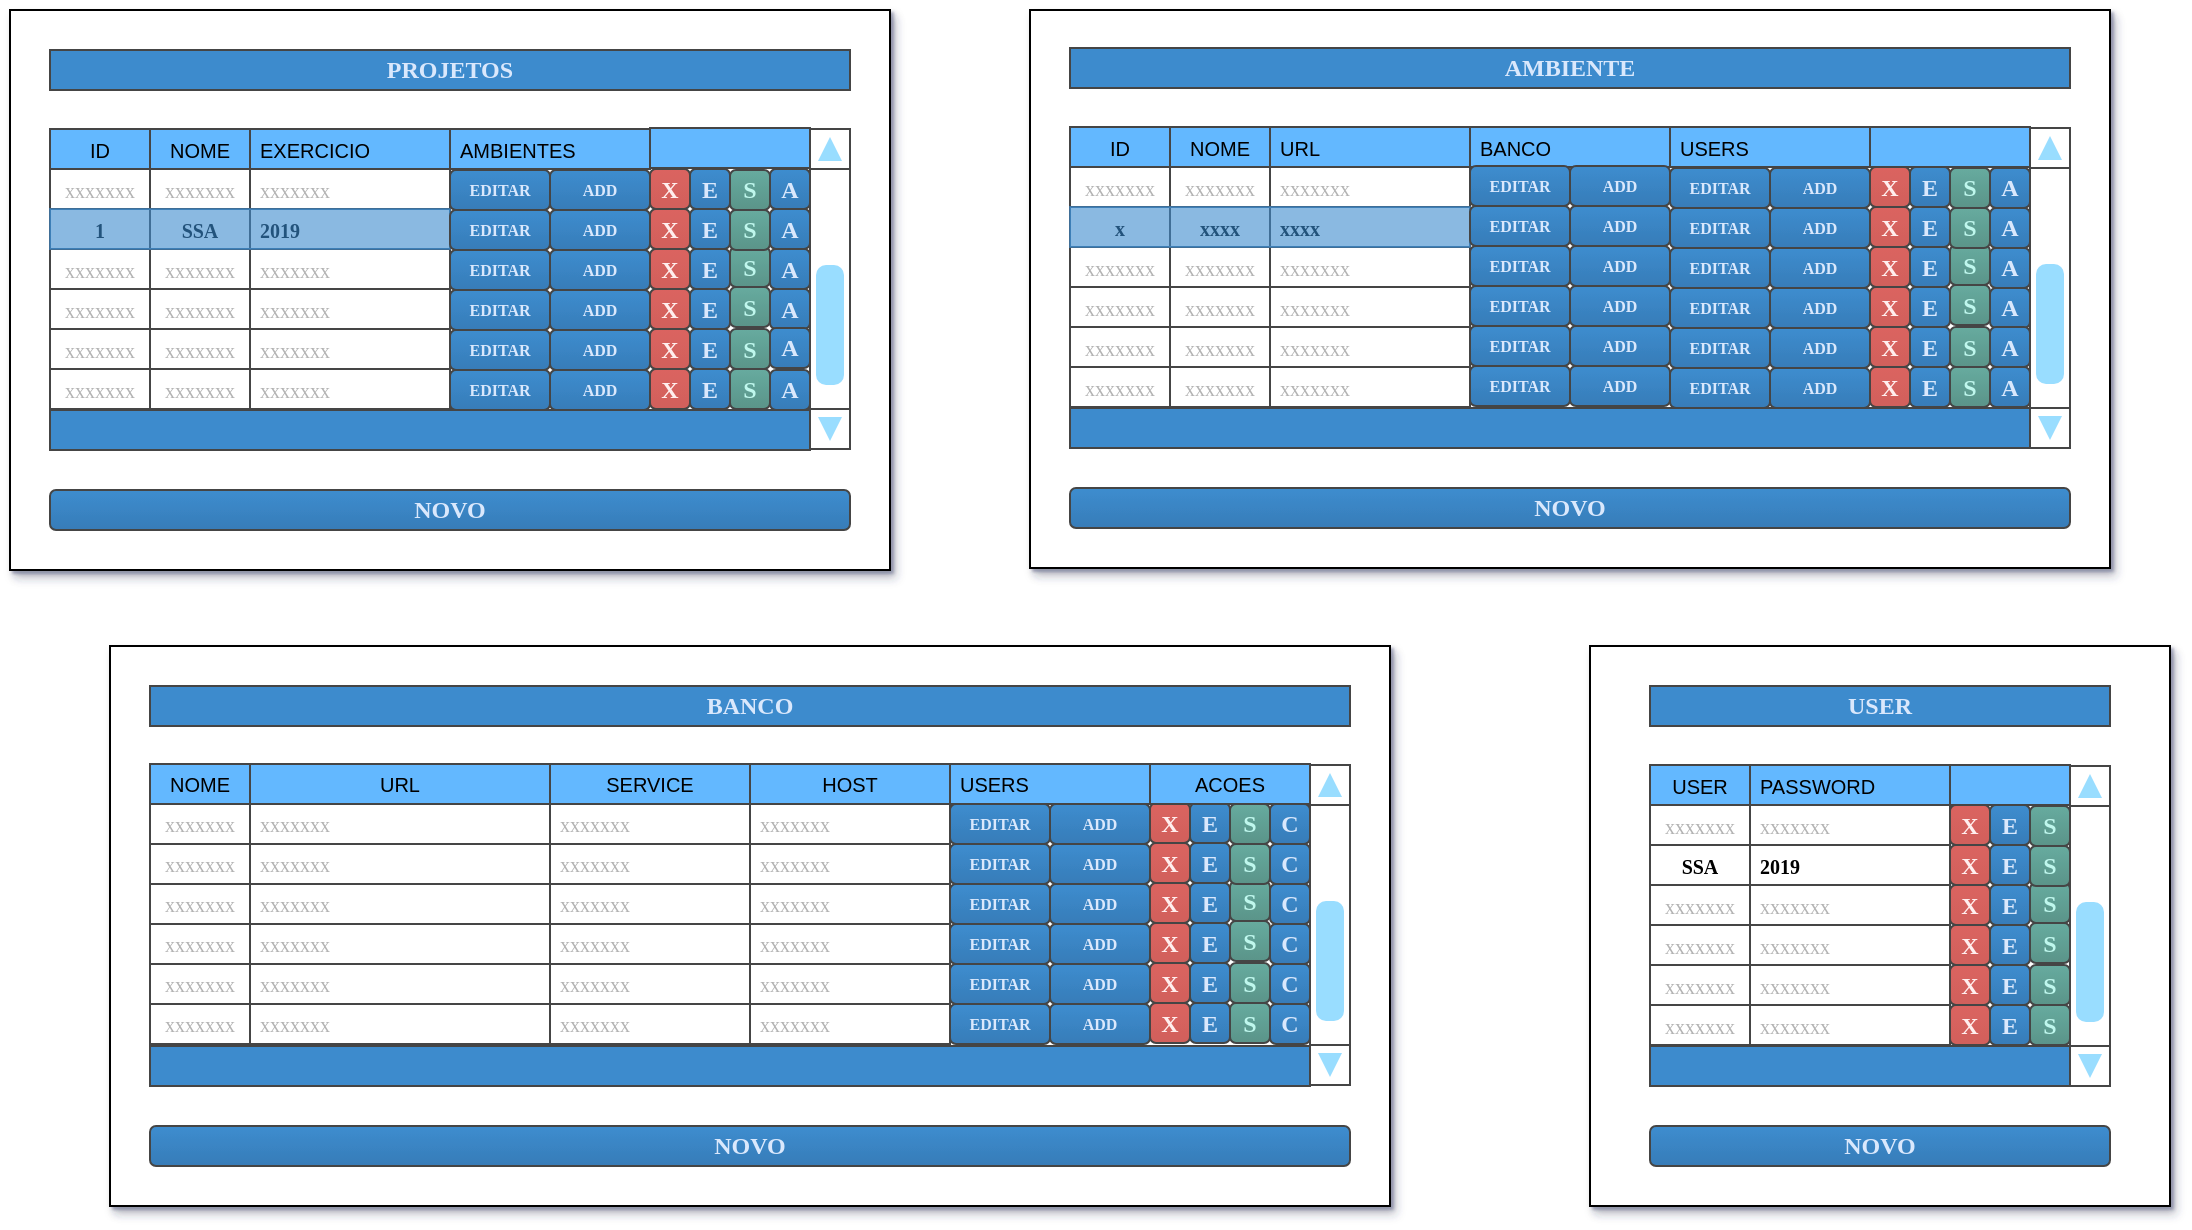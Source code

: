 <mxfile pages="8" version="11.2.1" type="github"><diagram id="KNyB_auwxFOe_VLTtURA" name="ENTIDADES"><mxGraphModel dx="1903" dy="723" grid="1" gridSize="10" guides="1" tooltips="1" connect="1" arrows="1" fold="1" page="1" pageScale="1" pageWidth="1500" pageHeight="2500" background="none" math="0" shadow="1"><root><mxCell id="LmzAw5dPJ2-NVh4GkDwE-0"/><mxCell id="LmzAw5dPJ2-NVh4GkDwE-1" parent="LmzAw5dPJ2-NVh4GkDwE-0"/><mxCell id="kUAp0kILhMWh-EmqgZIx-0" value="" style="rounded=0;whiteSpace=wrap;html=1;shadow=1;strokeColor=#000000;strokeWidth=1;fillColor=#ffffff;gradientColor=none;fontFamily=Verdana;fontSize=30;fontColor=#FFFFFF;align=left;" parent="LmzAw5dPJ2-NVh4GkDwE-1" vertex="1"><mxGeometry x="50" y="159" width="440" height="280" as="geometry"/></mxCell><mxCell id="kUAp0kILhMWh-EmqgZIx-1" value="xxxxxxx" style="rounded=0;whiteSpace=wrap;html=1;shadow=0;strokeColor=#454545;strokeWidth=1;fillColor=#ffffff;fontFamily=Verdana;fontSize=10;align=center;flipH=1;flipV=1;fontStyle=0;glass=0;labelBackgroundColor=none;spacing=0;verticalAlign=middle;labelBorderColor=none;spacingBottom=0;spacingLeft=0;fontColor=#B3B3B3;" parent="LmzAw5dPJ2-NVh4GkDwE-1" vertex="1"><mxGeometry x="120" y="238.5" width="50" height="20" as="geometry"/></mxCell><mxCell id="kUAp0kILhMWh-EmqgZIx-2" value="&lt;div style=&quot;text-align: center&quot;&gt;&lt;br&gt;&lt;/div&gt;" style="rounded=0;whiteSpace=wrap;html=1;shadow=0;dashed=0;strokeColor=#454545;strokeWidth=1;fillColor=#3D8BCD;gradientColor=none;fontFamily=Verdana;fontSize=12;fontColor=#DAE8FC;align=center;flipH=1;flipV=1;fontStyle=1;spacingRight=0;glass=0;labelBackgroundColor=none;" parent="LmzAw5dPJ2-NVh4GkDwE-1" vertex="1"><mxGeometry x="70" y="359" width="380" height="20" as="geometry"/></mxCell><mxCell id="kUAp0kILhMWh-EmqgZIx-3" value="" style="verticalLabelPosition=bottom;shadow=0;dashed=0;align=center;html=1;verticalAlign=top;strokeWidth=1;shape=mxgraph.mockup.navigation.scrollBar;fillColor=#ffffff;strokeColor=#454545;barPos=20;fillColor2=#99ddff;strokeColor2=none;direction=north;rounded=0;fontFamily=Times New Roman;fontSize=10;fontColor=#000000;" parent="LmzAw5dPJ2-NVh4GkDwE-1" vertex="1"><mxGeometry x="450" y="218.5" width="20" height="160" as="geometry"/></mxCell><mxCell id="kUAp0kILhMWh-EmqgZIx-4" value="&lt;div style=&quot;text-align: center&quot;&gt;E&lt;/div&gt;" style="rounded=1;whiteSpace=wrap;html=1;shadow=0;dashed=0;strokeColor=#454545;strokeWidth=1;fillColor=#3D8DCF;gradientColor=#377CB8;fontFamily=Verdana;fontSize=12;fontColor=#DAE8FC;align=center;flipH=1;flipV=1;fontStyle=1;spacingRight=0;glass=0;labelBackgroundColor=none;gradientDirection=north;" parent="LmzAw5dPJ2-NVh4GkDwE-1" vertex="1"><mxGeometry x="390" y="238.5" width="20" height="20" as="geometry"/></mxCell><mxCell id="kUAp0kILhMWh-EmqgZIx-5" value="&lt;div style=&quot;text-align: center&quot;&gt;X&lt;/div&gt;" style="rounded=1;whiteSpace=wrap;html=1;shadow=0;dashed=0;strokeColor=#454545;strokeWidth=1;fillColor=#D1605B;gradientColor=#DB6460;fontFamily=Verdana;fontSize=12;fontColor=#FFEEEE;align=center;flipH=1;flipV=1;fontStyle=1;spacingRight=0;glass=0;labelBackgroundColor=none;" parent="LmzAw5dPJ2-NVh4GkDwE-1" vertex="1"><mxGeometry x="370" y="238.5" width="20" height="20" as="geometry"/></mxCell><mxCell id="kUAp0kILhMWh-EmqgZIx-6" value="NOME" style="rounded=0;whiteSpace=wrap;html=1;shadow=0;strokeColor=#454545;strokeWidth=1;fillColor=#64B8FF;gradientColor=none;fontFamily=Helvetica;fontSize=10;fontColor=#000000;align=center;flipH=1;flipV=1;labelBackgroundColor=none;verticalAlign=top;labelBorderColor=none;dashed=0;spacing=0;spacingLeft=0;" parent="LmzAw5dPJ2-NVh4GkDwE-1" vertex="1"><mxGeometry x="120" y="218.5" width="50" height="20" as="geometry"/></mxCell><mxCell id="kUAp0kILhMWh-EmqgZIx-7" value="" style="rounded=0;whiteSpace=wrap;html=1;shadow=0;strokeColor=#454545;strokeWidth=1;fillColor=#64B8FF;gradientColor=none;fontFamily=Helvetica;fontSize=10;fontColor=#000000;align=center;flipH=1;flipV=1;labelBackgroundColor=none;verticalAlign=top;labelBorderColor=none;dashed=0;spacing=0;" parent="LmzAw5dPJ2-NVh4GkDwE-1" vertex="1"><mxGeometry x="370" y="218" width="80" height="20" as="geometry"/></mxCell><mxCell id="kUAp0kILhMWh-EmqgZIx-8" value="&lt;div style=&quot;text-align: center&quot;&gt;E&lt;/div&gt;" style="rounded=1;whiteSpace=wrap;html=1;shadow=0;dashed=0;strokeColor=#454545;strokeWidth=1;fillColor=#3D8DCF;gradientColor=#377CB8;fontFamily=Verdana;fontSize=12;fontColor=#DAE8FC;align=center;flipH=1;flipV=1;fontStyle=1;spacingRight=0;glass=0;labelBackgroundColor=none;gradientDirection=north;" parent="LmzAw5dPJ2-NVh4GkDwE-1" vertex="1"><mxGeometry x="390" y="338.5" width="20" height="20" as="geometry"/></mxCell><mxCell id="kUAp0kILhMWh-EmqgZIx-9" value="&lt;div style=&quot;text-align: center&quot;&gt;X&lt;/div&gt;" style="rounded=1;whiteSpace=wrap;html=1;shadow=0;dashed=0;strokeColor=#454545;strokeWidth=1;fillColor=#D1605B;gradientColor=#DB6460;fontFamily=Verdana;fontSize=12;fontColor=#FFEEEE;align=center;flipH=1;flipV=1;fontStyle=1;spacingRight=0;glass=0;labelBackgroundColor=none;" parent="LmzAw5dPJ2-NVh4GkDwE-1" vertex="1"><mxGeometry x="370" y="338.5" width="20" height="20" as="geometry"/></mxCell><mxCell id="kUAp0kILhMWh-EmqgZIx-10" value="&lt;div style=&quot;text-align: center&quot;&gt;S&lt;/div&gt;" style="rounded=1;whiteSpace=wrap;html=1;shadow=0;dashed=0;strokeColor=#454545;strokeWidth=1;fillColor=#67AB9F;gradientColor=#5A9489;fontFamily=Verdana;fontSize=12;fontColor=#BFF7ED;align=center;flipH=1;flipV=1;fontStyle=1;spacingRight=0;glass=0;labelBackgroundColor=none;gradientDirection=north;" parent="LmzAw5dPJ2-NVh4GkDwE-1" vertex="1"><mxGeometry x="410" y="338.5" width="20" height="20" as="geometry"/></mxCell><mxCell id="kUAp0kILhMWh-EmqgZIx-11" value="xxxxxxx" style="rounded=0;whiteSpace=wrap;html=1;shadow=0;strokeColor=#454545;strokeWidth=1;fillColor=#ffffff;fontFamily=Verdana;fontSize=10;align=center;flipH=1;flipV=1;fontStyle=0;glass=0;labelBackgroundColor=none;spacing=0;verticalAlign=middle;labelBorderColor=none;spacingBottom=0;spacingLeft=0;fontColor=#B3B3B3;" parent="LmzAw5dPJ2-NVh4GkDwE-1" vertex="1"><mxGeometry x="120" y="338.5" width="50" height="20" as="geometry"/></mxCell><mxCell id="kUAp0kILhMWh-EmqgZIx-12" value="SSA" style="rounded=0;whiteSpace=wrap;html=1;shadow=0;strokeColor=#454545;strokeWidth=1;fillColor=#ffffff;fontFamily=Verdana;fontSize=10;align=center;flipH=1;flipV=1;fontStyle=1;glass=0;labelBackgroundColor=none;spacing=0;verticalAlign=middle;labelBorderColor=none;spacingBottom=0;spacingLeft=0;fontColor=#000000;" parent="LmzAw5dPJ2-NVh4GkDwE-1" vertex="1"><mxGeometry x="120" y="258.5" width="50" height="20" as="geometry"/></mxCell><mxCell id="kUAp0kILhMWh-EmqgZIx-13" value="&lt;div style=&quot;text-align: center&quot;&gt;E&lt;/div&gt;" style="rounded=1;whiteSpace=wrap;html=1;shadow=0;dashed=0;strokeColor=#454545;strokeWidth=1;fillColor=#3D8DCF;gradientColor=#377CB8;fontFamily=Verdana;fontSize=12;fontColor=#DAE8FC;align=center;flipH=1;flipV=1;fontStyle=1;spacingRight=0;glass=0;labelBackgroundColor=none;gradientDirection=north;" parent="LmzAw5dPJ2-NVh4GkDwE-1" vertex="1"><mxGeometry x="390" y="258.5" width="20" height="20" as="geometry"/></mxCell><mxCell id="kUAp0kILhMWh-EmqgZIx-14" value="&lt;div style=&quot;text-align: center&quot;&gt;X&lt;/div&gt;" style="rounded=1;whiteSpace=wrap;html=1;shadow=0;dashed=0;strokeColor=#454545;strokeWidth=1;fillColor=#D1605B;gradientColor=#DB6460;fontFamily=Verdana;fontSize=12;fontColor=#FFEEEE;align=center;flipH=1;flipV=1;fontStyle=1;spacingRight=0;glass=0;labelBackgroundColor=none;" parent="LmzAw5dPJ2-NVh4GkDwE-1" vertex="1"><mxGeometry x="370" y="258.5" width="20" height="20" as="geometry"/></mxCell><mxCell id="kUAp0kILhMWh-EmqgZIx-15" value="xxxxxxx" style="rounded=0;whiteSpace=wrap;html=1;shadow=0;strokeColor=#454545;strokeWidth=1;fillColor=#ffffff;fontFamily=Verdana;fontSize=10;align=center;flipH=1;flipV=1;fontStyle=0;glass=0;labelBackgroundColor=none;spacing=0;verticalAlign=middle;labelBorderColor=none;spacingBottom=0;spacingLeft=0;fontColor=#B3B3B3;" parent="LmzAw5dPJ2-NVh4GkDwE-1" vertex="1"><mxGeometry x="120" y="278.5" width="50" height="20" as="geometry"/></mxCell><mxCell id="kUAp0kILhMWh-EmqgZIx-16" value="&lt;div style=&quot;text-align: center&quot;&gt;E&lt;/div&gt;" style="rounded=1;whiteSpace=wrap;html=1;shadow=0;dashed=0;strokeColor=#454545;strokeWidth=1;fillColor=#3D8DCF;gradientColor=#377CB8;fontFamily=Verdana;fontSize=12;fontColor=#DAE8FC;align=center;flipH=1;flipV=1;fontStyle=1;spacingRight=0;glass=0;labelBackgroundColor=none;gradientDirection=north;" parent="LmzAw5dPJ2-NVh4GkDwE-1" vertex="1"><mxGeometry x="390" y="278.5" width="20" height="20" as="geometry"/></mxCell><mxCell id="kUAp0kILhMWh-EmqgZIx-17" value="&lt;div style=&quot;text-align: center&quot;&gt;X&lt;/div&gt;" style="rounded=1;whiteSpace=wrap;html=1;shadow=0;dashed=0;strokeColor=#454545;strokeWidth=1;fillColor=#D1605B;gradientColor=#DB6460;fontFamily=Verdana;fontSize=12;fontColor=#FFEEEE;align=center;flipH=1;flipV=1;fontStyle=1;spacingRight=0;glass=0;labelBackgroundColor=none;" parent="LmzAw5dPJ2-NVh4GkDwE-1" vertex="1"><mxGeometry x="370" y="278.5" width="20" height="20" as="geometry"/></mxCell><mxCell id="kUAp0kILhMWh-EmqgZIx-18" value="xxxxxxx" style="rounded=0;whiteSpace=wrap;html=1;shadow=0;strokeColor=#454545;strokeWidth=1;fillColor=#ffffff;fontFamily=Verdana;fontSize=10;align=center;flipH=1;flipV=1;fontStyle=0;glass=0;labelBackgroundColor=none;spacing=0;verticalAlign=middle;labelBorderColor=none;spacingBottom=0;spacingLeft=0;fontColor=#B3B3B3;" parent="LmzAw5dPJ2-NVh4GkDwE-1" vertex="1"><mxGeometry x="120" y="298.5" width="50" height="20" as="geometry"/></mxCell><mxCell id="kUAp0kILhMWh-EmqgZIx-19" value="&lt;div style=&quot;text-align: center&quot;&gt;E&lt;/div&gt;" style="rounded=1;whiteSpace=wrap;html=1;shadow=0;dashed=0;strokeColor=#454545;strokeWidth=1;fillColor=#3D8DCF;gradientColor=#377CB8;fontFamily=Verdana;fontSize=12;fontColor=#DAE8FC;align=center;flipH=1;flipV=1;fontStyle=1;spacingRight=0;glass=0;labelBackgroundColor=none;gradientDirection=north;" parent="LmzAw5dPJ2-NVh4GkDwE-1" vertex="1"><mxGeometry x="390" y="298.5" width="20" height="20" as="geometry"/></mxCell><mxCell id="kUAp0kILhMWh-EmqgZIx-20" value="&lt;div style=&quot;text-align: center&quot;&gt;X&lt;/div&gt;" style="rounded=1;whiteSpace=wrap;html=1;shadow=0;dashed=0;strokeColor=#454545;strokeWidth=1;fillColor=#D1605B;gradientColor=#DB6460;fontFamily=Verdana;fontSize=12;fontColor=#FFEEEE;align=center;flipH=1;flipV=1;fontStyle=1;spacingRight=0;glass=0;labelBackgroundColor=none;" parent="LmzAw5dPJ2-NVh4GkDwE-1" vertex="1"><mxGeometry x="370" y="298.5" width="20" height="20" as="geometry"/></mxCell><mxCell id="kUAp0kILhMWh-EmqgZIx-21" value="xxxxxxx" style="rounded=0;whiteSpace=wrap;html=1;shadow=0;strokeColor=#454545;strokeWidth=1;fillColor=#ffffff;fontFamily=Verdana;fontSize=10;align=center;flipH=1;flipV=1;fontStyle=0;glass=0;labelBackgroundColor=none;spacing=0;verticalAlign=middle;labelBorderColor=none;spacingBottom=0;spacingLeft=0;fontColor=#B3B3B3;" parent="LmzAw5dPJ2-NVh4GkDwE-1" vertex="1"><mxGeometry x="120" y="318.5" width="50" height="20" as="geometry"/></mxCell><mxCell id="kUAp0kILhMWh-EmqgZIx-22" value="&lt;div style=&quot;text-align: center&quot;&gt;E&lt;/div&gt;" style="rounded=1;whiteSpace=wrap;html=1;shadow=0;dashed=0;strokeColor=#454545;strokeWidth=1;fillColor=#3D8DCF;gradientColor=#377CB8;fontFamily=Verdana;fontSize=12;fontColor=#DAE8FC;align=center;flipH=1;flipV=1;fontStyle=1;spacingRight=0;glass=0;labelBackgroundColor=none;gradientDirection=north;" parent="LmzAw5dPJ2-NVh4GkDwE-1" vertex="1"><mxGeometry x="390" y="318.5" width="20" height="20" as="geometry"/></mxCell><mxCell id="kUAp0kILhMWh-EmqgZIx-23" value="&lt;div style=&quot;text-align: center&quot;&gt;X&lt;/div&gt;" style="rounded=1;whiteSpace=wrap;html=1;shadow=0;dashed=0;strokeColor=#454545;strokeWidth=1;fillColor=#D1605B;gradientColor=#DB6460;fontFamily=Verdana;fontSize=12;fontColor=#FFEEEE;align=center;flipH=1;flipV=1;fontStyle=1;spacingRight=0;glass=0;labelBackgroundColor=none;" parent="LmzAw5dPJ2-NVh4GkDwE-1" vertex="1"><mxGeometry x="370" y="318.5" width="20" height="20" as="geometry"/></mxCell><mxCell id="kUAp0kILhMWh-EmqgZIx-24" value="xxxxxxx" style="rounded=0;whiteSpace=wrap;html=1;shadow=0;strokeColor=#454545;strokeWidth=1;fillColor=#ffffff;fontFamily=Verdana;fontSize=10;align=left;flipH=1;flipV=1;fontStyle=0;glass=0;labelBackgroundColor=none;spacing=0;verticalAlign=middle;labelBorderColor=none;spacingBottom=0;spacingLeft=5;fontColor=#B3B3B3;" parent="LmzAw5dPJ2-NVh4GkDwE-1" vertex="1"><mxGeometry x="170" y="238.5" width="100" height="20" as="geometry"/></mxCell><mxCell id="kUAp0kILhMWh-EmqgZIx-25" value="EXERCICIO" style="rounded=0;whiteSpace=wrap;html=1;shadow=0;strokeColor=#454545;strokeWidth=1;fillColor=#64B8FF;gradientColor=none;fontFamily=Helvetica;fontSize=10;fontColor=#000000;align=left;flipH=1;flipV=1;labelBackgroundColor=none;verticalAlign=top;labelBorderColor=none;dashed=0;spacing=0;spacingLeft=5;" parent="LmzAw5dPJ2-NVh4GkDwE-1" vertex="1"><mxGeometry x="170" y="218.5" width="100" height="20" as="geometry"/></mxCell><mxCell id="kUAp0kILhMWh-EmqgZIx-26" value="xxxxxxx" style="rounded=0;whiteSpace=wrap;html=1;shadow=0;strokeColor=#454545;strokeWidth=1;fillColor=#ffffff;fontFamily=Verdana;fontSize=10;align=left;flipH=1;flipV=1;fontStyle=0;glass=0;labelBackgroundColor=none;spacing=0;verticalAlign=middle;labelBorderColor=none;spacingBottom=0;spacingLeft=5;fontColor=#B3B3B3;" parent="LmzAw5dPJ2-NVh4GkDwE-1" vertex="1"><mxGeometry x="170" y="338.5" width="100" height="20" as="geometry"/></mxCell><mxCell id="kUAp0kILhMWh-EmqgZIx-27" value="2019" style="rounded=0;whiteSpace=wrap;html=1;shadow=0;strokeColor=#454545;strokeWidth=1;fillColor=#ffffff;fontFamily=Verdana;fontSize=10;align=left;flipH=1;flipV=1;fontStyle=1;glass=0;labelBackgroundColor=none;spacing=0;verticalAlign=middle;labelBorderColor=none;spacingBottom=0;spacingLeft=5;fontColor=#000000;" parent="LmzAw5dPJ2-NVh4GkDwE-1" vertex="1"><mxGeometry x="170" y="258.5" width="100" height="20" as="geometry"/></mxCell><mxCell id="kUAp0kILhMWh-EmqgZIx-28" value="xxxxxxx" style="rounded=0;whiteSpace=wrap;html=1;shadow=0;strokeColor=#454545;strokeWidth=1;fillColor=#ffffff;fontFamily=Verdana;fontSize=10;align=left;flipH=1;flipV=1;fontStyle=0;glass=0;labelBackgroundColor=none;spacing=0;verticalAlign=middle;labelBorderColor=none;spacingBottom=0;spacingLeft=5;fontColor=#B3B3B3;" parent="LmzAw5dPJ2-NVh4GkDwE-1" vertex="1"><mxGeometry x="170" y="278.5" width="100" height="20" as="geometry"/></mxCell><mxCell id="kUAp0kILhMWh-EmqgZIx-29" value="xxxxxxx" style="rounded=0;whiteSpace=wrap;html=1;shadow=0;strokeColor=#454545;strokeWidth=1;fillColor=#ffffff;fontFamily=Verdana;fontSize=10;align=left;flipH=1;flipV=1;fontStyle=0;glass=0;labelBackgroundColor=none;spacing=0;verticalAlign=middle;labelBorderColor=none;spacingBottom=0;spacingLeft=5;fontColor=#B3B3B3;" parent="LmzAw5dPJ2-NVh4GkDwE-1" vertex="1"><mxGeometry x="170" y="298.5" width="100" height="20" as="geometry"/></mxCell><mxCell id="kUAp0kILhMWh-EmqgZIx-30" value="xxxxxxx" style="rounded=0;whiteSpace=wrap;html=1;shadow=0;strokeColor=#454545;strokeWidth=1;fillColor=#ffffff;fontFamily=Verdana;fontSize=10;align=left;flipH=1;flipV=1;fontStyle=0;glass=0;labelBackgroundColor=none;spacing=0;verticalAlign=middle;labelBorderColor=none;spacingBottom=0;spacingLeft=5;fontColor=#B3B3B3;" parent="LmzAw5dPJ2-NVh4GkDwE-1" vertex="1"><mxGeometry x="170" y="318.5" width="100" height="20" as="geometry"/></mxCell><mxCell id="kUAp0kILhMWh-EmqgZIx-32" value="AMBIENTES" style="rounded=0;whiteSpace=wrap;html=1;shadow=0;strokeColor=#454545;strokeWidth=1;fillColor=#64B8FF;gradientColor=none;fontFamily=Helvetica;fontSize=10;fontColor=#000000;align=left;flipH=1;flipV=1;labelBackgroundColor=none;verticalAlign=top;labelBorderColor=none;dashed=0;spacing=0;spacingLeft=5;" parent="LmzAw5dPJ2-NVh4GkDwE-1" vertex="1"><mxGeometry x="270" y="218.5" width="100" height="20" as="geometry"/></mxCell><mxCell id="kUAp0kILhMWh-EmqgZIx-38" value="&lt;div style=&quot;text-align: center&quot;&gt;S&lt;/div&gt;" style="rounded=1;whiteSpace=wrap;html=1;shadow=0;dashed=0;strokeColor=#454545;strokeWidth=1;fillColor=#67AB9F;gradientColor=#5A9489;fontFamily=Verdana;fontSize=12;fontColor=#BFF7ED;align=center;flipH=1;flipV=1;fontStyle=1;spacingRight=0;glass=0;labelBackgroundColor=none;gradientDirection=north;" parent="LmzAw5dPJ2-NVh4GkDwE-1" vertex="1"><mxGeometry x="410" y="318.5" width="20" height="20" as="geometry"/></mxCell><mxCell id="kUAp0kILhMWh-EmqgZIx-39" value="&lt;div style=&quot;text-align: center&quot;&gt;S&lt;/div&gt;" style="rounded=1;whiteSpace=wrap;html=1;shadow=0;dashed=0;strokeColor=#454545;strokeWidth=1;fillColor=#67AB9F;gradientColor=#5A9489;fontFamily=Verdana;fontSize=12;fontColor=#BFF7ED;align=center;flipH=1;flipV=1;fontStyle=1;spacingRight=0;glass=0;labelBackgroundColor=none;gradientDirection=north;" parent="LmzAw5dPJ2-NVh4GkDwE-1" vertex="1"><mxGeometry x="410" y="297.5" width="20" height="20" as="geometry"/></mxCell><mxCell id="kUAp0kILhMWh-EmqgZIx-40" value="&lt;div style=&quot;text-align: center&quot;&gt;S&lt;/div&gt;" style="rounded=1;whiteSpace=wrap;html=1;shadow=0;dashed=0;strokeColor=#454545;strokeWidth=1;fillColor=#67AB9F;gradientColor=#5A9489;fontFamily=Verdana;fontSize=12;fontColor=#BFF7ED;align=center;flipH=1;flipV=1;fontStyle=1;spacingRight=0;glass=0;labelBackgroundColor=none;gradientDirection=north;" parent="LmzAw5dPJ2-NVh4GkDwE-1" vertex="1"><mxGeometry x="410" y="277.5" width="20" height="20" as="geometry"/></mxCell><mxCell id="kUAp0kILhMWh-EmqgZIx-41" value="&lt;div style=&quot;text-align: center&quot;&gt;S&lt;/div&gt;" style="rounded=1;whiteSpace=wrap;html=1;shadow=0;dashed=0;strokeColor=#454545;strokeWidth=1;fillColor=#67AB9F;gradientColor=#5A9489;fontFamily=Verdana;fontSize=12;fontColor=#BFF7ED;align=center;flipH=1;flipV=1;fontStyle=1;spacingRight=0;glass=0;labelBackgroundColor=none;gradientDirection=north;" parent="LmzAw5dPJ2-NVh4GkDwE-1" vertex="1"><mxGeometry x="410" y="259" width="20" height="20" as="geometry"/></mxCell><mxCell id="kUAp0kILhMWh-EmqgZIx-42" value="&lt;div style=&quot;text-align: center&quot;&gt;S&lt;/div&gt;" style="rounded=1;whiteSpace=wrap;html=1;shadow=0;dashed=0;strokeColor=#454545;strokeWidth=1;fillColor=#67AB9F;gradientColor=#5A9489;fontFamily=Verdana;fontSize=12;fontColor=#BFF7ED;align=center;flipH=1;flipV=1;fontStyle=1;spacingRight=0;glass=0;labelBackgroundColor=none;gradientDirection=north;" parent="LmzAw5dPJ2-NVh4GkDwE-1" vertex="1"><mxGeometry x="410" y="239" width="20" height="20" as="geometry"/></mxCell><mxCell id="kUAp0kILhMWh-EmqgZIx-43" value="xxxxxxx" style="rounded=0;whiteSpace=wrap;html=1;shadow=0;strokeColor=#454545;strokeWidth=1;fillColor=#ffffff;fontFamily=Verdana;fontSize=10;align=center;flipH=1;flipV=1;fontStyle=0;glass=0;labelBackgroundColor=none;spacing=0;verticalAlign=middle;labelBorderColor=none;spacingBottom=0;spacingLeft=0;fontColor=#B3B3B3;" parent="LmzAw5dPJ2-NVh4GkDwE-1" vertex="1"><mxGeometry x="70" y="238.5" width="50" height="20" as="geometry"/></mxCell><mxCell id="kUAp0kILhMWh-EmqgZIx-44" value="ID" style="rounded=0;whiteSpace=wrap;html=1;shadow=0;strokeColor=#454545;strokeWidth=1;fillColor=#64B8FF;gradientColor=none;fontFamily=Helvetica;fontSize=10;fontColor=#000000;align=center;flipH=1;flipV=1;labelBackgroundColor=none;verticalAlign=top;labelBorderColor=none;dashed=0;spacing=0;spacingLeft=0;" parent="LmzAw5dPJ2-NVh4GkDwE-1" vertex="1"><mxGeometry x="70" y="218.5" width="50" height="20" as="geometry"/></mxCell><mxCell id="kUAp0kILhMWh-EmqgZIx-45" value="xxxxxxx" style="rounded=0;whiteSpace=wrap;html=1;shadow=0;strokeColor=#454545;strokeWidth=1;fillColor=#ffffff;fontFamily=Verdana;fontSize=10;align=center;flipH=1;flipV=1;fontStyle=0;glass=0;labelBackgroundColor=none;spacing=0;verticalAlign=middle;labelBorderColor=none;spacingBottom=0;spacingLeft=0;fontColor=#B3B3B3;" parent="LmzAw5dPJ2-NVh4GkDwE-1" vertex="1"><mxGeometry x="70" y="338.5" width="50" height="20" as="geometry"/></mxCell><mxCell id="kUAp0kILhMWh-EmqgZIx-46" value="1" style="rounded=0;whiteSpace=wrap;html=1;shadow=0;strokeColor=#454545;strokeWidth=1;fillColor=#ffffff;fontFamily=Verdana;fontSize=10;align=center;flipH=1;flipV=1;fontStyle=1;glass=0;labelBackgroundColor=none;spacing=0;verticalAlign=middle;labelBorderColor=none;spacingBottom=0;spacingLeft=0;fontColor=#000000;" parent="LmzAw5dPJ2-NVh4GkDwE-1" vertex="1"><mxGeometry x="70" y="258.5" width="50" height="20" as="geometry"/></mxCell><mxCell id="kUAp0kILhMWh-EmqgZIx-47" value="xxxxxxx" style="rounded=0;whiteSpace=wrap;html=1;shadow=0;strokeColor=#454545;strokeWidth=1;fillColor=#ffffff;fontFamily=Verdana;fontSize=10;align=center;flipH=1;flipV=1;fontStyle=0;glass=0;labelBackgroundColor=none;spacing=0;verticalAlign=middle;labelBorderColor=none;spacingBottom=0;spacingLeft=0;fontColor=#B3B3B3;" parent="LmzAw5dPJ2-NVh4GkDwE-1" vertex="1"><mxGeometry x="70" y="278.5" width="50" height="20" as="geometry"/></mxCell><mxCell id="kUAp0kILhMWh-EmqgZIx-48" value="xxxxxxx" style="rounded=0;whiteSpace=wrap;html=1;shadow=0;strokeColor=#454545;strokeWidth=1;fillColor=#ffffff;fontFamily=Verdana;fontSize=10;align=center;flipH=1;flipV=1;fontStyle=0;glass=0;labelBackgroundColor=none;spacing=0;verticalAlign=middle;labelBorderColor=none;spacingBottom=0;spacingLeft=0;fontColor=#B3B3B3;" parent="LmzAw5dPJ2-NVh4GkDwE-1" vertex="1"><mxGeometry x="70" y="298.5" width="50" height="20" as="geometry"/></mxCell><mxCell id="kUAp0kILhMWh-EmqgZIx-49" value="xxxxxxx" style="rounded=0;whiteSpace=wrap;html=1;shadow=0;strokeColor=#454545;strokeWidth=1;fillColor=#ffffff;fontFamily=Verdana;fontSize=10;align=center;flipH=1;flipV=1;fontStyle=0;glass=0;labelBackgroundColor=none;spacing=0;verticalAlign=middle;labelBorderColor=none;spacingBottom=0;spacingLeft=0;fontColor=#B3B3B3;" parent="LmzAw5dPJ2-NVh4GkDwE-1" vertex="1"><mxGeometry x="70" y="318.5" width="50" height="20" as="geometry"/></mxCell><mxCell id="kUAp0kILhMWh-EmqgZIx-50" value="" style="rounded=0;whiteSpace=wrap;html=1;shadow=0;dashed=0;strokeColor=#3D8BCD;strokeWidth=1;fillColor=#3D8BCD;gradientColor=none;fontFamily=Verdana;fontSize=16;fontColor=#EFEFFE;align=center;flipH=1;flipV=1;fontStyle=1;glass=0;labelBackgroundColor=none;spacing=0;opacity=60;" parent="LmzAw5dPJ2-NVh4GkDwE-1" vertex="1"><mxGeometry x="70" y="258.5" width="200" height="20" as="geometry"/></mxCell><mxCell id="kUAp0kILhMWh-EmqgZIx-51" value="&lt;div style=&quot;text-align: center&quot;&gt;PROJETOS&lt;/div&gt;" style="rounded=0;whiteSpace=wrap;html=1;shadow=0;dashed=0;strokeColor=#454545;strokeWidth=1;fillColor=#3D8BCD;gradientColor=none;fontFamily=Verdana;fontSize=12;fontColor=#DAE8FC;align=center;flipH=1;flipV=1;fontStyle=1;spacingRight=0;glass=0;labelBackgroundColor=none;" parent="LmzAw5dPJ2-NVh4GkDwE-1" vertex="1"><mxGeometry x="70" y="179" width="400" height="20" as="geometry"/></mxCell><mxCell id="kUAp0kILhMWh-EmqgZIx-52" value="&lt;div style=&quot;text-align: center&quot;&gt;NOVO&lt;/div&gt;" style="rounded=1;whiteSpace=wrap;html=1;shadow=0;dashed=0;strokeColor=#454545;strokeWidth=1;fillColor=#3D8DCF;gradientColor=#377CB8;fontFamily=Verdana;fontSize=12;fontColor=#DAE8FC;align=center;flipH=1;flipV=1;fontStyle=1;spacingRight=0;glass=0;labelBackgroundColor=none;gradientDirection=north;" parent="LmzAw5dPJ2-NVh4GkDwE-1" vertex="1"><mxGeometry x="70" y="399" width="400" height="20" as="geometry"/></mxCell><mxCell id="iyaBDmThw9_yUC5M0rk_-0" value="" style="rounded=0;whiteSpace=wrap;html=1;shadow=1;strokeColor=#000000;strokeWidth=1;fillColor=#ffffff;gradientColor=none;fontFamily=Verdana;fontSize=30;fontColor=#FFFFFF;align=left;" parent="LmzAw5dPJ2-NVh4GkDwE-1" vertex="1"><mxGeometry x="560" y="159" width="540" height="279" as="geometry"/></mxCell><mxCell id="iyaBDmThw9_yUC5M0rk_-1" value="xxxxxxx" style="rounded=0;whiteSpace=wrap;html=1;shadow=0;strokeColor=#454545;strokeWidth=1;fillColor=#ffffff;fontFamily=Verdana;fontSize=10;align=center;flipH=1;flipV=1;fontStyle=0;glass=0;labelBackgroundColor=none;spacing=0;verticalAlign=middle;labelBorderColor=none;spacingBottom=0;spacingLeft=0;fontColor=#B3B3B3;" parent="LmzAw5dPJ2-NVh4GkDwE-1" vertex="1"><mxGeometry x="630" y="237.5" width="50" height="20" as="geometry"/></mxCell><mxCell id="iyaBDmThw9_yUC5M0rk_-2" value="&lt;div style=&quot;text-align: center&quot;&gt;&lt;br&gt;&lt;/div&gt;" style="rounded=0;whiteSpace=wrap;html=1;shadow=0;dashed=0;strokeColor=#454545;strokeWidth=1;fillColor=#3D8BCD;gradientColor=none;fontFamily=Verdana;fontSize=12;fontColor=#DAE8FC;align=center;flipH=1;flipV=1;fontStyle=1;spacingRight=0;glass=0;labelBackgroundColor=none;" parent="LmzAw5dPJ2-NVh4GkDwE-1" vertex="1"><mxGeometry x="580" y="358" width="480" height="20" as="geometry"/></mxCell><mxCell id="iyaBDmThw9_yUC5M0rk_-3" value="NOME" style="rounded=0;whiteSpace=wrap;html=1;shadow=0;strokeColor=#454545;strokeWidth=1;fillColor=#64B8FF;gradientColor=none;fontFamily=Helvetica;fontSize=10;fontColor=#000000;align=center;flipH=1;flipV=1;labelBackgroundColor=none;verticalAlign=top;labelBorderColor=none;dashed=0;spacing=0;spacingLeft=0;" parent="LmzAw5dPJ2-NVh4GkDwE-1" vertex="1"><mxGeometry x="630" y="217.5" width="50" height="20" as="geometry"/></mxCell><mxCell id="iyaBDmThw9_yUC5M0rk_-4" value="xxxxxxx" style="rounded=0;whiteSpace=wrap;html=1;shadow=0;strokeColor=#454545;strokeWidth=1;fillColor=#ffffff;fontFamily=Verdana;fontSize=10;align=center;flipH=1;flipV=1;fontStyle=0;glass=0;labelBackgroundColor=none;spacing=0;verticalAlign=middle;labelBorderColor=none;spacingBottom=0;spacingLeft=0;fontColor=#B3B3B3;" parent="LmzAw5dPJ2-NVh4GkDwE-1" vertex="1"><mxGeometry x="630" y="337.5" width="50" height="20" as="geometry"/></mxCell><mxCell id="iyaBDmThw9_yUC5M0rk_-5" value="xxxx" style="rounded=0;whiteSpace=wrap;html=1;shadow=0;strokeColor=#454545;strokeWidth=1;fillColor=#ffffff;fontFamily=Verdana;fontSize=10;align=center;flipH=1;flipV=1;fontStyle=1;glass=0;labelBackgroundColor=none;spacing=0;verticalAlign=middle;labelBorderColor=none;spacingBottom=0;spacingLeft=0;fontColor=#000000;" parent="LmzAw5dPJ2-NVh4GkDwE-1" vertex="1"><mxGeometry x="630" y="257.5" width="50" height="20" as="geometry"/></mxCell><mxCell id="iyaBDmThw9_yUC5M0rk_-6" value="xxxxxxx" style="rounded=0;whiteSpace=wrap;html=1;shadow=0;strokeColor=#454545;strokeWidth=1;fillColor=#ffffff;fontFamily=Verdana;fontSize=10;align=center;flipH=1;flipV=1;fontStyle=0;glass=0;labelBackgroundColor=none;spacing=0;verticalAlign=middle;labelBorderColor=none;spacingBottom=0;spacingLeft=0;fontColor=#B3B3B3;" parent="LmzAw5dPJ2-NVh4GkDwE-1" vertex="1"><mxGeometry x="630" y="277.5" width="50" height="20" as="geometry"/></mxCell><mxCell id="iyaBDmThw9_yUC5M0rk_-7" value="xxxxxxx" style="rounded=0;whiteSpace=wrap;html=1;shadow=0;strokeColor=#454545;strokeWidth=1;fillColor=#ffffff;fontFamily=Verdana;fontSize=10;align=center;flipH=1;flipV=1;fontStyle=0;glass=0;labelBackgroundColor=none;spacing=0;verticalAlign=middle;labelBorderColor=none;spacingBottom=0;spacingLeft=0;fontColor=#B3B3B3;" parent="LmzAw5dPJ2-NVh4GkDwE-1" vertex="1"><mxGeometry x="630" y="297.5" width="50" height="20" as="geometry"/></mxCell><mxCell id="iyaBDmThw9_yUC5M0rk_-8" value="xxxxxxx" style="rounded=0;whiteSpace=wrap;html=1;shadow=0;strokeColor=#454545;strokeWidth=1;fillColor=#ffffff;fontFamily=Verdana;fontSize=10;align=center;flipH=1;flipV=1;fontStyle=0;glass=0;labelBackgroundColor=none;spacing=0;verticalAlign=middle;labelBorderColor=none;spacingBottom=0;spacingLeft=0;fontColor=#B3B3B3;" parent="LmzAw5dPJ2-NVh4GkDwE-1" vertex="1"><mxGeometry x="630" y="317.5" width="50" height="20" as="geometry"/></mxCell><mxCell id="iyaBDmThw9_yUC5M0rk_-9" value="xxxxxxx" style="rounded=0;whiteSpace=wrap;html=1;shadow=0;strokeColor=#454545;strokeWidth=1;fillColor=#ffffff;fontFamily=Verdana;fontSize=10;align=left;flipH=1;flipV=1;fontStyle=0;glass=0;labelBackgroundColor=none;spacing=0;verticalAlign=middle;labelBorderColor=none;spacingBottom=0;spacingLeft=5;fontColor=#B3B3B3;" parent="LmzAw5dPJ2-NVh4GkDwE-1" vertex="1"><mxGeometry x="680" y="237.5" width="100" height="20" as="geometry"/></mxCell><mxCell id="iyaBDmThw9_yUC5M0rk_-10" value="URL" style="rounded=0;whiteSpace=wrap;html=1;shadow=0;strokeColor=#454545;strokeWidth=1;fillColor=#64B8FF;gradientColor=none;fontFamily=Helvetica;fontSize=10;fontColor=#000000;align=left;flipH=1;flipV=1;labelBackgroundColor=none;verticalAlign=top;labelBorderColor=none;dashed=0;spacing=0;spacingLeft=5;" parent="LmzAw5dPJ2-NVh4GkDwE-1" vertex="1"><mxGeometry x="680" y="217.5" width="100" height="20" as="geometry"/></mxCell><mxCell id="iyaBDmThw9_yUC5M0rk_-11" value="xxxxxxx" style="rounded=0;whiteSpace=wrap;html=1;shadow=0;strokeColor=#454545;strokeWidth=1;fillColor=#ffffff;fontFamily=Verdana;fontSize=10;align=left;flipH=1;flipV=1;fontStyle=0;glass=0;labelBackgroundColor=none;spacing=0;verticalAlign=middle;labelBorderColor=none;spacingBottom=0;spacingLeft=5;fontColor=#B3B3B3;" parent="LmzAw5dPJ2-NVh4GkDwE-1" vertex="1"><mxGeometry x="680" y="337.5" width="100" height="20" as="geometry"/></mxCell><mxCell id="iyaBDmThw9_yUC5M0rk_-12" value="xxxx" style="rounded=0;whiteSpace=wrap;html=1;shadow=0;strokeColor=#454545;strokeWidth=1;fillColor=#ffffff;fontFamily=Verdana;fontSize=10;align=left;flipH=1;flipV=1;fontStyle=1;glass=0;labelBackgroundColor=none;spacing=0;verticalAlign=middle;labelBorderColor=none;spacingBottom=0;spacingLeft=5;fontColor=#000000;" parent="LmzAw5dPJ2-NVh4GkDwE-1" vertex="1"><mxGeometry x="680" y="257.5" width="100" height="20" as="geometry"/></mxCell><mxCell id="iyaBDmThw9_yUC5M0rk_-13" value="xxxxxxx" style="rounded=0;whiteSpace=wrap;html=1;shadow=0;strokeColor=#454545;strokeWidth=1;fillColor=#ffffff;fontFamily=Verdana;fontSize=10;align=left;flipH=1;flipV=1;fontStyle=0;glass=0;labelBackgroundColor=none;spacing=0;verticalAlign=middle;labelBorderColor=none;spacingBottom=0;spacingLeft=5;fontColor=#B3B3B3;" parent="LmzAw5dPJ2-NVh4GkDwE-1" vertex="1"><mxGeometry x="680" y="277.5" width="100" height="20" as="geometry"/></mxCell><mxCell id="iyaBDmThw9_yUC5M0rk_-14" value="xxxxxxx" style="rounded=0;whiteSpace=wrap;html=1;shadow=0;strokeColor=#454545;strokeWidth=1;fillColor=#ffffff;fontFamily=Verdana;fontSize=10;align=left;flipH=1;flipV=1;fontStyle=0;glass=0;labelBackgroundColor=none;spacing=0;verticalAlign=middle;labelBorderColor=none;spacingBottom=0;spacingLeft=5;fontColor=#B3B3B3;" parent="LmzAw5dPJ2-NVh4GkDwE-1" vertex="1"><mxGeometry x="680" y="297.5" width="100" height="20" as="geometry"/></mxCell><mxCell id="iyaBDmThw9_yUC5M0rk_-15" value="xxxxxxx" style="rounded=0;whiteSpace=wrap;html=1;shadow=0;strokeColor=#454545;strokeWidth=1;fillColor=#ffffff;fontFamily=Verdana;fontSize=10;align=left;flipH=1;flipV=1;fontStyle=0;glass=0;labelBackgroundColor=none;spacing=0;verticalAlign=middle;labelBorderColor=none;spacingBottom=0;spacingLeft=5;fontColor=#B3B3B3;" parent="LmzAw5dPJ2-NVh4GkDwE-1" vertex="1"><mxGeometry x="680" y="317.5" width="100" height="20" as="geometry"/></mxCell><mxCell id="iyaBDmThw9_yUC5M0rk_-17" value="BANCO" style="rounded=0;whiteSpace=wrap;html=1;shadow=0;strokeColor=#454545;strokeWidth=1;fillColor=#64B8FF;gradientColor=none;fontFamily=Helvetica;fontSize=10;fontColor=#000000;align=left;flipH=1;flipV=1;labelBackgroundColor=none;verticalAlign=top;labelBorderColor=none;dashed=0;spacing=0;spacingLeft=5;" parent="LmzAw5dPJ2-NVh4GkDwE-1" vertex="1"><mxGeometry x="780" y="217.5" width="100" height="20" as="geometry"/></mxCell><mxCell id="iyaBDmThw9_yUC5M0rk_-23" value="xxxxxxx" style="rounded=0;whiteSpace=wrap;html=1;shadow=0;strokeColor=#454545;strokeWidth=1;fillColor=#ffffff;fontFamily=Verdana;fontSize=10;align=center;flipH=1;flipV=1;fontStyle=0;glass=0;labelBackgroundColor=none;spacing=0;verticalAlign=middle;labelBorderColor=none;spacingBottom=0;spacingLeft=0;fontColor=#B3B3B3;" parent="LmzAw5dPJ2-NVh4GkDwE-1" vertex="1"><mxGeometry x="580" y="237.5" width="50" height="20" as="geometry"/></mxCell><mxCell id="iyaBDmThw9_yUC5M0rk_-24" value="ID" style="rounded=0;whiteSpace=wrap;html=1;shadow=0;strokeColor=#454545;strokeWidth=1;fillColor=#64B8FF;gradientColor=none;fontFamily=Helvetica;fontSize=10;fontColor=#000000;align=center;flipH=1;flipV=1;labelBackgroundColor=none;verticalAlign=top;labelBorderColor=none;dashed=0;spacing=0;spacingLeft=0;" parent="LmzAw5dPJ2-NVh4GkDwE-1" vertex="1"><mxGeometry x="580" y="217.5" width="50" height="20" as="geometry"/></mxCell><mxCell id="iyaBDmThw9_yUC5M0rk_-25" value="xxxxxxx" style="rounded=0;whiteSpace=wrap;html=1;shadow=0;strokeColor=#454545;strokeWidth=1;fillColor=#ffffff;fontFamily=Verdana;fontSize=10;align=center;flipH=1;flipV=1;fontStyle=0;glass=0;labelBackgroundColor=none;spacing=0;verticalAlign=middle;labelBorderColor=none;spacingBottom=0;spacingLeft=0;fontColor=#B3B3B3;" parent="LmzAw5dPJ2-NVh4GkDwE-1" vertex="1"><mxGeometry x="580" y="337.5" width="50" height="20" as="geometry"/></mxCell><mxCell id="iyaBDmThw9_yUC5M0rk_-26" value="x" style="rounded=0;whiteSpace=wrap;html=1;shadow=0;strokeColor=#454545;strokeWidth=1;fillColor=#ffffff;fontFamily=Verdana;fontSize=10;align=center;flipH=1;flipV=1;fontStyle=1;glass=0;labelBackgroundColor=none;spacing=0;verticalAlign=middle;labelBorderColor=none;spacingBottom=0;spacingLeft=0;fontColor=#000000;" parent="LmzAw5dPJ2-NVh4GkDwE-1" vertex="1"><mxGeometry x="580" y="257.5" width="50" height="20" as="geometry"/></mxCell><mxCell id="iyaBDmThw9_yUC5M0rk_-27" value="xxxxxxx" style="rounded=0;whiteSpace=wrap;html=1;shadow=0;strokeColor=#454545;strokeWidth=1;fillColor=#ffffff;fontFamily=Verdana;fontSize=10;align=center;flipH=1;flipV=1;fontStyle=0;glass=0;labelBackgroundColor=none;spacing=0;verticalAlign=middle;labelBorderColor=none;spacingBottom=0;spacingLeft=0;fontColor=#B3B3B3;" parent="LmzAw5dPJ2-NVh4GkDwE-1" vertex="1"><mxGeometry x="580" y="277.5" width="50" height="20" as="geometry"/></mxCell><mxCell id="iyaBDmThw9_yUC5M0rk_-28" value="xxxxxxx" style="rounded=0;whiteSpace=wrap;html=1;shadow=0;strokeColor=#454545;strokeWidth=1;fillColor=#ffffff;fontFamily=Verdana;fontSize=10;align=center;flipH=1;flipV=1;fontStyle=0;glass=0;labelBackgroundColor=none;spacing=0;verticalAlign=middle;labelBorderColor=none;spacingBottom=0;spacingLeft=0;fontColor=#B3B3B3;" parent="LmzAw5dPJ2-NVh4GkDwE-1" vertex="1"><mxGeometry x="580" y="297.5" width="50" height="20" as="geometry"/></mxCell><mxCell id="iyaBDmThw9_yUC5M0rk_-29" value="xxxxxxx" style="rounded=0;whiteSpace=wrap;html=1;shadow=0;strokeColor=#454545;strokeWidth=1;fillColor=#ffffff;fontFamily=Verdana;fontSize=10;align=center;flipH=1;flipV=1;fontStyle=0;glass=0;labelBackgroundColor=none;spacing=0;verticalAlign=middle;labelBorderColor=none;spacingBottom=0;spacingLeft=0;fontColor=#B3B3B3;" parent="LmzAw5dPJ2-NVh4GkDwE-1" vertex="1"><mxGeometry x="580" y="317.5" width="50" height="20" as="geometry"/></mxCell><mxCell id="iyaBDmThw9_yUC5M0rk_-30" value="&lt;div style=&quot;text-align: center&quot;&gt;AMBIENTE&lt;/div&gt;" style="rounded=0;whiteSpace=wrap;html=1;shadow=0;dashed=0;strokeColor=#454545;strokeWidth=1;fillColor=#3D8BCD;gradientColor=none;fontFamily=Verdana;fontSize=12;fontColor=#DAE8FC;align=center;flipH=1;flipV=1;fontStyle=1;spacingRight=0;glass=0;labelBackgroundColor=none;" parent="LmzAw5dPJ2-NVh4GkDwE-1" vertex="1"><mxGeometry x="580" y="178" width="500" height="20" as="geometry"/></mxCell><mxCell id="iyaBDmThw9_yUC5M0rk_-31" value="&lt;div style=&quot;text-align: center&quot;&gt;NOVO&lt;/div&gt;" style="rounded=1;whiteSpace=wrap;html=1;shadow=0;dashed=0;strokeColor=#454545;strokeWidth=1;fillColor=#3D8DCF;gradientColor=#377CB8;fontFamily=Verdana;fontSize=12;fontColor=#DAE8FC;align=center;flipH=1;flipV=1;fontStyle=1;spacingRight=0;glass=0;labelBackgroundColor=none;gradientDirection=north;" parent="LmzAw5dPJ2-NVh4GkDwE-1" vertex="1"><mxGeometry x="580" y="398" width="500" height="20" as="geometry"/></mxCell><mxCell id="iyaBDmThw9_yUC5M0rk_-32" value="" style="rounded=0;whiteSpace=wrap;html=1;shadow=0;dashed=0;strokeColor=#3D8BCD;strokeWidth=1;fillColor=#3D8BCD;gradientColor=none;fontFamily=Verdana;fontSize=16;fontColor=#EFEFFE;align=center;flipH=1;flipV=1;fontStyle=1;glass=0;labelBackgroundColor=none;spacing=0;opacity=60;" parent="LmzAw5dPJ2-NVh4GkDwE-1" vertex="1"><mxGeometry x="580" y="257.5" width="200" height="20" as="geometry"/></mxCell><mxCell id="jTSq8Uhz3L9u-qjJQiEL-0" value="" style="rounded=0;whiteSpace=wrap;html=1;shadow=1;strokeColor=#000000;strokeWidth=1;fillColor=#ffffff;gradientColor=none;fontFamily=Verdana;fontSize=30;fontColor=#FFFFFF;align=left;" parent="LmzAw5dPJ2-NVh4GkDwE-1" vertex="1"><mxGeometry x="100" y="477" width="640" height="280" as="geometry"/></mxCell><mxCell id="jTSq8Uhz3L9u-qjJQiEL-1" value="&lt;div style=&quot;text-align: center&quot;&gt;E&lt;/div&gt;" style="rounded=1;whiteSpace=wrap;html=1;shadow=0;dashed=0;strokeColor=#454545;strokeWidth=1;fillColor=#3D8DCF;gradientColor=#377CB8;fontFamily=Verdana;fontSize=12;fontColor=#DAE8FC;align=center;flipH=1;flipV=1;fontStyle=1;spacingRight=0;glass=0;labelBackgroundColor=none;gradientDirection=north;" parent="LmzAw5dPJ2-NVh4GkDwE-1" vertex="1"><mxGeometry x="640" y="555.5" width="20" height="20" as="geometry"/></mxCell><mxCell id="jTSq8Uhz3L9u-qjJQiEL-2" value="&lt;div style=&quot;text-align: center&quot;&gt;X&lt;/div&gt;" style="rounded=1;whiteSpace=wrap;html=1;shadow=0;dashed=0;strokeColor=#454545;strokeWidth=1;fillColor=#D1605B;gradientColor=#DB6460;fontFamily=Verdana;fontSize=12;fontColor=#FFEEEE;align=center;flipH=1;flipV=1;fontStyle=1;spacingRight=0;glass=0;labelBackgroundColor=none;" parent="LmzAw5dPJ2-NVh4GkDwE-1" vertex="1"><mxGeometry x="620" y="555.5" width="20" height="20" as="geometry"/></mxCell><mxCell id="jTSq8Uhz3L9u-qjJQiEL-3" value="ACOES" style="rounded=0;whiteSpace=wrap;html=1;shadow=0;strokeColor=#454545;strokeWidth=1;fillColor=#64B8FF;gradientColor=none;fontFamily=Helvetica;fontSize=10;fontColor=#000000;align=center;flipH=1;flipV=1;labelBackgroundColor=none;verticalAlign=middle;labelBorderColor=none;dashed=0;spacing=0;" parent="LmzAw5dPJ2-NVh4GkDwE-1" vertex="1"><mxGeometry x="620" y="536" width="80" height="20" as="geometry"/></mxCell><mxCell id="jTSq8Uhz3L9u-qjJQiEL-4" value="&lt;div style=&quot;text-align: center&quot;&gt;E&lt;/div&gt;" style="rounded=1;whiteSpace=wrap;html=1;shadow=0;dashed=0;strokeColor=#454545;strokeWidth=1;fillColor=#3D8DCF;gradientColor=#377CB8;fontFamily=Verdana;fontSize=12;fontColor=#DAE8FC;align=center;flipH=1;flipV=1;fontStyle=1;spacingRight=0;glass=0;labelBackgroundColor=none;gradientDirection=north;" parent="LmzAw5dPJ2-NVh4GkDwE-1" vertex="1"><mxGeometry x="640" y="655.5" width="20" height="20" as="geometry"/></mxCell><mxCell id="jTSq8Uhz3L9u-qjJQiEL-5" value="&lt;div style=&quot;text-align: center&quot;&gt;X&lt;/div&gt;" style="rounded=1;whiteSpace=wrap;html=1;shadow=0;dashed=0;strokeColor=#454545;strokeWidth=1;fillColor=#D1605B;gradientColor=#DB6460;fontFamily=Verdana;fontSize=12;fontColor=#FFEEEE;align=center;flipH=1;flipV=1;fontStyle=1;spacingRight=0;glass=0;labelBackgroundColor=none;" parent="LmzAw5dPJ2-NVh4GkDwE-1" vertex="1"><mxGeometry x="620" y="655.5" width="20" height="20" as="geometry"/></mxCell><mxCell id="jTSq8Uhz3L9u-qjJQiEL-6" value="&lt;div style=&quot;text-align: center&quot;&gt;S&lt;/div&gt;" style="rounded=1;whiteSpace=wrap;html=1;shadow=0;dashed=0;strokeColor=#454545;strokeWidth=1;fillColor=#67AB9F;gradientColor=#5A9489;fontFamily=Verdana;fontSize=12;fontColor=#BFF7ED;align=center;flipH=1;flipV=1;fontStyle=1;spacingRight=0;glass=0;labelBackgroundColor=none;gradientDirection=north;" parent="LmzAw5dPJ2-NVh4GkDwE-1" vertex="1"><mxGeometry x="660" y="655.5" width="20" height="20" as="geometry"/></mxCell><mxCell id="jTSq8Uhz3L9u-qjJQiEL-7" value="&lt;div style=&quot;text-align: center&quot;&gt;E&lt;/div&gt;" style="rounded=1;whiteSpace=wrap;html=1;shadow=0;dashed=0;strokeColor=#454545;strokeWidth=1;fillColor=#3D8DCF;gradientColor=#377CB8;fontFamily=Verdana;fontSize=12;fontColor=#DAE8FC;align=center;flipH=1;flipV=1;fontStyle=1;spacingRight=0;glass=0;labelBackgroundColor=none;gradientDirection=north;" parent="LmzAw5dPJ2-NVh4GkDwE-1" vertex="1"><mxGeometry x="640" y="575.5" width="20" height="20" as="geometry"/></mxCell><mxCell id="jTSq8Uhz3L9u-qjJQiEL-8" value="&lt;div style=&quot;text-align: center&quot;&gt;X&lt;/div&gt;" style="rounded=1;whiteSpace=wrap;html=1;shadow=0;dashed=0;strokeColor=#454545;strokeWidth=1;fillColor=#D1605B;gradientColor=#DB6460;fontFamily=Verdana;fontSize=12;fontColor=#FFEEEE;align=center;flipH=1;flipV=1;fontStyle=1;spacingRight=0;glass=0;labelBackgroundColor=none;" parent="LmzAw5dPJ2-NVh4GkDwE-1" vertex="1"><mxGeometry x="620" y="575.5" width="20" height="20" as="geometry"/></mxCell><mxCell id="jTSq8Uhz3L9u-qjJQiEL-9" value="&lt;div style=&quot;text-align: center&quot;&gt;E&lt;/div&gt;" style="rounded=1;whiteSpace=wrap;html=1;shadow=0;dashed=0;strokeColor=#454545;strokeWidth=1;fillColor=#3D8DCF;gradientColor=#377CB8;fontFamily=Verdana;fontSize=12;fontColor=#DAE8FC;align=center;flipH=1;flipV=1;fontStyle=1;spacingRight=0;glass=0;labelBackgroundColor=none;gradientDirection=north;" parent="LmzAw5dPJ2-NVh4GkDwE-1" vertex="1"><mxGeometry x="640" y="595.5" width="20" height="20" as="geometry"/></mxCell><mxCell id="jTSq8Uhz3L9u-qjJQiEL-10" value="&lt;div style=&quot;text-align: center&quot;&gt;X&lt;/div&gt;" style="rounded=1;whiteSpace=wrap;html=1;shadow=0;dashed=0;strokeColor=#454545;strokeWidth=1;fillColor=#D1605B;gradientColor=#DB6460;fontFamily=Verdana;fontSize=12;fontColor=#FFEEEE;align=center;flipH=1;flipV=1;fontStyle=1;spacingRight=0;glass=0;labelBackgroundColor=none;" parent="LmzAw5dPJ2-NVh4GkDwE-1" vertex="1"><mxGeometry x="620" y="595.5" width="20" height="20" as="geometry"/></mxCell><mxCell id="jTSq8Uhz3L9u-qjJQiEL-11" value="&lt;div style=&quot;text-align: center&quot;&gt;E&lt;/div&gt;" style="rounded=1;whiteSpace=wrap;html=1;shadow=0;dashed=0;strokeColor=#454545;strokeWidth=1;fillColor=#3D8DCF;gradientColor=#377CB8;fontFamily=Verdana;fontSize=12;fontColor=#DAE8FC;align=center;flipH=1;flipV=1;fontStyle=1;spacingRight=0;glass=0;labelBackgroundColor=none;gradientDirection=north;" parent="LmzAw5dPJ2-NVh4GkDwE-1" vertex="1"><mxGeometry x="640" y="615.5" width="20" height="20" as="geometry"/></mxCell><mxCell id="jTSq8Uhz3L9u-qjJQiEL-12" value="&lt;div style=&quot;text-align: center&quot;&gt;X&lt;/div&gt;" style="rounded=1;whiteSpace=wrap;html=1;shadow=0;dashed=0;strokeColor=#454545;strokeWidth=1;fillColor=#D1605B;gradientColor=#DB6460;fontFamily=Verdana;fontSize=12;fontColor=#FFEEEE;align=center;flipH=1;flipV=1;fontStyle=1;spacingRight=0;glass=0;labelBackgroundColor=none;" parent="LmzAw5dPJ2-NVh4GkDwE-1" vertex="1"><mxGeometry x="620" y="615.5" width="20" height="20" as="geometry"/></mxCell><mxCell id="jTSq8Uhz3L9u-qjJQiEL-13" value="&lt;div style=&quot;text-align: center&quot;&gt;E&lt;/div&gt;" style="rounded=1;whiteSpace=wrap;html=1;shadow=0;dashed=0;strokeColor=#454545;strokeWidth=1;fillColor=#3D8DCF;gradientColor=#377CB8;fontFamily=Verdana;fontSize=12;fontColor=#DAE8FC;align=center;flipH=1;flipV=1;fontStyle=1;spacingRight=0;glass=0;labelBackgroundColor=none;gradientDirection=north;" parent="LmzAw5dPJ2-NVh4GkDwE-1" vertex="1"><mxGeometry x="640" y="635.5" width="20" height="20" as="geometry"/></mxCell><mxCell id="jTSq8Uhz3L9u-qjJQiEL-14" value="&lt;div style=&quot;text-align: center&quot;&gt;X&lt;/div&gt;" style="rounded=1;whiteSpace=wrap;html=1;shadow=0;dashed=0;strokeColor=#454545;strokeWidth=1;fillColor=#D1605B;gradientColor=#DB6460;fontFamily=Verdana;fontSize=12;fontColor=#FFEEEE;align=center;flipH=1;flipV=1;fontStyle=1;spacingRight=0;glass=0;labelBackgroundColor=none;" parent="LmzAw5dPJ2-NVh4GkDwE-1" vertex="1"><mxGeometry x="620" y="635.5" width="20" height="20" as="geometry"/></mxCell><mxCell id="jTSq8Uhz3L9u-qjJQiEL-15" value="&lt;div style=&quot;text-align: center&quot;&gt;S&lt;/div&gt;" style="rounded=1;whiteSpace=wrap;html=1;shadow=0;dashed=0;strokeColor=#454545;strokeWidth=1;fillColor=#67AB9F;gradientColor=#5A9489;fontFamily=Verdana;fontSize=12;fontColor=#BFF7ED;align=center;flipH=1;flipV=1;fontStyle=1;spacingRight=0;glass=0;labelBackgroundColor=none;gradientDirection=north;" parent="LmzAw5dPJ2-NVh4GkDwE-1" vertex="1"><mxGeometry x="660" y="635.5" width="20" height="20" as="geometry"/></mxCell><mxCell id="jTSq8Uhz3L9u-qjJQiEL-16" value="&lt;div style=&quot;text-align: center&quot;&gt;S&lt;/div&gt;" style="rounded=1;whiteSpace=wrap;html=1;shadow=0;dashed=0;strokeColor=#454545;strokeWidth=1;fillColor=#67AB9F;gradientColor=#5A9489;fontFamily=Verdana;fontSize=12;fontColor=#BFF7ED;align=center;flipH=1;flipV=1;fontStyle=1;spacingRight=0;glass=0;labelBackgroundColor=none;gradientDirection=north;" parent="LmzAw5dPJ2-NVh4GkDwE-1" vertex="1"><mxGeometry x="660" y="614.5" width="20" height="20" as="geometry"/></mxCell><mxCell id="jTSq8Uhz3L9u-qjJQiEL-17" value="&lt;div style=&quot;text-align: center&quot;&gt;S&lt;/div&gt;" style="rounded=1;whiteSpace=wrap;html=1;shadow=0;dashed=0;strokeColor=#454545;strokeWidth=1;fillColor=#67AB9F;gradientColor=#5A9489;fontFamily=Verdana;fontSize=12;fontColor=#BFF7ED;align=center;flipH=1;flipV=1;fontStyle=1;spacingRight=0;glass=0;labelBackgroundColor=none;gradientDirection=north;" parent="LmzAw5dPJ2-NVh4GkDwE-1" vertex="1"><mxGeometry x="660" y="594.5" width="20" height="20" as="geometry"/></mxCell><mxCell id="jTSq8Uhz3L9u-qjJQiEL-18" value="&lt;div style=&quot;text-align: center&quot;&gt;S&lt;/div&gt;" style="rounded=1;whiteSpace=wrap;html=1;shadow=0;dashed=0;strokeColor=#454545;strokeWidth=1;fillColor=#67AB9F;gradientColor=#5A9489;fontFamily=Verdana;fontSize=12;fontColor=#BFF7ED;align=center;flipH=1;flipV=1;fontStyle=1;spacingRight=0;glass=0;labelBackgroundColor=none;gradientDirection=north;" parent="LmzAw5dPJ2-NVh4GkDwE-1" vertex="1"><mxGeometry x="660" y="576" width="20" height="20" as="geometry"/></mxCell><mxCell id="jTSq8Uhz3L9u-qjJQiEL-19" value="&lt;div style=&quot;text-align: center&quot;&gt;S&lt;/div&gt;" style="rounded=1;whiteSpace=wrap;html=1;shadow=0;dashed=0;strokeColor=#454545;strokeWidth=1;fillColor=#67AB9F;gradientColor=#5A9489;fontFamily=Verdana;fontSize=12;fontColor=#BFF7ED;align=center;flipH=1;flipV=1;fontStyle=1;spacingRight=0;glass=0;labelBackgroundColor=none;gradientDirection=north;" parent="LmzAw5dPJ2-NVh4GkDwE-1" vertex="1"><mxGeometry x="660" y="556" width="20" height="20" as="geometry"/></mxCell><mxCell id="jTSq8Uhz3L9u-qjJQiEL-20" value="xxxxxxx" style="rounded=0;whiteSpace=wrap;html=1;shadow=0;strokeColor=#454545;strokeWidth=1;fillColor=#ffffff;fontFamily=Verdana;fontSize=10;align=center;flipH=1;flipV=1;fontStyle=0;glass=0;labelBackgroundColor=none;spacing=0;verticalAlign=middle;labelBorderColor=none;spacingBottom=0;spacingLeft=0;fontColor=#B3B3B3;" parent="LmzAw5dPJ2-NVh4GkDwE-1" vertex="1"><mxGeometry x="120" y="556" width="50" height="20" as="geometry"/></mxCell><mxCell id="jTSq8Uhz3L9u-qjJQiEL-21" value="NOME" style="rounded=0;whiteSpace=wrap;html=1;shadow=0;strokeColor=#454545;strokeWidth=1;fillColor=#64B8FF;gradientColor=none;fontFamily=Helvetica;fontSize=10;fontColor=#000000;align=center;flipH=1;flipV=1;labelBackgroundColor=none;verticalAlign=middle;labelBorderColor=none;dashed=0;spacing=0;" parent="LmzAw5dPJ2-NVh4GkDwE-1" vertex="1"><mxGeometry x="120" y="536" width="50" height="20" as="geometry"/></mxCell><mxCell id="jTSq8Uhz3L9u-qjJQiEL-22" value="xxxxxxx" style="rounded=0;whiteSpace=wrap;html=1;shadow=0;strokeColor=#454545;strokeWidth=1;fillColor=#ffffff;fontFamily=Verdana;fontSize=10;align=center;flipH=1;flipV=1;fontStyle=0;glass=0;labelBackgroundColor=none;spacing=0;verticalAlign=middle;labelBorderColor=none;spacingBottom=0;spacingLeft=0;fontColor=#B3B3B3;" parent="LmzAw5dPJ2-NVh4GkDwE-1" vertex="1"><mxGeometry x="120" y="656" width="50" height="20" as="geometry"/></mxCell><mxCell id="jTSq8Uhz3L9u-qjJQiEL-23" value="xxxxxxx" style="rounded=0;whiteSpace=wrap;html=1;shadow=0;strokeColor=#454545;strokeWidth=1;fillColor=#ffffff;fontFamily=Verdana;fontSize=10;align=center;flipH=1;flipV=1;fontStyle=0;glass=0;labelBackgroundColor=none;spacing=0;verticalAlign=middle;labelBorderColor=none;spacingBottom=0;spacingLeft=0;fontColor=#B3B3B3;" parent="LmzAw5dPJ2-NVh4GkDwE-1" vertex="1"><mxGeometry x="120" y="576" width="50" height="20" as="geometry"/></mxCell><mxCell id="jTSq8Uhz3L9u-qjJQiEL-24" value="xxxxxxx" style="rounded=0;whiteSpace=wrap;html=1;shadow=0;strokeColor=#454545;strokeWidth=1;fillColor=#ffffff;fontFamily=Verdana;fontSize=10;align=center;flipH=1;flipV=1;fontStyle=0;glass=0;labelBackgroundColor=none;spacing=0;verticalAlign=middle;labelBorderColor=none;spacingBottom=0;spacingLeft=0;fontColor=#B3B3B3;" parent="LmzAw5dPJ2-NVh4GkDwE-1" vertex="1"><mxGeometry x="120" y="596" width="50" height="20" as="geometry"/></mxCell><mxCell id="jTSq8Uhz3L9u-qjJQiEL-25" value="xxxxxxx" style="rounded=0;whiteSpace=wrap;html=1;shadow=0;strokeColor=#454545;strokeWidth=1;fillColor=#ffffff;fontFamily=Verdana;fontSize=10;align=center;flipH=1;flipV=1;fontStyle=0;glass=0;labelBackgroundColor=none;spacing=0;verticalAlign=middle;labelBorderColor=none;spacingBottom=0;spacingLeft=0;fontColor=#B3B3B3;" parent="LmzAw5dPJ2-NVh4GkDwE-1" vertex="1"><mxGeometry x="120" y="616" width="50" height="20" as="geometry"/></mxCell><mxCell id="jTSq8Uhz3L9u-qjJQiEL-26" value="xxxxxxx" style="rounded=0;whiteSpace=wrap;html=1;shadow=0;strokeColor=#454545;strokeWidth=1;fillColor=#ffffff;fontFamily=Verdana;fontSize=10;align=center;flipH=1;flipV=1;fontStyle=0;glass=0;labelBackgroundColor=none;spacing=0;verticalAlign=middle;labelBorderColor=none;spacingBottom=0;spacingLeft=0;fontColor=#B3B3B3;" parent="LmzAw5dPJ2-NVh4GkDwE-1" vertex="1"><mxGeometry x="120" y="636" width="50" height="20" as="geometry"/></mxCell><mxCell id="jTSq8Uhz3L9u-qjJQiEL-34" value="xxxxxxx" style="rounded=0;whiteSpace=wrap;html=1;shadow=0;strokeColor=#454545;strokeWidth=1;fillColor=#ffffff;fontFamily=Verdana;fontSize=10;align=left;flipH=1;flipV=1;fontStyle=0;glass=0;labelBackgroundColor=none;spacing=0;verticalAlign=middle;labelBorderColor=none;spacingBottom=0;spacingLeft=5;fontColor=#B3B3B3;" parent="LmzAw5dPJ2-NVh4GkDwE-1" vertex="1"><mxGeometry x="170" y="556" width="150" height="20" as="geometry"/></mxCell><mxCell id="jTSq8Uhz3L9u-qjJQiEL-35" value="URL" style="rounded=0;whiteSpace=wrap;html=1;shadow=0;strokeColor=#454545;strokeWidth=1;fillColor=#64B8FF;gradientColor=none;fontFamily=Helvetica;fontSize=10;fontColor=#000000;align=center;flipH=1;flipV=1;labelBackgroundColor=none;verticalAlign=middle;labelBorderColor=none;dashed=0;spacing=0;" parent="LmzAw5dPJ2-NVh4GkDwE-1" vertex="1"><mxGeometry x="170" y="536" width="150" height="20" as="geometry"/></mxCell><mxCell id="jTSq8Uhz3L9u-qjJQiEL-36" value="xxxxxxx" style="rounded=0;whiteSpace=wrap;html=1;shadow=0;strokeColor=#454545;strokeWidth=1;fillColor=#ffffff;fontFamily=Verdana;fontSize=10;align=left;flipH=1;flipV=1;fontStyle=0;glass=0;labelBackgroundColor=none;spacing=0;verticalAlign=middle;labelBorderColor=none;spacingBottom=0;spacingLeft=5;fontColor=#B3B3B3;" parent="LmzAw5dPJ2-NVh4GkDwE-1" vertex="1"><mxGeometry x="170" y="656" width="150" height="20" as="geometry"/></mxCell><mxCell id="jTSq8Uhz3L9u-qjJQiEL-37" value="xxxxxxx" style="rounded=0;whiteSpace=wrap;html=1;shadow=0;strokeColor=#454545;strokeWidth=1;fillColor=#ffffff;fontFamily=Verdana;fontSize=10;align=left;flipH=1;flipV=1;fontStyle=0;glass=0;labelBackgroundColor=none;spacing=0;verticalAlign=middle;labelBorderColor=none;spacingBottom=0;spacingLeft=5;fontColor=#B3B3B3;" parent="LmzAw5dPJ2-NVh4GkDwE-1" vertex="1"><mxGeometry x="170" y="576" width="150" height="20" as="geometry"/></mxCell><mxCell id="jTSq8Uhz3L9u-qjJQiEL-38" value="xxxxxxx" style="rounded=0;whiteSpace=wrap;html=1;shadow=0;strokeColor=#454545;strokeWidth=1;fillColor=#ffffff;fontFamily=Verdana;fontSize=10;align=left;flipH=1;flipV=1;fontStyle=0;glass=0;labelBackgroundColor=none;spacing=0;verticalAlign=middle;labelBorderColor=none;spacingBottom=0;spacingLeft=5;fontColor=#B3B3B3;" parent="LmzAw5dPJ2-NVh4GkDwE-1" vertex="1"><mxGeometry x="170" y="596" width="150" height="20" as="geometry"/></mxCell><mxCell id="jTSq8Uhz3L9u-qjJQiEL-39" value="xxxxxxx" style="rounded=0;whiteSpace=wrap;html=1;shadow=0;strokeColor=#454545;strokeWidth=1;fillColor=#ffffff;fontFamily=Verdana;fontSize=10;align=left;flipH=1;flipV=1;fontStyle=0;glass=0;labelBackgroundColor=none;spacing=0;verticalAlign=middle;labelBorderColor=none;spacingBottom=0;spacingLeft=5;fontColor=#B3B3B3;" parent="LmzAw5dPJ2-NVh4GkDwE-1" vertex="1"><mxGeometry x="170" y="616" width="150" height="20" as="geometry"/></mxCell><mxCell id="jTSq8Uhz3L9u-qjJQiEL-40" value="xxxxxxx" style="rounded=0;whiteSpace=wrap;html=1;shadow=0;strokeColor=#454545;strokeWidth=1;fillColor=#ffffff;fontFamily=Verdana;fontSize=10;align=left;flipH=1;flipV=1;fontStyle=0;glass=0;labelBackgroundColor=none;spacing=0;verticalAlign=middle;labelBorderColor=none;spacingBottom=0;spacingLeft=5;fontColor=#B3B3B3;" parent="LmzAw5dPJ2-NVh4GkDwE-1" vertex="1"><mxGeometry x="170" y="636" width="150" height="20" as="geometry"/></mxCell><mxCell id="jTSq8Uhz3L9u-qjJQiEL-41" value="xxxxxxx" style="rounded=0;whiteSpace=wrap;html=1;shadow=0;strokeColor=#454545;strokeWidth=1;fillColor=#ffffff;fontFamily=Verdana;fontSize=10;align=left;flipH=1;flipV=1;fontStyle=0;glass=0;labelBackgroundColor=none;spacing=0;verticalAlign=middle;labelBorderColor=none;spacingBottom=0;spacingLeft=5;fontColor=#B3B3B3;" parent="LmzAw5dPJ2-NVh4GkDwE-1" vertex="1"><mxGeometry x="420" y="556" width="100" height="20" as="geometry"/></mxCell><mxCell id="jTSq8Uhz3L9u-qjJQiEL-42" value="HOST" style="rounded=0;whiteSpace=wrap;html=1;shadow=0;strokeColor=#454545;strokeWidth=1;fillColor=#64B8FF;gradientColor=none;fontFamily=Helvetica;fontSize=10;fontColor=#000000;align=center;flipH=1;flipV=1;labelBackgroundColor=none;verticalAlign=middle;labelBorderColor=none;dashed=0;spacing=0;" parent="LmzAw5dPJ2-NVh4GkDwE-1" vertex="1"><mxGeometry x="420" y="536" width="100" height="20" as="geometry"/></mxCell><mxCell id="jTSq8Uhz3L9u-qjJQiEL-43" value="xxxxxxx" style="rounded=0;whiteSpace=wrap;html=1;shadow=0;strokeColor=#454545;strokeWidth=1;fillColor=#ffffff;fontFamily=Verdana;fontSize=10;align=left;flipH=1;flipV=1;fontStyle=0;glass=0;labelBackgroundColor=none;spacing=0;verticalAlign=middle;labelBorderColor=none;spacingBottom=0;spacingLeft=5;fontColor=#B3B3B3;" parent="LmzAw5dPJ2-NVh4GkDwE-1" vertex="1"><mxGeometry x="420" y="656" width="100" height="20" as="geometry"/></mxCell><mxCell id="jTSq8Uhz3L9u-qjJQiEL-44" value="xxxxxxx" style="rounded=0;whiteSpace=wrap;html=1;shadow=0;strokeColor=#454545;strokeWidth=1;fillColor=#ffffff;fontFamily=Verdana;fontSize=10;align=left;flipH=1;flipV=1;fontStyle=0;glass=0;labelBackgroundColor=none;spacing=0;verticalAlign=middle;labelBorderColor=none;spacingBottom=0;spacingLeft=5;fontColor=#B3B3B3;" parent="LmzAw5dPJ2-NVh4GkDwE-1" vertex="1"><mxGeometry x="420" y="576" width="100" height="20" as="geometry"/></mxCell><mxCell id="jTSq8Uhz3L9u-qjJQiEL-45" value="xxxxxxx" style="rounded=0;whiteSpace=wrap;html=1;shadow=0;strokeColor=#454545;strokeWidth=1;fillColor=#ffffff;fontFamily=Verdana;fontSize=10;align=left;flipH=1;flipV=1;fontStyle=0;glass=0;labelBackgroundColor=none;spacing=0;verticalAlign=middle;labelBorderColor=none;spacingBottom=0;spacingLeft=5;fontColor=#B3B3B3;" parent="LmzAw5dPJ2-NVh4GkDwE-1" vertex="1"><mxGeometry x="420" y="596" width="100" height="20" as="geometry"/></mxCell><mxCell id="jTSq8Uhz3L9u-qjJQiEL-46" value="xxxxxxx" style="rounded=0;whiteSpace=wrap;html=1;shadow=0;strokeColor=#454545;strokeWidth=1;fillColor=#ffffff;fontFamily=Verdana;fontSize=10;align=left;flipH=1;flipV=1;fontStyle=0;glass=0;labelBackgroundColor=none;spacing=0;verticalAlign=middle;labelBorderColor=none;spacingBottom=0;spacingLeft=5;fontColor=#B3B3B3;" parent="LmzAw5dPJ2-NVh4GkDwE-1" vertex="1"><mxGeometry x="420" y="616" width="100" height="20" as="geometry"/></mxCell><mxCell id="jTSq8Uhz3L9u-qjJQiEL-47" value="xxxxxxx" style="rounded=0;whiteSpace=wrap;html=1;shadow=0;strokeColor=#454545;strokeWidth=1;fillColor=#ffffff;fontFamily=Verdana;fontSize=10;align=left;flipH=1;flipV=1;fontStyle=0;glass=0;labelBackgroundColor=none;spacing=0;verticalAlign=middle;labelBorderColor=none;spacingBottom=0;spacingLeft=5;fontColor=#B3B3B3;" parent="LmzAw5dPJ2-NVh4GkDwE-1" vertex="1"><mxGeometry x="420" y="636" width="100" height="20" as="geometry"/></mxCell><mxCell id="jTSq8Uhz3L9u-qjJQiEL-48" value="xxxxxxx" style="rounded=0;whiteSpace=wrap;html=1;shadow=0;strokeColor=#454545;strokeWidth=1;fillColor=#ffffff;fontFamily=Verdana;fontSize=10;align=left;flipH=1;flipV=1;fontStyle=0;glass=0;labelBackgroundColor=none;spacing=0;verticalAlign=middle;labelBorderColor=none;spacingBottom=0;spacingLeft=5;fontColor=#B3B3B3;" parent="LmzAw5dPJ2-NVh4GkDwE-1" vertex="1"><mxGeometry x="320" y="556" width="100" height="20" as="geometry"/></mxCell><mxCell id="jTSq8Uhz3L9u-qjJQiEL-49" value="SERVICE" style="rounded=0;whiteSpace=wrap;html=1;shadow=0;strokeColor=#454545;strokeWidth=1;fillColor=#64B8FF;gradientColor=none;fontFamily=Helvetica;fontSize=10;fontColor=#000000;align=center;flipH=1;flipV=1;labelBackgroundColor=none;verticalAlign=middle;labelBorderColor=none;dashed=0;spacing=0;" parent="LmzAw5dPJ2-NVh4GkDwE-1" vertex="1"><mxGeometry x="320" y="536" width="100" height="20" as="geometry"/></mxCell><mxCell id="jTSq8Uhz3L9u-qjJQiEL-50" value="xxxxxxx" style="rounded=0;whiteSpace=wrap;html=1;shadow=0;strokeColor=#454545;strokeWidth=1;fillColor=#ffffff;fontFamily=Verdana;fontSize=10;align=left;flipH=1;flipV=1;fontStyle=0;glass=0;labelBackgroundColor=none;spacing=0;verticalAlign=middle;labelBorderColor=none;spacingBottom=0;spacingLeft=5;fontColor=#B3B3B3;" parent="LmzAw5dPJ2-NVh4GkDwE-1" vertex="1"><mxGeometry x="320" y="656" width="100" height="20" as="geometry"/></mxCell><mxCell id="jTSq8Uhz3L9u-qjJQiEL-51" value="xxxxxxx" style="rounded=0;whiteSpace=wrap;html=1;shadow=0;strokeColor=#454545;strokeWidth=1;fillColor=#ffffff;fontFamily=Verdana;fontSize=10;align=left;flipH=1;flipV=1;fontStyle=0;glass=0;labelBackgroundColor=none;spacing=0;verticalAlign=middle;labelBorderColor=none;spacingBottom=0;spacingLeft=5;fontColor=#B3B3B3;" parent="LmzAw5dPJ2-NVh4GkDwE-1" vertex="1"><mxGeometry x="320" y="576" width="100" height="20" as="geometry"/></mxCell><mxCell id="jTSq8Uhz3L9u-qjJQiEL-52" value="xxxxxxx" style="rounded=0;whiteSpace=wrap;html=1;shadow=0;strokeColor=#454545;strokeWidth=1;fillColor=#ffffff;fontFamily=Verdana;fontSize=10;align=left;flipH=1;flipV=1;fontStyle=0;glass=0;labelBackgroundColor=none;spacing=0;verticalAlign=middle;labelBorderColor=none;spacingBottom=0;spacingLeft=5;fontColor=#B3B3B3;" parent="LmzAw5dPJ2-NVh4GkDwE-1" vertex="1"><mxGeometry x="320" y="596" width="100" height="20" as="geometry"/></mxCell><mxCell id="jTSq8Uhz3L9u-qjJQiEL-53" value="xxxxxxx" style="rounded=0;whiteSpace=wrap;html=1;shadow=0;strokeColor=#454545;strokeWidth=1;fillColor=#ffffff;fontFamily=Verdana;fontSize=10;align=left;flipH=1;flipV=1;fontStyle=0;glass=0;labelBackgroundColor=none;spacing=0;verticalAlign=middle;labelBorderColor=none;spacingBottom=0;spacingLeft=5;fontColor=#B3B3B3;" parent="LmzAw5dPJ2-NVh4GkDwE-1" vertex="1"><mxGeometry x="320" y="616" width="100" height="20" as="geometry"/></mxCell><mxCell id="jTSq8Uhz3L9u-qjJQiEL-54" value="xxxxxxx" style="rounded=0;whiteSpace=wrap;html=1;shadow=0;strokeColor=#454545;strokeWidth=1;fillColor=#ffffff;fontFamily=Verdana;fontSize=10;align=left;flipH=1;flipV=1;fontStyle=0;glass=0;labelBackgroundColor=none;spacing=0;verticalAlign=middle;labelBorderColor=none;spacingBottom=0;spacingLeft=5;fontColor=#B3B3B3;" parent="LmzAw5dPJ2-NVh4GkDwE-1" vertex="1"><mxGeometry x="320" y="636" width="100" height="20" as="geometry"/></mxCell><mxCell id="jTSq8Uhz3L9u-qjJQiEL-55" value="&lt;div style=&quot;text-align: center&quot;&gt;C&lt;/div&gt;" style="rounded=1;whiteSpace=wrap;html=1;shadow=0;dashed=0;strokeColor=#454545;strokeWidth=1;fillColor=#3D8DCF;gradientColor=#377CB8;fontFamily=Verdana;fontSize=12;fontColor=#DAE8FC;align=center;flipH=1;flipV=1;fontStyle=1;spacingRight=0;glass=0;labelBackgroundColor=none;gradientDirection=north;" parent="LmzAw5dPJ2-NVh4GkDwE-1" vertex="1"><mxGeometry x="680" y="556" width="20" height="20" as="geometry"/></mxCell><mxCell id="jTSq8Uhz3L9u-qjJQiEL-56" value="&lt;div style=&quot;text-align: center&quot;&gt;C&lt;/div&gt;" style="rounded=1;whiteSpace=wrap;html=1;shadow=0;dashed=0;strokeColor=#454545;strokeWidth=1;fillColor=#3D8DCF;gradientColor=#377CB8;fontFamily=Verdana;fontSize=12;fontColor=#DAE8FC;align=center;flipH=1;flipV=1;fontStyle=1;spacingRight=0;glass=0;labelBackgroundColor=none;gradientDirection=north;" parent="LmzAw5dPJ2-NVh4GkDwE-1" vertex="1"><mxGeometry x="680" y="656" width="20" height="20" as="geometry"/></mxCell><mxCell id="jTSq8Uhz3L9u-qjJQiEL-57" value="&lt;div style=&quot;text-align: center&quot;&gt;C&lt;/div&gt;" style="rounded=1;whiteSpace=wrap;html=1;shadow=0;dashed=0;strokeColor=#454545;strokeWidth=1;fillColor=#3D8DCF;gradientColor=#377CB8;fontFamily=Verdana;fontSize=12;fontColor=#DAE8FC;align=center;flipH=1;flipV=1;fontStyle=1;spacingRight=0;glass=0;labelBackgroundColor=none;gradientDirection=north;" parent="LmzAw5dPJ2-NVh4GkDwE-1" vertex="1"><mxGeometry x="680" y="576" width="20" height="20" as="geometry"/></mxCell><mxCell id="jTSq8Uhz3L9u-qjJQiEL-58" value="&lt;div style=&quot;text-align: center&quot;&gt;C&lt;/div&gt;" style="rounded=1;whiteSpace=wrap;html=1;shadow=0;dashed=0;strokeColor=#454545;strokeWidth=1;fillColor=#3D8DCF;gradientColor=#377CB8;fontFamily=Verdana;fontSize=12;fontColor=#DAE8FC;align=center;flipH=1;flipV=1;fontStyle=1;spacingRight=0;glass=0;labelBackgroundColor=none;gradientDirection=north;" parent="LmzAw5dPJ2-NVh4GkDwE-1" vertex="1"><mxGeometry x="680" y="596" width="20" height="20" as="geometry"/></mxCell><mxCell id="jTSq8Uhz3L9u-qjJQiEL-59" value="&lt;div style=&quot;text-align: center&quot;&gt;C&lt;/div&gt;" style="rounded=1;whiteSpace=wrap;html=1;shadow=0;dashed=0;strokeColor=#454545;strokeWidth=1;fillColor=#3D8DCF;gradientColor=#377CB8;fontFamily=Verdana;fontSize=12;fontColor=#DAE8FC;align=center;flipH=1;flipV=1;fontStyle=1;spacingRight=0;glass=0;labelBackgroundColor=none;gradientDirection=north;" parent="LmzAw5dPJ2-NVh4GkDwE-1" vertex="1"><mxGeometry x="680" y="616" width="20" height="20" as="geometry"/></mxCell><mxCell id="jTSq8Uhz3L9u-qjJQiEL-60" value="&lt;div style=&quot;text-align: center&quot;&gt;C&lt;/div&gt;" style="rounded=1;whiteSpace=wrap;html=1;shadow=0;dashed=0;strokeColor=#454545;strokeWidth=1;fillColor=#3D8DCF;gradientColor=#377CB8;fontFamily=Verdana;fontSize=12;fontColor=#DAE8FC;align=center;flipH=1;flipV=1;fontStyle=1;spacingRight=0;glass=0;labelBackgroundColor=none;gradientDirection=north;" parent="LmzAw5dPJ2-NVh4GkDwE-1" vertex="1"><mxGeometry x="680" y="636" width="20" height="20" as="geometry"/></mxCell><mxCell id="jTSq8Uhz3L9u-qjJQiEL-61" value="&lt;div style=&quot;text-align: center&quot;&gt;&lt;br&gt;&lt;/div&gt;" style="rounded=0;whiteSpace=wrap;html=1;shadow=0;dashed=0;strokeColor=#454545;strokeWidth=1;fillColor=#3D8BCD;gradientColor=none;fontFamily=Verdana;fontSize=12;fontColor=#DAE8FC;align=center;flipH=1;flipV=1;fontStyle=1;spacingRight=0;glass=0;labelBackgroundColor=none;" parent="LmzAw5dPJ2-NVh4GkDwE-1" vertex="1"><mxGeometry x="120" y="677" width="580" height="20" as="geometry"/></mxCell><mxCell id="jTSq8Uhz3L9u-qjJQiEL-62" value="" style="verticalLabelPosition=bottom;shadow=0;dashed=0;align=center;html=1;verticalAlign=top;strokeWidth=1;shape=mxgraph.mockup.navigation.scrollBar;fillColor=#ffffff;strokeColor=#454545;barPos=20;fillColor2=#99ddff;strokeColor2=none;direction=north;rounded=0;fontFamily=Times New Roman;fontSize=10;fontColor=#000000;" parent="LmzAw5dPJ2-NVh4GkDwE-1" vertex="1"><mxGeometry x="700" y="536.5" width="20" height="160" as="geometry"/></mxCell><mxCell id="jTSq8Uhz3L9u-qjJQiEL-63" value="&lt;div style=&quot;text-align: center&quot;&gt;BANCO&lt;/div&gt;" style="rounded=0;whiteSpace=wrap;html=1;shadow=0;dashed=0;strokeColor=#454545;strokeWidth=1;fillColor=#3D8BCD;gradientColor=none;fontFamily=Verdana;fontSize=12;fontColor=#DAE8FC;align=center;flipH=1;flipV=1;fontStyle=1;spacingRight=0;glass=0;labelBackgroundColor=none;" parent="LmzAw5dPJ2-NVh4GkDwE-1" vertex="1"><mxGeometry x="120" y="497" width="600" height="20" as="geometry"/></mxCell><mxCell id="jTSq8Uhz3L9u-qjJQiEL-64" value="&lt;div style=&quot;text-align: center&quot;&gt;NOVO&lt;/div&gt;" style="rounded=1;whiteSpace=wrap;html=1;shadow=0;dashed=0;strokeColor=#454545;strokeWidth=1;fillColor=#3D8DCF;gradientColor=#377CB8;fontFamily=Verdana;fontSize=12;fontColor=#DAE8FC;align=center;flipH=1;flipV=1;fontStyle=1;spacingRight=0;glass=0;labelBackgroundColor=none;gradientDirection=north;" parent="LmzAw5dPJ2-NVh4GkDwE-1" vertex="1"><mxGeometry x="120" y="717" width="600" height="20" as="geometry"/></mxCell><mxCell id="jTSq8Uhz3L9u-qjJQiEL-90" value="USERS" style="rounded=0;whiteSpace=wrap;html=1;shadow=0;strokeColor=#454545;strokeWidth=1;fillColor=#64B8FF;gradientColor=none;fontFamily=Helvetica;fontSize=10;fontColor=#000000;align=left;flipH=1;flipV=1;labelBackgroundColor=none;verticalAlign=top;labelBorderColor=none;dashed=0;spacing=0;spacingLeft=5;" parent="LmzAw5dPJ2-NVh4GkDwE-1" vertex="1"><mxGeometry x="520" y="536" width="100" height="20" as="geometry"/></mxCell><mxCell id="0SxEeyJo0kOagdQmX2Iv-0" value="&lt;div style=&quot;text-align: center&quot;&gt;A&lt;/div&gt;" style="rounded=1;whiteSpace=wrap;html=1;shadow=0;dashed=0;strokeColor=#454545;strokeWidth=1;fillColor=#3D8DCF;gradientColor=#377CB8;fontFamily=Verdana;fontSize=12;fontColor=#DAE8FC;align=center;flipH=1;flipV=1;fontStyle=1;spacingRight=0;glass=0;labelBackgroundColor=none;gradientDirection=north;" parent="LmzAw5dPJ2-NVh4GkDwE-1" vertex="1"><mxGeometry x="430" y="238.5" width="20" height="20" as="geometry"/></mxCell><mxCell id="0SxEeyJo0kOagdQmX2Iv-4" value="&lt;div style=&quot;text-align: center&quot;&gt;A&lt;/div&gt;" style="rounded=1;whiteSpace=wrap;html=1;shadow=0;dashed=0;strokeColor=#454545;strokeWidth=1;fillColor=#3D8DCF;gradientColor=#377CB8;fontFamily=Verdana;fontSize=12;fontColor=#DAE8FC;align=center;flipH=1;flipV=1;fontStyle=1;spacingRight=0;glass=0;labelBackgroundColor=none;gradientDirection=north;" parent="LmzAw5dPJ2-NVh4GkDwE-1" vertex="1"><mxGeometry x="430" y="258.5" width="20" height="20" as="geometry"/></mxCell><mxCell id="0SxEeyJo0kOagdQmX2Iv-5" value="&lt;div style=&quot;text-align: center&quot;&gt;A&lt;/div&gt;" style="rounded=1;whiteSpace=wrap;html=1;shadow=0;dashed=0;strokeColor=#454545;strokeWidth=1;fillColor=#3D8DCF;gradientColor=#377CB8;fontFamily=Verdana;fontSize=12;fontColor=#DAE8FC;align=center;flipH=1;flipV=1;fontStyle=1;spacingRight=0;glass=0;labelBackgroundColor=none;gradientDirection=north;" parent="LmzAw5dPJ2-NVh4GkDwE-1" vertex="1"><mxGeometry x="430" y="278.5" width="20" height="20" as="geometry"/></mxCell><mxCell id="0SxEeyJo0kOagdQmX2Iv-6" value="&lt;div style=&quot;text-align: center&quot;&gt;A&lt;/div&gt;" style="rounded=1;whiteSpace=wrap;html=1;shadow=0;dashed=0;strokeColor=#454545;strokeWidth=1;fillColor=#3D8DCF;gradientColor=#377CB8;fontFamily=Verdana;fontSize=12;fontColor=#DAE8FC;align=center;flipH=1;flipV=1;fontStyle=1;spacingRight=0;glass=0;labelBackgroundColor=none;gradientDirection=north;" parent="LmzAw5dPJ2-NVh4GkDwE-1" vertex="1"><mxGeometry x="430" y="298.5" width="20" height="20" as="geometry"/></mxCell><mxCell id="0SxEeyJo0kOagdQmX2Iv-8" value="&lt;div style=&quot;text-align: center&quot;&gt;A&lt;/div&gt;" style="rounded=1;whiteSpace=wrap;html=1;shadow=0;dashed=0;strokeColor=#454545;strokeWidth=1;fillColor=#3D8DCF;gradientColor=#377CB8;fontFamily=Verdana;fontSize=12;fontColor=#DAE8FC;align=center;flipH=1;flipV=1;fontStyle=1;spacingRight=0;glass=0;labelBackgroundColor=none;gradientDirection=north;" parent="LmzAw5dPJ2-NVh4GkDwE-1" vertex="1"><mxGeometry x="430" y="318" width="20" height="20" as="geometry"/></mxCell><mxCell id="0SxEeyJo0kOagdQmX2Iv-9" value="&lt;div style=&quot;text-align: center&quot;&gt;A&lt;/div&gt;" style="rounded=1;whiteSpace=wrap;html=1;shadow=0;dashed=0;strokeColor=#454545;strokeWidth=1;fillColor=#3D8DCF;gradientColor=#377CB8;fontFamily=Verdana;fontSize=12;fontColor=#DAE8FC;align=center;flipH=1;flipV=1;fontStyle=1;spacingRight=0;glass=0;labelBackgroundColor=none;gradientDirection=north;" parent="LmzAw5dPJ2-NVh4GkDwE-1" vertex="1"><mxGeometry x="430" y="339" width="20" height="20" as="geometry"/></mxCell><mxCell id="0SxEeyJo0kOagdQmX2Iv-12" value="&lt;div style=&quot;text-align: center&quot;&gt;A&lt;/div&gt;" style="rounded=1;whiteSpace=wrap;html=1;shadow=0;dashed=0;strokeColor=#454545;strokeWidth=1;fillColor=#3D8DCF;gradientColor=#377CB8;fontFamily=Verdana;fontSize=12;fontColor=#DAE8FC;align=center;flipH=1;flipV=1;fontStyle=1;spacingRight=0;glass=0;labelBackgroundColor=none;gradientDirection=north;" parent="LmzAw5dPJ2-NVh4GkDwE-1" vertex="1"><mxGeometry x="1040" y="238" width="20" height="20" as="geometry"/></mxCell><mxCell id="0SxEeyJo0kOagdQmX2Iv-13" value="&lt;div style=&quot;text-align: center&quot;&gt;A&lt;/div&gt;" style="rounded=1;whiteSpace=wrap;html=1;shadow=0;dashed=0;strokeColor=#454545;strokeWidth=1;fillColor=#3D8DCF;gradientColor=#377CB8;fontFamily=Verdana;fontSize=12;fontColor=#DAE8FC;align=center;flipH=1;flipV=1;fontStyle=1;spacingRight=0;glass=0;labelBackgroundColor=none;gradientDirection=north;" parent="LmzAw5dPJ2-NVh4GkDwE-1" vertex="1"><mxGeometry x="1040" y="258" width="20" height="20" as="geometry"/></mxCell><mxCell id="0SxEeyJo0kOagdQmX2Iv-14" value="&lt;div style=&quot;text-align: center&quot;&gt;A&lt;/div&gt;" style="rounded=1;whiteSpace=wrap;html=1;shadow=0;dashed=0;strokeColor=#454545;strokeWidth=1;fillColor=#3D8DCF;gradientColor=#377CB8;fontFamily=Verdana;fontSize=12;fontColor=#DAE8FC;align=center;flipH=1;flipV=1;fontStyle=1;spacingRight=0;glass=0;labelBackgroundColor=none;gradientDirection=north;" parent="LmzAw5dPJ2-NVh4GkDwE-1" vertex="1"><mxGeometry x="1040" y="278" width="20" height="20" as="geometry"/></mxCell><mxCell id="0SxEeyJo0kOagdQmX2Iv-15" value="&lt;div style=&quot;text-align: center&quot;&gt;A&lt;/div&gt;" style="rounded=1;whiteSpace=wrap;html=1;shadow=0;dashed=0;strokeColor=#454545;strokeWidth=1;fillColor=#3D8DCF;gradientColor=#377CB8;fontFamily=Verdana;fontSize=12;fontColor=#DAE8FC;align=center;flipH=1;flipV=1;fontStyle=1;spacingRight=0;glass=0;labelBackgroundColor=none;gradientDirection=north;" parent="LmzAw5dPJ2-NVh4GkDwE-1" vertex="1"><mxGeometry x="1040" y="298" width="20" height="20" as="geometry"/></mxCell><mxCell id="0SxEeyJo0kOagdQmX2Iv-16" value="&lt;div style=&quot;text-align: center&quot;&gt;A&lt;/div&gt;" style="rounded=1;whiteSpace=wrap;html=1;shadow=0;dashed=0;strokeColor=#454545;strokeWidth=1;fillColor=#3D8DCF;gradientColor=#377CB8;fontFamily=Verdana;fontSize=12;fontColor=#DAE8FC;align=center;flipH=1;flipV=1;fontStyle=1;spacingRight=0;glass=0;labelBackgroundColor=none;gradientDirection=north;" parent="LmzAw5dPJ2-NVh4GkDwE-1" vertex="1"><mxGeometry x="1040" y="317.5" width="20" height="20" as="geometry"/></mxCell><mxCell id="0SxEeyJo0kOagdQmX2Iv-17" value="&lt;div style=&quot;text-align: center&quot;&gt;A&lt;/div&gt;" style="rounded=1;whiteSpace=wrap;html=1;shadow=0;dashed=0;strokeColor=#454545;strokeWidth=1;fillColor=#3D8DCF;gradientColor=#377CB8;fontFamily=Verdana;fontSize=12;fontColor=#DAE8FC;align=center;flipH=1;flipV=1;fontStyle=1;spacingRight=0;glass=0;labelBackgroundColor=none;gradientDirection=north;" parent="LmzAw5dPJ2-NVh4GkDwE-1" vertex="1"><mxGeometry x="1040" y="337.5" width="20" height="20" as="geometry"/></mxCell><mxCell id="iyaBDmThw9_yUC5M0rk_-35" value="" style="verticalLabelPosition=bottom;shadow=0;dashed=0;align=center;html=1;verticalAlign=top;strokeWidth=1;shape=mxgraph.mockup.navigation.scrollBar;fillColor=#ffffff;strokeColor=#454545;barPos=20;fillColor2=#99ddff;strokeColor2=none;direction=north;rounded=0;fontFamily=Times New Roman;fontSize=10;fontColor=#000000;" parent="LmzAw5dPJ2-NVh4GkDwE-1" vertex="1"><mxGeometry x="1060" y="218" width="20" height="160" as="geometry"/></mxCell><mxCell id="iyaBDmThw9_yUC5M0rk_-36" value="&lt;div style=&quot;text-align: center&quot;&gt;E&lt;/div&gt;" style="rounded=1;whiteSpace=wrap;html=1;shadow=0;dashed=0;strokeColor=#454545;strokeWidth=1;fillColor=#3D8DCF;gradientColor=#377CB8;fontFamily=Verdana;fontSize=12;fontColor=#DAE8FC;align=center;flipH=1;flipV=1;fontStyle=1;spacingRight=0;glass=0;labelBackgroundColor=none;gradientDirection=north;" parent="LmzAw5dPJ2-NVh4GkDwE-1" vertex="1"><mxGeometry x="1000" y="237.5" width="20" height="20" as="geometry"/></mxCell><mxCell id="iyaBDmThw9_yUC5M0rk_-37" value="&lt;div style=&quot;text-align: center&quot;&gt;X&lt;/div&gt;" style="rounded=1;whiteSpace=wrap;html=1;shadow=0;dashed=0;strokeColor=#454545;strokeWidth=1;fillColor=#D1605B;gradientColor=#DB6460;fontFamily=Verdana;fontSize=12;fontColor=#FFEEEE;align=center;flipH=1;flipV=1;fontStyle=1;spacingRight=0;glass=0;labelBackgroundColor=none;" parent="LmzAw5dPJ2-NVh4GkDwE-1" vertex="1"><mxGeometry x="980" y="237.5" width="20" height="20" as="geometry"/></mxCell><mxCell id="iyaBDmThw9_yUC5M0rk_-38" value="" style="rounded=0;whiteSpace=wrap;html=1;shadow=0;strokeColor=#454545;strokeWidth=1;fillColor=#64B8FF;gradientColor=none;fontFamily=Helvetica;fontSize=10;fontColor=#000000;align=center;flipH=1;flipV=1;labelBackgroundColor=none;verticalAlign=top;labelBorderColor=none;dashed=0;spacing=0;" parent="LmzAw5dPJ2-NVh4GkDwE-1" vertex="1"><mxGeometry x="980" y="217.5" width="80" height="20" as="geometry"/></mxCell><mxCell id="iyaBDmThw9_yUC5M0rk_-39" value="&lt;div style=&quot;text-align: center&quot;&gt;E&lt;/div&gt;" style="rounded=1;whiteSpace=wrap;html=1;shadow=0;dashed=0;strokeColor=#454545;strokeWidth=1;fillColor=#3D8DCF;gradientColor=#377CB8;fontFamily=Verdana;fontSize=12;fontColor=#DAE8FC;align=center;flipH=1;flipV=1;fontStyle=1;spacingRight=0;glass=0;labelBackgroundColor=none;gradientDirection=north;" parent="LmzAw5dPJ2-NVh4GkDwE-1" vertex="1"><mxGeometry x="1000" y="337.5" width="20" height="20" as="geometry"/></mxCell><mxCell id="iyaBDmThw9_yUC5M0rk_-40" value="&lt;div style=&quot;text-align: center&quot;&gt;X&lt;/div&gt;" style="rounded=1;whiteSpace=wrap;html=1;shadow=0;dashed=0;strokeColor=#454545;strokeWidth=1;fillColor=#D1605B;gradientColor=#DB6460;fontFamily=Verdana;fontSize=12;fontColor=#FFEEEE;align=center;flipH=1;flipV=1;fontStyle=1;spacingRight=0;glass=0;labelBackgroundColor=none;" parent="LmzAw5dPJ2-NVh4GkDwE-1" vertex="1"><mxGeometry x="980" y="337.5" width="20" height="20" as="geometry"/></mxCell><mxCell id="iyaBDmThw9_yUC5M0rk_-41" value="&lt;div style=&quot;text-align: center&quot;&gt;S&lt;/div&gt;" style="rounded=1;whiteSpace=wrap;html=1;shadow=0;dashed=0;strokeColor=#454545;strokeWidth=1;fillColor=#67AB9F;gradientColor=#5A9489;fontFamily=Verdana;fontSize=12;fontColor=#BFF7ED;align=center;flipH=1;flipV=1;fontStyle=1;spacingRight=0;glass=0;labelBackgroundColor=none;gradientDirection=north;" parent="LmzAw5dPJ2-NVh4GkDwE-1" vertex="1"><mxGeometry x="1020" y="337.5" width="20" height="20" as="geometry"/></mxCell><mxCell id="iyaBDmThw9_yUC5M0rk_-42" value="&lt;div style=&quot;text-align: center&quot;&gt;E&lt;/div&gt;" style="rounded=1;whiteSpace=wrap;html=1;shadow=0;dashed=0;strokeColor=#454545;strokeWidth=1;fillColor=#3D8DCF;gradientColor=#377CB8;fontFamily=Verdana;fontSize=12;fontColor=#DAE8FC;align=center;flipH=1;flipV=1;fontStyle=1;spacingRight=0;glass=0;labelBackgroundColor=none;gradientDirection=north;" parent="LmzAw5dPJ2-NVh4GkDwE-1" vertex="1"><mxGeometry x="1000" y="257.5" width="20" height="20" as="geometry"/></mxCell><mxCell id="iyaBDmThw9_yUC5M0rk_-43" value="&lt;div style=&quot;text-align: center&quot;&gt;X&lt;/div&gt;" style="rounded=1;whiteSpace=wrap;html=1;shadow=0;dashed=0;strokeColor=#454545;strokeWidth=1;fillColor=#D1605B;gradientColor=#DB6460;fontFamily=Verdana;fontSize=12;fontColor=#FFEEEE;align=center;flipH=1;flipV=1;fontStyle=1;spacingRight=0;glass=0;labelBackgroundColor=none;" parent="LmzAw5dPJ2-NVh4GkDwE-1" vertex="1"><mxGeometry x="980" y="257.5" width="20" height="20" as="geometry"/></mxCell><mxCell id="iyaBDmThw9_yUC5M0rk_-44" value="&lt;div style=&quot;text-align: center&quot;&gt;E&lt;/div&gt;" style="rounded=1;whiteSpace=wrap;html=1;shadow=0;dashed=0;strokeColor=#454545;strokeWidth=1;fillColor=#3D8DCF;gradientColor=#377CB8;fontFamily=Verdana;fontSize=12;fontColor=#DAE8FC;align=center;flipH=1;flipV=1;fontStyle=1;spacingRight=0;glass=0;labelBackgroundColor=none;gradientDirection=north;" parent="LmzAw5dPJ2-NVh4GkDwE-1" vertex="1"><mxGeometry x="1000" y="277.5" width="20" height="20" as="geometry"/></mxCell><mxCell id="iyaBDmThw9_yUC5M0rk_-45" value="&lt;div style=&quot;text-align: center&quot;&gt;X&lt;/div&gt;" style="rounded=1;whiteSpace=wrap;html=1;shadow=0;dashed=0;strokeColor=#454545;strokeWidth=1;fillColor=#D1605B;gradientColor=#DB6460;fontFamily=Verdana;fontSize=12;fontColor=#FFEEEE;align=center;flipH=1;flipV=1;fontStyle=1;spacingRight=0;glass=0;labelBackgroundColor=none;" parent="LmzAw5dPJ2-NVh4GkDwE-1" vertex="1"><mxGeometry x="980" y="277.5" width="20" height="20" as="geometry"/></mxCell><mxCell id="iyaBDmThw9_yUC5M0rk_-46" value="&lt;div style=&quot;text-align: center&quot;&gt;E&lt;/div&gt;" style="rounded=1;whiteSpace=wrap;html=1;shadow=0;dashed=0;strokeColor=#454545;strokeWidth=1;fillColor=#3D8DCF;gradientColor=#377CB8;fontFamily=Verdana;fontSize=12;fontColor=#DAE8FC;align=center;flipH=1;flipV=1;fontStyle=1;spacingRight=0;glass=0;labelBackgroundColor=none;gradientDirection=north;" parent="LmzAw5dPJ2-NVh4GkDwE-1" vertex="1"><mxGeometry x="1000" y="297.5" width="20" height="20" as="geometry"/></mxCell><mxCell id="iyaBDmThw9_yUC5M0rk_-47" value="&lt;div style=&quot;text-align: center&quot;&gt;X&lt;/div&gt;" style="rounded=1;whiteSpace=wrap;html=1;shadow=0;dashed=0;strokeColor=#454545;strokeWidth=1;fillColor=#D1605B;gradientColor=#DB6460;fontFamily=Verdana;fontSize=12;fontColor=#FFEEEE;align=center;flipH=1;flipV=1;fontStyle=1;spacingRight=0;glass=0;labelBackgroundColor=none;" parent="LmzAw5dPJ2-NVh4GkDwE-1" vertex="1"><mxGeometry x="980" y="297.5" width="20" height="20" as="geometry"/></mxCell><mxCell id="iyaBDmThw9_yUC5M0rk_-48" value="&lt;div style=&quot;text-align: center&quot;&gt;E&lt;/div&gt;" style="rounded=1;whiteSpace=wrap;html=1;shadow=0;dashed=0;strokeColor=#454545;strokeWidth=1;fillColor=#3D8DCF;gradientColor=#377CB8;fontFamily=Verdana;fontSize=12;fontColor=#DAE8FC;align=center;flipH=1;flipV=1;fontStyle=1;spacingRight=0;glass=0;labelBackgroundColor=none;gradientDirection=north;" parent="LmzAw5dPJ2-NVh4GkDwE-1" vertex="1"><mxGeometry x="1000" y="317.5" width="20" height="20" as="geometry"/></mxCell><mxCell id="iyaBDmThw9_yUC5M0rk_-49" value="&lt;div style=&quot;text-align: center&quot;&gt;X&lt;/div&gt;" style="rounded=1;whiteSpace=wrap;html=1;shadow=0;dashed=0;strokeColor=#454545;strokeWidth=1;fillColor=#D1605B;gradientColor=#DB6460;fontFamily=Verdana;fontSize=12;fontColor=#FFEEEE;align=center;flipH=1;flipV=1;fontStyle=1;spacingRight=0;glass=0;labelBackgroundColor=none;" parent="LmzAw5dPJ2-NVh4GkDwE-1" vertex="1"><mxGeometry x="980" y="317.5" width="20" height="20" as="geometry"/></mxCell><mxCell id="iyaBDmThw9_yUC5M0rk_-50" value="&lt;div style=&quot;text-align: center&quot;&gt;S&lt;/div&gt;" style="rounded=1;whiteSpace=wrap;html=1;shadow=0;dashed=0;strokeColor=#454545;strokeWidth=1;fillColor=#67AB9F;gradientColor=#5A9489;fontFamily=Verdana;fontSize=12;fontColor=#BFF7ED;align=center;flipH=1;flipV=1;fontStyle=1;spacingRight=0;glass=0;labelBackgroundColor=none;gradientDirection=north;" parent="LmzAw5dPJ2-NVh4GkDwE-1" vertex="1"><mxGeometry x="1020" y="317.5" width="20" height="20" as="geometry"/></mxCell><mxCell id="iyaBDmThw9_yUC5M0rk_-51" value="&lt;div style=&quot;text-align: center&quot;&gt;S&lt;/div&gt;" style="rounded=1;whiteSpace=wrap;html=1;shadow=0;dashed=0;strokeColor=#454545;strokeWidth=1;fillColor=#67AB9F;gradientColor=#5A9489;fontFamily=Verdana;fontSize=12;fontColor=#BFF7ED;align=center;flipH=1;flipV=1;fontStyle=1;spacingRight=0;glass=0;labelBackgroundColor=none;gradientDirection=north;" parent="LmzAw5dPJ2-NVh4GkDwE-1" vertex="1"><mxGeometry x="1020" y="296.5" width="20" height="20" as="geometry"/></mxCell><mxCell id="iyaBDmThw9_yUC5M0rk_-52" value="&lt;div style=&quot;text-align: center&quot;&gt;S&lt;/div&gt;" style="rounded=1;whiteSpace=wrap;html=1;shadow=0;dashed=0;strokeColor=#454545;strokeWidth=1;fillColor=#67AB9F;gradientColor=#5A9489;fontFamily=Verdana;fontSize=12;fontColor=#BFF7ED;align=center;flipH=1;flipV=1;fontStyle=1;spacingRight=0;glass=0;labelBackgroundColor=none;gradientDirection=north;" parent="LmzAw5dPJ2-NVh4GkDwE-1" vertex="1"><mxGeometry x="1020" y="276.5" width="20" height="20" as="geometry"/></mxCell><mxCell id="iyaBDmThw9_yUC5M0rk_-53" value="&lt;div style=&quot;text-align: center&quot;&gt;S&lt;/div&gt;" style="rounded=1;whiteSpace=wrap;html=1;shadow=0;dashed=0;strokeColor=#454545;strokeWidth=1;fillColor=#67AB9F;gradientColor=#5A9489;fontFamily=Verdana;fontSize=12;fontColor=#BFF7ED;align=center;flipH=1;flipV=1;fontStyle=1;spacingRight=0;glass=0;labelBackgroundColor=none;gradientDirection=north;" parent="LmzAw5dPJ2-NVh4GkDwE-1" vertex="1"><mxGeometry x="1020" y="258" width="20" height="20" as="geometry"/></mxCell><mxCell id="iyaBDmThw9_yUC5M0rk_-54" value="&lt;div style=&quot;text-align: center&quot;&gt;S&lt;/div&gt;" style="rounded=1;whiteSpace=wrap;html=1;shadow=0;dashed=0;strokeColor=#454545;strokeWidth=1;fillColor=#67AB9F;gradientColor=#5A9489;fontFamily=Verdana;fontSize=12;fontColor=#BFF7ED;align=center;flipH=1;flipV=1;fontStyle=1;spacingRight=0;glass=0;labelBackgroundColor=none;gradientDirection=north;" parent="LmzAw5dPJ2-NVh4GkDwE-1" vertex="1"><mxGeometry x="1020" y="238" width="20" height="20" as="geometry"/></mxCell><mxCell id="0SxEeyJo0kOagdQmX2Iv-19" value="USERS" style="rounded=0;whiteSpace=wrap;html=1;shadow=0;strokeColor=#454545;strokeWidth=1;fillColor=#64B8FF;gradientColor=none;fontFamily=Helvetica;fontSize=10;fontColor=#000000;align=left;flipH=1;flipV=1;labelBackgroundColor=none;verticalAlign=top;labelBorderColor=none;dashed=0;spacing=0;spacingLeft=5;" parent="LmzAw5dPJ2-NVh4GkDwE-1" vertex="1"><mxGeometry x="880" y="217.5" width="100" height="20" as="geometry"/></mxCell><mxCell id="a6k3CX64fJG7HwAepaeE-19" value="&lt;div style=&quot;text-align: center; font-size: 8px;&quot;&gt;EDITAR&lt;/div&gt;" style="rounded=1;whiteSpace=wrap;html=1;shadow=0;dashed=0;strokeColor=#454545;strokeWidth=1;fillColor=#3D8DCF;gradientColor=#377CB8;fontFamily=Verdana;fontSize=8;fontColor=#DAE8FC;align=center;flipH=1;flipV=1;fontStyle=1;spacingRight=0;glass=0;labelBackgroundColor=none;gradientDirection=north;" parent="LmzAw5dPJ2-NVh4GkDwE-1" vertex="1"><mxGeometry x="270.0" y="239" width="50" height="20" as="geometry"/></mxCell><mxCell id="a6k3CX64fJG7HwAepaeE-20" value="&lt;div style=&quot;text-align: center ; font-size: 8px&quot;&gt;ADD&lt;/div&gt;" style="rounded=1;whiteSpace=wrap;html=1;shadow=0;dashed=0;strokeColor=#454545;strokeWidth=1;fillColor=#3D8DCF;gradientColor=#377CB8;fontFamily=Verdana;fontSize=8;fontColor=#DAE8FC;align=center;flipH=1;flipV=1;fontStyle=1;spacingRight=0;glass=0;labelBackgroundColor=none;gradientDirection=north;" parent="LmzAw5dPJ2-NVh4GkDwE-1" vertex="1"><mxGeometry x="320" y="239" width="50" height="20" as="geometry"/></mxCell><mxCell id="a6k3CX64fJG7HwAepaeE-21" value="&lt;div style=&quot;text-align: center; font-size: 8px;&quot;&gt;EDITAR&lt;/div&gt;" style="rounded=1;whiteSpace=wrap;html=1;shadow=0;dashed=0;strokeColor=#454545;strokeWidth=1;fillColor=#3D8DCF;gradientColor=#377CB8;fontFamily=Verdana;fontSize=8;fontColor=#DAE8FC;align=center;flipH=1;flipV=1;fontStyle=1;spacingRight=0;glass=0;labelBackgroundColor=none;gradientDirection=north;" parent="LmzAw5dPJ2-NVh4GkDwE-1" vertex="1"><mxGeometry x="270" y="259" width="50" height="20" as="geometry"/></mxCell><mxCell id="a6k3CX64fJG7HwAepaeE-22" value="&lt;div style=&quot;text-align: center ; font-size: 8px&quot;&gt;ADD&lt;/div&gt;" style="rounded=1;whiteSpace=wrap;html=1;shadow=0;dashed=0;strokeColor=#454545;strokeWidth=1;fillColor=#3D8DCF;gradientColor=#377CB8;fontFamily=Verdana;fontSize=8;fontColor=#DAE8FC;align=center;flipH=1;flipV=1;fontStyle=1;spacingRight=0;glass=0;labelBackgroundColor=none;gradientDirection=north;" parent="LmzAw5dPJ2-NVh4GkDwE-1" vertex="1"><mxGeometry x="320" y="259" width="50" height="20" as="geometry"/></mxCell><mxCell id="a6k3CX64fJG7HwAepaeE-23" value="&lt;div style=&quot;text-align: center; font-size: 8px;&quot;&gt;EDITAR&lt;/div&gt;" style="rounded=1;whiteSpace=wrap;html=1;shadow=0;dashed=0;strokeColor=#454545;strokeWidth=1;fillColor=#3D8DCF;gradientColor=#377CB8;fontFamily=Verdana;fontSize=8;fontColor=#DAE8FC;align=center;flipH=1;flipV=1;fontStyle=1;spacingRight=0;glass=0;labelBackgroundColor=none;gradientDirection=north;" parent="LmzAw5dPJ2-NVh4GkDwE-1" vertex="1"><mxGeometry x="270" y="279" width="50" height="20" as="geometry"/></mxCell><mxCell id="a6k3CX64fJG7HwAepaeE-24" value="&lt;div style=&quot;text-align: center ; font-size: 8px&quot;&gt;ADD&lt;/div&gt;" style="rounded=1;whiteSpace=wrap;html=1;shadow=0;dashed=0;strokeColor=#454545;strokeWidth=1;fillColor=#3D8DCF;gradientColor=#377CB8;fontFamily=Verdana;fontSize=8;fontColor=#DAE8FC;align=center;flipH=1;flipV=1;fontStyle=1;spacingRight=0;glass=0;labelBackgroundColor=none;gradientDirection=north;" parent="LmzAw5dPJ2-NVh4GkDwE-1" vertex="1"><mxGeometry x="320" y="279" width="50" height="20" as="geometry"/></mxCell><mxCell id="a6k3CX64fJG7HwAepaeE-25" value="&lt;div style=&quot;text-align: center; font-size: 8px;&quot;&gt;EDITAR&lt;/div&gt;" style="rounded=1;whiteSpace=wrap;html=1;shadow=0;dashed=0;strokeColor=#454545;strokeWidth=1;fillColor=#3D8DCF;gradientColor=#377CB8;fontFamily=Verdana;fontSize=8;fontColor=#DAE8FC;align=center;flipH=1;flipV=1;fontStyle=1;spacingRight=0;glass=0;labelBackgroundColor=none;gradientDirection=north;" parent="LmzAw5dPJ2-NVh4GkDwE-1" vertex="1"><mxGeometry x="270" y="299" width="50" height="20" as="geometry"/></mxCell><mxCell id="a6k3CX64fJG7HwAepaeE-26" value="&lt;div style=&quot;text-align: center ; font-size: 8px&quot;&gt;ADD&lt;/div&gt;" style="rounded=1;whiteSpace=wrap;html=1;shadow=0;dashed=0;strokeColor=#454545;strokeWidth=1;fillColor=#3D8DCF;gradientColor=#377CB8;fontFamily=Verdana;fontSize=8;fontColor=#DAE8FC;align=center;flipH=1;flipV=1;fontStyle=1;spacingRight=0;glass=0;labelBackgroundColor=none;gradientDirection=north;" parent="LmzAw5dPJ2-NVh4GkDwE-1" vertex="1"><mxGeometry x="320" y="299" width="50" height="20" as="geometry"/></mxCell><mxCell id="a6k3CX64fJG7HwAepaeE-27" value="&lt;div style=&quot;text-align: center; font-size: 8px;&quot;&gt;EDITAR&lt;/div&gt;" style="rounded=1;whiteSpace=wrap;html=1;shadow=0;dashed=0;strokeColor=#454545;strokeWidth=1;fillColor=#3D8DCF;gradientColor=#377CB8;fontFamily=Verdana;fontSize=8;fontColor=#DAE8FC;align=center;flipH=1;flipV=1;fontStyle=1;spacingRight=0;glass=0;labelBackgroundColor=none;gradientDirection=north;" parent="LmzAw5dPJ2-NVh4GkDwE-1" vertex="1"><mxGeometry x="270" y="319" width="50" height="20" as="geometry"/></mxCell><mxCell id="a6k3CX64fJG7HwAepaeE-28" value="&lt;div style=&quot;text-align: center ; font-size: 8px&quot;&gt;ADD&lt;/div&gt;" style="rounded=1;whiteSpace=wrap;html=1;shadow=0;dashed=0;strokeColor=#454545;strokeWidth=1;fillColor=#3D8DCF;gradientColor=#377CB8;fontFamily=Verdana;fontSize=8;fontColor=#DAE8FC;align=center;flipH=1;flipV=1;fontStyle=1;spacingRight=0;glass=0;labelBackgroundColor=none;gradientDirection=north;" parent="LmzAw5dPJ2-NVh4GkDwE-1" vertex="1"><mxGeometry x="320" y="319" width="50" height="20" as="geometry"/></mxCell><mxCell id="a6k3CX64fJG7HwAepaeE-29" value="&lt;div style=&quot;text-align: center; font-size: 8px;&quot;&gt;EDITAR&lt;/div&gt;" style="rounded=1;whiteSpace=wrap;html=1;shadow=0;dashed=0;strokeColor=#454545;strokeWidth=1;fillColor=#3D8DCF;gradientColor=#377CB8;fontFamily=Verdana;fontSize=8;fontColor=#DAE8FC;align=center;flipH=1;flipV=1;fontStyle=1;spacingRight=0;glass=0;labelBackgroundColor=none;gradientDirection=north;" parent="LmzAw5dPJ2-NVh4GkDwE-1" vertex="1"><mxGeometry x="270" y="339" width="50" height="20" as="geometry"/></mxCell><mxCell id="a6k3CX64fJG7HwAepaeE-30" value="&lt;div style=&quot;text-align: center ; font-size: 8px&quot;&gt;ADD&lt;/div&gt;" style="rounded=1;whiteSpace=wrap;html=1;shadow=0;dashed=0;strokeColor=#454545;strokeWidth=1;fillColor=#3D8DCF;gradientColor=#377CB8;fontFamily=Verdana;fontSize=8;fontColor=#DAE8FC;align=center;flipH=1;flipV=1;fontStyle=1;spacingRight=0;glass=0;labelBackgroundColor=none;gradientDirection=north;" parent="LmzAw5dPJ2-NVh4GkDwE-1" vertex="1"><mxGeometry x="320" y="339" width="50" height="20" as="geometry"/></mxCell><mxCell id="a6k3CX64fJG7HwAepaeE-31" value="&lt;div style=&quot;text-align: center; font-size: 8px;&quot;&gt;EDITAR&lt;/div&gt;" style="rounded=1;whiteSpace=wrap;html=1;shadow=0;dashed=0;strokeColor=#454545;strokeWidth=1;fillColor=#3D8DCF;gradientColor=#377CB8;fontFamily=Verdana;fontSize=8;fontColor=#DAE8FC;align=center;flipH=1;flipV=1;fontStyle=1;spacingRight=0;glass=0;labelBackgroundColor=none;gradientDirection=north;" parent="LmzAw5dPJ2-NVh4GkDwE-1" vertex="1"><mxGeometry x="780" y="237" width="50" height="20" as="geometry"/></mxCell><mxCell id="a6k3CX64fJG7HwAepaeE-32" value="&lt;div style=&quot;text-align: center ; font-size: 8px&quot;&gt;ADD&lt;/div&gt;" style="rounded=1;whiteSpace=wrap;html=1;shadow=0;dashed=0;strokeColor=#454545;strokeWidth=1;fillColor=#3D8DCF;gradientColor=#377CB8;fontFamily=Verdana;fontSize=8;fontColor=#DAE8FC;align=center;flipH=1;flipV=1;fontStyle=1;spacingRight=0;glass=0;labelBackgroundColor=none;gradientDirection=north;" parent="LmzAw5dPJ2-NVh4GkDwE-1" vertex="1"><mxGeometry x="830" y="237" width="50" height="20" as="geometry"/></mxCell><mxCell id="a6k3CX64fJG7HwAepaeE-33" value="&lt;div style=&quot;text-align: center; font-size: 8px;&quot;&gt;EDITAR&lt;/div&gt;" style="rounded=1;whiteSpace=wrap;html=1;shadow=0;dashed=0;strokeColor=#454545;strokeWidth=1;fillColor=#3D8DCF;gradientColor=#377CB8;fontFamily=Verdana;fontSize=8;fontColor=#DAE8FC;align=center;flipH=1;flipV=1;fontStyle=1;spacingRight=0;glass=0;labelBackgroundColor=none;gradientDirection=north;" parent="LmzAw5dPJ2-NVh4GkDwE-1" vertex="1"><mxGeometry x="780" y="257" width="50" height="20" as="geometry"/></mxCell><mxCell id="a6k3CX64fJG7HwAepaeE-34" value="&lt;div style=&quot;text-align: center ; font-size: 8px&quot;&gt;ADD&lt;/div&gt;" style="rounded=1;whiteSpace=wrap;html=1;shadow=0;dashed=0;strokeColor=#454545;strokeWidth=1;fillColor=#3D8DCF;gradientColor=#377CB8;fontFamily=Verdana;fontSize=8;fontColor=#DAE8FC;align=center;flipH=1;flipV=1;fontStyle=1;spacingRight=0;glass=0;labelBackgroundColor=none;gradientDirection=north;" parent="LmzAw5dPJ2-NVh4GkDwE-1" vertex="1"><mxGeometry x="830" y="257" width="50" height="20" as="geometry"/></mxCell><mxCell id="a6k3CX64fJG7HwAepaeE-35" value="&lt;div style=&quot;text-align: center; font-size: 8px;&quot;&gt;EDITAR&lt;/div&gt;" style="rounded=1;whiteSpace=wrap;html=1;shadow=0;dashed=0;strokeColor=#454545;strokeWidth=1;fillColor=#3D8DCF;gradientColor=#377CB8;fontFamily=Verdana;fontSize=8;fontColor=#DAE8FC;align=center;flipH=1;flipV=1;fontStyle=1;spacingRight=0;glass=0;labelBackgroundColor=none;gradientDirection=north;" parent="LmzAw5dPJ2-NVh4GkDwE-1" vertex="1"><mxGeometry x="780" y="277" width="50" height="20" as="geometry"/></mxCell><mxCell id="a6k3CX64fJG7HwAepaeE-36" value="&lt;div style=&quot;text-align: center ; font-size: 8px&quot;&gt;ADD&lt;/div&gt;" style="rounded=1;whiteSpace=wrap;html=1;shadow=0;dashed=0;strokeColor=#454545;strokeWidth=1;fillColor=#3D8DCF;gradientColor=#377CB8;fontFamily=Verdana;fontSize=8;fontColor=#DAE8FC;align=center;flipH=1;flipV=1;fontStyle=1;spacingRight=0;glass=0;labelBackgroundColor=none;gradientDirection=north;" parent="LmzAw5dPJ2-NVh4GkDwE-1" vertex="1"><mxGeometry x="830" y="277" width="50" height="20" as="geometry"/></mxCell><mxCell id="a6k3CX64fJG7HwAepaeE-37" value="&lt;div style=&quot;text-align: center; font-size: 8px;&quot;&gt;EDITAR&lt;/div&gt;" style="rounded=1;whiteSpace=wrap;html=1;shadow=0;dashed=0;strokeColor=#454545;strokeWidth=1;fillColor=#3D8DCF;gradientColor=#377CB8;fontFamily=Verdana;fontSize=8;fontColor=#DAE8FC;align=center;flipH=1;flipV=1;fontStyle=1;spacingRight=0;glass=0;labelBackgroundColor=none;gradientDirection=north;" parent="LmzAw5dPJ2-NVh4GkDwE-1" vertex="1"><mxGeometry x="780" y="297" width="50" height="20" as="geometry"/></mxCell><mxCell id="a6k3CX64fJG7HwAepaeE-38" value="&lt;div style=&quot;text-align: center ; font-size: 8px&quot;&gt;ADD&lt;/div&gt;" style="rounded=1;whiteSpace=wrap;html=1;shadow=0;dashed=0;strokeColor=#454545;strokeWidth=1;fillColor=#3D8DCF;gradientColor=#377CB8;fontFamily=Verdana;fontSize=8;fontColor=#DAE8FC;align=center;flipH=1;flipV=1;fontStyle=1;spacingRight=0;glass=0;labelBackgroundColor=none;gradientDirection=north;" parent="LmzAw5dPJ2-NVh4GkDwE-1" vertex="1"><mxGeometry x="830" y="297" width="50" height="20" as="geometry"/></mxCell><mxCell id="a6k3CX64fJG7HwAepaeE-39" value="&lt;div style=&quot;text-align: center; font-size: 8px;&quot;&gt;EDITAR&lt;/div&gt;" style="rounded=1;whiteSpace=wrap;html=1;shadow=0;dashed=0;strokeColor=#454545;strokeWidth=1;fillColor=#3D8DCF;gradientColor=#377CB8;fontFamily=Verdana;fontSize=8;fontColor=#DAE8FC;align=center;flipH=1;flipV=1;fontStyle=1;spacingRight=0;glass=0;labelBackgroundColor=none;gradientDirection=north;" parent="LmzAw5dPJ2-NVh4GkDwE-1" vertex="1"><mxGeometry x="780" y="317" width="50" height="20" as="geometry"/></mxCell><mxCell id="a6k3CX64fJG7HwAepaeE-40" value="&lt;div style=&quot;text-align: center ; font-size: 8px&quot;&gt;ADD&lt;/div&gt;" style="rounded=1;whiteSpace=wrap;html=1;shadow=0;dashed=0;strokeColor=#454545;strokeWidth=1;fillColor=#3D8DCF;gradientColor=#377CB8;fontFamily=Verdana;fontSize=8;fontColor=#DAE8FC;align=center;flipH=1;flipV=1;fontStyle=1;spacingRight=0;glass=0;labelBackgroundColor=none;gradientDirection=north;" parent="LmzAw5dPJ2-NVh4GkDwE-1" vertex="1"><mxGeometry x="830" y="317" width="50" height="20" as="geometry"/></mxCell><mxCell id="a6k3CX64fJG7HwAepaeE-41" value="&lt;div style=&quot;text-align: center; font-size: 8px;&quot;&gt;EDITAR&lt;/div&gt;" style="rounded=1;whiteSpace=wrap;html=1;shadow=0;dashed=0;strokeColor=#454545;strokeWidth=1;fillColor=#3D8DCF;gradientColor=#377CB8;fontFamily=Verdana;fontSize=8;fontColor=#DAE8FC;align=center;flipH=1;flipV=1;fontStyle=1;spacingRight=0;glass=0;labelBackgroundColor=none;gradientDirection=north;" parent="LmzAw5dPJ2-NVh4GkDwE-1" vertex="1"><mxGeometry x="780" y="337" width="50" height="20" as="geometry"/></mxCell><mxCell id="a6k3CX64fJG7HwAepaeE-42" value="&lt;div style=&quot;text-align: center ; font-size: 8px&quot;&gt;ADD&lt;/div&gt;" style="rounded=1;whiteSpace=wrap;html=1;shadow=0;dashed=0;strokeColor=#454545;strokeWidth=1;fillColor=#3D8DCF;gradientColor=#377CB8;fontFamily=Verdana;fontSize=8;fontColor=#DAE8FC;align=center;flipH=1;flipV=1;fontStyle=1;spacingRight=0;glass=0;labelBackgroundColor=none;gradientDirection=north;" parent="LmzAw5dPJ2-NVh4GkDwE-1" vertex="1"><mxGeometry x="830" y="337" width="50" height="20" as="geometry"/></mxCell><mxCell id="a6k3CX64fJG7HwAepaeE-43" value="&lt;div style=&quot;text-align: center; font-size: 8px;&quot;&gt;EDITAR&lt;/div&gt;" style="rounded=1;whiteSpace=wrap;html=1;shadow=0;dashed=0;strokeColor=#454545;strokeWidth=1;fillColor=#3D8DCF;gradientColor=#377CB8;fontFamily=Verdana;fontSize=8;fontColor=#DAE8FC;align=center;flipH=1;flipV=1;fontStyle=1;spacingRight=0;glass=0;labelBackgroundColor=none;gradientDirection=north;" parent="LmzAw5dPJ2-NVh4GkDwE-1" vertex="1"><mxGeometry x="880" y="238" width="50" height="20" as="geometry"/></mxCell><mxCell id="a6k3CX64fJG7HwAepaeE-44" value="&lt;div style=&quot;text-align: center ; font-size: 8px&quot;&gt;ADD&lt;/div&gt;" style="rounded=1;whiteSpace=wrap;html=1;shadow=0;dashed=0;strokeColor=#454545;strokeWidth=1;fillColor=#3D8DCF;gradientColor=#377CB8;fontFamily=Verdana;fontSize=8;fontColor=#DAE8FC;align=center;flipH=1;flipV=1;fontStyle=1;spacingRight=0;glass=0;labelBackgroundColor=none;gradientDirection=north;" parent="LmzAw5dPJ2-NVh4GkDwE-1" vertex="1"><mxGeometry x="930" y="238" width="50" height="20" as="geometry"/></mxCell><mxCell id="a6k3CX64fJG7HwAepaeE-45" value="&lt;div style=&quot;text-align: center; font-size: 8px;&quot;&gt;EDITAR&lt;/div&gt;" style="rounded=1;whiteSpace=wrap;html=1;shadow=0;dashed=0;strokeColor=#454545;strokeWidth=1;fillColor=#3D8DCF;gradientColor=#377CB8;fontFamily=Verdana;fontSize=8;fontColor=#DAE8FC;align=center;flipH=1;flipV=1;fontStyle=1;spacingRight=0;glass=0;labelBackgroundColor=none;gradientDirection=north;" parent="LmzAw5dPJ2-NVh4GkDwE-1" vertex="1"><mxGeometry x="880" y="258" width="50" height="20" as="geometry"/></mxCell><mxCell id="a6k3CX64fJG7HwAepaeE-46" value="&lt;div style=&quot;text-align: center ; font-size: 8px&quot;&gt;ADD&lt;/div&gt;" style="rounded=1;whiteSpace=wrap;html=1;shadow=0;dashed=0;strokeColor=#454545;strokeWidth=1;fillColor=#3D8DCF;gradientColor=#377CB8;fontFamily=Verdana;fontSize=8;fontColor=#DAE8FC;align=center;flipH=1;flipV=1;fontStyle=1;spacingRight=0;glass=0;labelBackgroundColor=none;gradientDirection=north;" parent="LmzAw5dPJ2-NVh4GkDwE-1" vertex="1"><mxGeometry x="930" y="258" width="50" height="20" as="geometry"/></mxCell><mxCell id="a6k3CX64fJG7HwAepaeE-47" value="&lt;div style=&quot;text-align: center; font-size: 8px;&quot;&gt;EDITAR&lt;/div&gt;" style="rounded=1;whiteSpace=wrap;html=1;shadow=0;dashed=0;strokeColor=#454545;strokeWidth=1;fillColor=#3D8DCF;gradientColor=#377CB8;fontFamily=Verdana;fontSize=8;fontColor=#DAE8FC;align=center;flipH=1;flipV=1;fontStyle=1;spacingRight=0;glass=0;labelBackgroundColor=none;gradientDirection=north;" parent="LmzAw5dPJ2-NVh4GkDwE-1" vertex="1"><mxGeometry x="880" y="278" width="50" height="20" as="geometry"/></mxCell><mxCell id="a6k3CX64fJG7HwAepaeE-48" value="&lt;div style=&quot;text-align: center ; font-size: 8px&quot;&gt;ADD&lt;/div&gt;" style="rounded=1;whiteSpace=wrap;html=1;shadow=0;dashed=0;strokeColor=#454545;strokeWidth=1;fillColor=#3D8DCF;gradientColor=#377CB8;fontFamily=Verdana;fontSize=8;fontColor=#DAE8FC;align=center;flipH=1;flipV=1;fontStyle=1;spacingRight=0;glass=0;labelBackgroundColor=none;gradientDirection=north;" parent="LmzAw5dPJ2-NVh4GkDwE-1" vertex="1"><mxGeometry x="930" y="278" width="50" height="20" as="geometry"/></mxCell><mxCell id="a6k3CX64fJG7HwAepaeE-49" value="&lt;div style=&quot;text-align: center; font-size: 8px;&quot;&gt;EDITAR&lt;/div&gt;" style="rounded=1;whiteSpace=wrap;html=1;shadow=0;dashed=0;strokeColor=#454545;strokeWidth=1;fillColor=#3D8DCF;gradientColor=#377CB8;fontFamily=Verdana;fontSize=8;fontColor=#DAE8FC;align=center;flipH=1;flipV=1;fontStyle=1;spacingRight=0;glass=0;labelBackgroundColor=none;gradientDirection=north;" parent="LmzAw5dPJ2-NVh4GkDwE-1" vertex="1"><mxGeometry x="880" y="298" width="50" height="20" as="geometry"/></mxCell><mxCell id="a6k3CX64fJG7HwAepaeE-50" value="&lt;div style=&quot;text-align: center ; font-size: 8px&quot;&gt;ADD&lt;/div&gt;" style="rounded=1;whiteSpace=wrap;html=1;shadow=0;dashed=0;strokeColor=#454545;strokeWidth=1;fillColor=#3D8DCF;gradientColor=#377CB8;fontFamily=Verdana;fontSize=8;fontColor=#DAE8FC;align=center;flipH=1;flipV=1;fontStyle=1;spacingRight=0;glass=0;labelBackgroundColor=none;gradientDirection=north;" parent="LmzAw5dPJ2-NVh4GkDwE-1" vertex="1"><mxGeometry x="930" y="298" width="50" height="20" as="geometry"/></mxCell><mxCell id="a6k3CX64fJG7HwAepaeE-51" value="&lt;div style=&quot;text-align: center; font-size: 8px;&quot;&gt;EDITAR&lt;/div&gt;" style="rounded=1;whiteSpace=wrap;html=1;shadow=0;dashed=0;strokeColor=#454545;strokeWidth=1;fillColor=#3D8DCF;gradientColor=#377CB8;fontFamily=Verdana;fontSize=8;fontColor=#DAE8FC;align=center;flipH=1;flipV=1;fontStyle=1;spacingRight=0;glass=0;labelBackgroundColor=none;gradientDirection=north;" parent="LmzAw5dPJ2-NVh4GkDwE-1" vertex="1"><mxGeometry x="880" y="318" width="50" height="20" as="geometry"/></mxCell><mxCell id="a6k3CX64fJG7HwAepaeE-52" value="&lt;div style=&quot;text-align: center ; font-size: 8px&quot;&gt;ADD&lt;/div&gt;" style="rounded=1;whiteSpace=wrap;html=1;shadow=0;dashed=0;strokeColor=#454545;strokeWidth=1;fillColor=#3D8DCF;gradientColor=#377CB8;fontFamily=Verdana;fontSize=8;fontColor=#DAE8FC;align=center;flipH=1;flipV=1;fontStyle=1;spacingRight=0;glass=0;labelBackgroundColor=none;gradientDirection=north;" parent="LmzAw5dPJ2-NVh4GkDwE-1" vertex="1"><mxGeometry x="930" y="318" width="50" height="20" as="geometry"/></mxCell><mxCell id="a6k3CX64fJG7HwAepaeE-53" value="&lt;div style=&quot;text-align: center; font-size: 8px;&quot;&gt;EDITAR&lt;/div&gt;" style="rounded=1;whiteSpace=wrap;html=1;shadow=0;dashed=0;strokeColor=#454545;strokeWidth=1;fillColor=#3D8DCF;gradientColor=#377CB8;fontFamily=Verdana;fontSize=8;fontColor=#DAE8FC;align=center;flipH=1;flipV=1;fontStyle=1;spacingRight=0;glass=0;labelBackgroundColor=none;gradientDirection=north;" parent="LmzAw5dPJ2-NVh4GkDwE-1" vertex="1"><mxGeometry x="880" y="338" width="50" height="20" as="geometry"/></mxCell><mxCell id="a6k3CX64fJG7HwAepaeE-54" value="&lt;div style=&quot;text-align: center ; font-size: 8px&quot;&gt;ADD&lt;/div&gt;" style="rounded=1;whiteSpace=wrap;html=1;shadow=0;dashed=0;strokeColor=#454545;strokeWidth=1;fillColor=#3D8DCF;gradientColor=#377CB8;fontFamily=Verdana;fontSize=8;fontColor=#DAE8FC;align=center;flipH=1;flipV=1;fontStyle=1;spacingRight=0;glass=0;labelBackgroundColor=none;gradientDirection=north;" parent="LmzAw5dPJ2-NVh4GkDwE-1" vertex="1"><mxGeometry x="930" y="338" width="50" height="20" as="geometry"/></mxCell><mxCell id="a6k3CX64fJG7HwAepaeE-55" value="&lt;div style=&quot;text-align: center; font-size: 8px;&quot;&gt;EDITAR&lt;/div&gt;" style="rounded=1;whiteSpace=wrap;html=1;shadow=0;dashed=0;strokeColor=#454545;strokeWidth=1;fillColor=#3D8DCF;gradientColor=#377CB8;fontFamily=Verdana;fontSize=8;fontColor=#DAE8FC;align=center;flipH=1;flipV=1;fontStyle=1;spacingRight=0;glass=0;labelBackgroundColor=none;gradientDirection=north;" parent="LmzAw5dPJ2-NVh4GkDwE-1" vertex="1"><mxGeometry x="520" y="556" width="50" height="20" as="geometry"/></mxCell><mxCell id="a6k3CX64fJG7HwAepaeE-56" value="&lt;div style=&quot;text-align: center ; font-size: 8px&quot;&gt;ADD&lt;/div&gt;" style="rounded=1;whiteSpace=wrap;html=1;shadow=0;dashed=0;strokeColor=#454545;strokeWidth=1;fillColor=#3D8DCF;gradientColor=#377CB8;fontFamily=Verdana;fontSize=8;fontColor=#DAE8FC;align=center;flipH=1;flipV=1;fontStyle=1;spacingRight=0;glass=0;labelBackgroundColor=none;gradientDirection=north;" parent="LmzAw5dPJ2-NVh4GkDwE-1" vertex="1"><mxGeometry x="570" y="556" width="50" height="20" as="geometry"/></mxCell><mxCell id="a6k3CX64fJG7HwAepaeE-57" value="&lt;div style=&quot;text-align: center; font-size: 8px;&quot;&gt;EDITAR&lt;/div&gt;" style="rounded=1;whiteSpace=wrap;html=1;shadow=0;dashed=0;strokeColor=#454545;strokeWidth=1;fillColor=#3D8DCF;gradientColor=#377CB8;fontFamily=Verdana;fontSize=8;fontColor=#DAE8FC;align=center;flipH=1;flipV=1;fontStyle=1;spacingRight=0;glass=0;labelBackgroundColor=none;gradientDirection=north;" parent="LmzAw5dPJ2-NVh4GkDwE-1" vertex="1"><mxGeometry x="520" y="576" width="50" height="20" as="geometry"/></mxCell><mxCell id="a6k3CX64fJG7HwAepaeE-58" value="&lt;div style=&quot;text-align: center ; font-size: 8px&quot;&gt;ADD&lt;/div&gt;" style="rounded=1;whiteSpace=wrap;html=1;shadow=0;dashed=0;strokeColor=#454545;strokeWidth=1;fillColor=#3D8DCF;gradientColor=#377CB8;fontFamily=Verdana;fontSize=8;fontColor=#DAE8FC;align=center;flipH=1;flipV=1;fontStyle=1;spacingRight=0;glass=0;labelBackgroundColor=none;gradientDirection=north;" parent="LmzAw5dPJ2-NVh4GkDwE-1" vertex="1"><mxGeometry x="570" y="576" width="50" height="20" as="geometry"/></mxCell><mxCell id="a6k3CX64fJG7HwAepaeE-59" value="&lt;div style=&quot;text-align: center; font-size: 8px;&quot;&gt;EDITAR&lt;/div&gt;" style="rounded=1;whiteSpace=wrap;html=1;shadow=0;dashed=0;strokeColor=#454545;strokeWidth=1;fillColor=#3D8DCF;gradientColor=#377CB8;fontFamily=Verdana;fontSize=8;fontColor=#DAE8FC;align=center;flipH=1;flipV=1;fontStyle=1;spacingRight=0;glass=0;labelBackgroundColor=none;gradientDirection=north;" parent="LmzAw5dPJ2-NVh4GkDwE-1" vertex="1"><mxGeometry x="520" y="596" width="50" height="20" as="geometry"/></mxCell><mxCell id="a6k3CX64fJG7HwAepaeE-60" value="&lt;div style=&quot;text-align: center ; font-size: 8px&quot;&gt;ADD&lt;/div&gt;" style="rounded=1;whiteSpace=wrap;html=1;shadow=0;dashed=0;strokeColor=#454545;strokeWidth=1;fillColor=#3D8DCF;gradientColor=#377CB8;fontFamily=Verdana;fontSize=8;fontColor=#DAE8FC;align=center;flipH=1;flipV=1;fontStyle=1;spacingRight=0;glass=0;labelBackgroundColor=none;gradientDirection=north;" parent="LmzAw5dPJ2-NVh4GkDwE-1" vertex="1"><mxGeometry x="570" y="596" width="50" height="20" as="geometry"/></mxCell><mxCell id="a6k3CX64fJG7HwAepaeE-61" value="&lt;div style=&quot;text-align: center; font-size: 8px;&quot;&gt;EDITAR&lt;/div&gt;" style="rounded=1;whiteSpace=wrap;html=1;shadow=0;dashed=0;strokeColor=#454545;strokeWidth=1;fillColor=#3D8DCF;gradientColor=#377CB8;fontFamily=Verdana;fontSize=8;fontColor=#DAE8FC;align=center;flipH=1;flipV=1;fontStyle=1;spacingRight=0;glass=0;labelBackgroundColor=none;gradientDirection=north;" parent="LmzAw5dPJ2-NVh4GkDwE-1" vertex="1"><mxGeometry x="520" y="616" width="50" height="20" as="geometry"/></mxCell><mxCell id="a6k3CX64fJG7HwAepaeE-62" value="&lt;div style=&quot;text-align: center ; font-size: 8px&quot;&gt;ADD&lt;/div&gt;" style="rounded=1;whiteSpace=wrap;html=1;shadow=0;dashed=0;strokeColor=#454545;strokeWidth=1;fillColor=#3D8DCF;gradientColor=#377CB8;fontFamily=Verdana;fontSize=8;fontColor=#DAE8FC;align=center;flipH=1;flipV=1;fontStyle=1;spacingRight=0;glass=0;labelBackgroundColor=none;gradientDirection=north;" parent="LmzAw5dPJ2-NVh4GkDwE-1" vertex="1"><mxGeometry x="570" y="616" width="50" height="20" as="geometry"/></mxCell><mxCell id="a6k3CX64fJG7HwAepaeE-63" value="&lt;div style=&quot;text-align: center; font-size: 8px;&quot;&gt;EDITAR&lt;/div&gt;" style="rounded=1;whiteSpace=wrap;html=1;shadow=0;dashed=0;strokeColor=#454545;strokeWidth=1;fillColor=#3D8DCF;gradientColor=#377CB8;fontFamily=Verdana;fontSize=8;fontColor=#DAE8FC;align=center;flipH=1;flipV=1;fontStyle=1;spacingRight=0;glass=0;labelBackgroundColor=none;gradientDirection=north;" parent="LmzAw5dPJ2-NVh4GkDwE-1" vertex="1"><mxGeometry x="520" y="636" width="50" height="20" as="geometry"/></mxCell><mxCell id="a6k3CX64fJG7HwAepaeE-64" value="&lt;div style=&quot;text-align: center ; font-size: 8px&quot;&gt;ADD&lt;/div&gt;" style="rounded=1;whiteSpace=wrap;html=1;shadow=0;dashed=0;strokeColor=#454545;strokeWidth=1;fillColor=#3D8DCF;gradientColor=#377CB8;fontFamily=Verdana;fontSize=8;fontColor=#DAE8FC;align=center;flipH=1;flipV=1;fontStyle=1;spacingRight=0;glass=0;labelBackgroundColor=none;gradientDirection=north;" parent="LmzAw5dPJ2-NVh4GkDwE-1" vertex="1"><mxGeometry x="570" y="636" width="50" height="20" as="geometry"/></mxCell><mxCell id="a6k3CX64fJG7HwAepaeE-65" value="&lt;div style=&quot;text-align: center; font-size: 8px;&quot;&gt;EDITAR&lt;/div&gt;" style="rounded=1;whiteSpace=wrap;html=1;shadow=0;dashed=0;strokeColor=#454545;strokeWidth=1;fillColor=#3D8DCF;gradientColor=#377CB8;fontFamily=Verdana;fontSize=8;fontColor=#DAE8FC;align=center;flipH=1;flipV=1;fontStyle=1;spacingRight=0;glass=0;labelBackgroundColor=none;gradientDirection=north;" parent="LmzAw5dPJ2-NVh4GkDwE-1" vertex="1"><mxGeometry x="520" y="656" width="50" height="20" as="geometry"/></mxCell><mxCell id="a6k3CX64fJG7HwAepaeE-66" value="&lt;div style=&quot;text-align: center ; font-size: 8px&quot;&gt;ADD&lt;/div&gt;" style="rounded=1;whiteSpace=wrap;html=1;shadow=0;dashed=0;strokeColor=#454545;strokeWidth=1;fillColor=#3D8DCF;gradientColor=#377CB8;fontFamily=Verdana;fontSize=8;fontColor=#DAE8FC;align=center;flipH=1;flipV=1;fontStyle=1;spacingRight=0;glass=0;labelBackgroundColor=none;gradientDirection=north;" parent="LmzAw5dPJ2-NVh4GkDwE-1" vertex="1"><mxGeometry x="570" y="656" width="50" height="20" as="geometry"/></mxCell><mxCell id="a6k3CX64fJG7HwAepaeE-67" value="" style="rounded=0;whiteSpace=wrap;html=1;shadow=1;strokeColor=#000000;strokeWidth=1;fillColor=#ffffff;gradientColor=none;fontFamily=Verdana;fontSize=30;fontColor=#FFFFFF;align=left;" parent="LmzAw5dPJ2-NVh4GkDwE-1" vertex="1"><mxGeometry x="840" y="477" width="290" height="280" as="geometry"/></mxCell><mxCell id="a6k3CX64fJG7HwAepaeE-68" value="xxxxxxx" style="rounded=0;whiteSpace=wrap;html=1;shadow=0;strokeColor=#454545;strokeWidth=1;fillColor=#ffffff;fontFamily=Verdana;fontSize=10;align=center;flipH=1;flipV=1;fontStyle=0;glass=0;labelBackgroundColor=none;spacing=0;verticalAlign=middle;labelBorderColor=none;spacingBottom=0;spacingLeft=0;fontColor=#B3B3B3;" parent="LmzAw5dPJ2-NVh4GkDwE-1" vertex="1"><mxGeometry x="870" y="556.5" width="50" height="20" as="geometry"/></mxCell><mxCell id="a6k3CX64fJG7HwAepaeE-69" value="&lt;div style=&quot;text-align: center&quot;&gt;&lt;br&gt;&lt;/div&gt;" style="rounded=0;whiteSpace=wrap;html=1;shadow=0;dashed=0;strokeColor=#454545;strokeWidth=1;fillColor=#3D8BCD;gradientColor=none;fontFamily=Verdana;fontSize=12;fontColor=#DAE8FC;align=center;flipH=1;flipV=1;fontStyle=1;spacingRight=0;glass=0;labelBackgroundColor=none;" parent="LmzAw5dPJ2-NVh4GkDwE-1" vertex="1"><mxGeometry x="870" y="677" width="210" height="20" as="geometry"/></mxCell><mxCell id="a6k3CX64fJG7HwAepaeE-70" value="" style="verticalLabelPosition=bottom;shadow=0;dashed=0;align=center;html=1;verticalAlign=top;strokeWidth=1;shape=mxgraph.mockup.navigation.scrollBar;fillColor=#ffffff;strokeColor=#454545;barPos=20;fillColor2=#99ddff;strokeColor2=none;direction=north;rounded=0;fontFamily=Times New Roman;fontSize=10;fontColor=#000000;" parent="LmzAw5dPJ2-NVh4GkDwE-1" vertex="1"><mxGeometry x="1080" y="537" width="20" height="160" as="geometry"/></mxCell><mxCell id="a6k3CX64fJG7HwAepaeE-71" value="&lt;div style=&quot;text-align: center&quot;&gt;E&lt;/div&gt;" style="rounded=1;whiteSpace=wrap;html=1;shadow=0;dashed=0;strokeColor=#454545;strokeWidth=1;fillColor=#3D8DCF;gradientColor=#377CB8;fontFamily=Verdana;fontSize=12;fontColor=#DAE8FC;align=center;flipH=1;flipV=1;fontStyle=1;spacingRight=0;glass=0;labelBackgroundColor=none;gradientDirection=north;" parent="LmzAw5dPJ2-NVh4GkDwE-1" vertex="1"><mxGeometry x="1040" y="556.5" width="20" height="20" as="geometry"/></mxCell><mxCell id="a6k3CX64fJG7HwAepaeE-72" value="&lt;div style=&quot;text-align: center&quot;&gt;X&lt;/div&gt;" style="rounded=1;whiteSpace=wrap;html=1;shadow=0;dashed=0;strokeColor=#454545;strokeWidth=1;fillColor=#D1605B;gradientColor=#DB6460;fontFamily=Verdana;fontSize=12;fontColor=#FFEEEE;align=center;flipH=1;flipV=1;fontStyle=1;spacingRight=0;glass=0;labelBackgroundColor=none;" parent="LmzAw5dPJ2-NVh4GkDwE-1" vertex="1"><mxGeometry x="1020" y="556.5" width="20" height="20" as="geometry"/></mxCell><mxCell id="a6k3CX64fJG7HwAepaeE-73" value="USER" style="rounded=0;whiteSpace=wrap;html=1;shadow=0;strokeColor=#454545;strokeWidth=1;fillColor=#64B8FF;gradientColor=none;fontFamily=Helvetica;fontSize=10;fontColor=#000000;align=center;flipH=1;flipV=1;labelBackgroundColor=none;verticalAlign=top;labelBorderColor=none;dashed=0;spacing=0;spacingLeft=0;" parent="LmzAw5dPJ2-NVh4GkDwE-1" vertex="1"><mxGeometry x="870" y="536.5" width="50" height="20" as="geometry"/></mxCell><mxCell id="a6k3CX64fJG7HwAepaeE-74" value="" style="rounded=0;whiteSpace=wrap;html=1;shadow=0;strokeColor=#454545;strokeWidth=1;fillColor=#64B8FF;gradientColor=none;fontFamily=Helvetica;fontSize=10;fontColor=#000000;align=center;flipH=1;flipV=1;labelBackgroundColor=none;verticalAlign=top;labelBorderColor=none;dashed=0;spacing=0;" parent="LmzAw5dPJ2-NVh4GkDwE-1" vertex="1"><mxGeometry x="1020" y="536.5" width="60" height="20" as="geometry"/></mxCell><mxCell id="a6k3CX64fJG7HwAepaeE-75" value="&lt;div style=&quot;text-align: center&quot;&gt;E&lt;/div&gt;" style="rounded=1;whiteSpace=wrap;html=1;shadow=0;dashed=0;strokeColor=#454545;strokeWidth=1;fillColor=#3D8DCF;gradientColor=#377CB8;fontFamily=Verdana;fontSize=12;fontColor=#DAE8FC;align=center;flipH=1;flipV=1;fontStyle=1;spacingRight=0;glass=0;labelBackgroundColor=none;gradientDirection=north;" parent="LmzAw5dPJ2-NVh4GkDwE-1" vertex="1"><mxGeometry x="1040" y="656.5" width="20" height="20" as="geometry"/></mxCell><mxCell id="a6k3CX64fJG7HwAepaeE-76" value="&lt;div style=&quot;text-align: center&quot;&gt;X&lt;/div&gt;" style="rounded=1;whiteSpace=wrap;html=1;shadow=0;dashed=0;strokeColor=#454545;strokeWidth=1;fillColor=#D1605B;gradientColor=#DB6460;fontFamily=Verdana;fontSize=12;fontColor=#FFEEEE;align=center;flipH=1;flipV=1;fontStyle=1;spacingRight=0;glass=0;labelBackgroundColor=none;" parent="LmzAw5dPJ2-NVh4GkDwE-1" vertex="1"><mxGeometry x="1020" y="656.5" width="20" height="20" as="geometry"/></mxCell><mxCell id="a6k3CX64fJG7HwAepaeE-77" value="&lt;div style=&quot;text-align: center&quot;&gt;S&lt;/div&gt;" style="rounded=1;whiteSpace=wrap;html=1;shadow=0;dashed=0;strokeColor=#454545;strokeWidth=1;fillColor=#67AB9F;gradientColor=#5A9489;fontFamily=Verdana;fontSize=12;fontColor=#BFF7ED;align=center;flipH=1;flipV=1;fontStyle=1;spacingRight=0;glass=0;labelBackgroundColor=none;gradientDirection=north;" parent="LmzAw5dPJ2-NVh4GkDwE-1" vertex="1"><mxGeometry x="1060" y="656.5" width="20" height="20" as="geometry"/></mxCell><mxCell id="a6k3CX64fJG7HwAepaeE-78" value="xxxxxxx" style="rounded=0;whiteSpace=wrap;html=1;shadow=0;strokeColor=#454545;strokeWidth=1;fillColor=#ffffff;fontFamily=Verdana;fontSize=10;align=center;flipH=1;flipV=1;fontStyle=0;glass=0;labelBackgroundColor=none;spacing=0;verticalAlign=middle;labelBorderColor=none;spacingBottom=0;spacingLeft=0;fontColor=#B3B3B3;" parent="LmzAw5dPJ2-NVh4GkDwE-1" vertex="1"><mxGeometry x="870" y="656.5" width="50" height="20" as="geometry"/></mxCell><mxCell id="a6k3CX64fJG7HwAepaeE-79" value="SSA" style="rounded=0;whiteSpace=wrap;html=1;shadow=0;strokeColor=#454545;strokeWidth=1;fillColor=#ffffff;fontFamily=Verdana;fontSize=10;align=center;flipH=1;flipV=1;fontStyle=1;glass=0;labelBackgroundColor=none;spacing=0;verticalAlign=middle;labelBorderColor=none;spacingBottom=0;spacingLeft=0;fontColor=#000000;" parent="LmzAw5dPJ2-NVh4GkDwE-1" vertex="1"><mxGeometry x="870" y="576.5" width="50" height="20" as="geometry"/></mxCell><mxCell id="a6k3CX64fJG7HwAepaeE-80" value="&lt;div style=&quot;text-align: center&quot;&gt;E&lt;/div&gt;" style="rounded=1;whiteSpace=wrap;html=1;shadow=0;dashed=0;strokeColor=#454545;strokeWidth=1;fillColor=#3D8DCF;gradientColor=#377CB8;fontFamily=Verdana;fontSize=12;fontColor=#DAE8FC;align=center;flipH=1;flipV=1;fontStyle=1;spacingRight=0;glass=0;labelBackgroundColor=none;gradientDirection=north;" parent="LmzAw5dPJ2-NVh4GkDwE-1" vertex="1"><mxGeometry x="1040" y="576.5" width="20" height="20" as="geometry"/></mxCell><mxCell id="a6k3CX64fJG7HwAepaeE-81" value="&lt;div style=&quot;text-align: center&quot;&gt;X&lt;/div&gt;" style="rounded=1;whiteSpace=wrap;html=1;shadow=0;dashed=0;strokeColor=#454545;strokeWidth=1;fillColor=#D1605B;gradientColor=#DB6460;fontFamily=Verdana;fontSize=12;fontColor=#FFEEEE;align=center;flipH=1;flipV=1;fontStyle=1;spacingRight=0;glass=0;labelBackgroundColor=none;" parent="LmzAw5dPJ2-NVh4GkDwE-1" vertex="1"><mxGeometry x="1020" y="576.5" width="20" height="20" as="geometry"/></mxCell><mxCell id="a6k3CX64fJG7HwAepaeE-82" value="xxxxxxx" style="rounded=0;whiteSpace=wrap;html=1;shadow=0;strokeColor=#454545;strokeWidth=1;fillColor=#ffffff;fontFamily=Verdana;fontSize=10;align=center;flipH=1;flipV=1;fontStyle=0;glass=0;labelBackgroundColor=none;spacing=0;verticalAlign=middle;labelBorderColor=none;spacingBottom=0;spacingLeft=0;fontColor=#B3B3B3;" parent="LmzAw5dPJ2-NVh4GkDwE-1" vertex="1"><mxGeometry x="870" y="596.5" width="50" height="20" as="geometry"/></mxCell><mxCell id="a6k3CX64fJG7HwAepaeE-83" value="&lt;div style=&quot;text-align: center&quot;&gt;E&lt;/div&gt;" style="rounded=1;whiteSpace=wrap;html=1;shadow=0;dashed=0;strokeColor=#454545;strokeWidth=1;fillColor=#3D8DCF;gradientColor=#377CB8;fontFamily=Verdana;fontSize=12;fontColor=#DAE8FC;align=center;flipH=1;flipV=1;fontStyle=1;spacingRight=0;glass=0;labelBackgroundColor=none;gradientDirection=north;" parent="LmzAw5dPJ2-NVh4GkDwE-1" vertex="1"><mxGeometry x="1040" y="596.5" width="20" height="20" as="geometry"/></mxCell><mxCell id="a6k3CX64fJG7HwAepaeE-84" value="&lt;div style=&quot;text-align: center&quot;&gt;X&lt;/div&gt;" style="rounded=1;whiteSpace=wrap;html=1;shadow=0;dashed=0;strokeColor=#454545;strokeWidth=1;fillColor=#D1605B;gradientColor=#DB6460;fontFamily=Verdana;fontSize=12;fontColor=#FFEEEE;align=center;flipH=1;flipV=1;fontStyle=1;spacingRight=0;glass=0;labelBackgroundColor=none;" parent="LmzAw5dPJ2-NVh4GkDwE-1" vertex="1"><mxGeometry x="1020" y="596.5" width="20" height="20" as="geometry"/></mxCell><mxCell id="a6k3CX64fJG7HwAepaeE-85" value="xxxxxxx" style="rounded=0;whiteSpace=wrap;html=1;shadow=0;strokeColor=#454545;strokeWidth=1;fillColor=#ffffff;fontFamily=Verdana;fontSize=10;align=center;flipH=1;flipV=1;fontStyle=0;glass=0;labelBackgroundColor=none;spacing=0;verticalAlign=middle;labelBorderColor=none;spacingBottom=0;spacingLeft=0;fontColor=#B3B3B3;" parent="LmzAw5dPJ2-NVh4GkDwE-1" vertex="1"><mxGeometry x="870" y="616.5" width="50" height="20" as="geometry"/></mxCell><mxCell id="a6k3CX64fJG7HwAepaeE-86" value="&lt;div style=&quot;text-align: center&quot;&gt;E&lt;/div&gt;" style="rounded=1;whiteSpace=wrap;html=1;shadow=0;dashed=0;strokeColor=#454545;strokeWidth=1;fillColor=#3D8DCF;gradientColor=#377CB8;fontFamily=Verdana;fontSize=12;fontColor=#DAE8FC;align=center;flipH=1;flipV=1;fontStyle=1;spacingRight=0;glass=0;labelBackgroundColor=none;gradientDirection=north;" parent="LmzAw5dPJ2-NVh4GkDwE-1" vertex="1"><mxGeometry x="1040" y="616.5" width="20" height="20" as="geometry"/></mxCell><mxCell id="a6k3CX64fJG7HwAepaeE-87" value="&lt;div style=&quot;text-align: center&quot;&gt;X&lt;/div&gt;" style="rounded=1;whiteSpace=wrap;html=1;shadow=0;dashed=0;strokeColor=#454545;strokeWidth=1;fillColor=#D1605B;gradientColor=#DB6460;fontFamily=Verdana;fontSize=12;fontColor=#FFEEEE;align=center;flipH=1;flipV=1;fontStyle=1;spacingRight=0;glass=0;labelBackgroundColor=none;" parent="LmzAw5dPJ2-NVh4GkDwE-1" vertex="1"><mxGeometry x="1020" y="616.5" width="20" height="20" as="geometry"/></mxCell><mxCell id="a6k3CX64fJG7HwAepaeE-88" value="xxxxxxx" style="rounded=0;whiteSpace=wrap;html=1;shadow=0;strokeColor=#454545;strokeWidth=1;fillColor=#ffffff;fontFamily=Verdana;fontSize=10;align=center;flipH=1;flipV=1;fontStyle=0;glass=0;labelBackgroundColor=none;spacing=0;verticalAlign=middle;labelBorderColor=none;spacingBottom=0;spacingLeft=0;fontColor=#B3B3B3;" parent="LmzAw5dPJ2-NVh4GkDwE-1" vertex="1"><mxGeometry x="870" y="636.5" width="50" height="20" as="geometry"/></mxCell><mxCell id="a6k3CX64fJG7HwAepaeE-89" value="&lt;div style=&quot;text-align: center&quot;&gt;E&lt;/div&gt;" style="rounded=1;whiteSpace=wrap;html=1;shadow=0;dashed=0;strokeColor=#454545;strokeWidth=1;fillColor=#3D8DCF;gradientColor=#377CB8;fontFamily=Verdana;fontSize=12;fontColor=#DAE8FC;align=center;flipH=1;flipV=1;fontStyle=1;spacingRight=0;glass=0;labelBackgroundColor=none;gradientDirection=north;" parent="LmzAw5dPJ2-NVh4GkDwE-1" vertex="1"><mxGeometry x="1040" y="636.5" width="20" height="20" as="geometry"/></mxCell><mxCell id="a6k3CX64fJG7HwAepaeE-90" value="&lt;div style=&quot;text-align: center&quot;&gt;X&lt;/div&gt;" style="rounded=1;whiteSpace=wrap;html=1;shadow=0;dashed=0;strokeColor=#454545;strokeWidth=1;fillColor=#D1605B;gradientColor=#DB6460;fontFamily=Verdana;fontSize=12;fontColor=#FFEEEE;align=center;flipH=1;flipV=1;fontStyle=1;spacingRight=0;glass=0;labelBackgroundColor=none;" parent="LmzAw5dPJ2-NVh4GkDwE-1" vertex="1"><mxGeometry x="1020" y="636.5" width="20" height="20" as="geometry"/></mxCell><mxCell id="a6k3CX64fJG7HwAepaeE-91" value="xxxxxxx" style="rounded=0;whiteSpace=wrap;html=1;shadow=0;strokeColor=#454545;strokeWidth=1;fillColor=#ffffff;fontFamily=Verdana;fontSize=10;align=left;flipH=1;flipV=1;fontStyle=0;glass=0;labelBackgroundColor=none;spacing=0;verticalAlign=middle;labelBorderColor=none;spacingBottom=0;spacingLeft=5;fontColor=#B3B3B3;" parent="LmzAw5dPJ2-NVh4GkDwE-1" vertex="1"><mxGeometry x="920" y="556.5" width="100" height="20" as="geometry"/></mxCell><mxCell id="a6k3CX64fJG7HwAepaeE-92" value="PASSWORD" style="rounded=0;whiteSpace=wrap;html=1;shadow=0;strokeColor=#454545;strokeWidth=1;fillColor=#64B8FF;gradientColor=none;fontFamily=Helvetica;fontSize=10;fontColor=#000000;align=left;flipH=1;flipV=1;labelBackgroundColor=none;verticalAlign=top;labelBorderColor=none;dashed=0;spacing=0;spacingLeft=5;" parent="LmzAw5dPJ2-NVh4GkDwE-1" vertex="1"><mxGeometry x="920" y="536.5" width="100" height="20" as="geometry"/></mxCell><mxCell id="a6k3CX64fJG7HwAepaeE-93" value="xxxxxxx" style="rounded=0;whiteSpace=wrap;html=1;shadow=0;strokeColor=#454545;strokeWidth=1;fillColor=#ffffff;fontFamily=Verdana;fontSize=10;align=left;flipH=1;flipV=1;fontStyle=0;glass=0;labelBackgroundColor=none;spacing=0;verticalAlign=middle;labelBorderColor=none;spacingBottom=0;spacingLeft=5;fontColor=#B3B3B3;" parent="LmzAw5dPJ2-NVh4GkDwE-1" vertex="1"><mxGeometry x="920" y="656.5" width="100" height="20" as="geometry"/></mxCell><mxCell id="a6k3CX64fJG7HwAepaeE-94" value="2019" style="rounded=0;whiteSpace=wrap;html=1;shadow=0;strokeColor=#454545;strokeWidth=1;fillColor=#ffffff;fontFamily=Verdana;fontSize=10;align=left;flipH=1;flipV=1;fontStyle=1;glass=0;labelBackgroundColor=none;spacing=0;verticalAlign=middle;labelBorderColor=none;spacingBottom=0;spacingLeft=5;fontColor=#000000;" parent="LmzAw5dPJ2-NVh4GkDwE-1" vertex="1"><mxGeometry x="920" y="576.5" width="100" height="20" as="geometry"/></mxCell><mxCell id="a6k3CX64fJG7HwAepaeE-95" value="xxxxxxx" style="rounded=0;whiteSpace=wrap;html=1;shadow=0;strokeColor=#454545;strokeWidth=1;fillColor=#ffffff;fontFamily=Verdana;fontSize=10;align=left;flipH=1;flipV=1;fontStyle=0;glass=0;labelBackgroundColor=none;spacing=0;verticalAlign=middle;labelBorderColor=none;spacingBottom=0;spacingLeft=5;fontColor=#B3B3B3;" parent="LmzAw5dPJ2-NVh4GkDwE-1" vertex="1"><mxGeometry x="920" y="596.5" width="100" height="20" as="geometry"/></mxCell><mxCell id="a6k3CX64fJG7HwAepaeE-96" value="xxxxxxx" style="rounded=0;whiteSpace=wrap;html=1;shadow=0;strokeColor=#454545;strokeWidth=1;fillColor=#ffffff;fontFamily=Verdana;fontSize=10;align=left;flipH=1;flipV=1;fontStyle=0;glass=0;labelBackgroundColor=none;spacing=0;verticalAlign=middle;labelBorderColor=none;spacingBottom=0;spacingLeft=5;fontColor=#B3B3B3;" parent="LmzAw5dPJ2-NVh4GkDwE-1" vertex="1"><mxGeometry x="920" y="616.5" width="100" height="20" as="geometry"/></mxCell><mxCell id="a6k3CX64fJG7HwAepaeE-97" value="xxxxxxx" style="rounded=0;whiteSpace=wrap;html=1;shadow=0;strokeColor=#454545;strokeWidth=1;fillColor=#ffffff;fontFamily=Verdana;fontSize=10;align=left;flipH=1;flipV=1;fontStyle=0;glass=0;labelBackgroundColor=none;spacing=0;verticalAlign=middle;labelBorderColor=none;spacingBottom=0;spacingLeft=5;fontColor=#B3B3B3;" parent="LmzAw5dPJ2-NVh4GkDwE-1" vertex="1"><mxGeometry x="920" y="636.5" width="100" height="20" as="geometry"/></mxCell><mxCell id="a6k3CX64fJG7HwAepaeE-99" value="&lt;div style=&quot;text-align: center&quot;&gt;S&lt;/div&gt;" style="rounded=1;whiteSpace=wrap;html=1;shadow=0;dashed=0;strokeColor=#454545;strokeWidth=1;fillColor=#67AB9F;gradientColor=#5A9489;fontFamily=Verdana;fontSize=12;fontColor=#BFF7ED;align=center;flipH=1;flipV=1;fontStyle=1;spacingRight=0;glass=0;labelBackgroundColor=none;gradientDirection=north;" parent="LmzAw5dPJ2-NVh4GkDwE-1" vertex="1"><mxGeometry x="1060" y="636.5" width="20" height="20" as="geometry"/></mxCell><mxCell id="a6k3CX64fJG7HwAepaeE-100" value="&lt;div style=&quot;text-align: center&quot;&gt;S&lt;/div&gt;" style="rounded=1;whiteSpace=wrap;html=1;shadow=0;dashed=0;strokeColor=#454545;strokeWidth=1;fillColor=#67AB9F;gradientColor=#5A9489;fontFamily=Verdana;fontSize=12;fontColor=#BFF7ED;align=center;flipH=1;flipV=1;fontStyle=1;spacingRight=0;glass=0;labelBackgroundColor=none;gradientDirection=north;" parent="LmzAw5dPJ2-NVh4GkDwE-1" vertex="1"><mxGeometry x="1060" y="615.5" width="20" height="20" as="geometry"/></mxCell><mxCell id="a6k3CX64fJG7HwAepaeE-101" value="&lt;div style=&quot;text-align: center&quot;&gt;S&lt;/div&gt;" style="rounded=1;whiteSpace=wrap;html=1;shadow=0;dashed=0;strokeColor=#454545;strokeWidth=1;fillColor=#67AB9F;gradientColor=#5A9489;fontFamily=Verdana;fontSize=12;fontColor=#BFF7ED;align=center;flipH=1;flipV=1;fontStyle=1;spacingRight=0;glass=0;labelBackgroundColor=none;gradientDirection=north;" parent="LmzAw5dPJ2-NVh4GkDwE-1" vertex="1"><mxGeometry x="1060" y="595.5" width="20" height="20" as="geometry"/></mxCell><mxCell id="a6k3CX64fJG7HwAepaeE-102" value="&lt;div style=&quot;text-align: center&quot;&gt;S&lt;/div&gt;" style="rounded=1;whiteSpace=wrap;html=1;shadow=0;dashed=0;strokeColor=#454545;strokeWidth=1;fillColor=#67AB9F;gradientColor=#5A9489;fontFamily=Verdana;fontSize=12;fontColor=#BFF7ED;align=center;flipH=1;flipV=1;fontStyle=1;spacingRight=0;glass=0;labelBackgroundColor=none;gradientDirection=north;" parent="LmzAw5dPJ2-NVh4GkDwE-1" vertex="1"><mxGeometry x="1060" y="577" width="20" height="20" as="geometry"/></mxCell><mxCell id="a6k3CX64fJG7HwAepaeE-103" value="&lt;div style=&quot;text-align: center&quot;&gt;S&lt;/div&gt;" style="rounded=1;whiteSpace=wrap;html=1;shadow=0;dashed=0;strokeColor=#454545;strokeWidth=1;fillColor=#67AB9F;gradientColor=#5A9489;fontFamily=Verdana;fontSize=12;fontColor=#BFF7ED;align=center;flipH=1;flipV=1;fontStyle=1;spacingRight=0;glass=0;labelBackgroundColor=none;gradientDirection=north;" parent="LmzAw5dPJ2-NVh4GkDwE-1" vertex="1"><mxGeometry x="1060" y="557" width="20" height="20" as="geometry"/></mxCell><mxCell id="a6k3CX64fJG7HwAepaeE-112" value="&lt;div style=&quot;text-align: center&quot;&gt;USER&lt;/div&gt;" style="rounded=0;whiteSpace=wrap;html=1;shadow=0;dashed=0;strokeColor=#454545;strokeWidth=1;fillColor=#3D8BCD;gradientColor=none;fontFamily=Verdana;fontSize=12;fontColor=#DAE8FC;align=center;flipH=1;flipV=1;fontStyle=1;spacingRight=0;glass=0;labelBackgroundColor=none;" parent="LmzAw5dPJ2-NVh4GkDwE-1" vertex="1"><mxGeometry x="870" y="497" width="230" height="20" as="geometry"/></mxCell><mxCell id="a6k3CX64fJG7HwAepaeE-113" value="&lt;div style=&quot;text-align: center&quot;&gt;NOVO&lt;/div&gt;" style="rounded=1;whiteSpace=wrap;html=1;shadow=0;dashed=0;strokeColor=#454545;strokeWidth=1;fillColor=#3D8DCF;gradientColor=#377CB8;fontFamily=Verdana;fontSize=12;fontColor=#DAE8FC;align=center;flipH=1;flipV=1;fontStyle=1;spacingRight=0;glass=0;labelBackgroundColor=none;gradientDirection=north;" parent="LmzAw5dPJ2-NVh4GkDwE-1" vertex="1"><mxGeometry x="870" y="717" width="230" height="20" as="geometry"/></mxCell></root></mxGraphModel></diagram><diagram id="x2ef-tJTgQoSaewSbKPG" name="TESTE"><mxGraphModel dx="919" dy="349" grid="1" gridSize="10" guides="1" tooltips="1" connect="1" arrows="1" fold="1" page="1" pageScale="1" pageWidth="1500" pageHeight="2500" math="0" shadow="0"><root><mxCell id="p_hQrO-ZSgzsdYLE5ZIV-0"/><mxCell id="p_hQrO-ZSgzsdYLE5ZIV-1" parent="p_hQrO-ZSgzsdYLE5ZIV-0"/><mxCell id="_jyW3GHVk8scX-awweLH-252" value="" style="rounded=0;whiteSpace=wrap;html=1;shadow=1;strokeColor=#000000;strokeWidth=1;fillColor=#ffffff;gradientColor=none;fontFamily=Verdana;fontSize=30;fontColor=#FFFFFF;align=left;labelBackgroundColor=none;" parent="p_hQrO-ZSgzsdYLE5ZIV-1" vertex="1"><mxGeometry x="40" y="690" width="445" height="300" as="geometry"/></mxCell><mxCell id="_jyW3GHVk8scX-awweLH-253" value="ATUALIZAR ELEMENTOS" style="rounded=0;shadow=0;strokeColor=#454545;strokeWidth=1;fillColor=#ffffff;fontFamily=Verdana;fontSize=11;align=left;flipH=1;flipV=1;fontStyle=1;glass=0;labelBackgroundColor=none;spacing=0;verticalAlign=middle;labelBorderColor=none;spacingBottom=2;spacingLeft=30;fontColor=#333333;" parent="p_hQrO-ZSgzsdYLE5ZIV-1" vertex="1"><mxGeometry x="85" y="750" width="20" height="20" as="geometry"/></mxCell><mxCell id="_jyW3GHVk8scX-awweLH-254" value="" style="rounded=0;whiteSpace=wrap;html=1;shadow=1;strokeColor=#000000;strokeWidth=1;fillColor=#ffffff;gradientColor=none;fontFamily=Verdana;fontSize=30;fontColor=#FFFFFF;align=left;" parent="p_hQrO-ZSgzsdYLE5ZIV-1" vertex="1"><mxGeometry x="40" y="370" width="680" height="280" as="geometry"/></mxCell><mxCell id="_jyW3GHVk8scX-awweLH-255" value="A" style="rounded=0;whiteSpace=wrap;html=1;shadow=0;strokeColor=#454545;strokeWidth=1;fillColor=#64B8FF;gradientColor=none;fontFamily=Helvetica;fontSize=10;fontColor=#000000;align=center;flipH=1;flipV=1;labelBackgroundColor=none;verticalAlign=middle;labelBorderColor=none;dashed=0;spacing=0;" parent="p_hQrO-ZSgzsdYLE5ZIV-1" vertex="1"><mxGeometry x="660" y="430" width="20" height="20" as="geometry"/></mxCell><mxCell id="_jyW3GHVk8scX-awweLH-256" value="xxxxxxx" style="rounded=0;whiteSpace=wrap;html=1;shadow=0;strokeColor=#333333;strokeWidth=1;fillColor=#58B957;fontFamily=Verdana;fontSize=10;align=center;flipH=1;flipV=1;fontStyle=0;glass=0;labelBackgroundColor=none;spacing=0;verticalAlign=middle;labelBorderColor=none;spacingLeft=0;fontColor=#FFFFFF;dashed=0;gradientColor=none;" parent="p_hQrO-ZSgzsdYLE5ZIV-1" vertex="1"><mxGeometry x="460" y="450" width="100" height="20" as="geometry"/></mxCell><mxCell id="_jyW3GHVk8scX-awweLH-257" value="DATA" style="rounded=0;whiteSpace=wrap;html=1;shadow=0;strokeColor=#333333;strokeWidth=1;fillColor=#64B8FF;gradientColor=none;fontFamily=Helvetica;fontSize=10;fontColor=#000000;align=center;flipH=1;flipV=1;labelBackgroundColor=none;verticalAlign=middle;labelBorderColor=none;dashed=0;spacing=0;" parent="p_hQrO-ZSgzsdYLE5ZIV-1" vertex="1"><mxGeometry x="460" y="430" width="100" height="20" as="geometry"/></mxCell><mxCell id="_jyW3GHVk8scX-awweLH-258" value="xxxxxxx" style="rounded=0;whiteSpace=wrap;html=1;shadow=0;strokeColor=#333333;strokeWidth=1;fillColor=#CCCC00;fontFamily=Verdana;fontSize=10;align=center;flipH=1;flipV=1;fontStyle=0;glass=0;labelBackgroundColor=none;spacing=0;verticalAlign=middle;labelBorderColor=none;spacingLeft=0;fontColor=#FFFFFF;dashed=0;gradientColor=none;" parent="p_hQrO-ZSgzsdYLE5ZIV-1" vertex="1"><mxGeometry x="460" y="550" width="100" height="20" as="geometry"/></mxCell><mxCell id="_jyW3GHVk8scX-awweLH-259" value="xxxxxxx" style="rounded=0;whiteSpace=wrap;html=1;shadow=0;strokeColor=#333333;strokeWidth=1;fillColor=#DB524C;fontFamily=Verdana;fontSize=10;align=center;flipH=1;flipV=1;fontStyle=0;glass=0;labelBackgroundColor=none;spacing=0;verticalAlign=middle;labelBorderColor=none;spacingLeft=0;fontColor=#FFFFFF;dashed=0;gradientColor=none;" parent="p_hQrO-ZSgzsdYLE5ZIV-1" vertex="1"><mxGeometry x="460" y="470" width="100" height="20" as="geometry"/></mxCell><mxCell id="_jyW3GHVk8scX-awweLH-260" value="xxxxxxx" style="rounded=0;whiteSpace=wrap;html=1;shadow=0;strokeColor=#333333;strokeWidth=1;fillColor=#DB524C;fontFamily=Verdana;fontSize=10;align=center;flipH=1;flipV=1;fontStyle=0;glass=0;labelBackgroundColor=none;spacing=0;verticalAlign=middle;labelBorderColor=none;spacingLeft=0;fontColor=#333333;dashed=0;gradientColor=none;" parent="p_hQrO-ZSgzsdYLE5ZIV-1" vertex="1"><mxGeometry x="460" y="490" width="100" height="20" as="geometry"/></mxCell><mxCell id="_jyW3GHVk8scX-awweLH-261" value="xxxxxxx" style="rounded=0;whiteSpace=wrap;html=1;shadow=0;strokeColor=#333333;strokeWidth=1;fillColor=#E6E6E6;fontFamily=Verdana;fontSize=10;align=center;flipH=1;flipV=1;fontStyle=0;glass=0;labelBackgroundColor=none;spacing=0;verticalAlign=middle;labelBorderColor=none;spacingLeft=0;fontColor=#333333;dashed=0;gradientColor=none;" parent="p_hQrO-ZSgzsdYLE5ZIV-1" vertex="1"><mxGeometry x="460" y="510" width="100" height="20" as="geometry"/></mxCell><mxCell id="_jyW3GHVk8scX-awweLH-262" value="xxxxxxx" style="rounded=0;whiteSpace=wrap;html=1;shadow=0;strokeColor=#333333;strokeWidth=1;fillColor=#CCCC00;fontFamily=Verdana;fontSize=10;align=center;flipH=1;flipV=1;fontStyle=0;glass=0;labelBackgroundColor=none;spacing=0;verticalAlign=middle;labelBorderColor=none;spacingLeft=0;fontColor=#FFFFFF;dashed=0;gradientColor=none;" parent="p_hQrO-ZSgzsdYLE5ZIV-1" vertex="1"><mxGeometry x="460" y="530" width="100" height="20" as="geometry"/></mxCell><mxCell id="_jyW3GHVk8scX-awweLH-263" value="9999" style="rounded=0;whiteSpace=wrap;html=1;shadow=0;strokeColor=#333333;strokeWidth=1;fillColor=#58B957;fontFamily=Verdana;fontSize=10;align=center;flipH=1;flipV=1;fontStyle=0;glass=0;labelBackgroundColor=none;spacing=0;verticalAlign=middle;labelBorderColor=none;spacingLeft=0;fontColor=#FFFFFF;dashed=0;gradientColor=none;" parent="p_hQrO-ZSgzsdYLE5ZIV-1" vertex="1"><mxGeometry x="360" y="450" width="100" height="20" as="geometry"/></mxCell><mxCell id="_jyW3GHVk8scX-awweLH-264" value="TEMPO" style="rounded=0;whiteSpace=wrap;html=1;shadow=0;strokeColor=#333333;strokeWidth=1;fillColor=#64B8FF;gradientColor=none;fontFamily=Helvetica;fontSize=10;fontColor=#000000;align=center;flipH=1;flipV=1;labelBackgroundColor=none;verticalAlign=middle;labelBorderColor=none;dashed=0;spacing=0;" parent="p_hQrO-ZSgzsdYLE5ZIV-1" vertex="1"><mxGeometry x="360" y="430" width="100" height="20" as="geometry"/></mxCell><mxCell id="_jyW3GHVk8scX-awweLH-265" value="9999" style="rounded=0;whiteSpace=wrap;html=1;shadow=0;strokeColor=#333333;strokeWidth=1;fillColor=#CCCC00;fontFamily=Verdana;fontSize=10;align=center;flipH=1;flipV=1;fontStyle=0;glass=0;labelBackgroundColor=none;spacing=0;verticalAlign=middle;labelBorderColor=none;spacingLeft=0;fontColor=#FFFFFF;dashed=0;gradientColor=none;" parent="p_hQrO-ZSgzsdYLE5ZIV-1" vertex="1"><mxGeometry x="360" y="550" width="100" height="20" as="geometry"/></mxCell><mxCell id="_jyW3GHVk8scX-awweLH-266" value="99999" style="rounded=0;whiteSpace=wrap;html=1;shadow=0;strokeColor=#333333;strokeWidth=1;fillColor=#DB524C;fontFamily=Verdana;fontSize=10;align=center;flipH=1;flipV=1;fontStyle=0;glass=0;labelBackgroundColor=none;spacing=0;verticalAlign=middle;labelBorderColor=none;spacingLeft=0;fontColor=#FFFFFF;dashed=0;gradientColor=none;" parent="p_hQrO-ZSgzsdYLE5ZIV-1" vertex="1"><mxGeometry x="360" y="470" width="100" height="20" as="geometry"/></mxCell><mxCell id="_jyW3GHVk8scX-awweLH-267" value="99999" style="rounded=0;whiteSpace=wrap;html=1;shadow=0;strokeColor=#333333;strokeWidth=1;fillColor=#DB524C;fontFamily=Verdana;fontSize=10;align=center;flipH=1;flipV=1;fontStyle=0;glass=0;labelBackgroundColor=none;spacing=0;verticalAlign=middle;labelBorderColor=none;spacingLeft=0;fontColor=#333333;dashed=0;gradientColor=none;" parent="p_hQrO-ZSgzsdYLE5ZIV-1" vertex="1"><mxGeometry x="360" y="490" width="100" height="20" as="geometry"/></mxCell><mxCell id="_jyW3GHVk8scX-awweLH-268" value="9999" style="rounded=0;whiteSpace=wrap;html=1;shadow=0;strokeColor=#333333;strokeWidth=1;fillColor=#E6E6E6;fontFamily=Verdana;fontSize=10;align=center;flipH=1;flipV=1;fontStyle=0;glass=0;labelBackgroundColor=none;spacing=0;verticalAlign=middle;labelBorderColor=none;spacingLeft=0;fontColor=#333333;dashed=0;gradientColor=none;" parent="p_hQrO-ZSgzsdYLE5ZIV-1" vertex="1"><mxGeometry x="360" y="510" width="100" height="20" as="geometry"/></mxCell><mxCell id="_jyW3GHVk8scX-awweLH-269" value="99999" style="rounded=0;whiteSpace=wrap;html=1;shadow=0;strokeColor=#333333;strokeWidth=1;fillColor=#CCCC00;fontFamily=Verdana;fontSize=10;align=center;flipH=1;flipV=1;fontStyle=0;glass=0;labelBackgroundColor=none;spacing=0;verticalAlign=middle;labelBorderColor=none;spacingLeft=0;fontColor=#FFFFFF;dashed=0;gradientColor=none;" parent="p_hQrO-ZSgzsdYLE5ZIV-1" vertex="1"><mxGeometry x="360" y="530" width="100" height="20" as="geometry"/></mxCell><mxCell id="_jyW3GHVk8scX-awweLH-270" value="&lt;div style=&quot;text-align: center&quot;&gt;&lt;br&gt;&lt;/div&gt;" style="rounded=0;whiteSpace=wrap;html=1;shadow=0;dashed=0;strokeColor=#454545;strokeWidth=1;fillColor=#3D8BCD;gradientColor=none;fontFamily=Verdana;fontSize=12;fontColor=#DAE8FC;align=center;flipH=1;flipV=1;fontStyle=1;spacingRight=0;glass=0;labelBackgroundColor=none;" parent="p_hQrO-ZSgzsdYLE5ZIV-1" vertex="1"><mxGeometry x="60" y="570" width="620" height="20" as="geometry"/></mxCell><mxCell id="_jyW3GHVk8scX-awweLH-271" value="" style="verticalLabelPosition=bottom;shadow=0;dashed=0;align=center;html=1;verticalAlign=top;strokeWidth=1;shape=mxgraph.mockup.navigation.scrollBar;fillColor=#ffffff;strokeColor=#454545;barPos=20;fillColor2=#99ddff;strokeColor2=none;direction=north;rounded=0;fontFamily=Times New Roman;fontSize=10;fontColor=#000000;" parent="p_hQrO-ZSgzsdYLE5ZIV-1" vertex="1"><mxGeometry x="680" y="430" width="20" height="160" as="geometry"/></mxCell><mxCell id="_jyW3GHVk8scX-awweLH-272" value="&lt;div style=&quot;text-align: center; font-size: 12px;&quot;&gt;TESTE&lt;/div&gt;" style="rounded=0;whiteSpace=wrap;html=1;shadow=0;dashed=0;strokeColor=#454545;strokeWidth=1;fillColor=#3D8BCD;gradientColor=none;fontFamily=Verdana;fontSize=12;fontColor=#DAE8FC;align=center;flipH=1;flipV=1;fontStyle=1;spacingRight=0;glass=0;labelBackgroundColor=none;" parent="p_hQrO-ZSgzsdYLE5ZIV-1" vertex="1"><mxGeometry x="60" y="390" width="640" height="20" as="geometry"/></mxCell><mxCell id="_jyW3GHVk8scX-awweLH-273" value="&lt;div style=&quot;text-align: center&quot;&gt;NOVO&lt;/div&gt;" style="rounded=1;whiteSpace=wrap;html=1;shadow=0;dashed=0;strokeColor=#454545;strokeWidth=1;fillColor=#3D8DCF;gradientColor=#377CB8;fontFamily=Verdana;fontSize=12;fontColor=#DAE8FC;align=center;flipH=1;flipV=1;fontStyle=1;spacingRight=0;glass=0;labelBackgroundColor=none;gradientDirection=north;" parent="p_hQrO-ZSgzsdYLE5ZIV-1" vertex="1"><mxGeometry x="60" y="610" width="640" height="20" as="geometry"/></mxCell><mxCell id="_jyW3GHVk8scX-awweLH-274" value="COMANDOS" style="rounded=0;whiteSpace=wrap;html=1;shadow=0;strokeColor=#454545;strokeWidth=1;fillColor=#64B8FF;gradientColor=none;fontFamily=Helvetica;fontSize=10;fontColor=#000000;align=left;flipH=1;flipV=1;labelBackgroundColor=none;verticalAlign=top;labelBorderColor=none;dashed=0;spacing=0;spacingLeft=5;" parent="p_hQrO-ZSgzsdYLE5ZIV-1" vertex="1"><mxGeometry x="560" y="430" width="100" height="20" as="geometry"/></mxCell><mxCell id="_jyW3GHVk8scX-awweLH-281" value="&lt;div style=&quot;text-align: center&quot;&gt;R&lt;br&gt;&lt;/div&gt;" style="rounded=1;whiteSpace=wrap;html=1;shadow=0;dashed=0;strokeColor=#454545;strokeWidth=1;fillColor=#67AB9F;gradientColor=#5A9489;fontFamily=Verdana;fontSize=12;fontColor=#BFF7ED;align=center;flipH=1;flipV=1;fontStyle=1;spacingRight=0;glass=0;labelBackgroundColor=none;gradientDirection=north;" parent="p_hQrO-ZSgzsdYLE5ZIV-1" vertex="1"><mxGeometry x="660" y="450" width="20" height="20" as="geometry"/></mxCell><mxCell id="_jyW3GHVk8scX-awweLH-282" value="&lt;div style=&quot;text-align: center&quot;&gt;R&lt;br&gt;&lt;/div&gt;" style="rounded=1;whiteSpace=wrap;html=1;shadow=0;dashed=0;strokeColor=#454545;strokeWidth=1;fillColor=#67AB9F;gradientColor=#5A9489;fontFamily=Verdana;fontSize=12;fontColor=#BFF7ED;align=center;flipH=1;flipV=1;fontStyle=1;spacingRight=0;glass=0;labelBackgroundColor=none;gradientDirection=north;" parent="p_hQrO-ZSgzsdYLE5ZIV-1" vertex="1"><mxGeometry x="660" y="470" width="20" height="20" as="geometry"/></mxCell><mxCell id="_jyW3GHVk8scX-awweLH-283" value="&lt;div style=&quot;text-align: center&quot;&gt;R&lt;br&gt;&lt;/div&gt;" style="rounded=1;whiteSpace=wrap;html=1;shadow=0;dashed=0;strokeColor=#454545;strokeWidth=1;fillColor=#67AB9F;gradientColor=#5A9489;fontFamily=Verdana;fontSize=12;fontColor=#BFF7ED;align=center;flipH=1;flipV=1;fontStyle=1;spacingRight=0;glass=0;labelBackgroundColor=none;gradientDirection=north;" parent="p_hQrO-ZSgzsdYLE5ZIV-1" vertex="1"><mxGeometry x="660" y="490" width="20" height="20" as="geometry"/></mxCell><mxCell id="_jyW3GHVk8scX-awweLH-284" value="&lt;div style=&quot;text-align: center&quot;&gt;R&lt;br&gt;&lt;/div&gt;" style="rounded=1;whiteSpace=wrap;html=1;shadow=0;dashed=0;strokeColor=#454545;strokeWidth=1;fillColor=#67AB9F;gradientColor=#5A9489;fontFamily=Verdana;fontSize=12;fontColor=#BFF7ED;align=center;flipH=1;flipV=1;fontStyle=1;spacingRight=0;glass=0;labelBackgroundColor=none;gradientDirection=north;" parent="p_hQrO-ZSgzsdYLE5ZIV-1" vertex="1"><mxGeometry x="660" y="510" width="20" height="20" as="geometry"/></mxCell><mxCell id="_jyW3GHVk8scX-awweLH-285" value="&lt;div style=&quot;text-align: center&quot;&gt;R&lt;br&gt;&lt;/div&gt;" style="rounded=1;whiteSpace=wrap;html=1;shadow=0;dashed=0;strokeColor=#454545;strokeWidth=1;fillColor=#67AB9F;gradientColor=#5A9489;fontFamily=Verdana;fontSize=12;fontColor=#BFF7ED;align=center;flipH=1;flipV=1;fontStyle=1;spacingRight=0;glass=0;labelBackgroundColor=none;gradientDirection=north;" parent="p_hQrO-ZSgzsdYLE5ZIV-1" vertex="1"><mxGeometry x="660" y="530" width="20" height="20" as="geometry"/></mxCell><mxCell id="_jyW3GHVk8scX-awweLH-286" value="&lt;div style=&quot;text-align: center&quot;&gt;R&lt;br&gt;&lt;/div&gt;" style="rounded=1;whiteSpace=wrap;html=1;shadow=0;dashed=0;strokeColor=#454545;strokeWidth=1;fillColor=#67AB9F;gradientColor=#5A9489;fontFamily=Verdana;fontSize=12;fontColor=#BFF7ED;align=center;flipH=1;flipV=1;fontStyle=1;spacingRight=0;glass=0;labelBackgroundColor=none;gradientDirection=north;" parent="p_hQrO-ZSgzsdYLE5ZIV-1" vertex="1"><mxGeometry x="660" y="550" width="20" height="20" as="geometry"/></mxCell><mxCell id="_jyW3GHVk8scX-awweLH-287" value="xxxxxxx" style="rounded=0;whiteSpace=wrap;html=1;shadow=0;strokeColor=#333333;strokeWidth=1;fillColor=#58B957;fontFamily=Verdana;fontSize=10;align=center;flipH=1;flipV=1;fontStyle=0;glass=0;labelBackgroundColor=none;spacing=0;verticalAlign=middle;labelBorderColor=none;spacingLeft=0;fontColor=#FFFFFF;dashed=0;gradientColor=none;" parent="p_hQrO-ZSgzsdYLE5ZIV-1" vertex="1"><mxGeometry x="260.0" y="450" width="100" height="20" as="geometry"/></mxCell><mxCell id="_jyW3GHVk8scX-awweLH-288" value="TIPO" style="rounded=0;whiteSpace=wrap;html=1;shadow=0;strokeColor=#333333;strokeWidth=1;fillColor=#64B8FF;gradientColor=none;fontFamily=Helvetica;fontSize=10;fontColor=#000000;align=center;flipH=1;flipV=1;labelBackgroundColor=none;verticalAlign=middle;labelBorderColor=none;dashed=0;spacing=0;" parent="p_hQrO-ZSgzsdYLE5ZIV-1" vertex="1"><mxGeometry x="260" y="430" width="100" height="20" as="geometry"/></mxCell><mxCell id="_jyW3GHVk8scX-awweLH-289" value="xxxxxxx" style="rounded=0;whiteSpace=wrap;html=1;shadow=0;strokeColor=#333333;strokeWidth=1;fillColor=#CCCC00;fontFamily=Verdana;fontSize=10;align=center;flipH=1;flipV=1;fontStyle=0;glass=0;labelBackgroundColor=none;spacing=0;verticalAlign=middle;labelBorderColor=none;spacingLeft=0;fontColor=#FFFFFF;dashed=0;gradientColor=none;" parent="p_hQrO-ZSgzsdYLE5ZIV-1" vertex="1"><mxGeometry x="260.0" y="550" width="100" height="20" as="geometry"/></mxCell><mxCell id="_jyW3GHVk8scX-awweLH-290" value="xxxxxxx" style="rounded=0;whiteSpace=wrap;html=1;shadow=0;strokeColor=#333333;strokeWidth=1;fillColor=#DB524C;fontFamily=Verdana;fontSize=10;align=center;flipH=1;flipV=1;fontStyle=0;glass=0;labelBackgroundColor=none;spacing=0;verticalAlign=middle;labelBorderColor=none;spacingLeft=0;fontColor=#FFFFFF;dashed=0;gradientColor=none;" parent="p_hQrO-ZSgzsdYLE5ZIV-1" vertex="1"><mxGeometry x="260.0" y="470" width="100" height="20" as="geometry"/></mxCell><mxCell id="_jyW3GHVk8scX-awweLH-291" value="xxxxxxx" style="rounded=0;whiteSpace=wrap;html=1;shadow=0;strokeColor=#333333;strokeWidth=1;fillColor=#DB524C;fontFamily=Verdana;fontSize=10;align=center;flipH=1;flipV=1;fontStyle=0;glass=0;labelBackgroundColor=none;spacing=0;verticalAlign=middle;labelBorderColor=none;spacingLeft=0;fontColor=#333333;dashed=0;gradientColor=none;" parent="p_hQrO-ZSgzsdYLE5ZIV-1" vertex="1"><mxGeometry x="260.0" y="490" width="100" height="20" as="geometry"/></mxCell><mxCell id="_jyW3GHVk8scX-awweLH-292" value="xxxxxxx" style="rounded=0;whiteSpace=wrap;html=1;shadow=0;strokeColor=#333333;strokeWidth=1;fillColor=#E6E6E6;fontFamily=Verdana;fontSize=10;align=center;flipH=1;flipV=1;fontStyle=0;glass=0;labelBackgroundColor=none;spacing=0;verticalAlign=middle;labelBorderColor=none;spacingLeft=0;fontColor=#333333;dashed=0;gradientColor=none;" parent="p_hQrO-ZSgzsdYLE5ZIV-1" vertex="1"><mxGeometry x="260.0" y="510" width="100" height="20" as="geometry"/></mxCell><mxCell id="_jyW3GHVk8scX-awweLH-293" value="xxxxxxx" style="rounded=0;whiteSpace=wrap;html=1;shadow=0;strokeColor=#333333;strokeWidth=1;fillColor=#CCCC00;fontFamily=Verdana;fontSize=10;align=center;flipH=1;flipV=1;fontStyle=0;glass=0;labelBackgroundColor=none;spacing=0;verticalAlign=middle;labelBorderColor=none;spacingLeft=0;fontColor=#FFFFFF;dashed=0;gradientColor=none;" parent="p_hQrO-ZSgzsdYLE5ZIV-1" vertex="1"><mxGeometry x="260.0" y="530" width="100" height="20" as="geometry"/></mxCell><mxCell id="_jyW3GHVk8scX-awweLH-294" value="xxxxxxx" style="rounded=0;whiteSpace=wrap;html=1;shadow=0;strokeColor=#333333;strokeWidth=1;fillColor=#58B957;fontFamily=Verdana;fontSize=10;align=center;flipH=1;flipV=1;fontStyle=0;glass=0;labelBackgroundColor=none;spacing=0;verticalAlign=middle;labelBorderColor=none;spacingLeft=0;fontColor=#FFFFFF;dashed=0;gradientColor=none;" parent="p_hQrO-ZSgzsdYLE5ZIV-1" vertex="1"><mxGeometry x="160.0" y="450" width="100" height="20" as="geometry"/></mxCell><mxCell id="_jyW3GHVk8scX-awweLH-295" value="TRANSACAO" style="rounded=0;whiteSpace=wrap;html=1;shadow=0;strokeColor=#333333;strokeWidth=1;fillColor=#64B8FF;gradientColor=none;fontFamily=Helvetica;fontSize=10;fontColor=#000000;align=center;flipH=1;flipV=1;labelBackgroundColor=none;verticalAlign=middle;labelBorderColor=none;dashed=0;spacing=0;" parent="p_hQrO-ZSgzsdYLE5ZIV-1" vertex="1"><mxGeometry x="160" y="430" width="100" height="20" as="geometry"/></mxCell><mxCell id="_jyW3GHVk8scX-awweLH-296" value="xxxxxxx" style="rounded=0;whiteSpace=wrap;html=1;shadow=0;strokeColor=#333333;strokeWidth=1;fillColor=#CCCC00;fontFamily=Verdana;fontSize=10;align=center;flipH=1;flipV=1;fontStyle=0;glass=0;labelBackgroundColor=none;spacing=0;verticalAlign=middle;labelBorderColor=none;spacingLeft=0;fontColor=#FFFFFF;dashed=0;gradientColor=none;" parent="p_hQrO-ZSgzsdYLE5ZIV-1" vertex="1"><mxGeometry x="160.0" y="550" width="100" height="20" as="geometry"/></mxCell><mxCell id="_jyW3GHVk8scX-awweLH-297" value="xxxxxxx" style="rounded=0;whiteSpace=wrap;html=1;shadow=0;strokeColor=#333333;strokeWidth=1;fillColor=#DB524C;fontFamily=Verdana;fontSize=10;align=center;flipH=1;flipV=1;fontStyle=0;glass=0;labelBackgroundColor=none;spacing=0;verticalAlign=middle;labelBorderColor=none;spacingLeft=0;fontColor=#FFFFFF;dashed=0;gradientColor=none;" parent="p_hQrO-ZSgzsdYLE5ZIV-1" vertex="1"><mxGeometry x="160.0" y="470" width="100" height="20" as="geometry"/></mxCell><mxCell id="_jyW3GHVk8scX-awweLH-298" value="xxxxxxx" style="rounded=0;whiteSpace=wrap;html=1;shadow=0;strokeColor=#333333;strokeWidth=1;fillColor=#DB524C;fontFamily=Verdana;fontSize=10;align=center;flipH=1;flipV=1;fontStyle=0;glass=0;labelBackgroundColor=none;spacing=0;verticalAlign=middle;labelBorderColor=none;spacingLeft=0;fontColor=#333333;dashed=0;gradientColor=none;" parent="p_hQrO-ZSgzsdYLE5ZIV-1" vertex="1"><mxGeometry x="160.0" y="490" width="100" height="20" as="geometry"/></mxCell><mxCell id="_jyW3GHVk8scX-awweLH-299" value="xxxxxxx" style="rounded=0;whiteSpace=wrap;html=1;shadow=0;strokeColor=#333333;strokeWidth=1;fillColor=#E6E6E6;fontFamily=Verdana;fontSize=10;align=center;flipH=1;flipV=1;fontStyle=0;glass=0;labelBackgroundColor=none;spacing=0;verticalAlign=middle;labelBorderColor=none;spacingLeft=0;fontColor=#333333;dashed=0;gradientColor=none;" parent="p_hQrO-ZSgzsdYLE5ZIV-1" vertex="1"><mxGeometry x="160.0" y="510" width="100" height="20" as="geometry"/></mxCell><mxCell id="_jyW3GHVk8scX-awweLH-300" value="xxxxxxx" style="rounded=0;whiteSpace=wrap;html=1;shadow=0;strokeColor=#333333;strokeWidth=1;fillColor=#CCCC00;fontFamily=Verdana;fontSize=10;align=center;flipH=1;flipV=1;fontStyle=0;glass=0;labelBackgroundColor=none;spacing=0;verticalAlign=middle;labelBorderColor=none;spacingLeft=0;fontColor=#FFFFFF;dashed=0;gradientColor=none;" parent="p_hQrO-ZSgzsdYLE5ZIV-1" vertex="1"><mxGeometry x="160.0" y="530" width="100" height="20" as="geometry"/></mxCell><mxCell id="_jyW3GHVk8scX-awweLH-301" value="[PJ][A][M]" style="rounded=0;whiteSpace=wrap;html=1;shadow=0;strokeColor=#333333;strokeWidth=1;fillColor=#58B957;fontFamily=Verdana;fontSize=10;align=center;flipH=1;flipV=1;fontStyle=0;glass=0;labelBackgroundColor=none;spacing=0;verticalAlign=middle;labelBorderColor=none;spacingLeft=0;fontColor=#FFFFFF;dashed=0;gradientColor=none;" parent="p_hQrO-ZSgzsdYLE5ZIV-1" vertex="1"><mxGeometry x="60" y="450" width="100" height="20" as="geometry"/></mxCell><mxCell id="_jyW3GHVk8scX-awweLH-302" value="INFO" style="rounded=0;whiteSpace=wrap;html=1;shadow=0;strokeColor=#333333;strokeWidth=1;fillColor=#64B8FF;gradientColor=none;fontFamily=Helvetica;fontSize=10;fontColor=#000000;align=center;flipH=1;flipV=1;labelBackgroundColor=none;verticalAlign=middle;labelBorderColor=none;dashed=0;spacing=0;" parent="p_hQrO-ZSgzsdYLE5ZIV-1" vertex="1"><mxGeometry x="60" y="430" width="100" height="20" as="geometry"/></mxCell><mxCell id="_jyW3GHVk8scX-awweLH-303" value="xxxxxxx" style="rounded=0;whiteSpace=wrap;html=1;shadow=0;strokeColor=#333333;strokeWidth=1;fillColor=#CCCC00;fontFamily=Verdana;fontSize=10;align=center;flipH=1;flipV=1;fontStyle=0;glass=0;labelBackgroundColor=none;spacing=0;verticalAlign=middle;labelBorderColor=none;spacingLeft=0;fontColor=#FFFFFF;dashed=0;gradientColor=none;" parent="p_hQrO-ZSgzsdYLE5ZIV-1" vertex="1"><mxGeometry x="60" y="550" width="100" height="20" as="geometry"/></mxCell><mxCell id="_jyW3GHVk8scX-awweLH-304" value="xxxxxxx" style="rounded=0;whiteSpace=wrap;html=1;shadow=0;strokeColor=#333333;strokeWidth=1;fillColor=#DB524C;fontFamily=Verdana;fontSize=10;align=center;flipH=1;flipV=1;fontStyle=0;glass=0;labelBackgroundColor=none;spacing=0;verticalAlign=middle;labelBorderColor=none;spacingLeft=0;fontColor=#FFFFFF;dashed=0;gradientColor=none;" parent="p_hQrO-ZSgzsdYLE5ZIV-1" vertex="1"><mxGeometry x="60" y="470" width="100" height="20" as="geometry"/></mxCell><mxCell id="_jyW3GHVk8scX-awweLH-305" value="xxxxxxx" style="rounded=0;whiteSpace=wrap;html=1;shadow=0;strokeColor=#333333;strokeWidth=1;fillColor=#DB524C;fontFamily=Verdana;fontSize=10;align=center;flipH=1;flipV=1;fontStyle=0;glass=0;labelBackgroundColor=none;spacing=0;verticalAlign=middle;labelBorderColor=none;spacingLeft=0;fontColor=#333333;dashed=0;gradientColor=none;" parent="p_hQrO-ZSgzsdYLE5ZIV-1" vertex="1"><mxGeometry x="60" y="490" width="100" height="20" as="geometry"/></mxCell><mxCell id="_jyW3GHVk8scX-awweLH-306" value="xxxxxxx" style="rounded=0;whiteSpace=wrap;html=1;shadow=0;strokeColor=#333333;strokeWidth=1;fillColor=#E6E6E6;fontFamily=Verdana;fontSize=10;align=center;flipH=1;flipV=1;fontStyle=0;glass=0;labelBackgroundColor=none;spacing=0;verticalAlign=middle;labelBorderColor=none;spacingLeft=0;fontColor=#333333;dashed=0;gradientColor=none;" parent="p_hQrO-ZSgzsdYLE5ZIV-1" vertex="1"><mxGeometry x="60" y="510" width="100" height="20" as="geometry"/></mxCell><mxCell id="_jyW3GHVk8scX-awweLH-307" value="xxxxxxx" style="rounded=0;whiteSpace=wrap;html=1;shadow=0;strokeColor=#333333;strokeWidth=1;fillColor=#CCCC00;fontFamily=Verdana;fontSize=10;align=center;flipH=1;flipV=1;fontStyle=0;glass=0;labelBackgroundColor=none;spacing=0;verticalAlign=middle;labelBorderColor=none;spacingLeft=0;fontColor=#FFFFFF;dashed=0;gradientColor=none;" parent="p_hQrO-ZSgzsdYLE5ZIV-1" vertex="1"><mxGeometry x="60" y="530" width="100" height="20" as="geometry"/></mxCell><mxCell id="_jyW3GHVk8scX-awweLH-308" value="&lt;div style=&quot;text-align: center&quot;&gt;RODAR&lt;/div&gt;" style="rounded=0;whiteSpace=wrap;html=1;shadow=0;dashed=0;strokeColor=#454545;strokeWidth=1;fillColor=#3D8BCD;gradientColor=none;fontFamily=Verdana;fontSize=12;fontColor=#DAE8FC;align=center;flipH=1;flipV=1;fontStyle=1;spacingRight=0;glass=0;labelBackgroundColor=none;" parent="p_hQrO-ZSgzsdYLE5ZIV-1" vertex="1"><mxGeometry x="65" y="710" width="400" height="20" as="geometry"/></mxCell><mxCell id="_jyW3GHVk8scX-awweLH-309" value="" style="html=1;verticalLabelPosition=bottom;labelBackgroundColor=#ffffff;verticalAlign=top;shadow=0;dashed=0;strokeWidth=2;shape=mxgraph.ios7.misc.select;fillColor=#333333;strokeColor=#ffffff;aspect=fixed;" parent="p_hQrO-ZSgzsdYLE5ZIV-1" vertex="1"><mxGeometry x="85" y="750" width="20" height="20" as="geometry"/></mxCell><mxCell id="_jyW3GHVk8scX-awweLH-310" value="&lt;div style=&quot;text-align: center&quot;&gt;RODAR&lt;/div&gt;" style="rounded=1;whiteSpace=wrap;html=1;shadow=0;dashed=0;strokeColor=#454545;strokeWidth=1;fillColor=#67AB9F;gradientColor=#5A9489;fontFamily=Verdana;fontSize=12;fontColor=#BFF7ED;align=center;flipH=1;flipV=1;fontStyle=1;spacingRight=0;glass=0;labelBackgroundColor=none;gradientDirection=north;" parent="p_hQrO-ZSgzsdYLE5ZIV-1" vertex="1"><mxGeometry x="65" y="940" width="400" height="20" as="geometry"/></mxCell><mxCell id="_jyW3GHVk8scX-awweLH-311" value="EXIBIR BROWSER" style="rounded=0;shadow=0;strokeColor=#454545;strokeWidth=1;fillColor=#ffffff;fontFamily=Verdana;fontSize=11;align=left;flipH=1;flipV=1;fontStyle=1;glass=0;labelBackgroundColor=none;spacing=0;verticalAlign=middle;labelBorderColor=none;spacingBottom=2;spacingLeft=30;fontColor=#333333;" parent="p_hQrO-ZSgzsdYLE5ZIV-1" vertex="1"><mxGeometry x="285" y="750" width="20" height="20" as="geometry"/></mxCell><mxCell id="_jyW3GHVk8scX-awweLH-312" value="" style="html=1;verticalLabelPosition=bottom;labelBackgroundColor=#ffffff;verticalAlign=top;shadow=0;dashed=0;strokeWidth=2;shape=mxgraph.ios7.misc.select;fillColor=#333333;strokeColor=#ffffff;aspect=fixed;" parent="p_hQrO-ZSgzsdYLE5ZIV-1" vertex="1"><mxGeometry x="285" y="750" width="20" height="20" as="geometry"/></mxCell><mxCell id="_jyW3GHVk8scX-awweLH-313" value="GERAR EVIDENCIA" style="rounded=0;shadow=0;strokeColor=#454545;strokeWidth=1;fillColor=#ffffff;fontFamily=Verdana;fontSize=11;align=left;flipH=1;flipV=1;fontStyle=1;glass=0;labelBackgroundColor=none;spacing=0;verticalAlign=middle;labelBorderColor=none;spacingBottom=2;spacingLeft=30;fontColor=#333333;" parent="p_hQrO-ZSgzsdYLE5ZIV-1" vertex="1"><mxGeometry x="85" y="790" width="20" height="20" as="geometry"/></mxCell><mxCell id="_jyW3GHVk8scX-awweLH-314" value="" style="html=1;verticalLabelPosition=bottom;labelBackgroundColor=#ffffff;verticalAlign=top;shadow=0;dashed=0;strokeWidth=2;shape=mxgraph.ios7.misc.select;fillColor=#333333;strokeColor=#ffffff;aspect=fixed;" parent="p_hQrO-ZSgzsdYLE5ZIV-1" vertex="1"><mxGeometry x="85" y="790" width="20" height="20" as="geometry"/></mxCell><mxCell id="_jyW3GHVk8scX-awweLH-315" value="" style="rounded=0;whiteSpace=wrap;html=1;shadow=1;strokeColor=#000000;strokeWidth=1;fillColor=#ffffff;gradientColor=none;fontFamily=Verdana;fontSize=30;fontColor=#FFFFFF;align=left;labelBackgroundColor=none;" parent="p_hQrO-ZSgzsdYLE5ZIV-1" vertex="1"><mxGeometry x="65" y="850" width="400" height="70" as="geometry"/></mxCell><mxCell id="_jyW3GHVk8scX-awweLH-316" value="ERRO" style="rounded=0;shadow=0;strokeColor=#454545;strokeWidth=1;fillColor=#ffffff;fontFamily=Verdana;fontSize=11;align=left;flipH=1;flipV=1;fontStyle=1;glass=0;labelBackgroundColor=none;spacing=0;verticalAlign=middle;labelBorderColor=none;spacingBottom=2;spacingLeft=30;fontColor=#333333;" parent="p_hQrO-ZSgzsdYLE5ZIV-1" vertex="1"><mxGeometry x="105" y="870" width="20" height="20" as="geometry"/></mxCell><mxCell id="_jyW3GHVk8scX-awweLH-317" value="" style="html=1;verticalLabelPosition=bottom;labelBackgroundColor=#ffffff;verticalAlign=top;shadow=0;dashed=0;strokeWidth=2;shape=mxgraph.ios7.misc.select;fillColor=#333333;strokeColor=#ffffff;aspect=fixed;" parent="p_hQrO-ZSgzsdYLE5ZIV-1" vertex="1"><mxGeometry x="105" y="870" width="20" height="20" as="geometry"/></mxCell><mxCell id="_jyW3GHVk8scX-awweLH-318" value="ALERTA" style="rounded=0;shadow=0;strokeColor=#454545;strokeWidth=1;fillColor=#ffffff;fontFamily=Verdana;fontSize=11;align=left;flipH=1;flipV=1;fontStyle=1;glass=0;labelBackgroundColor=none;spacing=0;verticalAlign=middle;labelBorderColor=none;spacingBottom=2;spacingLeft=30;fontColor=#333333;" parent="p_hQrO-ZSgzsdYLE5ZIV-1" vertex="1"><mxGeometry x="185" y="870" width="20" height="20" as="geometry"/></mxCell><mxCell id="_jyW3GHVk8scX-awweLH-319" value="" style="html=1;verticalLabelPosition=bottom;labelBackgroundColor=#ffffff;verticalAlign=top;shadow=0;dashed=0;strokeWidth=2;shape=mxgraph.ios7.misc.select;fillColor=#333333;strokeColor=#ffffff;aspect=fixed;" parent="p_hQrO-ZSgzsdYLE5ZIV-1" vertex="1"><mxGeometry x="185" y="870" width="20" height="20" as="geometry"/></mxCell><mxCell id="_jyW3GHVk8scX-awweLH-320" value="SUCESSO" style="rounded=0;shadow=0;strokeColor=#454545;strokeWidth=1;fillColor=#ffffff;fontFamily=Verdana;fontSize=11;align=left;flipH=1;flipV=1;fontStyle=1;glass=0;labelBackgroundColor=none;spacing=0;verticalAlign=middle;labelBorderColor=none;spacingBottom=2;spacingLeft=30;fontColor=#333333;" parent="p_hQrO-ZSgzsdYLE5ZIV-1" vertex="1"><mxGeometry x="275" y="870" width="20" height="20" as="geometry"/></mxCell><mxCell id="_jyW3GHVk8scX-awweLH-321" value="" style="html=1;verticalLabelPosition=bottom;labelBackgroundColor=#ffffff;verticalAlign=top;shadow=0;dashed=0;strokeWidth=2;shape=mxgraph.ios7.misc.select;fillColor=#333333;strokeColor=#ffffff;aspect=fixed;" parent="p_hQrO-ZSgzsdYLE5ZIV-1" vertex="1"><mxGeometry x="275" y="870" width="20" height="20" as="geometry"/></mxCell><mxCell id="_jyW3GHVk8scX-awweLH-322" value="&lt;div style=&quot;text-align: center&quot;&gt;GERAR EVIDENCIA&lt;/div&gt;" style="rounded=0;whiteSpace=wrap;html=1;shadow=0;dashed=0;strokeColor=#454545;strokeWidth=1;fillColor=#3D8BCD;gradientColor=none;fontFamily=Verdana;fontSize=12;fontColor=#DAE8FC;align=center;flipH=1;flipV=1;fontStyle=1;spacingRight=0;glass=0;labelBackgroundColor=none;" parent="p_hQrO-ZSgzsdYLE5ZIV-1" vertex="1"><mxGeometry x="65" y="830" width="400" height="20" as="geometry"/></mxCell><mxCell id="_jyW3GHVk8scX-awweLH-330" value="" style="rounded=0;whiteSpace=wrap;html=1;shadow=1;strokeColor=#000000;strokeWidth=1;fillColor=#ffffff;gradientColor=none;fontFamily=Verdana;fontSize=30;fontColor=#FFFFFF;align=left;" parent="p_hQrO-ZSgzsdYLE5ZIV-1" vertex="1"><mxGeometry x="520" y="690" width="790" height="280" as="geometry"/></mxCell><mxCell id="_jyW3GHVk8scX-awweLH-331" value="A" style="rounded=0;whiteSpace=wrap;html=1;shadow=0;strokeColor=#454545;strokeWidth=1;fillColor=#64B8FF;gradientColor=none;fontFamily=Helvetica;fontSize=10;fontColor=#000000;align=center;flipH=1;flipV=1;labelBackgroundColor=none;verticalAlign=middle;labelBorderColor=none;dashed=0;spacing=0;" parent="p_hQrO-ZSgzsdYLE5ZIV-1" vertex="1"><mxGeometry x="1241" y="750" width="20" height="20" as="geometry"/></mxCell><mxCell id="_jyW3GHVk8scX-awweLH-332" value="xxxxxxx" style="rounded=0;whiteSpace=wrap;html=1;shadow=0;strokeColor=#333333;strokeWidth=1;fillColor=#58B957;fontFamily=Verdana;fontSize=10;align=center;flipH=1;flipV=1;fontStyle=0;glass=0;labelBackgroundColor=none;spacing=0;verticalAlign=middle;labelBorderColor=none;spacingLeft=0;fontColor=#FFFFFF;dashed=0;gradientColor=none;" parent="p_hQrO-ZSgzsdYLE5ZIV-1" vertex="1"><mxGeometry x="940" y="770" width="100" height="20" as="geometry"/></mxCell><mxCell id="_jyW3GHVk8scX-awweLH-333" value="DATA" style="rounded=0;whiteSpace=wrap;html=1;shadow=0;strokeColor=#333333;strokeWidth=1;fillColor=#64B8FF;gradientColor=none;fontFamily=Helvetica;fontSize=10;fontColor=#000000;align=center;flipH=1;flipV=1;labelBackgroundColor=none;verticalAlign=middle;labelBorderColor=none;dashed=0;spacing=0;" parent="p_hQrO-ZSgzsdYLE5ZIV-1" vertex="1"><mxGeometry x="940" y="750" width="100" height="20" as="geometry"/></mxCell><mxCell id="_jyW3GHVk8scX-awweLH-334" value="xxxxxxx" style="rounded=0;whiteSpace=wrap;html=1;shadow=0;strokeColor=#333333;strokeWidth=1;fillColor=#CCCC00;fontFamily=Verdana;fontSize=10;align=center;flipH=1;flipV=1;fontStyle=0;glass=0;labelBackgroundColor=none;spacing=0;verticalAlign=middle;labelBorderColor=none;spacingLeft=0;fontColor=#FFFFFF;dashed=0;gradientColor=none;" parent="p_hQrO-ZSgzsdYLE5ZIV-1" vertex="1"><mxGeometry x="940" y="870" width="100" height="20" as="geometry"/></mxCell><mxCell id="_jyW3GHVk8scX-awweLH-335" value="xxxxxxx" style="rounded=0;whiteSpace=wrap;html=1;shadow=0;strokeColor=#333333;strokeWidth=1;fillColor=#DB524C;fontFamily=Verdana;fontSize=10;align=center;flipH=1;flipV=1;fontStyle=0;glass=0;labelBackgroundColor=none;spacing=0;verticalAlign=middle;labelBorderColor=none;spacingLeft=0;fontColor=#FFFFFF;dashed=0;gradientColor=none;" parent="p_hQrO-ZSgzsdYLE5ZIV-1" vertex="1"><mxGeometry x="940" y="790" width="100" height="20" as="geometry"/></mxCell><mxCell id="_jyW3GHVk8scX-awweLH-336" value="xxxxxxx" style="rounded=0;whiteSpace=wrap;html=1;shadow=0;strokeColor=#333333;strokeWidth=1;fillColor=#DB524C;fontFamily=Verdana;fontSize=10;align=center;flipH=1;flipV=1;fontStyle=0;glass=0;labelBackgroundColor=none;spacing=0;verticalAlign=middle;labelBorderColor=none;spacingLeft=0;fontColor=#333333;dashed=0;gradientColor=none;" parent="p_hQrO-ZSgzsdYLE5ZIV-1" vertex="1"><mxGeometry x="940" y="810" width="100" height="20" as="geometry"/></mxCell><mxCell id="_jyW3GHVk8scX-awweLH-337" value="xxxxxxx" style="rounded=0;whiteSpace=wrap;html=1;shadow=0;strokeColor=#333333;strokeWidth=1;fillColor=#E6E6E6;fontFamily=Verdana;fontSize=10;align=center;flipH=1;flipV=1;fontStyle=0;glass=0;labelBackgroundColor=none;spacing=0;verticalAlign=middle;labelBorderColor=none;spacingLeft=0;fontColor=#333333;dashed=0;gradientColor=none;" parent="p_hQrO-ZSgzsdYLE5ZIV-1" vertex="1"><mxGeometry x="940" y="830" width="100" height="20" as="geometry"/></mxCell><mxCell id="_jyW3GHVk8scX-awweLH-338" value="xxxxxxx" style="rounded=0;whiteSpace=wrap;html=1;shadow=0;strokeColor=#333333;strokeWidth=1;fillColor=#CCCC00;fontFamily=Verdana;fontSize=10;align=center;flipH=1;flipV=1;fontStyle=0;glass=0;labelBackgroundColor=none;spacing=0;verticalAlign=middle;labelBorderColor=none;spacingLeft=0;fontColor=#FFFFFF;dashed=0;gradientColor=none;" parent="p_hQrO-ZSgzsdYLE5ZIV-1" vertex="1"><mxGeometry x="940" y="850" width="100" height="20" as="geometry"/></mxCell><mxCell id="_jyW3GHVk8scX-awweLH-339" value="xxxxxxx" style="rounded=0;whiteSpace=wrap;html=1;shadow=0;strokeColor=#333333;strokeWidth=1;fillColor=#58B957;fontFamily=Verdana;fontSize=10;align=center;flipH=1;flipV=1;fontStyle=0;glass=0;labelBackgroundColor=none;spacing=0;verticalAlign=middle;labelBorderColor=none;spacingLeft=0;fontColor=#FFFFFF;dashed=0;gradientColor=none;" parent="p_hQrO-ZSgzsdYLE5ZIV-1" vertex="1"><mxGeometry x="840" y="770" width="100" height="20" as="geometry"/></mxCell><mxCell id="_jyW3GHVk8scX-awweLH-340" value="TEMPO" style="rounded=0;whiteSpace=wrap;html=1;shadow=0;strokeColor=#333333;strokeWidth=1;fillColor=#64B8FF;gradientColor=none;fontFamily=Helvetica;fontSize=10;fontColor=#000000;align=center;flipH=1;flipV=1;labelBackgroundColor=none;verticalAlign=middle;labelBorderColor=none;dashed=0;spacing=0;" parent="p_hQrO-ZSgzsdYLE5ZIV-1" vertex="1"><mxGeometry x="840" y="750" width="100" height="20" as="geometry"/></mxCell><mxCell id="_jyW3GHVk8scX-awweLH-341" value="xxxxxxx" style="rounded=0;whiteSpace=wrap;html=1;shadow=0;strokeColor=#333333;strokeWidth=1;fillColor=#CCCC00;fontFamily=Verdana;fontSize=10;align=center;flipH=1;flipV=1;fontStyle=0;glass=0;labelBackgroundColor=none;spacing=0;verticalAlign=middle;labelBorderColor=none;spacingLeft=0;fontColor=#FFFFFF;dashed=0;gradientColor=none;" parent="p_hQrO-ZSgzsdYLE5ZIV-1" vertex="1"><mxGeometry x="840" y="870" width="100" height="20" as="geometry"/></mxCell><mxCell id="_jyW3GHVk8scX-awweLH-342" value="xxxxxxx" style="rounded=0;whiteSpace=wrap;html=1;shadow=0;strokeColor=#333333;strokeWidth=1;fillColor=#DB524C;fontFamily=Verdana;fontSize=10;align=center;flipH=1;flipV=1;fontStyle=0;glass=0;labelBackgroundColor=none;spacing=0;verticalAlign=middle;labelBorderColor=none;spacingLeft=0;fontColor=#FFFFFF;dashed=0;gradientColor=none;" parent="p_hQrO-ZSgzsdYLE5ZIV-1" vertex="1"><mxGeometry x="840" y="790" width="100" height="20" as="geometry"/></mxCell><mxCell id="_jyW3GHVk8scX-awweLH-343" value="xxxxxxx" style="rounded=0;whiteSpace=wrap;html=1;shadow=0;strokeColor=#333333;strokeWidth=1;fillColor=#DB524C;fontFamily=Verdana;fontSize=10;align=center;flipH=1;flipV=1;fontStyle=0;glass=0;labelBackgroundColor=none;spacing=0;verticalAlign=middle;labelBorderColor=none;spacingLeft=0;fontColor=#333333;dashed=0;gradientColor=none;" parent="p_hQrO-ZSgzsdYLE5ZIV-1" vertex="1"><mxGeometry x="840" y="810" width="100" height="20" as="geometry"/></mxCell><mxCell id="_jyW3GHVk8scX-awweLH-344" value="xxxxxxx" style="rounded=0;whiteSpace=wrap;html=1;shadow=0;strokeColor=#333333;strokeWidth=1;fillColor=#E6E6E6;fontFamily=Verdana;fontSize=10;align=center;flipH=1;flipV=1;fontStyle=0;glass=0;labelBackgroundColor=none;spacing=0;verticalAlign=middle;labelBorderColor=none;spacingLeft=0;fontColor=#333333;dashed=0;gradientColor=none;" parent="p_hQrO-ZSgzsdYLE5ZIV-1" vertex="1"><mxGeometry x="840" y="830" width="100" height="20" as="geometry"/></mxCell><mxCell id="_jyW3GHVk8scX-awweLH-345" value="xxxxxxx" style="rounded=0;whiteSpace=wrap;html=1;shadow=0;strokeColor=#333333;strokeWidth=1;fillColor=#CCCC00;fontFamily=Verdana;fontSize=10;align=center;flipH=1;flipV=1;fontStyle=0;glass=0;labelBackgroundColor=none;spacing=0;verticalAlign=middle;labelBorderColor=none;spacingLeft=0;fontColor=#FFFFFF;dashed=0;gradientColor=none;" parent="p_hQrO-ZSgzsdYLE5ZIV-1" vertex="1"><mxGeometry x="840" y="850" width="100" height="20" as="geometry"/></mxCell><mxCell id="_jyW3GHVk8scX-awweLH-346" value="&lt;div style=&quot;text-align: center&quot;&gt;&lt;br&gt;&lt;/div&gt;" style="rounded=0;whiteSpace=wrap;html=1;shadow=0;dashed=0;strokeColor=#454545;strokeWidth=1;fillColor=#3D8BCD;gradientColor=none;fontFamily=Verdana;fontSize=12;fontColor=#DAE8FC;align=center;flipH=1;flipV=1;fontStyle=1;spacingRight=0;glass=0;labelBackgroundColor=none;" parent="p_hQrO-ZSgzsdYLE5ZIV-1" vertex="1"><mxGeometry x="540" y="890" width="720" height="20" as="geometry"/></mxCell><mxCell id="_jyW3GHVk8scX-awweLH-347" value="" style="verticalLabelPosition=bottom;shadow=0;dashed=0;align=center;html=1;verticalAlign=top;strokeWidth=1;shape=mxgraph.mockup.navigation.scrollBar;fillColor=#ffffff;strokeColor=#454545;barPos=20;fillColor2=#99ddff;strokeColor2=none;direction=north;rounded=0;fontFamily=Times New Roman;fontSize=10;fontColor=#000000;" parent="p_hQrO-ZSgzsdYLE5ZIV-1" vertex="1"><mxGeometry x="1261" y="750" width="20" height="160" as="geometry"/></mxCell><mxCell id="_jyW3GHVk8scX-awweLH-348" value="&lt;div style=&quot;text-align: center ; font-size: 12px&quot;&gt;COMANDOS&lt;/div&gt;" style="rounded=0;whiteSpace=wrap;html=1;shadow=0;dashed=0;strokeColor=#454545;strokeWidth=1;fillColor=#3D8BCD;gradientColor=none;fontFamily=Verdana;fontSize=12;fontColor=#DAE8FC;align=center;flipH=1;flipV=1;fontStyle=1;spacingRight=0;glass=0;labelBackgroundColor=none;" parent="p_hQrO-ZSgzsdYLE5ZIV-1" vertex="1"><mxGeometry x="540" y="710" width="740" height="20" as="geometry"/></mxCell><mxCell id="_jyW3GHVk8scX-awweLH-349" value="&lt;div style=&quot;text-align: center&quot;&gt;NOVO&lt;/div&gt;" style="rounded=1;whiteSpace=wrap;html=1;shadow=0;dashed=0;strokeColor=#454545;strokeWidth=1;fillColor=#3D8DCF;gradientColor=#377CB8;fontFamily=Verdana;fontSize=12;fontColor=#DAE8FC;align=center;flipH=1;flipV=1;fontStyle=1;spacingRight=0;glass=0;labelBackgroundColor=none;gradientDirection=north;" parent="p_hQrO-ZSgzsdYLE5ZIV-1" vertex="1"><mxGeometry x="540" y="930" width="740" height="20" as="geometry"/></mxCell><mxCell id="_jyW3GHVk8scX-awweLH-350" value="COMANDOS" style="rounded=0;whiteSpace=wrap;html=1;shadow=0;strokeColor=#454545;strokeWidth=1;fillColor=#64B8FF;gradientColor=none;fontFamily=Helvetica;fontSize=10;fontColor=#000000;align=left;flipH=1;flipV=1;labelBackgroundColor=none;verticalAlign=top;labelBorderColor=none;dashed=0;spacing=0;spacingLeft=5;" parent="p_hQrO-ZSgzsdYLE5ZIV-1" vertex="1"><mxGeometry x="1040" y="750" width="100" height="20" as="geometry"/></mxCell><mxCell id="_jyW3GHVk8scX-awweLH-351" value="&lt;div style=&quot;text-align: center&quot;&gt;EDITAR&lt;br&gt;&lt;/div&gt;" style="rounded=1;whiteSpace=wrap;html=1;shadow=0;dashed=0;strokeColor=#454545;strokeWidth=1;fillColor=#3D8DCF;gradientColor=#377CB8;fontFamily=Verdana;fontSize=12;fontColor=#DAE8FC;align=center;flipH=1;flipV=1;fontStyle=1;spacingRight=0;glass=0;labelBackgroundColor=none;gradientDirection=north;" parent="p_hQrO-ZSgzsdYLE5ZIV-1" vertex="1"><mxGeometry x="1040" y="770" width="100" height="20" as="geometry"/></mxCell><mxCell id="_jyW3GHVk8scX-awweLH-352" value="&lt;div style=&quot;text-align: center&quot;&gt;EDITAR&lt;br&gt;&lt;/div&gt;" style="rounded=1;whiteSpace=wrap;html=1;shadow=0;dashed=0;strokeColor=#454545;strokeWidth=1;fillColor=#3D8DCF;gradientColor=#377CB8;fontFamily=Verdana;fontSize=12;fontColor=#DAE8FC;align=center;flipH=1;flipV=1;fontStyle=1;spacingRight=0;glass=0;labelBackgroundColor=none;gradientDirection=north;" parent="p_hQrO-ZSgzsdYLE5ZIV-1" vertex="1"><mxGeometry x="1040" y="790" width="100" height="20" as="geometry"/></mxCell><mxCell id="_jyW3GHVk8scX-awweLH-353" value="&lt;div style=&quot;text-align: center&quot;&gt;EDITAR&lt;br&gt;&lt;/div&gt;" style="rounded=1;whiteSpace=wrap;html=1;shadow=0;dashed=0;strokeColor=#454545;strokeWidth=1;fillColor=#3D8DCF;gradientColor=#377CB8;fontFamily=Verdana;fontSize=12;fontColor=#DAE8FC;align=center;flipH=1;flipV=1;fontStyle=1;spacingRight=0;glass=0;labelBackgroundColor=none;gradientDirection=north;" parent="p_hQrO-ZSgzsdYLE5ZIV-1" vertex="1"><mxGeometry x="1040" y="810" width="100" height="20" as="geometry"/></mxCell><mxCell id="_jyW3GHVk8scX-awweLH-354" value="&lt;div style=&quot;text-align: center&quot;&gt;EDITAR&lt;br&gt;&lt;/div&gt;" style="rounded=1;whiteSpace=wrap;html=1;shadow=0;dashed=0;strokeColor=#454545;strokeWidth=1;fillColor=#3D8DCF;gradientColor=#377CB8;fontFamily=Verdana;fontSize=12;fontColor=#DAE8FC;align=center;flipH=1;flipV=1;fontStyle=1;spacingRight=0;glass=0;labelBackgroundColor=none;gradientDirection=north;" parent="p_hQrO-ZSgzsdYLE5ZIV-1" vertex="1"><mxGeometry x="1040" y="830" width="100" height="20" as="geometry"/></mxCell><mxCell id="_jyW3GHVk8scX-awweLH-355" value="&lt;div style=&quot;text-align: center&quot;&gt;EDITAR&lt;br&gt;&lt;/div&gt;" style="rounded=1;whiteSpace=wrap;html=1;shadow=0;dashed=0;strokeColor=#454545;strokeWidth=1;fillColor=#3D8DCF;gradientColor=#377CB8;fontFamily=Verdana;fontSize=12;fontColor=#DAE8FC;align=center;flipH=1;flipV=1;fontStyle=1;spacingRight=0;glass=0;labelBackgroundColor=none;gradientDirection=north;" parent="p_hQrO-ZSgzsdYLE5ZIV-1" vertex="1"><mxGeometry x="1040" y="850" width="100" height="20" as="geometry"/></mxCell><mxCell id="_jyW3GHVk8scX-awweLH-356" value="&lt;div style=&quot;text-align: center&quot;&gt;EDITAR&lt;br&gt;&lt;/div&gt;" style="rounded=1;whiteSpace=wrap;html=1;shadow=0;dashed=0;strokeColor=#454545;strokeWidth=1;fillColor=#3D8DCF;gradientColor=#377CB8;fontFamily=Verdana;fontSize=12;fontColor=#DAE8FC;align=center;flipH=1;flipV=1;fontStyle=1;spacingRight=0;glass=0;labelBackgroundColor=none;gradientDirection=north;" parent="p_hQrO-ZSgzsdYLE5ZIV-1" vertex="1"><mxGeometry x="1040" y="870" width="100" height="20" as="geometry"/></mxCell><mxCell id="_jyW3GHVk8scX-awweLH-357" value="&lt;div style=&quot;text-align: center&quot;&gt;P&lt;br&gt;&lt;/div&gt;" style="rounded=1;whiteSpace=wrap;html=1;shadow=0;dashed=0;strokeColor=#454545;strokeWidth=1;fillColor=#3D8DCF;gradientColor=#377CB8;fontFamily=Verdana;fontSize=12;fontColor=#DAE8FC;align=center;flipH=1;flipV=1;fontStyle=1;spacingRight=0;glass=0;labelBackgroundColor=none;gradientDirection=north;" parent="p_hQrO-ZSgzsdYLE5ZIV-1" vertex="1"><mxGeometry x="1241" y="770" width="20" height="20" as="geometry"/></mxCell><mxCell id="_jyW3GHVk8scX-awweLH-358" value="&lt;div style=&quot;text-align: center&quot;&gt;P&lt;br&gt;&lt;/div&gt;" style="rounded=1;whiteSpace=wrap;html=1;shadow=0;dashed=0;strokeColor=#454545;strokeWidth=1;fillColor=#3D8DCF;gradientColor=#377CB8;fontFamily=Verdana;fontSize=12;fontColor=#DAE8FC;align=center;flipH=1;flipV=1;fontStyle=1;spacingRight=0;glass=0;labelBackgroundColor=none;gradientDirection=north;" parent="p_hQrO-ZSgzsdYLE5ZIV-1" vertex="1"><mxGeometry x="1241" y="790" width="20" height="20" as="geometry"/></mxCell><mxCell id="_jyW3GHVk8scX-awweLH-359" value="&lt;div style=&quot;text-align: center&quot;&gt;P&lt;br&gt;&lt;/div&gt;" style="rounded=1;whiteSpace=wrap;html=1;shadow=0;dashed=0;strokeColor=#454545;strokeWidth=1;fillColor=#3D8DCF;gradientColor=#377CB8;fontFamily=Verdana;fontSize=12;fontColor=#DAE8FC;align=center;flipH=1;flipV=1;fontStyle=1;spacingRight=0;glass=0;labelBackgroundColor=none;gradientDirection=north;" parent="p_hQrO-ZSgzsdYLE5ZIV-1" vertex="1"><mxGeometry x="1241" y="810" width="20" height="20" as="geometry"/></mxCell><mxCell id="_jyW3GHVk8scX-awweLH-360" value="&lt;div style=&quot;text-align: center&quot;&gt;P&lt;br&gt;&lt;/div&gt;" style="rounded=1;whiteSpace=wrap;html=1;shadow=0;dashed=0;strokeColor=#454545;strokeWidth=1;fillColor=#3D8DCF;gradientColor=#377CB8;fontFamily=Verdana;fontSize=12;fontColor=#DAE8FC;align=center;flipH=1;flipV=1;fontStyle=1;spacingRight=0;glass=0;labelBackgroundColor=none;gradientDirection=north;" parent="p_hQrO-ZSgzsdYLE5ZIV-1" vertex="1"><mxGeometry x="1241" y="830" width="20" height="20" as="geometry"/></mxCell><mxCell id="_jyW3GHVk8scX-awweLH-361" value="&lt;div style=&quot;text-align: center&quot;&gt;P&lt;br&gt;&lt;/div&gt;" style="rounded=1;whiteSpace=wrap;html=1;shadow=0;dashed=0;strokeColor=#454545;strokeWidth=1;fillColor=#3D8DCF;gradientColor=#377CB8;fontFamily=Verdana;fontSize=12;fontColor=#DAE8FC;align=center;flipH=1;flipV=1;fontStyle=1;spacingRight=0;glass=0;labelBackgroundColor=none;gradientDirection=north;" parent="p_hQrO-ZSgzsdYLE5ZIV-1" vertex="1"><mxGeometry x="1241" y="850" width="20" height="20" as="geometry"/></mxCell><mxCell id="_jyW3GHVk8scX-awweLH-362" value="&lt;div style=&quot;text-align: center&quot;&gt;P&lt;br&gt;&lt;/div&gt;" style="rounded=1;whiteSpace=wrap;html=1;shadow=0;dashed=0;strokeColor=#454545;strokeWidth=1;fillColor=#3D8DCF;gradientColor=#377CB8;fontFamily=Verdana;fontSize=12;fontColor=#DAE8FC;align=center;flipH=1;flipV=1;fontStyle=1;spacingRight=0;glass=0;labelBackgroundColor=none;gradientDirection=north;" parent="p_hQrO-ZSgzsdYLE5ZIV-1" vertex="1"><mxGeometry x="1241" y="870" width="20" height="20" as="geometry"/></mxCell><mxCell id="_jyW3GHVk8scX-awweLH-363" value="xxxxxxx" style="rounded=0;whiteSpace=wrap;html=1;shadow=0;strokeColor=#333333;strokeWidth=1;fillColor=#58B957;fontFamily=Verdana;fontSize=10;align=center;flipH=1;flipV=1;fontStyle=0;glass=0;labelBackgroundColor=none;spacing=0;verticalAlign=middle;labelBorderColor=none;spacingLeft=0;fontColor=#FFFFFF;dashed=0;gradientColor=none;" parent="p_hQrO-ZSgzsdYLE5ZIV-1" vertex="1"><mxGeometry x="740" y="770" width="100" height="20" as="geometry"/></mxCell><mxCell id="_jyW3GHVk8scX-awweLH-364" value="VALOR" style="rounded=0;whiteSpace=wrap;html=1;shadow=0;strokeColor=#333333;strokeWidth=1;fillColor=#64B8FF;gradientColor=none;fontFamily=Helvetica;fontSize=10;fontColor=#000000;align=center;flipH=1;flipV=1;labelBackgroundColor=none;verticalAlign=middle;labelBorderColor=none;dashed=0;spacing=0;" parent="p_hQrO-ZSgzsdYLE5ZIV-1" vertex="1"><mxGeometry x="740" y="750" width="100" height="20" as="geometry"/></mxCell><mxCell id="_jyW3GHVk8scX-awweLH-365" value="xxxxxxx" style="rounded=0;whiteSpace=wrap;html=1;shadow=0;strokeColor=#333333;strokeWidth=1;fillColor=#CCCC00;fontFamily=Verdana;fontSize=10;align=center;flipH=1;flipV=1;fontStyle=0;glass=0;labelBackgroundColor=none;spacing=0;verticalAlign=middle;labelBorderColor=none;spacingLeft=0;fontColor=#FFFFFF;dashed=0;gradientColor=none;" parent="p_hQrO-ZSgzsdYLE5ZIV-1" vertex="1"><mxGeometry x="740" y="870" width="100" height="20" as="geometry"/></mxCell><mxCell id="_jyW3GHVk8scX-awweLH-366" value="xxxxxxx" style="rounded=0;whiteSpace=wrap;html=1;shadow=0;strokeColor=#333333;strokeWidth=1;fillColor=#DB524C;fontFamily=Verdana;fontSize=10;align=center;flipH=1;flipV=1;fontStyle=0;glass=0;labelBackgroundColor=none;spacing=0;verticalAlign=middle;labelBorderColor=none;spacingLeft=0;fontColor=#FFFFFF;dashed=0;gradientColor=none;" parent="p_hQrO-ZSgzsdYLE5ZIV-1" vertex="1"><mxGeometry x="740" y="790" width="100" height="20" as="geometry"/></mxCell><mxCell id="_jyW3GHVk8scX-awweLH-367" value="xxxxxxx" style="rounded=0;whiteSpace=wrap;html=1;shadow=0;strokeColor=#333333;strokeWidth=1;fillColor=#DB524C;fontFamily=Verdana;fontSize=10;align=center;flipH=1;flipV=1;fontStyle=0;glass=0;labelBackgroundColor=none;spacing=0;verticalAlign=middle;labelBorderColor=none;spacingLeft=0;fontColor=#333333;dashed=0;gradientColor=none;" parent="p_hQrO-ZSgzsdYLE5ZIV-1" vertex="1"><mxGeometry x="740" y="810" width="100" height="20" as="geometry"/></mxCell><mxCell id="_jyW3GHVk8scX-awweLH-368" value="xxxxxxx" style="rounded=0;whiteSpace=wrap;html=1;shadow=0;strokeColor=#333333;strokeWidth=1;fillColor=#E6E6E6;fontFamily=Verdana;fontSize=10;align=center;flipH=1;flipV=1;fontStyle=0;glass=0;labelBackgroundColor=none;spacing=0;verticalAlign=middle;labelBorderColor=none;spacingLeft=0;fontColor=#333333;dashed=0;gradientColor=none;" parent="p_hQrO-ZSgzsdYLE5ZIV-1" vertex="1"><mxGeometry x="740" y="830" width="100" height="20" as="geometry"/></mxCell><mxCell id="_jyW3GHVk8scX-awweLH-369" value="xxxxxxx" style="rounded=0;whiteSpace=wrap;html=1;shadow=0;strokeColor=#333333;strokeWidth=1;fillColor=#CCCC00;fontFamily=Verdana;fontSize=10;align=center;flipH=1;flipV=1;fontStyle=0;glass=0;labelBackgroundColor=none;spacing=0;verticalAlign=middle;labelBorderColor=none;spacingLeft=0;fontColor=#FFFFFF;dashed=0;gradientColor=none;" parent="p_hQrO-ZSgzsdYLE5ZIV-1" vertex="1"><mxGeometry x="740" y="850" width="100" height="20" as="geometry"/></mxCell><mxCell id="_jyW3GHVk8scX-awweLH-370" value="xxxxxxx" style="rounded=0;whiteSpace=wrap;html=1;shadow=0;strokeColor=#333333;strokeWidth=1;fillColor=#58B957;fontFamily=Verdana;fontSize=10;align=center;flipH=1;flipV=1;fontStyle=0;glass=0;labelBackgroundColor=none;spacing=0;verticalAlign=middle;labelBorderColor=none;spacingLeft=0;fontColor=#FFFFFF;dashed=0;gradientColor=none;" parent="p_hQrO-ZSgzsdYLE5ZIV-1" vertex="1"><mxGeometry x="640" y="770" width="100" height="20" as="geometry"/></mxCell><mxCell id="_jyW3GHVk8scX-awweLH-371" value="TARGET" style="rounded=0;whiteSpace=wrap;html=1;shadow=0;strokeColor=#333333;strokeWidth=1;fillColor=#64B8FF;gradientColor=none;fontFamily=Helvetica;fontSize=10;fontColor=#000000;align=center;flipH=1;flipV=1;labelBackgroundColor=none;verticalAlign=middle;labelBorderColor=none;dashed=0;spacing=0;" parent="p_hQrO-ZSgzsdYLE5ZIV-1" vertex="1"><mxGeometry x="640" y="750" width="100" height="20" as="geometry"/></mxCell><mxCell id="_jyW3GHVk8scX-awweLH-372" value="xxxxxxx" style="rounded=0;whiteSpace=wrap;html=1;shadow=0;strokeColor=#333333;strokeWidth=1;fillColor=#CCCC00;fontFamily=Verdana;fontSize=10;align=center;flipH=1;flipV=1;fontStyle=0;glass=0;labelBackgroundColor=none;spacing=0;verticalAlign=middle;labelBorderColor=none;spacingLeft=0;fontColor=#FFFFFF;dashed=0;gradientColor=none;" parent="p_hQrO-ZSgzsdYLE5ZIV-1" vertex="1"><mxGeometry x="640" y="870" width="100" height="20" as="geometry"/></mxCell><mxCell id="_jyW3GHVk8scX-awweLH-373" value="xxxxxxx" style="rounded=0;whiteSpace=wrap;html=1;shadow=0;strokeColor=#333333;strokeWidth=1;fillColor=#DB524C;fontFamily=Verdana;fontSize=10;align=center;flipH=1;flipV=1;fontStyle=0;glass=0;labelBackgroundColor=none;spacing=0;verticalAlign=middle;labelBorderColor=none;spacingLeft=0;fontColor=#FFFFFF;dashed=0;gradientColor=none;" parent="p_hQrO-ZSgzsdYLE5ZIV-1" vertex="1"><mxGeometry x="640" y="790" width="100" height="20" as="geometry"/></mxCell><mxCell id="_jyW3GHVk8scX-awweLH-374" value="xxxxxxx" style="rounded=0;whiteSpace=wrap;html=1;shadow=0;strokeColor=#333333;strokeWidth=1;fillColor=#DB524C;fontFamily=Verdana;fontSize=10;align=center;flipH=1;flipV=1;fontStyle=0;glass=0;labelBackgroundColor=none;spacing=0;verticalAlign=middle;labelBorderColor=none;spacingLeft=0;fontColor=#333333;dashed=0;gradientColor=none;" parent="p_hQrO-ZSgzsdYLE5ZIV-1" vertex="1"><mxGeometry x="640" y="810" width="100" height="20" as="geometry"/></mxCell><mxCell id="_jyW3GHVk8scX-awweLH-375" value="xxxxxxx" style="rounded=0;whiteSpace=wrap;html=1;shadow=0;strokeColor=#333333;strokeWidth=1;fillColor=#E6E6E6;fontFamily=Verdana;fontSize=10;align=center;flipH=1;flipV=1;fontStyle=0;glass=0;labelBackgroundColor=none;spacing=0;verticalAlign=middle;labelBorderColor=none;spacingLeft=0;fontColor=#333333;dashed=0;gradientColor=none;" parent="p_hQrO-ZSgzsdYLE5ZIV-1" vertex="1"><mxGeometry x="640" y="830" width="100" height="20" as="geometry"/></mxCell><mxCell id="_jyW3GHVk8scX-awweLH-376" value="xxxxxxx" style="rounded=0;whiteSpace=wrap;html=1;shadow=0;strokeColor=#333333;strokeWidth=1;fillColor=#CCCC00;fontFamily=Verdana;fontSize=10;align=center;flipH=1;flipV=1;fontStyle=0;glass=0;labelBackgroundColor=none;spacing=0;verticalAlign=middle;labelBorderColor=none;spacingLeft=0;fontColor=#FFFFFF;dashed=0;gradientColor=none;" parent="p_hQrO-ZSgzsdYLE5ZIV-1" vertex="1"><mxGeometry x="640" y="850" width="100" height="20" as="geometry"/></mxCell><mxCell id="_jyW3GHVk8scX-awweLH-377" value="[PJ][A][M]" style="rounded=0;whiteSpace=wrap;html=1;shadow=0;strokeColor=#333333;strokeWidth=1;fillColor=#58B957;fontFamily=Verdana;fontSize=10;align=center;flipH=1;flipV=1;fontStyle=0;glass=0;labelBackgroundColor=none;spacing=0;verticalAlign=middle;labelBorderColor=none;spacingLeft=0;fontColor=#FFFFFF;dashed=0;gradientColor=none;" parent="p_hQrO-ZSgzsdYLE5ZIV-1" vertex="1"><mxGeometry x="540" y="770" width="100" height="20" as="geometry"/></mxCell><mxCell id="_jyW3GHVk8scX-awweLH-378" value="COMANDO" style="rounded=0;whiteSpace=wrap;html=1;shadow=0;strokeColor=#333333;strokeWidth=1;fillColor=#64B8FF;gradientColor=none;fontFamily=Helvetica;fontSize=10;fontColor=#000000;align=center;flipH=1;flipV=1;labelBackgroundColor=none;verticalAlign=middle;labelBorderColor=none;dashed=0;spacing=0;" parent="p_hQrO-ZSgzsdYLE5ZIV-1" vertex="1"><mxGeometry x="540" y="750" width="100" height="20" as="geometry"/></mxCell><mxCell id="_jyW3GHVk8scX-awweLH-379" value="xxxxxxx" style="rounded=0;whiteSpace=wrap;html=1;shadow=0;strokeColor=#333333;strokeWidth=1;fillColor=#CCCC00;fontFamily=Verdana;fontSize=10;align=center;flipH=1;flipV=1;fontStyle=0;glass=0;labelBackgroundColor=none;spacing=0;verticalAlign=middle;labelBorderColor=none;spacingLeft=0;fontColor=#FFFFFF;dashed=0;gradientColor=none;" parent="p_hQrO-ZSgzsdYLE5ZIV-1" vertex="1"><mxGeometry x="540" y="870" width="100" height="20" as="geometry"/></mxCell><mxCell id="_jyW3GHVk8scX-awweLH-380" value="xxxxxxx" style="rounded=0;whiteSpace=wrap;html=1;shadow=0;strokeColor=#333333;strokeWidth=1;fillColor=#DB524C;fontFamily=Verdana;fontSize=10;align=center;flipH=1;flipV=1;fontStyle=0;glass=0;labelBackgroundColor=none;spacing=0;verticalAlign=middle;labelBorderColor=none;spacingLeft=0;fontColor=#FFFFFF;dashed=0;gradientColor=none;" parent="p_hQrO-ZSgzsdYLE5ZIV-1" vertex="1"><mxGeometry x="540" y="790" width="100" height="20" as="geometry"/></mxCell><mxCell id="_jyW3GHVk8scX-awweLH-381" value="xxxxxxx" style="rounded=0;whiteSpace=wrap;html=1;shadow=0;strokeColor=#333333;strokeWidth=1;fillColor=#DB524C;fontFamily=Verdana;fontSize=10;align=center;flipH=1;flipV=1;fontStyle=0;glass=0;labelBackgroundColor=none;spacing=0;verticalAlign=middle;labelBorderColor=none;spacingLeft=0;fontColor=#333333;dashed=0;gradientColor=none;" parent="p_hQrO-ZSgzsdYLE5ZIV-1" vertex="1"><mxGeometry x="540" y="810" width="100" height="20" as="geometry"/></mxCell><mxCell id="_jyW3GHVk8scX-awweLH-382" value="xxxxxxx" style="rounded=0;whiteSpace=wrap;html=1;shadow=0;strokeColor=#333333;strokeWidth=1;fillColor=#E6E6E6;fontFamily=Verdana;fontSize=10;align=center;flipH=1;flipV=1;fontStyle=0;glass=0;labelBackgroundColor=none;spacing=0;verticalAlign=middle;labelBorderColor=none;spacingLeft=0;fontColor=#333333;dashed=0;gradientColor=none;" parent="p_hQrO-ZSgzsdYLE5ZIV-1" vertex="1"><mxGeometry x="540" y="830" width="100" height="20" as="geometry"/></mxCell><mxCell id="_jyW3GHVk8scX-awweLH-383" value="xxxxxxx" style="rounded=0;whiteSpace=wrap;html=1;shadow=0;strokeColor=#333333;strokeWidth=1;fillColor=#CCCC00;fontFamily=Verdana;fontSize=10;align=center;flipH=1;flipV=1;fontStyle=0;glass=0;labelBackgroundColor=none;spacing=0;verticalAlign=middle;labelBorderColor=none;spacingLeft=0;fontColor=#FFFFFF;dashed=0;gradientColor=none;" parent="p_hQrO-ZSgzsdYLE5ZIV-1" vertex="1"><mxGeometry x="540" y="850" width="100" height="20" as="geometry"/></mxCell><mxCell id="_jyW3GHVk8scX-awweLH-384" value="SUITES" style="rounded=0;whiteSpace=wrap;html=1;shadow=0;strokeColor=#454545;strokeWidth=1;fillColor=#64B8FF;gradientColor=none;fontFamily=Helvetica;fontSize=10;fontColor=#000000;align=left;flipH=1;flipV=1;labelBackgroundColor=none;verticalAlign=top;labelBorderColor=none;dashed=0;spacing=0;spacingLeft=5;" parent="p_hQrO-ZSgzsdYLE5ZIV-1" vertex="1"><mxGeometry x="1141" y="750" width="100" height="20" as="geometry"/></mxCell><mxCell id="_jyW3GHVk8scX-awweLH-385" value="&lt;div style=&quot;text-align: center&quot;&gt;EDITAR&lt;br&gt;&lt;/div&gt;" style="rounded=1;whiteSpace=wrap;html=1;shadow=0;dashed=0;strokeColor=#454545;strokeWidth=1;fillColor=#3D8DCF;gradientColor=#377CB8;fontFamily=Verdana;fontSize=12;fontColor=#DAE8FC;align=center;flipH=1;flipV=1;fontStyle=1;spacingRight=0;glass=0;labelBackgroundColor=none;gradientDirection=north;" parent="p_hQrO-ZSgzsdYLE5ZIV-1" vertex="1"><mxGeometry x="1141" y="770" width="100" height="20" as="geometry"/></mxCell><mxCell id="_jyW3GHVk8scX-awweLH-386" value="&lt;div style=&quot;text-align: center&quot;&gt;EDITAR&lt;br&gt;&lt;/div&gt;" style="rounded=1;whiteSpace=wrap;html=1;shadow=0;dashed=0;strokeColor=#454545;strokeWidth=1;fillColor=#3D8DCF;gradientColor=#377CB8;fontFamily=Verdana;fontSize=12;fontColor=#DAE8FC;align=center;flipH=1;flipV=1;fontStyle=1;spacingRight=0;glass=0;labelBackgroundColor=none;gradientDirection=north;" parent="p_hQrO-ZSgzsdYLE5ZIV-1" vertex="1"><mxGeometry x="1141" y="790" width="100" height="20" as="geometry"/></mxCell><mxCell id="_jyW3GHVk8scX-awweLH-387" value="&lt;div style=&quot;text-align: center&quot;&gt;EDITAR&lt;br&gt;&lt;/div&gt;" style="rounded=1;whiteSpace=wrap;html=1;shadow=0;dashed=0;strokeColor=#454545;strokeWidth=1;fillColor=#3D8DCF;gradientColor=#377CB8;fontFamily=Verdana;fontSize=12;fontColor=#DAE8FC;align=center;flipH=1;flipV=1;fontStyle=1;spacingRight=0;glass=0;labelBackgroundColor=none;gradientDirection=north;" parent="p_hQrO-ZSgzsdYLE5ZIV-1" vertex="1"><mxGeometry x="1141" y="810" width="100" height="20" as="geometry"/></mxCell><mxCell id="_jyW3GHVk8scX-awweLH-388" value="&lt;div style=&quot;text-align: center&quot;&gt;EDITAR&lt;br&gt;&lt;/div&gt;" style="rounded=1;whiteSpace=wrap;html=1;shadow=0;dashed=0;strokeColor=#454545;strokeWidth=1;fillColor=#3D8DCF;gradientColor=#377CB8;fontFamily=Verdana;fontSize=12;fontColor=#DAE8FC;align=center;flipH=1;flipV=1;fontStyle=1;spacingRight=0;glass=0;labelBackgroundColor=none;gradientDirection=north;" parent="p_hQrO-ZSgzsdYLE5ZIV-1" vertex="1"><mxGeometry x="1141" y="830" width="100" height="20" as="geometry"/></mxCell><mxCell id="_jyW3GHVk8scX-awweLH-389" value="&lt;div style=&quot;text-align: center&quot;&gt;EDITAR&lt;br&gt;&lt;/div&gt;" style="rounded=1;whiteSpace=wrap;html=1;shadow=0;dashed=0;strokeColor=#454545;strokeWidth=1;fillColor=#3D8DCF;gradientColor=#377CB8;fontFamily=Verdana;fontSize=12;fontColor=#DAE8FC;align=center;flipH=1;flipV=1;fontStyle=1;spacingRight=0;glass=0;labelBackgroundColor=none;gradientDirection=north;" parent="p_hQrO-ZSgzsdYLE5ZIV-1" vertex="1"><mxGeometry x="1141" y="850" width="100" height="20" as="geometry"/></mxCell><mxCell id="_jyW3GHVk8scX-awweLH-390" value="&lt;div style=&quot;text-align: center&quot;&gt;EDITAR&lt;br&gt;&lt;/div&gt;" style="rounded=1;whiteSpace=wrap;html=1;shadow=0;dashed=0;strokeColor=#454545;strokeWidth=1;fillColor=#3D8DCF;gradientColor=#377CB8;fontFamily=Verdana;fontSize=12;fontColor=#DAE8FC;align=center;flipH=1;flipV=1;fontStyle=1;spacingRight=0;glass=0;labelBackgroundColor=none;gradientDirection=north;" parent="p_hQrO-ZSgzsdYLE5ZIV-1" vertex="1"><mxGeometry x="1141" y="870" width="100" height="20" as="geometry"/></mxCell><mxCell id="_jyW3GHVk8scX-awweLH-391" value="" style="rounded=0;whiteSpace=wrap;html=1;shadow=1;strokeColor=#000000;strokeWidth=1;fillColor=#ffffff;gradientColor=none;fontFamily=Verdana;fontSize=30;fontColor=#FFFFFF;align=left;" parent="p_hQrO-ZSgzsdYLE5ZIV-1" vertex="1"><mxGeometry x="868" y="50" width="492" height="280" as="geometry"/></mxCell><mxCell id="_jyW3GHVk8scX-awweLH-392" value="xxxxxxx" style="rounded=0;whiteSpace=wrap;html=1;shadow=0;strokeColor=#454545;strokeWidth=1;fillColor=#ffffff;fontFamily=Verdana;fontSize=10;align=center;flipH=1;flipV=1;fontStyle=0;glass=0;labelBackgroundColor=none;spacing=0;verticalAlign=middle;labelBorderColor=none;spacingBottom=0;spacingLeft=0;fontColor=#B3B3B3;" parent="p_hQrO-ZSgzsdYLE5ZIV-1" vertex="1"><mxGeometry x="890" y="130" width="50" height="20" as="geometry"/></mxCell><mxCell id="_jyW3GHVk8scX-awweLH-393" value="&lt;div style=&quot;text-align: center&quot;&gt;&lt;br&gt;&lt;/div&gt;" style="rounded=0;whiteSpace=wrap;html=1;shadow=0;dashed=0;strokeColor=#454545;strokeWidth=1;fillColor=#3D8BCD;gradientColor=none;fontFamily=Verdana;fontSize=12;fontColor=#DAE8FC;align=center;flipH=1;flipV=1;fontStyle=1;spacingRight=0;glass=0;labelBackgroundColor=none;" parent="p_hQrO-ZSgzsdYLE5ZIV-1" vertex="1"><mxGeometry x="890" y="250" width="430" height="20" as="geometry"/></mxCell><mxCell id="_jyW3GHVk8scX-awweLH-394" value="NOME" style="rounded=0;whiteSpace=wrap;html=1;shadow=0;strokeColor=#454545;strokeWidth=1;fillColor=#64B8FF;gradientColor=none;fontFamily=Helvetica;fontSize=10;fontColor=#000000;align=center;flipH=1;flipV=1;labelBackgroundColor=none;verticalAlign=top;labelBorderColor=none;dashed=0;spacing=0;spacingLeft=0;" parent="p_hQrO-ZSgzsdYLE5ZIV-1" vertex="1"><mxGeometry x="890" y="110" width="50" height="20" as="geometry"/></mxCell><mxCell id="_jyW3GHVk8scX-awweLH-395" value="xxxxxxx" style="rounded=0;whiteSpace=wrap;html=1;shadow=0;strokeColor=#454545;strokeWidth=1;fillColor=#ffffff;fontFamily=Verdana;fontSize=10;align=center;flipH=1;flipV=1;fontStyle=0;glass=0;labelBackgroundColor=none;spacing=0;verticalAlign=middle;labelBorderColor=none;spacingBottom=0;spacingLeft=0;fontColor=#B3B3B3;" parent="p_hQrO-ZSgzsdYLE5ZIV-1" vertex="1"><mxGeometry x="890" y="230" width="50" height="20" as="geometry"/></mxCell><mxCell id="_jyW3GHVk8scX-awweLH-396" value="xxxxxxx" style="rounded=0;whiteSpace=wrap;html=1;shadow=0;strokeColor=#454545;strokeWidth=1;fillColor=#ffffff;fontFamily=Verdana;fontSize=10;align=center;flipH=1;flipV=1;fontStyle=0;glass=0;labelBackgroundColor=none;spacing=0;verticalAlign=middle;labelBorderColor=none;spacingBottom=0;spacingLeft=0;fontColor=#B3B3B3;" parent="p_hQrO-ZSgzsdYLE5ZIV-1" vertex="1"><mxGeometry x="890" y="170" width="50" height="20" as="geometry"/></mxCell><mxCell id="_jyW3GHVk8scX-awweLH-397" value="xxxxxxx" style="rounded=0;whiteSpace=wrap;html=1;shadow=0;strokeColor=#454545;strokeWidth=1;fillColor=#ffffff;fontFamily=Verdana;fontSize=10;align=center;flipH=1;flipV=1;fontStyle=0;glass=0;labelBackgroundColor=none;spacing=0;verticalAlign=middle;labelBorderColor=none;spacingBottom=0;spacingLeft=0;fontColor=#B3B3B3;" parent="p_hQrO-ZSgzsdYLE5ZIV-1" vertex="1"><mxGeometry x="890" y="190" width="50" height="20" as="geometry"/></mxCell><mxCell id="_jyW3GHVk8scX-awweLH-398" value="xxxxxxx" style="rounded=0;whiteSpace=wrap;html=1;shadow=0;strokeColor=#454545;strokeWidth=1;fillColor=#ffffff;fontFamily=Verdana;fontSize=10;align=center;flipH=1;flipV=1;fontStyle=0;glass=0;labelBackgroundColor=none;spacing=0;verticalAlign=middle;labelBorderColor=none;spacingBottom=0;spacingLeft=0;fontColor=#B3B3B3;" parent="p_hQrO-ZSgzsdYLE5ZIV-1" vertex="1"><mxGeometry x="890" y="210" width="50" height="20" as="geometry"/></mxCell><mxCell id="_jyW3GHVk8scX-awweLH-399" value="xxxxxxx" style="rounded=0;whiteSpace=wrap;html=1;shadow=0;strokeColor=#454545;strokeWidth=1;fillColor=#ffffff;fontFamily=Verdana;fontSize=10;align=left;flipH=1;flipV=1;fontStyle=0;glass=0;labelBackgroundColor=none;spacing=0;verticalAlign=middle;labelBorderColor=none;spacingBottom=0;spacingLeft=5;fontColor=#B3B3B3;" parent="p_hQrO-ZSgzsdYLE5ZIV-1" vertex="1"><mxGeometry x="940" y="130" width="100" height="20" as="geometry"/></mxCell><mxCell id="_jyW3GHVk8scX-awweLH-400" value="CATEGORIA" style="rounded=0;whiteSpace=wrap;html=1;shadow=0;strokeColor=#454545;strokeWidth=1;fillColor=#64B8FF;gradientColor=none;fontFamily=Helvetica;fontSize=10;fontColor=#000000;align=left;flipH=1;flipV=1;labelBackgroundColor=none;verticalAlign=top;labelBorderColor=none;dashed=0;spacing=0;spacingLeft=5;" parent="p_hQrO-ZSgzsdYLE5ZIV-1" vertex="1"><mxGeometry x="940" y="110" width="100" height="20" as="geometry"/></mxCell><mxCell id="_jyW3GHVk8scX-awweLH-401" value="xxxxxxx" style="rounded=0;whiteSpace=wrap;html=1;shadow=0;strokeColor=#454545;strokeWidth=1;fillColor=#ffffff;fontFamily=Verdana;fontSize=10;align=left;flipH=1;flipV=1;fontStyle=0;glass=0;labelBackgroundColor=none;spacing=0;verticalAlign=middle;labelBorderColor=none;spacingBottom=0;spacingLeft=5;fontColor=#B3B3B3;" parent="p_hQrO-ZSgzsdYLE5ZIV-1" vertex="1"><mxGeometry x="940" y="230" width="100" height="20" as="geometry"/></mxCell><mxCell id="_jyW3GHVk8scX-awweLH-402" value="xxxxxxx" style="rounded=0;whiteSpace=wrap;html=1;shadow=0;strokeColor=#454545;strokeWidth=1;fillColor=#ffffff;fontFamily=Verdana;fontSize=10;align=left;flipH=1;flipV=1;fontStyle=0;glass=0;labelBackgroundColor=none;spacing=0;verticalAlign=middle;labelBorderColor=none;spacingBottom=0;spacingLeft=5;fontColor=#B3B3B3;" parent="p_hQrO-ZSgzsdYLE5ZIV-1" vertex="1"><mxGeometry x="940" y="170" width="100" height="20" as="geometry"/></mxCell><mxCell id="_jyW3GHVk8scX-awweLH-403" value="xxxxxxx" style="rounded=0;whiteSpace=wrap;html=1;shadow=0;strokeColor=#454545;strokeWidth=1;fillColor=#ffffff;fontFamily=Verdana;fontSize=10;align=left;flipH=1;flipV=1;fontStyle=0;glass=0;labelBackgroundColor=none;spacing=0;verticalAlign=middle;labelBorderColor=none;spacingBottom=0;spacingLeft=5;fontColor=#B3B3B3;" parent="p_hQrO-ZSgzsdYLE5ZIV-1" vertex="1"><mxGeometry x="940" y="190" width="100" height="20" as="geometry"/></mxCell><mxCell id="_jyW3GHVk8scX-awweLH-404" value="xxxxxxx" style="rounded=0;whiteSpace=wrap;html=1;shadow=0;strokeColor=#454545;strokeWidth=1;fillColor=#ffffff;fontFamily=Verdana;fontSize=10;align=left;flipH=1;flipV=1;fontStyle=0;glass=0;labelBackgroundColor=none;spacing=0;verticalAlign=middle;labelBorderColor=none;spacingBottom=0;spacingLeft=5;fontColor=#B3B3B3;" parent="p_hQrO-ZSgzsdYLE5ZIV-1" vertex="1"><mxGeometry x="940" y="210" width="100" height="20" as="geometry"/></mxCell><mxCell id="_jyW3GHVk8scX-awweLH-405" value="&lt;div style=&quot;text-align: center&quot;&gt;EDITAR&lt;/div&gt;" style="rounded=1;whiteSpace=wrap;html=1;shadow=0;dashed=0;strokeColor=#454545;strokeWidth=1;fillColor=#3D8DCF;gradientColor=#377CB8;fontFamily=Verdana;fontSize=12;fontColor=#DAE8FC;align=center;flipH=1;flipV=1;fontStyle=1;spacingRight=0;glass=0;labelBackgroundColor=none;gradientDirection=north;" parent="p_hQrO-ZSgzsdYLE5ZIV-1" vertex="1"><mxGeometry x="1140" y="130" width="100" height="20" as="geometry"/></mxCell><mxCell id="_jyW3GHVk8scX-awweLH-406" value="TESTES" style="rounded=0;whiteSpace=wrap;html=1;shadow=0;strokeColor=#454545;strokeWidth=1;fillColor=#64B8FF;gradientColor=none;fontFamily=Helvetica;fontSize=10;fontColor=#000000;align=left;flipH=1;flipV=1;labelBackgroundColor=none;verticalAlign=top;labelBorderColor=none;dashed=0;spacing=0;spacingLeft=5;" parent="p_hQrO-ZSgzsdYLE5ZIV-1" vertex="1"><mxGeometry x="1140" y="110" width="100" height="20" as="geometry"/></mxCell><mxCell id="_jyW3GHVk8scX-awweLH-407" value="&lt;div style=&quot;text-align: center&quot;&gt;EDITAR&lt;br&gt;&lt;/div&gt;" style="rounded=1;whiteSpace=wrap;html=1;shadow=0;dashed=0;strokeColor=#454545;strokeWidth=1;fillColor=#3D8DCF;gradientColor=#377CB8;fontFamily=Verdana;fontSize=12;fontColor=#DAE8FC;align=center;flipH=1;flipV=1;fontStyle=1;spacingRight=0;glass=0;labelBackgroundColor=none;gradientDirection=north;" parent="p_hQrO-ZSgzsdYLE5ZIV-1" vertex="1"><mxGeometry x="1140" y="150" width="100" height="20" as="geometry"/></mxCell><mxCell id="_jyW3GHVk8scX-awweLH-408" value="&lt;div style=&quot;text-align: center&quot;&gt;EDITAR&lt;br&gt;&lt;/div&gt;" style="rounded=1;whiteSpace=wrap;html=1;shadow=0;dashed=0;strokeColor=#454545;strokeWidth=1;fillColor=#3D8DCF;gradientColor=#377CB8;fontFamily=Verdana;fontSize=12;fontColor=#DAE8FC;align=center;flipH=1;flipV=1;fontStyle=1;spacingRight=0;glass=0;labelBackgroundColor=none;gradientDirection=north;" parent="p_hQrO-ZSgzsdYLE5ZIV-1" vertex="1"><mxGeometry x="1140" y="170" width="100" height="20" as="geometry"/></mxCell><mxCell id="_jyW3GHVk8scX-awweLH-409" value="&lt;div style=&quot;text-align: center&quot;&gt;EDITAR&lt;br&gt;&lt;/div&gt;" style="rounded=1;whiteSpace=wrap;html=1;shadow=0;dashed=0;strokeColor=#454545;strokeWidth=1;fillColor=#3D8DCF;gradientColor=#377CB8;fontFamily=Verdana;fontSize=12;fontColor=#DAE8FC;align=center;flipH=1;flipV=1;fontStyle=1;spacingRight=0;glass=0;labelBackgroundColor=none;gradientDirection=north;" parent="p_hQrO-ZSgzsdYLE5ZIV-1" vertex="1"><mxGeometry x="1140" y="190" width="100" height="20" as="geometry"/></mxCell><mxCell id="_jyW3GHVk8scX-awweLH-410" value="&lt;div style=&quot;text-align: center&quot;&gt;EDITAR&lt;br&gt;&lt;/div&gt;" style="rounded=1;whiteSpace=wrap;html=1;shadow=0;dashed=0;strokeColor=#454545;strokeWidth=1;fillColor=#3D8DCF;gradientColor=#377CB8;fontFamily=Verdana;fontSize=12;fontColor=#DAE8FC;align=center;flipH=1;flipV=1;fontStyle=1;spacingRight=0;glass=0;labelBackgroundColor=none;gradientDirection=north;" parent="p_hQrO-ZSgzsdYLE5ZIV-1" vertex="1"><mxGeometry x="1140" y="210" width="100" height="20" as="geometry"/></mxCell><mxCell id="_jyW3GHVk8scX-awweLH-411" value="&lt;div style=&quot;text-align: center&quot;&gt;EDITAR&lt;br&gt;&lt;/div&gt;" style="rounded=1;whiteSpace=wrap;html=1;shadow=0;dashed=0;strokeColor=#454545;strokeWidth=1;fillColor=#3D8DCF;gradientColor=#377CB8;fontFamily=Verdana;fontSize=12;fontColor=#DAE8FC;align=center;flipH=1;flipV=1;fontStyle=1;spacingRight=0;glass=0;labelBackgroundColor=none;gradientDirection=north;" parent="p_hQrO-ZSgzsdYLE5ZIV-1" vertex="1"><mxGeometry x="1140" y="230" width="100" height="20" as="geometry"/></mxCell><mxCell id="_jyW3GHVk8scX-awweLH-412" value="&lt;div style=&quot;text-align: center&quot;&gt;SUITES&lt;/div&gt;" style="rounded=0;whiteSpace=wrap;html=1;shadow=0;dashed=0;strokeColor=#454545;strokeWidth=1;fillColor=#3D8BCD;gradientColor=none;fontFamily=Verdana;fontSize=12;fontColor=#DAE8FC;align=center;flipH=1;flipV=1;fontStyle=1;spacingRight=0;glass=0;labelBackgroundColor=none;" parent="p_hQrO-ZSgzsdYLE5ZIV-1" vertex="1"><mxGeometry x="890" y="70" width="450" height="20" as="geometry"/></mxCell><mxCell id="_jyW3GHVk8scX-awweLH-413" value="&lt;div style=&quot;text-align: center&quot;&gt;NOVO&lt;/div&gt;" style="rounded=1;whiteSpace=wrap;html=1;shadow=0;dashed=0;strokeColor=#454545;strokeWidth=1;fillColor=#3D8DCF;gradientColor=#377CB8;fontFamily=Verdana;fontSize=12;fontColor=#DAE8FC;align=center;flipH=1;flipV=1;fontStyle=1;spacingRight=0;glass=0;labelBackgroundColor=none;gradientDirection=north;" parent="p_hQrO-ZSgzsdYLE5ZIV-1" vertex="1"><mxGeometry x="890" y="290" width="450" height="20" as="geometry"/></mxCell><mxCell id="_jyW3GHVk8scX-awweLH-414" value="xxxxxxx" style="rounded=0;whiteSpace=wrap;html=1;shadow=0;strokeColor=#454545;strokeWidth=1;fillColor=#ffffff;fontFamily=Verdana;fontSize=10;align=center;flipH=1;flipV=1;fontStyle=0;glass=0;labelBackgroundColor=none;spacing=0;verticalAlign=middle;labelBorderColor=none;spacingBottom=0;spacingLeft=0;fontColor=#B3B3B3;" parent="p_hQrO-ZSgzsdYLE5ZIV-1" vertex="1"><mxGeometry x="890" y="150" width="50" height="20" as="geometry"/></mxCell><mxCell id="_jyW3GHVk8scX-awweLH-415" value="xxxxxxx" style="rounded=0;whiteSpace=wrap;html=1;shadow=0;strokeColor=#454545;strokeWidth=1;fillColor=#ffffff;fontFamily=Verdana;fontSize=10;align=left;flipH=1;flipV=1;fontStyle=0;glass=0;labelBackgroundColor=none;spacing=0;verticalAlign=middle;labelBorderColor=none;spacingBottom=0;spacingLeft=5;fontColor=#B3B3B3;" parent="p_hQrO-ZSgzsdYLE5ZIV-1" vertex="1"><mxGeometry x="940" y="150" width="100" height="20" as="geometry"/></mxCell><mxCell id="_jyW3GHVk8scX-awweLH-416" value="Tipo descricao" style="rounded=0;whiteSpace=wrap;html=1;shadow=0;strokeColor=#454545;strokeWidth=1;fillColor=#ffffff;fontFamily=Verdana;fontSize=10;align=left;flipH=1;flipV=1;fontStyle=0;glass=0;labelBackgroundColor=none;spacing=0;verticalAlign=middle;labelBorderColor=none;spacingBottom=0;spacingLeft=5;fontColor=#B3B3B3;" parent="p_hQrO-ZSgzsdYLE5ZIV-1" vertex="1"><mxGeometry x="1040" y="130" width="100" height="20" as="geometry"/></mxCell><mxCell id="_jyW3GHVk8scX-awweLH-417" value="Agendamento" style="rounded=0;whiteSpace=wrap;html=1;shadow=0;strokeColor=#454545;strokeWidth=1;fillColor=#64B8FF;gradientColor=none;fontFamily=Helvetica;fontSize=10;fontColor=#000000;align=left;flipH=1;flipV=1;labelBackgroundColor=none;verticalAlign=top;labelBorderColor=none;dashed=0;spacing=0;spacingLeft=5;" parent="p_hQrO-ZSgzsdYLE5ZIV-1" vertex="1"><mxGeometry x="1040" y="110" width="100" height="20" as="geometry"/></mxCell><mxCell id="_jyW3GHVk8scX-awweLH-418" value="xxxxxxx" style="rounded=0;whiteSpace=wrap;html=1;shadow=0;strokeColor=#454545;strokeWidth=1;fillColor=#ffffff;fontFamily=Verdana;fontSize=10;align=left;flipH=1;flipV=1;fontStyle=0;glass=0;labelBackgroundColor=none;spacing=0;verticalAlign=middle;labelBorderColor=none;spacingBottom=0;spacingLeft=5;fontColor=#B3B3B3;" parent="p_hQrO-ZSgzsdYLE5ZIV-1" vertex="1"><mxGeometry x="1040" y="230" width="100" height="20" as="geometry"/></mxCell><mxCell id="_jyW3GHVk8scX-awweLH-419" value="xxxxxxx" style="rounded=0;whiteSpace=wrap;html=1;shadow=0;strokeColor=#454545;strokeWidth=1;fillColor=#ffffff;fontFamily=Verdana;fontSize=10;align=left;flipH=1;flipV=1;fontStyle=0;glass=0;labelBackgroundColor=none;spacing=0;verticalAlign=middle;labelBorderColor=none;spacingBottom=0;spacingLeft=5;fontColor=#B3B3B3;" parent="p_hQrO-ZSgzsdYLE5ZIV-1" vertex="1"><mxGeometry x="1040" y="170" width="100" height="20" as="geometry"/></mxCell><mxCell id="_jyW3GHVk8scX-awweLH-420" value="xxxxxxx" style="rounded=0;whiteSpace=wrap;html=1;shadow=0;strokeColor=#454545;strokeWidth=1;fillColor=#ffffff;fontFamily=Verdana;fontSize=10;align=left;flipH=1;flipV=1;fontStyle=0;glass=0;labelBackgroundColor=none;spacing=0;verticalAlign=middle;labelBorderColor=none;spacingBottom=0;spacingLeft=5;fontColor=#B3B3B3;" parent="p_hQrO-ZSgzsdYLE5ZIV-1" vertex="1"><mxGeometry x="1040" y="190" width="100" height="20" as="geometry"/></mxCell><mxCell id="_jyW3GHVk8scX-awweLH-421" value="xxxxxxx" style="rounded=0;whiteSpace=wrap;html=1;shadow=0;strokeColor=#454545;strokeWidth=1;fillColor=#ffffff;fontFamily=Verdana;fontSize=10;align=left;flipH=1;flipV=1;fontStyle=0;glass=0;labelBackgroundColor=none;spacing=0;verticalAlign=middle;labelBorderColor=none;spacingBottom=0;spacingLeft=5;fontColor=#B3B3B3;" parent="p_hQrO-ZSgzsdYLE5ZIV-1" vertex="1"><mxGeometry x="1040" y="210" width="100" height="20" as="geometry"/></mxCell><mxCell id="_jyW3GHVk8scX-awweLH-422" value="xxxxxxx" style="rounded=0;whiteSpace=wrap;html=1;shadow=0;strokeColor=#454545;strokeWidth=1;fillColor=#ffffff;fontFamily=Verdana;fontSize=10;align=left;flipH=1;flipV=1;fontStyle=0;glass=0;labelBackgroundColor=none;spacing=0;verticalAlign=middle;labelBorderColor=none;spacingBottom=0;spacingLeft=5;fontColor=#B3B3B3;" parent="p_hQrO-ZSgzsdYLE5ZIV-1" vertex="1"><mxGeometry x="1040" y="150" width="100" height="20" as="geometry"/></mxCell><mxCell id="_jyW3GHVk8scX-awweLH-423" value="&lt;div style=&quot;text-align: center&quot;&gt;R&lt;br&gt;&lt;/div&gt;" style="rounded=1;whiteSpace=wrap;html=1;shadow=0;dashed=0;strokeColor=#454545;strokeWidth=1;fillColor=#67AB9F;gradientColor=#5A9489;fontFamily=Verdana;fontSize=12;fontColor=#BFF7ED;align=center;flipH=1;flipV=1;fontStyle=1;spacingRight=0;glass=0;labelBackgroundColor=none;gradientDirection=north;" parent="p_hQrO-ZSgzsdYLE5ZIV-1" vertex="1"><mxGeometry x="1301" y="130" width="20" height="20" as="geometry"/></mxCell><mxCell id="_jyW3GHVk8scX-awweLH-424" value="&lt;div style=&quot;text-align: center&quot;&gt;R&lt;br&gt;&lt;/div&gt;" style="rounded=1;whiteSpace=wrap;html=1;shadow=0;dashed=0;strokeColor=#454545;strokeWidth=1;fillColor=#67AB9F;gradientColor=#5A9489;fontFamily=Verdana;fontSize=12;fontColor=#BFF7ED;align=center;flipH=1;flipV=1;fontStyle=1;spacingRight=0;glass=0;labelBackgroundColor=none;gradientDirection=north;" parent="p_hQrO-ZSgzsdYLE5ZIV-1" vertex="1"><mxGeometry x="1301" y="150" width="20" height="20" as="geometry"/></mxCell><mxCell id="_jyW3GHVk8scX-awweLH-425" value="&lt;div style=&quot;text-align: center&quot;&gt;R&lt;br&gt;&lt;/div&gt;" style="rounded=1;whiteSpace=wrap;html=1;shadow=0;dashed=0;strokeColor=#454545;strokeWidth=1;fillColor=#67AB9F;gradientColor=#5A9489;fontFamily=Verdana;fontSize=12;fontColor=#BFF7ED;align=center;flipH=1;flipV=1;fontStyle=1;spacingRight=0;glass=0;labelBackgroundColor=none;gradientDirection=north;" parent="p_hQrO-ZSgzsdYLE5ZIV-1" vertex="1"><mxGeometry x="1301" y="170" width="20" height="20" as="geometry"/></mxCell><mxCell id="_jyW3GHVk8scX-awweLH-426" value="&lt;div style=&quot;text-align: center&quot;&gt;R&lt;br&gt;&lt;/div&gt;" style="rounded=1;whiteSpace=wrap;html=1;shadow=0;dashed=0;strokeColor=#454545;strokeWidth=1;fillColor=#67AB9F;gradientColor=#5A9489;fontFamily=Verdana;fontSize=12;fontColor=#BFF7ED;align=center;flipH=1;flipV=1;fontStyle=1;spacingRight=0;glass=0;labelBackgroundColor=none;gradientDirection=north;" parent="p_hQrO-ZSgzsdYLE5ZIV-1" vertex="1"><mxGeometry x="1301" y="190" width="20" height="20" as="geometry"/></mxCell><mxCell id="_jyW3GHVk8scX-awweLH-427" value="&lt;div style=&quot;text-align: center&quot;&gt;R&lt;br&gt;&lt;/div&gt;" style="rounded=1;whiteSpace=wrap;html=1;shadow=0;dashed=0;strokeColor=#454545;strokeWidth=1;fillColor=#67AB9F;gradientColor=#5A9489;fontFamily=Verdana;fontSize=12;fontColor=#BFF7ED;align=center;flipH=1;flipV=1;fontStyle=1;spacingRight=0;glass=0;labelBackgroundColor=none;gradientDirection=north;" parent="p_hQrO-ZSgzsdYLE5ZIV-1" vertex="1"><mxGeometry x="1301" y="210" width="20" height="20" as="geometry"/></mxCell><mxCell id="_jyW3GHVk8scX-awweLH-428" value="&lt;div style=&quot;text-align: center&quot;&gt;R&lt;br&gt;&lt;/div&gt;" style="rounded=1;whiteSpace=wrap;html=1;shadow=0;dashed=0;strokeColor=#454545;strokeWidth=1;fillColor=#67AB9F;gradientColor=#5A9489;fontFamily=Verdana;fontSize=12;fontColor=#BFF7ED;align=center;flipH=1;flipV=1;fontStyle=1;spacingRight=0;glass=0;labelBackgroundColor=none;gradientDirection=north;" parent="p_hQrO-ZSgzsdYLE5ZIV-1" vertex="1"><mxGeometry x="1301" y="230" width="20" height="20" as="geometry"/></mxCell><mxCell id="_jyW3GHVk8scX-awweLH-429" value="" style="rounded=0;whiteSpace=wrap;html=1;shadow=1;strokeColor=#000000;strokeWidth=1;fillColor=#ffffff;gradientColor=none;fontFamily=Verdana;fontSize=30;fontColor=#FFFFFF;align=left;" parent="p_hQrO-ZSgzsdYLE5ZIV-1" vertex="1"><mxGeometry x="880" y="370" width="480" height="280" as="geometry"/></mxCell><mxCell id="_jyW3GHVk8scX-awweLH-430" value="xxxxxxx" style="rounded=0;whiteSpace=wrap;html=1;shadow=0;strokeColor=#454545;strokeWidth=1;fillColor=#ffffff;fontFamily=Verdana;fontSize=10;align=center;flipH=1;flipV=1;fontStyle=0;glass=0;labelBackgroundColor=none;spacing=0;verticalAlign=middle;labelBorderColor=none;spacingBottom=0;spacingLeft=0;fontColor=#B3B3B3;" parent="p_hQrO-ZSgzsdYLE5ZIV-1" vertex="1"><mxGeometry x="900" y="450" width="50" height="20" as="geometry"/></mxCell><mxCell id="_jyW3GHVk8scX-awweLH-431" value="&lt;div style=&quot;text-align: center&quot;&gt;&lt;br&gt;&lt;/div&gt;" style="rounded=0;whiteSpace=wrap;html=1;shadow=0;dashed=0;strokeColor=#454545;strokeWidth=1;fillColor=#3D8BCD;gradientColor=none;fontFamily=Verdana;fontSize=12;fontColor=#DAE8FC;align=center;flipH=1;flipV=1;fontStyle=1;spacingRight=0;glass=0;labelBackgroundColor=none;" parent="p_hQrO-ZSgzsdYLE5ZIV-1" vertex="1"><mxGeometry x="900" y="570" width="410" height="20" as="geometry"/></mxCell><mxCell id="_jyW3GHVk8scX-awweLH-432" value="NOME" style="rounded=0;whiteSpace=wrap;html=1;shadow=0;strokeColor=#454545;strokeWidth=1;fillColor=#64B8FF;gradientColor=none;fontFamily=Helvetica;fontSize=10;fontColor=#000000;align=center;flipH=1;flipV=1;labelBackgroundColor=none;verticalAlign=top;labelBorderColor=none;dashed=0;spacing=0;spacingLeft=0;" parent="p_hQrO-ZSgzsdYLE5ZIV-1" vertex="1"><mxGeometry x="900" y="430" width="50" height="20" as="geometry"/></mxCell><mxCell id="_jyW3GHVk8scX-awweLH-433" value="xxxxxxx" style="rounded=0;whiteSpace=wrap;html=1;shadow=0;strokeColor=#454545;strokeWidth=1;fillColor=#ffffff;fontFamily=Verdana;fontSize=10;align=center;flipH=1;flipV=1;fontStyle=0;glass=0;labelBackgroundColor=none;spacing=0;verticalAlign=middle;labelBorderColor=none;spacingBottom=0;spacingLeft=0;fontColor=#B3B3B3;" parent="p_hQrO-ZSgzsdYLE5ZIV-1" vertex="1"><mxGeometry x="900" y="550" width="50" height="20" as="geometry"/></mxCell><mxCell id="_jyW3GHVk8scX-awweLH-434" value="xxxxxxx" style="rounded=0;whiteSpace=wrap;html=1;shadow=0;strokeColor=#454545;strokeWidth=1;fillColor=#ffffff;fontFamily=Verdana;fontSize=10;align=center;flipH=1;flipV=1;fontStyle=0;glass=0;labelBackgroundColor=none;spacing=0;verticalAlign=middle;labelBorderColor=none;spacingBottom=0;spacingLeft=0;fontColor=#B3B3B3;" parent="p_hQrO-ZSgzsdYLE5ZIV-1" vertex="1"><mxGeometry x="900" y="490" width="50" height="20" as="geometry"/></mxCell><mxCell id="_jyW3GHVk8scX-awweLH-435" value="xxxxxxx" style="rounded=0;whiteSpace=wrap;html=1;shadow=0;strokeColor=#454545;strokeWidth=1;fillColor=#ffffff;fontFamily=Verdana;fontSize=10;align=center;flipH=1;flipV=1;fontStyle=0;glass=0;labelBackgroundColor=none;spacing=0;verticalAlign=middle;labelBorderColor=none;spacingBottom=0;spacingLeft=0;fontColor=#B3B3B3;" parent="p_hQrO-ZSgzsdYLE5ZIV-1" vertex="1"><mxGeometry x="900" y="510" width="50" height="20" as="geometry"/></mxCell><mxCell id="_jyW3GHVk8scX-awweLH-436" value="xxxxxxx" style="rounded=0;whiteSpace=wrap;html=1;shadow=0;strokeColor=#454545;strokeWidth=1;fillColor=#ffffff;fontFamily=Verdana;fontSize=10;align=center;flipH=1;flipV=1;fontStyle=0;glass=0;labelBackgroundColor=none;spacing=0;verticalAlign=middle;labelBorderColor=none;spacingBottom=0;spacingLeft=0;fontColor=#B3B3B3;" parent="p_hQrO-ZSgzsdYLE5ZIV-1" vertex="1"><mxGeometry x="900" y="530" width="50" height="20" as="geometry"/></mxCell><mxCell id="_jyW3GHVk8scX-awweLH-437" value="xxxxxxx" style="rounded=0;whiteSpace=wrap;html=1;shadow=0;strokeColor=#454545;strokeWidth=1;fillColor=#ffffff;fontFamily=Verdana;fontSize=10;align=left;flipH=1;flipV=1;fontStyle=0;glass=0;labelBackgroundColor=none;spacing=0;verticalAlign=middle;labelBorderColor=none;spacingBottom=0;spacingLeft=5;fontColor=#B3B3B3;" parent="p_hQrO-ZSgzsdYLE5ZIV-1" vertex="1"><mxGeometry x="950" y="450" width="100" height="20" as="geometry"/></mxCell><mxCell id="_jyW3GHVk8scX-awweLH-438" value="TIPO" style="rounded=0;whiteSpace=wrap;html=1;shadow=0;strokeColor=#454545;strokeWidth=1;fillColor=#64B8FF;gradientColor=none;fontFamily=Helvetica;fontSize=10;fontColor=#000000;align=left;flipH=1;flipV=1;labelBackgroundColor=none;verticalAlign=top;labelBorderColor=none;dashed=0;spacing=0;spacingLeft=5;" parent="p_hQrO-ZSgzsdYLE5ZIV-1" vertex="1"><mxGeometry x="950" y="430" width="100" height="20" as="geometry"/></mxCell><mxCell id="_jyW3GHVk8scX-awweLH-439" value="xxxxxxx" style="rounded=0;whiteSpace=wrap;html=1;shadow=0;strokeColor=#454545;strokeWidth=1;fillColor=#ffffff;fontFamily=Verdana;fontSize=10;align=left;flipH=1;flipV=1;fontStyle=0;glass=0;labelBackgroundColor=none;spacing=0;verticalAlign=middle;labelBorderColor=none;spacingBottom=0;spacingLeft=5;fontColor=#B3B3B3;" parent="p_hQrO-ZSgzsdYLE5ZIV-1" vertex="1"><mxGeometry x="950" y="550" width="100" height="20" as="geometry"/></mxCell><mxCell id="_jyW3GHVk8scX-awweLH-440" value="xxxxxxx" style="rounded=0;whiteSpace=wrap;html=1;shadow=0;strokeColor=#454545;strokeWidth=1;fillColor=#ffffff;fontFamily=Verdana;fontSize=10;align=left;flipH=1;flipV=1;fontStyle=0;glass=0;labelBackgroundColor=none;spacing=0;verticalAlign=middle;labelBorderColor=none;spacingBottom=0;spacingLeft=5;fontColor=#B3B3B3;" parent="p_hQrO-ZSgzsdYLE5ZIV-1" vertex="1"><mxGeometry x="950" y="490" width="100" height="20" as="geometry"/></mxCell><mxCell id="_jyW3GHVk8scX-awweLH-441" value="xxxxxxx" style="rounded=0;whiteSpace=wrap;html=1;shadow=0;strokeColor=#454545;strokeWidth=1;fillColor=#ffffff;fontFamily=Verdana;fontSize=10;align=left;flipH=1;flipV=1;fontStyle=0;glass=0;labelBackgroundColor=none;spacing=0;verticalAlign=middle;labelBorderColor=none;spacingBottom=0;spacingLeft=5;fontColor=#B3B3B3;" parent="p_hQrO-ZSgzsdYLE5ZIV-1" vertex="1"><mxGeometry x="950" y="510" width="100" height="20" as="geometry"/></mxCell><mxCell id="_jyW3GHVk8scX-awweLH-442" value="xxxxxxx" style="rounded=0;whiteSpace=wrap;html=1;shadow=0;strokeColor=#454545;strokeWidth=1;fillColor=#ffffff;fontFamily=Verdana;fontSize=10;align=left;flipH=1;flipV=1;fontStyle=0;glass=0;labelBackgroundColor=none;spacing=0;verticalAlign=middle;labelBorderColor=none;spacingBottom=0;spacingLeft=5;fontColor=#B3B3B3;" parent="p_hQrO-ZSgzsdYLE5ZIV-1" vertex="1"><mxGeometry x="950" y="530" width="100" height="20" as="geometry"/></mxCell><mxCell id="_jyW3GHVk8scX-awweLH-443" value="&lt;div style=&quot;text-align: center&quot;&gt;EDITAR&lt;/div&gt;" style="rounded=1;whiteSpace=wrap;html=1;shadow=0;dashed=0;strokeColor=#454545;strokeWidth=1;fillColor=#3D8DCF;gradientColor=#377CB8;fontFamily=Verdana;fontSize=12;fontColor=#DAE8FC;align=center;flipH=1;flipV=1;fontStyle=1;spacingRight=0;glass=0;labelBackgroundColor=none;gradientDirection=north;" parent="p_hQrO-ZSgzsdYLE5ZIV-1" vertex="1"><mxGeometry x="1150" y="450" width="100" height="20" as="geometry"/></mxCell><mxCell id="_jyW3GHVk8scX-awweLH-444" value="SUITES" style="rounded=0;whiteSpace=wrap;html=1;shadow=0;strokeColor=#454545;strokeWidth=1;fillColor=#64B8FF;gradientColor=none;fontFamily=Helvetica;fontSize=10;fontColor=#000000;align=left;flipH=1;flipV=1;labelBackgroundColor=none;verticalAlign=top;labelBorderColor=none;dashed=0;spacing=0;spacingLeft=5;" parent="p_hQrO-ZSgzsdYLE5ZIV-1" vertex="1"><mxGeometry x="1150" y="430" width="100" height="20" as="geometry"/></mxCell><mxCell id="_jyW3GHVk8scX-awweLH-445" value="&lt;div style=&quot;text-align: center&quot;&gt;EDITAR&lt;br&gt;&lt;/div&gt;" style="rounded=1;whiteSpace=wrap;html=1;shadow=0;dashed=0;strokeColor=#454545;strokeWidth=1;fillColor=#3D8DCF;gradientColor=#377CB8;fontFamily=Verdana;fontSize=12;fontColor=#DAE8FC;align=center;flipH=1;flipV=1;fontStyle=1;spacingRight=0;glass=0;labelBackgroundColor=none;gradientDirection=north;" parent="p_hQrO-ZSgzsdYLE5ZIV-1" vertex="1"><mxGeometry x="1150" y="470" width="100" height="20" as="geometry"/></mxCell><mxCell id="_jyW3GHVk8scX-awweLH-446" value="&lt;div style=&quot;text-align: center&quot;&gt;EDITAR&lt;br&gt;&lt;/div&gt;" style="rounded=1;whiteSpace=wrap;html=1;shadow=0;dashed=0;strokeColor=#454545;strokeWidth=1;fillColor=#3D8DCF;gradientColor=#377CB8;fontFamily=Verdana;fontSize=12;fontColor=#DAE8FC;align=center;flipH=1;flipV=1;fontStyle=1;spacingRight=0;glass=0;labelBackgroundColor=none;gradientDirection=north;" parent="p_hQrO-ZSgzsdYLE5ZIV-1" vertex="1"><mxGeometry x="1150" y="490" width="100" height="20" as="geometry"/></mxCell><mxCell id="_jyW3GHVk8scX-awweLH-447" value="&lt;div style=&quot;text-align: center&quot;&gt;EDITAR&lt;br&gt;&lt;/div&gt;" style="rounded=1;whiteSpace=wrap;html=1;shadow=0;dashed=0;strokeColor=#454545;strokeWidth=1;fillColor=#3D8DCF;gradientColor=#377CB8;fontFamily=Verdana;fontSize=12;fontColor=#DAE8FC;align=center;flipH=1;flipV=1;fontStyle=1;spacingRight=0;glass=0;labelBackgroundColor=none;gradientDirection=north;" parent="p_hQrO-ZSgzsdYLE5ZIV-1" vertex="1"><mxGeometry x="1150" y="510" width="100" height="20" as="geometry"/></mxCell><mxCell id="_jyW3GHVk8scX-awweLH-448" value="&lt;div style=&quot;text-align: center&quot;&gt;EDITAR&lt;br&gt;&lt;/div&gt;" style="rounded=1;whiteSpace=wrap;html=1;shadow=0;dashed=0;strokeColor=#454545;strokeWidth=1;fillColor=#3D8DCF;gradientColor=#377CB8;fontFamily=Verdana;fontSize=12;fontColor=#DAE8FC;align=center;flipH=1;flipV=1;fontStyle=1;spacingRight=0;glass=0;labelBackgroundColor=none;gradientDirection=north;" parent="p_hQrO-ZSgzsdYLE5ZIV-1" vertex="1"><mxGeometry x="1150" y="530" width="100" height="20" as="geometry"/></mxCell><mxCell id="_jyW3GHVk8scX-awweLH-449" value="&lt;div style=&quot;text-align: center&quot;&gt;EDITAR&lt;br&gt;&lt;/div&gt;" style="rounded=1;whiteSpace=wrap;html=1;shadow=0;dashed=0;strokeColor=#454545;strokeWidth=1;fillColor=#3D8DCF;gradientColor=#377CB8;fontFamily=Verdana;fontSize=12;fontColor=#DAE8FC;align=center;flipH=1;flipV=1;fontStyle=1;spacingRight=0;glass=0;labelBackgroundColor=none;gradientDirection=north;" parent="p_hQrO-ZSgzsdYLE5ZIV-1" vertex="1"><mxGeometry x="1150" y="550" width="100" height="20" as="geometry"/></mxCell><mxCell id="_jyW3GHVk8scX-awweLH-450" value="&lt;div style=&quot;text-align: center&quot;&gt;AGENDAMENTO&lt;/div&gt;" style="rounded=0;whiteSpace=wrap;html=1;shadow=0;dashed=0;strokeColor=#454545;strokeWidth=1;fillColor=#3D8BCD;gradientColor=none;fontFamily=Verdana;fontSize=12;fontColor=#DAE8FC;align=center;flipH=1;flipV=1;fontStyle=1;spacingRight=0;glass=0;labelBackgroundColor=none;" parent="p_hQrO-ZSgzsdYLE5ZIV-1" vertex="1"><mxGeometry x="900" y="390" width="430" height="20" as="geometry"/></mxCell><mxCell id="_jyW3GHVk8scX-awweLH-451" value="&lt;div style=&quot;text-align: center&quot;&gt;NOVO&lt;/div&gt;" style="rounded=1;whiteSpace=wrap;html=1;shadow=0;dashed=0;strokeColor=#454545;strokeWidth=1;fillColor=#3D8DCF;gradientColor=#377CB8;fontFamily=Verdana;fontSize=12;fontColor=#DAE8FC;align=center;flipH=1;flipV=1;fontStyle=1;spacingRight=0;glass=0;labelBackgroundColor=none;gradientDirection=north;" parent="p_hQrO-ZSgzsdYLE5ZIV-1" vertex="1"><mxGeometry x="900" y="610" width="430" height="20" as="geometry"/></mxCell><mxCell id="_jyW3GHVk8scX-awweLH-452" value="xxxxxxx" style="rounded=0;whiteSpace=wrap;html=1;shadow=0;strokeColor=#454545;strokeWidth=1;fillColor=#ffffff;fontFamily=Verdana;fontSize=10;align=center;flipH=1;flipV=1;fontStyle=0;glass=0;labelBackgroundColor=none;spacing=0;verticalAlign=middle;labelBorderColor=none;spacingBottom=0;spacingLeft=0;fontColor=#B3B3B3;" parent="p_hQrO-ZSgzsdYLE5ZIV-1" vertex="1"><mxGeometry x="900" y="470" width="50" height="20" as="geometry"/></mxCell><mxCell id="_jyW3GHVk8scX-awweLH-453" value="xxxxxxx" style="rounded=0;whiteSpace=wrap;html=1;shadow=0;strokeColor=#454545;strokeWidth=1;fillColor=#ffffff;fontFamily=Verdana;fontSize=10;align=left;flipH=1;flipV=1;fontStyle=0;glass=0;labelBackgroundColor=none;spacing=0;verticalAlign=middle;labelBorderColor=none;spacingBottom=0;spacingLeft=5;fontColor=#B3B3B3;" parent="p_hQrO-ZSgzsdYLE5ZIV-1" vertex="1"><mxGeometry x="950" y="470" width="100" height="20" as="geometry"/></mxCell><mxCell id="_jyW3GHVk8scX-awweLH-454" value="Tipo descricao" style="rounded=0;whiteSpace=wrap;html=1;shadow=0;strokeColor=#454545;strokeWidth=1;fillColor=#ffffff;fontFamily=Verdana;fontSize=10;align=left;flipH=1;flipV=1;fontStyle=0;glass=0;labelBackgroundColor=none;spacing=0;verticalAlign=middle;labelBorderColor=none;spacingBottom=0;spacingLeft=5;fontColor=#B3B3B3;" parent="p_hQrO-ZSgzsdYLE5ZIV-1" vertex="1"><mxGeometry x="1050" y="450" width="100" height="20" as="geometry"/></mxCell><mxCell id="_jyW3GHVk8scX-awweLH-455" value="DATA" style="rounded=0;whiteSpace=wrap;html=1;shadow=0;strokeColor=#454545;strokeWidth=1;fillColor=#64B8FF;gradientColor=none;fontFamily=Helvetica;fontSize=10;fontColor=#000000;align=left;flipH=1;flipV=1;labelBackgroundColor=none;verticalAlign=top;labelBorderColor=none;dashed=0;spacing=0;spacingLeft=5;" parent="p_hQrO-ZSgzsdYLE5ZIV-1" vertex="1"><mxGeometry x="1050" y="430" width="100" height="20" as="geometry"/></mxCell><mxCell id="_jyW3GHVk8scX-awweLH-456" value="xxxxxxx" style="rounded=0;whiteSpace=wrap;html=1;shadow=0;strokeColor=#454545;strokeWidth=1;fillColor=#ffffff;fontFamily=Verdana;fontSize=10;align=left;flipH=1;flipV=1;fontStyle=0;glass=0;labelBackgroundColor=none;spacing=0;verticalAlign=middle;labelBorderColor=none;spacingBottom=0;spacingLeft=5;fontColor=#B3B3B3;" parent="p_hQrO-ZSgzsdYLE5ZIV-1" vertex="1"><mxGeometry x="1050" y="550" width="100" height="20" as="geometry"/></mxCell><mxCell id="_jyW3GHVk8scX-awweLH-457" value="xxxxxxx" style="rounded=0;whiteSpace=wrap;html=1;shadow=0;strokeColor=#454545;strokeWidth=1;fillColor=#ffffff;fontFamily=Verdana;fontSize=10;align=left;flipH=1;flipV=1;fontStyle=0;glass=0;labelBackgroundColor=none;spacing=0;verticalAlign=middle;labelBorderColor=none;spacingBottom=0;spacingLeft=5;fontColor=#B3B3B3;" parent="p_hQrO-ZSgzsdYLE5ZIV-1" vertex="1"><mxGeometry x="1050" y="490" width="100" height="20" as="geometry"/></mxCell><mxCell id="_jyW3GHVk8scX-awweLH-458" value="xxxxxxx" style="rounded=0;whiteSpace=wrap;html=1;shadow=0;strokeColor=#454545;strokeWidth=1;fillColor=#ffffff;fontFamily=Verdana;fontSize=10;align=left;flipH=1;flipV=1;fontStyle=0;glass=0;labelBackgroundColor=none;spacing=0;verticalAlign=middle;labelBorderColor=none;spacingBottom=0;spacingLeft=5;fontColor=#B3B3B3;" parent="p_hQrO-ZSgzsdYLE5ZIV-1" vertex="1"><mxGeometry x="1050" y="510" width="100" height="20" as="geometry"/></mxCell><mxCell id="_jyW3GHVk8scX-awweLH-459" value="xxxxxxx" style="rounded=0;whiteSpace=wrap;html=1;shadow=0;strokeColor=#454545;strokeWidth=1;fillColor=#ffffff;fontFamily=Verdana;fontSize=10;align=left;flipH=1;flipV=1;fontStyle=0;glass=0;labelBackgroundColor=none;spacing=0;verticalAlign=middle;labelBorderColor=none;spacingBottom=0;spacingLeft=5;fontColor=#B3B3B3;" parent="p_hQrO-ZSgzsdYLE5ZIV-1" vertex="1"><mxGeometry x="1050" y="530" width="100" height="20" as="geometry"/></mxCell><mxCell id="_jyW3GHVk8scX-awweLH-460" value="xxxxxxx" style="rounded=0;whiteSpace=wrap;html=1;shadow=0;strokeColor=#454545;strokeWidth=1;fillColor=#ffffff;fontFamily=Verdana;fontSize=10;align=left;flipH=1;flipV=1;fontStyle=0;glass=0;labelBackgroundColor=none;spacing=0;verticalAlign=middle;labelBorderColor=none;spacingBottom=0;spacingLeft=5;fontColor=#B3B3B3;" parent="p_hQrO-ZSgzsdYLE5ZIV-1" vertex="1"><mxGeometry x="1050" y="470" width="100" height="20" as="geometry"/></mxCell><mxCell id="_jyW3GHVk8scX-awweLH-461" value="&lt;div style=&quot;text-align: center&quot;&gt;E&lt;/div&gt;" style="rounded=1;whiteSpace=wrap;html=1;shadow=0;dashed=0;strokeColor=#454545;strokeWidth=1;fillColor=#3D8DCF;gradientColor=#377CB8;fontFamily=Verdana;fontSize=12;fontColor=#DAE8FC;align=center;flipH=1;flipV=1;fontStyle=1;spacingRight=0;glass=0;labelBackgroundColor=none;gradientDirection=north;" parent="p_hQrO-ZSgzsdYLE5ZIV-1" vertex="1"><mxGeometry x="1261" y="130" width="20" height="20" as="geometry"/></mxCell><mxCell id="_jyW3GHVk8scX-awweLH-462" value="&lt;div style=&quot;text-align: center&quot;&gt;X&lt;/div&gt;" style="rounded=1;whiteSpace=wrap;html=1;shadow=0;dashed=0;strokeColor=#454545;strokeWidth=1;fillColor=#D1605B;gradientColor=#DB6460;fontFamily=Verdana;fontSize=12;fontColor=#FFEEEE;align=center;flipH=1;flipV=1;fontStyle=1;spacingRight=0;glass=0;labelBackgroundColor=none;" parent="p_hQrO-ZSgzsdYLE5ZIV-1" vertex="1"><mxGeometry x="1241" y="130" width="20" height="20" as="geometry"/></mxCell><mxCell id="_jyW3GHVk8scX-awweLH-463" value="ACOES" style="rounded=0;whiteSpace=wrap;html=1;shadow=0;strokeColor=#454545;strokeWidth=1;fillColor=#64B8FF;gradientColor=none;fontFamily=Helvetica;fontSize=10;fontColor=#000000;align=center;flipH=1;flipV=1;labelBackgroundColor=none;verticalAlign=middle;labelBorderColor=none;dashed=0;spacing=0;" parent="p_hQrO-ZSgzsdYLE5ZIV-1" vertex="1"><mxGeometry x="1241" y="110" width="80" height="20" as="geometry"/></mxCell><mxCell id="_jyW3GHVk8scX-awweLH-464" value="&lt;div style=&quot;text-align: center&quot;&gt;E&lt;/div&gt;" style="rounded=1;whiteSpace=wrap;html=1;shadow=0;dashed=0;strokeColor=#454545;strokeWidth=1;fillColor=#3D8DCF;gradientColor=#377CB8;fontFamily=Verdana;fontSize=12;fontColor=#DAE8FC;align=center;flipH=1;flipV=1;fontStyle=1;spacingRight=0;glass=0;labelBackgroundColor=none;gradientDirection=north;" parent="p_hQrO-ZSgzsdYLE5ZIV-1" vertex="1"><mxGeometry x="1261" y="230" width="20" height="20" as="geometry"/></mxCell><mxCell id="_jyW3GHVk8scX-awweLH-465" value="&lt;div style=&quot;text-align: center&quot;&gt;X&lt;/div&gt;" style="rounded=1;whiteSpace=wrap;html=1;shadow=0;dashed=0;strokeColor=#454545;strokeWidth=1;fillColor=#D1605B;gradientColor=#DB6460;fontFamily=Verdana;fontSize=12;fontColor=#FFEEEE;align=center;flipH=1;flipV=1;fontStyle=1;spacingRight=0;glass=0;labelBackgroundColor=none;" parent="p_hQrO-ZSgzsdYLE5ZIV-1" vertex="1"><mxGeometry x="1241" y="230" width="20" height="20" as="geometry"/></mxCell><mxCell id="_jyW3GHVk8scX-awweLH-466" value="&lt;div style=&quot;text-align: center&quot;&gt;S&lt;/div&gt;" style="rounded=1;whiteSpace=wrap;html=1;shadow=0;dashed=0;strokeColor=#454545;strokeWidth=1;fillColor=#67AB9F;gradientColor=#5A9489;fontFamily=Verdana;fontSize=12;fontColor=#BFF7ED;align=center;flipH=1;flipV=1;fontStyle=1;spacingRight=0;glass=0;labelBackgroundColor=none;gradientDirection=north;" parent="p_hQrO-ZSgzsdYLE5ZIV-1" vertex="1"><mxGeometry x="1281" y="230" width="20" height="20" as="geometry"/></mxCell><mxCell id="_jyW3GHVk8scX-awweLH-467" value="&lt;div style=&quot;text-align: center&quot;&gt;E&lt;/div&gt;" style="rounded=1;whiteSpace=wrap;html=1;shadow=0;dashed=0;strokeColor=#454545;strokeWidth=1;fillColor=#3D8DCF;gradientColor=#377CB8;fontFamily=Verdana;fontSize=12;fontColor=#DAE8FC;align=center;flipH=1;flipV=1;fontStyle=1;spacingRight=0;glass=0;labelBackgroundColor=none;gradientDirection=north;" parent="p_hQrO-ZSgzsdYLE5ZIV-1" vertex="1"><mxGeometry x="1261" y="150" width="20" height="20" as="geometry"/></mxCell><mxCell id="_jyW3GHVk8scX-awweLH-468" value="&lt;div style=&quot;text-align: center&quot;&gt;X&lt;/div&gt;" style="rounded=1;whiteSpace=wrap;html=1;shadow=0;dashed=0;strokeColor=#454545;strokeWidth=1;fillColor=#D1605B;gradientColor=#DB6460;fontFamily=Verdana;fontSize=12;fontColor=#FFEEEE;align=center;flipH=1;flipV=1;fontStyle=1;spacingRight=0;glass=0;labelBackgroundColor=none;" parent="p_hQrO-ZSgzsdYLE5ZIV-1" vertex="1"><mxGeometry x="1241" y="150" width="20" height="20" as="geometry"/></mxCell><mxCell id="_jyW3GHVk8scX-awweLH-469" value="&lt;div style=&quot;text-align: center&quot;&gt;E&lt;/div&gt;" style="rounded=1;whiteSpace=wrap;html=1;shadow=0;dashed=0;strokeColor=#454545;strokeWidth=1;fillColor=#3D8DCF;gradientColor=#377CB8;fontFamily=Verdana;fontSize=12;fontColor=#DAE8FC;align=center;flipH=1;flipV=1;fontStyle=1;spacingRight=0;glass=0;labelBackgroundColor=none;gradientDirection=north;" parent="p_hQrO-ZSgzsdYLE5ZIV-1" vertex="1"><mxGeometry x="1261" y="170" width="20" height="20" as="geometry"/></mxCell><mxCell id="_jyW3GHVk8scX-awweLH-470" value="&lt;div style=&quot;text-align: center&quot;&gt;X&lt;/div&gt;" style="rounded=1;whiteSpace=wrap;html=1;shadow=0;dashed=0;strokeColor=#454545;strokeWidth=1;fillColor=#D1605B;gradientColor=#DB6460;fontFamily=Verdana;fontSize=12;fontColor=#FFEEEE;align=center;flipH=1;flipV=1;fontStyle=1;spacingRight=0;glass=0;labelBackgroundColor=none;" parent="p_hQrO-ZSgzsdYLE5ZIV-1" vertex="1"><mxGeometry x="1241" y="170" width="20" height="20" as="geometry"/></mxCell><mxCell id="_jyW3GHVk8scX-awweLH-471" value="&lt;div style=&quot;text-align: center&quot;&gt;E&lt;/div&gt;" style="rounded=1;whiteSpace=wrap;html=1;shadow=0;dashed=0;strokeColor=#454545;strokeWidth=1;fillColor=#3D8DCF;gradientColor=#377CB8;fontFamily=Verdana;fontSize=12;fontColor=#DAE8FC;align=center;flipH=1;flipV=1;fontStyle=1;spacingRight=0;glass=0;labelBackgroundColor=none;gradientDirection=north;" parent="p_hQrO-ZSgzsdYLE5ZIV-1" vertex="1"><mxGeometry x="1261" y="190" width="20" height="20" as="geometry"/></mxCell><mxCell id="_jyW3GHVk8scX-awweLH-472" value="&lt;div style=&quot;text-align: center&quot;&gt;X&lt;/div&gt;" style="rounded=1;whiteSpace=wrap;html=1;shadow=0;dashed=0;strokeColor=#454545;strokeWidth=1;fillColor=#D1605B;gradientColor=#DB6460;fontFamily=Verdana;fontSize=12;fontColor=#FFEEEE;align=center;flipH=1;flipV=1;fontStyle=1;spacingRight=0;glass=0;labelBackgroundColor=none;" parent="p_hQrO-ZSgzsdYLE5ZIV-1" vertex="1"><mxGeometry x="1241" y="190" width="20" height="20" as="geometry"/></mxCell><mxCell id="_jyW3GHVk8scX-awweLH-473" value="&lt;div style=&quot;text-align: center&quot;&gt;E&lt;/div&gt;" style="rounded=1;whiteSpace=wrap;html=1;shadow=0;dashed=0;strokeColor=#454545;strokeWidth=1;fillColor=#3D8DCF;gradientColor=#377CB8;fontFamily=Verdana;fontSize=12;fontColor=#DAE8FC;align=center;flipH=1;flipV=1;fontStyle=1;spacingRight=0;glass=0;labelBackgroundColor=none;gradientDirection=north;" parent="p_hQrO-ZSgzsdYLE5ZIV-1" vertex="1"><mxGeometry x="1261" y="210" width="20" height="20" as="geometry"/></mxCell><mxCell id="_jyW3GHVk8scX-awweLH-474" value="&lt;div style=&quot;text-align: center&quot;&gt;X&lt;/div&gt;" style="rounded=1;whiteSpace=wrap;html=1;shadow=0;dashed=0;strokeColor=#454545;strokeWidth=1;fillColor=#D1605B;gradientColor=#DB6460;fontFamily=Verdana;fontSize=12;fontColor=#FFEEEE;align=center;flipH=1;flipV=1;fontStyle=1;spacingRight=0;glass=0;labelBackgroundColor=none;" parent="p_hQrO-ZSgzsdYLE5ZIV-1" vertex="1"><mxGeometry x="1241" y="210" width="20" height="20" as="geometry"/></mxCell><mxCell id="_jyW3GHVk8scX-awweLH-475" value="&lt;div style=&quot;text-align: center&quot;&gt;S&lt;/div&gt;" style="rounded=1;whiteSpace=wrap;html=1;shadow=0;dashed=0;strokeColor=#454545;strokeWidth=1;fillColor=#67AB9F;gradientColor=#5A9489;fontFamily=Verdana;fontSize=12;fontColor=#BFF7ED;align=center;flipH=1;flipV=1;fontStyle=1;spacingRight=0;glass=0;labelBackgroundColor=none;gradientDirection=north;" parent="p_hQrO-ZSgzsdYLE5ZIV-1" vertex="1"><mxGeometry x="1281" y="210" width="20" height="20" as="geometry"/></mxCell><mxCell id="_jyW3GHVk8scX-awweLH-476" value="&lt;div style=&quot;text-align: center&quot;&gt;S&lt;/div&gt;" style="rounded=1;whiteSpace=wrap;html=1;shadow=0;dashed=0;strokeColor=#454545;strokeWidth=1;fillColor=#67AB9F;gradientColor=#5A9489;fontFamily=Verdana;fontSize=12;fontColor=#BFF7ED;align=center;flipH=1;flipV=1;fontStyle=1;spacingRight=0;glass=0;labelBackgroundColor=none;gradientDirection=north;" parent="p_hQrO-ZSgzsdYLE5ZIV-1" vertex="1"><mxGeometry x="1281" y="190" width="20" height="20" as="geometry"/></mxCell><mxCell id="_jyW3GHVk8scX-awweLH-477" value="&lt;div style=&quot;text-align: center&quot;&gt;S&lt;/div&gt;" style="rounded=1;whiteSpace=wrap;html=1;shadow=0;dashed=0;strokeColor=#454545;strokeWidth=1;fillColor=#67AB9F;gradientColor=#5A9489;fontFamily=Verdana;fontSize=12;fontColor=#BFF7ED;align=center;flipH=1;flipV=1;fontStyle=1;spacingRight=0;glass=0;labelBackgroundColor=none;gradientDirection=north;" parent="p_hQrO-ZSgzsdYLE5ZIV-1" vertex="1"><mxGeometry x="1281" y="170" width="20" height="20" as="geometry"/></mxCell><mxCell id="_jyW3GHVk8scX-awweLH-478" value="&lt;div style=&quot;text-align: center&quot;&gt;S&lt;/div&gt;" style="rounded=1;whiteSpace=wrap;html=1;shadow=0;dashed=0;strokeColor=#454545;strokeWidth=1;fillColor=#67AB9F;gradientColor=#5A9489;fontFamily=Verdana;fontSize=12;fontColor=#BFF7ED;align=center;flipH=1;flipV=1;fontStyle=1;spacingRight=0;glass=0;labelBackgroundColor=none;gradientDirection=north;" parent="p_hQrO-ZSgzsdYLE5ZIV-1" vertex="1"><mxGeometry x="1281" y="150" width="20" height="20" as="geometry"/></mxCell><mxCell id="_jyW3GHVk8scX-awweLH-479" value="&lt;div style=&quot;text-align: center&quot;&gt;S&lt;/div&gt;" style="rounded=1;whiteSpace=wrap;html=1;shadow=0;dashed=0;strokeColor=#454545;strokeWidth=1;fillColor=#67AB9F;gradientColor=#5A9489;fontFamily=Verdana;fontSize=12;fontColor=#BFF7ED;align=center;flipH=1;flipV=1;fontStyle=1;spacingRight=0;glass=0;labelBackgroundColor=none;gradientDirection=north;" parent="p_hQrO-ZSgzsdYLE5ZIV-1" vertex="1"><mxGeometry x="1281" y="130" width="20" height="20" as="geometry"/></mxCell><mxCell id="_jyW3GHVk8scX-awweLH-480" value="" style="verticalLabelPosition=bottom;shadow=0;dashed=0;align=center;html=1;verticalAlign=top;strokeWidth=1;shape=mxgraph.mockup.navigation.scrollBar;fillColor=#ffffff;strokeColor=#454545;barPos=20;fillColor2=#99ddff;strokeColor2=none;direction=north;rounded=0;fontFamily=Times New Roman;fontSize=10;fontColor=#000000;" parent="p_hQrO-ZSgzsdYLE5ZIV-1" vertex="1"><mxGeometry x="1321" y="110" width="20" height="160" as="geometry"/></mxCell><mxCell id="_jyW3GHVk8scX-awweLH-481" value="" style="group" parent="p_hQrO-ZSgzsdYLE5ZIV-1" vertex="1" connectable="0"><mxGeometry x="1251" y="430" width="80" height="160" as="geometry"/></mxCell><mxCell id="_jyW3GHVk8scX-awweLH-482" value="" style="group" parent="_jyW3GHVk8scX-awweLH-481" vertex="1" connectable="0"><mxGeometry width="80" height="160" as="geometry"/></mxCell><mxCell id="_jyW3GHVk8scX-awweLH-483" value="" style="group" parent="_jyW3GHVk8scX-awweLH-482" vertex="1" connectable="0"><mxGeometry width="80" height="160" as="geometry"/></mxCell><mxCell id="_jyW3GHVk8scX-awweLH-484" value="" style="verticalLabelPosition=bottom;shadow=0;dashed=0;align=center;html=1;verticalAlign=top;strokeWidth=1;shape=mxgraph.mockup.navigation.scrollBar;fillColor=#ffffff;strokeColor=#454545;barPos=20;fillColor2=#99ddff;strokeColor2=none;direction=north;rounded=0;fontFamily=Times New Roman;fontSize=10;fontColor=#000000;" parent="_jyW3GHVk8scX-awweLH-483" vertex="1"><mxGeometry x="60" width="20" height="160" as="geometry"/></mxCell><mxCell id="_jyW3GHVk8scX-awweLH-485" value="&lt;div style=&quot;text-align: center&quot;&gt;E&lt;/div&gt;" style="rounded=1;whiteSpace=wrap;html=1;shadow=0;dashed=0;strokeColor=#454545;strokeWidth=1;fillColor=#3D8DCF;gradientColor=#377CB8;fontFamily=Verdana;fontSize=12;fontColor=#DAE8FC;align=center;flipH=1;flipV=1;fontStyle=1;spacingRight=0;glass=0;labelBackgroundColor=none;gradientDirection=north;" parent="_jyW3GHVk8scX-awweLH-483" vertex="1"><mxGeometry x="20" y="20" width="20" height="20" as="geometry"/></mxCell><mxCell id="_jyW3GHVk8scX-awweLH-486" value="&lt;div style=&quot;text-align: center&quot;&gt;X&lt;/div&gt;" style="rounded=1;whiteSpace=wrap;html=1;shadow=0;dashed=0;strokeColor=#454545;strokeWidth=1;fillColor=#D1605B;gradientColor=#DB6460;fontFamily=Verdana;fontSize=12;fontColor=#FFEEEE;align=center;flipH=1;flipV=1;fontStyle=1;spacingRight=0;glass=0;labelBackgroundColor=none;" parent="_jyW3GHVk8scX-awweLH-483" vertex="1"><mxGeometry y="20" width="20" height="20" as="geometry"/></mxCell><mxCell id="_jyW3GHVk8scX-awweLH-487" value="" style="rounded=0;whiteSpace=wrap;html=1;shadow=0;strokeColor=#454545;strokeWidth=1;fillColor=#64B8FF;gradientColor=none;fontFamily=Helvetica;fontSize=10;fontColor=#000000;align=center;flipH=1;flipV=1;labelBackgroundColor=none;verticalAlign=top;labelBorderColor=none;dashed=0;spacing=0;" parent="_jyW3GHVk8scX-awweLH-483" vertex="1"><mxGeometry width="60" height="20" as="geometry"/></mxCell><mxCell id="_jyW3GHVk8scX-awweLH-488" value="&lt;div style=&quot;text-align: center&quot;&gt;E&lt;/div&gt;" style="rounded=1;whiteSpace=wrap;html=1;shadow=0;dashed=0;strokeColor=#454545;strokeWidth=1;fillColor=#3D8DCF;gradientColor=#377CB8;fontFamily=Verdana;fontSize=12;fontColor=#DAE8FC;align=center;flipH=1;flipV=1;fontStyle=1;spacingRight=0;glass=0;labelBackgroundColor=none;gradientDirection=north;" parent="_jyW3GHVk8scX-awweLH-483" vertex="1"><mxGeometry x="20" y="120" width="20" height="20" as="geometry"/></mxCell><mxCell id="_jyW3GHVk8scX-awweLH-489" value="&lt;div style=&quot;text-align: center&quot;&gt;X&lt;/div&gt;" style="rounded=1;whiteSpace=wrap;html=1;shadow=0;dashed=0;strokeColor=#454545;strokeWidth=1;fillColor=#D1605B;gradientColor=#DB6460;fontFamily=Verdana;fontSize=12;fontColor=#FFEEEE;align=center;flipH=1;flipV=1;fontStyle=1;spacingRight=0;glass=0;labelBackgroundColor=none;" parent="_jyW3GHVk8scX-awweLH-483" vertex="1"><mxGeometry y="120" width="20" height="20" as="geometry"/></mxCell><mxCell id="_jyW3GHVk8scX-awweLH-490" value="&lt;div style=&quot;text-align: center&quot;&gt;S&lt;/div&gt;" style="rounded=1;whiteSpace=wrap;html=1;shadow=0;dashed=0;strokeColor=#454545;strokeWidth=1;fillColor=#67AB9F;gradientColor=#5A9489;fontFamily=Verdana;fontSize=12;fontColor=#BFF7ED;align=center;flipH=1;flipV=1;fontStyle=1;spacingRight=0;glass=0;labelBackgroundColor=none;gradientDirection=north;" parent="_jyW3GHVk8scX-awweLH-483" vertex="1"><mxGeometry x="40" y="120" width="20" height="20" as="geometry"/></mxCell><mxCell id="_jyW3GHVk8scX-awweLH-491" value="&lt;div style=&quot;text-align: center&quot;&gt;E&lt;/div&gt;" style="rounded=1;whiteSpace=wrap;html=1;shadow=0;dashed=0;strokeColor=#454545;strokeWidth=1;fillColor=#3D8DCF;gradientColor=#377CB8;fontFamily=Verdana;fontSize=12;fontColor=#DAE8FC;align=center;flipH=1;flipV=1;fontStyle=1;spacingRight=0;glass=0;labelBackgroundColor=none;gradientDirection=north;" parent="_jyW3GHVk8scX-awweLH-483" vertex="1"><mxGeometry x="20" y="40" width="20" height="20" as="geometry"/></mxCell><mxCell id="_jyW3GHVk8scX-awweLH-492" value="&lt;div style=&quot;text-align: center&quot;&gt;X&lt;/div&gt;" style="rounded=1;whiteSpace=wrap;html=1;shadow=0;dashed=0;strokeColor=#454545;strokeWidth=1;fillColor=#D1605B;gradientColor=#DB6460;fontFamily=Verdana;fontSize=12;fontColor=#FFEEEE;align=center;flipH=1;flipV=1;fontStyle=1;spacingRight=0;glass=0;labelBackgroundColor=none;" parent="_jyW3GHVk8scX-awweLH-483" vertex="1"><mxGeometry y="40" width="20" height="20" as="geometry"/></mxCell><mxCell id="_jyW3GHVk8scX-awweLH-493" value="&lt;div style=&quot;text-align: center&quot;&gt;E&lt;/div&gt;" style="rounded=1;whiteSpace=wrap;html=1;shadow=0;dashed=0;strokeColor=#454545;strokeWidth=1;fillColor=#3D8DCF;gradientColor=#377CB8;fontFamily=Verdana;fontSize=12;fontColor=#DAE8FC;align=center;flipH=1;flipV=1;fontStyle=1;spacingRight=0;glass=0;labelBackgroundColor=none;gradientDirection=north;" parent="_jyW3GHVk8scX-awweLH-483" vertex="1"><mxGeometry x="20" y="60" width="20" height="20" as="geometry"/></mxCell><mxCell id="_jyW3GHVk8scX-awweLH-494" value="&lt;div style=&quot;text-align: center&quot;&gt;X&lt;/div&gt;" style="rounded=1;whiteSpace=wrap;html=1;shadow=0;dashed=0;strokeColor=#454545;strokeWidth=1;fillColor=#D1605B;gradientColor=#DB6460;fontFamily=Verdana;fontSize=12;fontColor=#FFEEEE;align=center;flipH=1;flipV=1;fontStyle=1;spacingRight=0;glass=0;labelBackgroundColor=none;" parent="_jyW3GHVk8scX-awweLH-483" vertex="1"><mxGeometry y="60" width="20" height="20" as="geometry"/></mxCell><mxCell id="_jyW3GHVk8scX-awweLH-495" value="&lt;div style=&quot;text-align: center&quot;&gt;E&lt;/div&gt;" style="rounded=1;whiteSpace=wrap;html=1;shadow=0;dashed=0;strokeColor=#454545;strokeWidth=1;fillColor=#3D8DCF;gradientColor=#377CB8;fontFamily=Verdana;fontSize=12;fontColor=#DAE8FC;align=center;flipH=1;flipV=1;fontStyle=1;spacingRight=0;glass=0;labelBackgroundColor=none;gradientDirection=north;" parent="_jyW3GHVk8scX-awweLH-483" vertex="1"><mxGeometry x="20" y="80" width="20" height="20" as="geometry"/></mxCell><mxCell id="_jyW3GHVk8scX-awweLH-496" value="&lt;div style=&quot;text-align: center&quot;&gt;X&lt;/div&gt;" style="rounded=1;whiteSpace=wrap;html=1;shadow=0;dashed=0;strokeColor=#454545;strokeWidth=1;fillColor=#D1605B;gradientColor=#DB6460;fontFamily=Verdana;fontSize=12;fontColor=#FFEEEE;align=center;flipH=1;flipV=1;fontStyle=1;spacingRight=0;glass=0;labelBackgroundColor=none;" parent="_jyW3GHVk8scX-awweLH-483" vertex="1"><mxGeometry y="80" width="20" height="20" as="geometry"/></mxCell><mxCell id="_jyW3GHVk8scX-awweLH-497" value="&lt;div style=&quot;text-align: center&quot;&gt;E&lt;/div&gt;" style="rounded=1;whiteSpace=wrap;html=1;shadow=0;dashed=0;strokeColor=#454545;strokeWidth=1;fillColor=#3D8DCF;gradientColor=#377CB8;fontFamily=Verdana;fontSize=12;fontColor=#DAE8FC;align=center;flipH=1;flipV=1;fontStyle=1;spacingRight=0;glass=0;labelBackgroundColor=none;gradientDirection=north;" parent="_jyW3GHVk8scX-awweLH-483" vertex="1"><mxGeometry x="20" y="100" width="20" height="20" as="geometry"/></mxCell><mxCell id="_jyW3GHVk8scX-awweLH-498" value="&lt;div style=&quot;text-align: center&quot;&gt;X&lt;/div&gt;" style="rounded=1;whiteSpace=wrap;html=1;shadow=0;dashed=0;strokeColor=#454545;strokeWidth=1;fillColor=#D1605B;gradientColor=#DB6460;fontFamily=Verdana;fontSize=12;fontColor=#FFEEEE;align=center;flipH=1;flipV=1;fontStyle=1;spacingRight=0;glass=0;labelBackgroundColor=none;" parent="_jyW3GHVk8scX-awweLH-483" vertex="1"><mxGeometry y="100" width="20" height="20" as="geometry"/></mxCell><mxCell id="_jyW3GHVk8scX-awweLH-499" value="&lt;div style=&quot;text-align: center&quot;&gt;S&lt;/div&gt;" style="rounded=1;whiteSpace=wrap;html=1;shadow=0;dashed=0;strokeColor=#454545;strokeWidth=1;fillColor=#67AB9F;gradientColor=#5A9489;fontFamily=Verdana;fontSize=12;fontColor=#BFF7ED;align=center;flipH=1;flipV=1;fontStyle=1;spacingRight=0;glass=0;labelBackgroundColor=none;gradientDirection=north;" parent="_jyW3GHVk8scX-awweLH-483" vertex="1"><mxGeometry x="40" y="100" width="20" height="20" as="geometry"/></mxCell><mxCell id="_jyW3GHVk8scX-awweLH-500" value="&lt;div style=&quot;text-align: center&quot;&gt;S&lt;/div&gt;" style="rounded=1;whiteSpace=wrap;html=1;shadow=0;dashed=0;strokeColor=#454545;strokeWidth=1;fillColor=#67AB9F;gradientColor=#5A9489;fontFamily=Verdana;fontSize=12;fontColor=#BFF7ED;align=center;flipH=1;flipV=1;fontStyle=1;spacingRight=0;glass=0;labelBackgroundColor=none;gradientDirection=north;" parent="_jyW3GHVk8scX-awweLH-483" vertex="1"><mxGeometry x="40" y="79" width="20" height="20" as="geometry"/></mxCell><mxCell id="_jyW3GHVk8scX-awweLH-501" value="&lt;div style=&quot;text-align: center&quot;&gt;S&lt;/div&gt;" style="rounded=1;whiteSpace=wrap;html=1;shadow=0;dashed=0;strokeColor=#454545;strokeWidth=1;fillColor=#67AB9F;gradientColor=#5A9489;fontFamily=Verdana;fontSize=12;fontColor=#BFF7ED;align=center;flipH=1;flipV=1;fontStyle=1;spacingRight=0;glass=0;labelBackgroundColor=none;gradientDirection=north;" parent="_jyW3GHVk8scX-awweLH-483" vertex="1"><mxGeometry x="40" y="59" width="20" height="20" as="geometry"/></mxCell><mxCell id="_jyW3GHVk8scX-awweLH-502" value="&lt;div style=&quot;text-align: center&quot;&gt;S&lt;/div&gt;" style="rounded=1;whiteSpace=wrap;html=1;shadow=0;dashed=0;strokeColor=#454545;strokeWidth=1;fillColor=#67AB9F;gradientColor=#5A9489;fontFamily=Verdana;fontSize=12;fontColor=#BFF7ED;align=center;flipH=1;flipV=1;fontStyle=1;spacingRight=0;glass=0;labelBackgroundColor=none;gradientDirection=north;" parent="_jyW3GHVk8scX-awweLH-483" vertex="1"><mxGeometry x="40" y="40.5" width="20" height="20" as="geometry"/></mxCell><mxCell id="_jyW3GHVk8scX-awweLH-503" value="&lt;div style=&quot;text-align: center&quot;&gt;S&lt;/div&gt;" style="rounded=1;whiteSpace=wrap;html=1;shadow=0;dashed=0;strokeColor=#454545;strokeWidth=1;fillColor=#67AB9F;gradientColor=#5A9489;fontFamily=Verdana;fontSize=12;fontColor=#BFF7ED;align=center;flipH=1;flipV=1;fontStyle=1;spacingRight=0;glass=0;labelBackgroundColor=none;gradientDirection=north;" parent="_jyW3GHVk8scX-awweLH-483" vertex="1"><mxGeometry x="40" y="20.5" width="20" height="20" as="geometry"/></mxCell><mxCell id="kdvkY9umexSEK0BABUl_-12" value="" style="rounded=0;whiteSpace=wrap;html=1;shadow=1;strokeColor=#000000;strokeWidth=1;fillColor=#ffffff;gradientColor=none;fontFamily=Verdana;fontSize=30;fontColor=#FFFFFF;align=left;" vertex="1" parent="p_hQrO-ZSgzsdYLE5ZIV-1"><mxGeometry x="400" y="1010" width="620" height="490" as="geometry"/></mxCell><mxCell id="kdvkY9umexSEK0BABUl_-14" value="xxxxxxx" style="rounded=0;whiteSpace=wrap;html=1;shadow=0;strokeColor=#333333;strokeWidth=1;fillColor=#58B957;fontFamily=Verdana;fontSize=10;align=center;flipH=1;flipV=1;fontStyle=0;glass=0;labelBackgroundColor=none;spacing=0;verticalAlign=middle;labelBorderColor=none;spacingLeft=0;fontColor=#FFFFFF;dashed=0;gradientColor=none;" vertex="1" parent="p_hQrO-ZSgzsdYLE5ZIV-1"><mxGeometry x="820" y="1090" width="100" height="20" as="geometry"/></mxCell><mxCell id="kdvkY9umexSEK0BABUl_-15" value="DATA" style="rounded=0;whiteSpace=wrap;html=1;shadow=0;strokeColor=#333333;strokeWidth=1;fillColor=#64B8FF;gradientColor=none;fontFamily=Helvetica;fontSize=10;fontColor=#000000;align=center;flipH=1;flipV=1;labelBackgroundColor=none;verticalAlign=middle;labelBorderColor=none;dashed=0;spacing=0;" vertex="1" parent="p_hQrO-ZSgzsdYLE5ZIV-1"><mxGeometry x="820" y="1070" width="100" height="20" as="geometry"/></mxCell><mxCell id="kdvkY9umexSEK0BABUl_-16" value="xxxxxxx" style="rounded=0;whiteSpace=wrap;html=1;shadow=0;strokeColor=#333333;strokeWidth=1;fillColor=#CCCC00;fontFamily=Verdana;fontSize=10;align=center;flipH=1;flipV=1;fontStyle=0;glass=0;labelBackgroundColor=none;spacing=0;verticalAlign=middle;labelBorderColor=none;spacingLeft=0;fontColor=#FFFFFF;dashed=0;gradientColor=none;" vertex="1" parent="p_hQrO-ZSgzsdYLE5ZIV-1"><mxGeometry x="820" y="1190" width="100" height="20" as="geometry"/></mxCell><mxCell id="kdvkY9umexSEK0BABUl_-17" value="xxxxxxx" style="rounded=0;whiteSpace=wrap;html=1;shadow=0;strokeColor=#333333;strokeWidth=1;fillColor=#DB524C;fontFamily=Verdana;fontSize=10;align=center;flipH=1;flipV=1;fontStyle=0;glass=0;labelBackgroundColor=none;spacing=0;verticalAlign=middle;labelBorderColor=none;spacingLeft=0;fontColor=#FFFFFF;dashed=0;gradientColor=none;" vertex="1" parent="p_hQrO-ZSgzsdYLE5ZIV-1"><mxGeometry x="820" y="1110" width="100" height="20" as="geometry"/></mxCell><mxCell id="kdvkY9umexSEK0BABUl_-18" value="xxxxxxx" style="rounded=0;whiteSpace=wrap;html=1;shadow=0;strokeColor=#333333;strokeWidth=1;fillColor=#DB524C;fontFamily=Verdana;fontSize=10;align=center;flipH=1;flipV=1;fontStyle=0;glass=0;labelBackgroundColor=none;spacing=0;verticalAlign=middle;labelBorderColor=none;spacingLeft=0;fontColor=#333333;dashed=0;gradientColor=none;" vertex="1" parent="p_hQrO-ZSgzsdYLE5ZIV-1"><mxGeometry x="820" y="1130" width="100" height="20" as="geometry"/></mxCell><mxCell id="kdvkY9umexSEK0BABUl_-19" value="xxxxxxx" style="rounded=0;whiteSpace=wrap;html=1;shadow=0;strokeColor=#333333;strokeWidth=1;fillColor=#E6E6E6;fontFamily=Verdana;fontSize=10;align=center;flipH=1;flipV=1;fontStyle=0;glass=0;labelBackgroundColor=none;spacing=0;verticalAlign=middle;labelBorderColor=none;spacingLeft=0;fontColor=#333333;dashed=0;gradientColor=none;" vertex="1" parent="p_hQrO-ZSgzsdYLE5ZIV-1"><mxGeometry x="820" y="1150" width="100" height="20" as="geometry"/></mxCell><mxCell id="kdvkY9umexSEK0BABUl_-20" value="xxxxxxx" style="rounded=0;whiteSpace=wrap;html=1;shadow=0;strokeColor=#333333;strokeWidth=1;fillColor=#CCCC00;fontFamily=Verdana;fontSize=10;align=center;flipH=1;flipV=1;fontStyle=0;glass=0;labelBackgroundColor=none;spacing=0;verticalAlign=middle;labelBorderColor=none;spacingLeft=0;fontColor=#FFFFFF;dashed=0;gradientColor=none;" vertex="1" parent="p_hQrO-ZSgzsdYLE5ZIV-1"><mxGeometry x="820" y="1170" width="100" height="20" as="geometry"/></mxCell><mxCell id="kdvkY9umexSEK0BABUl_-21" value="xxxxxxx" style="rounded=0;whiteSpace=wrap;html=1;shadow=0;strokeColor=#333333;strokeWidth=1;fillColor=#58B957;fontFamily=Verdana;fontSize=10;align=center;flipH=1;flipV=1;fontStyle=0;glass=0;labelBackgroundColor=none;spacing=0;verticalAlign=middle;labelBorderColor=none;spacingLeft=0;fontColor=#FFFFFF;dashed=0;gradientColor=none;" vertex="1" parent="p_hQrO-ZSgzsdYLE5ZIV-1"><mxGeometry x="720" y="1090" width="100" height="20" as="geometry"/></mxCell><mxCell id="kdvkY9umexSEK0BABUl_-22" value="TEMPO" style="rounded=0;whiteSpace=wrap;html=1;shadow=0;strokeColor=#333333;strokeWidth=1;fillColor=#64B8FF;gradientColor=none;fontFamily=Helvetica;fontSize=10;fontColor=#000000;align=center;flipH=1;flipV=1;labelBackgroundColor=none;verticalAlign=middle;labelBorderColor=none;dashed=0;spacing=0;" vertex="1" parent="p_hQrO-ZSgzsdYLE5ZIV-1"><mxGeometry x="720" y="1070" width="100" height="20" as="geometry"/></mxCell><mxCell id="kdvkY9umexSEK0BABUl_-23" value="xxxxxxx" style="rounded=0;whiteSpace=wrap;html=1;shadow=0;strokeColor=#333333;strokeWidth=1;fillColor=#CCCC00;fontFamily=Verdana;fontSize=10;align=center;flipH=1;flipV=1;fontStyle=0;glass=0;labelBackgroundColor=none;spacing=0;verticalAlign=middle;labelBorderColor=none;spacingLeft=0;fontColor=#FFFFFF;dashed=0;gradientColor=none;" vertex="1" parent="p_hQrO-ZSgzsdYLE5ZIV-1"><mxGeometry x="720" y="1190" width="100" height="20" as="geometry"/></mxCell><mxCell id="kdvkY9umexSEK0BABUl_-24" value="xxxxxxx" style="rounded=0;whiteSpace=wrap;html=1;shadow=0;strokeColor=#333333;strokeWidth=1;fillColor=#DB524C;fontFamily=Verdana;fontSize=10;align=center;flipH=1;flipV=1;fontStyle=0;glass=0;labelBackgroundColor=none;spacing=0;verticalAlign=middle;labelBorderColor=none;spacingLeft=0;fontColor=#FFFFFF;dashed=0;gradientColor=none;" vertex="1" parent="p_hQrO-ZSgzsdYLE5ZIV-1"><mxGeometry x="720" y="1110" width="100" height="20" as="geometry"/></mxCell><mxCell id="kdvkY9umexSEK0BABUl_-25" value="xxxxxxx" style="rounded=0;whiteSpace=wrap;html=1;shadow=0;strokeColor=#333333;strokeWidth=1;fillColor=#DB524C;fontFamily=Verdana;fontSize=10;align=center;flipH=1;flipV=1;fontStyle=0;glass=0;labelBackgroundColor=none;spacing=0;verticalAlign=middle;labelBorderColor=none;spacingLeft=0;fontColor=#333333;dashed=0;gradientColor=none;" vertex="1" parent="p_hQrO-ZSgzsdYLE5ZIV-1"><mxGeometry x="720" y="1130" width="100" height="20" as="geometry"/></mxCell><mxCell id="kdvkY9umexSEK0BABUl_-26" value="xxxxxxx" style="rounded=0;whiteSpace=wrap;html=1;shadow=0;strokeColor=#333333;strokeWidth=1;fillColor=#E6E6E6;fontFamily=Verdana;fontSize=10;align=center;flipH=1;flipV=1;fontStyle=0;glass=0;labelBackgroundColor=none;spacing=0;verticalAlign=middle;labelBorderColor=none;spacingLeft=0;fontColor=#333333;dashed=0;gradientColor=none;" vertex="1" parent="p_hQrO-ZSgzsdYLE5ZIV-1"><mxGeometry x="720" y="1150" width="100" height="20" as="geometry"/></mxCell><mxCell id="kdvkY9umexSEK0BABUl_-27" value="xxxxxxx" style="rounded=0;whiteSpace=wrap;html=1;shadow=0;strokeColor=#333333;strokeWidth=1;fillColor=#CCCC00;fontFamily=Verdana;fontSize=10;align=center;flipH=1;flipV=1;fontStyle=0;glass=0;labelBackgroundColor=none;spacing=0;verticalAlign=middle;labelBorderColor=none;spacingLeft=0;fontColor=#FFFFFF;dashed=0;gradientColor=none;" vertex="1" parent="p_hQrO-ZSgzsdYLE5ZIV-1"><mxGeometry x="720" y="1170" width="100" height="20" as="geometry"/></mxCell><mxCell id="kdvkY9umexSEK0BABUl_-28" value="&lt;div style=&quot;text-align: center&quot;&gt;&lt;br&gt;&lt;/div&gt;" style="rounded=0;whiteSpace=wrap;html=1;shadow=0;dashed=0;strokeColor=#454545;strokeWidth=1;fillColor=#3D8BCD;gradientColor=none;fontFamily=Verdana;fontSize=12;fontColor=#DAE8FC;align=center;flipH=1;flipV=1;fontStyle=1;spacingRight=0;glass=0;labelBackgroundColor=none;" vertex="1" parent="p_hQrO-ZSgzsdYLE5ZIV-1"><mxGeometry x="420" y="1424.5" width="490" height="20" as="geometry"/></mxCell><mxCell id="kdvkY9umexSEK0BABUl_-29" value="" style="verticalLabelPosition=bottom;shadow=0;dashed=0;align=center;html=1;verticalAlign=top;strokeWidth=1;shape=mxgraph.mockup.navigation.scrollBar;fillColor=#ffffff;strokeColor=#454545;barPos=20;fillColor2=#99ddff;strokeColor2=none;direction=north;rounded=0;fontFamily=Times New Roman;fontSize=10;fontColor=#000000;" vertex="1" parent="p_hQrO-ZSgzsdYLE5ZIV-1"><mxGeometry x="910" y="1284.5" width="20" height="160" as="geometry"/></mxCell><mxCell id="kdvkY9umexSEK0BABUl_-45" value="xxxxxxx" style="rounded=0;whiteSpace=wrap;html=1;shadow=0;strokeColor=#333333;strokeWidth=1;fillColor=#58B957;fontFamily=Verdana;fontSize=10;align=center;flipH=1;flipV=1;fontStyle=0;glass=0;labelBackgroundColor=none;spacing=0;verticalAlign=middle;labelBorderColor=none;spacingLeft=0;fontColor=#FFFFFF;dashed=0;gradientColor=none;" vertex="1" parent="p_hQrO-ZSgzsdYLE5ZIV-1"><mxGeometry x="620" y="1090" width="100" height="20" as="geometry"/></mxCell><mxCell id="kdvkY9umexSEK0BABUl_-46" value="VALOR" style="rounded=0;whiteSpace=wrap;html=1;shadow=0;strokeColor=#333333;strokeWidth=1;fillColor=#64B8FF;gradientColor=none;fontFamily=Helvetica;fontSize=10;fontColor=#000000;align=center;flipH=1;flipV=1;labelBackgroundColor=none;verticalAlign=middle;labelBorderColor=none;dashed=0;spacing=0;" vertex="1" parent="p_hQrO-ZSgzsdYLE5ZIV-1"><mxGeometry x="620" y="1070" width="100" height="20" as="geometry"/></mxCell><mxCell id="kdvkY9umexSEK0BABUl_-47" value="xxxxxxx" style="rounded=0;whiteSpace=wrap;html=1;shadow=0;strokeColor=#333333;strokeWidth=1;fillColor=#CCCC00;fontFamily=Verdana;fontSize=10;align=center;flipH=1;flipV=1;fontStyle=0;glass=0;labelBackgroundColor=none;spacing=0;verticalAlign=middle;labelBorderColor=none;spacingLeft=0;fontColor=#FFFFFF;dashed=0;gradientColor=none;" vertex="1" parent="p_hQrO-ZSgzsdYLE5ZIV-1"><mxGeometry x="620" y="1190" width="100" height="20" as="geometry"/></mxCell><mxCell id="kdvkY9umexSEK0BABUl_-48" value="xxxxxxx" style="rounded=0;whiteSpace=wrap;html=1;shadow=0;strokeColor=#333333;strokeWidth=1;fillColor=#DB524C;fontFamily=Verdana;fontSize=10;align=center;flipH=1;flipV=1;fontStyle=0;glass=0;labelBackgroundColor=none;spacing=0;verticalAlign=middle;labelBorderColor=none;spacingLeft=0;fontColor=#FFFFFF;dashed=0;gradientColor=none;" vertex="1" parent="p_hQrO-ZSgzsdYLE5ZIV-1"><mxGeometry x="620" y="1110" width="100" height="20" as="geometry"/></mxCell><mxCell id="kdvkY9umexSEK0BABUl_-49" value="xxxxxxx" style="rounded=0;whiteSpace=wrap;html=1;shadow=0;strokeColor=#333333;strokeWidth=1;fillColor=#DB524C;fontFamily=Verdana;fontSize=10;align=center;flipH=1;flipV=1;fontStyle=0;glass=0;labelBackgroundColor=none;spacing=0;verticalAlign=middle;labelBorderColor=none;spacingLeft=0;fontColor=#333333;dashed=0;gradientColor=none;" vertex="1" parent="p_hQrO-ZSgzsdYLE5ZIV-1"><mxGeometry x="620" y="1130" width="100" height="20" as="geometry"/></mxCell><mxCell id="kdvkY9umexSEK0BABUl_-50" value="xxxxxxx" style="rounded=0;whiteSpace=wrap;html=1;shadow=0;strokeColor=#333333;strokeWidth=1;fillColor=#E6E6E6;fontFamily=Verdana;fontSize=10;align=center;flipH=1;flipV=1;fontStyle=0;glass=0;labelBackgroundColor=none;spacing=0;verticalAlign=middle;labelBorderColor=none;spacingLeft=0;fontColor=#333333;dashed=0;gradientColor=none;" vertex="1" parent="p_hQrO-ZSgzsdYLE5ZIV-1"><mxGeometry x="620" y="1150" width="100" height="20" as="geometry"/></mxCell><mxCell id="kdvkY9umexSEK0BABUl_-51" value="xxxxxxx" style="rounded=0;whiteSpace=wrap;html=1;shadow=0;strokeColor=#333333;strokeWidth=1;fillColor=#CCCC00;fontFamily=Verdana;fontSize=10;align=center;flipH=1;flipV=1;fontStyle=0;glass=0;labelBackgroundColor=none;spacing=0;verticalAlign=middle;labelBorderColor=none;spacingLeft=0;fontColor=#FFFFFF;dashed=0;gradientColor=none;" vertex="1" parent="p_hQrO-ZSgzsdYLE5ZIV-1"><mxGeometry x="620" y="1170" width="100" height="20" as="geometry"/></mxCell><mxCell id="kdvkY9umexSEK0BABUl_-52" value="xxxxxxx" style="rounded=0;whiteSpace=wrap;html=1;shadow=0;strokeColor=#333333;strokeWidth=1;fillColor=#58B957;fontFamily=Verdana;fontSize=10;align=center;flipH=1;flipV=1;fontStyle=0;glass=0;labelBackgroundColor=none;spacing=0;verticalAlign=middle;labelBorderColor=none;spacingLeft=0;fontColor=#FFFFFF;dashed=0;gradientColor=none;" vertex="1" parent="p_hQrO-ZSgzsdYLE5ZIV-1"><mxGeometry x="520" y="1090" width="100" height="20" as="geometry"/></mxCell><mxCell id="kdvkY9umexSEK0BABUl_-53" value="TARGET" style="rounded=0;whiteSpace=wrap;html=1;shadow=0;strokeColor=#333333;strokeWidth=1;fillColor=#64B8FF;gradientColor=none;fontFamily=Helvetica;fontSize=10;fontColor=#000000;align=center;flipH=1;flipV=1;labelBackgroundColor=none;verticalAlign=middle;labelBorderColor=none;dashed=0;spacing=0;" vertex="1" parent="p_hQrO-ZSgzsdYLE5ZIV-1"><mxGeometry x="520" y="1070" width="100" height="20" as="geometry"/></mxCell><mxCell id="kdvkY9umexSEK0BABUl_-54" value="xxxxxxx" style="rounded=0;whiteSpace=wrap;html=1;shadow=0;strokeColor=#333333;strokeWidth=1;fillColor=#CCCC00;fontFamily=Verdana;fontSize=10;align=center;flipH=1;flipV=1;fontStyle=0;glass=0;labelBackgroundColor=none;spacing=0;verticalAlign=middle;labelBorderColor=none;spacingLeft=0;fontColor=#FFFFFF;dashed=0;gradientColor=none;" vertex="1" parent="p_hQrO-ZSgzsdYLE5ZIV-1"><mxGeometry x="520" y="1190" width="100" height="20" as="geometry"/></mxCell><mxCell id="kdvkY9umexSEK0BABUl_-55" value="xxxxxxx" style="rounded=0;whiteSpace=wrap;html=1;shadow=0;strokeColor=#333333;strokeWidth=1;fillColor=#DB524C;fontFamily=Verdana;fontSize=10;align=center;flipH=1;flipV=1;fontStyle=0;glass=0;labelBackgroundColor=none;spacing=0;verticalAlign=middle;labelBorderColor=none;spacingLeft=0;fontColor=#FFFFFF;dashed=0;gradientColor=none;" vertex="1" parent="p_hQrO-ZSgzsdYLE5ZIV-1"><mxGeometry x="520" y="1110" width="100" height="20" as="geometry"/></mxCell><mxCell id="kdvkY9umexSEK0BABUl_-56" value="xxxxxxx" style="rounded=0;whiteSpace=wrap;html=1;shadow=0;strokeColor=#333333;strokeWidth=1;fillColor=#DB524C;fontFamily=Verdana;fontSize=10;align=center;flipH=1;flipV=1;fontStyle=0;glass=0;labelBackgroundColor=none;spacing=0;verticalAlign=middle;labelBorderColor=none;spacingLeft=0;fontColor=#333333;dashed=0;gradientColor=none;" vertex="1" parent="p_hQrO-ZSgzsdYLE5ZIV-1"><mxGeometry x="520" y="1130" width="100" height="20" as="geometry"/></mxCell><mxCell id="kdvkY9umexSEK0BABUl_-57" value="xxxxxxx" style="rounded=0;whiteSpace=wrap;html=1;shadow=0;strokeColor=#333333;strokeWidth=1;fillColor=#E6E6E6;fontFamily=Verdana;fontSize=10;align=center;flipH=1;flipV=1;fontStyle=0;glass=0;labelBackgroundColor=none;spacing=0;verticalAlign=middle;labelBorderColor=none;spacingLeft=0;fontColor=#333333;dashed=0;gradientColor=none;" vertex="1" parent="p_hQrO-ZSgzsdYLE5ZIV-1"><mxGeometry x="520" y="1150" width="100" height="20" as="geometry"/></mxCell><mxCell id="kdvkY9umexSEK0BABUl_-58" value="xxxxxxx" style="rounded=0;whiteSpace=wrap;html=1;shadow=0;strokeColor=#333333;strokeWidth=1;fillColor=#CCCC00;fontFamily=Verdana;fontSize=10;align=center;flipH=1;flipV=1;fontStyle=0;glass=0;labelBackgroundColor=none;spacing=0;verticalAlign=middle;labelBorderColor=none;spacingLeft=0;fontColor=#FFFFFF;dashed=0;gradientColor=none;" vertex="1" parent="p_hQrO-ZSgzsdYLE5ZIV-1"><mxGeometry x="520" y="1170" width="100" height="20" as="geometry"/></mxCell><mxCell id="kdvkY9umexSEK0BABUl_-59" value="[PJ][A][M]" style="rounded=0;whiteSpace=wrap;html=1;shadow=0;strokeColor=#333333;strokeWidth=1;fillColor=#58B957;fontFamily=Verdana;fontSize=10;align=center;flipH=1;flipV=1;fontStyle=0;glass=0;labelBackgroundColor=none;spacing=0;verticalAlign=middle;labelBorderColor=none;spacingLeft=0;fontColor=#FFFFFF;dashed=0;gradientColor=none;" vertex="1" parent="p_hQrO-ZSgzsdYLE5ZIV-1"><mxGeometry x="420" y="1090" width="100" height="20" as="geometry"/></mxCell><mxCell id="kdvkY9umexSEK0BABUl_-60" value="COMANDO" style="rounded=0;whiteSpace=wrap;html=1;shadow=0;strokeColor=#333333;strokeWidth=1;fillColor=#64B8FF;gradientColor=none;fontFamily=Helvetica;fontSize=10;fontColor=#000000;align=center;flipH=1;flipV=1;labelBackgroundColor=none;verticalAlign=middle;labelBorderColor=none;dashed=0;spacing=0;" vertex="1" parent="p_hQrO-ZSgzsdYLE5ZIV-1"><mxGeometry x="420" y="1070" width="100" height="20" as="geometry"/></mxCell><mxCell id="kdvkY9umexSEK0BABUl_-61" value="xxxxxxx" style="rounded=0;whiteSpace=wrap;html=1;shadow=0;strokeColor=#333333;strokeWidth=1;fillColor=#CCCC00;fontFamily=Verdana;fontSize=10;align=center;flipH=1;flipV=1;fontStyle=0;glass=0;labelBackgroundColor=none;spacing=0;verticalAlign=middle;labelBorderColor=none;spacingLeft=0;fontColor=#FFFFFF;dashed=0;gradientColor=none;" vertex="1" parent="p_hQrO-ZSgzsdYLE5ZIV-1"><mxGeometry x="420" y="1190" width="100" height="20" as="geometry"/></mxCell><mxCell id="kdvkY9umexSEK0BABUl_-62" value="xxxxxxx" style="rounded=0;whiteSpace=wrap;html=1;shadow=0;strokeColor=#333333;strokeWidth=1;fillColor=#DB524C;fontFamily=Verdana;fontSize=10;align=center;flipH=1;flipV=1;fontStyle=0;glass=0;labelBackgroundColor=none;spacing=0;verticalAlign=middle;labelBorderColor=none;spacingLeft=0;fontColor=#FFFFFF;dashed=0;gradientColor=none;" vertex="1" parent="p_hQrO-ZSgzsdYLE5ZIV-1"><mxGeometry x="420" y="1110" width="100" height="20" as="geometry"/></mxCell><mxCell id="kdvkY9umexSEK0BABUl_-63" value="xxxxxxx" style="rounded=0;whiteSpace=wrap;html=1;shadow=0;strokeColor=#333333;strokeWidth=1;fillColor=#DB524C;fontFamily=Verdana;fontSize=10;align=center;flipH=1;flipV=1;fontStyle=0;glass=0;labelBackgroundColor=none;spacing=0;verticalAlign=middle;labelBorderColor=none;spacingLeft=0;fontColor=#333333;dashed=0;gradientColor=none;" vertex="1" parent="p_hQrO-ZSgzsdYLE5ZIV-1"><mxGeometry x="420" y="1130" width="100" height="20" as="geometry"/></mxCell><mxCell id="kdvkY9umexSEK0BABUl_-64" value="xxxxxxx" style="rounded=0;whiteSpace=wrap;html=1;shadow=0;strokeColor=#333333;strokeWidth=1;fillColor=#E6E6E6;fontFamily=Verdana;fontSize=10;align=center;flipH=1;flipV=1;fontStyle=0;glass=0;labelBackgroundColor=none;spacing=0;verticalAlign=middle;labelBorderColor=none;spacingLeft=0;fontColor=#333333;dashed=0;gradientColor=none;" vertex="1" parent="p_hQrO-ZSgzsdYLE5ZIV-1"><mxGeometry x="420" y="1150" width="100" height="20" as="geometry"/></mxCell><mxCell id="kdvkY9umexSEK0BABUl_-65" value="xxxxxxx" style="rounded=0;whiteSpace=wrap;html=1;shadow=0;strokeColor=#333333;strokeWidth=1;fillColor=#CCCC00;fontFamily=Verdana;fontSize=10;align=center;flipH=1;flipV=1;fontStyle=0;glass=0;labelBackgroundColor=none;spacing=0;verticalAlign=middle;labelBorderColor=none;spacingLeft=0;fontColor=#FFFFFF;dashed=0;gradientColor=none;" vertex="1" parent="p_hQrO-ZSgzsdYLE5ZIV-1"><mxGeometry x="420" y="1170" width="100" height="20" as="geometry"/></mxCell><mxCell id="iU3yY7Az0AE0jaA5JTao-11" value="&lt;div style=&quot;text-align: center&quot;&gt;&lt;br&gt;&lt;/div&gt;" style="rounded=0;whiteSpace=wrap;html=1;shadow=0;dashed=0;strokeColor=#454545;strokeWidth=1;fillColor=#3D8BCD;gradientColor=none;fontFamily=Verdana;fontSize=12;fontColor=#DAE8FC;align=center;flipH=1;flipV=1;fontStyle=1;spacingRight=0;glass=0;labelBackgroundColor=none;" vertex="1" parent="p_hQrO-ZSgzsdYLE5ZIV-1"><mxGeometry x="420" y="1209" width="620" height="20" as="geometry"/></mxCell><mxCell id="iU3yY7Az0AE0jaA5JTao-12" value="" style="verticalLabelPosition=bottom;shadow=0;dashed=0;align=center;html=1;verticalAlign=top;strokeWidth=1;shape=mxgraph.mockup.navigation.scrollBar;fillColor=#ffffff;strokeColor=#454545;barPos=20;fillColor2=#99ddff;strokeColor2=none;direction=north;rounded=0;fontFamily=Times New Roman;fontSize=10;fontColor=#000000;" vertex="1" parent="p_hQrO-ZSgzsdYLE5ZIV-1"><mxGeometry x="1040" y="1069" width="20" height="160" as="geometry"/></mxCell><mxCell id="iU3yY7Az0AE0jaA5JTao-30" value="&lt;div style=&quot;text-align: center&quot;&gt;COMANDO&lt;/div&gt;" style="rounded=0;whiteSpace=wrap;html=1;shadow=0;dashed=0;strokeColor=#454545;strokeWidth=1;fillColor=#3D8BCD;gradientColor=none;fontFamily=Verdana;fontSize=12;fontColor=#DAE8FC;align=center;flipH=1;flipV=1;fontStyle=1;spacingRight=0;glass=0;labelBackgroundColor=none;" vertex="1" parent="p_hQrO-ZSgzsdYLE5ZIV-1"><mxGeometry x="420" y="1030" width="250" height="20" as="geometry"/></mxCell><mxCell id="iU3yY7Az0AE0jaA5JTao-31" value="&lt;div style=&quot;text-align: center&quot;&gt;TESTE NOME&lt;/div&gt;" style="rounded=0;whiteSpace=wrap;html=1;shadow=0;dashed=0;strokeColor=#454545;strokeWidth=1;fillColor=#3D8BCD;gradientColor=none;fontFamily=Verdana;fontSize=12;fontColor=#DAE8FC;align=center;flipH=1;flipV=1;fontStyle=1;spacingRight=0;glass=0;labelBackgroundColor=none;" vertex="1" parent="p_hQrO-ZSgzsdYLE5ZIV-1"><mxGeometry x="710" y="1030" width="290" height="20" as="geometry"/></mxCell><mxCell id="iU3yY7Az0AE0jaA5JTao-59" value="&lt;div style=&quot;text-align: center&quot;&gt;ADICIONAR&lt;/div&gt;" style="rounded=1;whiteSpace=wrap;html=1;shadow=0;dashed=0;strokeColor=#454545;strokeWidth=1;fillColor=#3D8DCF;gradientColor=#377CB8;fontFamily=Verdana;fontSize=12;fontColor=#DAE8FC;align=center;flipH=1;flipV=1;fontStyle=1;spacingRight=0;glass=0;labelBackgroundColor=none;gradientDirection=north;" vertex="1" parent="p_hQrO-ZSgzsdYLE5ZIV-1"><mxGeometry x="420" y="1460" width="220" height="20" as="geometry"/></mxCell><mxCell id="iU3yY7Az0AE0jaA5JTao-60" value="&lt;div style=&quot;text-align: center&quot;&gt;NOVO&lt;/div&gt;" style="rounded=1;whiteSpace=wrap;html=1;shadow=0;dashed=0;strokeColor=#454545;strokeWidth=1;fillColor=#3D8DCF;gradientColor=#377CB8;fontFamily=Verdana;fontSize=12;fontColor=#DAE8FC;align=center;flipH=1;flipV=1;fontStyle=1;spacingRight=0;glass=0;labelBackgroundColor=none;gradientDirection=north;" vertex="1" parent="p_hQrO-ZSgzsdYLE5ZIV-1"><mxGeometry x="780" y="1460" width="220" height="20" as="geometry"/></mxCell><mxCell id="iU3yY7Az0AE0jaA5JTao-68" value="VALOR" style="rounded=0;whiteSpace=wrap;html=1;shadow=0;strokeColor=#333333;strokeWidth=1;fillColor=#64B8FF;gradientColor=none;fontFamily=Helvetica;fontSize=10;fontColor=#000000;align=center;flipH=1;flipV=1;labelBackgroundColor=none;verticalAlign=middle;labelBorderColor=none;dashed=0;spacing=0;" vertex="1" parent="p_hQrO-ZSgzsdYLE5ZIV-1"><mxGeometry x="740" y="1284.5" width="100" height="20" as="geometry"/></mxCell><mxCell id="iU3yY7Az0AE0jaA5JTao-69" value="TARGET" style="rounded=0;whiteSpace=wrap;html=1;shadow=0;strokeColor=#333333;strokeWidth=1;fillColor=#64B8FF;gradientColor=none;fontFamily=Helvetica;fontSize=10;fontColor=#000000;align=center;flipH=1;flipV=1;labelBackgroundColor=none;verticalAlign=middle;labelBorderColor=none;dashed=0;spacing=0;" vertex="1" parent="p_hQrO-ZSgzsdYLE5ZIV-1"><mxGeometry x="640" y="1284.5" width="100" height="20" as="geometry"/></mxCell><mxCell id="iU3yY7Az0AE0jaA5JTao-70" value="COMANDO" style="rounded=0;whiteSpace=wrap;html=1;shadow=0;strokeColor=#333333;strokeWidth=1;fillColor=#64B8FF;gradientColor=none;fontFamily=Helvetica;fontSize=10;fontColor=#000000;align=center;flipH=1;flipV=1;labelBackgroundColor=none;verticalAlign=middle;labelBorderColor=none;dashed=0;spacing=0;" vertex="1" parent="p_hQrO-ZSgzsdYLE5ZIV-1"><mxGeometry x="540" y="1284.5" width="100" height="20" as="geometry"/></mxCell><mxCell id="iU3yY7Az0AE0jaA5JTao-75" value="&lt;div style=&quot;text-align: center; font-size: 8px;&quot;&gt;EDITAR&lt;/div&gt;" style="rounded=1;whiteSpace=wrap;html=1;shadow=0;dashed=0;strokeColor=#454545;strokeWidth=1;fillColor=#3D8DCF;gradientColor=#377CB8;fontFamily=Verdana;fontSize=8;fontColor=#DAE8FC;align=center;flipH=1;flipV=1;fontStyle=1;spacingRight=0;glass=0;labelBackgroundColor=none;gradientDirection=north;" vertex="1" parent="p_hQrO-ZSgzsdYLE5ZIV-1"><mxGeometry x="640" y="1304.5" width="100" height="20" as="geometry"/></mxCell><mxCell id="iU3yY7Az0AE0jaA5JTao-76" value="&lt;div style=&quot;text-align: center; font-size: 8px;&quot;&gt;EDITAR&lt;/div&gt;" style="rounded=1;whiteSpace=wrap;html=1;shadow=0;dashed=0;strokeColor=#454545;strokeWidth=1;fillColor=#3D8DCF;gradientColor=#377CB8;fontFamily=Verdana;fontSize=8;fontColor=#DAE8FC;align=center;flipH=1;flipV=1;fontStyle=1;spacingRight=0;glass=0;labelBackgroundColor=none;gradientDirection=north;" vertex="1" parent="p_hQrO-ZSgzsdYLE5ZIV-1"><mxGeometry x="640" y="1324.5" width="100" height="20" as="geometry"/></mxCell><mxCell id="iU3yY7Az0AE0jaA5JTao-77" value="&lt;div style=&quot;text-align: center; font-size: 8px;&quot;&gt;EDITAR&lt;/div&gt;" style="rounded=1;whiteSpace=wrap;html=1;shadow=0;dashed=0;strokeColor=#454545;strokeWidth=1;fillColor=#3D8DCF;gradientColor=#377CB8;fontFamily=Verdana;fontSize=8;fontColor=#DAE8FC;align=center;flipH=1;flipV=1;fontStyle=1;spacingRight=0;glass=0;labelBackgroundColor=none;gradientDirection=north;" vertex="1" parent="p_hQrO-ZSgzsdYLE5ZIV-1"><mxGeometry x="640" y="1344.5" width="100" height="20" as="geometry"/></mxCell><mxCell id="iU3yY7Az0AE0jaA5JTao-78" value="&lt;div style=&quot;text-align: center; font-size: 8px;&quot;&gt;EDITAR&lt;/div&gt;" style="rounded=1;whiteSpace=wrap;html=1;shadow=0;dashed=0;strokeColor=#454545;strokeWidth=1;fillColor=#3D8DCF;gradientColor=#377CB8;fontFamily=Verdana;fontSize=8;fontColor=#DAE8FC;align=center;flipH=1;flipV=1;fontStyle=1;spacingRight=0;glass=0;labelBackgroundColor=none;gradientDirection=north;" vertex="1" parent="p_hQrO-ZSgzsdYLE5ZIV-1"><mxGeometry x="640" y="1364.5" width="100" height="20" as="geometry"/></mxCell><mxCell id="iU3yY7Az0AE0jaA5JTao-79" value="&lt;div style=&quot;text-align: center; font-size: 8px;&quot;&gt;EDITAR&lt;/div&gt;" style="rounded=1;whiteSpace=wrap;html=1;shadow=0;dashed=0;strokeColor=#454545;strokeWidth=1;fillColor=#3D8DCF;gradientColor=#377CB8;fontFamily=Verdana;fontSize=8;fontColor=#DAE8FC;align=center;flipH=1;flipV=1;fontStyle=1;spacingRight=0;glass=0;labelBackgroundColor=none;gradientDirection=north;" vertex="1" parent="p_hQrO-ZSgzsdYLE5ZIV-1"><mxGeometry x="640" y="1384.5" width="100" height="20" as="geometry"/></mxCell><mxCell id="iU3yY7Az0AE0jaA5JTao-80" value="&lt;div style=&quot;text-align: center; font-size: 8px;&quot;&gt;EDITAR&lt;/div&gt;" style="rounded=1;whiteSpace=wrap;html=1;shadow=0;dashed=0;strokeColor=#454545;strokeWidth=1;fillColor=#3D8DCF;gradientColor=#377CB8;fontFamily=Verdana;fontSize=8;fontColor=#DAE8FC;align=center;flipH=1;flipV=1;fontStyle=1;spacingRight=0;glass=0;labelBackgroundColor=none;gradientDirection=north;" vertex="1" parent="p_hQrO-ZSgzsdYLE5ZIV-1"><mxGeometry x="640" y="1404.5" width="100" height="20" as="geometry"/></mxCell><mxCell id="iU3yY7Az0AE0jaA5JTao-81" value="&lt;div style=&quot;text-align: center; font-size: 8px;&quot;&gt;EDITAR&lt;/div&gt;" style="rounded=1;whiteSpace=wrap;html=1;shadow=0;dashed=0;strokeColor=#454545;strokeWidth=1;fillColor=#3D8DCF;gradientColor=#377CB8;fontFamily=Verdana;fontSize=8;fontColor=#DAE8FC;align=center;flipH=1;flipV=1;fontStyle=1;spacingRight=0;glass=0;labelBackgroundColor=none;gradientDirection=north;" vertex="1" parent="p_hQrO-ZSgzsdYLE5ZIV-1"><mxGeometry x="540" y="1304.5" width="100" height="20" as="geometry"/></mxCell><mxCell id="iU3yY7Az0AE0jaA5JTao-82" value="&lt;div style=&quot;text-align: center; font-size: 8px;&quot;&gt;EDITAR&lt;/div&gt;" style="rounded=1;whiteSpace=wrap;html=1;shadow=0;dashed=0;strokeColor=#454545;strokeWidth=1;fillColor=#3D8DCF;gradientColor=#377CB8;fontFamily=Verdana;fontSize=8;fontColor=#DAE8FC;align=center;flipH=1;flipV=1;fontStyle=1;spacingRight=0;glass=0;labelBackgroundColor=none;gradientDirection=north;" vertex="1" parent="p_hQrO-ZSgzsdYLE5ZIV-1"><mxGeometry x="540" y="1324" width="100" height="20" as="geometry"/></mxCell><mxCell id="iU3yY7Az0AE0jaA5JTao-83" value="&lt;div style=&quot;text-align: center; font-size: 8px;&quot;&gt;EDITAR&lt;/div&gt;" style="rounded=1;whiteSpace=wrap;html=1;shadow=0;dashed=0;strokeColor=#454545;strokeWidth=1;fillColor=#3D8DCF;gradientColor=#377CB8;fontFamily=Verdana;fontSize=8;fontColor=#DAE8FC;align=center;flipH=1;flipV=1;fontStyle=1;spacingRight=0;glass=0;labelBackgroundColor=none;gradientDirection=north;" vertex="1" parent="p_hQrO-ZSgzsdYLE5ZIV-1"><mxGeometry x="540" y="1344" width="100" height="20" as="geometry"/></mxCell><mxCell id="iU3yY7Az0AE0jaA5JTao-84" value="&lt;div style=&quot;text-align: center; font-size: 8px;&quot;&gt;EDITAR&lt;/div&gt;" style="rounded=1;whiteSpace=wrap;html=1;shadow=0;dashed=0;strokeColor=#454545;strokeWidth=1;fillColor=#3D8DCF;gradientColor=#377CB8;fontFamily=Verdana;fontSize=8;fontColor=#DAE8FC;align=center;flipH=1;flipV=1;fontStyle=1;spacingRight=0;glass=0;labelBackgroundColor=none;gradientDirection=north;" vertex="1" parent="p_hQrO-ZSgzsdYLE5ZIV-1"><mxGeometry x="540" y="1364" width="100" height="20" as="geometry"/></mxCell><mxCell id="iU3yY7Az0AE0jaA5JTao-85" value="&lt;div style=&quot;text-align: center; font-size: 8px;&quot;&gt;EDITAR&lt;/div&gt;" style="rounded=1;whiteSpace=wrap;html=1;shadow=0;dashed=0;strokeColor=#454545;strokeWidth=1;fillColor=#3D8DCF;gradientColor=#377CB8;fontFamily=Verdana;fontSize=8;fontColor=#DAE8FC;align=center;flipH=1;flipV=1;fontStyle=1;spacingRight=0;glass=0;labelBackgroundColor=none;gradientDirection=north;" vertex="1" parent="p_hQrO-ZSgzsdYLE5ZIV-1"><mxGeometry x="540" y="1384" width="100" height="20" as="geometry"/></mxCell><mxCell id="iU3yY7Az0AE0jaA5JTao-86" value="&lt;div style=&quot;text-align: center; font-size: 8px;&quot;&gt;EDITAR&lt;/div&gt;" style="rounded=1;whiteSpace=wrap;html=1;shadow=0;dashed=0;strokeColor=#454545;strokeWidth=1;fillColor=#3D8DCF;gradientColor=#377CB8;fontFamily=Verdana;fontSize=8;fontColor=#DAE8FC;align=center;flipH=1;flipV=1;fontStyle=1;spacingRight=0;glass=0;labelBackgroundColor=none;gradientDirection=north;" vertex="1" parent="p_hQrO-ZSgzsdYLE5ZIV-1"><mxGeometry x="540" y="1404.5" width="100" height="20" as="geometry"/></mxCell><mxCell id="iU3yY7Az0AE0jaA5JTao-87" value="&lt;div style=&quot;text-align: center; font-size: 8px;&quot;&gt;EDITAR&lt;/div&gt;" style="rounded=1;whiteSpace=wrap;html=1;shadow=0;dashed=0;strokeColor=#454545;strokeWidth=1;fillColor=#3D8DCF;gradientColor=#377CB8;fontFamily=Verdana;fontSize=8;fontColor=#DAE8FC;align=center;flipH=1;flipV=1;fontStyle=1;spacingRight=0;glass=0;labelBackgroundColor=none;gradientDirection=north;" vertex="1" parent="p_hQrO-ZSgzsdYLE5ZIV-1"><mxGeometry x="740" y="1304.5" width="100" height="20" as="geometry"/></mxCell><mxCell id="iU3yY7Az0AE0jaA5JTao-88" value="&lt;div style=&quot;text-align: center; font-size: 8px;&quot;&gt;EDITAR&lt;/div&gt;" style="rounded=1;whiteSpace=wrap;html=1;shadow=0;dashed=0;strokeColor=#454545;strokeWidth=1;fillColor=#3D8DCF;gradientColor=#377CB8;fontFamily=Verdana;fontSize=8;fontColor=#DAE8FC;align=center;flipH=1;flipV=1;fontStyle=1;spacingRight=0;glass=0;labelBackgroundColor=none;gradientDirection=north;" vertex="1" parent="p_hQrO-ZSgzsdYLE5ZIV-1"><mxGeometry x="740" y="1324" width="100" height="20" as="geometry"/></mxCell><mxCell id="iU3yY7Az0AE0jaA5JTao-89" value="&lt;div style=&quot;text-align: center; font-size: 8px;&quot;&gt;EDITAR&lt;/div&gt;" style="rounded=1;whiteSpace=wrap;html=1;shadow=0;dashed=0;strokeColor=#454545;strokeWidth=1;fillColor=#3D8DCF;gradientColor=#377CB8;fontFamily=Verdana;fontSize=8;fontColor=#DAE8FC;align=center;flipH=1;flipV=1;fontStyle=1;spacingRight=0;glass=0;labelBackgroundColor=none;gradientDirection=north;" vertex="1" parent="p_hQrO-ZSgzsdYLE5ZIV-1"><mxGeometry x="740" y="1344" width="100" height="20" as="geometry"/></mxCell><mxCell id="iU3yY7Az0AE0jaA5JTao-90" value="&lt;div style=&quot;text-align: center; font-size: 8px;&quot;&gt;EDITAR&lt;/div&gt;" style="rounded=1;whiteSpace=wrap;html=1;shadow=0;dashed=0;strokeColor=#454545;strokeWidth=1;fillColor=#3D8DCF;gradientColor=#377CB8;fontFamily=Verdana;fontSize=8;fontColor=#DAE8FC;align=center;flipH=1;flipV=1;fontStyle=1;spacingRight=0;glass=0;labelBackgroundColor=none;gradientDirection=north;" vertex="1" parent="p_hQrO-ZSgzsdYLE5ZIV-1"><mxGeometry x="740" y="1364" width="100" height="20" as="geometry"/></mxCell><mxCell id="iU3yY7Az0AE0jaA5JTao-91" value="&lt;div style=&quot;text-align: center; font-size: 8px;&quot;&gt;EDITAR&lt;/div&gt;" style="rounded=1;whiteSpace=wrap;html=1;shadow=0;dashed=0;strokeColor=#454545;strokeWidth=1;fillColor=#3D8DCF;gradientColor=#377CB8;fontFamily=Verdana;fontSize=8;fontColor=#DAE8FC;align=center;flipH=1;flipV=1;fontStyle=1;spacingRight=0;glass=0;labelBackgroundColor=none;gradientDirection=north;" vertex="1" parent="p_hQrO-ZSgzsdYLE5ZIV-1"><mxGeometry x="740" y="1384" width="100" height="20" as="geometry"/></mxCell><mxCell id="iU3yY7Az0AE0jaA5JTao-92" value="&lt;div style=&quot;text-align: center; font-size: 8px;&quot;&gt;EDITAR&lt;/div&gt;" style="rounded=1;whiteSpace=wrap;html=1;shadow=0;dashed=0;strokeColor=#454545;strokeWidth=1;fillColor=#3D8DCF;gradientColor=#377CB8;fontFamily=Verdana;fontSize=8;fontColor=#DAE8FC;align=center;flipH=1;flipV=1;fontStyle=1;spacingRight=0;glass=0;labelBackgroundColor=none;gradientDirection=north;" vertex="1" parent="p_hQrO-ZSgzsdYLE5ZIV-1"><mxGeometry x="740" y="1404" width="100" height="20" as="geometry"/></mxCell><mxCell id="iU3yY7Az0AE0jaA5JTao-99" value="NOME" style="rounded=0;whiteSpace=wrap;html=1;shadow=0;strokeColor=#333333;strokeWidth=1;fillColor=#64B8FF;gradientColor=none;fontFamily=Helvetica;fontSize=10;fontColor=#000000;align=center;flipH=1;flipV=1;labelBackgroundColor=none;verticalAlign=middle;labelBorderColor=none;dashed=0;spacing=0;" vertex="1" parent="p_hQrO-ZSgzsdYLE5ZIV-1"><mxGeometry x="440" y="1284.5" width="100" height="20" as="geometry"/></mxCell><mxCell id="iU3yY7Az0AE0jaA5JTao-100" value="xxxxxxx" style="rounded=0;whiteSpace=wrap;html=1;shadow=0;strokeColor=#454545;strokeWidth=1;fillColor=#ffffff;fontFamily=Verdana;fontSize=10;align=left;flipH=1;flipV=1;fontStyle=0;glass=0;labelBackgroundColor=none;spacing=0;verticalAlign=middle;labelBorderColor=none;spacingBottom=0;spacingLeft=5;fontColor=#B3B3B3;" vertex="1" parent="p_hQrO-ZSgzsdYLE5ZIV-1"><mxGeometry x="440" y="1304.5" width="100" height="20" as="geometry"/></mxCell><mxCell id="iU3yY7Az0AE0jaA5JTao-101" value="xxxxxxx" style="rounded=0;whiteSpace=wrap;html=1;shadow=0;strokeColor=#454545;strokeWidth=1;fillColor=#ffffff;fontFamily=Verdana;fontSize=10;align=left;flipH=1;flipV=1;fontStyle=0;glass=0;labelBackgroundColor=none;spacing=0;verticalAlign=middle;labelBorderColor=none;spacingBottom=0;spacingLeft=5;fontColor=#B3B3B3;" vertex="1" parent="p_hQrO-ZSgzsdYLE5ZIV-1"><mxGeometry x="440" y="1404.5" width="100" height="20" as="geometry"/></mxCell><mxCell id="iU3yY7Az0AE0jaA5JTao-102" value="xxxxxxx" style="rounded=0;whiteSpace=wrap;html=1;shadow=0;strokeColor=#454545;strokeWidth=1;fillColor=#ffffff;fontFamily=Verdana;fontSize=10;align=left;flipH=1;flipV=1;fontStyle=0;glass=0;labelBackgroundColor=none;spacing=0;verticalAlign=middle;labelBorderColor=none;spacingBottom=0;spacingLeft=5;fontColor=#B3B3B3;" vertex="1" parent="p_hQrO-ZSgzsdYLE5ZIV-1"><mxGeometry x="440" y="1324.5" width="100" height="20" as="geometry"/></mxCell><mxCell id="iU3yY7Az0AE0jaA5JTao-103" value="xxxxxxx" style="rounded=0;whiteSpace=wrap;html=1;shadow=0;strokeColor=#454545;strokeWidth=1;fillColor=#ffffff;fontFamily=Verdana;fontSize=10;align=left;flipH=1;flipV=1;fontStyle=0;glass=0;labelBackgroundColor=none;spacing=0;verticalAlign=middle;labelBorderColor=none;spacingBottom=0;spacingLeft=5;fontColor=#B3B3B3;" vertex="1" parent="p_hQrO-ZSgzsdYLE5ZIV-1"><mxGeometry x="440" y="1344.5" width="100" height="20" as="geometry"/></mxCell><mxCell id="iU3yY7Az0AE0jaA5JTao-104" value="xxxxxxx" style="rounded=0;whiteSpace=wrap;html=1;shadow=0;strokeColor=#454545;strokeWidth=1;fillColor=#ffffff;fontFamily=Verdana;fontSize=10;align=left;flipH=1;flipV=1;fontStyle=0;glass=0;labelBackgroundColor=none;spacing=0;verticalAlign=middle;labelBorderColor=none;spacingBottom=0;spacingLeft=5;fontColor=#B3B3B3;" vertex="1" parent="p_hQrO-ZSgzsdYLE5ZIV-1"><mxGeometry x="440" y="1364.5" width="100" height="20" as="geometry"/></mxCell><mxCell id="iU3yY7Az0AE0jaA5JTao-105" value="xxxxxxx" style="rounded=0;whiteSpace=wrap;html=1;shadow=0;strokeColor=#454545;strokeWidth=1;fillColor=#ffffff;fontFamily=Verdana;fontSize=10;align=left;flipH=1;flipV=1;fontStyle=0;glass=0;labelBackgroundColor=none;spacing=0;verticalAlign=middle;labelBorderColor=none;spacingBottom=0;spacingLeft=5;fontColor=#B3B3B3;" vertex="1" parent="p_hQrO-ZSgzsdYLE5ZIV-1"><mxGeometry x="440" y="1384.5" width="100" height="20" as="geometry"/></mxCell><mxCell id="8c43WoaIpidESTLtj5VI-0" value="" style="rounded=0;whiteSpace=wrap;html=1;shadow=1;strokeColor=#000000;strokeWidth=1;fillColor=#ffffff;gradientColor=none;fontFamily=Verdana;fontSize=30;fontColor=#FFFFFF;align=left;" vertex="1" parent="p_hQrO-ZSgzsdYLE5ZIV-1"><mxGeometry x="40" y="1010" width="322" height="280" as="geometry"/></mxCell><mxCell id="8c43WoaIpidESTLtj5VI-2" value="&lt;div style=&quot;text-align: center&quot;&gt;&lt;br&gt;&lt;/div&gt;" style="rounded=0;whiteSpace=wrap;html=1;shadow=0;dashed=0;strokeColor=#454545;strokeWidth=1;fillColor=#3D8BCD;gradientColor=none;fontFamily=Verdana;fontSize=12;fontColor=#DAE8FC;align=center;flipH=1;flipV=1;fontStyle=1;spacingRight=0;glass=0;labelBackgroundColor=none;" vertex="1" parent="p_hQrO-ZSgzsdYLE5ZIV-1"><mxGeometry x="61" y="1210" width="262" height="20" as="geometry"/></mxCell><mxCell id="8c43WoaIpidESTLtj5VI-8" value="xxxxxxx" style="rounded=0;whiteSpace=wrap;html=1;shadow=0;strokeColor=#454545;strokeWidth=1;fillColor=#ffffff;fontFamily=Verdana;fontSize=10;align=left;flipH=1;flipV=1;fontStyle=0;glass=0;labelBackgroundColor=none;spacing=0;verticalAlign=middle;labelBorderColor=none;spacingBottom=0;spacingLeft=5;fontColor=#B3B3B3;" vertex="1" parent="p_hQrO-ZSgzsdYLE5ZIV-1"><mxGeometry x="62" y="1090" width="100" height="20" as="geometry"/></mxCell><mxCell id="8c43WoaIpidESTLtj5VI-9" value="NOME" style="rounded=0;whiteSpace=wrap;html=1;shadow=0;strokeColor=#454545;strokeWidth=1;fillColor=#64B8FF;gradientColor=none;fontFamily=Helvetica;fontSize=10;fontColor=#000000;align=left;flipH=1;flipV=1;labelBackgroundColor=none;verticalAlign=top;labelBorderColor=none;dashed=0;spacing=0;spacingLeft=5;" vertex="1" parent="p_hQrO-ZSgzsdYLE5ZIV-1"><mxGeometry x="62" y="1070" width="100" height="20" as="geometry"/></mxCell><mxCell id="8c43WoaIpidESTLtj5VI-10" value="xxxxxxx" style="rounded=0;whiteSpace=wrap;html=1;shadow=0;strokeColor=#454545;strokeWidth=1;fillColor=#ffffff;fontFamily=Verdana;fontSize=10;align=left;flipH=1;flipV=1;fontStyle=0;glass=0;labelBackgroundColor=none;spacing=0;verticalAlign=middle;labelBorderColor=none;spacingBottom=0;spacingLeft=5;fontColor=#B3B3B3;" vertex="1" parent="p_hQrO-ZSgzsdYLE5ZIV-1"><mxGeometry x="62" y="1190" width="100" height="20" as="geometry"/></mxCell><mxCell id="8c43WoaIpidESTLtj5VI-11" value="xxxxxxx" style="rounded=0;whiteSpace=wrap;html=1;shadow=0;strokeColor=#454545;strokeWidth=1;fillColor=#ffffff;fontFamily=Verdana;fontSize=10;align=left;flipH=1;flipV=1;fontStyle=0;glass=0;labelBackgroundColor=none;spacing=0;verticalAlign=middle;labelBorderColor=none;spacingBottom=0;spacingLeft=5;fontColor=#B3B3B3;" vertex="1" parent="p_hQrO-ZSgzsdYLE5ZIV-1"><mxGeometry x="62" y="1130" width="100" height="20" as="geometry"/></mxCell><mxCell id="8c43WoaIpidESTLtj5VI-12" value="xxxxxxx" style="rounded=0;whiteSpace=wrap;html=1;shadow=0;strokeColor=#454545;strokeWidth=1;fillColor=#ffffff;fontFamily=Verdana;fontSize=10;align=left;flipH=1;flipV=1;fontStyle=0;glass=0;labelBackgroundColor=none;spacing=0;verticalAlign=middle;labelBorderColor=none;spacingBottom=0;spacingLeft=5;fontColor=#B3B3B3;" vertex="1" parent="p_hQrO-ZSgzsdYLE5ZIV-1"><mxGeometry x="62" y="1150" width="100" height="20" as="geometry"/></mxCell><mxCell id="8c43WoaIpidESTLtj5VI-13" value="xxxxxxx" style="rounded=0;whiteSpace=wrap;html=1;shadow=0;strokeColor=#454545;strokeWidth=1;fillColor=#ffffff;fontFamily=Verdana;fontSize=10;align=left;flipH=1;flipV=1;fontStyle=0;glass=0;labelBackgroundColor=none;spacing=0;verticalAlign=middle;labelBorderColor=none;spacingBottom=0;spacingLeft=5;fontColor=#B3B3B3;" vertex="1" parent="p_hQrO-ZSgzsdYLE5ZIV-1"><mxGeometry x="62" y="1170" width="100" height="20" as="geometry"/></mxCell><mxCell id="8c43WoaIpidESTLtj5VI-14" value="&lt;div style=&quot;text-align: center&quot;&gt;TipoElemento&lt;/div&gt;" style="rounded=0;whiteSpace=wrap;html=1;shadow=0;dashed=0;strokeColor=#454545;strokeWidth=1;fillColor=#3D8BCD;gradientColor=none;fontFamily=Verdana;fontSize=12;fontColor=#DAE8FC;align=center;flipH=1;flipV=1;fontStyle=1;spacingRight=0;glass=0;labelBackgroundColor=none;" vertex="1" parent="p_hQrO-ZSgzsdYLE5ZIV-1"><mxGeometry x="60" y="1030" width="282" height="20" as="geometry"/></mxCell><mxCell id="8c43WoaIpidESTLtj5VI-15" value="&lt;div style=&quot;text-align: center&quot;&gt;NOVO&lt;/div&gt;" style="rounded=1;whiteSpace=wrap;html=1;shadow=0;dashed=0;strokeColor=#454545;strokeWidth=1;fillColor=#3D8DCF;gradientColor=#377CB8;fontFamily=Verdana;fontSize=12;fontColor=#DAE8FC;align=center;flipH=1;flipV=1;fontStyle=1;spacingRight=0;glass=0;labelBackgroundColor=none;gradientDirection=north;" vertex="1" parent="p_hQrO-ZSgzsdYLE5ZIV-1"><mxGeometry x="60" y="1250" width="282" height="20" as="geometry"/></mxCell><mxCell id="8c43WoaIpidESTLtj5VI-17" value="xxxxxxx" style="rounded=0;whiteSpace=wrap;html=1;shadow=0;strokeColor=#454545;strokeWidth=1;fillColor=#ffffff;fontFamily=Verdana;fontSize=10;align=left;flipH=1;flipV=1;fontStyle=0;glass=0;labelBackgroundColor=none;spacing=0;verticalAlign=middle;labelBorderColor=none;spacingBottom=0;spacingLeft=5;fontColor=#B3B3B3;" vertex="1" parent="p_hQrO-ZSgzsdYLE5ZIV-1"><mxGeometry x="62" y="1110" width="100" height="20" as="geometry"/></mxCell><mxCell id="8c43WoaIpidESTLtj5VI-18" value="Tipo descricao" style="rounded=0;whiteSpace=wrap;html=1;shadow=0;strokeColor=#454545;strokeWidth=1;fillColor=#ffffff;fontFamily=Verdana;fontSize=10;align=left;flipH=1;flipV=1;fontStyle=0;glass=0;labelBackgroundColor=none;spacing=0;verticalAlign=middle;labelBorderColor=none;spacingBottom=0;spacingLeft=5;fontColor=#B3B3B3;" vertex="1" parent="p_hQrO-ZSgzsdYLE5ZIV-1"><mxGeometry x="162" y="1090" width="100" height="20" as="geometry"/></mxCell><mxCell id="8c43WoaIpidESTLtj5VI-19" value="XPATH" style="rounded=0;whiteSpace=wrap;html=1;shadow=0;strokeColor=#454545;strokeWidth=1;fillColor=#64B8FF;gradientColor=none;fontFamily=Helvetica;fontSize=10;fontColor=#000000;align=left;flipH=1;flipV=1;labelBackgroundColor=none;verticalAlign=top;labelBorderColor=none;dashed=0;spacing=0;spacingLeft=5;" vertex="1" parent="p_hQrO-ZSgzsdYLE5ZIV-1"><mxGeometry x="162" y="1070" width="100" height="20" as="geometry"/></mxCell><mxCell id="8c43WoaIpidESTLtj5VI-20" value="xxxxxxx" style="rounded=0;whiteSpace=wrap;html=1;shadow=0;strokeColor=#454545;strokeWidth=1;fillColor=#ffffff;fontFamily=Verdana;fontSize=10;align=left;flipH=1;flipV=1;fontStyle=0;glass=0;labelBackgroundColor=none;spacing=0;verticalAlign=middle;labelBorderColor=none;spacingBottom=0;spacingLeft=5;fontColor=#B3B3B3;" vertex="1" parent="p_hQrO-ZSgzsdYLE5ZIV-1"><mxGeometry x="162" y="1190" width="100" height="20" as="geometry"/></mxCell><mxCell id="8c43WoaIpidESTLtj5VI-21" value="xxxxxxx" style="rounded=0;whiteSpace=wrap;html=1;shadow=0;strokeColor=#454545;strokeWidth=1;fillColor=#ffffff;fontFamily=Verdana;fontSize=10;align=left;flipH=1;flipV=1;fontStyle=0;glass=0;labelBackgroundColor=none;spacing=0;verticalAlign=middle;labelBorderColor=none;spacingBottom=0;spacingLeft=5;fontColor=#B3B3B3;" vertex="1" parent="p_hQrO-ZSgzsdYLE5ZIV-1"><mxGeometry x="162" y="1130" width="100" height="20" as="geometry"/></mxCell><mxCell id="8c43WoaIpidESTLtj5VI-22" value="xxxxxxx" style="rounded=0;whiteSpace=wrap;html=1;shadow=0;strokeColor=#454545;strokeWidth=1;fillColor=#ffffff;fontFamily=Verdana;fontSize=10;align=left;flipH=1;flipV=1;fontStyle=0;glass=0;labelBackgroundColor=none;spacing=0;verticalAlign=middle;labelBorderColor=none;spacingBottom=0;spacingLeft=5;fontColor=#B3B3B3;" vertex="1" parent="p_hQrO-ZSgzsdYLE5ZIV-1"><mxGeometry x="162" y="1150" width="100" height="20" as="geometry"/></mxCell><mxCell id="8c43WoaIpidESTLtj5VI-23" value="xxxxxxx" style="rounded=0;whiteSpace=wrap;html=1;shadow=0;strokeColor=#454545;strokeWidth=1;fillColor=#ffffff;fontFamily=Verdana;fontSize=10;align=left;flipH=1;flipV=1;fontStyle=0;glass=0;labelBackgroundColor=none;spacing=0;verticalAlign=middle;labelBorderColor=none;spacingBottom=0;spacingLeft=5;fontColor=#B3B3B3;" vertex="1" parent="p_hQrO-ZSgzsdYLE5ZIV-1"><mxGeometry x="162" y="1170" width="100" height="20" as="geometry"/></mxCell><mxCell id="8c43WoaIpidESTLtj5VI-24" value="xxxxxxx" style="rounded=0;whiteSpace=wrap;html=1;shadow=0;strokeColor=#454545;strokeWidth=1;fillColor=#ffffff;fontFamily=Verdana;fontSize=10;align=left;flipH=1;flipV=1;fontStyle=0;glass=0;labelBackgroundColor=none;spacing=0;verticalAlign=middle;labelBorderColor=none;spacingBottom=0;spacingLeft=5;fontColor=#B3B3B3;" vertex="1" parent="p_hQrO-ZSgzsdYLE5ZIV-1"><mxGeometry x="162" y="1110" width="100" height="20" as="geometry"/></mxCell><mxCell id="8c43WoaIpidESTLtj5VI-25" value="&lt;div style=&quot;text-align: center&quot;&gt;E&lt;/div&gt;" style="rounded=1;whiteSpace=wrap;html=1;shadow=0;dashed=0;strokeColor=#454545;strokeWidth=1;fillColor=#3D8DCF;gradientColor=#377CB8;fontFamily=Verdana;fontSize=12;fontColor=#DAE8FC;align=center;flipH=1;flipV=1;fontStyle=1;spacingRight=0;glass=0;labelBackgroundColor=none;gradientDirection=north;" vertex="1" parent="p_hQrO-ZSgzsdYLE5ZIV-1"><mxGeometry x="283" y="1090" width="20" height="20" as="geometry"/></mxCell><mxCell id="8c43WoaIpidESTLtj5VI-26" value="&lt;div style=&quot;text-align: center&quot;&gt;X&lt;/div&gt;" style="rounded=1;whiteSpace=wrap;html=1;shadow=0;dashed=0;strokeColor=#454545;strokeWidth=1;fillColor=#D1605B;gradientColor=#DB6460;fontFamily=Verdana;fontSize=12;fontColor=#FFEEEE;align=center;flipH=1;flipV=1;fontStyle=1;spacingRight=0;glass=0;labelBackgroundColor=none;" vertex="1" parent="p_hQrO-ZSgzsdYLE5ZIV-1"><mxGeometry x="263" y="1090" width="20" height="20" as="geometry"/></mxCell><mxCell id="8c43WoaIpidESTLtj5VI-27" value="ACOES" style="rounded=0;whiteSpace=wrap;html=1;shadow=0;strokeColor=#454545;strokeWidth=1;fillColor=#64B8FF;gradientColor=none;fontFamily=Helvetica;fontSize=10;fontColor=#000000;align=center;flipH=1;flipV=1;labelBackgroundColor=none;verticalAlign=middle;labelBorderColor=none;dashed=0;spacing=0;" vertex="1" parent="p_hQrO-ZSgzsdYLE5ZIV-1"><mxGeometry x="262" y="1070" width="60" height="20" as="geometry"/></mxCell><mxCell id="8c43WoaIpidESTLtj5VI-28" value="&lt;div style=&quot;text-align: center&quot;&gt;E&lt;/div&gt;" style="rounded=1;whiteSpace=wrap;html=1;shadow=0;dashed=0;strokeColor=#454545;strokeWidth=1;fillColor=#3D8DCF;gradientColor=#377CB8;fontFamily=Verdana;fontSize=12;fontColor=#DAE8FC;align=center;flipH=1;flipV=1;fontStyle=1;spacingRight=0;glass=0;labelBackgroundColor=none;gradientDirection=north;" vertex="1" parent="p_hQrO-ZSgzsdYLE5ZIV-1"><mxGeometry x="283" y="1190" width="20" height="20" as="geometry"/></mxCell><mxCell id="8c43WoaIpidESTLtj5VI-29" value="&lt;div style=&quot;text-align: center&quot;&gt;X&lt;/div&gt;" style="rounded=1;whiteSpace=wrap;html=1;shadow=0;dashed=0;strokeColor=#454545;strokeWidth=1;fillColor=#D1605B;gradientColor=#DB6460;fontFamily=Verdana;fontSize=12;fontColor=#FFEEEE;align=center;flipH=1;flipV=1;fontStyle=1;spacingRight=0;glass=0;labelBackgroundColor=none;" vertex="1" parent="p_hQrO-ZSgzsdYLE5ZIV-1"><mxGeometry x="263" y="1190" width="20" height="20" as="geometry"/></mxCell><mxCell id="8c43WoaIpidESTLtj5VI-30" value="&lt;div style=&quot;text-align: center&quot;&gt;S&lt;/div&gt;" style="rounded=1;whiteSpace=wrap;html=1;shadow=0;dashed=0;strokeColor=#454545;strokeWidth=1;fillColor=#67AB9F;gradientColor=#5A9489;fontFamily=Verdana;fontSize=12;fontColor=#BFF7ED;align=center;flipH=1;flipV=1;fontStyle=1;spacingRight=0;glass=0;labelBackgroundColor=none;gradientDirection=north;" vertex="1" parent="p_hQrO-ZSgzsdYLE5ZIV-1"><mxGeometry x="303" y="1190" width="20" height="20" as="geometry"/></mxCell><mxCell id="8c43WoaIpidESTLtj5VI-31" value="&lt;div style=&quot;text-align: center&quot;&gt;E&lt;/div&gt;" style="rounded=1;whiteSpace=wrap;html=1;shadow=0;dashed=0;strokeColor=#454545;strokeWidth=1;fillColor=#3D8DCF;gradientColor=#377CB8;fontFamily=Verdana;fontSize=12;fontColor=#DAE8FC;align=center;flipH=1;flipV=1;fontStyle=1;spacingRight=0;glass=0;labelBackgroundColor=none;gradientDirection=north;" vertex="1" parent="p_hQrO-ZSgzsdYLE5ZIV-1"><mxGeometry x="283" y="1110" width="20" height="20" as="geometry"/></mxCell><mxCell id="8c43WoaIpidESTLtj5VI-32" value="&lt;div style=&quot;text-align: center&quot;&gt;X&lt;/div&gt;" style="rounded=1;whiteSpace=wrap;html=1;shadow=0;dashed=0;strokeColor=#454545;strokeWidth=1;fillColor=#D1605B;gradientColor=#DB6460;fontFamily=Verdana;fontSize=12;fontColor=#FFEEEE;align=center;flipH=1;flipV=1;fontStyle=1;spacingRight=0;glass=0;labelBackgroundColor=none;" vertex="1" parent="p_hQrO-ZSgzsdYLE5ZIV-1"><mxGeometry x="263" y="1110" width="20" height="20" as="geometry"/></mxCell><mxCell id="8c43WoaIpidESTLtj5VI-33" value="&lt;div style=&quot;text-align: center&quot;&gt;E&lt;/div&gt;" style="rounded=1;whiteSpace=wrap;html=1;shadow=0;dashed=0;strokeColor=#454545;strokeWidth=1;fillColor=#3D8DCF;gradientColor=#377CB8;fontFamily=Verdana;fontSize=12;fontColor=#DAE8FC;align=center;flipH=1;flipV=1;fontStyle=1;spacingRight=0;glass=0;labelBackgroundColor=none;gradientDirection=north;" vertex="1" parent="p_hQrO-ZSgzsdYLE5ZIV-1"><mxGeometry x="283" y="1130" width="20" height="20" as="geometry"/></mxCell><mxCell id="8c43WoaIpidESTLtj5VI-34" value="&lt;div style=&quot;text-align: center&quot;&gt;X&lt;/div&gt;" style="rounded=1;whiteSpace=wrap;html=1;shadow=0;dashed=0;strokeColor=#454545;strokeWidth=1;fillColor=#D1605B;gradientColor=#DB6460;fontFamily=Verdana;fontSize=12;fontColor=#FFEEEE;align=center;flipH=1;flipV=1;fontStyle=1;spacingRight=0;glass=0;labelBackgroundColor=none;" vertex="1" parent="p_hQrO-ZSgzsdYLE5ZIV-1"><mxGeometry x="263" y="1130" width="20" height="20" as="geometry"/></mxCell><mxCell id="8c43WoaIpidESTLtj5VI-35" value="&lt;div style=&quot;text-align: center&quot;&gt;E&lt;/div&gt;" style="rounded=1;whiteSpace=wrap;html=1;shadow=0;dashed=0;strokeColor=#454545;strokeWidth=1;fillColor=#3D8DCF;gradientColor=#377CB8;fontFamily=Verdana;fontSize=12;fontColor=#DAE8FC;align=center;flipH=1;flipV=1;fontStyle=1;spacingRight=0;glass=0;labelBackgroundColor=none;gradientDirection=north;" vertex="1" parent="p_hQrO-ZSgzsdYLE5ZIV-1"><mxGeometry x="283" y="1150" width="20" height="20" as="geometry"/></mxCell><mxCell id="8c43WoaIpidESTLtj5VI-36" value="&lt;div style=&quot;text-align: center&quot;&gt;X&lt;/div&gt;" style="rounded=1;whiteSpace=wrap;html=1;shadow=0;dashed=0;strokeColor=#454545;strokeWidth=1;fillColor=#D1605B;gradientColor=#DB6460;fontFamily=Verdana;fontSize=12;fontColor=#FFEEEE;align=center;flipH=1;flipV=1;fontStyle=1;spacingRight=0;glass=0;labelBackgroundColor=none;" vertex="1" parent="p_hQrO-ZSgzsdYLE5ZIV-1"><mxGeometry x="263" y="1150" width="20" height="20" as="geometry"/></mxCell><mxCell id="8c43WoaIpidESTLtj5VI-37" value="&lt;div style=&quot;text-align: center&quot;&gt;E&lt;/div&gt;" style="rounded=1;whiteSpace=wrap;html=1;shadow=0;dashed=0;strokeColor=#454545;strokeWidth=1;fillColor=#3D8DCF;gradientColor=#377CB8;fontFamily=Verdana;fontSize=12;fontColor=#DAE8FC;align=center;flipH=1;flipV=1;fontStyle=1;spacingRight=0;glass=0;labelBackgroundColor=none;gradientDirection=north;" vertex="1" parent="p_hQrO-ZSgzsdYLE5ZIV-1"><mxGeometry x="283" y="1170" width="20" height="20" as="geometry"/></mxCell><mxCell id="8c43WoaIpidESTLtj5VI-38" value="&lt;div style=&quot;text-align: center&quot;&gt;X&lt;/div&gt;" style="rounded=1;whiteSpace=wrap;html=1;shadow=0;dashed=0;strokeColor=#454545;strokeWidth=1;fillColor=#D1605B;gradientColor=#DB6460;fontFamily=Verdana;fontSize=12;fontColor=#FFEEEE;align=center;flipH=1;flipV=1;fontStyle=1;spacingRight=0;glass=0;labelBackgroundColor=none;" vertex="1" parent="p_hQrO-ZSgzsdYLE5ZIV-1"><mxGeometry x="263" y="1170" width="20" height="20" as="geometry"/></mxCell><mxCell id="8c43WoaIpidESTLtj5VI-39" value="&lt;div style=&quot;text-align: center&quot;&gt;S&lt;/div&gt;" style="rounded=1;whiteSpace=wrap;html=1;shadow=0;dashed=0;strokeColor=#454545;strokeWidth=1;fillColor=#67AB9F;gradientColor=#5A9489;fontFamily=Verdana;fontSize=12;fontColor=#BFF7ED;align=center;flipH=1;flipV=1;fontStyle=1;spacingRight=0;glass=0;labelBackgroundColor=none;gradientDirection=north;" vertex="1" parent="p_hQrO-ZSgzsdYLE5ZIV-1"><mxGeometry x="303" y="1170" width="20" height="20" as="geometry"/></mxCell><mxCell id="8c43WoaIpidESTLtj5VI-40" value="&lt;div style=&quot;text-align: center&quot;&gt;S&lt;/div&gt;" style="rounded=1;whiteSpace=wrap;html=1;shadow=0;dashed=0;strokeColor=#454545;strokeWidth=1;fillColor=#67AB9F;gradientColor=#5A9489;fontFamily=Verdana;fontSize=12;fontColor=#BFF7ED;align=center;flipH=1;flipV=1;fontStyle=1;spacingRight=0;glass=0;labelBackgroundColor=none;gradientDirection=north;" vertex="1" parent="p_hQrO-ZSgzsdYLE5ZIV-1"><mxGeometry x="303" y="1150" width="20" height="20" as="geometry"/></mxCell><mxCell id="8c43WoaIpidESTLtj5VI-41" value="&lt;div style=&quot;text-align: center&quot;&gt;S&lt;/div&gt;" style="rounded=1;whiteSpace=wrap;html=1;shadow=0;dashed=0;strokeColor=#454545;strokeWidth=1;fillColor=#67AB9F;gradientColor=#5A9489;fontFamily=Verdana;fontSize=12;fontColor=#BFF7ED;align=center;flipH=1;flipV=1;fontStyle=1;spacingRight=0;glass=0;labelBackgroundColor=none;gradientDirection=north;" vertex="1" parent="p_hQrO-ZSgzsdYLE5ZIV-1"><mxGeometry x="303" y="1130" width="20" height="20" as="geometry"/></mxCell><mxCell id="8c43WoaIpidESTLtj5VI-42" value="&lt;div style=&quot;text-align: center&quot;&gt;S&lt;/div&gt;" style="rounded=1;whiteSpace=wrap;html=1;shadow=0;dashed=0;strokeColor=#454545;strokeWidth=1;fillColor=#67AB9F;gradientColor=#5A9489;fontFamily=Verdana;fontSize=12;fontColor=#BFF7ED;align=center;flipH=1;flipV=1;fontStyle=1;spacingRight=0;glass=0;labelBackgroundColor=none;gradientDirection=north;" vertex="1" parent="p_hQrO-ZSgzsdYLE5ZIV-1"><mxGeometry x="303" y="1110" width="20" height="20" as="geometry"/></mxCell><mxCell id="8c43WoaIpidESTLtj5VI-43" value="&lt;div style=&quot;text-align: center&quot;&gt;S&lt;/div&gt;" style="rounded=1;whiteSpace=wrap;html=1;shadow=0;dashed=0;strokeColor=#454545;strokeWidth=1;fillColor=#67AB9F;gradientColor=#5A9489;fontFamily=Verdana;fontSize=12;fontColor=#BFF7ED;align=center;flipH=1;flipV=1;fontStyle=1;spacingRight=0;glass=0;labelBackgroundColor=none;gradientDirection=north;" vertex="1" parent="p_hQrO-ZSgzsdYLE5ZIV-1"><mxGeometry x="303" y="1090" width="20" height="20" as="geometry"/></mxCell><mxCell id="8c43WoaIpidESTLtj5VI-44" value="" style="verticalLabelPosition=bottom;shadow=0;dashed=0;align=center;html=1;verticalAlign=top;strokeWidth=1;shape=mxgraph.mockup.navigation.scrollBar;fillColor=#ffffff;strokeColor=#454545;barPos=20;fillColor2=#99ddff;strokeColor2=none;direction=north;rounded=0;fontFamily=Times New Roman;fontSize=10;fontColor=#000000;" vertex="1" parent="p_hQrO-ZSgzsdYLE5ZIV-1"><mxGeometry x="323" y="1070" width="20" height="160" as="geometry"/></mxCell><mxCell id="eXOA53yRmwZhOawEgisw-0" value="VALOR" style="rounded=0;whiteSpace=wrap;html=1;shadow=0;strokeColor=#454545;strokeWidth=1;fillColor=#64B8FF;gradientColor=none;fontFamily=Helvetica;fontSize=10;fontColor=#000000;align=center;flipH=1;flipV=1;labelBackgroundColor=none;verticalAlign=middle;labelBorderColor=none;dashed=0;spacing=0;spacingLeft=0;fontStyle=1" vertex="1" parent="p_hQrO-ZSgzsdYLE5ZIV-1"><mxGeometry x="840" y="1284.5" width="70" height="20" as="geometry"/></mxCell><mxCell id="eXOA53yRmwZhOawEgisw-1" value="999" style="rounded=0;whiteSpace=wrap;html=1;shadow=0;strokeColor=#454545;strokeWidth=1;fillColor=#ffffff;fontFamily=Verdana;fontSize=10;align=left;flipH=1;flipV=1;fontStyle=0;glass=0;labelBackgroundColor=none;spacing=0;verticalAlign=middle;labelBorderColor=none;spacingBottom=0;spacingLeft=5;fontColor=#B3B3B3;" vertex="1" parent="p_hQrO-ZSgzsdYLE5ZIV-1"><mxGeometry x="840" y="1304.5" width="50" height="20" as="geometry"/></mxCell><mxCell id="eXOA53yRmwZhOawEgisw-2" value="999" style="rounded=0;whiteSpace=wrap;html=1;shadow=0;strokeColor=#454545;strokeWidth=1;fillColor=#ffffff;fontFamily=Verdana;fontSize=10;align=left;flipH=1;flipV=1;fontStyle=0;glass=0;labelBackgroundColor=none;spacing=0;verticalAlign=middle;labelBorderColor=none;spacingBottom=0;spacingLeft=5;fontColor=#B3B3B3;" vertex="1" parent="p_hQrO-ZSgzsdYLE5ZIV-1"><mxGeometry x="840" y="1404.5" width="50" height="20" as="geometry"/></mxCell><mxCell id="eXOA53yRmwZhOawEgisw-3" value="999" style="rounded=0;whiteSpace=wrap;html=1;shadow=0;strokeColor=#454545;strokeWidth=1;fillColor=#ffffff;fontFamily=Verdana;fontSize=10;align=left;flipH=1;flipV=1;fontStyle=0;glass=0;labelBackgroundColor=none;spacing=0;verticalAlign=middle;labelBorderColor=none;spacingBottom=0;spacingLeft=5;fontColor=#B3B3B3;" vertex="1" parent="p_hQrO-ZSgzsdYLE5ZIV-1"><mxGeometry x="840" y="1324.5" width="50" height="20" as="geometry"/></mxCell><mxCell id="eXOA53yRmwZhOawEgisw-4" value="9999" style="rounded=0;whiteSpace=wrap;html=1;shadow=0;strokeColor=#454545;strokeWidth=1;fillColor=#ffffff;fontFamily=Verdana;fontSize=10;align=left;flipH=1;flipV=1;fontStyle=0;glass=0;labelBackgroundColor=none;spacing=0;verticalAlign=middle;labelBorderColor=none;spacingBottom=0;spacingLeft=5;fontColor=#B3B3B3;" vertex="1" parent="p_hQrO-ZSgzsdYLE5ZIV-1"><mxGeometry x="840" y="1344.5" width="50" height="20" as="geometry"/></mxCell><mxCell id="eXOA53yRmwZhOawEgisw-5" value="9999" style="rounded=0;whiteSpace=wrap;html=1;shadow=0;strokeColor=#454545;strokeWidth=1;fillColor=#ffffff;fontFamily=Verdana;fontSize=10;align=left;flipH=1;flipV=1;fontStyle=0;glass=0;labelBackgroundColor=none;spacing=0;verticalAlign=middle;labelBorderColor=none;spacingBottom=0;spacingLeft=5;fontColor=#B3B3B3;" vertex="1" parent="p_hQrO-ZSgzsdYLE5ZIV-1"><mxGeometry x="840" y="1364.5" width="50" height="20" as="geometry"/></mxCell><mxCell id="eXOA53yRmwZhOawEgisw-6" value="999" style="rounded=0;whiteSpace=wrap;html=1;shadow=0;strokeColor=#454545;strokeWidth=1;fillColor=#ffffff;fontFamily=Verdana;fontSize=10;align=left;flipH=1;flipV=1;fontStyle=0;glass=0;labelBackgroundColor=none;spacing=0;verticalAlign=middle;labelBorderColor=none;spacingBottom=0;spacingLeft=5;fontColor=#B3B3B3;" vertex="1" parent="p_hQrO-ZSgzsdYLE5ZIV-1"><mxGeometry x="840" y="1384.5" width="50" height="20" as="geometry"/></mxCell><mxCell id="eXOA53yRmwZhOawEgisw-7" value="&lt;div style=&quot;text-align: center&quot;&gt;+&lt;/div&gt;" style="rounded=1;whiteSpace=wrap;html=1;shadow=0;dashed=0;strokeColor=#454545;strokeWidth=1;fillColor=#3D8BCD;gradientColor=none;fontFamily=Verdana;fontSize=12;fontColor=#DAE8FC;align=center;flipH=1;flipV=1;fontStyle=1;spacingRight=0;glass=0;labelBackgroundColor=none;" vertex="1" parent="p_hQrO-ZSgzsdYLE5ZIV-1"><mxGeometry x="890" y="1304.5" width="20" height="20" as="geometry"/></mxCell><mxCell id="eXOA53yRmwZhOawEgisw-8" value="&lt;div style=&quot;text-align: center&quot;&gt;+&lt;br&gt;&lt;/div&gt;" style="rounded=1;whiteSpace=wrap;html=1;shadow=0;dashed=0;strokeColor=#454545;strokeWidth=1;fillColor=#3D8BCD;gradientColor=none;fontFamily=Verdana;fontSize=12;fontColor=#DAE8FC;align=center;flipH=1;flipV=1;fontStyle=1;spacingRight=0;glass=0;labelBackgroundColor=none;" vertex="1" parent="p_hQrO-ZSgzsdYLE5ZIV-1"><mxGeometry x="890" y="1324.5" width="20" height="20" as="geometry"/></mxCell><mxCell id="eXOA53yRmwZhOawEgisw-9" value="&lt;div style=&quot;text-align: center&quot;&gt;+&lt;br&gt;&lt;/div&gt;" style="rounded=1;whiteSpace=wrap;html=1;shadow=0;dashed=0;strokeColor=#454545;strokeWidth=1;fillColor=#3D8BCD;gradientColor=none;fontFamily=Verdana;fontSize=12;fontColor=#DAE8FC;align=center;flipH=1;flipV=1;fontStyle=1;spacingRight=0;glass=0;labelBackgroundColor=none;" vertex="1" parent="p_hQrO-ZSgzsdYLE5ZIV-1"><mxGeometry x="890" y="1344.5" width="20" height="20" as="geometry"/></mxCell><mxCell id="eXOA53yRmwZhOawEgisw-10" value="&lt;div style=&quot;text-align: center&quot;&gt;+&lt;br&gt;&lt;/div&gt;" style="rounded=1;whiteSpace=wrap;html=1;shadow=0;dashed=0;strokeColor=#454545;strokeWidth=1;fillColor=#3D8BCD;gradientColor=none;fontFamily=Verdana;fontSize=12;fontColor=#DAE8FC;align=center;flipH=1;flipV=1;fontStyle=1;spacingRight=0;glass=0;labelBackgroundColor=none;" vertex="1" parent="p_hQrO-ZSgzsdYLE5ZIV-1"><mxGeometry x="890" y="1364.5" width="20" height="20" as="geometry"/></mxCell><mxCell id="eXOA53yRmwZhOawEgisw-11" value="&lt;div style=&quot;text-align: center&quot;&gt;+&lt;br&gt;&lt;/div&gt;" style="rounded=1;whiteSpace=wrap;html=1;shadow=0;dashed=0;strokeColor=#454545;strokeWidth=1;fillColor=#3D8BCD;gradientColor=none;fontFamily=Verdana;fontSize=12;fontColor=#DAE8FC;align=center;flipH=1;flipV=1;fontStyle=1;spacingRight=0;glass=0;labelBackgroundColor=none;" vertex="1" parent="p_hQrO-ZSgzsdYLE5ZIV-1"><mxGeometry x="890" y="1384.5" width="20" height="20" as="geometry"/></mxCell><mxCell id="eXOA53yRmwZhOawEgisw-12" value="&lt;div style=&quot;text-align: center&quot;&gt;+&lt;br&gt;&lt;/div&gt;" style="rounded=1;whiteSpace=wrap;html=1;shadow=0;dashed=0;strokeColor=#454545;strokeWidth=1;fillColor=#3D8BCD;gradientColor=none;fontFamily=Verdana;fontSize=12;fontColor=#DAE8FC;align=center;flipH=1;flipV=1;fontStyle=1;spacingRight=0;glass=0;labelBackgroundColor=none;" vertex="1" parent="p_hQrO-ZSgzsdYLE5ZIV-1"><mxGeometry x="890" y="1404.5" width="20" height="20" as="geometry"/></mxCell><mxCell id="eXOA53yRmwZhOawEgisw-13" value="" style="rounded=0;whiteSpace=wrap;html=1;shadow=0;strokeColor=#454545;strokeWidth=1;fillColor=#64B8FF;gradientColor=none;fontFamily=Helvetica;fontSize=10;fontColor=#000000;align=center;flipH=1;flipV=1;labelBackgroundColor=none;verticalAlign=top;labelBorderColor=none;dashed=0;spacing=0;spacingLeft=0;" vertex="1" parent="p_hQrO-ZSgzsdYLE5ZIV-1"><mxGeometry x="420" y="1284.5" width="20" height="20" as="geometry"/></mxCell><mxCell id="eXOA53yRmwZhOawEgisw-14" value="" style="rounded=0;shadow=0;strokeColor=#454545;strokeWidth=1;fillColor=#ffffff;fontFamily=Verdana;fontSize=11;align=left;flipH=1;flipV=1;fontStyle=1;glass=0;labelBackgroundColor=none;spacing=0;verticalAlign=middle;labelBorderColor=none;spacingBottom=2;spacingLeft=30;fontColor=#333333;" vertex="1" parent="p_hQrO-ZSgzsdYLE5ZIV-1"><mxGeometry x="420" y="1304.5" width="20" height="20" as="geometry"/></mxCell><mxCell id="eXOA53yRmwZhOawEgisw-15" value="" style="html=1;verticalLabelPosition=bottom;labelBackgroundColor=#ffffff;verticalAlign=top;shadow=0;dashed=0;strokeWidth=2;shape=mxgraph.ios7.misc.select;fillColor=#333333;strokeColor=#ffffff;aspect=fixed;" vertex="1" parent="p_hQrO-ZSgzsdYLE5ZIV-1"><mxGeometry x="422.5" y="1307" width="15" height="15" as="geometry"/></mxCell><mxCell id="eXOA53yRmwZhOawEgisw-16" value="" style="rounded=0;shadow=0;strokeColor=#454545;strokeWidth=1;fillColor=#ffffff;fontFamily=Verdana;fontSize=11;align=left;flipH=1;flipV=1;fontStyle=1;glass=0;labelBackgroundColor=none;spacing=0;verticalAlign=middle;labelBorderColor=none;spacingBottom=2;spacingLeft=30;fontColor=#333333;" vertex="1" parent="p_hQrO-ZSgzsdYLE5ZIV-1"><mxGeometry x="420" y="1324.5" width="20" height="20" as="geometry"/></mxCell><mxCell id="eXOA53yRmwZhOawEgisw-17" value="" style="html=1;verticalLabelPosition=bottom;labelBackgroundColor=#ffffff;verticalAlign=top;shadow=0;dashed=0;strokeWidth=2;shape=mxgraph.ios7.misc.select;fillColor=#333333;strokeColor=#ffffff;aspect=fixed;" vertex="1" parent="p_hQrO-ZSgzsdYLE5ZIV-1"><mxGeometry x="422.5" y="1327" width="15" height="15" as="geometry"/></mxCell><mxCell id="eXOA53yRmwZhOawEgisw-18" value="" style="rounded=0;shadow=0;strokeColor=#454545;strokeWidth=1;fillColor=#ffffff;fontFamily=Verdana;fontSize=11;align=left;flipH=1;flipV=1;fontStyle=1;glass=0;labelBackgroundColor=none;spacing=0;verticalAlign=middle;labelBorderColor=none;spacingBottom=2;spacingLeft=30;fontColor=#333333;" vertex="1" parent="p_hQrO-ZSgzsdYLE5ZIV-1"><mxGeometry x="420" y="1344.5" width="20" height="20" as="geometry"/></mxCell><mxCell id="eXOA53yRmwZhOawEgisw-19" value="" style="rounded=0;shadow=0;strokeColor=#454545;strokeWidth=1;fillColor=#ffffff;fontFamily=Verdana;fontSize=11;align=left;flipH=1;flipV=1;fontStyle=1;glass=0;labelBackgroundColor=none;spacing=0;verticalAlign=middle;labelBorderColor=none;spacingBottom=2;spacingLeft=30;fontColor=#333333;" vertex="1" parent="p_hQrO-ZSgzsdYLE5ZIV-1"><mxGeometry x="420" y="1364.5" width="20" height="20" as="geometry"/></mxCell><mxCell id="eXOA53yRmwZhOawEgisw-20" value="" style="html=1;verticalLabelPosition=bottom;labelBackgroundColor=#ffffff;verticalAlign=top;shadow=0;dashed=0;strokeWidth=2;shape=mxgraph.ios7.misc.select;fillColor=#333333;strokeColor=#ffffff;aspect=fixed;" vertex="1" parent="p_hQrO-ZSgzsdYLE5ZIV-1"><mxGeometry x="422.5" y="1367" width="15" height="15" as="geometry"/></mxCell><mxCell id="eXOA53yRmwZhOawEgisw-21" value="" style="rounded=0;shadow=0;strokeColor=#454545;strokeWidth=1;fillColor=#ffffff;fontFamily=Verdana;fontSize=11;align=left;flipH=1;flipV=1;fontStyle=1;glass=0;labelBackgroundColor=none;spacing=0;verticalAlign=middle;labelBorderColor=none;spacingBottom=2;spacingLeft=30;fontColor=#333333;" vertex="1" parent="p_hQrO-ZSgzsdYLE5ZIV-1"><mxGeometry x="420" y="1384.5" width="20" height="20" as="geometry"/></mxCell><mxCell id="eXOA53yRmwZhOawEgisw-22" value="" style="rounded=0;shadow=0;strokeColor=#454545;strokeWidth=1;fillColor=#ffffff;fontFamily=Verdana;fontSize=11;align=left;flipH=1;flipV=1;fontStyle=1;glass=0;labelBackgroundColor=none;spacing=0;verticalAlign=middle;labelBorderColor=none;spacingBottom=2;spacingLeft=30;fontColor=#333333;" vertex="1" parent="p_hQrO-ZSgzsdYLE5ZIV-1"><mxGeometry x="420" y="1404.5" width="20" height="20" as="geometry"/></mxCell><mxCell id="eXOA53yRmwZhOawEgisw-23" value="" style="html=1;verticalLabelPosition=bottom;labelBackgroundColor=#ffffff;verticalAlign=top;shadow=0;dashed=0;strokeWidth=2;shape=mxgraph.ios7.misc.select;fillColor=#333333;strokeColor=#ffffff;aspect=fixed;" vertex="1" parent="p_hQrO-ZSgzsdYLE5ZIV-1"><mxGeometry x="422.5" y="1407" width="15" height="15" as="geometry"/></mxCell><mxCell id="eXOA53yRmwZhOawEgisw-24" value="&lt;div style=&quot;text-align: center&quot;&gt;COMANDOS&lt;/div&gt;" style="rounded=0;whiteSpace=wrap;html=1;shadow=0;dashed=0;strokeColor=#454545;strokeWidth=1;fillColor=#3D8BCD;gradientColor=none;fontFamily=Verdana;fontSize=12;fontColor=#DAE8FC;align=center;flipH=1;flipV=1;fontStyle=1;spacingRight=0;glass=0;labelBackgroundColor=none;" vertex="1" parent="p_hQrO-ZSgzsdYLE5ZIV-1"><mxGeometry x="420" y="1249.5" width="510" height="20" as="geometry"/></mxCell><mxCell id="eXOA53yRmwZhOawEgisw-26" value="&lt;div style=&quot;text-align: center&quot;&gt;E&lt;/div&gt;" style="rounded=1;whiteSpace=wrap;html=1;shadow=0;dashed=0;strokeColor=#454545;strokeWidth=1;fillColor=#3D8DCF;gradientColor=#377CB8;fontFamily=Verdana;fontSize=12;fontColor=#DAE8FC;align=center;flipH=1;flipV=1;fontStyle=1;spacingRight=0;glass=0;labelBackgroundColor=none;gradientDirection=north;" vertex="1" parent="p_hQrO-ZSgzsdYLE5ZIV-1"><mxGeometry x="940" y="1089" width="20" height="20" as="geometry"/></mxCell><mxCell id="eXOA53yRmwZhOawEgisw-27" value="&lt;div style=&quot;text-align: center&quot;&gt;X&lt;/div&gt;" style="rounded=1;whiteSpace=wrap;html=1;shadow=0;dashed=0;strokeColor=#454545;strokeWidth=1;fillColor=#D1605B;gradientColor=#DB6460;fontFamily=Verdana;fontSize=12;fontColor=#FFEEEE;align=center;flipH=1;flipV=1;fontStyle=1;spacingRight=0;glass=0;labelBackgroundColor=none;" vertex="1" parent="p_hQrO-ZSgzsdYLE5ZIV-1"><mxGeometry x="920" y="1089" width="20" height="20" as="geometry"/></mxCell><mxCell id="eXOA53yRmwZhOawEgisw-28" value="" style="rounded=0;whiteSpace=wrap;html=1;shadow=0;strokeColor=#454545;strokeWidth=1;fillColor=#64B8FF;gradientColor=none;fontFamily=Helvetica;fontSize=10;fontColor=#000000;align=center;flipH=1;flipV=1;labelBackgroundColor=none;verticalAlign=top;labelBorderColor=none;dashed=0;spacing=0;" vertex="1" parent="p_hQrO-ZSgzsdYLE5ZIV-1"><mxGeometry x="920" y="1069" width="120" height="20" as="geometry"/></mxCell><mxCell id="eXOA53yRmwZhOawEgisw-29" value="&lt;div style=&quot;text-align: center&quot;&gt;E&lt;/div&gt;" style="rounded=1;whiteSpace=wrap;html=1;shadow=0;dashed=0;strokeColor=#454545;strokeWidth=1;fillColor=#3D8DCF;gradientColor=#377CB8;fontFamily=Verdana;fontSize=12;fontColor=#DAE8FC;align=center;flipH=1;flipV=1;fontStyle=1;spacingRight=0;glass=0;labelBackgroundColor=none;gradientDirection=north;" vertex="1" parent="p_hQrO-ZSgzsdYLE5ZIV-1"><mxGeometry x="940" y="1189" width="20" height="20" as="geometry"/></mxCell><mxCell id="eXOA53yRmwZhOawEgisw-30" value="&lt;div style=&quot;text-align: center&quot;&gt;X&lt;/div&gt;" style="rounded=1;whiteSpace=wrap;html=1;shadow=0;dashed=0;strokeColor=#454545;strokeWidth=1;fillColor=#D1605B;gradientColor=#DB6460;fontFamily=Verdana;fontSize=12;fontColor=#FFEEEE;align=center;flipH=1;flipV=1;fontStyle=1;spacingRight=0;glass=0;labelBackgroundColor=none;" vertex="1" parent="p_hQrO-ZSgzsdYLE5ZIV-1"><mxGeometry x="920" y="1189" width="20" height="20" as="geometry"/></mxCell><mxCell id="eXOA53yRmwZhOawEgisw-31" value="&lt;div style=&quot;text-align: center&quot;&gt;S&lt;/div&gt;" style="rounded=1;whiteSpace=wrap;html=1;shadow=0;dashed=0;strokeColor=#454545;strokeWidth=1;fillColor=#67AB9F;gradientColor=#5A9489;fontFamily=Verdana;fontSize=12;fontColor=#BFF7ED;align=center;flipH=1;flipV=1;fontStyle=1;spacingRight=0;glass=0;labelBackgroundColor=none;gradientDirection=north;" vertex="1" parent="p_hQrO-ZSgzsdYLE5ZIV-1"><mxGeometry x="960" y="1189" width="20" height="20" as="geometry"/></mxCell><mxCell id="eXOA53yRmwZhOawEgisw-32" value="&lt;div style=&quot;text-align: center&quot;&gt;E&lt;/div&gt;" style="rounded=1;whiteSpace=wrap;html=1;shadow=0;dashed=0;strokeColor=#454545;strokeWidth=1;fillColor=#3D8DCF;gradientColor=#377CB8;fontFamily=Verdana;fontSize=12;fontColor=#DAE8FC;align=center;flipH=1;flipV=1;fontStyle=1;spacingRight=0;glass=0;labelBackgroundColor=none;gradientDirection=north;" vertex="1" parent="p_hQrO-ZSgzsdYLE5ZIV-1"><mxGeometry x="940" y="1109" width="20" height="20" as="geometry"/></mxCell><mxCell id="eXOA53yRmwZhOawEgisw-33" value="&lt;div style=&quot;text-align: center&quot;&gt;X&lt;/div&gt;" style="rounded=1;whiteSpace=wrap;html=1;shadow=0;dashed=0;strokeColor=#454545;strokeWidth=1;fillColor=#D1605B;gradientColor=#DB6460;fontFamily=Verdana;fontSize=12;fontColor=#FFEEEE;align=center;flipH=1;flipV=1;fontStyle=1;spacingRight=0;glass=0;labelBackgroundColor=none;" vertex="1" parent="p_hQrO-ZSgzsdYLE5ZIV-1"><mxGeometry x="920" y="1109" width="20" height="20" as="geometry"/></mxCell><mxCell id="eXOA53yRmwZhOawEgisw-34" value="&lt;div style=&quot;text-align: center&quot;&gt;E&lt;/div&gt;" style="rounded=1;whiteSpace=wrap;html=1;shadow=0;dashed=0;strokeColor=#454545;strokeWidth=1;fillColor=#3D8DCF;gradientColor=#377CB8;fontFamily=Verdana;fontSize=12;fontColor=#DAE8FC;align=center;flipH=1;flipV=1;fontStyle=1;spacingRight=0;glass=0;labelBackgroundColor=none;gradientDirection=north;" vertex="1" parent="p_hQrO-ZSgzsdYLE5ZIV-1"><mxGeometry x="940" y="1129" width="20" height="20" as="geometry"/></mxCell><mxCell id="eXOA53yRmwZhOawEgisw-35" value="&lt;div style=&quot;text-align: center&quot;&gt;X&lt;/div&gt;" style="rounded=1;whiteSpace=wrap;html=1;shadow=0;dashed=0;strokeColor=#454545;strokeWidth=1;fillColor=#D1605B;gradientColor=#DB6460;fontFamily=Verdana;fontSize=12;fontColor=#FFEEEE;align=center;flipH=1;flipV=1;fontStyle=1;spacingRight=0;glass=0;labelBackgroundColor=none;" vertex="1" parent="p_hQrO-ZSgzsdYLE5ZIV-1"><mxGeometry x="920" y="1129" width="20" height="20" as="geometry"/></mxCell><mxCell id="eXOA53yRmwZhOawEgisw-36" value="&lt;div style=&quot;text-align: center&quot;&gt;E&lt;/div&gt;" style="rounded=1;whiteSpace=wrap;html=1;shadow=0;dashed=0;strokeColor=#454545;strokeWidth=1;fillColor=#3D8DCF;gradientColor=#377CB8;fontFamily=Verdana;fontSize=12;fontColor=#DAE8FC;align=center;flipH=1;flipV=1;fontStyle=1;spacingRight=0;glass=0;labelBackgroundColor=none;gradientDirection=north;" vertex="1" parent="p_hQrO-ZSgzsdYLE5ZIV-1"><mxGeometry x="940" y="1149" width="20" height="20" as="geometry"/></mxCell><mxCell id="eXOA53yRmwZhOawEgisw-37" value="&lt;div style=&quot;text-align: center&quot;&gt;X&lt;/div&gt;" style="rounded=1;whiteSpace=wrap;html=1;shadow=0;dashed=0;strokeColor=#454545;strokeWidth=1;fillColor=#D1605B;gradientColor=#DB6460;fontFamily=Verdana;fontSize=12;fontColor=#FFEEEE;align=center;flipH=1;flipV=1;fontStyle=1;spacingRight=0;glass=0;labelBackgroundColor=none;" vertex="1" parent="p_hQrO-ZSgzsdYLE5ZIV-1"><mxGeometry x="920" y="1149" width="20" height="20" as="geometry"/></mxCell><mxCell id="eXOA53yRmwZhOawEgisw-38" value="&lt;div style=&quot;text-align: center&quot;&gt;E&lt;/div&gt;" style="rounded=1;whiteSpace=wrap;html=1;shadow=0;dashed=0;strokeColor=#454545;strokeWidth=1;fillColor=#3D8DCF;gradientColor=#377CB8;fontFamily=Verdana;fontSize=12;fontColor=#DAE8FC;align=center;flipH=1;flipV=1;fontStyle=1;spacingRight=0;glass=0;labelBackgroundColor=none;gradientDirection=north;" vertex="1" parent="p_hQrO-ZSgzsdYLE5ZIV-1"><mxGeometry x="940" y="1169" width="20" height="20" as="geometry"/></mxCell><mxCell id="eXOA53yRmwZhOawEgisw-39" value="&lt;div style=&quot;text-align: center&quot;&gt;X&lt;/div&gt;" style="rounded=1;whiteSpace=wrap;html=1;shadow=0;dashed=0;strokeColor=#454545;strokeWidth=1;fillColor=#D1605B;gradientColor=#DB6460;fontFamily=Verdana;fontSize=12;fontColor=#FFEEEE;align=center;flipH=1;flipV=1;fontStyle=1;spacingRight=0;glass=0;labelBackgroundColor=none;" vertex="1" parent="p_hQrO-ZSgzsdYLE5ZIV-1"><mxGeometry x="920" y="1169" width="20" height="20" as="geometry"/></mxCell><mxCell id="eXOA53yRmwZhOawEgisw-40" value="&lt;div style=&quot;text-align: center&quot;&gt;S&lt;/div&gt;" style="rounded=1;whiteSpace=wrap;html=1;shadow=0;dashed=0;strokeColor=#454545;strokeWidth=1;fillColor=#67AB9F;gradientColor=#5A9489;fontFamily=Verdana;fontSize=12;fontColor=#BFF7ED;align=center;flipH=1;flipV=1;fontStyle=1;spacingRight=0;glass=0;labelBackgroundColor=none;gradientDirection=north;" vertex="1" parent="p_hQrO-ZSgzsdYLE5ZIV-1"><mxGeometry x="960" y="1169" width="20" height="20" as="geometry"/></mxCell><mxCell id="eXOA53yRmwZhOawEgisw-41" value="&lt;div style=&quot;text-align: center&quot;&gt;S&lt;/div&gt;" style="rounded=1;whiteSpace=wrap;html=1;shadow=0;dashed=0;strokeColor=#454545;strokeWidth=1;fillColor=#67AB9F;gradientColor=#5A9489;fontFamily=Verdana;fontSize=12;fontColor=#BFF7ED;align=center;flipH=1;flipV=1;fontStyle=1;spacingRight=0;glass=0;labelBackgroundColor=none;gradientDirection=north;" vertex="1" parent="p_hQrO-ZSgzsdYLE5ZIV-1"><mxGeometry x="960" y="1148" width="20" height="20" as="geometry"/></mxCell><mxCell id="eXOA53yRmwZhOawEgisw-42" value="&lt;div style=&quot;text-align: center&quot;&gt;S&lt;/div&gt;" style="rounded=1;whiteSpace=wrap;html=1;shadow=0;dashed=0;strokeColor=#454545;strokeWidth=1;fillColor=#67AB9F;gradientColor=#5A9489;fontFamily=Verdana;fontSize=12;fontColor=#BFF7ED;align=center;flipH=1;flipV=1;fontStyle=1;spacingRight=0;glass=0;labelBackgroundColor=none;gradientDirection=north;" vertex="1" parent="p_hQrO-ZSgzsdYLE5ZIV-1"><mxGeometry x="960" y="1128" width="20" height="20" as="geometry"/></mxCell><mxCell id="eXOA53yRmwZhOawEgisw-43" value="&lt;div style=&quot;text-align: center&quot;&gt;S&lt;/div&gt;" style="rounded=1;whiteSpace=wrap;html=1;shadow=0;dashed=0;strokeColor=#454545;strokeWidth=1;fillColor=#67AB9F;gradientColor=#5A9489;fontFamily=Verdana;fontSize=12;fontColor=#BFF7ED;align=center;flipH=1;flipV=1;fontStyle=1;spacingRight=0;glass=0;labelBackgroundColor=none;gradientDirection=north;" vertex="1" parent="p_hQrO-ZSgzsdYLE5ZIV-1"><mxGeometry x="960" y="1109.5" width="20" height="20" as="geometry"/></mxCell><mxCell id="eXOA53yRmwZhOawEgisw-44" value="&lt;div style=&quot;text-align: center&quot;&gt;S&lt;/div&gt;" style="rounded=1;whiteSpace=wrap;html=1;shadow=0;dashed=0;strokeColor=#454545;strokeWidth=1;fillColor=#67AB9F;gradientColor=#5A9489;fontFamily=Verdana;fontSize=12;fontColor=#BFF7ED;align=center;flipH=1;flipV=1;fontStyle=1;spacingRight=0;glass=0;labelBackgroundColor=none;gradientDirection=north;" vertex="1" parent="p_hQrO-ZSgzsdYLE5ZIV-1"><mxGeometry x="960" y="1089.0" width="20" height="20" as="geometry"/></mxCell><mxCell id="eXOA53yRmwZhOawEgisw-45" value="" style="rounded=0;whiteSpace=wrap;html=1;shadow=1;strokeColor=#000000;strokeWidth=1;fillColor=#ffffff;gradientColor=none;fontFamily=Verdana;fontSize=30;fontColor=#FFFFFF;align=left;" vertex="1" parent="p_hQrO-ZSgzsdYLE5ZIV-1"><mxGeometry x="40" y="1320" width="322" height="280" as="geometry"/></mxCell><mxCell id="eXOA53yRmwZhOawEgisw-46" value="&lt;div style=&quot;text-align: center&quot;&gt;&lt;br&gt;&lt;/div&gt;" style="rounded=0;whiteSpace=wrap;html=1;shadow=0;dashed=0;strokeColor=#454545;strokeWidth=1;fillColor=#3D8BCD;gradientColor=none;fontFamily=Verdana;fontSize=12;fontColor=#DAE8FC;align=center;flipH=1;flipV=1;fontStyle=1;spacingRight=0;glass=0;labelBackgroundColor=none;" vertex="1" parent="p_hQrO-ZSgzsdYLE5ZIV-1"><mxGeometry x="61" y="1520" width="262" height="20" as="geometry"/></mxCell><mxCell id="eXOA53yRmwZhOawEgisw-47" value="xxxxxxx" style="rounded=0;whiteSpace=wrap;html=1;shadow=0;strokeColor=#454545;strokeWidth=1;fillColor=#ffffff;fontFamily=Verdana;fontSize=10;align=left;flipH=1;flipV=1;fontStyle=0;glass=0;labelBackgroundColor=none;spacing=0;verticalAlign=middle;labelBorderColor=none;spacingBottom=0;spacingLeft=5;fontColor=#B3B3B3;" vertex="1" parent="p_hQrO-ZSgzsdYLE5ZIV-1"><mxGeometry x="62" y="1400" width="100" height="20" as="geometry"/></mxCell><mxCell id="eXOA53yRmwZhOawEgisw-48" value="TIPO" style="rounded=0;whiteSpace=wrap;html=1;shadow=0;strokeColor=#454545;strokeWidth=1;fillColor=#64B8FF;gradientColor=none;fontFamily=Helvetica;fontSize=10;fontColor=#000000;align=left;flipH=1;flipV=1;labelBackgroundColor=none;verticalAlign=top;labelBorderColor=none;dashed=0;spacing=0;spacingLeft=5;" vertex="1" parent="p_hQrO-ZSgzsdYLE5ZIV-1"><mxGeometry x="62" y="1380" width="100" height="20" as="geometry"/></mxCell><mxCell id="eXOA53yRmwZhOawEgisw-49" value="xxxxxxx" style="rounded=0;whiteSpace=wrap;html=1;shadow=0;strokeColor=#454545;strokeWidth=1;fillColor=#ffffff;fontFamily=Verdana;fontSize=10;align=left;flipH=1;flipV=1;fontStyle=0;glass=0;labelBackgroundColor=none;spacing=0;verticalAlign=middle;labelBorderColor=none;spacingBottom=0;spacingLeft=5;fontColor=#B3B3B3;" vertex="1" parent="p_hQrO-ZSgzsdYLE5ZIV-1"><mxGeometry x="62" y="1500" width="100" height="20" as="geometry"/></mxCell><mxCell id="eXOA53yRmwZhOawEgisw-50" value="xxxxxxx" style="rounded=0;whiteSpace=wrap;html=1;shadow=0;strokeColor=#454545;strokeWidth=1;fillColor=#ffffff;fontFamily=Verdana;fontSize=10;align=left;flipH=1;flipV=1;fontStyle=0;glass=0;labelBackgroundColor=none;spacing=0;verticalAlign=middle;labelBorderColor=none;spacingBottom=0;spacingLeft=5;fontColor=#B3B3B3;" vertex="1" parent="p_hQrO-ZSgzsdYLE5ZIV-1"><mxGeometry x="62" y="1440" width="100" height="20" as="geometry"/></mxCell><mxCell id="eXOA53yRmwZhOawEgisw-51" value="xxxxxxx" style="rounded=0;whiteSpace=wrap;html=1;shadow=0;strokeColor=#454545;strokeWidth=1;fillColor=#ffffff;fontFamily=Verdana;fontSize=10;align=left;flipH=1;flipV=1;fontStyle=0;glass=0;labelBackgroundColor=none;spacing=0;verticalAlign=middle;labelBorderColor=none;spacingBottom=0;spacingLeft=5;fontColor=#B3B3B3;" vertex="1" parent="p_hQrO-ZSgzsdYLE5ZIV-1"><mxGeometry x="62" y="1460" width="100" height="20" as="geometry"/></mxCell><mxCell id="eXOA53yRmwZhOawEgisw-52" value="xxxxxxx" style="rounded=0;whiteSpace=wrap;html=1;shadow=0;strokeColor=#454545;strokeWidth=1;fillColor=#ffffff;fontFamily=Verdana;fontSize=10;align=left;flipH=1;flipV=1;fontStyle=0;glass=0;labelBackgroundColor=none;spacing=0;verticalAlign=middle;labelBorderColor=none;spacingBottom=0;spacingLeft=5;fontColor=#B3B3B3;" vertex="1" parent="p_hQrO-ZSgzsdYLE5ZIV-1"><mxGeometry x="62" y="1480" width="100" height="20" as="geometry"/></mxCell><mxCell id="eXOA53yRmwZhOawEgisw-53" value="&lt;div style=&quot;text-align: center&quot;&gt;VALOR&lt;/div&gt;" style="rounded=0;whiteSpace=wrap;html=1;shadow=0;dashed=0;strokeColor=#454545;strokeWidth=1;fillColor=#3D8BCD;gradientColor=none;fontFamily=Verdana;fontSize=12;fontColor=#DAE8FC;align=center;flipH=1;flipV=1;fontStyle=1;spacingRight=0;glass=0;labelBackgroundColor=none;" vertex="1" parent="p_hQrO-ZSgzsdYLE5ZIV-1"><mxGeometry x="60" y="1340" width="282" height="20" as="geometry"/></mxCell><mxCell id="eXOA53yRmwZhOawEgisw-54" value="&lt;div style=&quot;text-align: center&quot;&gt;NOVO&lt;/div&gt;" style="rounded=1;whiteSpace=wrap;html=1;shadow=0;dashed=0;strokeColor=#454545;strokeWidth=1;fillColor=#3D8DCF;gradientColor=#377CB8;fontFamily=Verdana;fontSize=12;fontColor=#DAE8FC;align=center;flipH=1;flipV=1;fontStyle=1;spacingRight=0;glass=0;labelBackgroundColor=none;gradientDirection=north;" vertex="1" parent="p_hQrO-ZSgzsdYLE5ZIV-1"><mxGeometry x="60" y="1560" width="282" height="20" as="geometry"/></mxCell><mxCell id="eXOA53yRmwZhOawEgisw-55" value="xxxxxxx" style="rounded=0;whiteSpace=wrap;html=1;shadow=0;strokeColor=#454545;strokeWidth=1;fillColor=#ffffff;fontFamily=Verdana;fontSize=10;align=left;flipH=1;flipV=1;fontStyle=0;glass=0;labelBackgroundColor=none;spacing=0;verticalAlign=middle;labelBorderColor=none;spacingBottom=0;spacingLeft=5;fontColor=#B3B3B3;" vertex="1" parent="p_hQrO-ZSgzsdYLE5ZIV-1"><mxGeometry x="62" y="1420" width="100" height="20" as="geometry"/></mxCell><mxCell id="eXOA53yRmwZhOawEgisw-56" value="Tipo descricao" style="rounded=0;whiteSpace=wrap;html=1;shadow=0;strokeColor=#454545;strokeWidth=1;fillColor=#ffffff;fontFamily=Verdana;fontSize=10;align=left;flipH=1;flipV=1;fontStyle=0;glass=0;labelBackgroundColor=none;spacing=0;verticalAlign=middle;labelBorderColor=none;spacingBottom=0;spacingLeft=5;fontColor=#B3B3B3;" vertex="1" parent="p_hQrO-ZSgzsdYLE5ZIV-1"><mxGeometry x="162" y="1400" width="100" height="20" as="geometry"/></mxCell><mxCell id="eXOA53yRmwZhOawEgisw-57" value="VALOR" style="rounded=0;whiteSpace=wrap;html=1;shadow=0;strokeColor=#454545;strokeWidth=1;fillColor=#64B8FF;gradientColor=none;fontFamily=Helvetica;fontSize=10;fontColor=#000000;align=left;flipH=1;flipV=1;labelBackgroundColor=none;verticalAlign=top;labelBorderColor=none;dashed=0;spacing=0;spacingLeft=5;" vertex="1" parent="p_hQrO-ZSgzsdYLE5ZIV-1"><mxGeometry x="162" y="1380" width="100" height="20" as="geometry"/></mxCell><mxCell id="eXOA53yRmwZhOawEgisw-58" value="xxxxxxx" style="rounded=0;whiteSpace=wrap;html=1;shadow=0;strokeColor=#454545;strokeWidth=1;fillColor=#ffffff;fontFamily=Verdana;fontSize=10;align=left;flipH=1;flipV=1;fontStyle=0;glass=0;labelBackgroundColor=none;spacing=0;verticalAlign=middle;labelBorderColor=none;spacingBottom=0;spacingLeft=5;fontColor=#B3B3B3;" vertex="1" parent="p_hQrO-ZSgzsdYLE5ZIV-1"><mxGeometry x="162" y="1500" width="100" height="20" as="geometry"/></mxCell><mxCell id="eXOA53yRmwZhOawEgisw-59" value="xxxxxxx" style="rounded=0;whiteSpace=wrap;html=1;shadow=0;strokeColor=#454545;strokeWidth=1;fillColor=#ffffff;fontFamily=Verdana;fontSize=10;align=left;flipH=1;flipV=1;fontStyle=0;glass=0;labelBackgroundColor=none;spacing=0;verticalAlign=middle;labelBorderColor=none;spacingBottom=0;spacingLeft=5;fontColor=#B3B3B3;" vertex="1" parent="p_hQrO-ZSgzsdYLE5ZIV-1"><mxGeometry x="162" y="1440" width="100" height="20" as="geometry"/></mxCell><mxCell id="eXOA53yRmwZhOawEgisw-60" value="xxxxxxx" style="rounded=0;whiteSpace=wrap;html=1;shadow=0;strokeColor=#454545;strokeWidth=1;fillColor=#ffffff;fontFamily=Verdana;fontSize=10;align=left;flipH=1;flipV=1;fontStyle=0;glass=0;labelBackgroundColor=none;spacing=0;verticalAlign=middle;labelBorderColor=none;spacingBottom=0;spacingLeft=5;fontColor=#B3B3B3;" vertex="1" parent="p_hQrO-ZSgzsdYLE5ZIV-1"><mxGeometry x="162" y="1460" width="100" height="20" as="geometry"/></mxCell><mxCell id="eXOA53yRmwZhOawEgisw-61" value="xxxxxxx" style="rounded=0;whiteSpace=wrap;html=1;shadow=0;strokeColor=#454545;strokeWidth=1;fillColor=#ffffff;fontFamily=Verdana;fontSize=10;align=left;flipH=1;flipV=1;fontStyle=0;glass=0;labelBackgroundColor=none;spacing=0;verticalAlign=middle;labelBorderColor=none;spacingBottom=0;spacingLeft=5;fontColor=#B3B3B3;" vertex="1" parent="p_hQrO-ZSgzsdYLE5ZIV-1"><mxGeometry x="162" y="1480" width="100" height="20" as="geometry"/></mxCell><mxCell id="eXOA53yRmwZhOawEgisw-62" value="xxxxxxx" style="rounded=0;whiteSpace=wrap;html=1;shadow=0;strokeColor=#454545;strokeWidth=1;fillColor=#ffffff;fontFamily=Verdana;fontSize=10;align=left;flipH=1;flipV=1;fontStyle=0;glass=0;labelBackgroundColor=none;spacing=0;verticalAlign=middle;labelBorderColor=none;spacingBottom=0;spacingLeft=5;fontColor=#B3B3B3;" vertex="1" parent="p_hQrO-ZSgzsdYLE5ZIV-1"><mxGeometry x="162" y="1420" width="100" height="20" as="geometry"/></mxCell><mxCell id="eXOA53yRmwZhOawEgisw-63" value="&lt;div style=&quot;text-align: center&quot;&gt;E&lt;/div&gt;" style="rounded=1;whiteSpace=wrap;html=1;shadow=0;dashed=0;strokeColor=#454545;strokeWidth=1;fillColor=#3D8DCF;gradientColor=#377CB8;fontFamily=Verdana;fontSize=12;fontColor=#DAE8FC;align=center;flipH=1;flipV=1;fontStyle=1;spacingRight=0;glass=0;labelBackgroundColor=none;gradientDirection=north;" vertex="1" parent="p_hQrO-ZSgzsdYLE5ZIV-1"><mxGeometry x="283" y="1400" width="20" height="20" as="geometry"/></mxCell><mxCell id="eXOA53yRmwZhOawEgisw-64" value="&lt;div style=&quot;text-align: center&quot;&gt;X&lt;/div&gt;" style="rounded=1;whiteSpace=wrap;html=1;shadow=0;dashed=0;strokeColor=#454545;strokeWidth=1;fillColor=#D1605B;gradientColor=#DB6460;fontFamily=Verdana;fontSize=12;fontColor=#FFEEEE;align=center;flipH=1;flipV=1;fontStyle=1;spacingRight=0;glass=0;labelBackgroundColor=none;" vertex="1" parent="p_hQrO-ZSgzsdYLE5ZIV-1"><mxGeometry x="263" y="1400" width="20" height="20" as="geometry"/></mxCell><mxCell id="eXOA53yRmwZhOawEgisw-65" value="ACOES" style="rounded=0;whiteSpace=wrap;html=1;shadow=0;strokeColor=#454545;strokeWidth=1;fillColor=#64B8FF;gradientColor=none;fontFamily=Helvetica;fontSize=10;fontColor=#000000;align=center;flipH=1;flipV=1;labelBackgroundColor=none;verticalAlign=middle;labelBorderColor=none;dashed=0;spacing=0;" vertex="1" parent="p_hQrO-ZSgzsdYLE5ZIV-1"><mxGeometry x="262" y="1380" width="60" height="20" as="geometry"/></mxCell><mxCell id="eXOA53yRmwZhOawEgisw-66" value="&lt;div style=&quot;text-align: center&quot;&gt;E&lt;/div&gt;" style="rounded=1;whiteSpace=wrap;html=1;shadow=0;dashed=0;strokeColor=#454545;strokeWidth=1;fillColor=#3D8DCF;gradientColor=#377CB8;fontFamily=Verdana;fontSize=12;fontColor=#DAE8FC;align=center;flipH=1;flipV=1;fontStyle=1;spacingRight=0;glass=0;labelBackgroundColor=none;gradientDirection=north;" vertex="1" parent="p_hQrO-ZSgzsdYLE5ZIV-1"><mxGeometry x="283" y="1500" width="20" height="20" as="geometry"/></mxCell><mxCell id="eXOA53yRmwZhOawEgisw-67" value="&lt;div style=&quot;text-align: center&quot;&gt;X&lt;/div&gt;" style="rounded=1;whiteSpace=wrap;html=1;shadow=0;dashed=0;strokeColor=#454545;strokeWidth=1;fillColor=#D1605B;gradientColor=#DB6460;fontFamily=Verdana;fontSize=12;fontColor=#FFEEEE;align=center;flipH=1;flipV=1;fontStyle=1;spacingRight=0;glass=0;labelBackgroundColor=none;" vertex="1" parent="p_hQrO-ZSgzsdYLE5ZIV-1"><mxGeometry x="263" y="1500" width="20" height="20" as="geometry"/></mxCell><mxCell id="eXOA53yRmwZhOawEgisw-68" value="&lt;div style=&quot;text-align: center&quot;&gt;S&lt;/div&gt;" style="rounded=1;whiteSpace=wrap;html=1;shadow=0;dashed=0;strokeColor=#454545;strokeWidth=1;fillColor=#67AB9F;gradientColor=#5A9489;fontFamily=Verdana;fontSize=12;fontColor=#BFF7ED;align=center;flipH=1;flipV=1;fontStyle=1;spacingRight=0;glass=0;labelBackgroundColor=none;gradientDirection=north;" vertex="1" parent="p_hQrO-ZSgzsdYLE5ZIV-1"><mxGeometry x="303" y="1500" width="20" height="20" as="geometry"/></mxCell><mxCell id="eXOA53yRmwZhOawEgisw-69" value="&lt;div style=&quot;text-align: center&quot;&gt;E&lt;/div&gt;" style="rounded=1;whiteSpace=wrap;html=1;shadow=0;dashed=0;strokeColor=#454545;strokeWidth=1;fillColor=#3D8DCF;gradientColor=#377CB8;fontFamily=Verdana;fontSize=12;fontColor=#DAE8FC;align=center;flipH=1;flipV=1;fontStyle=1;spacingRight=0;glass=0;labelBackgroundColor=none;gradientDirection=north;" vertex="1" parent="p_hQrO-ZSgzsdYLE5ZIV-1"><mxGeometry x="283" y="1420" width="20" height="20" as="geometry"/></mxCell><mxCell id="eXOA53yRmwZhOawEgisw-70" value="&lt;div style=&quot;text-align: center&quot;&gt;X&lt;/div&gt;" style="rounded=1;whiteSpace=wrap;html=1;shadow=0;dashed=0;strokeColor=#454545;strokeWidth=1;fillColor=#D1605B;gradientColor=#DB6460;fontFamily=Verdana;fontSize=12;fontColor=#FFEEEE;align=center;flipH=1;flipV=1;fontStyle=1;spacingRight=0;glass=0;labelBackgroundColor=none;" vertex="1" parent="p_hQrO-ZSgzsdYLE5ZIV-1"><mxGeometry x="263" y="1420" width="20" height="20" as="geometry"/></mxCell><mxCell id="eXOA53yRmwZhOawEgisw-71" value="&lt;div style=&quot;text-align: center&quot;&gt;E&lt;/div&gt;" style="rounded=1;whiteSpace=wrap;html=1;shadow=0;dashed=0;strokeColor=#454545;strokeWidth=1;fillColor=#3D8DCF;gradientColor=#377CB8;fontFamily=Verdana;fontSize=12;fontColor=#DAE8FC;align=center;flipH=1;flipV=1;fontStyle=1;spacingRight=0;glass=0;labelBackgroundColor=none;gradientDirection=north;" vertex="1" parent="p_hQrO-ZSgzsdYLE5ZIV-1"><mxGeometry x="283" y="1440" width="20" height="20" as="geometry"/></mxCell><mxCell id="eXOA53yRmwZhOawEgisw-72" value="&lt;div style=&quot;text-align: center&quot;&gt;X&lt;/div&gt;" style="rounded=1;whiteSpace=wrap;html=1;shadow=0;dashed=0;strokeColor=#454545;strokeWidth=1;fillColor=#D1605B;gradientColor=#DB6460;fontFamily=Verdana;fontSize=12;fontColor=#FFEEEE;align=center;flipH=1;flipV=1;fontStyle=1;spacingRight=0;glass=0;labelBackgroundColor=none;" vertex="1" parent="p_hQrO-ZSgzsdYLE5ZIV-1"><mxGeometry x="263" y="1440" width="20" height="20" as="geometry"/></mxCell><mxCell id="eXOA53yRmwZhOawEgisw-73" value="&lt;div style=&quot;text-align: center&quot;&gt;E&lt;/div&gt;" style="rounded=1;whiteSpace=wrap;html=1;shadow=0;dashed=0;strokeColor=#454545;strokeWidth=1;fillColor=#3D8DCF;gradientColor=#377CB8;fontFamily=Verdana;fontSize=12;fontColor=#DAE8FC;align=center;flipH=1;flipV=1;fontStyle=1;spacingRight=0;glass=0;labelBackgroundColor=none;gradientDirection=north;" vertex="1" parent="p_hQrO-ZSgzsdYLE5ZIV-1"><mxGeometry x="283" y="1460" width="20" height="20" as="geometry"/></mxCell><mxCell id="eXOA53yRmwZhOawEgisw-74" value="&lt;div style=&quot;text-align: center&quot;&gt;X&lt;/div&gt;" style="rounded=1;whiteSpace=wrap;html=1;shadow=0;dashed=0;strokeColor=#454545;strokeWidth=1;fillColor=#D1605B;gradientColor=#DB6460;fontFamily=Verdana;fontSize=12;fontColor=#FFEEEE;align=center;flipH=1;flipV=1;fontStyle=1;spacingRight=0;glass=0;labelBackgroundColor=none;" vertex="1" parent="p_hQrO-ZSgzsdYLE5ZIV-1"><mxGeometry x="263" y="1460" width="20" height="20" as="geometry"/></mxCell><mxCell id="eXOA53yRmwZhOawEgisw-75" value="&lt;div style=&quot;text-align: center&quot;&gt;E&lt;/div&gt;" style="rounded=1;whiteSpace=wrap;html=1;shadow=0;dashed=0;strokeColor=#454545;strokeWidth=1;fillColor=#3D8DCF;gradientColor=#377CB8;fontFamily=Verdana;fontSize=12;fontColor=#DAE8FC;align=center;flipH=1;flipV=1;fontStyle=1;spacingRight=0;glass=0;labelBackgroundColor=none;gradientDirection=north;" vertex="1" parent="p_hQrO-ZSgzsdYLE5ZIV-1"><mxGeometry x="283" y="1480" width="20" height="20" as="geometry"/></mxCell><mxCell id="eXOA53yRmwZhOawEgisw-76" value="&lt;div style=&quot;text-align: center&quot;&gt;X&lt;/div&gt;" style="rounded=1;whiteSpace=wrap;html=1;shadow=0;dashed=0;strokeColor=#454545;strokeWidth=1;fillColor=#D1605B;gradientColor=#DB6460;fontFamily=Verdana;fontSize=12;fontColor=#FFEEEE;align=center;flipH=1;flipV=1;fontStyle=1;spacingRight=0;glass=0;labelBackgroundColor=none;" vertex="1" parent="p_hQrO-ZSgzsdYLE5ZIV-1"><mxGeometry x="263" y="1480" width="20" height="20" as="geometry"/></mxCell><mxCell id="eXOA53yRmwZhOawEgisw-77" value="&lt;div style=&quot;text-align: center&quot;&gt;S&lt;/div&gt;" style="rounded=1;whiteSpace=wrap;html=1;shadow=0;dashed=0;strokeColor=#454545;strokeWidth=1;fillColor=#67AB9F;gradientColor=#5A9489;fontFamily=Verdana;fontSize=12;fontColor=#BFF7ED;align=center;flipH=1;flipV=1;fontStyle=1;spacingRight=0;glass=0;labelBackgroundColor=none;gradientDirection=north;" vertex="1" parent="p_hQrO-ZSgzsdYLE5ZIV-1"><mxGeometry x="303" y="1480" width="20" height="20" as="geometry"/></mxCell><mxCell id="eXOA53yRmwZhOawEgisw-78" value="&lt;div style=&quot;text-align: center&quot;&gt;S&lt;/div&gt;" style="rounded=1;whiteSpace=wrap;html=1;shadow=0;dashed=0;strokeColor=#454545;strokeWidth=1;fillColor=#67AB9F;gradientColor=#5A9489;fontFamily=Verdana;fontSize=12;fontColor=#BFF7ED;align=center;flipH=1;flipV=1;fontStyle=1;spacingRight=0;glass=0;labelBackgroundColor=none;gradientDirection=north;" vertex="1" parent="p_hQrO-ZSgzsdYLE5ZIV-1"><mxGeometry x="303" y="1460" width="20" height="20" as="geometry"/></mxCell><mxCell id="eXOA53yRmwZhOawEgisw-79" value="&lt;div style=&quot;text-align: center&quot;&gt;S&lt;/div&gt;" style="rounded=1;whiteSpace=wrap;html=1;shadow=0;dashed=0;strokeColor=#454545;strokeWidth=1;fillColor=#67AB9F;gradientColor=#5A9489;fontFamily=Verdana;fontSize=12;fontColor=#BFF7ED;align=center;flipH=1;flipV=1;fontStyle=1;spacingRight=0;glass=0;labelBackgroundColor=none;gradientDirection=north;" vertex="1" parent="p_hQrO-ZSgzsdYLE5ZIV-1"><mxGeometry x="303" y="1440" width="20" height="20" as="geometry"/></mxCell><mxCell id="eXOA53yRmwZhOawEgisw-80" value="&lt;div style=&quot;text-align: center&quot;&gt;S&lt;/div&gt;" style="rounded=1;whiteSpace=wrap;html=1;shadow=0;dashed=0;strokeColor=#454545;strokeWidth=1;fillColor=#67AB9F;gradientColor=#5A9489;fontFamily=Verdana;fontSize=12;fontColor=#BFF7ED;align=center;flipH=1;flipV=1;fontStyle=1;spacingRight=0;glass=0;labelBackgroundColor=none;gradientDirection=north;" vertex="1" parent="p_hQrO-ZSgzsdYLE5ZIV-1"><mxGeometry x="303" y="1420" width="20" height="20" as="geometry"/></mxCell><mxCell id="eXOA53yRmwZhOawEgisw-81" value="&lt;div style=&quot;text-align: center&quot;&gt;S&lt;/div&gt;" style="rounded=1;whiteSpace=wrap;html=1;shadow=0;dashed=0;strokeColor=#454545;strokeWidth=1;fillColor=#67AB9F;gradientColor=#5A9489;fontFamily=Verdana;fontSize=12;fontColor=#BFF7ED;align=center;flipH=1;flipV=1;fontStyle=1;spacingRight=0;glass=0;labelBackgroundColor=none;gradientDirection=north;" vertex="1" parent="p_hQrO-ZSgzsdYLE5ZIV-1"><mxGeometry x="303" y="1400" width="20" height="20" as="geometry"/></mxCell><mxCell id="eXOA53yRmwZhOawEgisw-82" value="" style="verticalLabelPosition=bottom;shadow=0;dashed=0;align=center;html=1;verticalAlign=top;strokeWidth=1;shape=mxgraph.mockup.navigation.scrollBar;fillColor=#ffffff;strokeColor=#454545;barPos=20;fillColor2=#99ddff;strokeColor2=none;direction=north;rounded=0;fontFamily=Times New Roman;fontSize=10;fontColor=#000000;" vertex="1" parent="p_hQrO-ZSgzsdYLE5ZIV-1"><mxGeometry x="323" y="1380" width="20" height="160" as="geometry"/></mxCell><mxCell id="eXOA53yRmwZhOawEgisw-83" value="&lt;div style=&quot;text-align: center; font-size: 8px;&quot;&gt;EDITAR&lt;/div&gt;" style="rounded=1;whiteSpace=wrap;html=1;shadow=0;dashed=0;strokeColor=#454545;strokeWidth=1;fillColor=#3D8DCF;gradientColor=#377CB8;fontFamily=Verdana;fontSize=8;fontColor=#DAE8FC;align=center;flipH=1;flipV=1;fontStyle=1;spacingRight=0;glass=0;labelBackgroundColor=none;gradientDirection=north;" vertex="1" parent="p_hQrO-ZSgzsdYLE5ZIV-1"><mxGeometry x="560" y="450" width="100" height="20" as="geometry"/></mxCell><mxCell id="eXOA53yRmwZhOawEgisw-84" value="&lt;div style=&quot;text-align: center; font-size: 8px;&quot;&gt;EDITAR&lt;/div&gt;" style="rounded=1;whiteSpace=wrap;html=1;shadow=0;dashed=0;strokeColor=#454545;strokeWidth=1;fillColor=#3D8DCF;gradientColor=#377CB8;fontFamily=Verdana;fontSize=8;fontColor=#DAE8FC;align=center;flipH=1;flipV=1;fontStyle=1;spacingRight=0;glass=0;labelBackgroundColor=none;gradientDirection=north;" vertex="1" parent="p_hQrO-ZSgzsdYLE5ZIV-1"><mxGeometry x="560" y="470" width="100" height="20" as="geometry"/></mxCell><mxCell id="eXOA53yRmwZhOawEgisw-85" value="&lt;div style=&quot;text-align: center; font-size: 8px;&quot;&gt;EDITAR&lt;/div&gt;" style="rounded=1;whiteSpace=wrap;html=1;shadow=0;dashed=0;strokeColor=#454545;strokeWidth=1;fillColor=#3D8DCF;gradientColor=#377CB8;fontFamily=Verdana;fontSize=8;fontColor=#DAE8FC;align=center;flipH=1;flipV=1;fontStyle=1;spacingRight=0;glass=0;labelBackgroundColor=none;gradientDirection=north;" vertex="1" parent="p_hQrO-ZSgzsdYLE5ZIV-1"><mxGeometry x="560" y="490" width="100" height="20" as="geometry"/></mxCell><mxCell id="eXOA53yRmwZhOawEgisw-86" value="&lt;div style=&quot;text-align: center; font-size: 8px;&quot;&gt;EDITAR&lt;/div&gt;" style="rounded=1;whiteSpace=wrap;html=1;shadow=0;dashed=0;strokeColor=#454545;strokeWidth=1;fillColor=#3D8DCF;gradientColor=#377CB8;fontFamily=Verdana;fontSize=8;fontColor=#DAE8FC;align=center;flipH=1;flipV=1;fontStyle=1;spacingRight=0;glass=0;labelBackgroundColor=none;gradientDirection=north;" vertex="1" parent="p_hQrO-ZSgzsdYLE5ZIV-1"><mxGeometry x="560" y="510" width="100" height="20" as="geometry"/></mxCell><mxCell id="eXOA53yRmwZhOawEgisw-87" value="&lt;div style=&quot;text-align: center; font-size: 8px;&quot;&gt;EDITAR&lt;/div&gt;" style="rounded=1;whiteSpace=wrap;html=1;shadow=0;dashed=0;strokeColor=#454545;strokeWidth=1;fillColor=#3D8DCF;gradientColor=#377CB8;fontFamily=Verdana;fontSize=8;fontColor=#DAE8FC;align=center;flipH=1;flipV=1;fontStyle=1;spacingRight=0;glass=0;labelBackgroundColor=none;gradientDirection=north;" vertex="1" parent="p_hQrO-ZSgzsdYLE5ZIV-1"><mxGeometry x="560" y="530" width="100" height="20" as="geometry"/></mxCell><mxCell id="eXOA53yRmwZhOawEgisw-88" value="&lt;div style=&quot;text-align: center; font-size: 8px;&quot;&gt;EDITAR&lt;/div&gt;" style="rounded=1;whiteSpace=wrap;html=1;shadow=0;dashed=0;strokeColor=#454545;strokeWidth=1;fillColor=#3D8DCF;gradientColor=#377CB8;fontFamily=Verdana;fontSize=8;fontColor=#DAE8FC;align=center;flipH=1;flipV=1;fontStyle=1;spacingRight=0;glass=0;labelBackgroundColor=none;gradientDirection=north;" vertex="1" parent="p_hQrO-ZSgzsdYLE5ZIV-1"><mxGeometry x="560" y="550" width="100" height="20" as="geometry"/></mxCell><mxCell id="eXOA53yRmwZhOawEgisw-89" value="" style="rounded=0;whiteSpace=wrap;html=1;shadow=1;strokeColor=#000000;strokeWidth=1;fillColor=#ffffff;gradientColor=none;fontFamily=Verdana;fontSize=30;fontColor=#FFFFFF;align=left;labelBackgroundColor=none;" vertex="1" parent="p_hQrO-ZSgzsdYLE5ZIV-1"><mxGeometry x="390" y="1550" width="455" height="360" as="geometry"/></mxCell><mxCell id="eXOA53yRmwZhOawEgisw-90" value="&lt;div style=&quot;text-align: center&quot;&gt;Evidencia&lt;/div&gt;" style="rounded=0;whiteSpace=wrap;html=1;shadow=0;dashed=0;strokeColor=#454545;strokeWidth=1;fillColor=#3D8BCD;gradientColor=none;fontFamily=Verdana;fontSize=12;fontColor=#DAE8FC;align=center;flipH=1;flipV=1;fontStyle=1;spacingRight=0;glass=0;labelBackgroundColor=none;" vertex="1" parent="p_hQrO-ZSgzsdYLE5ZIV-1"><mxGeometry x="410" y="1570" width="421" height="20" as="geometry"/></mxCell><mxCell id="eXOA53yRmwZhOawEgisw-124" value="Image" style="html=1;shadow=0;dashed=0;shape=mxgraph.bootstrap.image;align=center;rSize=5;strokeColor=#B3B3B3;fillColor=#f6f6f6;fontColor=#999999;strokeWidth=2;whiteSpace=wrap;rounded=0;" vertex="1" parent="p_hQrO-ZSgzsdYLE5ZIV-1"><mxGeometry x="410" y="1610" width="420" height="280" as="geometry"/></mxCell><mxCell id="0_JlCph76O5TGaoVXPcT-0" value="&lt;div style=&quot;text-align: center&quot;&gt;V&lt;/div&gt;" style="rounded=1;whiteSpace=wrap;html=1;shadow=0;dashed=0;strokeColor=#454545;strokeWidth=1;fillColor=#3D8DCF;gradientColor=#377CB8;fontFamily=Verdana;fontSize=12;fontColor=#DAE8FC;align=center;flipH=1;flipV=1;fontStyle=1;spacingRight=0;glass=0;labelBackgroundColor=none;gradientDirection=north;" vertex="1" parent="p_hQrO-ZSgzsdYLE5ZIV-1"><mxGeometry x="980" y="1189" width="20" height="20" as="geometry"/></mxCell><mxCell id="0_JlCph76O5TGaoVXPcT-1" value="&lt;div style=&quot;text-align: center&quot;&gt;P&lt;/div&gt;" style="rounded=1;whiteSpace=wrap;html=1;shadow=0;dashed=0;strokeColor=#454545;strokeWidth=1;fillColor=#3D8DCF;gradientColor=#377CB8;fontFamily=Verdana;fontSize=12;fontColor=#DAE8FC;align=center;flipH=1;flipV=1;fontStyle=1;spacingRight=0;glass=0;labelBackgroundColor=none;gradientDirection=north;" vertex="1" parent="p_hQrO-ZSgzsdYLE5ZIV-1"><mxGeometry x="1000" y="1189" width="20" height="20" as="geometry"/></mxCell><mxCell id="0_JlCph76O5TGaoVXPcT-2" value="&lt;div style=&quot;text-align: center&quot;&gt;V&lt;/div&gt;" style="rounded=1;whiteSpace=wrap;html=1;shadow=0;dashed=0;strokeColor=#454545;strokeWidth=1;fillColor=#3D8DCF;gradientColor=#377CB8;fontFamily=Verdana;fontSize=12;fontColor=#DAE8FC;align=center;flipH=1;flipV=1;fontStyle=1;spacingRight=0;glass=0;labelBackgroundColor=none;gradientDirection=north;" vertex="1" parent="p_hQrO-ZSgzsdYLE5ZIV-1"><mxGeometry x="980" y="1169" width="20" height="20" as="geometry"/></mxCell><mxCell id="0_JlCph76O5TGaoVXPcT-3" value="&lt;div style=&quot;text-align: center&quot;&gt;P&lt;/div&gt;" style="rounded=1;whiteSpace=wrap;html=1;shadow=0;dashed=0;strokeColor=#454545;strokeWidth=1;fillColor=#3D8DCF;gradientColor=#377CB8;fontFamily=Verdana;fontSize=12;fontColor=#DAE8FC;align=center;flipH=1;flipV=1;fontStyle=1;spacingRight=0;glass=0;labelBackgroundColor=none;gradientDirection=north;" vertex="1" parent="p_hQrO-ZSgzsdYLE5ZIV-1"><mxGeometry x="1000" y="1169" width="20" height="20" as="geometry"/></mxCell><mxCell id="0_JlCph76O5TGaoVXPcT-4" value="&lt;div style=&quot;text-align: center&quot;&gt;V&lt;/div&gt;" style="rounded=1;whiteSpace=wrap;html=1;shadow=0;dashed=0;strokeColor=#454545;strokeWidth=1;fillColor=#3D8DCF;gradientColor=#377CB8;fontFamily=Verdana;fontSize=12;fontColor=#DAE8FC;align=center;flipH=1;flipV=1;fontStyle=1;spacingRight=0;glass=0;labelBackgroundColor=none;gradientDirection=north;" vertex="1" parent="p_hQrO-ZSgzsdYLE5ZIV-1"><mxGeometry x="980" y="1149" width="20" height="20" as="geometry"/></mxCell><mxCell id="0_JlCph76O5TGaoVXPcT-5" value="&lt;div style=&quot;text-align: center&quot;&gt;P&lt;/div&gt;" style="rounded=1;whiteSpace=wrap;html=1;shadow=0;dashed=0;strokeColor=#454545;strokeWidth=1;fillColor=#3D8DCF;gradientColor=#377CB8;fontFamily=Verdana;fontSize=12;fontColor=#DAE8FC;align=center;flipH=1;flipV=1;fontStyle=1;spacingRight=0;glass=0;labelBackgroundColor=none;gradientDirection=north;" vertex="1" parent="p_hQrO-ZSgzsdYLE5ZIV-1"><mxGeometry x="1000" y="1149" width="20" height="20" as="geometry"/></mxCell><mxCell id="0_JlCph76O5TGaoVXPcT-6" value="&lt;div style=&quot;text-align: center&quot;&gt;V&lt;/div&gt;" style="rounded=1;whiteSpace=wrap;html=1;shadow=0;dashed=0;strokeColor=#454545;strokeWidth=1;fillColor=#3D8DCF;gradientColor=#377CB8;fontFamily=Verdana;fontSize=12;fontColor=#DAE8FC;align=center;flipH=1;flipV=1;fontStyle=1;spacingRight=0;glass=0;labelBackgroundColor=none;gradientDirection=north;" vertex="1" parent="p_hQrO-ZSgzsdYLE5ZIV-1"><mxGeometry x="980" y="1129" width="20" height="20" as="geometry"/></mxCell><mxCell id="0_JlCph76O5TGaoVXPcT-7" value="&lt;div style=&quot;text-align: center&quot;&gt;P&lt;/div&gt;" style="rounded=1;whiteSpace=wrap;html=1;shadow=0;dashed=0;strokeColor=#454545;strokeWidth=1;fillColor=#3D8DCF;gradientColor=#377CB8;fontFamily=Verdana;fontSize=12;fontColor=#DAE8FC;align=center;flipH=1;flipV=1;fontStyle=1;spacingRight=0;glass=0;labelBackgroundColor=none;gradientDirection=north;" vertex="1" parent="p_hQrO-ZSgzsdYLE5ZIV-1"><mxGeometry x="1000" y="1129" width="20" height="20" as="geometry"/></mxCell><mxCell id="0_JlCph76O5TGaoVXPcT-8" value="&lt;div style=&quot;text-align: center&quot;&gt;V&lt;/div&gt;" style="rounded=1;whiteSpace=wrap;html=1;shadow=0;dashed=0;strokeColor=#454545;strokeWidth=1;fillColor=#3D8DCF;gradientColor=#377CB8;fontFamily=Verdana;fontSize=12;fontColor=#DAE8FC;align=center;flipH=1;flipV=1;fontStyle=1;spacingRight=0;glass=0;labelBackgroundColor=none;gradientDirection=north;" vertex="1" parent="p_hQrO-ZSgzsdYLE5ZIV-1"><mxGeometry x="980" y="1109" width="20" height="20" as="geometry"/></mxCell><mxCell id="0_JlCph76O5TGaoVXPcT-9" value="&lt;div style=&quot;text-align: center&quot;&gt;P&lt;/div&gt;" style="rounded=1;whiteSpace=wrap;html=1;shadow=0;dashed=0;strokeColor=#454545;strokeWidth=1;fillColor=#3D8DCF;gradientColor=#377CB8;fontFamily=Verdana;fontSize=12;fontColor=#DAE8FC;align=center;flipH=1;flipV=1;fontStyle=1;spacingRight=0;glass=0;labelBackgroundColor=none;gradientDirection=north;" vertex="1" parent="p_hQrO-ZSgzsdYLE5ZIV-1"><mxGeometry x="1000" y="1109" width="20" height="20" as="geometry"/></mxCell><mxCell id="0_JlCph76O5TGaoVXPcT-10" value="&lt;div style=&quot;text-align: center&quot;&gt;V&lt;/div&gt;" style="rounded=1;whiteSpace=wrap;html=1;shadow=0;dashed=0;strokeColor=#454545;strokeWidth=1;fillColor=#3D8DCF;gradientColor=#377CB8;fontFamily=Verdana;fontSize=12;fontColor=#DAE8FC;align=center;flipH=1;flipV=1;fontStyle=1;spacingRight=0;glass=0;labelBackgroundColor=none;gradientDirection=north;" vertex="1" parent="p_hQrO-ZSgzsdYLE5ZIV-1"><mxGeometry x="980" y="1089" width="20" height="20" as="geometry"/></mxCell><mxCell id="0_JlCph76O5TGaoVXPcT-11" value="&lt;div style=&quot;text-align: center&quot;&gt;P&lt;/div&gt;" style="rounded=1;whiteSpace=wrap;html=1;shadow=0;dashed=0;strokeColor=#454545;strokeWidth=1;fillColor=#3D8DCF;gradientColor=#377CB8;fontFamily=Verdana;fontSize=12;fontColor=#DAE8FC;align=center;flipH=1;flipV=1;fontStyle=1;spacingRight=0;glass=0;labelBackgroundColor=none;gradientDirection=north;" vertex="1" parent="p_hQrO-ZSgzsdYLE5ZIV-1"><mxGeometry x="1000" y="1089" width="20" height="20" as="geometry"/></mxCell><mxCell id="E45IEwQ0sKngAyvYnRFg-0" value="&lt;div style=&quot;text-align: center&quot;&gt;H&lt;/div&gt;" style="rounded=1;whiteSpace=wrap;html=1;shadow=0;dashed=0;strokeColor=#454545;strokeWidth=1;fillColor=#3D8DCF;gradientColor=#377CB8;fontFamily=Verdana;fontSize=12;fontColor=#DAE8FC;align=center;flipH=1;flipV=1;fontStyle=1;spacingRight=0;glass=0;labelBackgroundColor=none;gradientDirection=north;" vertex="1" parent="p_hQrO-ZSgzsdYLE5ZIV-1"><mxGeometry x="1020" y="1189.5" width="20" height="20" as="geometry"/></mxCell><mxCell id="E45IEwQ0sKngAyvYnRFg-1" value="&lt;div style=&quot;text-align: center&quot;&gt;H&lt;/div&gt;" style="rounded=1;whiteSpace=wrap;html=1;shadow=0;dashed=0;strokeColor=#454545;strokeWidth=1;fillColor=#3D8DCF;gradientColor=#377CB8;fontFamily=Verdana;fontSize=12;fontColor=#DAE8FC;align=center;flipH=1;flipV=1;fontStyle=1;spacingRight=0;glass=0;labelBackgroundColor=none;gradientDirection=north;" vertex="1" parent="p_hQrO-ZSgzsdYLE5ZIV-1"><mxGeometry x="1020" y="1169.5" width="20" height="20" as="geometry"/></mxCell><mxCell id="E45IEwQ0sKngAyvYnRFg-2" value="&lt;div style=&quot;text-align: center&quot;&gt;H&lt;/div&gt;" style="rounded=1;whiteSpace=wrap;html=1;shadow=0;dashed=0;strokeColor=#454545;strokeWidth=1;fillColor=#3D8DCF;gradientColor=#377CB8;fontFamily=Verdana;fontSize=12;fontColor=#DAE8FC;align=center;flipH=1;flipV=1;fontStyle=1;spacingRight=0;glass=0;labelBackgroundColor=none;gradientDirection=north;" vertex="1" parent="p_hQrO-ZSgzsdYLE5ZIV-1"><mxGeometry x="1020" y="1149.5" width="20" height="20" as="geometry"/></mxCell><mxCell id="E45IEwQ0sKngAyvYnRFg-3" value="&lt;div style=&quot;text-align: center&quot;&gt;H&lt;/div&gt;" style="rounded=1;whiteSpace=wrap;html=1;shadow=0;dashed=0;strokeColor=#454545;strokeWidth=1;fillColor=#3D8DCF;gradientColor=#377CB8;fontFamily=Verdana;fontSize=12;fontColor=#DAE8FC;align=center;flipH=1;flipV=1;fontStyle=1;spacingRight=0;glass=0;labelBackgroundColor=none;gradientDirection=north;" vertex="1" parent="p_hQrO-ZSgzsdYLE5ZIV-1"><mxGeometry x="1020" y="1129.5" width="20" height="20" as="geometry"/></mxCell><mxCell id="E45IEwQ0sKngAyvYnRFg-4" value="&lt;div style=&quot;text-align: center&quot;&gt;H&lt;/div&gt;" style="rounded=1;whiteSpace=wrap;html=1;shadow=0;dashed=0;strokeColor=#454545;strokeWidth=1;fillColor=#3D8DCF;gradientColor=#377CB8;fontFamily=Verdana;fontSize=12;fontColor=#DAE8FC;align=center;flipH=1;flipV=1;fontStyle=1;spacingRight=0;glass=0;labelBackgroundColor=none;gradientDirection=north;" vertex="1" parent="p_hQrO-ZSgzsdYLE5ZIV-1"><mxGeometry x="1020" y="1109.5" width="20" height="20" as="geometry"/></mxCell><mxCell id="E45IEwQ0sKngAyvYnRFg-5" value="&lt;div style=&quot;text-align: center&quot;&gt;H&lt;/div&gt;" style="rounded=1;whiteSpace=wrap;html=1;shadow=0;dashed=0;strokeColor=#454545;strokeWidth=1;fillColor=#3D8DCF;gradientColor=#377CB8;fontFamily=Verdana;fontSize=12;fontColor=#DAE8FC;align=center;flipH=1;flipV=1;fontStyle=1;spacingRight=0;glass=0;labelBackgroundColor=none;gradientDirection=north;" vertex="1" parent="p_hQrO-ZSgzsdYLE5ZIV-1"><mxGeometry x="1020" y="1089.0" width="20" height="20" as="geometry"/></mxCell></root></mxGraphModel></diagram><diagram id="Zfva3pLXtevwI50Xr6IR" name="TFS LOGIN"><mxGraphModel dx="1332" dy="506" grid="1" gridSize="10" guides="1" tooltips="1" connect="1" arrows="1" fold="1" page="1" pageScale="1" pageWidth="1500" pageHeight="2500" math="0" shadow="0"><root><mxCell id="0"/><mxCell id="1" parent="0"/><mxCell id="r0xH1YPp6Mjb_0n0uc3Y-9" value="" style="rounded=0;whiteSpace=wrap;html=1;shadow=1;strokeColor=#000000;strokeWidth=1;fillColor=#ffffff;gradientColor=none;fontFamily=Verdana;fontSize=30;fontColor=#FFFFFF;align=left;" parent="1" vertex="1"><mxGeometry x="530" y="100" width="160" height="120" as="geometry"/></mxCell><mxCell id="r0xH1YPp6Mjb_0n0uc3Y-1" value="USUARIO" style="rounded=0;whiteSpace=wrap;html=1;shadow=0;strokeColor=#454545;strokeWidth=1;fillColor=#ffffff;fontFamily=Verdana;fontSize=10;align=left;flipH=1;flipV=1;fontStyle=0;glass=0;labelBackgroundColor=none;spacing=0;verticalAlign=middle;labelBorderColor=none;spacingBottom=0;spacingLeft=5;fontColor=#B3B3B3;" parent="1" vertex="1"><mxGeometry x="560" y="140" width="100" height="20" as="geometry"/></mxCell><mxCell id="r0xH1YPp6Mjb_0n0uc3Y-2" value="LOGIN TFS" style="rounded=0;whiteSpace=wrap;html=1;shadow=0;strokeColor=#454545;strokeWidth=1;fillColor=#64B8FF;gradientColor=none;fontFamily=Helvetica;fontSize=10;fontColor=#E6E6E6;align=center;flipH=1;flipV=1;labelBackgroundColor=none;verticalAlign=top;labelBorderColor=none;dashed=0;spacing=0;spacingLeft=5;fontStyle=1" parent="1" vertex="1"><mxGeometry x="560" y="120" width="100" height="20" as="geometry"/></mxCell><mxCell id="r0xH1YPp6Mjb_0n0uc3Y-4" value="SENHA" style="rounded=0;whiteSpace=wrap;html=1;shadow=0;strokeColor=#454545;strokeWidth=1;fillColor=#ffffff;fontFamily=Verdana;fontSize=10;align=left;flipH=1;flipV=1;fontStyle=0;glass=0;labelBackgroundColor=none;spacing=0;verticalAlign=middle;labelBorderColor=none;spacingBottom=0;spacingLeft=5;fontColor=#B3B3B3;" parent="1" vertex="1"><mxGeometry x="560" y="160" width="100" height="20" as="geometry"/></mxCell><mxCell id="r0xH1YPp6Mjb_0n0uc3Y-8" value="&lt;div style=&quot;text-align: center&quot;&gt;ENTRAR&lt;/div&gt;" style="rounded=1;whiteSpace=wrap;html=1;shadow=0;dashed=0;strokeColor=#454545;strokeWidth=1;fillColor=#67AB9F;gradientColor=#5A9489;fontFamily=Verdana;fontSize=12;fontColor=#BFF7ED;align=center;flipH=1;flipV=1;fontStyle=1;spacingRight=0;glass=0;labelBackgroundColor=none;gradientDirection=north;" parent="1" vertex="1"><mxGeometry x="560" y="180" width="100" height="20" as="geometry"/></mxCell><mxCell id="r0xH1YPp6Mjb_0n0uc3Y-12" value="" style="shape=image;html=1;verticalAlign=top;verticalLabelPosition=bottom;labelBackgroundColor=#ffffff;imageAspect=0;image=https://cdn2.iconfinder.com/data/icons/freecns-cumulus/16/519633-134_TriangleDown-128.png;rounded=1;shadow=0;glass=0;strokeColor=#3D8BCD;strokeWidth=1;fillColor=#3D8BCD;gradientColor=none;fontFamily=Verdana;fontSize=8;fontColor=#666666;align=center;" parent="1" vertex="1"><mxGeometry x="645" y="145.5" width="10" height="9" as="geometry"/></mxCell></root></mxGraphModel></diagram><diagram id="s0c426QmxdhvfGn44lFo" name="Relatorio"><mxGraphModel dx="1903" dy="723" grid="1" gridSize="10" guides="1" tooltips="1" connect="1" arrows="1" fold="1" page="1" pageScale="1" pageWidth="1500" pageHeight="2500" math="0" shadow="0"><root><mxCell id="Sn1L85vU3DFl--k48jVx-0"/><mxCell id="Sn1L85vU3DFl--k48jVx-1" parent="Sn1L85vU3DFl--k48jVx-0"/><mxCell id="hukPNPPsXSOaiW5GCi-Y-5" value="" style="rounded=0;whiteSpace=wrap;html=1;shadow=1;strokeColor=#000000;strokeWidth=1;fillColor=#ffffff;gradientColor=none;fontFamily=Verdana;fontSize=30;fontColor=#FFFFFF;align=left;" parent="Sn1L85vU3DFl--k48jVx-1" vertex="1"><mxGeometry x="915" y="190" width="690" height="240" as="geometry"/></mxCell><mxCell id="Ihp8SqyMZTuAL7FyvBG1-0" value="" style="rounded=0;whiteSpace=wrap;html=1;shadow=1;strokeColor=#000000;strokeWidth=1;fillColor=#ffffff;gradientColor=none;fontFamily=Verdana;fontSize=30;fontColor=#FFFFFF;align=left;" parent="Sn1L85vU3DFl--k48jVx-1" vertex="1"><mxGeometry x="80" y="190" width="800" height="295" as="geometry"/></mxCell><mxCell id="23lXE4pe00lKpCeQbomm-4" value="" style="rounded=0;whiteSpace=wrap;html=1;shadow=0;strokeColor=#000000;strokeWidth=1;fillColor=#ffffff;gradientColor=none;fontFamily=Verdana;fontSize=30;fontColor=#FFFFFF;align=left;" parent="Sn1L85vU3DFl--k48jVx-1" vertex="1"><mxGeometry x="100" y="255" width="170" height="210" as="geometry"/></mxCell><mxCell id="0kG_C58ip8Dd89IMj2Z2-1" value="" style="rounded=0;whiteSpace=wrap;html=1;shadow=0;strokeColor=#454545;strokeWidth=1;fillColor=#EEE;fontFamily=Verdana;fontSize=10;align=center;flipH=1;flipV=1;fontStyle=0;glass=0;labelBackgroundColor=none;spacing=0;verticalAlign=middle;labelBorderColor=none;spacingBottom=0;aspect=fixed;" parent="Sn1L85vU3DFl--k48jVx-1" vertex="1"><mxGeometry x="120" y="315" width="130" height="130" as="geometry"/></mxCell><mxCell id="Sn1L85vU3DFl--k48jVx-2" value="" style="rounded=0;whiteSpace=wrap;html=1;shadow=1;strokeColor=#000000;strokeWidth=1;fillColor=#ffffff;gradientColor=none;fontFamily=Verdana;fontSize=30;fontColor=#FFFFFF;align=left;" parent="Sn1L85vU3DFl--k48jVx-1" vertex="1"><mxGeometry x="310" y="1320" width="190" height="210" as="geometry"/></mxCell><mxCell id="Sn1L85vU3DFl--k48jVx-3" value="xxxxxxx" style="rounded=0;whiteSpace=wrap;html=1;shadow=0;strokeColor=#454545;strokeWidth=1;fillColor=#ffffff;fontFamily=Verdana;fontSize=10;align=center;flipH=1;flipV=1;fontStyle=0;glass=0;labelBackgroundColor=none;spacing=0;verticalAlign=middle;labelBorderColor=none;spacingBottom=0;spacingLeft=0;fontColor=#B3B3B3;" parent="Sn1L85vU3DFl--k48jVx-1" vertex="1"><mxGeometry x="330" y="1390" width="50" height="20" as="geometry"/></mxCell><mxCell id="Sn1L85vU3DFl--k48jVx-8" value="NOME" style="rounded=0;whiteSpace=wrap;html=1;shadow=0;strokeColor=#454545;strokeWidth=1;fillColor=#64B8FF;gradientColor=none;fontFamily=Helvetica;fontSize=10;fontColor=#000000;align=center;flipH=1;flipV=1;labelBackgroundColor=none;verticalAlign=top;labelBorderColor=none;dashed=0;spacing=0;spacingLeft=0;" parent="Sn1L85vU3DFl--k48jVx-1" vertex="1"><mxGeometry x="330" y="1370" width="50" height="20" as="geometry"/></mxCell><mxCell id="Sn1L85vU3DFl--k48jVx-26" value="xxxxxxx" style="rounded=0;whiteSpace=wrap;html=1;shadow=0;strokeColor=#454545;strokeWidth=1;fillColor=#ffffff;fontFamily=Verdana;fontSize=10;align=left;flipH=1;flipV=1;fontStyle=0;glass=0;labelBackgroundColor=none;spacing=0;verticalAlign=middle;labelBorderColor=none;spacingBottom=0;spacingLeft=5;fontColor=#B3B3B3;" parent="Sn1L85vU3DFl--k48jVx-1" vertex="1"><mxGeometry x="380" y="1390" width="100" height="20" as="geometry"/></mxCell><mxCell id="Sn1L85vU3DFl--k48jVx-27" value="EXERCICIO" style="rounded=0;whiteSpace=wrap;html=1;shadow=0;strokeColor=#454545;strokeWidth=1;fillColor=#64B8FF;gradientColor=none;fontFamily=Helvetica;fontSize=10;fontColor=#000000;align=left;flipH=1;flipV=1;labelBackgroundColor=none;verticalAlign=top;labelBorderColor=none;dashed=0;spacing=0;spacingLeft=5;" parent="Sn1L85vU3DFl--k48jVx-1" vertex="1"><mxGeometry x="380" y="1370" width="100" height="20" as="geometry"/></mxCell><mxCell id="Sn1L85vU3DFl--k48jVx-53" value="&lt;div style=&quot;text-align: center&quot;&gt;PROJETOS&lt;/div&gt;" style="rounded=0;whiteSpace=wrap;html=1;shadow=0;dashed=0;strokeColor=#454545;strokeWidth=1;fillColor=#3D8BCD;gradientColor=none;fontFamily=Verdana;fontSize=12;fontColor=#DAE8FC;align=center;flipH=1;flipV=1;fontStyle=1;spacingRight=0;glass=0;labelBackgroundColor=none;" parent="Sn1L85vU3DFl--k48jVx-1" vertex="1"><mxGeometry x="330" y="1340" width="150" height="20" as="geometry"/></mxCell><mxCell id="g7lrPzC9-6X9GoqQsD8R-62" style="edgeStyle=none;rounded=0;orthogonalLoop=1;jettySize=auto;html=1;entryX=0;entryY=0.53;entryDx=0;entryDy=0;entryPerimeter=0;strokeColor=#EA6B66;fontSize=12;fontColor=#666666;exitX=1;exitY=0.25;exitDx=0;exitDy=0;" parent="Sn1L85vU3DFl--k48jVx-1" source="Sn1L85vU3DFl--k48jVx-54" target="g7lrPzC9-6X9GoqQsD8R-0" edge="1"><mxGeometry relative="1" as="geometry"><mxPoint x="330" y="1446.174" as="sourcePoint"/></mxGeometry></mxCell><mxCell id="Sn1L85vU3DFl--k48jVx-54" value="&lt;div style=&quot;text-align: center&quot;&gt;Salvar&lt;/div&gt;" style="rounded=1;whiteSpace=wrap;html=1;shadow=0;dashed=0;strokeColor=#454545;strokeWidth=1;fillColor=#3D8DCF;gradientColor=#377CB8;fontFamily=Verdana;fontSize=12;fontColor=#DAE8FC;align=center;flipH=1;flipV=1;fontStyle=1;spacingRight=0;glass=0;labelBackgroundColor=none;gradientDirection=north;" parent="Sn1L85vU3DFl--k48jVx-1" vertex="1"><mxGeometry x="330" y="1430" width="150" height="20" as="geometry"/></mxCell><mxCell id="Sn1L85vU3DFl--k48jVx-55" value="&lt;div style=&quot;text-align: center&quot;&gt;Adicionar Ambiente&lt;/div&gt;" style="rounded=1;whiteSpace=wrap;html=1;shadow=0;dashed=0;strokeColor=#454545;strokeWidth=1;fillColor=#3D8DCF;gradientColor=#377CB8;fontFamily=Verdana;fontSize=12;fontColor=#DAE8FC;align=center;flipH=1;flipV=1;fontStyle=1;spacingRight=0;glass=0;labelBackgroundColor=none;gradientDirection=north;" parent="Sn1L85vU3DFl--k48jVx-1" vertex="1"><mxGeometry x="330" y="1460" width="150" height="20" as="geometry"/></mxCell><mxCell id="Adh-aEmI_yXjnjr7Ar_H-4" value="PROJETO" style="rounded=0;whiteSpace=wrap;html=1;shadow=0;strokeColor=#454545;strokeWidth=1;fillColor=#64B8FF;gradientColor=none;fontFamily=Helvetica;fontSize=10;fontColor=#000000;align=left;flipH=1;flipV=1;labelBackgroundColor=none;verticalAlign=top;labelBorderColor=none;dashed=0;spacing=0;spacingLeft=5;" parent="Sn1L85vU3DFl--k48jVx-1" vertex="1"><mxGeometry x="155" y="1320" width="105" height="20" as="geometry"/></mxCell><mxCell id="g7lrPzC9-6X9GoqQsD8R-63" value="NOVO" style="edgeStyle=none;rounded=0;orthogonalLoop=1;jettySize=auto;html=1;entryX=0.007;entryY=0.435;entryDx=0;entryDy=0;strokeColor=#EA6B66;fontSize=12;fontColor=#666666;entryPerimeter=0;" parent="Sn1L85vU3DFl--k48jVx-1" source="sXLgpuWFgS3TV2eej4m6-0" target="Sn1L85vU3DFl--k48jVx-2" edge="1"><mxGeometry relative="1" as="geometry"/></mxCell><mxCell id="sXLgpuWFgS3TV2eej4m6-0" value="&lt;div style=&quot;text-align: center&quot;&gt;+&lt;/div&gt;" style="rounded=1;whiteSpace=wrap;html=1;shadow=0;dashed=0;strokeColor=#454545;strokeWidth=1;fillColor=#3D8DCF;gradientColor=#377CB8;fontFamily=Verdana;fontSize=12;fontColor=#DAE8FC;align=center;flipH=1;flipV=1;fontStyle=1;spacingRight=0;glass=0;labelBackgroundColor=none;gradientDirection=north;" parent="Sn1L85vU3DFl--k48jVx-1" vertex="1"><mxGeometry x="235" y="1340" width="20" height="20" as="geometry"/></mxCell><mxCell id="sXLgpuWFgS3TV2eej4m6-2" value="&lt;div style=&quot;text-align: center&quot;&gt;Adicionar Banco&lt;/div&gt;" style="rounded=1;whiteSpace=wrap;html=1;shadow=0;dashed=0;strokeColor=#454545;strokeWidth=1;fillColor=#3D8DCF;gradientColor=#377CB8;fontFamily=Verdana;fontSize=12;fontColor=#DAE8FC;align=center;flipH=1;flipV=1;fontStyle=1;spacingRight=0;glass=0;labelBackgroundColor=none;gradientDirection=north;" parent="Sn1L85vU3DFl--k48jVx-1" vertex="1"><mxGeometry x="330" y="1490" width="150" height="20" as="geometry"/></mxCell><mxCell id="g7lrPzC9-6X9GoqQsD8R-0" value="" style="rounded=0;whiteSpace=wrap;html=1;shadow=1;strokeColor=#000000;strokeWidth=1;fillColor=#ffffff;gradientColor=none;fontFamily=Verdana;fontSize=30;fontColor=#FFFFFF;align=left;" parent="Sn1L85vU3DFl--k48jVx-1" vertex="1"><mxGeometry x="550" y="1320" width="190" height="280" as="geometry"/></mxCell><mxCell id="g7lrPzC9-6X9GoqQsD8R-7" value="&lt;div style=&quot;text-align: center ; font-size: 10px&quot;&gt;Gerar Testes&lt;/div&gt;" style="rounded=0;whiteSpace=wrap;html=1;shadow=0;dashed=0;strokeColor=#454545;strokeWidth=1;fillColor=#2F6B9E;gradientColor=none;fontFamily=Verdana;fontSize=10;fontColor=#DAE8FC;align=center;flipH=1;flipV=1;fontStyle=1;spacingRight=0;glass=0;labelBackgroundColor=none;" parent="Sn1L85vU3DFl--k48jVx-1" vertex="1"><mxGeometry x="560" y="1330" width="110" height="20" as="geometry"/></mxCell><mxCell id="g7lrPzC9-6X9GoqQsD8R-31" value="Tipo Teste" style="rounded=0;arcSize=10;fillColor=none;strokeColor=none;html=1;fontSize=12;align=left;fontColor=#666666;fontStyle=1;fontSize=11;verticalAlign=middle;" parent="Sn1L85vU3DFl--k48jVx-1" vertex="1"><mxGeometry x="560" y="1360" width="110" height="20" as="geometry"/></mxCell><mxCell id="g7lrPzC9-6X9GoqQsD8R-36" value="" style="fillColor=#36B37E;strokeColor=none;rounded=1;arcSize=50;fontSize=14;fontColor=#808080;align=center;html=1;" parent="Sn1L85vU3DFl--k48jVx-1" vertex="1"><mxGeometry x="680" y="1330" width="40" height="20" as="geometry"/></mxCell><mxCell id="g7lrPzC9-6X9GoqQsD8R-37" value="" style="shape=ellipse;strokeColor=none;fillColor=#9AD9BE" parent="g7lrPzC9-6X9GoqQsD8R-36" vertex="1"><mxGeometry x="1" y="0.5" width="16" height="16" relative="1" as="geometry"><mxPoint x="-18" y="-8" as="offset"/></mxGeometry></mxCell><mxCell id="g7lrPzC9-6X9GoqQsD8R-38" value="" style="html=1;shadow=0;dashed=0;shape=mxgraph.atlassian.check;strokeColor=#9AD9BE;strokeWidth=2" parent="g7lrPzC9-6X9GoqQsD8R-36" vertex="1"><mxGeometry y="0.5" width="10" height="8" relative="1" as="geometry"><mxPoint x="6" y="-4" as="offset"/></mxGeometry></mxCell><mxCell id="g7lrPzC9-6X9GoqQsD8R-39" value="XXXX" style="rounded=0;whiteSpace=wrap;html=1;shadow=0;strokeColor=#454545;strokeWidth=1;fillColor=#ffffff;fontFamily=Verdana;fontSize=10;align=left;flipH=1;flipV=1;fontStyle=0;glass=0;labelBackgroundColor=none;spacing=0;verticalAlign=middle;labelBorderColor=none;spacingBottom=0;spacingLeft=5;fontColor=#B3B3B3;" parent="Sn1L85vU3DFl--k48jVx-1" vertex="1"><mxGeometry x="560" y="1385" width="140" height="20" as="geometry"/></mxCell><mxCell id="g7lrPzC9-6X9GoqQsD8R-41" value="" style="shape=image;html=1;verticalAlign=top;verticalLabelPosition=bottom;labelBackgroundColor=#ffffff;imageAspect=0;image=https://cdn2.iconfinder.com/data/icons/freecns-cumulus/16/519633-134_TriangleDown-128.png;rounded=1;shadow=0;glass=0;strokeColor=#3D8BCD;strokeWidth=1;fillColor=#3D8BCD;gradientColor=none;fontFamily=Verdana;fontSize=8;fontColor=#666666;align=center;" parent="Sn1L85vU3DFl--k48jVx-1" vertex="1"><mxGeometry x="685" y="1391" width="10" height="9" as="geometry"/></mxCell><mxCell id="g7lrPzC9-6X9GoqQsD8R-42" value="" style="group;rounded=1;shadow=0;strokeColor=#FF0000;strokeWidth=1;fillColor=none;gradientColor=none;fontFamily=Verdana;fontSize=30;fontColor=#4D4D4D;align=left;html=0;" parent="Sn1L85vU3DFl--k48jVx-1" vertex="1" connectable="0"><mxGeometry x="560" y="1435" width="160" height="20" as="geometry"/></mxCell><mxCell id="g7lrPzC9-6X9GoqQsD8R-43" value="&lt;div style=&quot;text-align: left&quot;&gt;&lt;span&gt;&lt;font color=&quot;#b3b3b3&quot;&gt;xxxxxxxx&lt;/font&gt;&lt;/span&gt;&lt;br&gt;&lt;/div&gt;" style="rounded=0;whiteSpace=wrap;html=1;shadow=0;dashed=0;strokeColor=#333333;strokeWidth=1;fillColor=#FFFFFF;gradientColor=none;fontFamily=Verdana;fontSize=12;fontColor=#3D8BCD;align=left;flipH=1;flipV=1;fontStyle=0;spacingRight=0;glass=0;labelBackgroundColor=none;spacing=0;spacingLeft=5;" parent="g7lrPzC9-6X9GoqQsD8R-42" vertex="1"><mxGeometry width="160" height="20" as="geometry"/></mxCell><mxCell id="g7lrPzC9-6X9GoqQsD8R-45" value="XXXXXXX" style="rounded=0;whiteSpace=wrap;html=1;shadow=0;strokeColor=#454545;strokeWidth=1;fillColor=#64B8FF;gradientColor=none;fontFamily=Helvetica;fontSize=10;fontColor=#000000;align=left;flipH=1;flipV=1;labelBackgroundColor=none;verticalAlign=top;labelBorderColor=none;dashed=0;spacing=0;spacingLeft=5;" parent="Sn1L85vU3DFl--k48jVx-1" vertex="1"><mxGeometry x="560" y="1415" width="160" height="20" as="geometry"/></mxCell><mxCell id="g7lrPzC9-6X9GoqQsD8R-46" value="" style="group;rounded=1;shadow=0;strokeColor=#FF0000;strokeWidth=1;fillColor=none;gradientColor=none;fontFamily=Verdana;fontSize=30;fontColor=#4D4D4D;align=left;html=0;" parent="Sn1L85vU3DFl--k48jVx-1" vertex="1" connectable="0"><mxGeometry x="560" y="1455" width="160" height="20" as="geometry"/></mxCell><mxCell id="g7lrPzC9-6X9GoqQsD8R-47" value="&lt;div style=&quot;text-align: left&quot;&gt;&lt;span&gt;&lt;font color=&quot;#b3b3b3&quot;&gt;xxxxxxxx&lt;/font&gt;&lt;/span&gt;&lt;br&gt;&lt;/div&gt;" style="rounded=0;whiteSpace=wrap;html=1;shadow=0;dashed=0;strokeColor=#333333;strokeWidth=1;fillColor=#FFFFFF;gradientColor=none;fontFamily=Verdana;fontSize=12;fontColor=#3D8BCD;align=left;flipH=1;flipV=1;fontStyle=0;spacingRight=0;glass=0;labelBackgroundColor=none;spacing=0;spacingLeft=5;" parent="g7lrPzC9-6X9GoqQsD8R-46" vertex="1"><mxGeometry width="160" height="20" as="geometry"/></mxCell><mxCell id="g7lrPzC9-6X9GoqQsD8R-49" value="" style="group;rounded=1;shadow=0;strokeColor=#FF0000;strokeWidth=1;fillColor=none;gradientColor=none;fontFamily=Verdana;fontSize=30;fontColor=#4D4D4D;align=left;html=0;" parent="Sn1L85vU3DFl--k48jVx-1" vertex="1" connectable="0"><mxGeometry x="560" y="1475" width="160" height="20" as="geometry"/></mxCell><mxCell id="g7lrPzC9-6X9GoqQsD8R-50" value="&lt;div style=&quot;text-align: left&quot;&gt;&lt;span&gt;&lt;font color=&quot;#b3b3b3&quot;&gt;xxxxxxxx&lt;/font&gt;&lt;/span&gt;&lt;br&gt;&lt;/div&gt;" style="rounded=0;whiteSpace=wrap;html=1;shadow=0;dashed=0;strokeColor=#333333;strokeWidth=1;fillColor=#FFFFFF;gradientColor=none;fontFamily=Verdana;fontSize=12;fontColor=#3D8BCD;align=left;flipH=1;flipV=1;fontStyle=0;spacingRight=0;glass=0;labelBackgroundColor=none;spacing=0;spacingLeft=5;" parent="g7lrPzC9-6X9GoqQsD8R-49" vertex="1"><mxGeometry width="160" height="20" as="geometry"/></mxCell><mxCell id="g7lrPzC9-6X9GoqQsD8R-52" value="" style="group;rounded=1;shadow=0;strokeColor=#FF0000;strokeWidth=1;fillColor=none;gradientColor=none;fontFamily=Verdana;fontSize=30;fontColor=#4D4D4D;align=left;html=0;" parent="Sn1L85vU3DFl--k48jVx-1" vertex="1" connectable="0"><mxGeometry x="560" y="1495" width="160" height="20" as="geometry"/></mxCell><mxCell id="g7lrPzC9-6X9GoqQsD8R-53" value="&lt;div style=&quot;text-align: left&quot;&gt;&lt;span&gt;&lt;font color=&quot;#b3b3b3&quot;&gt;xxxxxxxx&lt;/font&gt;&lt;/span&gt;&lt;br&gt;&lt;/div&gt;" style="rounded=0;whiteSpace=wrap;html=1;shadow=0;dashed=0;strokeColor=#333333;strokeWidth=1;fillColor=#FFFFFF;gradientColor=none;fontFamily=Verdana;fontSize=12;fontColor=#3D8BCD;align=left;flipH=1;flipV=1;fontStyle=0;spacingRight=0;glass=0;labelBackgroundColor=none;spacing=0;spacingLeft=5;" parent="g7lrPzC9-6X9GoqQsD8R-52" vertex="1"><mxGeometry width="160" height="20" as="geometry"/></mxCell><mxCell id="g7lrPzC9-6X9GoqQsD8R-55" value="" style="group;rounded=1;shadow=0;strokeColor=#FF0000;strokeWidth=1;fillColor=none;gradientColor=none;fontFamily=Verdana;fontSize=30;fontColor=#4D4D4D;align=left;html=0;" parent="Sn1L85vU3DFl--k48jVx-1" vertex="1" connectable="0"><mxGeometry x="560" y="1515" width="160" height="20" as="geometry"/></mxCell><mxCell id="g7lrPzC9-6X9GoqQsD8R-56" value="&lt;div style=&quot;text-align: left&quot;&gt;&lt;span&gt;&lt;font color=&quot;#b3b3b3&quot;&gt;xxxxxxxx&lt;/font&gt;&lt;/span&gt;&lt;br&gt;&lt;/div&gt;" style="rounded=0;whiteSpace=wrap;html=1;shadow=0;dashed=0;strokeColor=#333333;strokeWidth=1;fillColor=#FFFFFF;gradientColor=none;fontFamily=Verdana;fontSize=12;fontColor=#3D8BCD;align=left;flipH=1;flipV=1;fontStyle=0;spacingRight=0;glass=0;labelBackgroundColor=none;spacing=0;spacingLeft=5;" parent="g7lrPzC9-6X9GoqQsD8R-55" vertex="1"><mxGeometry width="160" height="20" as="geometry"/></mxCell><mxCell id="g7lrPzC9-6X9GoqQsD8R-58" value="" style="group;rounded=1;shadow=0;strokeColor=#FF0000;strokeWidth=1;fillColor=none;gradientColor=none;fontFamily=Verdana;fontSize=30;fontColor=#4D4D4D;align=left;html=0;" parent="Sn1L85vU3DFl--k48jVx-1" vertex="1" connectable="0"><mxGeometry x="560" y="1535" width="160" height="20" as="geometry"/></mxCell><mxCell id="g7lrPzC9-6X9GoqQsD8R-59" value="&lt;div style=&quot;text-align: left&quot;&gt;&lt;span&gt;&lt;font color=&quot;#b3b3b3&quot;&gt;xxxxxxxx&lt;/font&gt;&lt;/span&gt;&lt;br&gt;&lt;/div&gt;" style="rounded=0;whiteSpace=wrap;html=1;shadow=0;dashed=0;strokeColor=#333333;strokeWidth=1;fillColor=#FFFFFF;gradientColor=none;fontFamily=Verdana;fontSize=12;fontColor=#3D8BCD;align=left;flipH=1;flipV=1;fontStyle=0;spacingRight=0;glass=0;labelBackgroundColor=none;spacing=0;spacingLeft=5;" parent="g7lrPzC9-6X9GoqQsD8R-58" vertex="1"><mxGeometry width="160" height="20" as="geometry"/></mxCell><mxCell id="g7lrPzC9-6X9GoqQsD8R-61" value="&lt;div style=&quot;text-align: center&quot;&gt;Salvar&lt;/div&gt;" style="rounded=1;whiteSpace=wrap;html=1;shadow=0;dashed=0;strokeColor=#454545;strokeWidth=1;fillColor=#3D8DCF;gradientColor=#377CB8;fontFamily=Verdana;fontSize=12;fontColor=#DAE8FC;align=center;flipH=1;flipV=1;fontStyle=1;spacingRight=0;glass=0;labelBackgroundColor=none;gradientDirection=north;" parent="Sn1L85vU3DFl--k48jVx-1" vertex="1"><mxGeometry x="560" y="1570" width="160" height="20" as="geometry"/></mxCell><mxCell id="g7lrPzC9-6X9GoqQsD8R-40" value="&lt;div style=&quot;text-align: center&quot;&gt;+&lt;/div&gt;" style="rounded=1;whiteSpace=wrap;html=1;shadow=0;dashed=0;strokeColor=#454545;strokeWidth=1;fillColor=#3D8DCF;gradientColor=#377CB8;fontFamily=Verdana;fontSize=12;fontColor=#DAE8FC;align=center;flipH=1;flipV=1;fontStyle=1;spacingRight=0;glass=0;labelBackgroundColor=none;gradientDirection=north;" parent="Sn1L85vU3DFl--k48jVx-1" vertex="1"><mxGeometry x="700" y="1385" width="20" height="20" as="geometry"/></mxCell><mxCell id="g7lrPzC9-6X9GoqQsD8R-101" style="edgeStyle=none;rounded=0;orthogonalLoop=1;jettySize=auto;html=1;entryX=0.5;entryY=0;entryDx=0;entryDy=0;strokeColor=#EA6B66;fontSize=12;fontColor=#666666;" parent="Sn1L85vU3DFl--k48jVx-1" source="g7lrPzC9-6X9GoqQsD8R-64" target="g7lrPzC9-6X9GoqQsD8R-65" edge="1"><mxGeometry relative="1" as="geometry"/></mxCell><mxCell id="g7lrPzC9-6X9GoqQsD8R-102" value="Atualizar Transacoes" style="text;html=1;resizable=0;points=[];align=center;verticalAlign=middle;labelBackgroundColor=#ffffff;fontSize=12;fontColor=#666666;" parent="g7lrPzC9-6X9GoqQsD8R-101" vertex="1" connectable="0"><mxGeometry x="-0.106" y="3" relative="1" as="geometry"><mxPoint as="offset"/></mxGeometry></mxCell><mxCell id="g7lrPzC9-6X9GoqQsD8R-64" value="&lt;div style=&quot;text-align: center&quot;&gt;A&lt;/div&gt;" style="rounded=1;whiteSpace=wrap;html=1;shadow=0;dashed=0;strokeColor=#454545;strokeWidth=1;fillColor=#3D8DCF;gradientColor=#377CB8;fontFamily=Verdana;fontSize=12;fontColor=#DAE8FC;align=center;flipH=1;flipV=1;fontStyle=1;spacingRight=0;glass=0;labelBackgroundColor=none;gradientDirection=north;" parent="Sn1L85vU3DFl--k48jVx-1" vertex="1"><mxGeometry x="215" y="1340" width="20" height="20" as="geometry"/></mxCell><mxCell id="W4Y6yR982pJX2TAbNS8z-205" style="edgeStyle=none;rounded=0;orthogonalLoop=1;jettySize=auto;html=1;entryX=0;entryY=0.75;entryDx=0;entryDy=0;strokeColor=#EA6B66;fontSize=12;fontColor=#666666;exitX=0.5;exitY=1;exitDx=0;exitDy=0;" parent="Sn1L85vU3DFl--k48jVx-1" source="W4Y6yR982pJX2TAbNS8z-207" target="g7lrPzC9-6X9GoqQsD8R-0" edge="1"><mxGeometry relative="1" as="geometry"/></mxCell><mxCell id="g7lrPzC9-6X9GoqQsD8R-65" value="" style="rounded=0;whiteSpace=wrap;html=1;shadow=1;strokeColor=#000000;strokeWidth=1;fillColor=#ffffff;gradientColor=none;fontFamily=Verdana;fontSize=30;fontColor=#FFFFFF;align=left;" parent="Sn1L85vU3DFl--k48jVx-1" vertex="1"><mxGeometry x="100" y="1570" width="230" height="160" as="geometry"/></mxCell><mxCell id="g7lrPzC9-6X9GoqQsD8R-66" value="" style="fillColor=#36B37E;strokeColor=none;rounded=1;arcSize=50;fontSize=14;fontColor=#808080;align=center;html=1;" parent="Sn1L85vU3DFl--k48jVx-1" vertex="1"><mxGeometry x="280" y="1610" width="40" height="20" as="geometry"/></mxCell><mxCell id="g7lrPzC9-6X9GoqQsD8R-67" value="" style="shape=ellipse;strokeColor=none;fillColor=#9AD9BE" parent="g7lrPzC9-6X9GoqQsD8R-66" vertex="1"><mxGeometry x="1" y="0.5" width="16" height="16" relative="1" as="geometry"><mxPoint x="-18" y="-8" as="offset"/></mxGeometry></mxCell><mxCell id="g7lrPzC9-6X9GoqQsD8R-68" value="" style="html=1;shadow=0;dashed=0;shape=mxgraph.atlassian.check;strokeColor=#9AD9BE;strokeWidth=2" parent="g7lrPzC9-6X9GoqQsD8R-66" vertex="1"><mxGeometry y="0.5" width="10" height="8" relative="1" as="geometry"><mxPoint x="6" y="-5" as="offset"/></mxGeometry></mxCell><mxCell id="g7lrPzC9-6X9GoqQsD8R-69" value="" style="fillColor=#36B37E;strokeColor=none;rounded=1;arcSize=50;fontSize=14;fontColor=#808080;align=center;html=1;" parent="Sn1L85vU3DFl--k48jVx-1" vertex="1"><mxGeometry x="280" y="1633" width="40" height="20" as="geometry"/></mxCell><mxCell id="g7lrPzC9-6X9GoqQsD8R-70" value="" style="shape=ellipse;strokeColor=none;fillColor=#9AD9BE" parent="g7lrPzC9-6X9GoqQsD8R-69" vertex="1"><mxGeometry x="1" y="0.5" width="16" height="16" relative="1" as="geometry"><mxPoint x="-18" y="-8" as="offset"/></mxGeometry></mxCell><mxCell id="g7lrPzC9-6X9GoqQsD8R-71" value="" style="html=1;shadow=0;dashed=0;shape=mxgraph.atlassian.check;strokeColor=#9AD9BE;strokeWidth=2" parent="g7lrPzC9-6X9GoqQsD8R-69" vertex="1"><mxGeometry y="0.5" width="10" height="8" relative="1" as="geometry"><mxPoint x="6" y="-5" as="offset"/></mxGeometry></mxCell><mxCell id="g7lrPzC9-6X9GoqQsD8R-72" value="&lt;div style=&quot;text-align: center ; font-size: 10px&quot;&gt;Atualizar Transacoes&lt;/div&gt;" style="rounded=0;whiteSpace=wrap;html=1;shadow=0;dashed=0;strokeColor=#454545;strokeWidth=1;fillColor=#2F6B9E;gradientColor=none;fontFamily=Verdana;fontSize=10;fontColor=#DAE8FC;align=center;flipH=1;flipV=1;fontStyle=1;spacingRight=0;glass=0;labelBackgroundColor=none;" parent="Sn1L85vU3DFl--k48jVx-1" vertex="1"><mxGeometry x="110" y="1580" width="210" height="20" as="geometry"/></mxCell><mxCell id="g7lrPzC9-6X9GoqQsD8R-96" value="Verificar Alterações" style="rounded=0;arcSize=10;fillColor=none;strokeColor=none;html=1;fontSize=12;align=left;fontColor=#666666;fontStyle=1;fontSize=11;verticalAlign=middle;" parent="Sn1L85vU3DFl--k48jVx-1" vertex="1"><mxGeometry x="110" y="1610.5" width="110" height="20" as="geometry"/></mxCell><mxCell id="g7lrPzC9-6X9GoqQsD8R-97" value="Atualizar Transações alteradas" style="rounded=0;arcSize=10;fillColor=none;strokeColor=none;html=1;fontSize=12;align=left;fontColor=#666666;fontStyle=1;fontSize=11;verticalAlign=middle;" parent="Sn1L85vU3DFl--k48jVx-1" vertex="1"><mxGeometry x="110" y="1633" width="110" height="20" as="geometry"/></mxCell><mxCell id="g7lrPzC9-6X9GoqQsD8R-100" value="&lt;div style=&quot;text-align: center&quot;&gt;Atualizar&lt;/div&gt;" style="rounded=1;whiteSpace=wrap;html=1;shadow=0;dashed=0;strokeColor=#454545;strokeWidth=1;fillColor=#3D8DCF;gradientColor=#377CB8;fontFamily=Verdana;fontSize=12;fontColor=#DAE8FC;align=center;flipH=1;flipV=1;fontStyle=1;spacingRight=0;glass=0;labelBackgroundColor=none;gradientDirection=north;" parent="Sn1L85vU3DFl--k48jVx-1" vertex="1"><mxGeometry x="110" y="1690" width="210" height="20" as="geometry"/></mxCell><mxCell id="W4Y6yR982pJX2TAbNS8z-0" value="KEY" style="rounded=0;whiteSpace=wrap;html=1;shadow=0;strokeColor=#454545;strokeWidth=1;fillColor=#64B8FF;gradientColor=none;fontFamily=Helvetica;fontSize=10;fontColor=#000000;align=center;flipH=1;flipV=1;labelBackgroundColor=none;verticalAlign=middle;labelBorderColor=none;dashed=0;spacing=0;spacingLeft=0;fontStyle=1" parent="Sn1L85vU3DFl--k48jVx-1" vertex="1"><mxGeometry x="940" y="250" width="100" height="20" as="geometry"/></mxCell><mxCell id="W4Y6yR982pJX2TAbNS8z-2" value="VALUE" style="rounded=0;whiteSpace=wrap;html=1;shadow=0;strokeColor=#454545;strokeWidth=1;fillColor=#64B8FF;gradientColor=none;fontFamily=Helvetica;fontSize=10;fontColor=#000000;align=center;flipH=1;flipV=1;labelBackgroundColor=none;verticalAlign=middle;labelBorderColor=none;dashed=0;spacing=0;spacingLeft=0;fontStyle=1" parent="Sn1L85vU3DFl--k48jVx-1" vertex="1"><mxGeometry x="1040" y="250" width="100" height="20" as="geometry"/></mxCell><mxCell id="W4Y6yR982pJX2TAbNS8z-185" value="Ambiente" style="rounded=0;whiteSpace=wrap;html=1;shadow=0;strokeColor=#454545;strokeWidth=1;fillColor=#64B8FF;gradientColor=none;fontFamily=Helvetica;fontSize=10;fontColor=#000000;align=left;flipH=1;flipV=1;labelBackgroundColor=none;verticalAlign=top;labelBorderColor=none;dashed=0;spacing=0;spacingLeft=5;" parent="Sn1L85vU3DFl--k48jVx-1" vertex="1"><mxGeometry x="155" y="1260" width="105" height="20" as="geometry"/></mxCell><mxCell id="W4Y6yR982pJX2TAbNS8z-186" value="&lt;div style=&quot;text-align: center&quot;&gt;+&lt;/div&gt;" style="rounded=1;whiteSpace=wrap;html=1;shadow=0;dashed=0;strokeColor=#454545;strokeWidth=1;fillColor=#3D8DCF;gradientColor=#377CB8;fontFamily=Verdana;fontSize=12;fontColor=#DAE8FC;align=center;flipH=1;flipV=1;fontStyle=1;spacingRight=0;glass=0;labelBackgroundColor=none;gradientDirection=north;" parent="Sn1L85vU3DFl--k48jVx-1" vertex="1"><mxGeometry x="235" y="1280" width="20" height="20" as="geometry"/></mxCell><mxCell id="W4Y6yR982pJX2TAbNS8z-187" value="&lt;div style=&quot;text-align: center&quot;&gt;A&lt;/div&gt;" style="rounded=1;whiteSpace=wrap;html=1;shadow=0;dashed=0;strokeColor=#454545;strokeWidth=1;fillColor=#3D8DCF;gradientColor=#377CB8;fontFamily=Verdana;fontSize=12;fontColor=#DAE8FC;align=center;flipH=1;flipV=1;fontStyle=1;spacingRight=0;glass=0;labelBackgroundColor=none;gradientDirection=north;" parent="Sn1L85vU3DFl--k48jVx-1" vertex="1"><mxGeometry x="215" y="1280" width="20" height="20" as="geometry"/></mxCell><mxCell id="W4Y6yR982pJX2TAbNS8z-188" value="Modulo" style="rounded=0;whiteSpace=wrap;html=1;shadow=0;strokeColor=#454545;strokeWidth=1;fillColor=#64B8FF;gradientColor=none;fontFamily=Helvetica;fontSize=10;fontColor=#000000;align=left;flipH=1;flipV=1;labelBackgroundColor=none;verticalAlign=top;labelBorderColor=none;dashed=0;spacing=0;spacingLeft=5;" parent="Sn1L85vU3DFl--k48jVx-1" vertex="1"><mxGeometry x="150" y="1200" width="105" height="20" as="geometry"/></mxCell><mxCell id="W4Y6yR982pJX2TAbNS8z-189" value="&lt;div style=&quot;text-align: center&quot;&gt;+&lt;/div&gt;" style="rounded=1;whiteSpace=wrap;html=1;shadow=0;dashed=0;strokeColor=#454545;strokeWidth=1;fillColor=#3D8DCF;gradientColor=#377CB8;fontFamily=Verdana;fontSize=12;fontColor=#DAE8FC;align=center;flipH=1;flipV=1;fontStyle=1;spacingRight=0;glass=0;labelBackgroundColor=none;gradientDirection=north;" parent="Sn1L85vU3DFl--k48jVx-1" vertex="1"><mxGeometry x="230" y="1220" width="20" height="20" as="geometry"/></mxCell><mxCell id="W4Y6yR982pJX2TAbNS8z-190" value="&lt;div style=&quot;text-align: center&quot;&gt;A&lt;/div&gt;" style="rounded=1;whiteSpace=wrap;html=1;shadow=0;dashed=0;strokeColor=#454545;strokeWidth=1;fillColor=#3D8DCF;gradientColor=#377CB8;fontFamily=Verdana;fontSize=12;fontColor=#DAE8FC;align=center;flipH=1;flipV=1;fontStyle=1;spacingRight=0;glass=0;labelBackgroundColor=none;gradientDirection=north;" parent="Sn1L85vU3DFl--k48jVx-1" vertex="1"><mxGeometry x="210" y="1220" width="20" height="20" as="geometry"/></mxCell><mxCell id="W4Y6yR982pJX2TAbNS8z-191" value="Qtd Erro" style="rounded=0;whiteSpace=wrap;html=1;shadow=0;strokeColor=#454545;strokeWidth=1;fillColor=#EA6B66;gradientColor=none;fontFamily=Helvetica;fontSize=10;fontColor=#000000;align=left;flipH=1;flipV=1;labelBackgroundColor=none;verticalAlign=top;labelBorderColor=none;dashed=0;spacing=0;spacingLeft=5;" parent="Sn1L85vU3DFl--k48jVx-1" vertex="1"><mxGeometry x="420" y="1140" width="100" height="20" as="geometry"/></mxCell><mxCell id="W4Y6yR982pJX2TAbNS8z-192" value="Qtd Alerta" style="rounded=0;whiteSpace=wrap;html=1;shadow=0;strokeColor=#454545;strokeWidth=1;fillColor=#FFD966;gradientColor=none;fontFamily=Helvetica;fontSize=10;fontColor=#000000;align=left;flipH=1;flipV=1;labelBackgroundColor=none;verticalAlign=top;labelBorderColor=none;dashed=0;spacing=0;spacingLeft=5;" parent="Sn1L85vU3DFl--k48jVx-1" vertex="1"><mxGeometry x="520" y="1140" width="100" height="20" as="geometry"/></mxCell><mxCell id="W4Y6yR982pJX2TAbNS8z-193" value="Qtd Sucesso" style="rounded=0;whiteSpace=wrap;html=1;shadow=0;strokeColor=#454545;strokeWidth=1;fillColor=#67AB9F;gradientColor=none;fontFamily=Helvetica;fontSize=10;fontColor=#000000;align=left;flipH=1;flipV=1;labelBackgroundColor=none;verticalAlign=top;labelBorderColor=none;dashed=0;spacing=0;spacingLeft=5;" parent="Sn1L85vU3DFl--k48jVx-1" vertex="1"><mxGeometry x="620" y="1140" width="100" height="20" as="geometry"/></mxCell><mxCell id="W4Y6yR982pJX2TAbNS8z-194" value="Qtd Default" style="rounded=0;whiteSpace=wrap;html=1;shadow=0;strokeColor=#454545;strokeWidth=1;fillColor=#ABABAB;gradientColor=none;fontFamily=Helvetica;fontSize=10;fontColor=#000000;align=left;flipH=1;flipV=1;labelBackgroundColor=none;verticalAlign=top;labelBorderColor=none;dashed=0;spacing=0;spacingLeft=5;" parent="Sn1L85vU3DFl--k48jVx-1" vertex="1"><mxGeometry x="720" y="1140" width="100" height="20" as="geometry"/></mxCell><mxCell id="W4Y6yR982pJX2TAbNS8z-195" value="Cobertura" style="rounded=0;whiteSpace=wrap;html=1;shadow=0;strokeColor=#454545;strokeWidth=1;fillColor=#64B8FF;gradientColor=none;fontFamily=Helvetica;fontSize=10;fontColor=#000000;align=left;flipH=1;flipV=1;labelBackgroundColor=none;verticalAlign=top;labelBorderColor=none;dashed=0;spacing=0;spacingLeft=5;" parent="Sn1L85vU3DFl--k48jVx-1" vertex="1"><mxGeometry x="320" y="1140" width="100" height="20" as="geometry"/></mxCell><mxCell id="W4Y6yR982pJX2TAbNS8z-197" value="&lt;div style=&quot;text-align: center&quot;&gt;&amp;gt;&lt;/div&gt;" style="rounded=1;whiteSpace=wrap;html=1;shadow=0;dashed=0;strokeColor=#454545;strokeWidth=1;fillColor=#67AB9F;gradientColor=#5A9489;fontFamily=Verdana;fontSize=12;fontColor=#BFF7ED;align=center;flipH=1;flipV=1;fontStyle=1;spacingRight=0;glass=0;labelBackgroundColor=none;gradientDirection=north;" parent="Sn1L85vU3DFl--k48jVx-1" vertex="1"><mxGeometry x="190" y="1220.0" width="20" height="20" as="geometry"/></mxCell><mxCell id="W4Y6yR982pJX2TAbNS8z-198" value="&lt;div style=&quot;text-align: center&quot;&gt;&amp;gt;&lt;/div&gt;" style="rounded=1;whiteSpace=wrap;html=1;shadow=0;dashed=0;strokeColor=#454545;strokeWidth=1;fillColor=#67AB9F;gradientColor=#5A9489;fontFamily=Verdana;fontSize=12;fontColor=#BFF7ED;align=center;flipH=1;flipV=1;fontStyle=1;spacingRight=0;glass=0;labelBackgroundColor=none;gradientDirection=north;" parent="Sn1L85vU3DFl--k48jVx-1" vertex="1"><mxGeometry x="195" y="1280.0" width="20" height="20" as="geometry"/></mxCell><mxCell id="W4Y6yR982pJX2TAbNS8z-199" value="&lt;div style=&quot;text-align: center&quot;&gt;&amp;gt;&lt;/div&gt;" style="rounded=1;whiteSpace=wrap;html=1;shadow=0;dashed=0;strokeColor=#454545;strokeWidth=1;fillColor=#67AB9F;gradientColor=#5A9489;fontFamily=Verdana;fontSize=12;fontColor=#BFF7ED;align=center;flipH=1;flipV=1;fontStyle=1;spacingRight=0;glass=0;labelBackgroundColor=none;gradientDirection=north;" parent="Sn1L85vU3DFl--k48jVx-1" vertex="1"><mxGeometry x="195" y="1340.0" width="20" height="20" as="geometry"/></mxCell><mxCell id="W4Y6yR982pJX2TAbNS8z-200" value="&lt;div style=&quot;text-align: center&quot;&gt;&amp;gt;&lt;/div&gt;" style="rounded=1;whiteSpace=wrap;html=1;shadow=0;dashed=0;strokeColor=#454545;strokeWidth=1;fillColor=#67AB9F;gradientColor=#5A9489;fontFamily=Verdana;fontSize=12;fontColor=#BFF7ED;align=center;flipH=1;flipV=1;fontStyle=1;spacingRight=0;glass=0;labelBackgroundColor=none;gradientDirection=north;" parent="Sn1L85vU3DFl--k48jVx-1" vertex="1"><mxGeometry x="400" y="1160.0" width="20" height="20" as="geometry"/></mxCell><mxCell id="W4Y6yR982pJX2TAbNS8z-201" value="&lt;div style=&quot;text-align: center&quot;&gt;&amp;gt;&lt;/div&gt;" style="rounded=1;whiteSpace=wrap;html=1;shadow=0;dashed=0;strokeColor=#454545;strokeWidth=1;fillColor=#67AB9F;gradientColor=#5A9489;fontFamily=Verdana;fontSize=12;fontColor=#BFF7ED;align=center;flipH=1;flipV=1;fontStyle=1;spacingRight=0;glass=0;labelBackgroundColor=none;gradientDirection=north;" parent="Sn1L85vU3DFl--k48jVx-1" vertex="1"><mxGeometry x="500" y="1160.0" width="20" height="20" as="geometry"/></mxCell><mxCell id="W4Y6yR982pJX2TAbNS8z-202" value="&lt;div style=&quot;text-align: center&quot;&gt;&amp;gt;&lt;/div&gt;" style="rounded=1;whiteSpace=wrap;html=1;shadow=0;dashed=0;strokeColor=#454545;strokeWidth=1;fillColor=#67AB9F;gradientColor=#5A9489;fontFamily=Verdana;fontSize=12;fontColor=#BFF7ED;align=center;flipH=1;flipV=1;fontStyle=1;spacingRight=0;glass=0;labelBackgroundColor=none;gradientDirection=north;" parent="Sn1L85vU3DFl--k48jVx-1" vertex="1"><mxGeometry x="600" y="1160.0" width="20" height="20" as="geometry"/></mxCell><mxCell id="W4Y6yR982pJX2TAbNS8z-203" value="&lt;div style=&quot;text-align: center&quot;&gt;&amp;gt;&lt;/div&gt;" style="rounded=1;whiteSpace=wrap;html=1;shadow=0;dashed=0;strokeColor=#454545;strokeWidth=1;fillColor=#67AB9F;gradientColor=#5A9489;fontFamily=Verdana;fontSize=12;fontColor=#BFF7ED;align=center;flipH=1;flipV=1;fontStyle=1;spacingRight=0;glass=0;labelBackgroundColor=none;gradientDirection=north;" parent="Sn1L85vU3DFl--k48jVx-1" vertex="1"><mxGeometry x="700" y="1160.0" width="20" height="20" as="geometry"/></mxCell><mxCell id="W4Y6yR982pJX2TAbNS8z-204" value="&lt;div style=&quot;text-align: center&quot;&gt;&amp;gt;&lt;/div&gt;" style="rounded=1;whiteSpace=wrap;html=1;shadow=0;dashed=0;strokeColor=#454545;strokeWidth=1;fillColor=#67AB9F;gradientColor=#5A9489;fontFamily=Verdana;fontSize=12;fontColor=#BFF7ED;align=center;flipH=1;flipV=1;fontStyle=1;spacingRight=0;glass=0;labelBackgroundColor=none;gradientDirection=north;" parent="Sn1L85vU3DFl--k48jVx-1" vertex="1"><mxGeometry x="800" y="1160.0" width="20" height="20" as="geometry"/></mxCell><mxCell id="W4Y6yR982pJX2TAbNS8z-206" value="" style="fillColor=#36B37E;strokeColor=none;rounded=1;arcSize=50;fontSize=14;fontColor=#808080;align=center;html=1;" parent="Sn1L85vU3DFl--k48jVx-1" vertex="1"><mxGeometry x="280" y="1658" width="40" height="20" as="geometry"/></mxCell><mxCell id="W4Y6yR982pJX2TAbNS8z-207" value="" style="shape=ellipse;strokeColor=none;fillColor=#9AD9BE" parent="W4Y6yR982pJX2TAbNS8z-206" vertex="1"><mxGeometry x="1" y="0.5" width="16" height="16" relative="1" as="geometry"><mxPoint x="-18" y="-8" as="offset"/></mxGeometry></mxCell><mxCell id="W4Y6yR982pJX2TAbNS8z-208" value="" style="html=1;shadow=0;dashed=0;shape=mxgraph.atlassian.check;strokeColor=#9AD9BE;strokeWidth=2" parent="W4Y6yR982pJX2TAbNS8z-206" vertex="1"><mxGeometry y="0.5" width="10" height="8" relative="1" as="geometry"><mxPoint x="6" y="-5" as="offset"/></mxGeometry></mxCell><mxCell id="W4Y6yR982pJX2TAbNS8z-209" value="Gerar testes" style="rounded=0;arcSize=10;fillColor=none;strokeColor=none;html=1;fontSize=12;align=left;fontColor=#666666;fontStyle=1;fontSize=11;verticalAlign=middle;" parent="Sn1L85vU3DFl--k48jVx-1" vertex="1"><mxGeometry x="110" y="1658" width="110" height="20" as="geometry"/></mxCell><mxCell id="W4Y6yR982pJX2TAbNS8z-210" value="" style="rounded=0;whiteSpace=wrap;html=1;shadow=1;strokeColor=#000000;strokeWidth=1;fillColor=#ffffff;gradientColor=none;fontFamily=Verdana;fontSize=30;fontColor=#FFFFFF;align=left;" parent="Sn1L85vU3DFl--k48jVx-1" vertex="1"><mxGeometry x="100" y="1760" width="230" height="260" as="geometry"/></mxCell><mxCell id="W4Y6yR982pJX2TAbNS8z-211" value="" style="fillColor=#36B37E;strokeColor=none;rounded=1;arcSize=50;fontSize=14;fontColor=#808080;align=center;html=1;" parent="Sn1L85vU3DFl--k48jVx-1" vertex="1"><mxGeometry x="280" y="1800" width="40" height="20" as="geometry"/></mxCell><mxCell id="W4Y6yR982pJX2TAbNS8z-212" value="" style="shape=ellipse;strokeColor=none;fillColor=#9AD9BE" parent="W4Y6yR982pJX2TAbNS8z-211" vertex="1"><mxGeometry x="1" y="0.5" width="16" height="16" relative="1" as="geometry"><mxPoint x="-18" y="-8" as="offset"/></mxGeometry></mxCell><mxCell id="W4Y6yR982pJX2TAbNS8z-213" value="" style="html=1;shadow=0;dashed=0;shape=mxgraph.atlassian.check;strokeColor=#9AD9BE;strokeWidth=2" parent="W4Y6yR982pJX2TAbNS8z-211" vertex="1"><mxGeometry y="0.5" width="10" height="8" relative="1" as="geometry"><mxPoint x="6" y="-5" as="offset"/></mxGeometry></mxCell><mxCell id="W4Y6yR982pJX2TAbNS8z-214" value="" style="fillColor=#36B37E;strokeColor=none;rounded=1;arcSize=50;fontSize=14;fontColor=#808080;align=center;html=1;" parent="Sn1L85vU3DFl--k48jVx-1" vertex="1"><mxGeometry x="280" y="1823" width="40" height="20" as="geometry"/></mxCell><mxCell id="W4Y6yR982pJX2TAbNS8z-215" value="" style="shape=ellipse;strokeColor=none;fillColor=#9AD9BE" parent="W4Y6yR982pJX2TAbNS8z-214" vertex="1"><mxGeometry x="1" y="0.5" width="16" height="16" relative="1" as="geometry"><mxPoint x="-18" y="-8" as="offset"/></mxGeometry></mxCell><mxCell id="W4Y6yR982pJX2TAbNS8z-216" value="" style="html=1;shadow=0;dashed=0;shape=mxgraph.atlassian.check;strokeColor=#9AD9BE;strokeWidth=2" parent="W4Y6yR982pJX2TAbNS8z-214" vertex="1"><mxGeometry y="0.5" width="10" height="8" relative="1" as="geometry"><mxPoint x="6" y="-5" as="offset"/></mxGeometry></mxCell><mxCell id="W4Y6yR982pJX2TAbNS8z-217" value="&lt;div style=&quot;text-align: center ; font-size: 10px&quot;&gt;Configurações&lt;/div&gt;" style="rounded=0;whiteSpace=wrap;html=1;shadow=0;dashed=0;strokeColor=#454545;strokeWidth=1;fillColor=#2F6B9E;gradientColor=none;fontFamily=Verdana;fontSize=10;fontColor=#DAE8FC;align=center;flipH=1;flipV=1;fontStyle=1;spacingRight=0;glass=0;labelBackgroundColor=none;" parent="Sn1L85vU3DFl--k48jVx-1" vertex="1"><mxGeometry x="110" y="1770" width="210" height="20" as="geometry"/></mxCell><mxCell id="W4Y6yR982pJX2TAbNS8z-218" value="Gerar Evidencia (Print)" style="rounded=0;arcSize=10;fillColor=none;strokeColor=none;html=1;fontSize=12;align=left;fontColor=#666666;fontStyle=1;fontSize=11;verticalAlign=middle;" parent="Sn1L85vU3DFl--k48jVx-1" vertex="1"><mxGeometry x="110" y="1800.5" width="110" height="20" as="geometry"/></mxCell><mxCell id="W4Y6yR982pJX2TAbNS8z-219" value="Todos/Erro" style="rounded=0;arcSize=10;fillColor=none;strokeColor=none;html=1;fontSize=12;align=left;fontColor=#666666;fontStyle=1;fontSize=11;verticalAlign=middle;" parent="Sn1L85vU3DFl--k48jVx-1" vertex="1"><mxGeometry x="110" y="1823" width="110" height="20" as="geometry"/></mxCell><mxCell id="W4Y6yR982pJX2TAbNS8z-220" value="&lt;div style=&quot;text-align: center&quot;&gt;Rodar&lt;/div&gt;" style="rounded=1;whiteSpace=wrap;html=1;shadow=0;dashed=0;strokeColor=#454545;strokeWidth=1;fillColor=#3D8DCF;gradientColor=#377CB8;fontFamily=Verdana;fontSize=12;fontColor=#DAE8FC;align=center;flipH=1;flipV=1;fontStyle=1;spacingRight=0;glass=0;labelBackgroundColor=none;gradientDirection=north;" parent="Sn1L85vU3DFl--k48jVx-1" vertex="1"><mxGeometry x="110" y="1990" width="210" height="20" as="geometry"/></mxCell><mxCell id="W4Y6yR982pJX2TAbNS8z-221" value="" style="fillColor=#36B37E;strokeColor=none;rounded=1;arcSize=50;fontSize=14;fontColor=#808080;align=center;html=1;" parent="Sn1L85vU3DFl--k48jVx-1" vertex="1"><mxGeometry x="280" y="1848" width="40" height="20" as="geometry"/></mxCell><mxCell id="W4Y6yR982pJX2TAbNS8z-222" value="" style="shape=ellipse;strokeColor=none;fillColor=#9AD9BE" parent="W4Y6yR982pJX2TAbNS8z-221" vertex="1"><mxGeometry x="1" y="0.5" width="16" height="16" relative="1" as="geometry"><mxPoint x="-18" y="-8" as="offset"/></mxGeometry></mxCell><mxCell id="W4Y6yR982pJX2TAbNS8z-223" value="" style="html=1;shadow=0;dashed=0;shape=mxgraph.atlassian.check;strokeColor=#9AD9BE;strokeWidth=2" parent="W4Y6yR982pJX2TAbNS8z-221" vertex="1"><mxGeometry y="0.5" width="10" height="8" relative="1" as="geometry"><mxPoint x="6" y="-5" as="offset"/></mxGeometry></mxCell><mxCell id="W4Y6yR982pJX2TAbNS8z-224" value="Mostrar Broswer" style="rounded=0;arcSize=10;fillColor=none;strokeColor=none;html=1;fontSize=12;align=left;fontColor=#666666;fontStyle=1;fontSize=11;verticalAlign=middle;" parent="Sn1L85vU3DFl--k48jVx-1" vertex="1"><mxGeometry x="110" y="1848" width="110" height="20" as="geometry"/></mxCell><mxCell id="W4Y6yR982pJX2TAbNS8z-225" value="" style="fillColor=#36B37E;strokeColor=none;rounded=1;arcSize=50;fontSize=14;fontColor=#808080;align=center;html=1;" parent="Sn1L85vU3DFl--k48jVx-1" vertex="1"><mxGeometry x="280" y="1879" width="40" height="20" as="geometry"/></mxCell><mxCell id="W4Y6yR982pJX2TAbNS8z-226" value="" style="shape=ellipse;strokeColor=none;fillColor=#9AD9BE" parent="W4Y6yR982pJX2TAbNS8z-225" vertex="1"><mxGeometry x="1" y="0.5" width="16" height="16" relative="1" as="geometry"><mxPoint x="-18" y="-8" as="offset"/></mxGeometry></mxCell><mxCell id="W4Y6yR982pJX2TAbNS8z-227" value="" style="html=1;shadow=0;dashed=0;shape=mxgraph.atlassian.check;strokeColor=#9AD9BE;strokeWidth=2" parent="W4Y6yR982pJX2TAbNS8z-225" vertex="1"><mxGeometry y="0.5" width="10" height="8" relative="1" as="geometry"><mxPoint x="6" y="-5" as="offset"/></mxGeometry></mxCell><mxCell id="W4Y6yR982pJX2TAbNS8z-228" value="Manter Broswer" style="rounded=0;arcSize=10;fillColor=none;strokeColor=none;html=1;fontSize=12;align=left;fontColor=#666666;fontStyle=1;fontSize=11;verticalAlign=middle;" parent="Sn1L85vU3DFl--k48jVx-1" vertex="1"><mxGeometry x="110" y="1879" width="110" height="20" as="geometry"/></mxCell><mxCell id="W4Y6yR982pJX2TAbNS8z-229" value="Quantidade Testes" style="rounded=0;arcSize=10;fillColor=none;strokeColor=none;html=1;fontSize=12;align=left;fontColor=#666666;fontStyle=1;fontSize=11;verticalAlign=middle;" parent="Sn1L85vU3DFl--k48jVx-1" vertex="1"><mxGeometry x="110" y="1910" width="110" height="20" as="geometry"/></mxCell><mxCell id="W4Y6yR982pJX2TAbNS8z-230" value="123" style="rounded=0;arcSize=10;fillColor=none;strokeColor=none;html=1;fontSize=12;align=left;fontColor=#666666;fontStyle=1;fontSize=11;verticalAlign=middle;" parent="Sn1L85vU3DFl--k48jVx-1" vertex="1"><mxGeometry x="245" y="1910" width="75" height="20" as="geometry"/></mxCell><mxCell id="W4Y6yR982pJX2TAbNS8z-231" value="Tempo Aproximado" style="rounded=0;arcSize=10;fillColor=none;strokeColor=none;html=1;fontSize=12;align=left;fontColor=#666666;fontStyle=1;fontSize=11;verticalAlign=middle;" parent="Sn1L85vU3DFl--k48jVx-1" vertex="1"><mxGeometry x="110" y="1940" width="110" height="20" as="geometry"/></mxCell><mxCell id="W4Y6yR982pJX2TAbNS8z-232" value="1hora" style="rounded=0;arcSize=10;fillColor=none;strokeColor=none;html=1;fontSize=12;align=left;fontColor=#666666;fontStyle=1;fontSize=11;verticalAlign=middle;" parent="Sn1L85vU3DFl--k48jVx-1" vertex="1"><mxGeometry x="242.5" y="1940" width="75" height="20" as="geometry"/></mxCell><mxCell id="Ihp8SqyMZTuAL7FyvBG1-61" value="&lt;div style=&quot;text-align: center&quot;&gt;&lt;br&gt;&lt;/div&gt;" style="rounded=0;whiteSpace=wrap;html=1;shadow=0;dashed=0;strokeColor=#454545;strokeWidth=1;fillColor=#3D8BCD;gradientColor=none;fontFamily=Verdana;fontSize=12;fontColor=#DAE8FC;align=center;flipH=1;flipV=1;fontStyle=1;spacingRight=0;glass=0;labelBackgroundColor=none;" parent="Sn1L85vU3DFl--k48jVx-1" vertex="1"><mxGeometry x="940" y="390" width="620" height="20" as="geometry"/></mxCell><mxCell id="Ihp8SqyMZTuAL7FyvBG1-62" value="" style="verticalLabelPosition=bottom;shadow=0;dashed=0;align=center;html=1;verticalAlign=top;strokeWidth=1;shape=mxgraph.mockup.navigation.scrollBar;fillColor=#ffffff;strokeColor=#454545;barPos=20;fillColor2=#99ddff;strokeColor2=none;direction=north;rounded=0;fontFamily=Times New Roman;fontSize=10;fontColor=#000000;" parent="Sn1L85vU3DFl--k48jVx-1" vertex="1"><mxGeometry x="1560" y="250" width="20" height="160" as="geometry"/></mxCell><mxCell id="Ihp8SqyMZTuAL7FyvBG1-63" value="&lt;div style=&quot;text-align: center&quot;&gt;KEY&lt;/div&gt;" style="rounded=0;whiteSpace=wrap;html=1;shadow=0;dashed=0;strokeColor=#454545;strokeWidth=1;fillColor=#3D8BCD;gradientColor=none;fontFamily=Verdana;fontSize=12;fontColor=#DAE8FC;align=center;flipH=1;flipV=1;fontStyle=1;spacingRight=0;glass=0;labelBackgroundColor=none;" parent="Sn1L85vU3DFl--k48jVx-1" vertex="1"><mxGeometry x="940" y="210" width="640" height="20" as="geometry"/></mxCell><mxCell id="23lXE4pe00lKpCeQbomm-5" value="" style="image;html=1;labelBackgroundColor=#ffffff;image=img/lib/clip_art/finance/Pie_Chart_128x128.png;strokeColor=#808080;strokeWidth=2;fontSize=14;fontColor=#808080;align=center;" parent="Sn1L85vU3DFl--k48jVx-1" vertex="1"><mxGeometry x="145" y="340" width="80" height="80" as="geometry"/></mxCell><mxCell id="0kG_C58ip8Dd89IMj2Z2-10" value="&lt;div style=&quot;text-align: center; font-size: 10px;&quot;&gt;GERADO&lt;/div&gt;" style="rounded=0;whiteSpace=wrap;html=1;shadow=0;dashed=0;strokeColor=#454545;strokeWidth=1;fillColor=#ABABAB;gradientColor=none;fontFamily=Verdana;fontSize=10;fontColor=#333333;align=center;flipH=1;flipV=1;fontStyle=1;spacingRight=0;glass=0;labelBackgroundColor=none;" parent="Sn1L85vU3DFl--k48jVx-1" vertex="1"><mxGeometry x="120" y="275" width="130" height="20" as="geometry"/></mxCell><mxCell id="0kG_C58ip8Dd89IMj2Z2-11" value="TEMPO" style="rounded=0;whiteSpace=wrap;html=1;shadow=0;strokeColor=#454545;strokeWidth=1;fillColor=#64B8FF;gradientColor=none;fontFamily=Helvetica;fontSize=10;fontColor=#000000;align=center;flipH=1;flipV=1;labelBackgroundColor=none;verticalAlign=middle;labelBorderColor=none;dashed=0;spacing=0;spacingLeft=0;fontStyle=1" parent="Sn1L85vU3DFl--k48jVx-1" vertex="1"><mxGeometry x="1140" y="250" width="70" height="20" as="geometry"/></mxCell><mxCell id="W4Y6yR982pJX2TAbNS8z-120" value="" style="group;rounded=1;shadow=0;strokeColor=#FF0000;strokeWidth=1;fillColor=none;gradientColor=none;fontFamily=Verdana;fontSize=30;fontColor=#4D4D4D;align=left;html=0;" parent="Sn1L85vU3DFl--k48jVx-1" vertex="1" connectable="0"><mxGeometry x="940" y="270" width="100" height="20" as="geometry"/></mxCell><mxCell id="W4Y6yR982pJX2TAbNS8z-121" value="&lt;div style=&quot;text-align: left&quot;&gt;&lt;span&gt;&lt;font color=&quot;#b3b3b3&quot;&gt;xxxxxxxx&lt;/font&gt;&lt;/span&gt;&lt;br&gt;&lt;/div&gt;" style="rounded=0;whiteSpace=wrap;html=1;shadow=0;dashed=0;strokeColor=#333333;strokeWidth=1;fillColor=#FFFFFF;gradientColor=none;fontFamily=Verdana;fontSize=12;fontColor=#3D8BCD;align=left;flipH=1;flipV=1;fontStyle=0;spacingRight=0;glass=0;labelBackgroundColor=none;spacing=0;spacingLeft=5;" parent="W4Y6yR982pJX2TAbNS8z-120" vertex="1"><mxGeometry width="100" height="20" as="geometry"/></mxCell><mxCell id="W4Y6yR982pJX2TAbNS8z-123" value="" style="group;rounded=1;shadow=0;strokeColor=#FF0000;strokeWidth=1;fillColor=none;gradientColor=none;fontFamily=Verdana;fontSize=30;fontColor=#4D4D4D;align=left;html=0;" parent="Sn1L85vU3DFl--k48jVx-1" vertex="1" connectable="0"><mxGeometry x="940" y="290" width="100" height="20" as="geometry"/></mxCell><mxCell id="W4Y6yR982pJX2TAbNS8z-124" value="&lt;div style=&quot;text-align: left&quot;&gt;&lt;span&gt;&lt;font color=&quot;#b3b3b3&quot;&gt;xxxxxxxx&lt;/font&gt;&lt;/span&gt;&lt;br&gt;&lt;/div&gt;" style="rounded=0;whiteSpace=wrap;html=1;shadow=0;dashed=0;strokeColor=#333333;strokeWidth=1;fillColor=#FFFFFF;gradientColor=none;fontFamily=Verdana;fontSize=12;fontColor=#3D8BCD;align=left;flipH=1;flipV=1;fontStyle=0;spacingRight=0;glass=0;labelBackgroundColor=none;spacing=0;spacingLeft=5;" parent="W4Y6yR982pJX2TAbNS8z-123" vertex="1"><mxGeometry width="100" height="20" as="geometry"/></mxCell><mxCell id="W4Y6yR982pJX2TAbNS8z-126" value="" style="group;rounded=1;shadow=0;strokeColor=#FF0000;strokeWidth=1;fillColor=none;gradientColor=none;fontFamily=Verdana;fontSize=30;fontColor=#4D4D4D;align=left;html=0;" parent="Sn1L85vU3DFl--k48jVx-1" vertex="1" connectable="0"><mxGeometry x="940" y="310" width="100" height="20" as="geometry"/></mxCell><mxCell id="W4Y6yR982pJX2TAbNS8z-127" value="&lt;div style=&quot;text-align: left&quot;&gt;&lt;span&gt;&lt;font color=&quot;#b3b3b3&quot;&gt;xxxxxxxx&lt;/font&gt;&lt;/span&gt;&lt;br&gt;&lt;/div&gt;" style="rounded=0;whiteSpace=wrap;html=1;shadow=0;dashed=0;strokeColor=#333333;strokeWidth=1;fillColor=#FFFFFF;gradientColor=none;fontFamily=Verdana;fontSize=12;fontColor=#3D8BCD;align=left;flipH=1;flipV=1;fontStyle=0;spacingRight=0;glass=0;labelBackgroundColor=none;spacing=0;spacingLeft=5;" parent="W4Y6yR982pJX2TAbNS8z-126" vertex="1"><mxGeometry width="100" height="20" as="geometry"/></mxCell><mxCell id="W4Y6yR982pJX2TAbNS8z-129" value="" style="group;rounded=1;shadow=0;strokeColor=#FF0000;strokeWidth=1;fillColor=none;gradientColor=none;fontFamily=Verdana;fontSize=30;fontColor=#4D4D4D;align=left;html=0;" parent="Sn1L85vU3DFl--k48jVx-1" vertex="1" connectable="0"><mxGeometry x="940" y="330" width="100" height="20" as="geometry"/></mxCell><mxCell id="W4Y6yR982pJX2TAbNS8z-130" value="&lt;div style=&quot;text-align: left&quot;&gt;&lt;span&gt;&lt;font color=&quot;#b3b3b3&quot;&gt;xxxxxxxx&lt;/font&gt;&lt;/span&gt;&lt;br&gt;&lt;/div&gt;" style="rounded=0;whiteSpace=wrap;html=1;shadow=0;dashed=0;strokeColor=#333333;strokeWidth=1;fillColor=#FFFFFF;gradientColor=none;fontFamily=Verdana;fontSize=12;fontColor=#3D8BCD;align=left;flipH=1;flipV=1;fontStyle=0;spacingRight=0;glass=0;labelBackgroundColor=none;spacing=0;spacingLeft=5;" parent="W4Y6yR982pJX2TAbNS8z-129" vertex="1"><mxGeometry width="100" height="20" as="geometry"/></mxCell><mxCell id="W4Y6yR982pJX2TAbNS8z-132" value="" style="group;rounded=1;shadow=0;strokeColor=#FF0000;strokeWidth=1;fillColor=none;gradientColor=none;fontFamily=Verdana;fontSize=30;fontColor=#4D4D4D;align=left;html=0;" parent="Sn1L85vU3DFl--k48jVx-1" vertex="1" connectable="0"><mxGeometry x="940" y="350" width="100" height="20" as="geometry"/></mxCell><mxCell id="W4Y6yR982pJX2TAbNS8z-133" value="&lt;div style=&quot;text-align: left&quot;&gt;&lt;span&gt;&lt;font color=&quot;#b3b3b3&quot;&gt;xxxxxxxx&lt;/font&gt;&lt;/span&gt;&lt;br&gt;&lt;/div&gt;" style="rounded=0;whiteSpace=wrap;html=1;shadow=0;dashed=0;strokeColor=#333333;strokeWidth=1;fillColor=#FFFFFF;gradientColor=none;fontFamily=Verdana;fontSize=12;fontColor=#3D8BCD;align=left;flipH=1;flipV=1;fontStyle=0;spacingRight=0;glass=0;labelBackgroundColor=none;spacing=0;spacingLeft=5;" parent="W4Y6yR982pJX2TAbNS8z-132" vertex="1"><mxGeometry width="100" height="20" as="geometry"/></mxCell><mxCell id="W4Y6yR982pJX2TAbNS8z-135" value="" style="group;rounded=1;shadow=0;strokeColor=#FF0000;strokeWidth=1;fillColor=none;gradientColor=none;fontFamily=Verdana;fontSize=30;fontColor=#4D4D4D;align=left;html=0;" parent="Sn1L85vU3DFl--k48jVx-1" vertex="1" connectable="0"><mxGeometry x="940" y="370" width="100" height="20" as="geometry"/></mxCell><mxCell id="W4Y6yR982pJX2TAbNS8z-136" value="&lt;div style=&quot;text-align: left&quot;&gt;&lt;span&gt;&lt;font color=&quot;#b3b3b3&quot;&gt;xxxxxxxx&lt;/font&gt;&lt;/span&gt;&lt;br&gt;&lt;/div&gt;" style="rounded=0;whiteSpace=wrap;html=1;shadow=0;dashed=0;strokeColor=#333333;strokeWidth=1;fillColor=#FFFFFF;gradientColor=none;fontFamily=Verdana;fontSize=12;fontColor=#3D8BCD;align=left;flipH=1;flipV=1;fontStyle=0;spacingRight=0;glass=0;labelBackgroundColor=none;spacing=0;spacingLeft=5;" parent="W4Y6yR982pJX2TAbNS8z-135" vertex="1"><mxGeometry width="100" height="20" as="geometry"/></mxCell><mxCell id="0kG_C58ip8Dd89IMj2Z2-12" value="999" style="rounded=0;whiteSpace=wrap;html=1;shadow=0;strokeColor=#454545;strokeWidth=1;fillColor=#ffffff;fontFamily=Verdana;fontSize=10;align=left;flipH=1;flipV=1;fontStyle=0;glass=0;labelBackgroundColor=none;spacing=0;verticalAlign=middle;labelBorderColor=none;spacingBottom=0;spacingLeft=5;fontColor=#B3B3B3;" parent="Sn1L85vU3DFl--k48jVx-1" vertex="1"><mxGeometry x="1140" y="270" width="70" height="20" as="geometry"/></mxCell><mxCell id="0kG_C58ip8Dd89IMj2Z2-13" value="999" style="rounded=0;whiteSpace=wrap;html=1;shadow=0;strokeColor=#454545;strokeWidth=1;fillColor=#ffffff;fontFamily=Verdana;fontSize=10;align=left;flipH=1;flipV=1;fontStyle=0;glass=0;labelBackgroundColor=none;spacing=0;verticalAlign=middle;labelBorderColor=none;spacingBottom=0;spacingLeft=5;fontColor=#B3B3B3;" parent="Sn1L85vU3DFl--k48jVx-1" vertex="1"><mxGeometry x="1140" y="370" width="70" height="20" as="geometry"/></mxCell><mxCell id="0kG_C58ip8Dd89IMj2Z2-14" value="999" style="rounded=0;whiteSpace=wrap;html=1;shadow=0;strokeColor=#454545;strokeWidth=1;fillColor=#ffffff;fontFamily=Verdana;fontSize=10;align=left;flipH=1;flipV=1;fontStyle=0;glass=0;labelBackgroundColor=none;spacing=0;verticalAlign=middle;labelBorderColor=none;spacingBottom=0;spacingLeft=5;fontColor=#B3B3B3;" parent="Sn1L85vU3DFl--k48jVx-1" vertex="1"><mxGeometry x="1140" y="290" width="70" height="20" as="geometry"/></mxCell><mxCell id="0kG_C58ip8Dd89IMj2Z2-15" value="9999" style="rounded=0;whiteSpace=wrap;html=1;shadow=0;strokeColor=#454545;strokeWidth=1;fillColor=#ffffff;fontFamily=Verdana;fontSize=10;align=left;flipH=1;flipV=1;fontStyle=0;glass=0;labelBackgroundColor=none;spacing=0;verticalAlign=middle;labelBorderColor=none;spacingBottom=0;spacingLeft=5;fontColor=#B3B3B3;" parent="Sn1L85vU3DFl--k48jVx-1" vertex="1"><mxGeometry x="1140" y="310" width="70" height="20" as="geometry"/></mxCell><mxCell id="0kG_C58ip8Dd89IMj2Z2-16" value="9999" style="rounded=0;whiteSpace=wrap;html=1;shadow=0;strokeColor=#454545;strokeWidth=1;fillColor=#ffffff;fontFamily=Verdana;fontSize=10;align=left;flipH=1;flipV=1;fontStyle=0;glass=0;labelBackgroundColor=none;spacing=0;verticalAlign=middle;labelBorderColor=none;spacingBottom=0;spacingLeft=5;fontColor=#B3B3B3;" parent="Sn1L85vU3DFl--k48jVx-1" vertex="1"><mxGeometry x="1140" y="330" width="70" height="20" as="geometry"/></mxCell><mxCell id="0kG_C58ip8Dd89IMj2Z2-17" value="999" style="rounded=0;whiteSpace=wrap;html=1;shadow=0;strokeColor=#454545;strokeWidth=1;fillColor=#ffffff;fontFamily=Verdana;fontSize=10;align=left;flipH=1;flipV=1;fontStyle=0;glass=0;labelBackgroundColor=none;spacing=0;verticalAlign=middle;labelBorderColor=none;spacingBottom=0;spacingLeft=5;fontColor=#B3B3B3;" parent="Sn1L85vU3DFl--k48jVx-1" vertex="1"><mxGeometry x="1140" y="350" width="70" height="20" as="geometry"/></mxCell><mxCell id="0kG_C58ip8Dd89IMj2Z2-46" value="" style="group;rounded=1;shadow=0;strokeColor=#FF0000;strokeWidth=1;fillColor=none;gradientColor=none;fontFamily=Verdana;fontSize=30;fontColor=#4D4D4D;align=left;html=0;" parent="Sn1L85vU3DFl--k48jVx-1" vertex="1" connectable="0"><mxGeometry x="1040" y="270" width="100" height="20" as="geometry"/></mxCell><mxCell id="0kG_C58ip8Dd89IMj2Z2-47" value="&lt;div style=&quot;text-align: left&quot;&gt;&lt;span&gt;&lt;font color=&quot;#b3b3b3&quot;&gt;xxxxxxxx&lt;/font&gt;&lt;/span&gt;&lt;br&gt;&lt;/div&gt;" style="rounded=0;whiteSpace=wrap;html=1;shadow=0;dashed=0;strokeColor=#333333;strokeWidth=1;fillColor=#FFFFFF;gradientColor=none;fontFamily=Verdana;fontSize=12;fontColor=#3D8BCD;align=left;flipH=1;flipV=1;fontStyle=0;spacingRight=0;glass=0;labelBackgroundColor=none;spacing=0;spacingLeft=5;" parent="0kG_C58ip8Dd89IMj2Z2-46" vertex="1"><mxGeometry width="100" height="20" as="geometry"/></mxCell><mxCell id="0kG_C58ip8Dd89IMj2Z2-48" value="" style="group;rounded=1;shadow=0;strokeColor=#FF0000;strokeWidth=1;fillColor=none;gradientColor=none;fontFamily=Verdana;fontSize=30;fontColor=#4D4D4D;align=left;html=0;" parent="Sn1L85vU3DFl--k48jVx-1" vertex="1" connectable="0"><mxGeometry x="1040" y="290" width="100" height="20" as="geometry"/></mxCell><mxCell id="0kG_C58ip8Dd89IMj2Z2-49" value="&lt;div style=&quot;text-align: left&quot;&gt;&lt;span&gt;&lt;font color=&quot;#b3b3b3&quot;&gt;xxxxxxxx&lt;/font&gt;&lt;/span&gt;&lt;br&gt;&lt;/div&gt;" style="rounded=0;whiteSpace=wrap;html=1;shadow=0;dashed=0;strokeColor=#333333;strokeWidth=1;fillColor=#FFFFFF;gradientColor=none;fontFamily=Verdana;fontSize=12;fontColor=#3D8BCD;align=left;flipH=1;flipV=1;fontStyle=0;spacingRight=0;glass=0;labelBackgroundColor=none;spacing=0;spacingLeft=5;" parent="0kG_C58ip8Dd89IMj2Z2-48" vertex="1"><mxGeometry width="100" height="20" as="geometry"/></mxCell><mxCell id="0kG_C58ip8Dd89IMj2Z2-50" value="" style="group;rounded=1;shadow=0;strokeColor=#FF0000;strokeWidth=1;fillColor=none;gradientColor=none;fontFamily=Verdana;fontSize=30;fontColor=#4D4D4D;align=left;html=0;" parent="Sn1L85vU3DFl--k48jVx-1" vertex="1" connectable="0"><mxGeometry x="1040" y="310" width="100" height="20" as="geometry"/></mxCell><mxCell id="0kG_C58ip8Dd89IMj2Z2-51" value="&lt;div style=&quot;text-align: left&quot;&gt;&lt;span&gt;&lt;font color=&quot;#b3b3b3&quot;&gt;xxxxxxxx&lt;/font&gt;&lt;/span&gt;&lt;br&gt;&lt;/div&gt;" style="rounded=0;whiteSpace=wrap;html=1;shadow=0;dashed=0;strokeColor=#333333;strokeWidth=1;fillColor=#FFFFFF;gradientColor=none;fontFamily=Verdana;fontSize=12;fontColor=#3D8BCD;align=left;flipH=1;flipV=1;fontStyle=0;spacingRight=0;glass=0;labelBackgroundColor=none;spacing=0;spacingLeft=5;" parent="0kG_C58ip8Dd89IMj2Z2-50" vertex="1"><mxGeometry width="100" height="20" as="geometry"/></mxCell><mxCell id="0kG_C58ip8Dd89IMj2Z2-52" value="" style="group;rounded=1;shadow=0;strokeColor=#FF0000;strokeWidth=1;fillColor=none;gradientColor=none;fontFamily=Verdana;fontSize=30;fontColor=#4D4D4D;align=left;html=0;" parent="Sn1L85vU3DFl--k48jVx-1" vertex="1" connectable="0"><mxGeometry x="1040" y="330" width="100" height="20" as="geometry"/></mxCell><mxCell id="0kG_C58ip8Dd89IMj2Z2-53" value="&lt;div style=&quot;text-align: left&quot;&gt;&lt;span&gt;&lt;font color=&quot;#b3b3b3&quot;&gt;xxxxxxxx&lt;/font&gt;&lt;/span&gt;&lt;br&gt;&lt;/div&gt;" style="rounded=0;whiteSpace=wrap;html=1;shadow=0;dashed=0;strokeColor=#333333;strokeWidth=1;fillColor=#FFFFFF;gradientColor=none;fontFamily=Verdana;fontSize=12;fontColor=#3D8BCD;align=left;flipH=1;flipV=1;fontStyle=0;spacingRight=0;glass=0;labelBackgroundColor=none;spacing=0;spacingLeft=5;" parent="0kG_C58ip8Dd89IMj2Z2-52" vertex="1"><mxGeometry width="100" height="20" as="geometry"/></mxCell><mxCell id="0kG_C58ip8Dd89IMj2Z2-54" value="" style="group;rounded=1;shadow=0;strokeColor=#FF0000;strokeWidth=1;fillColor=none;gradientColor=none;fontFamily=Verdana;fontSize=30;fontColor=#4D4D4D;align=left;html=0;" parent="Sn1L85vU3DFl--k48jVx-1" vertex="1" connectable="0"><mxGeometry x="1040" y="350" width="100" height="20" as="geometry"/></mxCell><mxCell id="0kG_C58ip8Dd89IMj2Z2-55" value="&lt;div style=&quot;text-align: left&quot;&gt;&lt;span&gt;&lt;font color=&quot;#b3b3b3&quot;&gt;xxxxxxxx&lt;/font&gt;&lt;/span&gt;&lt;br&gt;&lt;/div&gt;" style="rounded=0;whiteSpace=wrap;html=1;shadow=0;dashed=0;strokeColor=#333333;strokeWidth=1;fillColor=#FFFFFF;gradientColor=none;fontFamily=Verdana;fontSize=12;fontColor=#3D8BCD;align=left;flipH=1;flipV=1;fontStyle=0;spacingRight=0;glass=0;labelBackgroundColor=none;spacing=0;spacingLeft=5;" parent="0kG_C58ip8Dd89IMj2Z2-54" vertex="1"><mxGeometry width="100" height="20" as="geometry"/></mxCell><mxCell id="0kG_C58ip8Dd89IMj2Z2-56" value="" style="group;rounded=1;shadow=0;strokeColor=#FF0000;strokeWidth=1;fillColor=none;gradientColor=none;fontFamily=Verdana;fontSize=30;fontColor=#4D4D4D;align=left;html=0;" parent="Sn1L85vU3DFl--k48jVx-1" vertex="1" connectable="0"><mxGeometry x="1040" y="370" width="100" height="20" as="geometry"/></mxCell><mxCell id="0kG_C58ip8Dd89IMj2Z2-57" value="&lt;div style=&quot;text-align: left&quot;&gt;&lt;span&gt;&lt;font color=&quot;#b3b3b3&quot;&gt;xxxxxxxx&lt;/font&gt;&lt;/span&gt;&lt;br&gt;&lt;/div&gt;" style="rounded=0;whiteSpace=wrap;html=1;shadow=0;dashed=0;strokeColor=#333333;strokeWidth=1;fillColor=#FFFFFF;gradientColor=none;fontFamily=Verdana;fontSize=12;fontColor=#3D8BCD;align=left;flipH=1;flipV=1;fontStyle=0;spacingRight=0;glass=0;labelBackgroundColor=none;spacing=0;spacingLeft=5;" parent="0kG_C58ip8Dd89IMj2Z2-56" vertex="1"><mxGeometry width="100" height="20" as="geometry"/></mxCell><mxCell id="0kG_C58ip8Dd89IMj2Z2-58" value="" style="rounded=0;whiteSpace=wrap;html=1;shadow=0;strokeColor=#000000;strokeWidth=1;fillColor=#ffffff;gradientColor=none;fontFamily=Verdana;fontSize=30;fontColor=#FFFFFF;align=left;" parent="Sn1L85vU3DFl--k48jVx-1" vertex="1"><mxGeometry x="295" y="255" width="170" height="210" as="geometry"/></mxCell><mxCell id="0kG_C58ip8Dd89IMj2Z2-59" value="" style="rounded=0;whiteSpace=wrap;html=1;shadow=0;strokeColor=#454545;strokeWidth=1;fillColor=#EEE;fontFamily=Verdana;fontSize=10;align=center;flipH=1;flipV=1;fontStyle=0;glass=0;labelBackgroundColor=none;spacing=0;verticalAlign=middle;labelBorderColor=none;spacingBottom=0;aspect=fixed;" parent="Sn1L85vU3DFl--k48jVx-1" vertex="1"><mxGeometry x="315" y="315" width="130" height="130" as="geometry"/></mxCell><mxCell id="0kG_C58ip8Dd89IMj2Z2-60" value="" style="image;html=1;labelBackgroundColor=#ffffff;image=img/lib/clip_art/finance/Pie_Chart_128x128.png;strokeColor=#808080;strokeWidth=2;fontSize=14;fontColor=#808080;align=center;" parent="Sn1L85vU3DFl--k48jVx-1" vertex="1"><mxGeometry x="340" y="340" width="80" height="80" as="geometry"/></mxCell><mxCell id="0kG_C58ip8Dd89IMj2Z2-61" value="&lt;div style=&quot;text-align: center; font-size: 10px;&quot;&gt;ERRO&lt;/div&gt;" style="rounded=0;whiteSpace=wrap;html=1;shadow=0;dashed=0;strokeColor=#454545;strokeWidth=1;fillColor=#EA6B66;gradientColor=none;fontFamily=Verdana;fontSize=10;fontColor=#FFFFFF;align=center;flipH=1;flipV=1;fontStyle=1;spacingRight=0;glass=0;labelBackgroundColor=none;" parent="Sn1L85vU3DFl--k48jVx-1" vertex="1"><mxGeometry x="315" y="275" width="130" height="20" as="geometry"/></mxCell><mxCell id="0kG_C58ip8Dd89IMj2Z2-62" value="" style="rounded=0;whiteSpace=wrap;html=1;shadow=0;strokeColor=#000000;strokeWidth=1;fillColor=#ffffff;gradientColor=none;fontFamily=Verdana;fontSize=30;fontColor=#FFFFFF;align=left;" parent="Sn1L85vU3DFl--k48jVx-1" vertex="1"><mxGeometry x="495" y="255" width="170" height="210" as="geometry"/></mxCell><mxCell id="0kG_C58ip8Dd89IMj2Z2-63" value="" style="rounded=0;whiteSpace=wrap;html=1;shadow=0;strokeColor=#454545;strokeWidth=1;fillColor=#EEE;fontFamily=Verdana;fontSize=10;align=center;flipH=1;flipV=1;fontStyle=0;glass=0;labelBackgroundColor=none;spacing=0;verticalAlign=middle;labelBorderColor=none;spacingBottom=0;aspect=fixed;" parent="Sn1L85vU3DFl--k48jVx-1" vertex="1"><mxGeometry x="515" y="315" width="130" height="130" as="geometry"/></mxCell><mxCell id="0kG_C58ip8Dd89IMj2Z2-64" value="" style="image;html=1;labelBackgroundColor=#ffffff;image=img/lib/clip_art/finance/Pie_Chart_128x128.png;strokeColor=#808080;strokeWidth=2;fontSize=14;fontColor=#808080;align=center;" parent="Sn1L85vU3DFl--k48jVx-1" vertex="1"><mxGeometry x="540" y="340" width="80" height="80" as="geometry"/></mxCell><mxCell id="0kG_C58ip8Dd89IMj2Z2-65" value="&lt;div style=&quot;text-align: center; font-size: 10px;&quot;&gt;ALERTA&lt;/div&gt;" style="rounded=0;whiteSpace=wrap;html=1;shadow=0;dashed=0;strokeColor=#454545;strokeWidth=1;fillColor=#FFD966;gradientColor=none;fontFamily=Verdana;fontSize=10;fontColor=#333333;align=center;flipH=1;flipV=1;fontStyle=1;spacingRight=0;glass=0;labelBackgroundColor=none;" parent="Sn1L85vU3DFl--k48jVx-1" vertex="1"><mxGeometry x="515" y="275" width="130" height="20" as="geometry"/></mxCell><mxCell id="0kG_C58ip8Dd89IMj2Z2-66" value="" style="rounded=0;whiteSpace=wrap;html=1;shadow=0;strokeColor=#000000;strokeWidth=1;fillColor=#ffffff;gradientColor=none;fontFamily=Verdana;fontSize=30;fontColor=#FFFFFF;align=left;" parent="Sn1L85vU3DFl--k48jVx-1" vertex="1"><mxGeometry x="690" y="255" width="170" height="210" as="geometry"/></mxCell><mxCell id="0kG_C58ip8Dd89IMj2Z2-67" value="" style="rounded=0;whiteSpace=wrap;html=1;shadow=0;strokeColor=#454545;strokeWidth=1;fillColor=#EEE;fontFamily=Verdana;fontSize=10;align=center;flipH=1;flipV=1;fontStyle=0;glass=0;labelBackgroundColor=none;spacing=0;verticalAlign=middle;labelBorderColor=none;spacingBottom=0;aspect=fixed;" parent="Sn1L85vU3DFl--k48jVx-1" vertex="1"><mxGeometry x="710" y="320" width="125" height="125" as="geometry"/></mxCell><mxCell id="0kG_C58ip8Dd89IMj2Z2-68" value="" style="image;html=1;labelBackgroundColor=#ffffff;image=img/lib/clip_art/finance/Pie_Chart_128x128.png;strokeColor=#808080;strokeWidth=2;fontSize=14;fontColor=#808080;align=center;" parent="Sn1L85vU3DFl--k48jVx-1" vertex="1"><mxGeometry x="735" y="340" width="80" height="80" as="geometry"/></mxCell><mxCell id="0kG_C58ip8Dd89IMj2Z2-69" value="&lt;div style=&quot;text-align: center; font-size: 10px;&quot;&gt;SUCESSO&lt;/div&gt;" style="rounded=0;whiteSpace=wrap;html=1;shadow=0;dashed=0;strokeColor=#454545;strokeWidth=1;fillColor=#67AB9F;gradientColor=none;fontFamily=Verdana;fontSize=10;fontColor=#FFFFFF;align=center;flipH=1;flipV=1;fontStyle=1;spacingRight=0;glass=0;labelBackgroundColor=none;" parent="Sn1L85vU3DFl--k48jVx-1" vertex="1"><mxGeometry x="710" y="275" width="130" height="20" as="geometry"/></mxCell><mxCell id="hukPNPPsXSOaiW5GCi-Y-4" value="&lt;div style=&quot;text-align: center&quot;&gt;NOME PROJETO&lt;/div&gt;" style="rounded=0;whiteSpace=wrap;html=1;shadow=0;dashed=0;strokeColor=#454545;strokeWidth=1;fillColor=#3D8BCD;gradientColor=none;fontFamily=Verdana;fontSize=12;fontColor=#DAE8FC;align=center;flipH=1;flipV=1;fontStyle=1;spacingRight=0;glass=0;labelBackgroundColor=none;" parent="Sn1L85vU3DFl--k48jVx-1" vertex="1"><mxGeometry x="100" y="210" width="760" height="20" as="geometry"/></mxCell><mxCell id="QzvCr0gTwmrGLTwz3Tq9-8" value="GERADO" style="rounded=0;whiteSpace=wrap;html=1;shadow=0;strokeColor=#454545;strokeWidth=1;fillColor=#64B8FF;gradientColor=none;fontFamily=Helvetica;fontSize=10;fontColor=#000000;align=center;flipH=1;flipV=1;labelBackgroundColor=none;verticalAlign=middle;labelBorderColor=none;dashed=0;spacing=0;spacingLeft=0;fontStyle=1" parent="Sn1L85vU3DFl--k48jVx-1" vertex="1"><mxGeometry x="1280" y="250" width="70" height="20" as="geometry"/></mxCell><mxCell id="QzvCr0gTwmrGLTwz3Tq9-9" value="999" style="rounded=0;whiteSpace=wrap;html=1;shadow=0;strokeColor=#454545;strokeWidth=1;fillColor=#ffffff;fontFamily=Verdana;fontSize=10;align=left;flipH=1;flipV=1;fontStyle=0;glass=0;labelBackgroundColor=none;spacing=0;verticalAlign=middle;labelBorderColor=none;spacingBottom=0;spacingLeft=5;fontColor=#B3B3B3;" parent="Sn1L85vU3DFl--k48jVx-1" vertex="1"><mxGeometry x="1280" y="270" width="50" height="20" as="geometry"/></mxCell><mxCell id="QzvCr0gTwmrGLTwz3Tq9-10" value="999" style="rounded=0;whiteSpace=wrap;html=1;shadow=0;strokeColor=#454545;strokeWidth=1;fillColor=#ffffff;fontFamily=Verdana;fontSize=10;align=left;flipH=1;flipV=1;fontStyle=0;glass=0;labelBackgroundColor=none;spacing=0;verticalAlign=middle;labelBorderColor=none;spacingBottom=0;spacingLeft=5;fontColor=#B3B3B3;" parent="Sn1L85vU3DFl--k48jVx-1" vertex="1"><mxGeometry x="1280" y="370" width="50" height="20" as="geometry"/></mxCell><mxCell id="QzvCr0gTwmrGLTwz3Tq9-11" value="999" style="rounded=0;whiteSpace=wrap;html=1;shadow=0;strokeColor=#454545;strokeWidth=1;fillColor=#ffffff;fontFamily=Verdana;fontSize=10;align=left;flipH=1;flipV=1;fontStyle=0;glass=0;labelBackgroundColor=none;spacing=0;verticalAlign=middle;labelBorderColor=none;spacingBottom=0;spacingLeft=5;fontColor=#B3B3B3;" parent="Sn1L85vU3DFl--k48jVx-1" vertex="1"><mxGeometry x="1280" y="290" width="50" height="20" as="geometry"/></mxCell><mxCell id="QzvCr0gTwmrGLTwz3Tq9-12" value="9999" style="rounded=0;whiteSpace=wrap;html=1;shadow=0;strokeColor=#454545;strokeWidth=1;fillColor=#ffffff;fontFamily=Verdana;fontSize=10;align=left;flipH=1;flipV=1;fontStyle=0;glass=0;labelBackgroundColor=none;spacing=0;verticalAlign=middle;labelBorderColor=none;spacingBottom=0;spacingLeft=5;fontColor=#B3B3B3;" parent="Sn1L85vU3DFl--k48jVx-1" vertex="1"><mxGeometry x="1280" y="310" width="50" height="20" as="geometry"/></mxCell><mxCell id="QzvCr0gTwmrGLTwz3Tq9-13" value="9999" style="rounded=0;whiteSpace=wrap;html=1;shadow=0;strokeColor=#454545;strokeWidth=1;fillColor=#ffffff;fontFamily=Verdana;fontSize=10;align=left;flipH=1;flipV=1;fontStyle=0;glass=0;labelBackgroundColor=none;spacing=0;verticalAlign=middle;labelBorderColor=none;spacingBottom=0;spacingLeft=5;fontColor=#B3B3B3;" parent="Sn1L85vU3DFl--k48jVx-1" vertex="1"><mxGeometry x="1280" y="330" width="50" height="20" as="geometry"/></mxCell><mxCell id="QzvCr0gTwmrGLTwz3Tq9-14" value="999" style="rounded=0;whiteSpace=wrap;html=1;shadow=0;strokeColor=#454545;strokeWidth=1;fillColor=#ffffff;fontFamily=Verdana;fontSize=10;align=left;flipH=1;flipV=1;fontStyle=0;glass=0;labelBackgroundColor=none;spacing=0;verticalAlign=middle;labelBorderColor=none;spacingBottom=0;spacingLeft=5;fontColor=#B3B3B3;" parent="Sn1L85vU3DFl--k48jVx-1" vertex="1"><mxGeometry x="1280" y="350" width="50" height="20" as="geometry"/></mxCell><mxCell id="QzvCr0gTwmrGLTwz3Tq9-15" value="&lt;div style=&quot;text-align: center&quot;&gt;+&lt;/div&gt;" style="rounded=1;whiteSpace=wrap;html=1;shadow=0;dashed=0;strokeColor=#454545;strokeWidth=1;fillColor=#3D8BCD;gradientColor=none;fontFamily=Verdana;fontSize=12;fontColor=#DAE8FC;align=center;flipH=1;flipV=1;fontStyle=1;spacingRight=0;glass=0;labelBackgroundColor=none;" parent="Sn1L85vU3DFl--k48jVx-1" vertex="1"><mxGeometry x="1330" y="270" width="20" height="20" as="geometry"/></mxCell><mxCell id="QzvCr0gTwmrGLTwz3Tq9-16" value="&lt;div style=&quot;text-align: center&quot;&gt;+&lt;br&gt;&lt;/div&gt;" style="rounded=1;whiteSpace=wrap;html=1;shadow=0;dashed=0;strokeColor=#454545;strokeWidth=1;fillColor=#3D8BCD;gradientColor=none;fontFamily=Verdana;fontSize=12;fontColor=#DAE8FC;align=center;flipH=1;flipV=1;fontStyle=1;spacingRight=0;glass=0;labelBackgroundColor=none;" parent="Sn1L85vU3DFl--k48jVx-1" vertex="1"><mxGeometry x="1330" y="290" width="20" height="20" as="geometry"/></mxCell><mxCell id="QzvCr0gTwmrGLTwz3Tq9-17" value="&lt;div style=&quot;text-align: center&quot;&gt;+&lt;br&gt;&lt;/div&gt;" style="rounded=1;whiteSpace=wrap;html=1;shadow=0;dashed=0;strokeColor=#454545;strokeWidth=1;fillColor=#3D8BCD;gradientColor=none;fontFamily=Verdana;fontSize=12;fontColor=#DAE8FC;align=center;flipH=1;flipV=1;fontStyle=1;spacingRight=0;glass=0;labelBackgroundColor=none;" parent="Sn1L85vU3DFl--k48jVx-1" vertex="1"><mxGeometry x="1330" y="310" width="20" height="20" as="geometry"/></mxCell><mxCell id="QzvCr0gTwmrGLTwz3Tq9-18" value="&lt;div style=&quot;text-align: center&quot;&gt;+&lt;br&gt;&lt;/div&gt;" style="rounded=1;whiteSpace=wrap;html=1;shadow=0;dashed=0;strokeColor=#454545;strokeWidth=1;fillColor=#3D8BCD;gradientColor=none;fontFamily=Verdana;fontSize=12;fontColor=#DAE8FC;align=center;flipH=1;flipV=1;fontStyle=1;spacingRight=0;glass=0;labelBackgroundColor=none;" parent="Sn1L85vU3DFl--k48jVx-1" vertex="1"><mxGeometry x="1330" y="330" width="20" height="20" as="geometry"/></mxCell><mxCell id="QzvCr0gTwmrGLTwz3Tq9-19" value="&lt;div style=&quot;text-align: center&quot;&gt;+&lt;br&gt;&lt;/div&gt;" style="rounded=1;whiteSpace=wrap;html=1;shadow=0;dashed=0;strokeColor=#454545;strokeWidth=1;fillColor=#3D8BCD;gradientColor=none;fontFamily=Verdana;fontSize=12;fontColor=#DAE8FC;align=center;flipH=1;flipV=1;fontStyle=1;spacingRight=0;glass=0;labelBackgroundColor=none;" parent="Sn1L85vU3DFl--k48jVx-1" vertex="1"><mxGeometry x="1330" y="350" width="20" height="20" as="geometry"/></mxCell><mxCell id="QzvCr0gTwmrGLTwz3Tq9-20" value="&lt;div style=&quot;text-align: center&quot;&gt;+&lt;br&gt;&lt;/div&gt;" style="rounded=1;whiteSpace=wrap;html=1;shadow=0;dashed=0;strokeColor=#454545;strokeWidth=1;fillColor=#3D8BCD;gradientColor=none;fontFamily=Verdana;fontSize=12;fontColor=#DAE8FC;align=center;flipH=1;flipV=1;fontStyle=1;spacingRight=0;glass=0;labelBackgroundColor=none;" parent="Sn1L85vU3DFl--k48jVx-1" vertex="1"><mxGeometry x="1330" y="370" width="20" height="20" as="geometry"/></mxCell><mxCell id="QzvCr0gTwmrGLTwz3Tq9-21" value="ERRO" style="rounded=0;whiteSpace=wrap;html=1;shadow=0;strokeColor=#454545;strokeWidth=1;fillColor=#64B8FF;gradientColor=none;fontFamily=Helvetica;fontSize=10;fontColor=#000000;align=center;flipH=1;flipV=1;labelBackgroundColor=none;verticalAlign=middle;labelBorderColor=none;dashed=0;spacing=0;spacingLeft=0;fontStyle=1" parent="Sn1L85vU3DFl--k48jVx-1" vertex="1"><mxGeometry x="1350" y="250" width="70" height="20" as="geometry"/></mxCell><mxCell id="QzvCr0gTwmrGLTwz3Tq9-22" value="999" style="rounded=0;whiteSpace=wrap;html=1;shadow=0;strokeColor=#454545;strokeWidth=1;fillColor=#ffffff;fontFamily=Verdana;fontSize=10;align=left;flipH=1;flipV=1;fontStyle=0;glass=0;labelBackgroundColor=none;spacing=0;verticalAlign=middle;labelBorderColor=none;spacingBottom=0;spacingLeft=5;fontColor=#B3B3B3;" parent="Sn1L85vU3DFl--k48jVx-1" vertex="1"><mxGeometry x="1350" y="270" width="50" height="20" as="geometry"/></mxCell><mxCell id="QzvCr0gTwmrGLTwz3Tq9-23" value="999" style="rounded=0;whiteSpace=wrap;html=1;shadow=0;strokeColor=#454545;strokeWidth=1;fillColor=#ffffff;fontFamily=Verdana;fontSize=10;align=left;flipH=1;flipV=1;fontStyle=0;glass=0;labelBackgroundColor=none;spacing=0;verticalAlign=middle;labelBorderColor=none;spacingBottom=0;spacingLeft=5;fontColor=#B3B3B3;" parent="Sn1L85vU3DFl--k48jVx-1" vertex="1"><mxGeometry x="1350" y="370" width="50" height="20" as="geometry"/></mxCell><mxCell id="QzvCr0gTwmrGLTwz3Tq9-24" value="999" style="rounded=0;whiteSpace=wrap;html=1;shadow=0;strokeColor=#454545;strokeWidth=1;fillColor=#ffffff;fontFamily=Verdana;fontSize=10;align=left;flipH=1;flipV=1;fontStyle=0;glass=0;labelBackgroundColor=none;spacing=0;verticalAlign=middle;labelBorderColor=none;spacingBottom=0;spacingLeft=5;fontColor=#B3B3B3;" parent="Sn1L85vU3DFl--k48jVx-1" vertex="1"><mxGeometry x="1350" y="290" width="50" height="20" as="geometry"/></mxCell><mxCell id="QzvCr0gTwmrGLTwz3Tq9-25" value="9999" style="rounded=0;whiteSpace=wrap;html=1;shadow=0;strokeColor=#454545;strokeWidth=1;fillColor=#ffffff;fontFamily=Verdana;fontSize=10;align=left;flipH=1;flipV=1;fontStyle=0;glass=0;labelBackgroundColor=none;spacing=0;verticalAlign=middle;labelBorderColor=none;spacingBottom=0;spacingLeft=5;fontColor=#B3B3B3;" parent="Sn1L85vU3DFl--k48jVx-1" vertex="1"><mxGeometry x="1350" y="310" width="50" height="20" as="geometry"/></mxCell><mxCell id="QzvCr0gTwmrGLTwz3Tq9-26" value="9999" style="rounded=0;whiteSpace=wrap;html=1;shadow=0;strokeColor=#454545;strokeWidth=1;fillColor=#ffffff;fontFamily=Verdana;fontSize=10;align=left;flipH=1;flipV=1;fontStyle=0;glass=0;labelBackgroundColor=none;spacing=0;verticalAlign=middle;labelBorderColor=none;spacingBottom=0;spacingLeft=5;fontColor=#B3B3B3;" parent="Sn1L85vU3DFl--k48jVx-1" vertex="1"><mxGeometry x="1350" y="330" width="50" height="20" as="geometry"/></mxCell><mxCell id="QzvCr0gTwmrGLTwz3Tq9-27" value="999" style="rounded=0;whiteSpace=wrap;html=1;shadow=0;strokeColor=#454545;strokeWidth=1;fillColor=#ffffff;fontFamily=Verdana;fontSize=10;align=left;flipH=1;flipV=1;fontStyle=0;glass=0;labelBackgroundColor=none;spacing=0;verticalAlign=middle;labelBorderColor=none;spacingBottom=0;spacingLeft=5;fontColor=#B3B3B3;" parent="Sn1L85vU3DFl--k48jVx-1" vertex="1"><mxGeometry x="1350" y="350" width="50" height="20" as="geometry"/></mxCell><mxCell id="QzvCr0gTwmrGLTwz3Tq9-28" value="&lt;div style=&quot;text-align: center&quot;&gt;+&lt;/div&gt;" style="rounded=1;whiteSpace=wrap;html=1;shadow=0;dashed=0;strokeColor=#454545;strokeWidth=1;fillColor=#3D8BCD;gradientColor=none;fontFamily=Verdana;fontSize=12;fontColor=#DAE8FC;align=center;flipH=1;flipV=1;fontStyle=1;spacingRight=0;glass=0;labelBackgroundColor=none;" parent="Sn1L85vU3DFl--k48jVx-1" vertex="1"><mxGeometry x="1400" y="270" width="20" height="20" as="geometry"/></mxCell><mxCell id="QzvCr0gTwmrGLTwz3Tq9-29" value="&lt;div style=&quot;text-align: center&quot;&gt;+&lt;br&gt;&lt;/div&gt;" style="rounded=1;whiteSpace=wrap;html=1;shadow=0;dashed=0;strokeColor=#454545;strokeWidth=1;fillColor=#3D8BCD;gradientColor=none;fontFamily=Verdana;fontSize=12;fontColor=#DAE8FC;align=center;flipH=1;flipV=1;fontStyle=1;spacingRight=0;glass=0;labelBackgroundColor=none;" parent="Sn1L85vU3DFl--k48jVx-1" vertex="1"><mxGeometry x="1400" y="290" width="20" height="20" as="geometry"/></mxCell><mxCell id="QzvCr0gTwmrGLTwz3Tq9-30" value="&lt;div style=&quot;text-align: center&quot;&gt;+&lt;br&gt;&lt;/div&gt;" style="rounded=1;whiteSpace=wrap;html=1;shadow=0;dashed=0;strokeColor=#454545;strokeWidth=1;fillColor=#3D8BCD;gradientColor=none;fontFamily=Verdana;fontSize=12;fontColor=#DAE8FC;align=center;flipH=1;flipV=1;fontStyle=1;spacingRight=0;glass=0;labelBackgroundColor=none;" parent="Sn1L85vU3DFl--k48jVx-1" vertex="1"><mxGeometry x="1400" y="310" width="20" height="20" as="geometry"/></mxCell><mxCell id="QzvCr0gTwmrGLTwz3Tq9-31" value="&lt;div style=&quot;text-align: center&quot;&gt;+&lt;br&gt;&lt;/div&gt;" style="rounded=1;whiteSpace=wrap;html=1;shadow=0;dashed=0;strokeColor=#454545;strokeWidth=1;fillColor=#3D8BCD;gradientColor=none;fontFamily=Verdana;fontSize=12;fontColor=#DAE8FC;align=center;flipH=1;flipV=1;fontStyle=1;spacingRight=0;glass=0;labelBackgroundColor=none;" parent="Sn1L85vU3DFl--k48jVx-1" vertex="1"><mxGeometry x="1400" y="330" width="20" height="20" as="geometry"/></mxCell><mxCell id="QzvCr0gTwmrGLTwz3Tq9-32" value="&lt;div style=&quot;text-align: center&quot;&gt;+&lt;br&gt;&lt;/div&gt;" style="rounded=1;whiteSpace=wrap;html=1;shadow=0;dashed=0;strokeColor=#454545;strokeWidth=1;fillColor=#3D8BCD;gradientColor=none;fontFamily=Verdana;fontSize=12;fontColor=#DAE8FC;align=center;flipH=1;flipV=1;fontStyle=1;spacingRight=0;glass=0;labelBackgroundColor=none;" parent="Sn1L85vU3DFl--k48jVx-1" vertex="1"><mxGeometry x="1400" y="350" width="20" height="20" as="geometry"/></mxCell><mxCell id="QzvCr0gTwmrGLTwz3Tq9-33" value="&lt;div style=&quot;text-align: center&quot;&gt;+&lt;br&gt;&lt;/div&gt;" style="rounded=1;whiteSpace=wrap;html=1;shadow=0;dashed=0;strokeColor=#454545;strokeWidth=1;fillColor=#3D8BCD;gradientColor=none;fontFamily=Verdana;fontSize=12;fontColor=#DAE8FC;align=center;flipH=1;flipV=1;fontStyle=1;spacingRight=0;glass=0;labelBackgroundColor=none;" parent="Sn1L85vU3DFl--k48jVx-1" vertex="1"><mxGeometry x="1400" y="370" width="20" height="20" as="geometry"/></mxCell><mxCell id="QzvCr0gTwmrGLTwz3Tq9-34" value="ALERTA" style="rounded=0;whiteSpace=wrap;html=1;shadow=0;strokeColor=#454545;strokeWidth=1;fillColor=#64B8FF;gradientColor=none;fontFamily=Helvetica;fontSize=10;fontColor=#000000;align=center;flipH=1;flipV=1;labelBackgroundColor=none;verticalAlign=middle;labelBorderColor=none;dashed=0;spacing=0;spacingLeft=0;fontStyle=1" parent="Sn1L85vU3DFl--k48jVx-1" vertex="1"><mxGeometry x="1420" y="250" width="70" height="20" as="geometry"/></mxCell><mxCell id="QzvCr0gTwmrGLTwz3Tq9-35" value="999" style="rounded=0;whiteSpace=wrap;html=1;shadow=0;strokeColor=#454545;strokeWidth=1;fillColor=#ffffff;fontFamily=Verdana;fontSize=10;align=left;flipH=1;flipV=1;fontStyle=0;glass=0;labelBackgroundColor=none;spacing=0;verticalAlign=middle;labelBorderColor=none;spacingBottom=0;spacingLeft=5;fontColor=#B3B3B3;" parent="Sn1L85vU3DFl--k48jVx-1" vertex="1"><mxGeometry x="1420" y="270" width="50" height="20" as="geometry"/></mxCell><mxCell id="QzvCr0gTwmrGLTwz3Tq9-36" value="999" style="rounded=0;whiteSpace=wrap;html=1;shadow=0;strokeColor=#454545;strokeWidth=1;fillColor=#ffffff;fontFamily=Verdana;fontSize=10;align=left;flipH=1;flipV=1;fontStyle=0;glass=0;labelBackgroundColor=none;spacing=0;verticalAlign=middle;labelBorderColor=none;spacingBottom=0;spacingLeft=5;fontColor=#B3B3B3;" parent="Sn1L85vU3DFl--k48jVx-1" vertex="1"><mxGeometry x="1420" y="370" width="50" height="20" as="geometry"/></mxCell><mxCell id="QzvCr0gTwmrGLTwz3Tq9-37" value="999" style="rounded=0;whiteSpace=wrap;html=1;shadow=0;strokeColor=#454545;strokeWidth=1;fillColor=#ffffff;fontFamily=Verdana;fontSize=10;align=left;flipH=1;flipV=1;fontStyle=0;glass=0;labelBackgroundColor=none;spacing=0;verticalAlign=middle;labelBorderColor=none;spacingBottom=0;spacingLeft=5;fontColor=#B3B3B3;" parent="Sn1L85vU3DFl--k48jVx-1" vertex="1"><mxGeometry x="1420" y="290" width="50" height="20" as="geometry"/></mxCell><mxCell id="QzvCr0gTwmrGLTwz3Tq9-38" value="9999" style="rounded=0;whiteSpace=wrap;html=1;shadow=0;strokeColor=#454545;strokeWidth=1;fillColor=#ffffff;fontFamily=Verdana;fontSize=10;align=left;flipH=1;flipV=1;fontStyle=0;glass=0;labelBackgroundColor=none;spacing=0;verticalAlign=middle;labelBorderColor=none;spacingBottom=0;spacingLeft=5;fontColor=#B3B3B3;" parent="Sn1L85vU3DFl--k48jVx-1" vertex="1"><mxGeometry x="1420" y="310" width="50" height="20" as="geometry"/></mxCell><mxCell id="QzvCr0gTwmrGLTwz3Tq9-39" value="9999" style="rounded=0;whiteSpace=wrap;html=1;shadow=0;strokeColor=#454545;strokeWidth=1;fillColor=#ffffff;fontFamily=Verdana;fontSize=10;align=left;flipH=1;flipV=1;fontStyle=0;glass=0;labelBackgroundColor=none;spacing=0;verticalAlign=middle;labelBorderColor=none;spacingBottom=0;spacingLeft=5;fontColor=#B3B3B3;" parent="Sn1L85vU3DFl--k48jVx-1" vertex="1"><mxGeometry x="1420" y="330" width="50" height="20" as="geometry"/></mxCell><mxCell id="QzvCr0gTwmrGLTwz3Tq9-40" value="999" style="rounded=0;whiteSpace=wrap;html=1;shadow=0;strokeColor=#454545;strokeWidth=1;fillColor=#ffffff;fontFamily=Verdana;fontSize=10;align=left;flipH=1;flipV=1;fontStyle=0;glass=0;labelBackgroundColor=none;spacing=0;verticalAlign=middle;labelBorderColor=none;spacingBottom=0;spacingLeft=5;fontColor=#B3B3B3;" parent="Sn1L85vU3DFl--k48jVx-1" vertex="1"><mxGeometry x="1420" y="350" width="50" height="20" as="geometry"/></mxCell><mxCell id="QzvCr0gTwmrGLTwz3Tq9-41" value="&lt;div style=&quot;text-align: center&quot;&gt;+&lt;/div&gt;" style="rounded=1;whiteSpace=wrap;html=1;shadow=0;dashed=0;strokeColor=#454545;strokeWidth=1;fillColor=#3D8BCD;gradientColor=none;fontFamily=Verdana;fontSize=12;fontColor=#DAE8FC;align=center;flipH=1;flipV=1;fontStyle=1;spacingRight=0;glass=0;labelBackgroundColor=none;" parent="Sn1L85vU3DFl--k48jVx-1" vertex="1"><mxGeometry x="1470" y="270" width="20" height="20" as="geometry"/></mxCell><mxCell id="QzvCr0gTwmrGLTwz3Tq9-42" value="&lt;div style=&quot;text-align: center&quot;&gt;+&lt;br&gt;&lt;/div&gt;" style="rounded=1;whiteSpace=wrap;html=1;shadow=0;dashed=0;strokeColor=#454545;strokeWidth=1;fillColor=#3D8BCD;gradientColor=none;fontFamily=Verdana;fontSize=12;fontColor=#DAE8FC;align=center;flipH=1;flipV=1;fontStyle=1;spacingRight=0;glass=0;labelBackgroundColor=none;" parent="Sn1L85vU3DFl--k48jVx-1" vertex="1"><mxGeometry x="1470" y="290" width="20" height="20" as="geometry"/></mxCell><mxCell id="QzvCr0gTwmrGLTwz3Tq9-43" value="&lt;div style=&quot;text-align: center&quot;&gt;+&lt;br&gt;&lt;/div&gt;" style="rounded=1;whiteSpace=wrap;html=1;shadow=0;dashed=0;strokeColor=#454545;strokeWidth=1;fillColor=#3D8BCD;gradientColor=none;fontFamily=Verdana;fontSize=12;fontColor=#DAE8FC;align=center;flipH=1;flipV=1;fontStyle=1;spacingRight=0;glass=0;labelBackgroundColor=none;" parent="Sn1L85vU3DFl--k48jVx-1" vertex="1"><mxGeometry x="1470" y="310" width="20" height="20" as="geometry"/></mxCell><mxCell id="QzvCr0gTwmrGLTwz3Tq9-44" value="&lt;div style=&quot;text-align: center&quot;&gt;+&lt;br&gt;&lt;/div&gt;" style="rounded=1;whiteSpace=wrap;html=1;shadow=0;dashed=0;strokeColor=#454545;strokeWidth=1;fillColor=#3D8BCD;gradientColor=none;fontFamily=Verdana;fontSize=12;fontColor=#DAE8FC;align=center;flipH=1;flipV=1;fontStyle=1;spacingRight=0;glass=0;labelBackgroundColor=none;" parent="Sn1L85vU3DFl--k48jVx-1" vertex="1"><mxGeometry x="1470" y="330" width="20" height="20" as="geometry"/></mxCell><mxCell id="QzvCr0gTwmrGLTwz3Tq9-45" value="&lt;div style=&quot;text-align: center&quot;&gt;+&lt;br&gt;&lt;/div&gt;" style="rounded=1;whiteSpace=wrap;html=1;shadow=0;dashed=0;strokeColor=#454545;strokeWidth=1;fillColor=#3D8BCD;gradientColor=none;fontFamily=Verdana;fontSize=12;fontColor=#DAE8FC;align=center;flipH=1;flipV=1;fontStyle=1;spacingRight=0;glass=0;labelBackgroundColor=none;" parent="Sn1L85vU3DFl--k48jVx-1" vertex="1"><mxGeometry x="1470" y="350" width="20" height="20" as="geometry"/></mxCell><mxCell id="QzvCr0gTwmrGLTwz3Tq9-46" value="&lt;div style=&quot;text-align: center&quot;&gt;+&lt;br&gt;&lt;/div&gt;" style="rounded=1;whiteSpace=wrap;html=1;shadow=0;dashed=0;strokeColor=#454545;strokeWidth=1;fillColor=#3D8BCD;gradientColor=none;fontFamily=Verdana;fontSize=12;fontColor=#DAE8FC;align=center;flipH=1;flipV=1;fontStyle=1;spacingRight=0;glass=0;labelBackgroundColor=none;" parent="Sn1L85vU3DFl--k48jVx-1" vertex="1"><mxGeometry x="1470" y="370" width="20" height="20" as="geometry"/></mxCell><mxCell id="QzvCr0gTwmrGLTwz3Tq9-47" value="COBERTURA" style="rounded=0;whiteSpace=wrap;html=1;shadow=0;strokeColor=#454545;strokeWidth=1;fillColor=#64B8FF;gradientColor=none;fontFamily=Helvetica;fontSize=10;fontColor=#000000;align=center;flipH=1;flipV=1;labelBackgroundColor=none;verticalAlign=middle;labelBorderColor=none;dashed=0;spacing=0;spacingLeft=0;fontStyle=1" parent="Sn1L85vU3DFl--k48jVx-1" vertex="1"><mxGeometry x="1210" y="250" width="70" height="20" as="geometry"/></mxCell><mxCell id="QzvCr0gTwmrGLTwz3Tq9-48" value="999" style="rounded=0;whiteSpace=wrap;html=1;shadow=0;strokeColor=#454545;strokeWidth=1;fillColor=#ffffff;fontFamily=Verdana;fontSize=10;align=left;flipH=1;flipV=1;fontStyle=0;glass=0;labelBackgroundColor=none;spacing=0;verticalAlign=middle;labelBorderColor=none;spacingBottom=0;spacingLeft=5;fontColor=#B3B3B3;" parent="Sn1L85vU3DFl--k48jVx-1" vertex="1"><mxGeometry x="1210" y="270" width="50" height="20" as="geometry"/></mxCell><mxCell id="QzvCr0gTwmrGLTwz3Tq9-49" value="999" style="rounded=0;whiteSpace=wrap;html=1;shadow=0;strokeColor=#454545;strokeWidth=1;fillColor=#ffffff;fontFamily=Verdana;fontSize=10;align=left;flipH=1;flipV=1;fontStyle=0;glass=0;labelBackgroundColor=none;spacing=0;verticalAlign=middle;labelBorderColor=none;spacingBottom=0;spacingLeft=5;fontColor=#B3B3B3;" parent="Sn1L85vU3DFl--k48jVx-1" vertex="1"><mxGeometry x="1210" y="370" width="50" height="20" as="geometry"/></mxCell><mxCell id="QzvCr0gTwmrGLTwz3Tq9-50" value="999" style="rounded=0;whiteSpace=wrap;html=1;shadow=0;strokeColor=#454545;strokeWidth=1;fillColor=#ffffff;fontFamily=Verdana;fontSize=10;align=left;flipH=1;flipV=1;fontStyle=0;glass=0;labelBackgroundColor=none;spacing=0;verticalAlign=middle;labelBorderColor=none;spacingBottom=0;spacingLeft=5;fontColor=#B3B3B3;" parent="Sn1L85vU3DFl--k48jVx-1" vertex="1"><mxGeometry x="1210" y="290" width="50" height="20" as="geometry"/></mxCell><mxCell id="QzvCr0gTwmrGLTwz3Tq9-51" value="9999" style="rounded=0;whiteSpace=wrap;html=1;shadow=0;strokeColor=#454545;strokeWidth=1;fillColor=#ffffff;fontFamily=Verdana;fontSize=10;align=left;flipH=1;flipV=1;fontStyle=0;glass=0;labelBackgroundColor=none;spacing=0;verticalAlign=middle;labelBorderColor=none;spacingBottom=0;spacingLeft=5;fontColor=#B3B3B3;" parent="Sn1L85vU3DFl--k48jVx-1" vertex="1"><mxGeometry x="1210" y="310" width="50" height="20" as="geometry"/></mxCell><mxCell id="QzvCr0gTwmrGLTwz3Tq9-52" value="9999" style="rounded=0;whiteSpace=wrap;html=1;shadow=0;strokeColor=#454545;strokeWidth=1;fillColor=#ffffff;fontFamily=Verdana;fontSize=10;align=left;flipH=1;flipV=1;fontStyle=0;glass=0;labelBackgroundColor=none;spacing=0;verticalAlign=middle;labelBorderColor=none;spacingBottom=0;spacingLeft=5;fontColor=#B3B3B3;" parent="Sn1L85vU3DFl--k48jVx-1" vertex="1"><mxGeometry x="1210" y="330" width="50" height="20" as="geometry"/></mxCell><mxCell id="QzvCr0gTwmrGLTwz3Tq9-53" value="999" style="rounded=0;whiteSpace=wrap;html=1;shadow=0;strokeColor=#454545;strokeWidth=1;fillColor=#ffffff;fontFamily=Verdana;fontSize=10;align=left;flipH=1;flipV=1;fontStyle=0;glass=0;labelBackgroundColor=none;spacing=0;verticalAlign=middle;labelBorderColor=none;spacingBottom=0;spacingLeft=5;fontColor=#B3B3B3;" parent="Sn1L85vU3DFl--k48jVx-1" vertex="1"><mxGeometry x="1210" y="350" width="50" height="20" as="geometry"/></mxCell><mxCell id="QzvCr0gTwmrGLTwz3Tq9-54" value="&lt;div style=&quot;text-align: center&quot;&gt;+&lt;/div&gt;" style="rounded=1;whiteSpace=wrap;html=1;shadow=0;dashed=0;strokeColor=#454545;strokeWidth=1;fillColor=#3D8BCD;gradientColor=none;fontFamily=Verdana;fontSize=12;fontColor=#DAE8FC;align=center;flipH=1;flipV=1;fontStyle=1;spacingRight=0;glass=0;labelBackgroundColor=none;" parent="Sn1L85vU3DFl--k48jVx-1" vertex="1"><mxGeometry x="1260" y="270" width="20" height="20" as="geometry"/></mxCell><mxCell id="QzvCr0gTwmrGLTwz3Tq9-55" value="&lt;div style=&quot;text-align: center&quot;&gt;+&lt;br&gt;&lt;/div&gt;" style="rounded=1;whiteSpace=wrap;html=1;shadow=0;dashed=0;strokeColor=#454545;strokeWidth=1;fillColor=#3D8BCD;gradientColor=none;fontFamily=Verdana;fontSize=12;fontColor=#DAE8FC;align=center;flipH=1;flipV=1;fontStyle=1;spacingRight=0;glass=0;labelBackgroundColor=none;" parent="Sn1L85vU3DFl--k48jVx-1" vertex="1"><mxGeometry x="1260" y="290" width="20" height="20" as="geometry"/></mxCell><mxCell id="QzvCr0gTwmrGLTwz3Tq9-56" value="&lt;div style=&quot;text-align: center&quot;&gt;+&lt;br&gt;&lt;/div&gt;" style="rounded=1;whiteSpace=wrap;html=1;shadow=0;dashed=0;strokeColor=#454545;strokeWidth=1;fillColor=#3D8BCD;gradientColor=none;fontFamily=Verdana;fontSize=12;fontColor=#DAE8FC;align=center;flipH=1;flipV=1;fontStyle=1;spacingRight=0;glass=0;labelBackgroundColor=none;" parent="Sn1L85vU3DFl--k48jVx-1" vertex="1"><mxGeometry x="1260" y="310" width="20" height="20" as="geometry"/></mxCell><mxCell id="QzvCr0gTwmrGLTwz3Tq9-57" value="&lt;div style=&quot;text-align: center&quot;&gt;+&lt;br&gt;&lt;/div&gt;" style="rounded=1;whiteSpace=wrap;html=1;shadow=0;dashed=0;strokeColor=#454545;strokeWidth=1;fillColor=#3D8BCD;gradientColor=none;fontFamily=Verdana;fontSize=12;fontColor=#DAE8FC;align=center;flipH=1;flipV=1;fontStyle=1;spacingRight=0;glass=0;labelBackgroundColor=none;" parent="Sn1L85vU3DFl--k48jVx-1" vertex="1"><mxGeometry x="1260" y="330" width="20" height="20" as="geometry"/></mxCell><mxCell id="QzvCr0gTwmrGLTwz3Tq9-58" value="&lt;div style=&quot;text-align: center&quot;&gt;+&lt;br&gt;&lt;/div&gt;" style="rounded=1;whiteSpace=wrap;html=1;shadow=0;dashed=0;strokeColor=#454545;strokeWidth=1;fillColor=#3D8BCD;gradientColor=none;fontFamily=Verdana;fontSize=12;fontColor=#DAE8FC;align=center;flipH=1;flipV=1;fontStyle=1;spacingRight=0;glass=0;labelBackgroundColor=none;" parent="Sn1L85vU3DFl--k48jVx-1" vertex="1"><mxGeometry x="1260" y="350" width="20" height="20" as="geometry"/></mxCell><mxCell id="QzvCr0gTwmrGLTwz3Tq9-59" value="&lt;div style=&quot;text-align: center&quot;&gt;+&lt;br&gt;&lt;/div&gt;" style="rounded=1;whiteSpace=wrap;html=1;shadow=0;dashed=0;strokeColor=#454545;strokeWidth=1;fillColor=#3D8BCD;gradientColor=none;fontFamily=Verdana;fontSize=12;fontColor=#DAE8FC;align=center;flipH=1;flipV=1;fontStyle=1;spacingRight=0;glass=0;labelBackgroundColor=none;" parent="Sn1L85vU3DFl--k48jVx-1" vertex="1"><mxGeometry x="1260" y="370" width="20" height="20" as="geometry"/></mxCell><mxCell id="QzvCr0gTwmrGLTwz3Tq9-60" value="SUCESSO" style="rounded=0;whiteSpace=wrap;html=1;shadow=0;strokeColor=#454545;strokeWidth=1;fillColor=#64B8FF;gradientColor=none;fontFamily=Helvetica;fontSize=10;fontColor=#000000;align=center;flipH=1;flipV=1;labelBackgroundColor=none;verticalAlign=middle;labelBorderColor=none;dashed=0;spacing=0;spacingLeft=0;fontStyle=1" parent="Sn1L85vU3DFl--k48jVx-1" vertex="1"><mxGeometry x="1490" y="250" width="70" height="20" as="geometry"/></mxCell><mxCell id="QzvCr0gTwmrGLTwz3Tq9-61" value="999" style="rounded=0;whiteSpace=wrap;html=1;shadow=0;strokeColor=#454545;strokeWidth=1;fillColor=#ffffff;fontFamily=Verdana;fontSize=10;align=left;flipH=1;flipV=1;fontStyle=0;glass=0;labelBackgroundColor=none;spacing=0;verticalAlign=middle;labelBorderColor=none;spacingBottom=0;spacingLeft=5;fontColor=#B3B3B3;" parent="Sn1L85vU3DFl--k48jVx-1" vertex="1"><mxGeometry x="1490" y="270" width="50" height="20" as="geometry"/></mxCell><mxCell id="QzvCr0gTwmrGLTwz3Tq9-62" value="999" style="rounded=0;whiteSpace=wrap;html=1;shadow=0;strokeColor=#454545;strokeWidth=1;fillColor=#ffffff;fontFamily=Verdana;fontSize=10;align=left;flipH=1;flipV=1;fontStyle=0;glass=0;labelBackgroundColor=none;spacing=0;verticalAlign=middle;labelBorderColor=none;spacingBottom=0;spacingLeft=5;fontColor=#B3B3B3;" parent="Sn1L85vU3DFl--k48jVx-1" vertex="1"><mxGeometry x="1490" y="370" width="50" height="20" as="geometry"/></mxCell><mxCell id="QzvCr0gTwmrGLTwz3Tq9-63" value="999" style="rounded=0;whiteSpace=wrap;html=1;shadow=0;strokeColor=#454545;strokeWidth=1;fillColor=#ffffff;fontFamily=Verdana;fontSize=10;align=left;flipH=1;flipV=1;fontStyle=0;glass=0;labelBackgroundColor=none;spacing=0;verticalAlign=middle;labelBorderColor=none;spacingBottom=0;spacingLeft=5;fontColor=#B3B3B3;" parent="Sn1L85vU3DFl--k48jVx-1" vertex="1"><mxGeometry x="1490" y="290" width="50" height="20" as="geometry"/></mxCell><mxCell id="QzvCr0gTwmrGLTwz3Tq9-64" value="9999" style="rounded=0;whiteSpace=wrap;html=1;shadow=0;strokeColor=#454545;strokeWidth=1;fillColor=#ffffff;fontFamily=Verdana;fontSize=10;align=left;flipH=1;flipV=1;fontStyle=0;glass=0;labelBackgroundColor=none;spacing=0;verticalAlign=middle;labelBorderColor=none;spacingBottom=0;spacingLeft=5;fontColor=#B3B3B3;" parent="Sn1L85vU3DFl--k48jVx-1" vertex="1"><mxGeometry x="1490" y="310" width="50" height="20" as="geometry"/></mxCell><mxCell id="QzvCr0gTwmrGLTwz3Tq9-65" value="9999" style="rounded=0;whiteSpace=wrap;html=1;shadow=0;strokeColor=#454545;strokeWidth=1;fillColor=#ffffff;fontFamily=Verdana;fontSize=10;align=left;flipH=1;flipV=1;fontStyle=0;glass=0;labelBackgroundColor=none;spacing=0;verticalAlign=middle;labelBorderColor=none;spacingBottom=0;spacingLeft=5;fontColor=#B3B3B3;" parent="Sn1L85vU3DFl--k48jVx-1" vertex="1"><mxGeometry x="1490" y="330" width="50" height="20" as="geometry"/></mxCell><mxCell id="QzvCr0gTwmrGLTwz3Tq9-66" value="999" style="rounded=0;whiteSpace=wrap;html=1;shadow=0;strokeColor=#454545;strokeWidth=1;fillColor=#ffffff;fontFamily=Verdana;fontSize=10;align=left;flipH=1;flipV=1;fontStyle=0;glass=0;labelBackgroundColor=none;spacing=0;verticalAlign=middle;labelBorderColor=none;spacingBottom=0;spacingLeft=5;fontColor=#B3B3B3;" parent="Sn1L85vU3DFl--k48jVx-1" vertex="1"><mxGeometry x="1490" y="350" width="50" height="20" as="geometry"/></mxCell><mxCell id="QzvCr0gTwmrGLTwz3Tq9-67" value="&lt;div style=&quot;text-align: center&quot;&gt;+&lt;/div&gt;" style="rounded=1;whiteSpace=wrap;html=1;shadow=0;dashed=0;strokeColor=#454545;strokeWidth=1;fillColor=#3D8BCD;gradientColor=none;fontFamily=Verdana;fontSize=12;fontColor=#DAE8FC;align=center;flipH=1;flipV=1;fontStyle=1;spacingRight=0;glass=0;labelBackgroundColor=none;" parent="Sn1L85vU3DFl--k48jVx-1" vertex="1"><mxGeometry x="1540" y="270" width="20" height="20" as="geometry"/></mxCell><mxCell id="QzvCr0gTwmrGLTwz3Tq9-68" value="&lt;div style=&quot;text-align: center&quot;&gt;+&lt;br&gt;&lt;/div&gt;" style="rounded=1;whiteSpace=wrap;html=1;shadow=0;dashed=0;strokeColor=#454545;strokeWidth=1;fillColor=#3D8BCD;gradientColor=none;fontFamily=Verdana;fontSize=12;fontColor=#DAE8FC;align=center;flipH=1;flipV=1;fontStyle=1;spacingRight=0;glass=0;labelBackgroundColor=none;" parent="Sn1L85vU3DFl--k48jVx-1" vertex="1"><mxGeometry x="1540" y="290" width="20" height="20" as="geometry"/></mxCell><mxCell id="QzvCr0gTwmrGLTwz3Tq9-69" value="&lt;div style=&quot;text-align: center&quot;&gt;+&lt;br&gt;&lt;/div&gt;" style="rounded=1;whiteSpace=wrap;html=1;shadow=0;dashed=0;strokeColor=#454545;strokeWidth=1;fillColor=#3D8BCD;gradientColor=none;fontFamily=Verdana;fontSize=12;fontColor=#DAE8FC;align=center;flipH=1;flipV=1;fontStyle=1;spacingRight=0;glass=0;labelBackgroundColor=none;" parent="Sn1L85vU3DFl--k48jVx-1" vertex="1"><mxGeometry x="1540" y="310" width="20" height="20" as="geometry"/></mxCell><mxCell id="QzvCr0gTwmrGLTwz3Tq9-70" value="&lt;div style=&quot;text-align: center&quot;&gt;+&lt;br&gt;&lt;/div&gt;" style="rounded=1;whiteSpace=wrap;html=1;shadow=0;dashed=0;strokeColor=#454545;strokeWidth=1;fillColor=#3D8BCD;gradientColor=none;fontFamily=Verdana;fontSize=12;fontColor=#DAE8FC;align=center;flipH=1;flipV=1;fontStyle=1;spacingRight=0;glass=0;labelBackgroundColor=none;" parent="Sn1L85vU3DFl--k48jVx-1" vertex="1"><mxGeometry x="1540" y="330" width="20" height="20" as="geometry"/></mxCell><mxCell id="QzvCr0gTwmrGLTwz3Tq9-71" value="&lt;div style=&quot;text-align: center&quot;&gt;+&lt;br&gt;&lt;/div&gt;" style="rounded=1;whiteSpace=wrap;html=1;shadow=0;dashed=0;strokeColor=#454545;strokeWidth=1;fillColor=#3D8BCD;gradientColor=none;fontFamily=Verdana;fontSize=12;fontColor=#DAE8FC;align=center;flipH=1;flipV=1;fontStyle=1;spacingRight=0;glass=0;labelBackgroundColor=none;" parent="Sn1L85vU3DFl--k48jVx-1" vertex="1"><mxGeometry x="1540" y="350" width="20" height="20" as="geometry"/></mxCell><mxCell id="QzvCr0gTwmrGLTwz3Tq9-72" value="&lt;div style=&quot;text-align: center&quot;&gt;+&lt;br&gt;&lt;/div&gt;" style="rounded=1;whiteSpace=wrap;html=1;shadow=0;dashed=0;strokeColor=#454545;strokeWidth=1;fillColor=#3D8BCD;gradientColor=none;fontFamily=Verdana;fontSize=12;fontColor=#DAE8FC;align=center;flipH=1;flipV=1;fontStyle=1;spacingRight=0;glass=0;labelBackgroundColor=none;" parent="Sn1L85vU3DFl--k48jVx-1" vertex="1"><mxGeometry x="1540" y="370" width="20" height="20" as="geometry"/></mxCell></root></mxGraphModel></diagram><diagram id="gnyfsx2lH3YildSa0-v8" name="COMMANDS"><mxGraphModel dx="1332" dy="506" grid="1" gridSize="10" guides="1" tooltips="1" connect="1" arrows="1" fold="1" page="1" pageScale="1" pageWidth="1500" pageHeight="2500" math="0" shadow="0"><root><mxCell id="LD7tv18Z1I5Hp3k2TJbP-0"/><mxCell id="LD7tv18Z1I5Hp3k2TJbP-1" parent="LD7tv18Z1I5Hp3k2TJbP-0"/><mxCell id="D17XfKcY-49G3qs_ebhC-0" value="&lt;div style=&quot;text-align: center&quot;&gt;C&lt;/div&gt;" style="rounded=1;whiteSpace=wrap;html=1;shadow=0;dashed=0;strokeColor=#454545;strokeWidth=1;fillColor=#3D8DCF;gradientColor=#377CB8;fontFamily=Verdana;fontSize=12;fontColor=#DAE8FC;align=center;flipH=1;flipV=1;fontStyle=1;spacingRight=0;glass=0;labelBackgroundColor=none;gradientDirection=north;" parent="LD7tv18Z1I5Hp3k2TJbP-1" vertex="1"><mxGeometry x="300" y="40" width="20" height="20" as="geometry"/></mxCell><mxCell id="D17XfKcY-49G3qs_ebhC-1" value="&lt;div style=&quot;text-align: center&quot;&gt;S&lt;/div&gt;" style="rounded=1;whiteSpace=wrap;html=1;shadow=0;dashed=0;strokeColor=#454545;strokeWidth=1;fillColor=#67AB9F;gradientColor=#5A9489;fontFamily=Verdana;fontSize=12;fontColor=#BFF7ED;align=center;flipH=1;flipV=1;fontStyle=1;spacingRight=0;glass=0;labelBackgroundColor=none;gradientDirection=north;" parent="LD7tv18Z1I5Hp3k2TJbP-1" vertex="1"><mxGeometry x="300" y="80" width="20" height="20" as="geometry"/></mxCell><mxCell id="D17XfKcY-49G3qs_ebhC-2" value="&lt;div style=&quot;text-align: center&quot;&gt;E&lt;/div&gt;" style="rounded=1;whiteSpace=wrap;html=1;shadow=0;dashed=0;strokeColor=#454545;strokeWidth=1;fillColor=#3D8DCF;gradientColor=#377CB8;fontFamily=Verdana;fontSize=12;fontColor=#DAE8FC;align=center;flipH=1;flipV=1;fontStyle=1;spacingRight=0;glass=0;labelBackgroundColor=none;gradientDirection=north;" parent="LD7tv18Z1I5Hp3k2TJbP-1" vertex="1"><mxGeometry x="430" y="40" width="20" height="20" as="geometry"/></mxCell><mxCell id="D17XfKcY-49G3qs_ebhC-3" value="&lt;div style=&quot;text-align: center&quot;&gt;X&lt;/div&gt;" style="rounded=1;whiteSpace=wrap;html=1;shadow=0;dashed=0;strokeColor=#454545;strokeWidth=1;fillColor=#D1605B;gradientColor=#DB6460;fontFamily=Verdana;fontSize=12;fontColor=#FFEEEE;align=center;flipH=1;flipV=1;fontStyle=1;spacingRight=0;glass=0;labelBackgroundColor=none;" parent="LD7tv18Z1I5Hp3k2TJbP-1" vertex="1"><mxGeometry x="430" y="80.0" width="20" height="20" as="geometry"/></mxCell><mxCell id="D17XfKcY-49G3qs_ebhC-4" value="Testar Conexao" style="rounded=0;whiteSpace=wrap;html=1;shadow=0;strokeColor=#454545;strokeWidth=1;fillColor=#ffffff;fontFamily=Verdana;fontSize=10;align=left;flipH=1;flipV=1;fontStyle=0;glass=0;labelBackgroundColor=none;spacing=0;verticalAlign=middle;labelBorderColor=none;spacingBottom=0;spacingLeft=5;fontColor=#B3B3B3;" parent="LD7tv18Z1I5Hp3k2TJbP-1" vertex="1"><mxGeometry x="320" y="40" width="100" height="20" as="geometry"/></mxCell><mxCell id="D17XfKcY-49G3qs_ebhC-5" value="Editar" style="rounded=0;whiteSpace=wrap;html=1;shadow=0;strokeColor=#454545;strokeWidth=1;fillColor=#ffffff;fontFamily=Verdana;fontSize=10;align=left;flipH=1;flipV=1;fontStyle=0;glass=0;labelBackgroundColor=none;spacing=0;verticalAlign=middle;labelBorderColor=none;spacingBottom=0;spacingLeft=5;fontColor=#B3B3B3;" parent="LD7tv18Z1I5Hp3k2TJbP-1" vertex="1"><mxGeometry x="450" y="40" width="100" height="20" as="geometry"/></mxCell><mxCell id="D17XfKcY-49G3qs_ebhC-6" value="Remover" style="rounded=0;whiteSpace=wrap;html=1;shadow=0;strokeColor=#454545;strokeWidth=1;fillColor=#ffffff;fontFamily=Verdana;fontSize=10;align=left;flipH=1;flipV=1;fontStyle=0;glass=0;labelBackgroundColor=none;spacing=0;verticalAlign=middle;labelBorderColor=none;spacingBottom=0;spacingLeft=5;fontColor=#B3B3B3;" parent="LD7tv18Z1I5Hp3k2TJbP-1" vertex="1"><mxGeometry x="450" y="80.0" width="100" height="20" as="geometry"/></mxCell><mxCell id="D17XfKcY-49G3qs_ebhC-7" value="Salvar" style="rounded=0;whiteSpace=wrap;html=1;shadow=0;strokeColor=#454545;strokeWidth=1;fillColor=#ffffff;fontFamily=Verdana;fontSize=10;align=left;flipH=1;flipV=1;fontStyle=0;glass=0;labelBackgroundColor=none;spacing=0;verticalAlign=middle;labelBorderColor=none;spacingBottom=0;spacingLeft=5;fontColor=#B3B3B3;" parent="LD7tv18Z1I5Hp3k2TJbP-1" vertex="1"><mxGeometry x="320" y="80.0" width="100" height="20" as="geometry"/></mxCell><mxCell id="D17XfKcY-49G3qs_ebhC-8" value="&lt;div style=&quot;text-align: center&quot;&gt;R&lt;/div&gt;" style="rounded=1;whiteSpace=wrap;html=1;shadow=0;dashed=0;strokeColor=#454545;strokeWidth=1;fillColor=#67AB9F;gradientColor=#5A9489;fontFamily=Verdana;fontSize=12;fontColor=#BFF7ED;align=center;flipH=1;flipV=1;fontStyle=1;spacingRight=0;glass=0;labelBackgroundColor=none;gradientDirection=north;" parent="LD7tv18Z1I5Hp3k2TJbP-1" vertex="1"><mxGeometry x="170" y="40" width="20" height="20" as="geometry"/></mxCell><mxCell id="D17XfKcY-49G3qs_ebhC-9" value="RODAR" style="rounded=0;whiteSpace=wrap;html=1;shadow=0;strokeColor=#454545;strokeWidth=1;fillColor=#ffffff;fontFamily=Verdana;fontSize=10;align=left;flipH=1;flipV=1;fontStyle=0;glass=0;labelBackgroundColor=none;spacing=0;verticalAlign=middle;labelBorderColor=none;spacingBottom=0;spacingLeft=5;fontColor=#B3B3B3;" parent="LD7tv18Z1I5Hp3k2TJbP-1" vertex="1"><mxGeometry x="190" y="40.0" width="100" height="20" as="geometry"/></mxCell><mxCell id="D17XfKcY-49G3qs_ebhC-10" value="&lt;div style=&quot;text-align: center&quot;&gt;P&lt;/div&gt;" style="rounded=1;whiteSpace=wrap;html=1;shadow=0;dashed=0;strokeColor=#454545;strokeWidth=1;fillColor=#3D8DCF;gradientColor=#377CB8;fontFamily=Verdana;fontSize=12;fontColor=#DAE8FC;align=center;flipH=1;flipV=1;fontStyle=1;spacingRight=0;glass=0;labelBackgroundColor=none;gradientDirection=north;" parent="LD7tv18Z1I5Hp3k2TJbP-1" vertex="1"><mxGeometry x="40" y="40" width="20" height="20" as="geometry"/></mxCell><mxCell id="D17XfKcY-49G3qs_ebhC-11" value="STOP" style="rounded=0;whiteSpace=wrap;html=1;shadow=0;strokeColor=#454545;strokeWidth=1;fillColor=#ffffff;fontFamily=Verdana;fontSize=10;align=left;flipH=1;flipV=1;fontStyle=0;glass=0;labelBackgroundColor=none;spacing=0;verticalAlign=middle;labelBorderColor=none;spacingBottom=0;spacingLeft=5;fontColor=#B3B3B3;" parent="LD7tv18Z1I5Hp3k2TJbP-1" vertex="1"><mxGeometry x="60" y="40" width="100" height="20" as="geometry"/></mxCell><mxCell id="D17XfKcY-49G3qs_ebhC-12" value="&lt;div style=&quot;text-align: center&quot;&gt;A&lt;/div&gt;" style="rounded=1;whiteSpace=wrap;html=1;shadow=0;dashed=0;strokeColor=#454545;strokeWidth=1;fillColor=#3D8DCF;gradientColor=#377CB8;fontFamily=Verdana;fontSize=12;fontColor=#DAE8FC;align=center;flipH=1;flipV=1;fontStyle=1;spacingRight=0;glass=0;labelBackgroundColor=none;gradientDirection=north;arcSize=0;" parent="LD7tv18Z1I5Hp3k2TJbP-1" vertex="1"><mxGeometry x="40" y="80" width="20" height="20" as="geometry"/></mxCell><mxCell id="D17XfKcY-49G3qs_ebhC-13" value="Atualizar Modulos e transacoes" style="rounded=0;whiteSpace=wrap;html=1;shadow=0;strokeColor=#454545;strokeWidth=1;fillColor=#ffffff;fontFamily=Verdana;fontSize=10;align=left;flipH=1;flipV=1;fontStyle=0;glass=0;labelBackgroundColor=none;spacing=0;verticalAlign=middle;labelBorderColor=none;spacingBottom=0;spacingLeft=5;fontColor=#B3B3B3;" parent="LD7tv18Z1I5Hp3k2TJbP-1" vertex="1"><mxGeometry x="60" y="80" width="230" height="20" as="geometry"/></mxCell><mxCell id="gAOdfpDsE0YJ7EqTcl3W-0" value="&lt;div style=&quot;text-align: center&quot;&gt;+&lt;/div&gt;" style="rounded=1;whiteSpace=wrap;html=1;shadow=0;dashed=0;strokeColor=#454545;strokeWidth=1;fillColor=#3D8DCF;gradientColor=#377CB8;fontFamily=Verdana;fontSize=12;fontColor=#DAE8FC;align=center;flipH=1;flipV=1;fontStyle=1;spacingRight=0;glass=0;labelBackgroundColor=none;gradientDirection=north;" parent="LD7tv18Z1I5Hp3k2TJbP-1" vertex="1"><mxGeometry x="430" y="120" width="20" height="20" as="geometry"/></mxCell><mxCell id="gAOdfpDsE0YJ7EqTcl3W-1" value="Abrir Testes" style="rounded=0;whiteSpace=wrap;html=1;shadow=0;strokeColor=#454545;strokeWidth=1;fillColor=#ffffff;fontFamily=Verdana;fontSize=10;align=left;flipH=1;flipV=1;fontStyle=0;glass=0;labelBackgroundColor=none;spacing=0;verticalAlign=middle;labelBorderColor=none;spacingBottom=0;spacingLeft=5;fontColor=#B3B3B3;" parent="LD7tv18Z1I5Hp3k2TJbP-1" vertex="1"><mxGeometry x="450" y="120" width="100" height="20" as="geometry"/></mxCell><mxCell id="LFSmNmJlGmLwRkZgkDfx-0" value="&lt;div style=&quot;text-align: center; font-size: 8px;&quot;&gt;EDITAR&lt;/div&gt;" style="rounded=1;whiteSpace=wrap;html=1;shadow=0;dashed=0;strokeColor=#454545;strokeWidth=1;fillColor=#3D8DCF;gradientColor=#377CB8;fontFamily=Verdana;fontSize=8;fontColor=#DAE8FC;align=center;flipH=1;flipV=1;fontStyle=1;spacingRight=0;glass=0;labelBackgroundColor=none;gradientDirection=north;" parent="LD7tv18Z1I5Hp3k2TJbP-1" vertex="1"><mxGeometry x="40" y="120" width="50" height="20" as="geometry"/></mxCell><mxCell id="LFSmNmJlGmLwRkZgkDfx-2" value="Abre Content para edicao" style="rounded=0;whiteSpace=wrap;html=1;shadow=0;strokeColor=#454545;strokeWidth=1;fillColor=#ffffff;fontFamily=Verdana;fontSize=10;align=left;flipH=1;flipV=1;fontStyle=0;glass=0;labelBackgroundColor=none;spacing=0;verticalAlign=middle;labelBorderColor=none;spacingBottom=0;spacingLeft=5;fontColor=#B3B3B3;" parent="LD7tv18Z1I5Hp3k2TJbP-1" vertex="1"><mxGeometry x="90" y="120" width="200" height="20" as="geometry"/></mxCell><mxCell id="Y1g0afyUAT_B8iCSkwmD-0" value="&lt;div style=&quot;text-align: center&quot;&gt;V&lt;/div&gt;" style="rounded=1;whiteSpace=wrap;html=1;shadow=0;dashed=0;strokeColor=#454545;strokeWidth=1;fillColor=#3D8DCF;gradientColor=#377CB8;fontFamily=Verdana;fontSize=12;fontColor=#DAE8FC;align=center;flipH=1;flipV=1;fontStyle=1;spacingRight=0;glass=0;labelBackgroundColor=none;gradientDirection=north;" vertex="1" parent="LD7tv18Z1I5Hp3k2TJbP-1"><mxGeometry x="430" y="150" width="20" height="20" as="geometry"/></mxCell><mxCell id="Y1g0afyUAT_B8iCSkwmD-1" value="EVIDENCIA" style="rounded=0;whiteSpace=wrap;html=1;shadow=0;strokeColor=#454545;strokeWidth=1;fillColor=#ffffff;fontFamily=Verdana;fontSize=10;align=left;flipH=1;flipV=1;fontStyle=0;glass=0;labelBackgroundColor=none;spacing=0;verticalAlign=middle;labelBorderColor=none;spacingBottom=0;spacingLeft=5;fontColor=#B3B3B3;" vertex="1" parent="LD7tv18Z1I5Hp3k2TJbP-1"><mxGeometry x="450" y="150" width="100" height="20" as="geometry"/></mxCell><mxCell id="EZZCohdAupbImDfgShTX-0" value="&lt;div style=&quot;text-align: center&quot;&gt;H&lt;/div&gt;" style="rounded=1;whiteSpace=wrap;html=1;shadow=0;dashed=0;strokeColor=#454545;strokeWidth=1;fillColor=#3D8DCF;gradientColor=#377CB8;fontFamily=Verdana;fontSize=12;fontColor=#DAE8FC;align=center;flipH=1;flipV=1;fontStyle=1;spacingRight=0;glass=0;labelBackgroundColor=none;gradientDirection=north;arcSize=15;" vertex="1" parent="LD7tv18Z1I5Hp3k2TJbP-1"><mxGeometry x="430" y="180" width="20" height="20" as="geometry"/></mxCell><mxCell id="EZZCohdAupbImDfgShTX-1" value="EVIDENCIA" style="rounded=0;whiteSpace=wrap;html=1;shadow=0;strokeColor=#454545;strokeWidth=1;fillColor=#ffffff;fontFamily=Verdana;fontSize=10;align=left;flipH=1;flipV=1;fontStyle=0;glass=0;labelBackgroundColor=none;spacing=0;verticalAlign=middle;labelBorderColor=none;spacingBottom=0;spacingLeft=5;fontColor=#B3B3B3;" vertex="1" parent="LD7tv18Z1I5Hp3k2TJbP-1"><mxGeometry x="450" y="180" width="100" height="20" as="geometry"/></mxCell></root></mxGraphModel></diagram><diagram id="Xyl9wz8-WH_b0n7Xwh8l" name="CRUD"><mxGraphModel dx="1332" dy="506" grid="1" gridSize="10" guides="1" tooltips="1" connect="1" arrows="1" fold="1" page="1" pageScale="1" pageWidth="1500" pageHeight="2500" math="0" shadow="0"><root><mxCell id="e30LTOh3piYHCi8JpHxt-0"/><mxCell id="e30LTOh3piYHCi8JpHxt-1" parent="e30LTOh3piYHCi8JpHxt-0"/><mxCell id="B4KbC2ozCyhBUVe9n1bI-0" value="" style="rounded=0;whiteSpace=wrap;html=1;shadow=1;strokeColor=#000000;strokeWidth=1;fillColor=#ffffff;gradientColor=none;fontFamily=Verdana;fontSize=30;fontColor=#FFFFFF;align=left;" parent="e30LTOh3piYHCi8JpHxt-1" vertex="1"><mxGeometry x="90" y="40" width="320" height="280" as="geometry"/></mxCell><mxCell id="B4KbC2ozCyhBUVe9n1bI-3" value="&lt;div style=&quot;text-align: center&quot;&gt;ENTIDADE&lt;/div&gt;" style="rounded=0;whiteSpace=wrap;html=1;shadow=0;dashed=0;strokeColor=#454545;strokeWidth=1;fillColor=#3D8BCD;gradientColor=none;fontFamily=Verdana;fontSize=12;fontColor=#DAE8FC;align=center;flipH=1;flipV=1;fontStyle=1;spacingRight=0;glass=0;labelBackgroundColor=none;" parent="e30LTOh3piYHCi8JpHxt-1" vertex="1"><mxGeometry x="110" y="60" width="280" height="20" as="geometry"/></mxCell><mxCell id="B4KbC2ozCyhBUVe9n1bI-4" value="&lt;div style=&quot;text-align: center&quot;&gt;&lt;br&gt;&lt;/div&gt;" style="rounded=0;whiteSpace=wrap;html=1;shadow=0;dashed=0;strokeColor=#454545;strokeWidth=1;fillColor=#3D8BCD;gradientColor=none;fontFamily=Verdana;fontSize=12;fontColor=#DAE8FC;align=center;flipH=1;flipV=1;fontStyle=1;spacingRight=0;glass=0;labelBackgroundColor=none;" parent="e30LTOh3piYHCi8JpHxt-1" vertex="1"><mxGeometry x="110" y="240" width="260" height="20" as="geometry"/></mxCell><mxCell id="B4KbC2ozCyhBUVe9n1bI-5" value="" style="verticalLabelPosition=bottom;shadow=0;dashed=0;align=center;html=1;verticalAlign=top;strokeWidth=1;shape=mxgraph.mockup.navigation.scrollBar;fillColor=#ffffff;strokeColor=#454545;barPos=20;fillColor2=#99ddff;strokeColor2=none;direction=north;rounded=0;fontFamily=Times New Roman;fontSize=10;fontColor=#000000;" parent="e30LTOh3piYHCi8JpHxt-1" vertex="1"><mxGeometry x="370" y="100" width="20" height="160" as="geometry"/></mxCell><mxCell id="B4KbC2ozCyhBUVe9n1bI-6" value="&lt;div style=&quot;text-align: center&quot;&gt;E&lt;/div&gt;" style="rounded=1;whiteSpace=wrap;html=1;shadow=0;dashed=0;strokeColor=#454545;strokeWidth=1;fillColor=#3D8DCF;gradientColor=#377CB8;fontFamily=Verdana;fontSize=12;fontColor=#DAE8FC;align=center;flipH=1;flipV=1;fontStyle=1;spacingRight=0;glass=0;labelBackgroundColor=none;gradientDirection=north;" parent="e30LTOh3piYHCi8JpHxt-1" vertex="1"><mxGeometry x="330" y="120" width="20" height="20" as="geometry"/></mxCell><mxCell id="B4KbC2ozCyhBUVe9n1bI-7" value="&lt;div style=&quot;text-align: center&quot;&gt;X&lt;/div&gt;" style="rounded=1;whiteSpace=wrap;html=1;shadow=0;dashed=0;strokeColor=#454545;strokeWidth=1;fillColor=#D1605B;gradientColor=#DB6460;fontFamily=Verdana;fontSize=12;fontColor=#FFEEEE;align=center;flipH=1;flipV=1;fontStyle=1;spacingRight=0;glass=0;labelBackgroundColor=none;" parent="e30LTOh3piYHCi8JpHxt-1" vertex="1"><mxGeometry x="310" y="120" width="20" height="20" as="geometry"/></mxCell><mxCell id="B4KbC2ozCyhBUVe9n1bI-9" value="" style="rounded=0;whiteSpace=wrap;html=1;shadow=0;strokeColor=#454545;strokeWidth=1;fillColor=#64B8FF;gradientColor=none;fontFamily=Helvetica;fontSize=10;fontColor=#000000;align=center;flipH=1;flipV=1;labelBackgroundColor=none;verticalAlign=top;labelBorderColor=none;dashed=0;spacing=0;" parent="e30LTOh3piYHCi8JpHxt-1" vertex="1"><mxGeometry x="310" y="100" width="60" height="20" as="geometry"/></mxCell><mxCell id="B4KbC2ozCyhBUVe9n1bI-10" value="&lt;div style=&quot;text-align: center&quot;&gt;E&lt;/div&gt;" style="rounded=1;whiteSpace=wrap;html=1;shadow=0;dashed=0;strokeColor=#454545;strokeWidth=1;fillColor=#3D8DCF;gradientColor=#377CB8;fontFamily=Verdana;fontSize=12;fontColor=#DAE8FC;align=center;flipH=1;flipV=1;fontStyle=1;spacingRight=0;glass=0;labelBackgroundColor=none;gradientDirection=north;" parent="e30LTOh3piYHCi8JpHxt-1" vertex="1"><mxGeometry x="330" y="220" width="20" height="20" as="geometry"/></mxCell><mxCell id="B4KbC2ozCyhBUVe9n1bI-11" value="&lt;div style=&quot;text-align: center&quot;&gt;X&lt;/div&gt;" style="rounded=1;whiteSpace=wrap;html=1;shadow=0;dashed=0;strokeColor=#454545;strokeWidth=1;fillColor=#D1605B;gradientColor=#DB6460;fontFamily=Verdana;fontSize=12;fontColor=#FFEEEE;align=center;flipH=1;flipV=1;fontStyle=1;spacingRight=0;glass=0;labelBackgroundColor=none;" parent="e30LTOh3piYHCi8JpHxt-1" vertex="1"><mxGeometry x="310" y="220" width="20" height="20" as="geometry"/></mxCell><mxCell id="B4KbC2ozCyhBUVe9n1bI-12" value="&lt;div style=&quot;text-align: center&quot;&gt;S&lt;/div&gt;" style="rounded=1;whiteSpace=wrap;html=1;shadow=0;dashed=0;strokeColor=#454545;strokeWidth=1;fillColor=#67AB9F;gradientColor=#5A9489;fontFamily=Verdana;fontSize=12;fontColor=#BFF7ED;align=center;flipH=1;flipV=1;fontStyle=1;spacingRight=0;glass=0;labelBackgroundColor=none;gradientDirection=north;" parent="e30LTOh3piYHCi8JpHxt-1" vertex="1"><mxGeometry x="350" y="220" width="20" height="20" as="geometry"/></mxCell><mxCell id="B4KbC2ozCyhBUVe9n1bI-15" value="&lt;div style=&quot;text-align: center&quot;&gt;E&lt;/div&gt;" style="rounded=1;whiteSpace=wrap;html=1;shadow=0;dashed=0;strokeColor=#454545;strokeWidth=1;fillColor=#3D8DCF;gradientColor=#377CB8;fontFamily=Verdana;fontSize=12;fontColor=#DAE8FC;align=center;flipH=1;flipV=1;fontStyle=1;spacingRight=0;glass=0;labelBackgroundColor=none;gradientDirection=north;" parent="e30LTOh3piYHCi8JpHxt-1" vertex="1"><mxGeometry x="330" y="140" width="20" height="20" as="geometry"/></mxCell><mxCell id="B4KbC2ozCyhBUVe9n1bI-16" value="&lt;div style=&quot;text-align: center&quot;&gt;X&lt;/div&gt;" style="rounded=1;whiteSpace=wrap;html=1;shadow=0;dashed=0;strokeColor=#454545;strokeWidth=1;fillColor=#D1605B;gradientColor=#DB6460;fontFamily=Verdana;fontSize=12;fontColor=#FFEEEE;align=center;flipH=1;flipV=1;fontStyle=1;spacingRight=0;glass=0;labelBackgroundColor=none;" parent="e30LTOh3piYHCi8JpHxt-1" vertex="1"><mxGeometry x="310" y="140" width="20" height="20" as="geometry"/></mxCell><mxCell id="B4KbC2ozCyhBUVe9n1bI-18" value="&lt;div style=&quot;text-align: center&quot;&gt;E&lt;/div&gt;" style="rounded=1;whiteSpace=wrap;html=1;shadow=0;dashed=0;strokeColor=#454545;strokeWidth=1;fillColor=#3D8DCF;gradientColor=#377CB8;fontFamily=Verdana;fontSize=12;fontColor=#DAE8FC;align=center;flipH=1;flipV=1;fontStyle=1;spacingRight=0;glass=0;labelBackgroundColor=none;gradientDirection=north;" parent="e30LTOh3piYHCi8JpHxt-1" vertex="1"><mxGeometry x="330" y="160" width="20" height="20" as="geometry"/></mxCell><mxCell id="B4KbC2ozCyhBUVe9n1bI-19" value="&lt;div style=&quot;text-align: center&quot;&gt;X&lt;/div&gt;" style="rounded=1;whiteSpace=wrap;html=1;shadow=0;dashed=0;strokeColor=#454545;strokeWidth=1;fillColor=#D1605B;gradientColor=#DB6460;fontFamily=Verdana;fontSize=12;fontColor=#FFEEEE;align=center;flipH=1;flipV=1;fontStyle=1;spacingRight=0;glass=0;labelBackgroundColor=none;" parent="e30LTOh3piYHCi8JpHxt-1" vertex="1"><mxGeometry x="310" y="160" width="20" height="20" as="geometry"/></mxCell><mxCell id="B4KbC2ozCyhBUVe9n1bI-21" value="&lt;div style=&quot;text-align: center&quot;&gt;E&lt;/div&gt;" style="rounded=1;whiteSpace=wrap;html=1;shadow=0;dashed=0;strokeColor=#454545;strokeWidth=1;fillColor=#3D8DCF;gradientColor=#377CB8;fontFamily=Verdana;fontSize=12;fontColor=#DAE8FC;align=center;flipH=1;flipV=1;fontStyle=1;spacingRight=0;glass=0;labelBackgroundColor=none;gradientDirection=north;" parent="e30LTOh3piYHCi8JpHxt-1" vertex="1"><mxGeometry x="330" y="180" width="20" height="20" as="geometry"/></mxCell><mxCell id="B4KbC2ozCyhBUVe9n1bI-22" value="&lt;div style=&quot;text-align: center&quot;&gt;X&lt;/div&gt;" style="rounded=1;whiteSpace=wrap;html=1;shadow=0;dashed=0;strokeColor=#454545;strokeWidth=1;fillColor=#D1605B;gradientColor=#DB6460;fontFamily=Verdana;fontSize=12;fontColor=#FFEEEE;align=center;flipH=1;flipV=1;fontStyle=1;spacingRight=0;glass=0;labelBackgroundColor=none;" parent="e30LTOh3piYHCi8JpHxt-1" vertex="1"><mxGeometry x="310" y="180" width="20" height="20" as="geometry"/></mxCell><mxCell id="B4KbC2ozCyhBUVe9n1bI-24" value="&lt;div style=&quot;text-align: center&quot;&gt;E&lt;/div&gt;" style="rounded=1;whiteSpace=wrap;html=1;shadow=0;dashed=0;strokeColor=#454545;strokeWidth=1;fillColor=#3D8DCF;gradientColor=#377CB8;fontFamily=Verdana;fontSize=12;fontColor=#DAE8FC;align=center;flipH=1;flipV=1;fontStyle=1;spacingRight=0;glass=0;labelBackgroundColor=none;gradientDirection=north;" parent="e30LTOh3piYHCi8JpHxt-1" vertex="1"><mxGeometry x="330" y="200" width="20" height="20" as="geometry"/></mxCell><mxCell id="B4KbC2ozCyhBUVe9n1bI-25" value="&lt;div style=&quot;text-align: center&quot;&gt;X&lt;/div&gt;" style="rounded=1;whiteSpace=wrap;html=1;shadow=0;dashed=0;strokeColor=#454545;strokeWidth=1;fillColor=#D1605B;gradientColor=#DB6460;fontFamily=Verdana;fontSize=12;fontColor=#FFEEEE;align=center;flipH=1;flipV=1;fontStyle=1;spacingRight=0;glass=0;labelBackgroundColor=none;" parent="e30LTOh3piYHCi8JpHxt-1" vertex="1"><mxGeometry x="310" y="200" width="20" height="20" as="geometry"/></mxCell><mxCell id="B4KbC2ozCyhBUVe9n1bI-26" value="xxxxxxx" style="rounded=0;whiteSpace=wrap;html=1;shadow=0;strokeColor=#454545;strokeWidth=1;fillColor=#ffffff;fontFamily=Verdana;fontSize=10;align=left;flipH=1;flipV=1;fontStyle=0;glass=0;labelBackgroundColor=none;spacing=0;verticalAlign=middle;labelBorderColor=none;spacingBottom=0;spacingLeft=5;fontColor=#B3B3B3;" parent="e30LTOh3piYHCi8JpHxt-1" vertex="1"><mxGeometry x="110" y="120" width="100" height="20" as="geometry"/></mxCell><mxCell id="B4KbC2ozCyhBUVe9n1bI-27" value="ATRIBUTO" style="rounded=0;whiteSpace=wrap;html=1;shadow=0;strokeColor=#454545;strokeWidth=1;fillColor=#64B8FF;gradientColor=none;fontFamily=Helvetica;fontSize=10;fontColor=#000000;align=left;flipH=1;flipV=1;labelBackgroundColor=none;verticalAlign=top;labelBorderColor=none;dashed=0;spacing=0;spacingLeft=5;" parent="e30LTOh3piYHCi8JpHxt-1" vertex="1"><mxGeometry x="110" y="100" width="100" height="20" as="geometry"/></mxCell><mxCell id="B4KbC2ozCyhBUVe9n1bI-28" value="xxxxxxx" style="rounded=0;whiteSpace=wrap;html=1;shadow=0;strokeColor=#454545;strokeWidth=1;fillColor=#ffffff;fontFamily=Verdana;fontSize=10;align=left;flipH=1;flipV=1;fontStyle=0;glass=0;labelBackgroundColor=none;spacing=0;verticalAlign=middle;labelBorderColor=none;spacingBottom=0;spacingLeft=5;fontColor=#B3B3B3;" parent="e30LTOh3piYHCi8JpHxt-1" vertex="1"><mxGeometry x="110" y="220" width="100" height="20" as="geometry"/></mxCell><mxCell id="B4KbC2ozCyhBUVe9n1bI-29" value="xxxxxxx" style="rounded=0;whiteSpace=wrap;html=1;shadow=0;strokeColor=#454545;strokeWidth=1;fillColor=#ffffff;fontFamily=Verdana;fontSize=10;align=left;flipH=1;flipV=1;fontStyle=0;glass=0;labelBackgroundColor=none;spacing=0;verticalAlign=middle;labelBorderColor=none;spacingBottom=0;spacingLeft=5;fontColor=#B3B3B3;" parent="e30LTOh3piYHCi8JpHxt-1" vertex="1"><mxGeometry x="110" y="140" width="100" height="20" as="geometry"/></mxCell><mxCell id="B4KbC2ozCyhBUVe9n1bI-30" value="xxxxxxx" style="rounded=0;whiteSpace=wrap;html=1;shadow=0;strokeColor=#454545;strokeWidth=1;fillColor=#ffffff;fontFamily=Verdana;fontSize=10;align=left;flipH=1;flipV=1;fontStyle=0;glass=0;labelBackgroundColor=none;spacing=0;verticalAlign=middle;labelBorderColor=none;spacingBottom=0;spacingLeft=5;fontColor=#B3B3B3;" parent="e30LTOh3piYHCi8JpHxt-1" vertex="1"><mxGeometry x="110" y="160" width="100" height="20" as="geometry"/></mxCell><mxCell id="B4KbC2ozCyhBUVe9n1bI-31" value="xxxxxxx" style="rounded=0;whiteSpace=wrap;html=1;shadow=0;strokeColor=#454545;strokeWidth=1;fillColor=#ffffff;fontFamily=Verdana;fontSize=10;align=left;flipH=1;flipV=1;fontStyle=0;glass=0;labelBackgroundColor=none;spacing=0;verticalAlign=middle;labelBorderColor=none;spacingBottom=0;spacingLeft=5;fontColor=#B3B3B3;" parent="e30LTOh3piYHCi8JpHxt-1" vertex="1"><mxGeometry x="110" y="180" width="100" height="20" as="geometry"/></mxCell><mxCell id="B4KbC2ozCyhBUVe9n1bI-32" value="xxxxxxx" style="rounded=0;whiteSpace=wrap;html=1;shadow=0;strokeColor=#454545;strokeWidth=1;fillColor=#ffffff;fontFamily=Verdana;fontSize=10;align=left;flipH=1;flipV=1;fontStyle=0;glass=0;labelBackgroundColor=none;spacing=0;verticalAlign=middle;labelBorderColor=none;spacingBottom=0;spacingLeft=5;fontColor=#B3B3B3;" parent="e30LTOh3piYHCi8JpHxt-1" vertex="1"><mxGeometry x="110" y="200" width="100" height="20" as="geometry"/></mxCell><mxCell id="B4KbC2ozCyhBUVe9n1bI-34" value="FILHOS" style="rounded=0;whiteSpace=wrap;html=1;shadow=0;strokeColor=#454545;strokeWidth=1;fillColor=#64B8FF;gradientColor=none;fontFamily=Helvetica;fontSize=10;fontColor=#000000;align=center;flipH=1;flipV=1;labelBackgroundColor=none;verticalAlign=top;labelBorderColor=none;dashed=0;spacing=0;spacingLeft=5;" parent="e30LTOh3piYHCi8JpHxt-1" vertex="1"><mxGeometry x="210" y="100" width="100" height="20" as="geometry"/></mxCell><mxCell id="B4KbC2ozCyhBUVe9n1bI-40" value="&lt;div style=&quot;text-align: center&quot;&gt;NOVO&lt;/div&gt;" style="rounded=1;whiteSpace=wrap;html=1;shadow=0;dashed=0;strokeColor=#454545;strokeWidth=1;fillColor=#3D8DCF;gradientColor=#377CB8;fontFamily=Verdana;fontSize=12;fontColor=#DAE8FC;align=center;flipH=1;flipV=1;fontStyle=1;spacingRight=0;glass=0;labelBackgroundColor=none;gradientDirection=north;" parent="e30LTOh3piYHCi8JpHxt-1" vertex="1"><mxGeometry x="110" y="280" width="280" height="20" as="geometry"/></mxCell><mxCell id="B4KbC2ozCyhBUVe9n1bI-42" value="&lt;div style=&quot;text-align: center&quot;&gt;S&lt;/div&gt;" style="rounded=1;whiteSpace=wrap;html=1;shadow=0;dashed=0;strokeColor=#454545;strokeWidth=1;fillColor=#67AB9F;gradientColor=#5A9489;fontFamily=Verdana;fontSize=12;fontColor=#BFF7ED;align=center;flipH=1;flipV=1;fontStyle=1;spacingRight=0;glass=0;labelBackgroundColor=none;gradientDirection=north;" parent="e30LTOh3piYHCi8JpHxt-1" vertex="1"><mxGeometry x="350" y="200" width="20" height="20" as="geometry"/></mxCell><mxCell id="B4KbC2ozCyhBUVe9n1bI-43" value="&lt;div style=&quot;text-align: center&quot;&gt;S&lt;/div&gt;" style="rounded=1;whiteSpace=wrap;html=1;shadow=0;dashed=0;strokeColor=#454545;strokeWidth=1;fillColor=#67AB9F;gradientColor=#5A9489;fontFamily=Verdana;fontSize=12;fontColor=#BFF7ED;align=center;flipH=1;flipV=1;fontStyle=1;spacingRight=0;glass=0;labelBackgroundColor=none;gradientDirection=north;" parent="e30LTOh3piYHCi8JpHxt-1" vertex="1"><mxGeometry x="350" y="179" width="20" height="20" as="geometry"/></mxCell><mxCell id="B4KbC2ozCyhBUVe9n1bI-44" value="&lt;div style=&quot;text-align: center&quot;&gt;S&lt;/div&gt;" style="rounded=1;whiteSpace=wrap;html=1;shadow=0;dashed=0;strokeColor=#454545;strokeWidth=1;fillColor=#67AB9F;gradientColor=#5A9489;fontFamily=Verdana;fontSize=12;fontColor=#BFF7ED;align=center;flipH=1;flipV=1;fontStyle=1;spacingRight=0;glass=0;labelBackgroundColor=none;gradientDirection=north;" parent="e30LTOh3piYHCi8JpHxt-1" vertex="1"><mxGeometry x="350" y="159" width="20" height="20" as="geometry"/></mxCell><mxCell id="B4KbC2ozCyhBUVe9n1bI-45" value="&lt;div style=&quot;text-align: center&quot;&gt;S&lt;/div&gt;" style="rounded=1;whiteSpace=wrap;html=1;shadow=0;dashed=0;strokeColor=#454545;strokeWidth=1;fillColor=#67AB9F;gradientColor=#5A9489;fontFamily=Verdana;fontSize=12;fontColor=#BFF7ED;align=center;flipH=1;flipV=1;fontStyle=1;spacingRight=0;glass=0;labelBackgroundColor=none;gradientDirection=north;" parent="e30LTOh3piYHCi8JpHxt-1" vertex="1"><mxGeometry x="350" y="140.5" width="20" height="20" as="geometry"/></mxCell><mxCell id="B4KbC2ozCyhBUVe9n1bI-46" value="&lt;div style=&quot;text-align: center&quot;&gt;S&lt;/div&gt;" style="rounded=1;whiteSpace=wrap;html=1;shadow=0;dashed=0;strokeColor=#454545;strokeWidth=1;fillColor=#67AB9F;gradientColor=#5A9489;fontFamily=Verdana;fontSize=12;fontColor=#BFF7ED;align=center;flipH=1;flipV=1;fontStyle=1;spacingRight=0;glass=0;labelBackgroundColor=none;gradientDirection=north;" parent="e30LTOh3piYHCi8JpHxt-1" vertex="1"><mxGeometry x="350" y="120.5" width="20" height="20" as="geometry"/></mxCell><mxCell id="C643eptyu5jY2IWeqekS-0" value="" style="rounded=0;whiteSpace=wrap;html=1;shadow=1;strokeColor=#000000;strokeWidth=1;fillColor=#ffffff;gradientColor=none;fontFamily=Verdana;fontSize=30;fontColor=#FFFFFF;align=left;" vertex="1" parent="e30LTOh3piYHCi8JpHxt-1"><mxGeometry x="440" y="40" width="320" height="500" as="geometry"/></mxCell><mxCell id="C643eptyu5jY2IWeqekS-2" value="&lt;div style=&quot;text-align: center&quot;&gt;&lt;br&gt;&lt;/div&gt;" style="rounded=0;whiteSpace=wrap;html=1;shadow=0;dashed=0;strokeColor=#454545;strokeWidth=1;fillColor=#3D8BCD;gradientColor=none;fontFamily=Verdana;fontSize=12;fontColor=#DAE8FC;align=center;flipH=1;flipV=1;fontStyle=1;spacingRight=0;glass=0;labelBackgroundColor=none;" vertex="1" parent="e30LTOh3piYHCi8JpHxt-1"><mxGeometry x="460" y="240" width="260" height="20" as="geometry"/></mxCell><mxCell id="C643eptyu5jY2IWeqekS-3" value="" style="verticalLabelPosition=bottom;shadow=0;dashed=0;align=center;html=1;verticalAlign=top;strokeWidth=1;shape=mxgraph.mockup.navigation.scrollBar;fillColor=#ffffff;strokeColor=#454545;barPos=20;fillColor2=#99ddff;strokeColor2=none;direction=north;rounded=0;fontFamily=Times New Roman;fontSize=10;fontColor=#000000;" vertex="1" parent="e30LTOh3piYHCi8JpHxt-1"><mxGeometry x="720" y="100" width="20" height="160" as="geometry"/></mxCell><mxCell id="C643eptyu5jY2IWeqekS-6" value="" style="rounded=0;whiteSpace=wrap;html=1;shadow=0;strokeColor=#454545;strokeWidth=1;fillColor=#64B8FF;gradientColor=none;fontFamily=Helvetica;fontSize=10;fontColor=#000000;align=center;flipH=1;flipV=1;labelBackgroundColor=none;verticalAlign=top;labelBorderColor=none;dashed=0;spacing=0;" vertex="1" parent="e30LTOh3piYHCi8JpHxt-1"><mxGeometry x="660" y="100" width="60" height="20" as="geometry"/></mxCell><mxCell id="C643eptyu5jY2IWeqekS-18" value="xxxxxxx" style="rounded=0;whiteSpace=wrap;html=1;shadow=0;strokeColor=#454545;strokeWidth=1;fillColor=#ffffff;fontFamily=Verdana;fontSize=10;align=left;flipH=1;flipV=1;fontStyle=0;glass=0;labelBackgroundColor=none;spacing=0;verticalAlign=middle;labelBorderColor=none;spacingBottom=0;spacingLeft=5;fontColor=#B3B3B3;" vertex="1" parent="e30LTOh3piYHCi8JpHxt-1"><mxGeometry x="460" y="120" width="100" height="20" as="geometry"/></mxCell><mxCell id="C643eptyu5jY2IWeqekS-19" value="ATRIBUTO" style="rounded=0;whiteSpace=wrap;html=1;shadow=0;strokeColor=#454545;strokeWidth=1;fillColor=#64B8FF;gradientColor=none;fontFamily=Helvetica;fontSize=10;fontColor=#000000;align=left;flipH=1;flipV=1;labelBackgroundColor=none;verticalAlign=top;labelBorderColor=none;dashed=0;spacing=0;spacingLeft=5;" vertex="1" parent="e30LTOh3piYHCi8JpHxt-1"><mxGeometry x="460" y="100" width="100" height="20" as="geometry"/></mxCell><mxCell id="C643eptyu5jY2IWeqekS-20" value="xxxxxxx" style="rounded=0;whiteSpace=wrap;html=1;shadow=0;strokeColor=#454545;strokeWidth=1;fillColor=#ffffff;fontFamily=Verdana;fontSize=10;align=left;flipH=1;flipV=1;fontStyle=0;glass=0;labelBackgroundColor=none;spacing=0;verticalAlign=middle;labelBorderColor=none;spacingBottom=0;spacingLeft=5;fontColor=#B3B3B3;" vertex="1" parent="e30LTOh3piYHCi8JpHxt-1"><mxGeometry x="460" y="220" width="100" height="20" as="geometry"/></mxCell><mxCell id="C643eptyu5jY2IWeqekS-21" value="xxxxxxx" style="rounded=0;whiteSpace=wrap;html=1;shadow=0;strokeColor=#454545;strokeWidth=1;fillColor=#ffffff;fontFamily=Verdana;fontSize=10;align=left;flipH=1;flipV=1;fontStyle=0;glass=0;labelBackgroundColor=none;spacing=0;verticalAlign=middle;labelBorderColor=none;spacingBottom=0;spacingLeft=5;fontColor=#B3B3B3;" vertex="1" parent="e30LTOh3piYHCi8JpHxt-1"><mxGeometry x="460" y="140" width="100" height="20" as="geometry"/></mxCell><mxCell id="C643eptyu5jY2IWeqekS-22" value="xxxxxxx" style="rounded=0;whiteSpace=wrap;html=1;shadow=0;strokeColor=#454545;strokeWidth=1;fillColor=#ffffff;fontFamily=Verdana;fontSize=10;align=left;flipH=1;flipV=1;fontStyle=0;glass=0;labelBackgroundColor=none;spacing=0;verticalAlign=middle;labelBorderColor=none;spacingBottom=0;spacingLeft=5;fontColor=#B3B3B3;" vertex="1" parent="e30LTOh3piYHCi8JpHxt-1"><mxGeometry x="460" y="160" width="100" height="20" as="geometry"/></mxCell><mxCell id="C643eptyu5jY2IWeqekS-23" value="xxxxxxx" style="rounded=0;whiteSpace=wrap;html=1;shadow=0;strokeColor=#454545;strokeWidth=1;fillColor=#ffffff;fontFamily=Verdana;fontSize=10;align=left;flipH=1;flipV=1;fontStyle=0;glass=0;labelBackgroundColor=none;spacing=0;verticalAlign=middle;labelBorderColor=none;spacingBottom=0;spacingLeft=5;fontColor=#B3B3B3;" vertex="1" parent="e30LTOh3piYHCi8JpHxt-1"><mxGeometry x="460" y="180" width="100" height="20" as="geometry"/></mxCell><mxCell id="C643eptyu5jY2IWeqekS-24" value="xxxxxxx" style="rounded=0;whiteSpace=wrap;html=1;shadow=0;strokeColor=#454545;strokeWidth=1;fillColor=#ffffff;fontFamily=Verdana;fontSize=10;align=left;flipH=1;flipV=1;fontStyle=0;glass=0;labelBackgroundColor=none;spacing=0;verticalAlign=middle;labelBorderColor=none;spacingBottom=0;spacingLeft=5;fontColor=#B3B3B3;" vertex="1" parent="e30LTOh3piYHCi8JpHxt-1"><mxGeometry x="460" y="200" width="100" height="20" as="geometry"/></mxCell><mxCell id="C643eptyu5jY2IWeqekS-44" value="&lt;div style=&quot;text-align: center&quot;&gt;&lt;br&gt;&lt;/div&gt;" style="rounded=0;whiteSpace=wrap;html=1;shadow=0;dashed=0;strokeColor=#454545;strokeWidth=1;fillColor=#3D8BCD;gradientColor=none;fontFamily=Verdana;fontSize=12;fontColor=#DAE8FC;align=center;flipH=1;flipV=1;fontStyle=1;spacingRight=0;glass=0;labelBackgroundColor=none;" vertex="1" parent="e30LTOh3piYHCi8JpHxt-1"><mxGeometry x="460" y="460" width="260" height="20" as="geometry"/></mxCell><mxCell id="C643eptyu5jY2IWeqekS-45" value="" style="verticalLabelPosition=bottom;shadow=0;dashed=0;align=center;html=1;verticalAlign=top;strokeWidth=1;shape=mxgraph.mockup.navigation.scrollBar;fillColor=#ffffff;strokeColor=#454545;barPos=20;fillColor2=#99ddff;strokeColor2=none;direction=north;rounded=0;fontFamily=Times New Roman;fontSize=10;fontColor=#000000;" vertex="1" parent="e30LTOh3piYHCi8JpHxt-1"><mxGeometry x="720" y="320" width="20" height="160" as="geometry"/></mxCell><mxCell id="C643eptyu5jY2IWeqekS-46" value="" style="rounded=0;whiteSpace=wrap;html=1;shadow=0;strokeColor=#454545;strokeWidth=1;fillColor=#64B8FF;gradientColor=none;fontFamily=Helvetica;fontSize=10;fontColor=#000000;align=center;flipH=1;flipV=1;labelBackgroundColor=none;verticalAlign=top;labelBorderColor=none;dashed=0;spacing=0;spacingLeft=0;" vertex="1" parent="e30LTOh3piYHCi8JpHxt-1"><mxGeometry x="460" y="320" width="20" height="20" as="geometry"/></mxCell><mxCell id="C643eptyu5jY2IWeqekS-47" value="xxxxxxx" style="rounded=0;whiteSpace=wrap;html=1;shadow=0;strokeColor=#454545;strokeWidth=1;fillColor=#ffffff;fontFamily=Verdana;fontSize=10;align=left;flipH=1;flipV=1;fontStyle=0;glass=0;labelBackgroundColor=none;spacing=0;verticalAlign=middle;labelBorderColor=none;spacingBottom=0;spacingLeft=5;fontColor=#B3B3B3;" vertex="1" parent="e30LTOh3piYHCi8JpHxt-1"><mxGeometry x="480" y="340" width="140" height="20" as="geometry"/></mxCell><mxCell id="C643eptyu5jY2IWeqekS-48" value="ATRIBUTO" style="rounded=0;whiteSpace=wrap;html=1;shadow=0;strokeColor=#454545;strokeWidth=1;fillColor=#64B8FF;gradientColor=none;fontFamily=Helvetica;fontSize=10;fontColor=#000000;align=left;flipH=1;flipV=1;labelBackgroundColor=none;verticalAlign=top;labelBorderColor=none;dashed=0;spacing=0;spacingLeft=5;" vertex="1" parent="e30LTOh3piYHCi8JpHxt-1"><mxGeometry x="480" y="320" width="140" height="20" as="geometry"/></mxCell><mxCell id="C643eptyu5jY2IWeqekS-50" value="xxxxxxx" style="rounded=0;whiteSpace=wrap;html=1;shadow=0;strokeColor=#454545;strokeWidth=1;fillColor=#ffffff;fontFamily=Verdana;fontSize=10;align=left;flipH=1;flipV=1;fontStyle=0;glass=0;labelBackgroundColor=none;spacing=0;verticalAlign=middle;labelBorderColor=none;spacingBottom=0;spacingLeft=5;fontColor=#B3B3B3;" vertex="1" parent="e30LTOh3piYHCi8JpHxt-1"><mxGeometry x="480" y="360" width="140" height="20" as="geometry"/></mxCell><mxCell id="C643eptyu5jY2IWeqekS-51" value="xxxxxxx" style="rounded=0;whiteSpace=wrap;html=1;shadow=0;strokeColor=#454545;strokeWidth=1;fillColor=#ffffff;fontFamily=Verdana;fontSize=10;align=left;flipH=1;flipV=1;fontStyle=0;glass=0;labelBackgroundColor=none;spacing=0;verticalAlign=middle;labelBorderColor=none;spacingBottom=0;spacingLeft=5;fontColor=#B3B3B3;" vertex="1" parent="e30LTOh3piYHCi8JpHxt-1"><mxGeometry x="480" y="380" width="140" height="20" as="geometry"/></mxCell><mxCell id="C643eptyu5jY2IWeqekS-52" value="xxxxxxx" style="rounded=0;whiteSpace=wrap;html=1;shadow=0;strokeColor=#454545;strokeWidth=1;fillColor=#ffffff;fontFamily=Verdana;fontSize=10;align=left;flipH=1;flipV=1;fontStyle=0;glass=0;labelBackgroundColor=none;spacing=0;verticalAlign=middle;labelBorderColor=none;spacingBottom=0;spacingLeft=5;fontColor=#B3B3B3;" vertex="1" parent="e30LTOh3piYHCi8JpHxt-1"><mxGeometry x="480" y="400" width="140" height="20" as="geometry"/></mxCell><mxCell id="C643eptyu5jY2IWeqekS-53" value="xxxxxxx" style="rounded=0;whiteSpace=wrap;html=1;shadow=0;strokeColor=#454545;strokeWidth=1;fillColor=#ffffff;fontFamily=Verdana;fontSize=10;align=left;flipH=1;flipV=1;fontStyle=0;glass=0;labelBackgroundColor=none;spacing=0;verticalAlign=middle;labelBorderColor=none;spacingBottom=0;spacingLeft=5;fontColor=#B3B3B3;" vertex="1" parent="e30LTOh3piYHCi8JpHxt-1"><mxGeometry x="480" y="420" width="140" height="20" as="geometry"/></mxCell><mxCell id="C643eptyu5jY2IWeqekS-67" value="" style="rounded=0;shadow=0;strokeColor=#454545;strokeWidth=1;fillColor=#ffffff;fontFamily=Verdana;fontSize=11;align=left;flipH=1;flipV=1;fontStyle=1;glass=0;labelBackgroundColor=none;spacing=0;verticalAlign=middle;labelBorderColor=none;spacingBottom=2;spacingLeft=30;fontColor=#333333;" vertex="1" parent="e30LTOh3piYHCi8JpHxt-1"><mxGeometry x="460" y="340" width="20" height="20" as="geometry"/></mxCell><mxCell id="C643eptyu5jY2IWeqekS-68" value="" style="html=1;verticalLabelPosition=bottom;labelBackgroundColor=#ffffff;verticalAlign=top;shadow=0;dashed=0;strokeWidth=2;shape=mxgraph.ios7.misc.select;fillColor=#333333;strokeColor=#ffffff;aspect=fixed;" vertex="1" parent="e30LTOh3piYHCi8JpHxt-1"><mxGeometry x="462.5" y="342.5" width="15" height="15" as="geometry"/></mxCell><mxCell id="C643eptyu5jY2IWeqekS-69" value="" style="rounded=0;shadow=0;strokeColor=#454545;strokeWidth=1;fillColor=#ffffff;fontFamily=Verdana;fontSize=11;align=left;flipH=1;flipV=1;fontStyle=1;glass=0;labelBackgroundColor=none;spacing=0;verticalAlign=middle;labelBorderColor=none;spacingBottom=2;spacingLeft=30;fontColor=#333333;" vertex="1" parent="e30LTOh3piYHCi8JpHxt-1"><mxGeometry x="460" y="360" width="20" height="20" as="geometry"/></mxCell><mxCell id="C643eptyu5jY2IWeqekS-70" value="" style="html=1;verticalLabelPosition=bottom;labelBackgroundColor=#ffffff;verticalAlign=top;shadow=0;dashed=0;strokeWidth=2;shape=mxgraph.ios7.misc.select;fillColor=#333333;strokeColor=#ffffff;aspect=fixed;" vertex="1" parent="e30LTOh3piYHCi8JpHxt-1"><mxGeometry x="462.5" y="362.5" width="15" height="15" as="geometry"/></mxCell><mxCell id="C643eptyu5jY2IWeqekS-71" value="" style="rounded=0;shadow=0;strokeColor=#454545;strokeWidth=1;fillColor=#ffffff;fontFamily=Verdana;fontSize=11;align=left;flipH=1;flipV=1;fontStyle=1;glass=0;labelBackgroundColor=none;spacing=0;verticalAlign=middle;labelBorderColor=none;spacingBottom=2;spacingLeft=30;fontColor=#333333;" vertex="1" parent="e30LTOh3piYHCi8JpHxt-1"><mxGeometry x="460" y="380" width="20" height="20" as="geometry"/></mxCell><mxCell id="C643eptyu5jY2IWeqekS-72" value="" style="rounded=0;shadow=0;strokeColor=#454545;strokeWidth=1;fillColor=#ffffff;fontFamily=Verdana;fontSize=11;align=left;flipH=1;flipV=1;fontStyle=1;glass=0;labelBackgroundColor=none;spacing=0;verticalAlign=middle;labelBorderColor=none;spacingBottom=2;spacingLeft=30;fontColor=#333333;" vertex="1" parent="e30LTOh3piYHCi8JpHxt-1"><mxGeometry x="460" y="400" width="20" height="20" as="geometry"/></mxCell><mxCell id="C643eptyu5jY2IWeqekS-73" value="" style="html=1;verticalLabelPosition=bottom;labelBackgroundColor=#ffffff;verticalAlign=top;shadow=0;dashed=0;strokeWidth=2;shape=mxgraph.ios7.misc.select;fillColor=#333333;strokeColor=#ffffff;aspect=fixed;" vertex="1" parent="e30LTOh3piYHCi8JpHxt-1"><mxGeometry x="462.5" y="402.5" width="15" height="15" as="geometry"/></mxCell><mxCell id="C643eptyu5jY2IWeqekS-74" value="" style="rounded=0;shadow=0;strokeColor=#454545;strokeWidth=1;fillColor=#ffffff;fontFamily=Verdana;fontSize=11;align=left;flipH=1;flipV=1;fontStyle=1;glass=0;labelBackgroundColor=none;spacing=0;verticalAlign=middle;labelBorderColor=none;spacingBottom=2;spacingLeft=30;fontColor=#333333;" vertex="1" parent="e30LTOh3piYHCi8JpHxt-1"><mxGeometry x="460" y="420" width="20" height="20" as="geometry"/></mxCell><mxCell id="C643eptyu5jY2IWeqekS-75" value="" style="rounded=0;shadow=0;strokeColor=#454545;strokeWidth=1;fillColor=#ffffff;fontFamily=Verdana;fontSize=11;align=left;flipH=1;flipV=1;fontStyle=1;glass=0;labelBackgroundColor=none;spacing=0;verticalAlign=middle;labelBorderColor=none;spacingBottom=2;spacingLeft=30;fontColor=#333333;" vertex="1" parent="e30LTOh3piYHCi8JpHxt-1"><mxGeometry x="460" y="440" width="20" height="20" as="geometry"/></mxCell><mxCell id="C643eptyu5jY2IWeqekS-76" value="" style="html=1;verticalLabelPosition=bottom;labelBackgroundColor=#ffffff;verticalAlign=top;shadow=0;dashed=0;strokeWidth=2;shape=mxgraph.ios7.misc.select;fillColor=#333333;strokeColor=#ffffff;aspect=fixed;" vertex="1" parent="e30LTOh3piYHCi8JpHxt-1"><mxGeometry x="462.5" y="442.5" width="15" height="15" as="geometry"/></mxCell><mxCell id="C643eptyu5jY2IWeqekS-79" value="&lt;div style=&quot;text-align: center&quot;&gt;ENTIDADES&lt;/div&gt;" style="rounded=0;whiteSpace=wrap;html=1;shadow=0;dashed=0;strokeColor=#454545;strokeWidth=1;fillColor=#3D8BCD;gradientColor=none;fontFamily=Verdana;fontSize=12;fontColor=#DAE8FC;align=center;flipH=1;flipV=1;fontStyle=1;spacingRight=0;glass=0;labelBackgroundColor=none;" vertex="1" parent="e30LTOh3piYHCi8JpHxt-1"><mxGeometry x="460" y="60" width="135" height="20" as="geometry"/></mxCell><mxCell id="C643eptyu5jY2IWeqekS-80" value="&lt;div style=&quot;text-align: center&quot;&gt;PARENT&lt;/div&gt;" style="rounded=0;whiteSpace=wrap;html=1;shadow=0;dashed=0;strokeColor=#454545;strokeWidth=1;fillColor=#3D8BCD;gradientColor=none;fontFamily=Verdana;fontSize=12;fontColor=#DAE8FC;align=center;flipH=1;flipV=1;fontStyle=1;spacingRight=0;glass=0;labelBackgroundColor=none;" vertex="1" parent="e30LTOh3piYHCi8JpHxt-1"><mxGeometry x="605" y="60" width="135" height="20" as="geometry"/></mxCell><mxCell id="C643eptyu5jY2IWeqekS-97" value="&lt;div style=&quot;text-align: center&quot;&gt;E&lt;/div&gt;" style="rounded=1;whiteSpace=wrap;html=1;shadow=0;dashed=0;strokeColor=#454545;strokeWidth=1;fillColor=#3D8DCF;gradientColor=#377CB8;fontFamily=Verdana;fontSize=12;fontColor=#DAE8FC;align=center;flipH=1;flipV=1;fontStyle=1;spacingRight=0;glass=0;labelBackgroundColor=none;gradientDirection=north;" vertex="1" parent="e30LTOh3piYHCi8JpHxt-1"><mxGeometry x="680" y="120" width="20" height="20" as="geometry"/></mxCell><mxCell id="C643eptyu5jY2IWeqekS-98" value="&lt;div style=&quot;text-align: center&quot;&gt;X&lt;/div&gt;" style="rounded=1;whiteSpace=wrap;html=1;shadow=0;dashed=0;strokeColor=#454545;strokeWidth=1;fillColor=#D1605B;gradientColor=#DB6460;fontFamily=Verdana;fontSize=12;fontColor=#FFEEEE;align=center;flipH=1;flipV=1;fontStyle=1;spacingRight=0;glass=0;labelBackgroundColor=none;" vertex="1" parent="e30LTOh3piYHCi8JpHxt-1"><mxGeometry x="660" y="120" width="20" height="20" as="geometry"/></mxCell><mxCell id="C643eptyu5jY2IWeqekS-99" value="&lt;div style=&quot;text-align: center&quot;&gt;E&lt;/div&gt;" style="rounded=1;whiteSpace=wrap;html=1;shadow=0;dashed=0;strokeColor=#454545;strokeWidth=1;fillColor=#3D8DCF;gradientColor=#377CB8;fontFamily=Verdana;fontSize=12;fontColor=#DAE8FC;align=center;flipH=1;flipV=1;fontStyle=1;spacingRight=0;glass=0;labelBackgroundColor=none;gradientDirection=north;" vertex="1" parent="e30LTOh3piYHCi8JpHxt-1"><mxGeometry x="680" y="220" width="20" height="20" as="geometry"/></mxCell><mxCell id="C643eptyu5jY2IWeqekS-100" value="&lt;div style=&quot;text-align: center&quot;&gt;X&lt;/div&gt;" style="rounded=1;whiteSpace=wrap;html=1;shadow=0;dashed=0;strokeColor=#454545;strokeWidth=1;fillColor=#D1605B;gradientColor=#DB6460;fontFamily=Verdana;fontSize=12;fontColor=#FFEEEE;align=center;flipH=1;flipV=1;fontStyle=1;spacingRight=0;glass=0;labelBackgroundColor=none;" vertex="1" parent="e30LTOh3piYHCi8JpHxt-1"><mxGeometry x="660" y="220" width="20" height="20" as="geometry"/></mxCell><mxCell id="C643eptyu5jY2IWeqekS-101" value="&lt;div style=&quot;text-align: center&quot;&gt;S&lt;/div&gt;" style="rounded=1;whiteSpace=wrap;html=1;shadow=0;dashed=0;strokeColor=#454545;strokeWidth=1;fillColor=#67AB9F;gradientColor=#5A9489;fontFamily=Verdana;fontSize=12;fontColor=#BFF7ED;align=center;flipH=1;flipV=1;fontStyle=1;spacingRight=0;glass=0;labelBackgroundColor=none;gradientDirection=north;" vertex="1" parent="e30LTOh3piYHCi8JpHxt-1"><mxGeometry x="700" y="220" width="20" height="20" as="geometry"/></mxCell><mxCell id="C643eptyu5jY2IWeqekS-102" value="&lt;div style=&quot;text-align: center&quot;&gt;E&lt;/div&gt;" style="rounded=1;whiteSpace=wrap;html=1;shadow=0;dashed=0;strokeColor=#454545;strokeWidth=1;fillColor=#3D8DCF;gradientColor=#377CB8;fontFamily=Verdana;fontSize=12;fontColor=#DAE8FC;align=center;flipH=1;flipV=1;fontStyle=1;spacingRight=0;glass=0;labelBackgroundColor=none;gradientDirection=north;" vertex="1" parent="e30LTOh3piYHCi8JpHxt-1"><mxGeometry x="680" y="140" width="20" height="20" as="geometry"/></mxCell><mxCell id="C643eptyu5jY2IWeqekS-103" value="&lt;div style=&quot;text-align: center&quot;&gt;X&lt;/div&gt;" style="rounded=1;whiteSpace=wrap;html=1;shadow=0;dashed=0;strokeColor=#454545;strokeWidth=1;fillColor=#D1605B;gradientColor=#DB6460;fontFamily=Verdana;fontSize=12;fontColor=#FFEEEE;align=center;flipH=1;flipV=1;fontStyle=1;spacingRight=0;glass=0;labelBackgroundColor=none;" vertex="1" parent="e30LTOh3piYHCi8JpHxt-1"><mxGeometry x="660" y="140" width="20" height="20" as="geometry"/></mxCell><mxCell id="C643eptyu5jY2IWeqekS-104" value="&lt;div style=&quot;text-align: center&quot;&gt;E&lt;/div&gt;" style="rounded=1;whiteSpace=wrap;html=1;shadow=0;dashed=0;strokeColor=#454545;strokeWidth=1;fillColor=#3D8DCF;gradientColor=#377CB8;fontFamily=Verdana;fontSize=12;fontColor=#DAE8FC;align=center;flipH=1;flipV=1;fontStyle=1;spacingRight=0;glass=0;labelBackgroundColor=none;gradientDirection=north;" vertex="1" parent="e30LTOh3piYHCi8JpHxt-1"><mxGeometry x="680" y="160" width="20" height="20" as="geometry"/></mxCell><mxCell id="C643eptyu5jY2IWeqekS-105" value="&lt;div style=&quot;text-align: center&quot;&gt;X&lt;/div&gt;" style="rounded=1;whiteSpace=wrap;html=1;shadow=0;dashed=0;strokeColor=#454545;strokeWidth=1;fillColor=#D1605B;gradientColor=#DB6460;fontFamily=Verdana;fontSize=12;fontColor=#FFEEEE;align=center;flipH=1;flipV=1;fontStyle=1;spacingRight=0;glass=0;labelBackgroundColor=none;" vertex="1" parent="e30LTOh3piYHCi8JpHxt-1"><mxGeometry x="660" y="160" width="20" height="20" as="geometry"/></mxCell><mxCell id="C643eptyu5jY2IWeqekS-106" value="&lt;div style=&quot;text-align: center&quot;&gt;E&lt;/div&gt;" style="rounded=1;whiteSpace=wrap;html=1;shadow=0;dashed=0;strokeColor=#454545;strokeWidth=1;fillColor=#3D8DCF;gradientColor=#377CB8;fontFamily=Verdana;fontSize=12;fontColor=#DAE8FC;align=center;flipH=1;flipV=1;fontStyle=1;spacingRight=0;glass=0;labelBackgroundColor=none;gradientDirection=north;" vertex="1" parent="e30LTOh3piYHCi8JpHxt-1"><mxGeometry x="680" y="180" width="20" height="20" as="geometry"/></mxCell><mxCell id="C643eptyu5jY2IWeqekS-107" value="&lt;div style=&quot;text-align: center&quot;&gt;X&lt;/div&gt;" style="rounded=1;whiteSpace=wrap;html=1;shadow=0;dashed=0;strokeColor=#454545;strokeWidth=1;fillColor=#D1605B;gradientColor=#DB6460;fontFamily=Verdana;fontSize=12;fontColor=#FFEEEE;align=center;flipH=1;flipV=1;fontStyle=1;spacingRight=0;glass=0;labelBackgroundColor=none;" vertex="1" parent="e30LTOh3piYHCi8JpHxt-1"><mxGeometry x="660" y="180" width="20" height="20" as="geometry"/></mxCell><mxCell id="C643eptyu5jY2IWeqekS-108" value="&lt;div style=&quot;text-align: center&quot;&gt;E&lt;/div&gt;" style="rounded=1;whiteSpace=wrap;html=1;shadow=0;dashed=0;strokeColor=#454545;strokeWidth=1;fillColor=#3D8DCF;gradientColor=#377CB8;fontFamily=Verdana;fontSize=12;fontColor=#DAE8FC;align=center;flipH=1;flipV=1;fontStyle=1;spacingRight=0;glass=0;labelBackgroundColor=none;gradientDirection=north;" vertex="1" parent="e30LTOh3piYHCi8JpHxt-1"><mxGeometry x="680" y="200" width="20" height="20" as="geometry"/></mxCell><mxCell id="C643eptyu5jY2IWeqekS-109" value="&lt;div style=&quot;text-align: center&quot;&gt;X&lt;/div&gt;" style="rounded=1;whiteSpace=wrap;html=1;shadow=0;dashed=0;strokeColor=#454545;strokeWidth=1;fillColor=#D1605B;gradientColor=#DB6460;fontFamily=Verdana;fontSize=12;fontColor=#FFEEEE;align=center;flipH=1;flipV=1;fontStyle=1;spacingRight=0;glass=0;labelBackgroundColor=none;" vertex="1" parent="e30LTOh3piYHCi8JpHxt-1"><mxGeometry x="660" y="200" width="20" height="20" as="geometry"/></mxCell><mxCell id="C643eptyu5jY2IWeqekS-110" value="&lt;div style=&quot;text-align: center&quot;&gt;S&lt;/div&gt;" style="rounded=1;whiteSpace=wrap;html=1;shadow=0;dashed=0;strokeColor=#454545;strokeWidth=1;fillColor=#67AB9F;gradientColor=#5A9489;fontFamily=Verdana;fontSize=12;fontColor=#BFF7ED;align=center;flipH=1;flipV=1;fontStyle=1;spacingRight=0;glass=0;labelBackgroundColor=none;gradientDirection=north;" vertex="1" parent="e30LTOh3piYHCi8JpHxt-1"><mxGeometry x="700" y="200" width="20" height="20" as="geometry"/></mxCell><mxCell id="C643eptyu5jY2IWeqekS-111" value="&lt;div style=&quot;text-align: center&quot;&gt;S&lt;/div&gt;" style="rounded=1;whiteSpace=wrap;html=1;shadow=0;dashed=0;strokeColor=#454545;strokeWidth=1;fillColor=#67AB9F;gradientColor=#5A9489;fontFamily=Verdana;fontSize=12;fontColor=#BFF7ED;align=center;flipH=1;flipV=1;fontStyle=1;spacingRight=0;glass=0;labelBackgroundColor=none;gradientDirection=north;" vertex="1" parent="e30LTOh3piYHCi8JpHxt-1"><mxGeometry x="700" y="180" width="20" height="20" as="geometry"/></mxCell><mxCell id="C643eptyu5jY2IWeqekS-112" value="&lt;div style=&quot;text-align: center&quot;&gt;S&lt;/div&gt;" style="rounded=1;whiteSpace=wrap;html=1;shadow=0;dashed=0;strokeColor=#454545;strokeWidth=1;fillColor=#67AB9F;gradientColor=#5A9489;fontFamily=Verdana;fontSize=12;fontColor=#BFF7ED;align=center;flipH=1;flipV=1;fontStyle=1;spacingRight=0;glass=0;labelBackgroundColor=none;gradientDirection=north;" vertex="1" parent="e30LTOh3piYHCi8JpHxt-1"><mxGeometry x="700" y="160" width="20" height="20" as="geometry"/></mxCell><mxCell id="C643eptyu5jY2IWeqekS-113" value="&lt;div style=&quot;text-align: center&quot;&gt;S&lt;/div&gt;" style="rounded=1;whiteSpace=wrap;html=1;shadow=0;dashed=0;strokeColor=#454545;strokeWidth=1;fillColor=#67AB9F;gradientColor=#5A9489;fontFamily=Verdana;fontSize=12;fontColor=#BFF7ED;align=center;flipH=1;flipV=1;fontStyle=1;spacingRight=0;glass=0;labelBackgroundColor=none;gradientDirection=north;" vertex="1" parent="e30LTOh3piYHCi8JpHxt-1"><mxGeometry x="700" y="140" width="20" height="20" as="geometry"/></mxCell><mxCell id="C643eptyu5jY2IWeqekS-114" value="&lt;div style=&quot;text-align: center&quot;&gt;S&lt;/div&gt;" style="rounded=1;whiteSpace=wrap;html=1;shadow=0;dashed=0;strokeColor=#454545;strokeWidth=1;fillColor=#67AB9F;gradientColor=#5A9489;fontFamily=Verdana;fontSize=12;fontColor=#BFF7ED;align=center;flipH=1;flipV=1;fontStyle=1;spacingRight=0;glass=0;labelBackgroundColor=none;gradientDirection=north;" vertex="1" parent="e30LTOh3piYHCi8JpHxt-1"><mxGeometry x="700" y="120" width="20" height="20" as="geometry"/></mxCell><mxCell id="C643eptyu5jY2IWeqekS-118" value="FILHOS" style="rounded=0;whiteSpace=wrap;html=1;shadow=0;strokeColor=#454545;strokeWidth=1;fillColor=#64B8FF;gradientColor=none;fontFamily=Helvetica;fontSize=10;fontColor=#000000;align=center;flipH=1;flipV=1;labelBackgroundColor=none;verticalAlign=top;labelBorderColor=none;dashed=0;spacing=0;spacingLeft=5;" vertex="1" parent="e30LTOh3piYHCi8JpHxt-1"><mxGeometry x="620" y="320" width="100" height="20" as="geometry"/></mxCell><mxCell id="C643eptyu5jY2IWeqekS-119" value="&lt;div style=&quot;text-align: center; font-size: 8px;&quot;&gt;EDITAR&lt;/div&gt;" style="rounded=1;whiteSpace=wrap;html=1;shadow=0;dashed=0;strokeColor=#454545;strokeWidth=1;fillColor=#3D8DCF;gradientColor=#377CB8;fontFamily=Verdana;fontSize=8;fontColor=#DAE8FC;align=center;flipH=1;flipV=1;fontStyle=1;spacingRight=0;glass=0;labelBackgroundColor=none;gradientDirection=north;" vertex="1" parent="e30LTOh3piYHCi8JpHxt-1"><mxGeometry x="620" y="340" width="100" height="20" as="geometry"/></mxCell><mxCell id="C643eptyu5jY2IWeqekS-121" value="&lt;div style=&quot;text-align: center; font-size: 8px;&quot;&gt;EDITAR&lt;/div&gt;" style="rounded=1;whiteSpace=wrap;html=1;shadow=0;dashed=0;strokeColor=#454545;strokeWidth=1;fillColor=#3D8DCF;gradientColor=#377CB8;fontFamily=Verdana;fontSize=8;fontColor=#DAE8FC;align=center;flipH=1;flipV=1;fontStyle=1;spacingRight=0;glass=0;labelBackgroundColor=none;gradientDirection=north;" vertex="1" parent="e30LTOh3piYHCi8JpHxt-1"><mxGeometry x="620" y="360" width="100" height="20" as="geometry"/></mxCell><mxCell id="C643eptyu5jY2IWeqekS-123" value="&lt;div style=&quot;text-align: center; font-size: 8px;&quot;&gt;EDITAR&lt;/div&gt;" style="rounded=1;whiteSpace=wrap;html=1;shadow=0;dashed=0;strokeColor=#454545;strokeWidth=1;fillColor=#3D8DCF;gradientColor=#377CB8;fontFamily=Verdana;fontSize=8;fontColor=#DAE8FC;align=center;flipH=1;flipV=1;fontStyle=1;spacingRight=0;glass=0;labelBackgroundColor=none;gradientDirection=north;" vertex="1" parent="e30LTOh3piYHCi8JpHxt-1"><mxGeometry x="620" y="380" width="100" height="20" as="geometry"/></mxCell><mxCell id="C643eptyu5jY2IWeqekS-125" value="&lt;div style=&quot;text-align: center; font-size: 8px;&quot;&gt;EDITAR&lt;/div&gt;" style="rounded=1;whiteSpace=wrap;html=1;shadow=0;dashed=0;strokeColor=#454545;strokeWidth=1;fillColor=#3D8DCF;gradientColor=#377CB8;fontFamily=Verdana;fontSize=8;fontColor=#DAE8FC;align=center;flipH=1;flipV=1;fontStyle=1;spacingRight=0;glass=0;labelBackgroundColor=none;gradientDirection=north;" vertex="1" parent="e30LTOh3piYHCi8JpHxt-1"><mxGeometry x="620" y="400" width="100" height="20" as="geometry"/></mxCell><mxCell id="C643eptyu5jY2IWeqekS-127" value="&lt;div style=&quot;text-align: center; font-size: 8px;&quot;&gt;EDITAR&lt;/div&gt;" style="rounded=1;whiteSpace=wrap;html=1;shadow=0;dashed=0;strokeColor=#454545;strokeWidth=1;fillColor=#3D8DCF;gradientColor=#377CB8;fontFamily=Verdana;fontSize=8;fontColor=#DAE8FC;align=center;flipH=1;flipV=1;fontStyle=1;spacingRight=0;glass=0;labelBackgroundColor=none;gradientDirection=north;" vertex="1" parent="e30LTOh3piYHCi8JpHxt-1"><mxGeometry x="620" y="420" width="100" height="20" as="geometry"/></mxCell><mxCell id="C643eptyu5jY2IWeqekS-131" value="&lt;div style=&quot;text-align: center&quot;&gt;ENTIDADES&lt;/div&gt;" style="rounded=0;whiteSpace=wrap;html=1;shadow=0;dashed=0;strokeColor=#454545;strokeWidth=1;fillColor=#3D8BCD;gradientColor=none;fontFamily=Verdana;fontSize=12;fontColor=#DAE8FC;align=center;flipH=1;flipV=1;fontStyle=1;spacingRight=0;glass=0;labelBackgroundColor=none;" vertex="1" parent="e30LTOh3piYHCi8JpHxt-1"><mxGeometry x="460" y="280" width="280" height="20" as="geometry"/></mxCell><mxCell id="C643eptyu5jY2IWeqekS-136" value="xxxxxxx" style="rounded=0;whiteSpace=wrap;html=1;shadow=0;strokeColor=#454545;strokeWidth=1;fillColor=#ffffff;fontFamily=Verdana;fontSize=10;align=left;flipH=1;flipV=1;fontStyle=0;glass=0;labelBackgroundColor=none;spacing=0;verticalAlign=middle;labelBorderColor=none;spacingBottom=0;spacingLeft=5;fontColor=#B3B3B3;" vertex="1" parent="e30LTOh3piYHCi8JpHxt-1"><mxGeometry x="480" y="440" width="140" height="20" as="geometry"/></mxCell><mxCell id="C643eptyu5jY2IWeqekS-137" value="&lt;div style=&quot;text-align: center; font-size: 8px;&quot;&gt;EDITAR&lt;/div&gt;" style="rounded=1;whiteSpace=wrap;html=1;shadow=0;dashed=0;strokeColor=#454545;strokeWidth=1;fillColor=#3D8DCF;gradientColor=#377CB8;fontFamily=Verdana;fontSize=8;fontColor=#DAE8FC;align=center;flipH=1;flipV=1;fontStyle=1;spacingRight=0;glass=0;labelBackgroundColor=none;gradientDirection=north;" vertex="1" parent="e30LTOh3piYHCi8JpHxt-1"><mxGeometry x="620" y="440" width="100" height="20" as="geometry"/></mxCell><mxCell id="C643eptyu5jY2IWeqekS-138" value="&lt;div style=&quot;text-align: center&quot;&gt;ADICIONAR&lt;/div&gt;" style="rounded=1;whiteSpace=wrap;html=1;shadow=0;dashed=0;strokeColor=#454545;strokeWidth=1;fillColor=#3D8DCF;gradientColor=#377CB8;fontFamily=Verdana;fontSize=12;fontColor=#DAE8FC;align=center;flipH=1;flipV=1;fontStyle=1;spacingRight=0;glass=0;labelBackgroundColor=none;gradientDirection=north;" vertex="1" parent="e30LTOh3piYHCi8JpHxt-1"><mxGeometry x="460" y="500" width="135" height="20" as="geometry"/></mxCell><mxCell id="C643eptyu5jY2IWeqekS-139" value="&lt;div style=&quot;text-align: center&quot;&gt;NOVO&lt;/div&gt;" style="rounded=1;whiteSpace=wrap;html=1;shadow=0;dashed=0;strokeColor=#454545;strokeWidth=1;fillColor=#3D8DCF;gradientColor=#377CB8;fontFamily=Verdana;fontSize=12;fontColor=#DAE8FC;align=center;flipH=1;flipV=1;fontStyle=1;spacingRight=0;glass=0;labelBackgroundColor=none;gradientDirection=north;" vertex="1" parent="e30LTOh3piYHCi8JpHxt-1"><mxGeometry x="605" y="500" width="135" height="20" as="geometry"/></mxCell><mxCell id="PsqZ5hfR8Q-ahHBPpYz0-0" value="&lt;div style=&quot;text-align: center&quot;&gt;C&lt;/div&gt;" style="rounded=1;whiteSpace=wrap;html=1;shadow=0;dashed=0;strokeColor=#454545;strokeWidth=1;fillColor=#3D8DCF;gradientColor=#377CB8;fontFamily=Verdana;fontSize=12;fontColor=#DAE8FC;align=center;flipH=1;flipV=1;fontStyle=1;spacingRight=0;glass=0;labelBackgroundColor=none;gradientDirection=north;" vertex="1" parent="e30LTOh3piYHCi8JpHxt-1"><mxGeometry x="300" y="560" width="20" height="20" as="geometry"/></mxCell><mxCell id="PsqZ5hfR8Q-ahHBPpYz0-1" value="&lt;div style=&quot;text-align: center&quot;&gt;S&lt;/div&gt;" style="rounded=1;whiteSpace=wrap;html=1;shadow=0;dashed=0;strokeColor=#454545;strokeWidth=1;fillColor=#67AB9F;gradientColor=#5A9489;fontFamily=Verdana;fontSize=12;fontColor=#BFF7ED;align=center;flipH=1;flipV=1;fontStyle=1;spacingRight=0;glass=0;labelBackgroundColor=none;gradientDirection=north;" vertex="1" parent="e30LTOh3piYHCi8JpHxt-1"><mxGeometry x="300" y="600" width="20" height="20" as="geometry"/></mxCell><mxCell id="PsqZ5hfR8Q-ahHBPpYz0-2" value="&lt;div style=&quot;text-align: center&quot;&gt;E&lt;/div&gt;" style="rounded=1;whiteSpace=wrap;html=1;shadow=0;dashed=0;strokeColor=#454545;strokeWidth=1;fillColor=#3D8DCF;gradientColor=#377CB8;fontFamily=Verdana;fontSize=12;fontColor=#DAE8FC;align=center;flipH=1;flipV=1;fontStyle=1;spacingRight=0;glass=0;labelBackgroundColor=none;gradientDirection=north;" vertex="1" parent="e30LTOh3piYHCi8JpHxt-1"><mxGeometry x="430" y="560" width="20" height="20" as="geometry"/></mxCell><mxCell id="PsqZ5hfR8Q-ahHBPpYz0-3" value="&lt;div style=&quot;text-align: center&quot;&gt;X&lt;/div&gt;" style="rounded=1;whiteSpace=wrap;html=1;shadow=0;dashed=0;strokeColor=#454545;strokeWidth=1;fillColor=#D1605B;gradientColor=#DB6460;fontFamily=Verdana;fontSize=12;fontColor=#FFEEEE;align=center;flipH=1;flipV=1;fontStyle=1;spacingRight=0;glass=0;labelBackgroundColor=none;" vertex="1" parent="e30LTOh3piYHCi8JpHxt-1"><mxGeometry x="430" y="600" width="20" height="20" as="geometry"/></mxCell><mxCell id="PsqZ5hfR8Q-ahHBPpYz0-4" value="Testar Conexao" style="rounded=0;whiteSpace=wrap;html=1;shadow=0;strokeColor=#454545;strokeWidth=1;fillColor=#ffffff;fontFamily=Verdana;fontSize=10;align=left;flipH=1;flipV=1;fontStyle=0;glass=0;labelBackgroundColor=none;spacing=0;verticalAlign=middle;labelBorderColor=none;spacingBottom=0;spacingLeft=5;fontColor=#B3B3B3;" vertex="1" parent="e30LTOh3piYHCi8JpHxt-1"><mxGeometry x="320" y="560" width="100" height="20" as="geometry"/></mxCell><mxCell id="PsqZ5hfR8Q-ahHBPpYz0-5" value="Editar" style="rounded=0;whiteSpace=wrap;html=1;shadow=0;strokeColor=#454545;strokeWidth=1;fillColor=#ffffff;fontFamily=Verdana;fontSize=10;align=left;flipH=1;flipV=1;fontStyle=0;glass=0;labelBackgroundColor=none;spacing=0;verticalAlign=middle;labelBorderColor=none;spacingBottom=0;spacingLeft=5;fontColor=#B3B3B3;" vertex="1" parent="e30LTOh3piYHCi8JpHxt-1"><mxGeometry x="450" y="560" width="100" height="20" as="geometry"/></mxCell><mxCell id="PsqZ5hfR8Q-ahHBPpYz0-6" value="Remover" style="rounded=0;whiteSpace=wrap;html=1;shadow=0;strokeColor=#454545;strokeWidth=1;fillColor=#ffffff;fontFamily=Verdana;fontSize=10;align=left;flipH=1;flipV=1;fontStyle=0;glass=0;labelBackgroundColor=none;spacing=0;verticalAlign=middle;labelBorderColor=none;spacingBottom=0;spacingLeft=5;fontColor=#B3B3B3;" vertex="1" parent="e30LTOh3piYHCi8JpHxt-1"><mxGeometry x="450" y="600" width="100" height="20" as="geometry"/></mxCell><mxCell id="PsqZ5hfR8Q-ahHBPpYz0-7" value="Salvar" style="rounded=0;whiteSpace=wrap;html=1;shadow=0;strokeColor=#454545;strokeWidth=1;fillColor=#ffffff;fontFamily=Verdana;fontSize=10;align=left;flipH=1;flipV=1;fontStyle=0;glass=0;labelBackgroundColor=none;spacing=0;verticalAlign=middle;labelBorderColor=none;spacingBottom=0;spacingLeft=5;fontColor=#B3B3B3;" vertex="1" parent="e30LTOh3piYHCi8JpHxt-1"><mxGeometry x="320" y="600" width="100" height="20" as="geometry"/></mxCell><mxCell id="PsqZ5hfR8Q-ahHBPpYz0-8" value="&lt;div style=&quot;text-align: center&quot;&gt;R&lt;/div&gt;" style="rounded=1;whiteSpace=wrap;html=1;shadow=0;dashed=0;strokeColor=#454545;strokeWidth=1;fillColor=#67AB9F;gradientColor=#5A9489;fontFamily=Verdana;fontSize=12;fontColor=#BFF7ED;align=center;flipH=1;flipV=1;fontStyle=1;spacingRight=0;glass=0;labelBackgroundColor=none;gradientDirection=north;" vertex="1" parent="e30LTOh3piYHCi8JpHxt-1"><mxGeometry x="170" y="560" width="20" height="20" as="geometry"/></mxCell><mxCell id="PsqZ5hfR8Q-ahHBPpYz0-9" value="RODAR" style="rounded=0;whiteSpace=wrap;html=1;shadow=0;strokeColor=#454545;strokeWidth=1;fillColor=#ffffff;fontFamily=Verdana;fontSize=10;align=left;flipH=1;flipV=1;fontStyle=0;glass=0;labelBackgroundColor=none;spacing=0;verticalAlign=middle;labelBorderColor=none;spacingBottom=0;spacingLeft=5;fontColor=#B3B3B3;" vertex="1" parent="e30LTOh3piYHCi8JpHxt-1"><mxGeometry x="190" y="560" width="100" height="20" as="geometry"/></mxCell><mxCell id="PsqZ5hfR8Q-ahHBPpYz0-10" value="&lt;div style=&quot;text-align: center&quot;&gt;P&lt;/div&gt;" style="rounded=1;whiteSpace=wrap;html=1;shadow=0;dashed=0;strokeColor=#454545;strokeWidth=1;fillColor=#3D8DCF;gradientColor=#377CB8;fontFamily=Verdana;fontSize=12;fontColor=#DAE8FC;align=center;flipH=1;flipV=1;fontStyle=1;spacingRight=0;glass=0;labelBackgroundColor=none;gradientDirection=north;" vertex="1" parent="e30LTOh3piYHCi8JpHxt-1"><mxGeometry x="40" y="560" width="20" height="20" as="geometry"/></mxCell><mxCell id="PsqZ5hfR8Q-ahHBPpYz0-11" value="STOP" style="rounded=0;whiteSpace=wrap;html=1;shadow=0;strokeColor=#454545;strokeWidth=1;fillColor=#ffffff;fontFamily=Verdana;fontSize=10;align=left;flipH=1;flipV=1;fontStyle=0;glass=0;labelBackgroundColor=none;spacing=0;verticalAlign=middle;labelBorderColor=none;spacingBottom=0;spacingLeft=5;fontColor=#B3B3B3;" vertex="1" parent="e30LTOh3piYHCi8JpHxt-1"><mxGeometry x="60" y="560" width="100" height="20" as="geometry"/></mxCell><mxCell id="PsqZ5hfR8Q-ahHBPpYz0-13" value="Atualizar Modulos e transacoes" style="rounded=0;whiteSpace=wrap;html=1;shadow=0;strokeColor=#454545;strokeWidth=1;fillColor=#ffffff;fontFamily=Verdana;fontSize=10;align=left;flipH=1;flipV=1;fontStyle=0;glass=0;labelBackgroundColor=none;spacing=0;verticalAlign=middle;labelBorderColor=none;spacingBottom=0;spacingLeft=5;fontColor=#B3B3B3;" vertex="1" parent="e30LTOh3piYHCi8JpHxt-1"><mxGeometry x="60" y="600" width="230" height="20" as="geometry"/></mxCell><mxCell id="PsqZ5hfR8Q-ahHBPpYz0-14" value="&lt;div style=&quot;text-align: center&quot;&gt;+&lt;/div&gt;" style="rounded=1;whiteSpace=wrap;html=1;shadow=0;dashed=0;strokeColor=#454545;strokeWidth=1;fillColor=#3D8DCF;gradientColor=#377CB8;fontFamily=Verdana;fontSize=12;fontColor=#DAE8FC;align=center;flipH=1;flipV=1;fontStyle=1;spacingRight=0;glass=0;labelBackgroundColor=none;gradientDirection=north;" vertex="1" parent="e30LTOh3piYHCi8JpHxt-1"><mxGeometry x="430" y="640" width="20" height="20" as="geometry"/></mxCell><mxCell id="PsqZ5hfR8Q-ahHBPpYz0-15" value="Abrir Testes" style="rounded=0;whiteSpace=wrap;html=1;shadow=0;strokeColor=#454545;strokeWidth=1;fillColor=#ffffff;fontFamily=Verdana;fontSize=10;align=left;flipH=1;flipV=1;fontStyle=0;glass=0;labelBackgroundColor=none;spacing=0;verticalAlign=middle;labelBorderColor=none;spacingBottom=0;spacingLeft=5;fontColor=#B3B3B3;" vertex="1" parent="e30LTOh3piYHCi8JpHxt-1"><mxGeometry x="450" y="640" width="100" height="20" as="geometry"/></mxCell><mxCell id="PsqZ5hfR8Q-ahHBPpYz0-16" value="&lt;div style=&quot;text-align: center; font-size: 8px;&quot;&gt;EDITAR&lt;/div&gt;" style="rounded=1;whiteSpace=wrap;html=1;shadow=0;dashed=0;strokeColor=#454545;strokeWidth=1;fillColor=#3D8DCF;gradientColor=#377CB8;fontFamily=Verdana;fontSize=8;fontColor=#DAE8FC;align=center;flipH=1;flipV=1;fontStyle=1;spacingRight=0;glass=0;labelBackgroundColor=none;gradientDirection=north;" vertex="1" parent="e30LTOh3piYHCi8JpHxt-1"><mxGeometry x="40" y="640" width="50" height="20" as="geometry"/></mxCell><mxCell id="PsqZ5hfR8Q-ahHBPpYz0-17" value="&lt;div style=&quot;text-align: center ; font-size: 8px&quot;&gt;ADD&lt;/div&gt;" style="rounded=1;whiteSpace=wrap;html=1;shadow=0;dashed=0;strokeColor=#454545;strokeWidth=1;fillColor=#3D8DCF;gradientColor=#377CB8;fontFamily=Verdana;fontSize=8;fontColor=#DAE8FC;align=center;flipH=1;flipV=1;fontStyle=1;spacingRight=0;glass=0;labelBackgroundColor=none;gradientDirection=north;" vertex="1" parent="e30LTOh3piYHCi8JpHxt-1"><mxGeometry x="40" y="680" width="50" height="20" as="geometry"/></mxCell><mxCell id="PsqZ5hfR8Q-ahHBPpYz0-18" value="Abre Content para edicao" style="rounded=0;whiteSpace=wrap;html=1;shadow=0;strokeColor=#454545;strokeWidth=1;fillColor=#ffffff;fontFamily=Verdana;fontSize=10;align=left;flipH=1;flipV=1;fontStyle=0;glass=0;labelBackgroundColor=none;spacing=0;verticalAlign=middle;labelBorderColor=none;spacingBottom=0;spacingLeft=5;fontColor=#B3B3B3;" vertex="1" parent="e30LTOh3piYHCi8JpHxt-1"><mxGeometry x="90" y="640" width="200" height="20" as="geometry"/></mxCell><mxCell id="PsqZ5hfR8Q-ahHBPpYz0-19" value="Abre Content para adicao" style="rounded=0;whiteSpace=wrap;html=1;shadow=0;strokeColor=#454545;strokeWidth=1;fillColor=#ffffff;fontFamily=Verdana;fontSize=10;align=left;flipH=1;flipV=1;fontStyle=0;glass=0;labelBackgroundColor=none;spacing=0;verticalAlign=middle;labelBorderColor=none;spacingBottom=0;spacingLeft=5;fontColor=#B3B3B3;" vertex="1" parent="e30LTOh3piYHCi8JpHxt-1"><mxGeometry x="90" y="680" width="200" height="20" as="geometry"/></mxCell><mxCell id="PsqZ5hfR8Q-ahHBPpYz0-20" value="" style="rounded=0;whiteSpace=wrap;html=1;shadow=0;strokeColor=#454545;strokeWidth=1;fillColor=#64B8FF;gradientColor=none;fontFamily=Helvetica;fontSize=10;fontColor=#000000;align=center;flipH=1;flipV=1;labelBackgroundColor=none;verticalAlign=top;labelBorderColor=none;dashed=0;spacing=0;" vertex="1" parent="e30LTOh3piYHCi8JpHxt-1"><mxGeometry x="595" y="560" width="120" height="20" as="geometry"/></mxCell><mxCell id="PsqZ5hfR8Q-ahHBPpYz0-21" value="&lt;div style=&quot;text-align: center&quot;&gt;E&lt;/div&gt;" style="rounded=1;whiteSpace=wrap;html=1;shadow=0;dashed=0;strokeColor=#454545;strokeWidth=1;fillColor=#3D8DCF;gradientColor=#377CB8;fontFamily=Verdana;fontSize=12;fontColor=#DAE8FC;align=center;flipH=1;flipV=1;fontStyle=1;spacingRight=0;glass=0;labelBackgroundColor=none;gradientDirection=north;" vertex="1" parent="e30LTOh3piYHCi8JpHxt-1"><mxGeometry x="615" y="580" width="20" height="20" as="geometry"/></mxCell><mxCell id="PsqZ5hfR8Q-ahHBPpYz0-22" value="&lt;div style=&quot;text-align: center&quot;&gt;X&lt;/div&gt;" style="rounded=1;whiteSpace=wrap;html=1;shadow=0;dashed=0;strokeColor=#454545;strokeWidth=1;fillColor=#D1605B;gradientColor=#DB6460;fontFamily=Verdana;fontSize=12;fontColor=#FFEEEE;align=center;flipH=1;flipV=1;fontStyle=1;spacingRight=0;glass=0;labelBackgroundColor=none;" vertex="1" parent="e30LTOh3piYHCi8JpHxt-1"><mxGeometry x="595" y="580" width="20" height="20" as="geometry"/></mxCell><mxCell id="PsqZ5hfR8Q-ahHBPpYz0-38" value="&lt;div style=&quot;text-align: center&quot;&gt;S&lt;/div&gt;" style="rounded=1;whiteSpace=wrap;html=1;shadow=0;dashed=0;strokeColor=#454545;strokeWidth=1;fillColor=#67AB9F;gradientColor=#5A9489;fontFamily=Verdana;fontSize=12;fontColor=#BFF7ED;align=center;flipH=1;flipV=1;fontStyle=1;spacingRight=0;glass=0;labelBackgroundColor=none;gradientDirection=north;" vertex="1" parent="e30LTOh3piYHCi8JpHxt-1"><mxGeometry x="635" y="580" width="20" height="20" as="geometry"/></mxCell><mxCell id="PsqZ5hfR8Q-ahHBPpYz0-39" value="&lt;div style=&quot;text-align: center&quot;&gt;C&lt;/div&gt;" style="rounded=1;whiteSpace=wrap;html=1;shadow=0;dashed=0;strokeColor=#454545;strokeWidth=1;fillColor=#3D8DCF;gradientColor=#377CB8;fontFamily=Verdana;fontSize=12;fontColor=#DAE8FC;align=center;flipH=1;flipV=1;fontStyle=1;spacingRight=0;glass=0;labelBackgroundColor=none;gradientDirection=north;" vertex="1" parent="e30LTOh3piYHCi8JpHxt-1"><mxGeometry x="655" y="580" width="20" height="20" as="geometry"/></mxCell><mxCell id="PsqZ5hfR8Q-ahHBPpYz0-40" value="&lt;div style=&quot;text-align: center&quot;&gt;P&lt;/div&gt;" style="rounded=1;whiteSpace=wrap;html=1;shadow=0;dashed=0;strokeColor=#454545;strokeWidth=1;fillColor=#3D8DCF;gradientColor=#377CB8;fontFamily=Verdana;fontSize=12;fontColor=#DAE8FC;align=center;flipH=1;flipV=1;fontStyle=1;spacingRight=0;glass=0;labelBackgroundColor=none;gradientDirection=north;" vertex="1" parent="e30LTOh3piYHCi8JpHxt-1"><mxGeometry x="675" y="580" width="20" height="20" as="geometry"/></mxCell><mxCell id="PsqZ5hfR8Q-ahHBPpYz0-42" value="&lt;div style=&quot;text-align: center&quot;&gt;A&lt;/div&gt;" style="rounded=1;whiteSpace=wrap;html=1;shadow=0;dashed=0;strokeColor=#454545;strokeWidth=1;fillColor=#3D8DCF;gradientColor=#377CB8;fontFamily=Verdana;fontSize=12;fontColor=#DAE8FC;align=center;flipH=1;flipV=1;fontStyle=1;spacingRight=0;glass=0;labelBackgroundColor=none;gradientDirection=north;spacing=0;" vertex="1" parent="e30LTOh3piYHCi8JpHxt-1"><mxGeometry x="40" y="600" width="20" height="20" as="geometry"/></mxCell><mxCell id="PsqZ5hfR8Q-ahHBPpYz0-43" value="&lt;div style=&quot;text-align: center&quot;&gt;A&lt;/div&gt;" style="rounded=1;whiteSpace=wrap;html=1;shadow=0;dashed=0;strokeColor=#454545;strokeWidth=1;fillColor=#3D8DCF;gradientColor=#377CB8;fontFamily=Verdana;fontSize=12;fontColor=#DAE8FC;align=center;flipH=1;flipV=1;fontStyle=1;spacingRight=0;glass=0;labelBackgroundColor=none;gradientDirection=north;spacing=0;" vertex="1" parent="e30LTOh3piYHCi8JpHxt-1"><mxGeometry x="695" y="580" width="20" height="20" as="geometry"/></mxCell><mxCell id="RqPd5wCh3JE55eHw716a-0" value="&lt;div style=&quot;text-align: center; font-size: 8px;&quot;&gt;EDITAR&lt;/div&gt;" style="rounded=1;whiteSpace=wrap;html=1;shadow=0;dashed=0;strokeColor=#454545;strokeWidth=1;fillColor=#3D8DCF;gradientColor=#377CB8;fontFamily=Verdana;fontSize=8;fontColor=#DAE8FC;align=center;flipH=1;flipV=1;fontStyle=1;spacingRight=0;glass=0;labelBackgroundColor=none;gradientDirection=north;" vertex="1" parent="e30LTOh3piYHCi8JpHxt-1"><mxGeometry x="210" y="120" width="100" height="20" as="geometry"/></mxCell><mxCell id="RqPd5wCh3JE55eHw716a-1" value="&lt;div style=&quot;text-align: center; font-size: 8px;&quot;&gt;EDITAR&lt;/div&gt;" style="rounded=1;whiteSpace=wrap;html=1;shadow=0;dashed=0;strokeColor=#454545;strokeWidth=1;fillColor=#3D8DCF;gradientColor=#377CB8;fontFamily=Verdana;fontSize=8;fontColor=#DAE8FC;align=center;flipH=1;flipV=1;fontStyle=1;spacingRight=0;glass=0;labelBackgroundColor=none;gradientDirection=north;" vertex="1" parent="e30LTOh3piYHCi8JpHxt-1"><mxGeometry x="210" y="140" width="100" height="20" as="geometry"/></mxCell><mxCell id="RqPd5wCh3JE55eHw716a-2" value="&lt;div style=&quot;text-align: center; font-size: 8px;&quot;&gt;EDITAR&lt;/div&gt;" style="rounded=1;whiteSpace=wrap;html=1;shadow=0;dashed=0;strokeColor=#454545;strokeWidth=1;fillColor=#3D8DCF;gradientColor=#377CB8;fontFamily=Verdana;fontSize=8;fontColor=#DAE8FC;align=center;flipH=1;flipV=1;fontStyle=1;spacingRight=0;glass=0;labelBackgroundColor=none;gradientDirection=north;" vertex="1" parent="e30LTOh3piYHCi8JpHxt-1"><mxGeometry x="210" y="160" width="100" height="20" as="geometry"/></mxCell><mxCell id="RqPd5wCh3JE55eHw716a-3" value="&lt;div style=&quot;text-align: center; font-size: 8px;&quot;&gt;EDITAR&lt;/div&gt;" style="rounded=1;whiteSpace=wrap;html=1;shadow=0;dashed=0;strokeColor=#454545;strokeWidth=1;fillColor=#3D8DCF;gradientColor=#377CB8;fontFamily=Verdana;fontSize=8;fontColor=#DAE8FC;align=center;flipH=1;flipV=1;fontStyle=1;spacingRight=0;glass=0;labelBackgroundColor=none;gradientDirection=north;" vertex="1" parent="e30LTOh3piYHCi8JpHxt-1"><mxGeometry x="210" y="180" width="100" height="20" as="geometry"/></mxCell><mxCell id="RqPd5wCh3JE55eHw716a-4" value="&lt;div style=&quot;text-align: center; font-size: 8px;&quot;&gt;EDITAR&lt;/div&gt;" style="rounded=1;whiteSpace=wrap;html=1;shadow=0;dashed=0;strokeColor=#454545;strokeWidth=1;fillColor=#3D8DCF;gradientColor=#377CB8;fontFamily=Verdana;fontSize=8;fontColor=#DAE8FC;align=center;flipH=1;flipV=1;fontStyle=1;spacingRight=0;glass=0;labelBackgroundColor=none;gradientDirection=north;" vertex="1" parent="e30LTOh3piYHCi8JpHxt-1"><mxGeometry x="210" y="200" width="100" height="20" as="geometry"/></mxCell><mxCell id="RqPd5wCh3JE55eHw716a-5" value="&lt;div style=&quot;text-align: center; font-size: 8px;&quot;&gt;EDITAR&lt;/div&gt;" style="rounded=1;whiteSpace=wrap;html=1;shadow=0;dashed=0;strokeColor=#454545;strokeWidth=1;fillColor=#3D8DCF;gradientColor=#377CB8;fontFamily=Verdana;fontSize=8;fontColor=#DAE8FC;align=center;flipH=1;flipV=1;fontStyle=1;spacingRight=0;glass=0;labelBackgroundColor=none;gradientDirection=north;" vertex="1" parent="e30LTOh3piYHCi8JpHxt-1"><mxGeometry x="210" y="220" width="100" height="20" as="geometry"/></mxCell><mxCell id="RqPd5wCh3JE55eHw716a-6" value="&lt;div style=&quot;text-align: center; font-size: 8px;&quot;&gt;EDITAR&lt;/div&gt;" style="rounded=1;whiteSpace=wrap;html=1;shadow=0;dashed=0;strokeColor=#454545;strokeWidth=1;fillColor=#3D8DCF;gradientColor=#377CB8;fontFamily=Verdana;fontSize=8;fontColor=#DAE8FC;align=center;flipH=1;flipV=1;fontStyle=1;spacingRight=0;glass=0;labelBackgroundColor=none;gradientDirection=north;" vertex="1" parent="e30LTOh3piYHCi8JpHxt-1"><mxGeometry x="560" y="120" width="100" height="20" as="geometry"/></mxCell><mxCell id="RqPd5wCh3JE55eHw716a-7" value="&lt;div style=&quot;text-align: center; font-size: 8px;&quot;&gt;EDITAR&lt;/div&gt;" style="rounded=1;whiteSpace=wrap;html=1;shadow=0;dashed=0;strokeColor=#454545;strokeWidth=1;fillColor=#3D8DCF;gradientColor=#377CB8;fontFamily=Verdana;fontSize=8;fontColor=#DAE8FC;align=center;flipH=1;flipV=1;fontStyle=1;spacingRight=0;glass=0;labelBackgroundColor=none;gradientDirection=north;" vertex="1" parent="e30LTOh3piYHCi8JpHxt-1"><mxGeometry x="560" y="140" width="100" height="20" as="geometry"/></mxCell><mxCell id="RqPd5wCh3JE55eHw716a-8" value="&lt;div style=&quot;text-align: center; font-size: 8px;&quot;&gt;EDITAR&lt;/div&gt;" style="rounded=1;whiteSpace=wrap;html=1;shadow=0;dashed=0;strokeColor=#454545;strokeWidth=1;fillColor=#3D8DCF;gradientColor=#377CB8;fontFamily=Verdana;fontSize=8;fontColor=#DAE8FC;align=center;flipH=1;flipV=1;fontStyle=1;spacingRight=0;glass=0;labelBackgroundColor=none;gradientDirection=north;" vertex="1" parent="e30LTOh3piYHCi8JpHxt-1"><mxGeometry x="560" y="160" width="100" height="20" as="geometry"/></mxCell><mxCell id="RqPd5wCh3JE55eHw716a-9" value="&lt;div style=&quot;text-align: center; font-size: 8px;&quot;&gt;EDITAR&lt;/div&gt;" style="rounded=1;whiteSpace=wrap;html=1;shadow=0;dashed=0;strokeColor=#454545;strokeWidth=1;fillColor=#3D8DCF;gradientColor=#377CB8;fontFamily=Verdana;fontSize=8;fontColor=#DAE8FC;align=center;flipH=1;flipV=1;fontStyle=1;spacingRight=0;glass=0;labelBackgroundColor=none;gradientDirection=north;" vertex="1" parent="e30LTOh3piYHCi8JpHxt-1"><mxGeometry x="560" y="180" width="100" height="20" as="geometry"/></mxCell><mxCell id="RqPd5wCh3JE55eHw716a-10" value="&lt;div style=&quot;text-align: center; font-size: 8px;&quot;&gt;EDITAR&lt;/div&gt;" style="rounded=1;whiteSpace=wrap;html=1;shadow=0;dashed=0;strokeColor=#454545;strokeWidth=1;fillColor=#3D8DCF;gradientColor=#377CB8;fontFamily=Verdana;fontSize=8;fontColor=#DAE8FC;align=center;flipH=1;flipV=1;fontStyle=1;spacingRight=0;glass=0;labelBackgroundColor=none;gradientDirection=north;" vertex="1" parent="e30LTOh3piYHCi8JpHxt-1"><mxGeometry x="560" y="200" width="100" height="20" as="geometry"/></mxCell><mxCell id="RqPd5wCh3JE55eHw716a-11" value="&lt;div style=&quot;text-align: center; font-size: 8px;&quot;&gt;EDITAR&lt;/div&gt;" style="rounded=1;whiteSpace=wrap;html=1;shadow=0;dashed=0;strokeColor=#454545;strokeWidth=1;fillColor=#3D8DCF;gradientColor=#377CB8;fontFamily=Verdana;fontSize=8;fontColor=#DAE8FC;align=center;flipH=1;flipV=1;fontStyle=1;spacingRight=0;glass=0;labelBackgroundColor=none;gradientDirection=north;" vertex="1" parent="e30LTOh3piYHCi8JpHxt-1"><mxGeometry x="560" y="220" width="100" height="20" as="geometry"/></mxCell><mxCell id="RqPd5wCh3JE55eHw716a-12" value="FILHOS" style="rounded=0;whiteSpace=wrap;html=1;shadow=0;strokeColor=#454545;strokeWidth=1;fillColor=#64B8FF;gradientColor=none;fontFamily=Helvetica;fontSize=10;fontColor=#000000;align=center;flipH=1;flipV=1;labelBackgroundColor=none;verticalAlign=top;labelBorderColor=none;dashed=0;spacing=0;spacingLeft=5;" vertex="1" parent="e30LTOh3piYHCi8JpHxt-1"><mxGeometry x="560" y="100.0" width="100" height="20" as="geometry"/></mxCell></root></mxGraphModel></diagram><diagram id="EVYhqZI7Drmn5li_fLab" name="FILTRO"><mxGraphModel dx="1332" dy="506" grid="1" gridSize="10" guides="1" tooltips="1" connect="1" arrows="1" fold="1" page="1" pageScale="1" pageWidth="1500" pageHeight="2500" math="0" shadow="0"><root><mxCell id="6vBwISpoWt-d5J6nCWg8-0"/><mxCell id="6vBwISpoWt-d5J6nCWg8-1" parent="6vBwISpoWt-d5J6nCWg8-0"/><mxCell id="x5n-4LoYOOXWYqYBuMuA-0" value="S" style="labelBackgroundColor=none;strokeColor=#58B957;fillColor=#58B957;fontSize=10;align=center;spacing=0;spacingLeft=0;labelBorderColor=none;html=1;shadow=0;rounded=0;dashed=0;fontFamily=Verdana;fontColor=#FFFFFF;fontStyle=1;strokeWidth=1;gradientColor=none;glass=0;" parent="6vBwISpoWt-d5J6nCWg8-1" vertex="1"><mxGeometry x="878" y="40" width="20" height="20" as="geometry"/></mxCell><mxCell id="x5n-4LoYOOXWYqYBuMuA-1" value="E" style="labelBackgroundColor=none;strokeColor=#DB524C;fillColor=#DB524C;fontSize=10;align=center;spacing=0;spacingLeft=0;labelBorderColor=none;html=1;shadow=0;rounded=0;dashed=0;fontFamily=Verdana;fontColor=#FFFFFF;fontStyle=1;strokeWidth=1;gradientColor=none;glass=0;" parent="6vBwISpoWt-d5J6nCWg8-1" vertex="1"><mxGeometry x="918" y="40" width="20" height="20" as="geometry"/></mxCell><mxCell id="x5n-4LoYOOXWYqYBuMuA-2" value="A" style="labelBackgroundColor=none;strokeColor=#CCCC00;fillColor=#CCCC00;fontSize=10;align=center;spacing=0;spacingLeft=0;labelBorderColor=none;html=1;shadow=0;rounded=0;dashed=0;fontFamily=Verdana;fontColor=#FFFFFF;fontStyle=1;strokeWidth=1;gradientColor=none;glass=0;" parent="6vBwISpoWt-d5J6nCWg8-1" vertex="1"><mxGeometry x="898" y="40" width="20" height="20" as="geometry"/></mxCell><mxCell id="AGCny8TMLcLD_xdxBtfa-0" value="&lt;div style=&quot;text-align: center&quot;&gt;X&lt;/div&gt;" style="rounded=0;whiteSpace=wrap;html=1;shadow=0;dashed=0;strokeColor=#000000;strokeWidth=1;fillColor=none;gradientColor=#DB6460;fontFamily=Verdana;fontSize=12;fontColor=#000000;align=center;flipH=1;flipV=1;fontStyle=1;spacingRight=0;glass=0;labelBackgroundColor=none;spacing=1;" parent="6vBwISpoWt-d5J6nCWg8-1" vertex="1"><mxGeometry x="920" y="65" width="20" height="20" as="geometry"/></mxCell><mxCell id="AGCny8TMLcLD_xdxBtfa-1" value="&lt;div style=&quot;text-align: center&quot;&gt;X&lt;/div&gt;" style="rounded=0;whiteSpace=wrap;html=1;shadow=0;dashed=0;strokeColor=#000000;strokeWidth=1;fillColor=none;gradientColor=#DB6460;fontFamily=Verdana;fontSize=12;fontColor=#000000;align=center;flipH=1;flipV=1;fontStyle=1;spacingRight=0;glass=0;labelBackgroundColor=none;spacing=0;" parent="6vBwISpoWt-d5J6nCWg8-1" vertex="1"><mxGeometry x="900" y="65" width="20" height="20" as="geometry"/></mxCell><mxCell id="AGCny8TMLcLD_xdxBtfa-2" value="&lt;div style=&quot;text-align: center&quot;&gt;X&lt;/div&gt;" style="rounded=0;whiteSpace=wrap;html=1;shadow=0;dashed=0;strokeColor=#000000;strokeWidth=1;fillColor=none;gradientColor=#DB6460;fontFamily=Verdana;fontSize=12;fontColor=#000000;align=center;flipH=1;flipV=1;fontStyle=1;spacingRight=0;glass=0;labelBackgroundColor=none;spacing=0;" parent="6vBwISpoWt-d5J6nCWg8-1" vertex="1"><mxGeometry x="880" y="65" width="20" height="20" as="geometry"/></mxCell><mxCell id="AGCny8TMLcLD_xdxBtfa-3" value="" style="group;fontStyle=1" parent="6vBwISpoWt-d5J6nCWg8-1" vertex="1" connectable="0"><mxGeometry x="38" y="65" width="141" height="20" as="geometry"/></mxCell><mxCell id="AGCny8TMLcLD_xdxBtfa-4" value="&lt;div style=&quot;text-align: center&quot;&gt;XXXX&lt;/div&gt;" style="rounded=0;whiteSpace=wrap;html=1;shadow=0;dashed=0;strokeWidth=1;fontFamily=Verdana;fontSize=12;align=center;flipH=1;flipV=1;fontStyle=1;spacingRight=0;glass=0;labelBackgroundColor=none;" parent="AGCny8TMLcLD_xdxBtfa-3" vertex="1"><mxGeometry width="141" height="20" as="geometry"/></mxCell><mxCell id="AGCny8TMLcLD_xdxBtfa-5" value="" style="shape=image;html=1;verticalAlign=top;verticalLabelPosition=bottom;labelBackgroundColor=#ffffff;imageAspect=0;image=https://cdn2.iconfinder.com/data/icons/freecns-cumulus/16/519633-134_TriangleDown-128.png;rounded=1;shadow=0;glass=0;strokeWidth=1;fontFamily=Verdana;fontSize=8;align=center;direction=east;resizable=0;imageBackground=none;" parent="AGCny8TMLcLD_xdxBtfa-3" vertex="1"><mxGeometry x="124.08" y="6" width="10" height="9" as="geometry"/></mxCell><mxCell id="AGCny8TMLcLD_xdxBtfa-6" value="PROJETO" style="labelBackgroundColor=none;strokeColor=#3D8BCD;fillColor=#3D8BCD;fontSize=10;align=center;spacingLeft=0;labelBorderColor=none;html=1;fontStyle=1;shadow=0;rounded=0;dashed=0;fontFamily=Verdana;fontColor=#FFFFFF;strokeWidth=1;gradientColor=none;glass=0;" parent="6vBwISpoWt-d5J6nCWg8-1" vertex="1"><mxGeometry x="38" y="40" width="100" height="20" as="geometry"/></mxCell><mxCell id="AGCny8TMLcLD_xdxBtfa-7" value="&lt;div style=&quot;text-align: center&quot;&gt;999&lt;/div&gt;" style="rounded=0;whiteSpace=wrap;html=1;shadow=0;dashed=0;strokeColor=#3D8BCD;strokeWidth=1;fillColor=none;gradientColor=#DB6460;fontFamily=Verdana;fontSize=12;fontColor=#3D8BCD;align=center;flipH=1;flipV=1;fontStyle=1;spacingRight=0;glass=0;labelBackgroundColor=none;spacing=0;" parent="6vBwISpoWt-d5J6nCWg8-1" vertex="1"><mxGeometry x="138.5" y="40" width="40" height="20" as="geometry"/></mxCell><mxCell id="AGCny8TMLcLD_xdxBtfa-8" value="" style="group;fontStyle=1" parent="6vBwISpoWt-d5J6nCWg8-1" vertex="1" connectable="0"><mxGeometry x="178" y="65" width="141" height="20" as="geometry"/></mxCell><mxCell id="AGCny8TMLcLD_xdxBtfa-9" value="&lt;div style=&quot;text-align: center&quot;&gt;XXXX&lt;/div&gt;" style="rounded=0;whiteSpace=wrap;html=1;shadow=0;dashed=0;strokeWidth=1;fontFamily=Verdana;fontSize=12;align=center;flipH=1;flipV=1;fontStyle=1;spacingRight=0;glass=0;labelBackgroundColor=none;" parent="AGCny8TMLcLD_xdxBtfa-8" vertex="1"><mxGeometry width="141" height="20" as="geometry"/></mxCell><mxCell id="AGCny8TMLcLD_xdxBtfa-10" value="" style="shape=image;html=1;verticalAlign=top;verticalLabelPosition=bottom;labelBackgroundColor=#ffffff;imageAspect=0;image=https://cdn2.iconfinder.com/data/icons/freecns-cumulus/16/519633-134_TriangleDown-128.png;rounded=1;shadow=0;glass=0;strokeWidth=1;fontFamily=Verdana;fontSize=8;align=center;direction=east;resizable=0;imageBackground=none;" parent="AGCny8TMLcLD_xdxBtfa-8" vertex="1"><mxGeometry x="124.08" y="6" width="10" height="9" as="geometry"/></mxCell><mxCell id="AGCny8TMLcLD_xdxBtfa-11" value="AMBIENTE" style="labelBackgroundColor=none;strokeColor=#3D8BCD;fillColor=#3D8BCD;fontSize=10;align=center;spacingLeft=0;labelBorderColor=none;html=1;fontStyle=1;shadow=0;rounded=0;dashed=0;fontFamily=Verdana;fontColor=#FFFFFF;strokeWidth=1;gradientColor=none;glass=0;" parent="6vBwISpoWt-d5J6nCWg8-1" vertex="1"><mxGeometry x="178" y="40" width="100" height="20" as="geometry"/></mxCell><mxCell id="AGCny8TMLcLD_xdxBtfa-12" value="&lt;div style=&quot;text-align: center&quot;&gt;999&lt;/div&gt;" style="rounded=0;whiteSpace=wrap;html=1;shadow=0;dashed=0;strokeColor=#3D8BCD;strokeWidth=1;fillColor=none;gradientColor=#DB6460;fontFamily=Verdana;fontSize=12;fontColor=#3D8BCD;align=center;flipH=1;flipV=1;fontStyle=1;spacingRight=0;glass=0;labelBackgroundColor=none;spacing=0;" parent="6vBwISpoWt-d5J6nCWg8-1" vertex="1"><mxGeometry x="278.5" y="40" width="40" height="20" as="geometry"/></mxCell><mxCell id="AGCny8TMLcLD_xdxBtfa-13" value="" style="group;fontStyle=1" parent="6vBwISpoWt-d5J6nCWg8-1" vertex="1" connectable="0"><mxGeometry x="318.5" y="65" width="141" height="20" as="geometry"/></mxCell><mxCell id="AGCny8TMLcLD_xdxBtfa-14" value="&lt;div style=&quot;text-align: center&quot;&gt;XXXX&lt;/div&gt;" style="rounded=0;whiteSpace=wrap;html=1;shadow=0;dashed=0;strokeWidth=1;fontFamily=Verdana;fontSize=12;align=center;flipH=1;flipV=1;fontStyle=1;spacingRight=0;glass=0;labelBackgroundColor=none;" parent="AGCny8TMLcLD_xdxBtfa-13" vertex="1"><mxGeometry width="141" height="20" as="geometry"/></mxCell><mxCell id="AGCny8TMLcLD_xdxBtfa-15" value="" style="shape=image;html=1;verticalAlign=top;verticalLabelPosition=bottom;labelBackgroundColor=#ffffff;imageAspect=0;image=https://cdn2.iconfinder.com/data/icons/freecns-cumulus/16/519633-134_TriangleDown-128.png;rounded=1;shadow=0;glass=0;strokeWidth=1;fontFamily=Verdana;fontSize=8;align=center;direction=east;resizable=0;imageBackground=none;" parent="AGCny8TMLcLD_xdxBtfa-13" vertex="1"><mxGeometry x="124.08" y="6" width="10" height="9" as="geometry"/></mxCell><mxCell id="AGCny8TMLcLD_xdxBtfa-16" value="MODULO" style="labelBackgroundColor=none;strokeColor=#3D8BCD;fillColor=#3D8BCD;fontSize=10;align=center;spacingLeft=0;labelBorderColor=none;html=1;fontStyle=1;shadow=0;rounded=0;dashed=0;fontFamily=Verdana;fontColor=#FFFFFF;strokeWidth=1;gradientColor=none;glass=0;" parent="6vBwISpoWt-d5J6nCWg8-1" vertex="1"><mxGeometry x="318.5" y="40" width="100" height="20" as="geometry"/></mxCell><mxCell id="AGCny8TMLcLD_xdxBtfa-17" value="&lt;div style=&quot;text-align: center&quot;&gt;999&lt;/div&gt;" style="rounded=0;whiteSpace=wrap;html=1;shadow=0;dashed=0;strokeColor=#3D8BCD;strokeWidth=1;fillColor=none;gradientColor=#DB6460;fontFamily=Verdana;fontSize=12;fontColor=#3D8BCD;align=center;flipH=1;flipV=1;fontStyle=1;spacingRight=0;glass=0;labelBackgroundColor=none;spacing=0;" parent="6vBwISpoWt-d5J6nCWg8-1" vertex="1"><mxGeometry x="419" y="40" width="40" height="20" as="geometry"/></mxCell><mxCell id="AGCny8TMLcLD_xdxBtfa-18" value="" style="group;fontStyle=1" parent="6vBwISpoWt-d5J6nCWg8-1" vertex="1" connectable="0"><mxGeometry x="458.5" y="65" width="141" height="20" as="geometry"/></mxCell><mxCell id="AGCny8TMLcLD_xdxBtfa-19" value="&lt;div style=&quot;text-align: center&quot;&gt;XXXX&lt;/div&gt;" style="rounded=0;whiteSpace=wrap;html=1;shadow=0;dashed=0;strokeWidth=1;fontFamily=Verdana;fontSize=12;align=center;flipH=1;flipV=1;fontStyle=1;spacingRight=0;glass=0;labelBackgroundColor=none;" parent="AGCny8TMLcLD_xdxBtfa-18" vertex="1"><mxGeometry width="141" height="20" as="geometry"/></mxCell><mxCell id="AGCny8TMLcLD_xdxBtfa-20" value="" style="shape=image;html=1;verticalAlign=top;verticalLabelPosition=bottom;labelBackgroundColor=#ffffff;imageAspect=0;image=https://cdn2.iconfinder.com/data/icons/freecns-cumulus/16/519633-134_TriangleDown-128.png;rounded=1;shadow=0;glass=0;strokeWidth=1;fontFamily=Verdana;fontSize=8;align=center;direction=east;resizable=0;imageBackground=none;" parent="AGCny8TMLcLD_xdxBtfa-18" vertex="1"><mxGeometry x="124.08" y="6" width="10" height="9" as="geometry"/></mxCell><mxCell id="AGCny8TMLcLD_xdxBtfa-21" value="TRANSACAO" style="labelBackgroundColor=none;strokeColor=#3D8BCD;fillColor=#3D8BCD;fontSize=10;align=center;spacingLeft=0;labelBorderColor=none;html=1;fontStyle=1;shadow=0;rounded=0;dashed=0;fontFamily=Verdana;fontColor=#FFFFFF;strokeWidth=1;gradientColor=none;glass=0;" parent="6vBwISpoWt-d5J6nCWg8-1" vertex="1"><mxGeometry x="458.5" y="40" width="100" height="20" as="geometry"/></mxCell><mxCell id="AGCny8TMLcLD_xdxBtfa-22" value="&lt;div style=&quot;text-align: center&quot;&gt;999&lt;/div&gt;" style="rounded=0;whiteSpace=wrap;html=1;shadow=0;dashed=0;strokeColor=#3D8BCD;strokeWidth=1;fillColor=none;gradientColor=#DB6460;fontFamily=Verdana;fontSize=12;fontColor=#3D8BCD;align=center;flipH=1;flipV=1;fontStyle=1;spacingRight=0;glass=0;labelBackgroundColor=none;spacing=0;" parent="6vBwISpoWt-d5J6nCWg8-1" vertex="1"><mxGeometry x="559" y="40" width="40" height="20" as="geometry"/></mxCell><mxCell id="AGCny8TMLcLD_xdxBtfa-23" value="" style="group;fontStyle=1" parent="6vBwISpoWt-d5J6nCWg8-1" vertex="1" connectable="0"><mxGeometry x="599" y="65" width="141" height="20" as="geometry"/></mxCell><mxCell id="AGCny8TMLcLD_xdxBtfa-24" value="&lt;div style=&quot;text-align: center&quot;&gt;XXXX&lt;/div&gt;" style="rounded=0;whiteSpace=wrap;html=1;shadow=0;dashed=0;strokeWidth=1;fontFamily=Verdana;fontSize=12;align=center;flipH=1;flipV=1;fontStyle=1;spacingRight=0;glass=0;labelBackgroundColor=none;" parent="AGCny8TMLcLD_xdxBtfa-23" vertex="1"><mxGeometry width="141" height="20" as="geometry"/></mxCell><mxCell id="AGCny8TMLcLD_xdxBtfa-25" value="" style="shape=image;html=1;verticalAlign=top;verticalLabelPosition=bottom;labelBackgroundColor=#ffffff;imageAspect=0;image=https://cdn2.iconfinder.com/data/icons/freecns-cumulus/16/519633-134_TriangleDown-128.png;rounded=1;shadow=0;glass=0;strokeWidth=1;fontFamily=Verdana;fontSize=8;align=center;direction=east;resizable=0;imageBackground=none;" parent="AGCny8TMLcLD_xdxBtfa-23" vertex="1"><mxGeometry x="124.08" y="6" width="10" height="9" as="geometry"/></mxCell><mxCell id="AGCny8TMLcLD_xdxBtfa-26" value="SUITE" style="labelBackgroundColor=none;strokeColor=#3D8BCD;fillColor=#3D8BCD;fontSize=10;align=center;spacingLeft=0;labelBorderColor=none;html=1;fontStyle=1;shadow=0;rounded=0;dashed=0;fontFamily=Verdana;fontColor=#FFFFFF;strokeWidth=1;gradientColor=none;glass=0;" parent="6vBwISpoWt-d5J6nCWg8-1" vertex="1"><mxGeometry x="599" y="40" width="100" height="20" as="geometry"/></mxCell><mxCell id="AGCny8TMLcLD_xdxBtfa-27" value="&lt;div style=&quot;text-align: center&quot;&gt;999&lt;/div&gt;" style="rounded=0;whiteSpace=wrap;html=1;shadow=0;dashed=0;strokeColor=#3D8BCD;strokeWidth=1;fillColor=none;gradientColor=#DB6460;fontFamily=Verdana;fontSize=12;fontColor=#3D8BCD;align=center;flipH=1;flipV=1;fontStyle=1;spacingRight=0;glass=0;labelBackgroundColor=none;spacing=0;" parent="6vBwISpoWt-d5J6nCWg8-1" vertex="1"><mxGeometry x="699.5" y="40" width="40" height="20" as="geometry"/></mxCell><mxCell id="AGCny8TMLcLD_xdxBtfa-28" value="" style="group;fontStyle=1" parent="6vBwISpoWt-d5J6nCWg8-1" vertex="1" connectable="0"><mxGeometry x="739" y="65" width="141" height="20" as="geometry"/></mxCell><mxCell id="AGCny8TMLcLD_xdxBtfa-29" value="&lt;div style=&quot;text-align: center&quot;&gt;XXXX&lt;/div&gt;" style="rounded=0;whiteSpace=wrap;html=1;shadow=0;dashed=0;strokeWidth=1;fontFamily=Verdana;fontSize=12;align=center;flipH=1;flipV=1;fontStyle=1;spacingRight=0;glass=0;labelBackgroundColor=none;" parent="AGCny8TMLcLD_xdxBtfa-28" vertex="1"><mxGeometry width="141" height="20" as="geometry"/></mxCell><mxCell id="AGCny8TMLcLD_xdxBtfa-30" value="" style="shape=image;html=1;verticalAlign=top;verticalLabelPosition=bottom;labelBackgroundColor=#ffffff;imageAspect=0;image=https://cdn2.iconfinder.com/data/icons/freecns-cumulus/16/519633-134_TriangleDown-128.png;rounded=1;shadow=0;glass=0;strokeWidth=1;fontFamily=Verdana;fontSize=8;align=center;direction=east;resizable=0;imageBackground=none;strokeColor=#000000;fontColor=#000000;" parent="AGCny8TMLcLD_xdxBtfa-28" vertex="1"><mxGeometry x="124.08" y="6" width="10" height="9" as="geometry"/></mxCell><mxCell id="AGCny8TMLcLD_xdxBtfa-31" value="TESTE" style="labelBackgroundColor=none;strokeColor=#3D8BCD;fillColor=#3D8BCD;fontSize=10;align=center;spacingLeft=0;labelBorderColor=none;html=1;fontStyle=1;shadow=0;rounded=0;dashed=0;fontFamily=Verdana;fontColor=#FFFFFF;strokeWidth=1;gradientColor=none;glass=0;" parent="6vBwISpoWt-d5J6nCWg8-1" vertex="1"><mxGeometry x="739" y="40" width="100" height="20" as="geometry"/></mxCell><mxCell id="AGCny8TMLcLD_xdxBtfa-32" value="&lt;div style=&quot;text-align: center&quot;&gt;999&lt;/div&gt;" style="rounded=0;whiteSpace=wrap;html=1;shadow=0;dashed=0;strokeColor=#3D8BCD;strokeWidth=1;fillColor=none;gradientColor=#DB6460;fontFamily=Verdana;fontSize=12;fontColor=#3D8BCD;align=center;flipH=1;flipV=1;fontStyle=1;spacingRight=0;glass=0;labelBackgroundColor=none;spacing=0;" parent="6vBwISpoWt-d5J6nCWg8-1" vertex="1"><mxGeometry x="839.5" y="40" width="40" height="20" as="geometry"/></mxCell></root></mxGraphModel></diagram><diagram name="Caso Teste" id="L_nf9LgCFqmilqc31Q2C"><mxGraphModel dx="1567" dy="595" grid="1" gridSize="10" guides="1" tooltips="1" connect="1" arrows="1" fold="1" page="1" pageScale="1" pageWidth="1500" pageHeight="2500" background="none" math="0" shadow="1"><root><mxCell id="7iVrWDJPKYfqnY1yL4w3-0"/><mxCell id="7iVrWDJPKYfqnY1yL4w3-1" parent="7iVrWDJPKYfqnY1yL4w3-0"/><mxCell id="kwyJGC3posvL7EsJt50I-58" value="" style="rounded=0;whiteSpace=wrap;html=1;shadow=1;strokeColor=#000000;strokeWidth=1;fillColor=#ffffff;gradientColor=none;fontFamily=Verdana;fontSize=30;fontColor=#FFFFFF;align=left;" parent="7iVrWDJPKYfqnY1yL4w3-1" vertex="1"><mxGeometry x="448.5" y="360.5" width="620" height="280" as="geometry"/></mxCell><mxCell id="kwyJGC3posvL7EsJt50I-0" value="" style="rounded=0;whiteSpace=wrap;html=1;shadow=1;strokeColor=#000000;strokeWidth=1;fillColor=#ffffff;gradientColor=none;fontFamily=Verdana;fontSize=30;fontColor=#FFFFFF;align=left;" parent="7iVrWDJPKYfqnY1yL4w3-1" vertex="1"><mxGeometry x="40.5" y="360.5" width="372" height="280" as="geometry"/></mxCell><mxCell id="kwyJGC3posvL7EsJt50I-1" value="xxxxxxx" style="rounded=0;whiteSpace=wrap;html=1;shadow=0;strokeColor=#454545;strokeWidth=1;fillColor=#ffffff;fontFamily=Verdana;fontSize=10;align=center;flipH=1;flipV=1;fontStyle=0;glass=0;labelBackgroundColor=none;spacing=0;verticalAlign=middle;labelBorderColor=none;spacingBottom=0;spacingLeft=0;fontColor=#B3B3B3;" parent="7iVrWDJPKYfqnY1yL4w3-1" vertex="1"><mxGeometry x="62.5" y="440.5" width="50" height="20" as="geometry"/></mxCell><mxCell id="kwyJGC3posvL7EsJt50I-2" value="&lt;div style=&quot;text-align: center&quot;&gt;&lt;br&gt;&lt;/div&gt;" style="rounded=0;whiteSpace=wrap;html=1;shadow=0;dashed=0;strokeColor=#454545;strokeWidth=1;fillColor=#3D8BCD;gradientColor=none;fontFamily=Verdana;fontSize=12;fontColor=#DAE8FC;align=center;flipH=1;flipV=1;fontStyle=1;spacingRight=0;glass=0;labelBackgroundColor=none;" parent="7iVrWDJPKYfqnY1yL4w3-1" vertex="1"><mxGeometry x="62.5" y="560.5" width="310" height="20" as="geometry"/></mxCell><mxCell id="kwyJGC3posvL7EsJt50I-3" value="NOME" style="rounded=0;whiteSpace=wrap;html=1;shadow=0;strokeColor=#454545;strokeWidth=1;fillColor=#64B8FF;gradientColor=none;fontFamily=Helvetica;fontSize=10;fontColor=#000000;align=center;flipH=1;flipV=1;labelBackgroundColor=none;verticalAlign=top;labelBorderColor=none;dashed=0;spacing=0;spacingLeft=0;" parent="7iVrWDJPKYfqnY1yL4w3-1" vertex="1"><mxGeometry x="62.5" y="420.5" width="50" height="20" as="geometry"/></mxCell><mxCell id="kwyJGC3posvL7EsJt50I-4" value="xxxxxxx" style="rounded=0;whiteSpace=wrap;html=1;shadow=0;strokeColor=#454545;strokeWidth=1;fillColor=#ffffff;fontFamily=Verdana;fontSize=10;align=center;flipH=1;flipV=1;fontStyle=0;glass=0;labelBackgroundColor=none;spacing=0;verticalAlign=middle;labelBorderColor=none;spacingBottom=0;spacingLeft=0;fontColor=#B3B3B3;" parent="7iVrWDJPKYfqnY1yL4w3-1" vertex="1"><mxGeometry x="62.5" y="540.5" width="50" height="20" as="geometry"/></mxCell><mxCell id="kwyJGC3posvL7EsJt50I-5" value="xxxxxxx" style="rounded=0;whiteSpace=wrap;html=1;shadow=0;strokeColor=#454545;strokeWidth=1;fillColor=#ffffff;fontFamily=Verdana;fontSize=10;align=center;flipH=1;flipV=1;fontStyle=0;glass=0;labelBackgroundColor=none;spacing=0;verticalAlign=middle;labelBorderColor=none;spacingBottom=0;spacingLeft=0;fontColor=#B3B3B3;" parent="7iVrWDJPKYfqnY1yL4w3-1" vertex="1"><mxGeometry x="62.5" y="480.5" width="50" height="20" as="geometry"/></mxCell><mxCell id="kwyJGC3posvL7EsJt50I-6" value="xxxxxxx" style="rounded=0;whiteSpace=wrap;html=1;shadow=0;strokeColor=#454545;strokeWidth=1;fillColor=#ffffff;fontFamily=Verdana;fontSize=10;align=center;flipH=1;flipV=1;fontStyle=0;glass=0;labelBackgroundColor=none;spacing=0;verticalAlign=middle;labelBorderColor=none;spacingBottom=0;spacingLeft=0;fontColor=#B3B3B3;" parent="7iVrWDJPKYfqnY1yL4w3-1" vertex="1"><mxGeometry x="62.5" y="500.5" width="50" height="20" as="geometry"/></mxCell><mxCell id="kwyJGC3posvL7EsJt50I-7" value="xxxxxxx" style="rounded=0;whiteSpace=wrap;html=1;shadow=0;strokeColor=#454545;strokeWidth=1;fillColor=#ffffff;fontFamily=Verdana;fontSize=10;align=center;flipH=1;flipV=1;fontStyle=0;glass=0;labelBackgroundColor=none;spacing=0;verticalAlign=middle;labelBorderColor=none;spacingBottom=0;spacingLeft=0;fontColor=#B3B3B3;" parent="7iVrWDJPKYfqnY1yL4w3-1" vertex="1"><mxGeometry x="62.5" y="520.5" width="50" height="20" as="geometry"/></mxCell><mxCell id="kwyJGC3posvL7EsJt50I-8" value="xxxxxxx" style="rounded=0;whiteSpace=wrap;html=1;shadow=0;strokeColor=#454545;strokeWidth=1;fillColor=#ffffff;fontFamily=Verdana;fontSize=10;align=left;flipH=1;flipV=1;fontStyle=0;glass=0;labelBackgroundColor=none;spacing=0;verticalAlign=middle;labelBorderColor=none;spacingBottom=0;spacingLeft=5;fontColor=#B3B3B3;" parent="7iVrWDJPKYfqnY1yL4w3-1" vertex="1"><mxGeometry x="112.5" y="440.5" width="100" height="20" as="geometry"/></mxCell><mxCell id="kwyJGC3posvL7EsJt50I-9" value="NOME" style="rounded=0;whiteSpace=wrap;html=1;shadow=0;strokeColor=#454545;strokeWidth=1;fillColor=#64B8FF;gradientColor=none;fontFamily=Helvetica;fontSize=10;fontColor=#000000;align=left;flipH=1;flipV=1;labelBackgroundColor=none;verticalAlign=top;labelBorderColor=none;dashed=0;spacing=0;spacingLeft=5;" parent="7iVrWDJPKYfqnY1yL4w3-1" vertex="1"><mxGeometry x="112.5" y="420.5" width="100" height="20" as="geometry"/></mxCell><mxCell id="kwyJGC3posvL7EsJt50I-10" value="xxxxxxx" style="rounded=0;whiteSpace=wrap;html=1;shadow=0;strokeColor=#454545;strokeWidth=1;fillColor=#ffffff;fontFamily=Verdana;fontSize=10;align=left;flipH=1;flipV=1;fontStyle=0;glass=0;labelBackgroundColor=none;spacing=0;verticalAlign=middle;labelBorderColor=none;spacingBottom=0;spacingLeft=5;fontColor=#B3B3B3;" parent="7iVrWDJPKYfqnY1yL4w3-1" vertex="1"><mxGeometry x="112.5" y="540.5" width="100" height="20" as="geometry"/></mxCell><mxCell id="kwyJGC3posvL7EsJt50I-11" value="xxxxxxx" style="rounded=0;whiteSpace=wrap;html=1;shadow=0;strokeColor=#454545;strokeWidth=1;fillColor=#ffffff;fontFamily=Verdana;fontSize=10;align=left;flipH=1;flipV=1;fontStyle=0;glass=0;labelBackgroundColor=none;spacing=0;verticalAlign=middle;labelBorderColor=none;spacingBottom=0;spacingLeft=5;fontColor=#B3B3B3;" parent="7iVrWDJPKYfqnY1yL4w3-1" vertex="1"><mxGeometry x="112.5" y="480.5" width="100" height="20" as="geometry"/></mxCell><mxCell id="kwyJGC3posvL7EsJt50I-12" value="xxxxxxx" style="rounded=0;whiteSpace=wrap;html=1;shadow=0;strokeColor=#454545;strokeWidth=1;fillColor=#ffffff;fontFamily=Verdana;fontSize=10;align=left;flipH=1;flipV=1;fontStyle=0;glass=0;labelBackgroundColor=none;spacing=0;verticalAlign=middle;labelBorderColor=none;spacingBottom=0;spacingLeft=5;fontColor=#B3B3B3;" parent="7iVrWDJPKYfqnY1yL4w3-1" vertex="1"><mxGeometry x="112.5" y="500.5" width="100" height="20" as="geometry"/></mxCell><mxCell id="kwyJGC3posvL7EsJt50I-13" value="xxxxxxx" style="rounded=0;whiteSpace=wrap;html=1;shadow=0;strokeColor=#454545;strokeWidth=1;fillColor=#ffffff;fontFamily=Verdana;fontSize=10;align=left;flipH=1;flipV=1;fontStyle=0;glass=0;labelBackgroundColor=none;spacing=0;verticalAlign=middle;labelBorderColor=none;spacingBottom=0;spacingLeft=5;fontColor=#B3B3B3;" parent="7iVrWDJPKYfqnY1yL4w3-1" vertex="1"><mxGeometry x="112.5" y="520.5" width="100" height="20" as="geometry"/></mxCell><mxCell id="kwyJGC3posvL7EsJt50I-21" value="&lt;div style=&quot;text-align: center&quot;&gt;TIPO ELEMENTO&lt;/div&gt;" style="rounded=0;whiteSpace=wrap;html=1;shadow=0;dashed=0;strokeColor=#454545;strokeWidth=1;fillColor=#3D8BCD;gradientColor=none;fontFamily=Verdana;fontSize=12;fontColor=#DAE8FC;align=center;flipH=1;flipV=1;fontStyle=1;spacingRight=0;glass=0;labelBackgroundColor=none;" parent="7iVrWDJPKYfqnY1yL4w3-1" vertex="1"><mxGeometry x="62.5" y="380.5" width="330" height="20" as="geometry"/></mxCell><mxCell id="kwyJGC3posvL7EsJt50I-22" value="&lt;div style=&quot;text-align: center&quot;&gt;NOVO&lt;/div&gt;" style="rounded=1;whiteSpace=wrap;html=1;shadow=0;dashed=0;strokeColor=#454545;strokeWidth=1;fillColor=#3D8DCF;gradientColor=#377CB8;fontFamily=Verdana;fontSize=12;fontColor=#DAE8FC;align=center;flipH=1;flipV=1;fontStyle=1;spacingRight=0;glass=0;labelBackgroundColor=none;gradientDirection=north;" parent="7iVrWDJPKYfqnY1yL4w3-1" vertex="1"><mxGeometry x="62.5" y="600.5" width="330" height="20" as="geometry"/></mxCell><mxCell id="kwyJGC3posvL7EsJt50I-23" value="xxxxxxx" style="rounded=0;whiteSpace=wrap;html=1;shadow=0;strokeColor=#454545;strokeWidth=1;fillColor=#ffffff;fontFamily=Verdana;fontSize=10;align=center;flipH=1;flipV=1;fontStyle=0;glass=0;labelBackgroundColor=none;spacing=0;verticalAlign=middle;labelBorderColor=none;spacingBottom=0;spacingLeft=0;fontColor=#B3B3B3;" parent="7iVrWDJPKYfqnY1yL4w3-1" vertex="1"><mxGeometry x="62.5" y="460.5" width="50" height="20" as="geometry"/></mxCell><mxCell id="kwyJGC3posvL7EsJt50I-24" value="xxxxxxx" style="rounded=0;whiteSpace=wrap;html=1;shadow=0;strokeColor=#454545;strokeWidth=1;fillColor=#ffffff;fontFamily=Verdana;fontSize=10;align=left;flipH=1;flipV=1;fontStyle=0;glass=0;labelBackgroundColor=none;spacing=0;verticalAlign=middle;labelBorderColor=none;spacingBottom=0;spacingLeft=5;fontColor=#B3B3B3;" parent="7iVrWDJPKYfqnY1yL4w3-1" vertex="1"><mxGeometry x="112.5" y="460.5" width="100" height="20" as="geometry"/></mxCell><mxCell id="kwyJGC3posvL7EsJt50I-25" value="Tipo descricao" style="rounded=0;whiteSpace=wrap;html=1;shadow=0;strokeColor=#454545;strokeWidth=1;fillColor=#ffffff;fontFamily=Verdana;fontSize=10;align=left;flipH=1;flipV=1;fontStyle=0;glass=0;labelBackgroundColor=none;spacing=0;verticalAlign=middle;labelBorderColor=none;spacingBottom=0;spacingLeft=5;fontColor=#B3B3B3;" parent="7iVrWDJPKYfqnY1yL4w3-1" vertex="1"><mxGeometry x="212.5" y="440.5" width="100" height="20" as="geometry"/></mxCell><mxCell id="kwyJGC3posvL7EsJt50I-26" value="XPATH" style="rounded=0;whiteSpace=wrap;html=1;shadow=0;strokeColor=#454545;strokeWidth=1;fillColor=#64B8FF;gradientColor=none;fontFamily=Helvetica;fontSize=10;fontColor=#000000;align=left;flipH=1;flipV=1;labelBackgroundColor=none;verticalAlign=top;labelBorderColor=none;dashed=0;spacing=0;spacingLeft=5;" parent="7iVrWDJPKYfqnY1yL4w3-1" vertex="1"><mxGeometry x="213.5" y="420.5" width="99" height="20" as="geometry"/></mxCell><mxCell id="kwyJGC3posvL7EsJt50I-27" value="xxxxxxx" style="rounded=0;whiteSpace=wrap;html=1;shadow=0;strokeColor=#454545;strokeWidth=1;fillColor=#ffffff;fontFamily=Verdana;fontSize=10;align=left;flipH=1;flipV=1;fontStyle=0;glass=0;labelBackgroundColor=none;spacing=0;verticalAlign=middle;labelBorderColor=none;spacingBottom=0;spacingLeft=5;fontColor=#B3B3B3;" parent="7iVrWDJPKYfqnY1yL4w3-1" vertex="1"><mxGeometry x="212.5" y="540.5" width="100" height="20" as="geometry"/></mxCell><mxCell id="kwyJGC3posvL7EsJt50I-28" value="xxxxxxx" style="rounded=0;whiteSpace=wrap;html=1;shadow=0;strokeColor=#454545;strokeWidth=1;fillColor=#ffffff;fontFamily=Verdana;fontSize=10;align=left;flipH=1;flipV=1;fontStyle=0;glass=0;labelBackgroundColor=none;spacing=0;verticalAlign=middle;labelBorderColor=none;spacingBottom=0;spacingLeft=5;fontColor=#B3B3B3;" parent="7iVrWDJPKYfqnY1yL4w3-1" vertex="1"><mxGeometry x="212.5" y="480.5" width="100" height="20" as="geometry"/></mxCell><mxCell id="kwyJGC3posvL7EsJt50I-29" value="xxxxxxx" style="rounded=0;whiteSpace=wrap;html=1;shadow=0;strokeColor=#454545;strokeWidth=1;fillColor=#ffffff;fontFamily=Verdana;fontSize=10;align=left;flipH=1;flipV=1;fontStyle=0;glass=0;labelBackgroundColor=none;spacing=0;verticalAlign=middle;labelBorderColor=none;spacingBottom=0;spacingLeft=5;fontColor=#B3B3B3;" parent="7iVrWDJPKYfqnY1yL4w3-1" vertex="1"><mxGeometry x="212.5" y="500.5" width="100" height="20" as="geometry"/></mxCell><mxCell id="kwyJGC3posvL7EsJt50I-30" value="xxxxxxx" style="rounded=0;whiteSpace=wrap;html=1;shadow=0;strokeColor=#454545;strokeWidth=1;fillColor=#ffffff;fontFamily=Verdana;fontSize=10;align=left;flipH=1;flipV=1;fontStyle=0;glass=0;labelBackgroundColor=none;spacing=0;verticalAlign=middle;labelBorderColor=none;spacingBottom=0;spacingLeft=5;fontColor=#B3B3B3;" parent="7iVrWDJPKYfqnY1yL4w3-1" vertex="1"><mxGeometry x="212.5" y="520.5" width="100" height="20" as="geometry"/></mxCell><mxCell id="kwyJGC3posvL7EsJt50I-31" value="xxxxxxx" style="rounded=0;whiteSpace=wrap;html=1;shadow=0;strokeColor=#454545;strokeWidth=1;fillColor=#ffffff;fontFamily=Verdana;fontSize=10;align=left;flipH=1;flipV=1;fontStyle=0;glass=0;labelBackgroundColor=none;spacing=0;verticalAlign=middle;labelBorderColor=none;spacingBottom=0;spacingLeft=5;fontColor=#B3B3B3;" parent="7iVrWDJPKYfqnY1yL4w3-1" vertex="1"><mxGeometry x="212.5" y="460.5" width="100" height="20" as="geometry"/></mxCell><mxCell id="kwyJGC3posvL7EsJt50I-38" value="&lt;div style=&quot;text-align: center&quot;&gt;E&lt;/div&gt;" style="rounded=1;whiteSpace=wrap;html=1;shadow=0;dashed=0;strokeColor=#454545;strokeWidth=1;fillColor=#3D8DCF;gradientColor=#377CB8;fontFamily=Verdana;fontSize=12;fontColor=#DAE8FC;align=center;flipH=1;flipV=1;fontStyle=1;spacingRight=0;glass=0;labelBackgroundColor=none;gradientDirection=north;" parent="7iVrWDJPKYfqnY1yL4w3-1" vertex="1"><mxGeometry x="333.5" y="440.5" width="20" height="20" as="geometry"/></mxCell><mxCell id="kwyJGC3posvL7EsJt50I-39" value="&lt;div style=&quot;text-align: center&quot;&gt;X&lt;/div&gt;" style="rounded=1;whiteSpace=wrap;html=1;shadow=0;dashed=0;strokeColor=#454545;strokeWidth=1;fillColor=#D1605B;gradientColor=#DB6460;fontFamily=Verdana;fontSize=12;fontColor=#FFEEEE;align=center;flipH=1;flipV=1;fontStyle=1;spacingRight=0;glass=0;labelBackgroundColor=none;" parent="7iVrWDJPKYfqnY1yL4w3-1" vertex="1"><mxGeometry x="313.5" y="440.5" width="20" height="20" as="geometry"/></mxCell><mxCell id="kwyJGC3posvL7EsJt50I-40" value="ACOES" style="rounded=0;whiteSpace=wrap;html=1;shadow=0;strokeColor=#454545;strokeWidth=1;fillColor=#64B8FF;gradientColor=none;fontFamily=Helvetica;fontSize=10;fontColor=#000000;align=center;flipH=1;flipV=1;labelBackgroundColor=none;verticalAlign=middle;labelBorderColor=none;dashed=0;spacing=0;" parent="7iVrWDJPKYfqnY1yL4w3-1" vertex="1"><mxGeometry x="312.5" y="420.5" width="60" height="20" as="geometry"/></mxCell><mxCell id="kwyJGC3posvL7EsJt50I-41" value="&lt;div style=&quot;text-align: center&quot;&gt;E&lt;/div&gt;" style="rounded=1;whiteSpace=wrap;html=1;shadow=0;dashed=0;strokeColor=#454545;strokeWidth=1;fillColor=#3D8DCF;gradientColor=#377CB8;fontFamily=Verdana;fontSize=12;fontColor=#DAE8FC;align=center;flipH=1;flipV=1;fontStyle=1;spacingRight=0;glass=0;labelBackgroundColor=none;gradientDirection=north;" parent="7iVrWDJPKYfqnY1yL4w3-1" vertex="1"><mxGeometry x="333.5" y="540.5" width="20" height="20" as="geometry"/></mxCell><mxCell id="kwyJGC3posvL7EsJt50I-42" value="&lt;div style=&quot;text-align: center&quot;&gt;X&lt;/div&gt;" style="rounded=1;whiteSpace=wrap;html=1;shadow=0;dashed=0;strokeColor=#454545;strokeWidth=1;fillColor=#D1605B;gradientColor=#DB6460;fontFamily=Verdana;fontSize=12;fontColor=#FFEEEE;align=center;flipH=1;flipV=1;fontStyle=1;spacingRight=0;glass=0;labelBackgroundColor=none;" parent="7iVrWDJPKYfqnY1yL4w3-1" vertex="1"><mxGeometry x="313.5" y="540.5" width="20" height="20" as="geometry"/></mxCell><mxCell id="kwyJGC3posvL7EsJt50I-43" value="&lt;div style=&quot;text-align: center&quot;&gt;S&lt;/div&gt;" style="rounded=1;whiteSpace=wrap;html=1;shadow=0;dashed=0;strokeColor=#454545;strokeWidth=1;fillColor=#67AB9F;gradientColor=#5A9489;fontFamily=Verdana;fontSize=12;fontColor=#BFF7ED;align=center;flipH=1;flipV=1;fontStyle=1;spacingRight=0;glass=0;labelBackgroundColor=none;gradientDirection=north;" parent="7iVrWDJPKYfqnY1yL4w3-1" vertex="1"><mxGeometry x="353.5" y="540.5" width="20" height="20" as="geometry"/></mxCell><mxCell id="kwyJGC3posvL7EsJt50I-44" value="&lt;div style=&quot;text-align: center&quot;&gt;E&lt;/div&gt;" style="rounded=1;whiteSpace=wrap;html=1;shadow=0;dashed=0;strokeColor=#454545;strokeWidth=1;fillColor=#3D8DCF;gradientColor=#377CB8;fontFamily=Verdana;fontSize=12;fontColor=#DAE8FC;align=center;flipH=1;flipV=1;fontStyle=1;spacingRight=0;glass=0;labelBackgroundColor=none;gradientDirection=north;" parent="7iVrWDJPKYfqnY1yL4w3-1" vertex="1"><mxGeometry x="333.5" y="460.5" width="20" height="20" as="geometry"/></mxCell><mxCell id="kwyJGC3posvL7EsJt50I-45" value="&lt;div style=&quot;text-align: center&quot;&gt;X&lt;/div&gt;" style="rounded=1;whiteSpace=wrap;html=1;shadow=0;dashed=0;strokeColor=#454545;strokeWidth=1;fillColor=#D1605B;gradientColor=#DB6460;fontFamily=Verdana;fontSize=12;fontColor=#FFEEEE;align=center;flipH=1;flipV=1;fontStyle=1;spacingRight=0;glass=0;labelBackgroundColor=none;" parent="7iVrWDJPKYfqnY1yL4w3-1" vertex="1"><mxGeometry x="313.5" y="460.5" width="20" height="20" as="geometry"/></mxCell><mxCell id="kwyJGC3posvL7EsJt50I-46" value="&lt;div style=&quot;text-align: center&quot;&gt;E&lt;/div&gt;" style="rounded=1;whiteSpace=wrap;html=1;shadow=0;dashed=0;strokeColor=#454545;strokeWidth=1;fillColor=#3D8DCF;gradientColor=#377CB8;fontFamily=Verdana;fontSize=12;fontColor=#DAE8FC;align=center;flipH=1;flipV=1;fontStyle=1;spacingRight=0;glass=0;labelBackgroundColor=none;gradientDirection=north;" parent="7iVrWDJPKYfqnY1yL4w3-1" vertex="1"><mxGeometry x="333.5" y="480.5" width="20" height="20" as="geometry"/></mxCell><mxCell id="kwyJGC3posvL7EsJt50I-47" value="&lt;div style=&quot;text-align: center&quot;&gt;X&lt;/div&gt;" style="rounded=1;whiteSpace=wrap;html=1;shadow=0;dashed=0;strokeColor=#454545;strokeWidth=1;fillColor=#D1605B;gradientColor=#DB6460;fontFamily=Verdana;fontSize=12;fontColor=#FFEEEE;align=center;flipH=1;flipV=1;fontStyle=1;spacingRight=0;glass=0;labelBackgroundColor=none;" parent="7iVrWDJPKYfqnY1yL4w3-1" vertex="1"><mxGeometry x="313.5" y="480.5" width="20" height="20" as="geometry"/></mxCell><mxCell id="kwyJGC3posvL7EsJt50I-48" value="&lt;div style=&quot;text-align: center&quot;&gt;E&lt;/div&gt;" style="rounded=1;whiteSpace=wrap;html=1;shadow=0;dashed=0;strokeColor=#454545;strokeWidth=1;fillColor=#3D8DCF;gradientColor=#377CB8;fontFamily=Verdana;fontSize=12;fontColor=#DAE8FC;align=center;flipH=1;flipV=1;fontStyle=1;spacingRight=0;glass=0;labelBackgroundColor=none;gradientDirection=north;" parent="7iVrWDJPKYfqnY1yL4w3-1" vertex="1"><mxGeometry x="333.5" y="500.5" width="20" height="20" as="geometry"/></mxCell><mxCell id="kwyJGC3posvL7EsJt50I-49" value="&lt;div style=&quot;text-align: center&quot;&gt;X&lt;/div&gt;" style="rounded=1;whiteSpace=wrap;html=1;shadow=0;dashed=0;strokeColor=#454545;strokeWidth=1;fillColor=#D1605B;gradientColor=#DB6460;fontFamily=Verdana;fontSize=12;fontColor=#FFEEEE;align=center;flipH=1;flipV=1;fontStyle=1;spacingRight=0;glass=0;labelBackgroundColor=none;" parent="7iVrWDJPKYfqnY1yL4w3-1" vertex="1"><mxGeometry x="313.5" y="500.5" width="20" height="20" as="geometry"/></mxCell><mxCell id="kwyJGC3posvL7EsJt50I-50" value="&lt;div style=&quot;text-align: center&quot;&gt;E&lt;/div&gt;" style="rounded=1;whiteSpace=wrap;html=1;shadow=0;dashed=0;strokeColor=#454545;strokeWidth=1;fillColor=#3D8DCF;gradientColor=#377CB8;fontFamily=Verdana;fontSize=12;fontColor=#DAE8FC;align=center;flipH=1;flipV=1;fontStyle=1;spacingRight=0;glass=0;labelBackgroundColor=none;gradientDirection=north;" parent="7iVrWDJPKYfqnY1yL4w3-1" vertex="1"><mxGeometry x="333.5" y="520.5" width="20" height="20" as="geometry"/></mxCell><mxCell id="kwyJGC3posvL7EsJt50I-51" value="&lt;div style=&quot;text-align: center&quot;&gt;X&lt;/div&gt;" style="rounded=1;whiteSpace=wrap;html=1;shadow=0;dashed=0;strokeColor=#454545;strokeWidth=1;fillColor=#D1605B;gradientColor=#DB6460;fontFamily=Verdana;fontSize=12;fontColor=#FFEEEE;align=center;flipH=1;flipV=1;fontStyle=1;spacingRight=0;glass=0;labelBackgroundColor=none;" parent="7iVrWDJPKYfqnY1yL4w3-1" vertex="1"><mxGeometry x="313.5" y="520.5" width="20" height="20" as="geometry"/></mxCell><mxCell id="kwyJGC3posvL7EsJt50I-52" value="&lt;div style=&quot;text-align: center&quot;&gt;S&lt;/div&gt;" style="rounded=1;whiteSpace=wrap;html=1;shadow=0;dashed=0;strokeColor=#454545;strokeWidth=1;fillColor=#67AB9F;gradientColor=#5A9489;fontFamily=Verdana;fontSize=12;fontColor=#BFF7ED;align=center;flipH=1;flipV=1;fontStyle=1;spacingRight=0;glass=0;labelBackgroundColor=none;gradientDirection=north;" parent="7iVrWDJPKYfqnY1yL4w3-1" vertex="1"><mxGeometry x="353.5" y="520.5" width="20" height="20" as="geometry"/></mxCell><mxCell id="kwyJGC3posvL7EsJt50I-53" value="&lt;div style=&quot;text-align: center&quot;&gt;S&lt;/div&gt;" style="rounded=1;whiteSpace=wrap;html=1;shadow=0;dashed=0;strokeColor=#454545;strokeWidth=1;fillColor=#67AB9F;gradientColor=#5A9489;fontFamily=Verdana;fontSize=12;fontColor=#BFF7ED;align=center;flipH=1;flipV=1;fontStyle=1;spacingRight=0;glass=0;labelBackgroundColor=none;gradientDirection=north;" parent="7iVrWDJPKYfqnY1yL4w3-1" vertex="1"><mxGeometry x="353.5" y="500.5" width="20" height="20" as="geometry"/></mxCell><mxCell id="kwyJGC3posvL7EsJt50I-54" value="&lt;div style=&quot;text-align: center&quot;&gt;S&lt;/div&gt;" style="rounded=1;whiteSpace=wrap;html=1;shadow=0;dashed=0;strokeColor=#454545;strokeWidth=1;fillColor=#67AB9F;gradientColor=#5A9489;fontFamily=Verdana;fontSize=12;fontColor=#BFF7ED;align=center;flipH=1;flipV=1;fontStyle=1;spacingRight=0;glass=0;labelBackgroundColor=none;gradientDirection=north;" parent="7iVrWDJPKYfqnY1yL4w3-1" vertex="1"><mxGeometry x="353.5" y="480.5" width="20" height="20" as="geometry"/></mxCell><mxCell id="kwyJGC3posvL7EsJt50I-55" value="&lt;div style=&quot;text-align: center&quot;&gt;S&lt;/div&gt;" style="rounded=1;whiteSpace=wrap;html=1;shadow=0;dashed=0;strokeColor=#454545;strokeWidth=1;fillColor=#67AB9F;gradientColor=#5A9489;fontFamily=Verdana;fontSize=12;fontColor=#BFF7ED;align=center;flipH=1;flipV=1;fontStyle=1;spacingRight=0;glass=0;labelBackgroundColor=none;gradientDirection=north;" parent="7iVrWDJPKYfqnY1yL4w3-1" vertex="1"><mxGeometry x="353.5" y="460.5" width="20" height="20" as="geometry"/></mxCell><mxCell id="kwyJGC3posvL7EsJt50I-56" value="&lt;div style=&quot;text-align: center&quot;&gt;S&lt;/div&gt;" style="rounded=1;whiteSpace=wrap;html=1;shadow=0;dashed=0;strokeColor=#454545;strokeWidth=1;fillColor=#67AB9F;gradientColor=#5A9489;fontFamily=Verdana;fontSize=12;fontColor=#BFF7ED;align=center;flipH=1;flipV=1;fontStyle=1;spacingRight=0;glass=0;labelBackgroundColor=none;gradientDirection=north;" parent="7iVrWDJPKYfqnY1yL4w3-1" vertex="1"><mxGeometry x="353.5" y="440.5" width="20" height="20" as="geometry"/></mxCell><mxCell id="kwyJGC3posvL7EsJt50I-57" value="" style="verticalLabelPosition=bottom;shadow=0;dashed=0;align=center;html=1;verticalAlign=top;strokeWidth=1;shape=mxgraph.mockup.navigation.scrollBar;fillColor=#ffffff;strokeColor=#454545;barPos=20;fillColor2=#99ddff;strokeColor2=none;direction=north;rounded=0;fontFamily=Times New Roman;fontSize=10;fontColor=#000000;" parent="7iVrWDJPKYfqnY1yL4w3-1" vertex="1"><mxGeometry x="373.5" y="420.5" width="20" height="160" as="geometry"/></mxCell><mxCell id="kwyJGC3posvL7EsJt50I-60" value="&lt;div style=&quot;text-align: center&quot;&gt;&lt;br&gt;&lt;/div&gt;" style="rounded=0;whiteSpace=wrap;html=1;shadow=0;dashed=0;strokeColor=#454545;strokeWidth=1;fillColor=#3D8BCD;gradientColor=none;fontFamily=Verdana;fontSize=12;fontColor=#DAE8FC;align=center;flipH=1;flipV=1;fontStyle=1;spacingRight=0;glass=0;labelBackgroundColor=none;" parent="7iVrWDJPKYfqnY1yL4w3-1" vertex="1"><mxGeometry x="468.5" y="560.5" width="560" height="20" as="geometry"/></mxCell><mxCell id="kwyJGC3posvL7EsJt50I-72" value="&lt;div style=&quot;text-align: center&quot;&gt;PASSO&lt;/div&gt;" style="rounded=0;whiteSpace=wrap;html=1;shadow=0;dashed=0;strokeColor=#454545;strokeWidth=1;fillColor=#3D8BCD;gradientColor=none;fontFamily=Verdana;fontSize=12;fontColor=#DAE8FC;align=center;flipH=1;flipV=1;fontStyle=1;spacingRight=0;glass=0;labelBackgroundColor=none;" parent="7iVrWDJPKYfqnY1yL4w3-1" vertex="1"><mxGeometry x="468.5" y="380.5" width="580" height="20" as="geometry"/></mxCell><mxCell id="kwyJGC3posvL7EsJt50I-73" value="&lt;div style=&quot;text-align: center&quot;&gt;NOVO&lt;/div&gt;" style="rounded=1;whiteSpace=wrap;html=1;shadow=0;dashed=0;strokeColor=#454545;strokeWidth=1;fillColor=#3D8DCF;gradientColor=#377CB8;fontFamily=Verdana;fontSize=12;fontColor=#DAE8FC;align=center;flipH=1;flipV=1;fontStyle=1;spacingRight=0;glass=0;labelBackgroundColor=none;gradientDirection=north;" parent="7iVrWDJPKYfqnY1yL4w3-1" vertex="1"><mxGeometry x="468.5" y="600.5" width="580" height="20" as="geometry"/></mxCell><mxCell id="kwyJGC3posvL7EsJt50I-83" value="&lt;div style=&quot;text-align: center&quot;&gt;E&lt;/div&gt;" style="rounded=1;whiteSpace=wrap;html=1;shadow=0;dashed=0;strokeColor=#454545;strokeWidth=1;fillColor=#3D8DCF;gradientColor=#377CB8;fontFamily=Verdana;fontSize=12;fontColor=#DAE8FC;align=center;flipH=1;flipV=1;fontStyle=1;spacingRight=0;glass=0;labelBackgroundColor=none;gradientDirection=north;" parent="7iVrWDJPKYfqnY1yL4w3-1" vertex="1"><mxGeometry x="989.5" y="440.5" width="20" height="20" as="geometry"/></mxCell><mxCell id="kwyJGC3posvL7EsJt50I-84" value="&lt;div style=&quot;text-align: center&quot;&gt;X&lt;/div&gt;" style="rounded=1;whiteSpace=wrap;html=1;shadow=0;dashed=0;strokeColor=#454545;strokeWidth=1;fillColor=#D1605B;gradientColor=#DB6460;fontFamily=Verdana;fontSize=12;fontColor=#FFEEEE;align=center;flipH=1;flipV=1;fontStyle=1;spacingRight=0;glass=0;labelBackgroundColor=none;" parent="7iVrWDJPKYfqnY1yL4w3-1" vertex="1"><mxGeometry x="969.5" y="440.5" width="20" height="20" as="geometry"/></mxCell><mxCell id="kwyJGC3posvL7EsJt50I-85" value="ACOES" style="rounded=0;whiteSpace=wrap;html=1;shadow=0;strokeColor=#454545;strokeWidth=1;fillColor=#64B8FF;gradientColor=none;fontFamily=Helvetica;fontSize=10;fontColor=#000000;align=center;flipH=1;flipV=1;labelBackgroundColor=none;verticalAlign=middle;labelBorderColor=none;dashed=0;spacing=0;" parent="7iVrWDJPKYfqnY1yL4w3-1" vertex="1"><mxGeometry x="968.5" y="420.5" width="60" height="20" as="geometry"/></mxCell><mxCell id="kwyJGC3posvL7EsJt50I-86" value="&lt;div style=&quot;text-align: center&quot;&gt;E&lt;/div&gt;" style="rounded=1;whiteSpace=wrap;html=1;shadow=0;dashed=0;strokeColor=#454545;strokeWidth=1;fillColor=#3D8DCF;gradientColor=#377CB8;fontFamily=Verdana;fontSize=12;fontColor=#DAE8FC;align=center;flipH=1;flipV=1;fontStyle=1;spacingRight=0;glass=0;labelBackgroundColor=none;gradientDirection=north;" parent="7iVrWDJPKYfqnY1yL4w3-1" vertex="1"><mxGeometry x="989.5" y="540.5" width="20" height="20" as="geometry"/></mxCell><mxCell id="kwyJGC3posvL7EsJt50I-87" value="&lt;div style=&quot;text-align: center&quot;&gt;X&lt;/div&gt;" style="rounded=1;whiteSpace=wrap;html=1;shadow=0;dashed=0;strokeColor=#454545;strokeWidth=1;fillColor=#D1605B;gradientColor=#DB6460;fontFamily=Verdana;fontSize=12;fontColor=#FFEEEE;align=center;flipH=1;flipV=1;fontStyle=1;spacingRight=0;glass=0;labelBackgroundColor=none;" parent="7iVrWDJPKYfqnY1yL4w3-1" vertex="1"><mxGeometry x="969.5" y="540.5" width="20" height="20" as="geometry"/></mxCell><mxCell id="kwyJGC3posvL7EsJt50I-88" value="&lt;div style=&quot;text-align: center&quot;&gt;S&lt;/div&gt;" style="rounded=1;whiteSpace=wrap;html=1;shadow=0;dashed=0;strokeColor=#454545;strokeWidth=1;fillColor=#67AB9F;gradientColor=#5A9489;fontFamily=Verdana;fontSize=12;fontColor=#BFF7ED;align=center;flipH=1;flipV=1;fontStyle=1;spacingRight=0;glass=0;labelBackgroundColor=none;gradientDirection=north;" parent="7iVrWDJPKYfqnY1yL4w3-1" vertex="1"><mxGeometry x="1009.5" y="540.5" width="20" height="20" as="geometry"/></mxCell><mxCell id="kwyJGC3posvL7EsJt50I-89" value="&lt;div style=&quot;text-align: center&quot;&gt;E&lt;/div&gt;" style="rounded=1;whiteSpace=wrap;html=1;shadow=0;dashed=0;strokeColor=#454545;strokeWidth=1;fillColor=#3D8DCF;gradientColor=#377CB8;fontFamily=Verdana;fontSize=12;fontColor=#DAE8FC;align=center;flipH=1;flipV=1;fontStyle=1;spacingRight=0;glass=0;labelBackgroundColor=none;gradientDirection=north;" parent="7iVrWDJPKYfqnY1yL4w3-1" vertex="1"><mxGeometry x="989.5" y="460.5" width="20" height="20" as="geometry"/></mxCell><mxCell id="kwyJGC3posvL7EsJt50I-90" value="&lt;div style=&quot;text-align: center&quot;&gt;X&lt;/div&gt;" style="rounded=1;whiteSpace=wrap;html=1;shadow=0;dashed=0;strokeColor=#454545;strokeWidth=1;fillColor=#D1605B;gradientColor=#DB6460;fontFamily=Verdana;fontSize=12;fontColor=#FFEEEE;align=center;flipH=1;flipV=1;fontStyle=1;spacingRight=0;glass=0;labelBackgroundColor=none;" parent="7iVrWDJPKYfqnY1yL4w3-1" vertex="1"><mxGeometry x="969.5" y="460.5" width="20" height="20" as="geometry"/></mxCell><mxCell id="kwyJGC3posvL7EsJt50I-91" value="&lt;div style=&quot;text-align: center&quot;&gt;E&lt;/div&gt;" style="rounded=1;whiteSpace=wrap;html=1;shadow=0;dashed=0;strokeColor=#454545;strokeWidth=1;fillColor=#3D8DCF;gradientColor=#377CB8;fontFamily=Verdana;fontSize=12;fontColor=#DAE8FC;align=center;flipH=1;flipV=1;fontStyle=1;spacingRight=0;glass=0;labelBackgroundColor=none;gradientDirection=north;" parent="7iVrWDJPKYfqnY1yL4w3-1" vertex="1"><mxGeometry x="989.5" y="480.5" width="20" height="20" as="geometry"/></mxCell><mxCell id="kwyJGC3posvL7EsJt50I-92" value="&lt;div style=&quot;text-align: center&quot;&gt;X&lt;/div&gt;" style="rounded=1;whiteSpace=wrap;html=1;shadow=0;dashed=0;strokeColor=#454545;strokeWidth=1;fillColor=#D1605B;gradientColor=#DB6460;fontFamily=Verdana;fontSize=12;fontColor=#FFEEEE;align=center;flipH=1;flipV=1;fontStyle=1;spacingRight=0;glass=0;labelBackgroundColor=none;" parent="7iVrWDJPKYfqnY1yL4w3-1" vertex="1"><mxGeometry x="969.5" y="480.5" width="20" height="20" as="geometry"/></mxCell><mxCell id="kwyJGC3posvL7EsJt50I-93" value="&lt;div style=&quot;text-align: center&quot;&gt;E&lt;/div&gt;" style="rounded=1;whiteSpace=wrap;html=1;shadow=0;dashed=0;strokeColor=#454545;strokeWidth=1;fillColor=#3D8DCF;gradientColor=#377CB8;fontFamily=Verdana;fontSize=12;fontColor=#DAE8FC;align=center;flipH=1;flipV=1;fontStyle=1;spacingRight=0;glass=0;labelBackgroundColor=none;gradientDirection=north;" parent="7iVrWDJPKYfqnY1yL4w3-1" vertex="1"><mxGeometry x="989.5" y="500.5" width="20" height="20" as="geometry"/></mxCell><mxCell id="kwyJGC3posvL7EsJt50I-94" value="&lt;div style=&quot;text-align: center&quot;&gt;X&lt;/div&gt;" style="rounded=1;whiteSpace=wrap;html=1;shadow=0;dashed=0;strokeColor=#454545;strokeWidth=1;fillColor=#D1605B;gradientColor=#DB6460;fontFamily=Verdana;fontSize=12;fontColor=#FFEEEE;align=center;flipH=1;flipV=1;fontStyle=1;spacingRight=0;glass=0;labelBackgroundColor=none;" parent="7iVrWDJPKYfqnY1yL4w3-1" vertex="1"><mxGeometry x="969.5" y="500.5" width="20" height="20" as="geometry"/></mxCell><mxCell id="kwyJGC3posvL7EsJt50I-95" value="&lt;div style=&quot;text-align: center&quot;&gt;E&lt;/div&gt;" style="rounded=1;whiteSpace=wrap;html=1;shadow=0;dashed=0;strokeColor=#454545;strokeWidth=1;fillColor=#3D8DCF;gradientColor=#377CB8;fontFamily=Verdana;fontSize=12;fontColor=#DAE8FC;align=center;flipH=1;flipV=1;fontStyle=1;spacingRight=0;glass=0;labelBackgroundColor=none;gradientDirection=north;" parent="7iVrWDJPKYfqnY1yL4w3-1" vertex="1"><mxGeometry x="989.5" y="520.5" width="20" height="20" as="geometry"/></mxCell><mxCell id="kwyJGC3posvL7EsJt50I-96" value="&lt;div style=&quot;text-align: center&quot;&gt;X&lt;/div&gt;" style="rounded=1;whiteSpace=wrap;html=1;shadow=0;dashed=0;strokeColor=#454545;strokeWidth=1;fillColor=#D1605B;gradientColor=#DB6460;fontFamily=Verdana;fontSize=12;fontColor=#FFEEEE;align=center;flipH=1;flipV=1;fontStyle=1;spacingRight=0;glass=0;labelBackgroundColor=none;" parent="7iVrWDJPKYfqnY1yL4w3-1" vertex="1"><mxGeometry x="969.5" y="520.5" width="20" height="20" as="geometry"/></mxCell><mxCell id="kwyJGC3posvL7EsJt50I-97" value="&lt;div style=&quot;text-align: center&quot;&gt;S&lt;/div&gt;" style="rounded=1;whiteSpace=wrap;html=1;shadow=0;dashed=0;strokeColor=#454545;strokeWidth=1;fillColor=#67AB9F;gradientColor=#5A9489;fontFamily=Verdana;fontSize=12;fontColor=#BFF7ED;align=center;flipH=1;flipV=1;fontStyle=1;spacingRight=0;glass=0;labelBackgroundColor=none;gradientDirection=north;" parent="7iVrWDJPKYfqnY1yL4w3-1" vertex="1"><mxGeometry x="1009.5" y="520.5" width="20" height="20" as="geometry"/></mxCell><mxCell id="kwyJGC3posvL7EsJt50I-98" value="&lt;div style=&quot;text-align: center&quot;&gt;S&lt;/div&gt;" style="rounded=1;whiteSpace=wrap;html=1;shadow=0;dashed=0;strokeColor=#454545;strokeWidth=1;fillColor=#67AB9F;gradientColor=#5A9489;fontFamily=Verdana;fontSize=12;fontColor=#BFF7ED;align=center;flipH=1;flipV=1;fontStyle=1;spacingRight=0;glass=0;labelBackgroundColor=none;gradientDirection=north;" parent="7iVrWDJPKYfqnY1yL4w3-1" vertex="1"><mxGeometry x="1009.5" y="500.5" width="20" height="20" as="geometry"/></mxCell><mxCell id="kwyJGC3posvL7EsJt50I-99" value="&lt;div style=&quot;text-align: center&quot;&gt;S&lt;/div&gt;" style="rounded=1;whiteSpace=wrap;html=1;shadow=0;dashed=0;strokeColor=#454545;strokeWidth=1;fillColor=#67AB9F;gradientColor=#5A9489;fontFamily=Verdana;fontSize=12;fontColor=#BFF7ED;align=center;flipH=1;flipV=1;fontStyle=1;spacingRight=0;glass=0;labelBackgroundColor=none;gradientDirection=north;" parent="7iVrWDJPKYfqnY1yL4w3-1" vertex="1"><mxGeometry x="1009.5" y="480.5" width="20" height="20" as="geometry"/></mxCell><mxCell id="kwyJGC3posvL7EsJt50I-100" value="&lt;div style=&quot;text-align: center&quot;&gt;S&lt;/div&gt;" style="rounded=1;whiteSpace=wrap;html=1;shadow=0;dashed=0;strokeColor=#454545;strokeWidth=1;fillColor=#67AB9F;gradientColor=#5A9489;fontFamily=Verdana;fontSize=12;fontColor=#BFF7ED;align=center;flipH=1;flipV=1;fontStyle=1;spacingRight=0;glass=0;labelBackgroundColor=none;gradientDirection=north;" parent="7iVrWDJPKYfqnY1yL4w3-1" vertex="1"><mxGeometry x="1009.5" y="460.5" width="20" height="20" as="geometry"/></mxCell><mxCell id="kwyJGC3posvL7EsJt50I-101" value="&lt;div style=&quot;text-align: center&quot;&gt;S&lt;/div&gt;" style="rounded=1;whiteSpace=wrap;html=1;shadow=0;dashed=0;strokeColor=#454545;strokeWidth=1;fillColor=#67AB9F;gradientColor=#5A9489;fontFamily=Verdana;fontSize=12;fontColor=#BFF7ED;align=center;flipH=1;flipV=1;fontStyle=1;spacingRight=0;glass=0;labelBackgroundColor=none;gradientDirection=north;" parent="7iVrWDJPKYfqnY1yL4w3-1" vertex="1"><mxGeometry x="1009.5" y="440.5" width="20" height="20" as="geometry"/></mxCell><mxCell id="kwyJGC3posvL7EsJt50I-102" value="" style="verticalLabelPosition=bottom;shadow=0;dashed=0;align=center;html=1;verticalAlign=top;strokeWidth=1;shape=mxgraph.mockup.navigation.scrollBar;fillColor=#ffffff;strokeColor=#454545;barPos=20;fillColor2=#99ddff;strokeColor2=none;direction=north;rounded=0;fontFamily=Times New Roman;fontSize=10;fontColor=#000000;" parent="7iVrWDJPKYfqnY1yL4w3-1" vertex="1"><mxGeometry x="1029.5" y="420.5" width="20" height="160" as="geometry"/></mxCell><mxCell id="kwyJGC3posvL7EsJt50I-117" value="" style="group;rounded=1;shadow=0;strokeColor=#FF0000;strokeWidth=1;fillColor=none;gradientColor=none;fontFamily=Verdana;fontSize=30;fontColor=#4D4D4D;align=left;html=0;labelBackgroundColor=none;" parent="7iVrWDJPKYfqnY1yL4w3-1" vertex="1" connectable="0"><mxGeometry x="768.5" y="440.5" width="100" height="20" as="geometry"/></mxCell><mxCell id="kwyJGC3posvL7EsJt50I-118" value="&lt;div style=&quot;text-align: left&quot;&gt;&lt;span&gt;&lt;font color=&quot;#b3b3b3&quot;&gt;xxxxxxxx&lt;/font&gt;&lt;/span&gt;&lt;br&gt;&lt;/div&gt;" style="rounded=0;whiteSpace=wrap;html=1;shadow=0;dashed=0;strokeColor=#333333;strokeWidth=1;fillColor=#FFFFFF;gradientColor=none;fontFamily=Verdana;fontSize=12;fontColor=#3D8BCD;align=left;flipH=1;flipV=1;fontStyle=0;spacingRight=0;glass=0;labelBackgroundColor=none;spacing=0;spacingLeft=5;" parent="kwyJGC3posvL7EsJt50I-117" vertex="1"><mxGeometry width="100" height="20" as="geometry"/></mxCell><mxCell id="kwyJGC3posvL7EsJt50I-119" value="" style="shape=image;html=1;verticalAlign=top;verticalLabelPosition=bottom;labelBackgroundColor=#ffffff;imageAspect=0;image=https://cdn2.iconfinder.com/data/icons/freecns-cumulus/16/519633-134_TriangleDown-128.png;rounded=1;shadow=0;glass=0;strokeColor=#3D8BCD;strokeWidth=1;fillColor=#3D8BCD;gradientColor=none;fontFamily=Verdana;fontSize=8;fontColor=#666666;align=center;" parent="kwyJGC3posvL7EsJt50I-117" vertex="1"><mxGeometry x="85" y="5.0" width="10" height="9" as="geometry"/></mxCell><mxCell id="kwyJGC3posvL7EsJt50I-120" value="TIPO VALOR" style="rounded=0;whiteSpace=wrap;html=1;shadow=0;strokeColor=#454545;strokeWidth=1;fillColor=#64B8FF;gradientColor=none;fontFamily=Helvetica;fontSize=10;fontColor=#000000;align=left;flipH=1;flipV=1;labelBackgroundColor=none;verticalAlign=top;labelBorderColor=none;dashed=0;spacing=0;spacingLeft=5;" parent="7iVrWDJPKYfqnY1yL4w3-1" vertex="1"><mxGeometry x="768.5" y="420.5" width="100" height="20" as="geometry"/></mxCell><mxCell id="kwyJGC3posvL7EsJt50I-121" value="" style="group;rounded=1;shadow=0;strokeColor=#FF0000;strokeWidth=1;fillColor=none;gradientColor=none;fontFamily=Verdana;fontSize=30;fontColor=#4D4D4D;align=left;html=0;labelBackgroundColor=none;" parent="7iVrWDJPKYfqnY1yL4w3-1" vertex="1" connectable="0"><mxGeometry x="768.5" y="460.5" width="100" height="20" as="geometry"/></mxCell><mxCell id="kwyJGC3posvL7EsJt50I-122" value="&lt;div style=&quot;text-align: left&quot;&gt;&lt;span&gt;&lt;font color=&quot;#b3b3b3&quot;&gt;xxxxxxxx&lt;/font&gt;&lt;/span&gt;&lt;br&gt;&lt;/div&gt;" style="rounded=0;whiteSpace=wrap;html=1;shadow=0;dashed=0;strokeColor=#333333;strokeWidth=1;fillColor=#FFFFFF;gradientColor=none;fontFamily=Verdana;fontSize=12;fontColor=#3D8BCD;align=left;flipH=1;flipV=1;fontStyle=0;spacingRight=0;glass=0;labelBackgroundColor=none;spacing=0;spacingLeft=5;" parent="kwyJGC3posvL7EsJt50I-121" vertex="1"><mxGeometry width="100" height="20" as="geometry"/></mxCell><mxCell id="kwyJGC3posvL7EsJt50I-123" value="" style="shape=image;html=1;verticalAlign=top;verticalLabelPosition=bottom;labelBackgroundColor=#ffffff;imageAspect=0;image=https://cdn2.iconfinder.com/data/icons/freecns-cumulus/16/519633-134_TriangleDown-128.png;rounded=1;shadow=0;glass=0;strokeColor=#3D8BCD;strokeWidth=1;fillColor=#3D8BCD;gradientColor=none;fontFamily=Verdana;fontSize=8;fontColor=#666666;align=center;" parent="kwyJGC3posvL7EsJt50I-121" vertex="1"><mxGeometry x="85" y="5.0" width="10" height="9" as="geometry"/></mxCell><mxCell id="kwyJGC3posvL7EsJt50I-124" value="" style="group;rounded=1;shadow=0;strokeColor=#FF0000;strokeWidth=1;fillColor=none;gradientColor=none;fontFamily=Verdana;fontSize=30;fontColor=#4D4D4D;align=left;html=0;labelBackgroundColor=none;" parent="7iVrWDJPKYfqnY1yL4w3-1" vertex="1" connectable="0"><mxGeometry x="768.5" y="480.5" width="100" height="20" as="geometry"/></mxCell><mxCell id="kwyJGC3posvL7EsJt50I-125" value="&lt;div style=&quot;text-align: left&quot;&gt;&lt;span&gt;&lt;font color=&quot;#b3b3b3&quot;&gt;xxxxxxxx&lt;/font&gt;&lt;/span&gt;&lt;br&gt;&lt;/div&gt;" style="rounded=0;whiteSpace=wrap;html=1;shadow=0;dashed=0;strokeColor=#333333;strokeWidth=1;fillColor=#FFFFFF;gradientColor=none;fontFamily=Verdana;fontSize=12;fontColor=#3D8BCD;align=left;flipH=1;flipV=1;fontStyle=0;spacingRight=0;glass=0;labelBackgroundColor=none;spacing=0;spacingLeft=5;" parent="kwyJGC3posvL7EsJt50I-124" vertex="1"><mxGeometry width="100" height="20" as="geometry"/></mxCell><mxCell id="kwyJGC3posvL7EsJt50I-126" value="" style="shape=image;html=1;verticalAlign=top;verticalLabelPosition=bottom;labelBackgroundColor=#ffffff;imageAspect=0;image=https://cdn2.iconfinder.com/data/icons/freecns-cumulus/16/519633-134_TriangleDown-128.png;rounded=1;shadow=0;glass=0;strokeColor=#3D8BCD;strokeWidth=1;fillColor=#3D8BCD;gradientColor=none;fontFamily=Verdana;fontSize=8;fontColor=#666666;align=center;" parent="kwyJGC3posvL7EsJt50I-124" vertex="1"><mxGeometry x="85" y="5.0" width="10" height="9" as="geometry"/></mxCell><mxCell id="kwyJGC3posvL7EsJt50I-127" value="" style="group;rounded=1;shadow=0;strokeColor=#FF0000;strokeWidth=1;fillColor=none;gradientColor=none;fontFamily=Verdana;fontSize=30;fontColor=#4D4D4D;align=left;html=0;labelBackgroundColor=none;" parent="7iVrWDJPKYfqnY1yL4w3-1" vertex="1" connectable="0"><mxGeometry x="768.5" y="500.5" width="100" height="20" as="geometry"/></mxCell><mxCell id="kwyJGC3posvL7EsJt50I-128" value="&lt;div style=&quot;text-align: left&quot;&gt;&lt;span&gt;&lt;font color=&quot;#b3b3b3&quot;&gt;xxxxxxxx&lt;/font&gt;&lt;/span&gt;&lt;br&gt;&lt;/div&gt;" style="rounded=0;whiteSpace=wrap;html=1;shadow=0;dashed=0;strokeColor=#333333;strokeWidth=1;fillColor=#FFFFFF;gradientColor=none;fontFamily=Verdana;fontSize=12;fontColor=#3D8BCD;align=left;flipH=1;flipV=1;fontStyle=0;spacingRight=0;glass=0;labelBackgroundColor=none;spacing=0;spacingLeft=5;" parent="kwyJGC3posvL7EsJt50I-127" vertex="1"><mxGeometry width="100" height="20" as="geometry"/></mxCell><mxCell id="kwyJGC3posvL7EsJt50I-129" value="" style="shape=image;html=1;verticalAlign=top;verticalLabelPosition=bottom;labelBackgroundColor=#ffffff;imageAspect=0;image=https://cdn2.iconfinder.com/data/icons/freecns-cumulus/16/519633-134_TriangleDown-128.png;rounded=1;shadow=0;glass=0;strokeColor=#3D8BCD;strokeWidth=1;fillColor=#3D8BCD;gradientColor=none;fontFamily=Verdana;fontSize=8;fontColor=#666666;align=center;" parent="kwyJGC3posvL7EsJt50I-127" vertex="1"><mxGeometry x="85" y="5.0" width="10" height="9" as="geometry"/></mxCell><mxCell id="kwyJGC3posvL7EsJt50I-130" value="" style="group;rounded=1;shadow=0;strokeColor=#FF0000;strokeWidth=1;fillColor=none;gradientColor=none;fontFamily=Verdana;fontSize=30;fontColor=#4D4D4D;align=left;html=0;labelBackgroundColor=none;" parent="7iVrWDJPKYfqnY1yL4w3-1" vertex="1" connectable="0"><mxGeometry x="768.5" y="520.5" width="100" height="20" as="geometry"/></mxCell><mxCell id="kwyJGC3posvL7EsJt50I-131" value="&lt;div style=&quot;text-align: left&quot;&gt;&lt;span&gt;&lt;font color=&quot;#b3b3b3&quot;&gt;xxxxxxxx&lt;/font&gt;&lt;/span&gt;&lt;br&gt;&lt;/div&gt;" style="rounded=0;whiteSpace=wrap;html=1;shadow=0;dashed=0;strokeColor=#333333;strokeWidth=1;fillColor=#FFFFFF;gradientColor=none;fontFamily=Verdana;fontSize=12;fontColor=#3D8BCD;align=left;flipH=1;flipV=1;fontStyle=0;spacingRight=0;glass=0;labelBackgroundColor=none;spacing=0;spacingLeft=5;" parent="kwyJGC3posvL7EsJt50I-130" vertex="1"><mxGeometry width="100" height="20" as="geometry"/></mxCell><mxCell id="kwyJGC3posvL7EsJt50I-132" value="" style="shape=image;html=1;verticalAlign=top;verticalLabelPosition=bottom;labelBackgroundColor=#ffffff;imageAspect=0;image=https://cdn2.iconfinder.com/data/icons/freecns-cumulus/16/519633-134_TriangleDown-128.png;rounded=1;shadow=0;glass=0;strokeColor=#3D8BCD;strokeWidth=1;fillColor=#3D8BCD;gradientColor=none;fontFamily=Verdana;fontSize=8;fontColor=#666666;align=center;" parent="kwyJGC3posvL7EsJt50I-130" vertex="1"><mxGeometry x="85" y="5.0" width="10" height="9" as="geometry"/></mxCell><mxCell id="kwyJGC3posvL7EsJt50I-133" value="" style="group;rounded=1;shadow=0;strokeColor=#FF0000;strokeWidth=1;fillColor=none;gradientColor=none;fontFamily=Verdana;fontSize=30;fontColor=#4D4D4D;align=left;html=0;labelBackgroundColor=none;" parent="7iVrWDJPKYfqnY1yL4w3-1" vertex="1" connectable="0"><mxGeometry x="768.5" y="540.5" width="100" height="20" as="geometry"/></mxCell><mxCell id="kwyJGC3posvL7EsJt50I-134" value="&lt;div style=&quot;text-align: left&quot;&gt;&lt;span&gt;&lt;font color=&quot;#b3b3b3&quot;&gt;xxxxxxxx&lt;/font&gt;&lt;/span&gt;&lt;br&gt;&lt;/div&gt;" style="rounded=0;whiteSpace=wrap;html=1;shadow=0;dashed=0;strokeColor=#333333;strokeWidth=1;fillColor=#FFFFFF;gradientColor=none;fontFamily=Verdana;fontSize=12;fontColor=#3D8BCD;align=left;flipH=1;flipV=1;fontStyle=0;spacingRight=0;glass=0;labelBackgroundColor=none;spacing=0;spacingLeft=5;" parent="kwyJGC3posvL7EsJt50I-133" vertex="1"><mxGeometry width="100" height="20" as="geometry"/></mxCell><mxCell id="kwyJGC3posvL7EsJt50I-135" value="" style="shape=image;html=1;verticalAlign=top;verticalLabelPosition=bottom;labelBackgroundColor=#ffffff;imageAspect=0;image=https://cdn2.iconfinder.com/data/icons/freecns-cumulus/16/519633-134_TriangleDown-128.png;rounded=1;shadow=0;glass=0;strokeColor=#3D8BCD;strokeWidth=1;fillColor=#3D8BCD;gradientColor=none;fontFamily=Verdana;fontSize=8;fontColor=#666666;align=center;" parent="kwyJGC3posvL7EsJt50I-133" vertex="1"><mxGeometry x="85" y="5.0" width="10" height="9" as="geometry"/></mxCell><mxCell id="kwyJGC3posvL7EsJt50I-136" value="" style="group;rounded=1;shadow=0;strokeColor=#FF0000;strokeWidth=1;fillColor=none;gradientColor=none;fontFamily=Verdana;fontSize=30;fontColor=#4D4D4D;align=left;html=0;labelBackgroundColor=none;" parent="7iVrWDJPKYfqnY1yL4w3-1" vertex="1" connectable="0"><mxGeometry x="868.5" y="440.5" width="100" height="20" as="geometry"/></mxCell><mxCell id="kwyJGC3posvL7EsJt50I-137" value="&lt;div style=&quot;text-align: left&quot;&gt;&lt;span&gt;&lt;font color=&quot;#b3b3b3&quot;&gt;xxxxxxxx&lt;/font&gt;&lt;/span&gt;&lt;br&gt;&lt;/div&gt;" style="rounded=0;whiteSpace=wrap;html=1;shadow=0;dashed=0;strokeColor=#333333;strokeWidth=1;fillColor=#FFFFFF;gradientColor=none;fontFamily=Verdana;fontSize=12;fontColor=#3D8BCD;align=left;flipH=1;flipV=1;fontStyle=0;spacingRight=0;glass=0;labelBackgroundColor=none;spacing=0;spacingLeft=5;" parent="kwyJGC3posvL7EsJt50I-136" vertex="1"><mxGeometry width="100" height="20" as="geometry"/></mxCell><mxCell id="kwyJGC3posvL7EsJt50I-138" value="" style="shape=image;html=1;verticalAlign=top;verticalLabelPosition=bottom;labelBackgroundColor=#ffffff;imageAspect=0;image=https://cdn2.iconfinder.com/data/icons/freecns-cumulus/16/519633-134_TriangleDown-128.png;rounded=1;shadow=0;glass=0;strokeColor=#3D8BCD;strokeWidth=1;fillColor=#3D8BCD;gradientColor=none;fontFamily=Verdana;fontSize=8;fontColor=#666666;align=center;" parent="kwyJGC3posvL7EsJt50I-136" vertex="1"><mxGeometry x="85" y="5.0" width="10" height="9" as="geometry"/></mxCell><mxCell id="kwyJGC3posvL7EsJt50I-139" value="VALOR" style="rounded=0;whiteSpace=wrap;html=1;shadow=0;strokeColor=#454545;strokeWidth=1;fillColor=#64B8FF;gradientColor=none;fontFamily=Helvetica;fontSize=10;fontColor=#000000;align=left;flipH=1;flipV=1;labelBackgroundColor=none;verticalAlign=top;labelBorderColor=none;dashed=0;spacing=0;spacingLeft=5;" parent="7iVrWDJPKYfqnY1yL4w3-1" vertex="1"><mxGeometry x="868.5" y="420.5" width="100" height="20" as="geometry"/></mxCell><mxCell id="kwyJGC3posvL7EsJt50I-140" value="" style="group;rounded=1;shadow=0;strokeColor=#FF0000;strokeWidth=1;fillColor=none;gradientColor=none;fontFamily=Verdana;fontSize=30;fontColor=#4D4D4D;align=left;html=0;labelBackgroundColor=none;" parent="7iVrWDJPKYfqnY1yL4w3-1" vertex="1" connectable="0"><mxGeometry x="868.5" y="460.5" width="100" height="20" as="geometry"/></mxCell><mxCell id="kwyJGC3posvL7EsJt50I-141" value="&lt;div style=&quot;text-align: left&quot;&gt;&lt;span&gt;&lt;font color=&quot;#b3b3b3&quot;&gt;xxxxxxxx&lt;/font&gt;&lt;/span&gt;&lt;br&gt;&lt;/div&gt;" style="rounded=0;whiteSpace=wrap;html=1;shadow=0;dashed=0;strokeColor=#333333;strokeWidth=1;fillColor=#FFFFFF;gradientColor=none;fontFamily=Verdana;fontSize=12;fontColor=#3D8BCD;align=left;flipH=1;flipV=1;fontStyle=0;spacingRight=0;glass=0;labelBackgroundColor=none;spacing=0;spacingLeft=5;" parent="kwyJGC3posvL7EsJt50I-140" vertex="1"><mxGeometry width="100" height="20" as="geometry"/></mxCell><mxCell id="kwyJGC3posvL7EsJt50I-142" value="" style="shape=image;html=1;verticalAlign=top;verticalLabelPosition=bottom;labelBackgroundColor=#ffffff;imageAspect=0;image=https://cdn2.iconfinder.com/data/icons/freecns-cumulus/16/519633-134_TriangleDown-128.png;rounded=1;shadow=0;glass=0;strokeColor=#3D8BCD;strokeWidth=1;fillColor=#3D8BCD;gradientColor=none;fontFamily=Verdana;fontSize=8;fontColor=#666666;align=center;" parent="kwyJGC3posvL7EsJt50I-140" vertex="1"><mxGeometry x="85" y="5.0" width="10" height="9" as="geometry"/></mxCell><mxCell id="kwyJGC3posvL7EsJt50I-143" value="" style="group;rounded=1;shadow=0;strokeColor=#FF0000;strokeWidth=1;fillColor=none;gradientColor=none;fontFamily=Verdana;fontSize=30;fontColor=#4D4D4D;align=left;html=0;labelBackgroundColor=none;" parent="7iVrWDJPKYfqnY1yL4w3-1" vertex="1" connectable="0"><mxGeometry x="868.5" y="480.5" width="100" height="20" as="geometry"/></mxCell><mxCell id="kwyJGC3posvL7EsJt50I-144" value="&lt;div style=&quot;text-align: left&quot;&gt;&lt;span&gt;&lt;font color=&quot;#b3b3b3&quot;&gt;xxxxxxxx&lt;/font&gt;&lt;/span&gt;&lt;br&gt;&lt;/div&gt;" style="rounded=0;whiteSpace=wrap;html=1;shadow=0;dashed=0;strokeColor=#333333;strokeWidth=1;fillColor=#FFFFFF;gradientColor=none;fontFamily=Verdana;fontSize=12;fontColor=#3D8BCD;align=left;flipH=1;flipV=1;fontStyle=0;spacingRight=0;glass=0;labelBackgroundColor=none;spacing=0;spacingLeft=5;" parent="kwyJGC3posvL7EsJt50I-143" vertex="1"><mxGeometry width="100" height="20" as="geometry"/></mxCell><mxCell id="kwyJGC3posvL7EsJt50I-145" value="" style="shape=image;html=1;verticalAlign=top;verticalLabelPosition=bottom;labelBackgroundColor=#ffffff;imageAspect=0;image=https://cdn2.iconfinder.com/data/icons/freecns-cumulus/16/519633-134_TriangleDown-128.png;rounded=1;shadow=0;glass=0;strokeColor=#3D8BCD;strokeWidth=1;fillColor=#3D8BCD;gradientColor=none;fontFamily=Verdana;fontSize=8;fontColor=#666666;align=center;" parent="kwyJGC3posvL7EsJt50I-143" vertex="1"><mxGeometry x="85" y="5.0" width="10" height="9" as="geometry"/></mxCell><mxCell id="kwyJGC3posvL7EsJt50I-146" value="" style="group;rounded=1;shadow=0;strokeColor=#FF0000;strokeWidth=1;fillColor=none;gradientColor=none;fontFamily=Verdana;fontSize=30;fontColor=#4D4D4D;align=left;html=0;labelBackgroundColor=none;" parent="7iVrWDJPKYfqnY1yL4w3-1" vertex="1" connectable="0"><mxGeometry x="868.5" y="500.5" width="100" height="20" as="geometry"/></mxCell><mxCell id="kwyJGC3posvL7EsJt50I-147" value="&lt;div style=&quot;text-align: left&quot;&gt;&lt;span&gt;&lt;font color=&quot;#b3b3b3&quot;&gt;xxxxxxxx&lt;/font&gt;&lt;/span&gt;&lt;br&gt;&lt;/div&gt;" style="rounded=0;whiteSpace=wrap;html=1;shadow=0;dashed=0;strokeColor=#333333;strokeWidth=1;fillColor=#FFFFFF;gradientColor=none;fontFamily=Verdana;fontSize=12;fontColor=#3D8BCD;align=left;flipH=1;flipV=1;fontStyle=0;spacingRight=0;glass=0;labelBackgroundColor=none;spacing=0;spacingLeft=5;" parent="kwyJGC3posvL7EsJt50I-146" vertex="1"><mxGeometry width="100" height="20" as="geometry"/></mxCell><mxCell id="kwyJGC3posvL7EsJt50I-148" value="" style="shape=image;html=1;verticalAlign=top;verticalLabelPosition=bottom;labelBackgroundColor=#ffffff;imageAspect=0;image=https://cdn2.iconfinder.com/data/icons/freecns-cumulus/16/519633-134_TriangleDown-128.png;rounded=1;shadow=0;glass=0;strokeColor=#3D8BCD;strokeWidth=1;fillColor=#3D8BCD;gradientColor=none;fontFamily=Verdana;fontSize=8;fontColor=#666666;align=center;" parent="kwyJGC3posvL7EsJt50I-146" vertex="1"><mxGeometry x="85" y="5.0" width="10" height="9" as="geometry"/></mxCell><mxCell id="kwyJGC3posvL7EsJt50I-149" value="" style="group;rounded=1;shadow=0;strokeColor=#FF0000;strokeWidth=1;fillColor=none;gradientColor=none;fontFamily=Verdana;fontSize=30;fontColor=#4D4D4D;align=left;html=0;labelBackgroundColor=none;" parent="7iVrWDJPKYfqnY1yL4w3-1" vertex="1" connectable="0"><mxGeometry x="868.5" y="520.5" width="100" height="20" as="geometry"/></mxCell><mxCell id="kwyJGC3posvL7EsJt50I-150" value="&lt;div style=&quot;text-align: left&quot;&gt;&lt;span&gt;&lt;font color=&quot;#b3b3b3&quot;&gt;xxxxxxxx&lt;/font&gt;&lt;/span&gt;&lt;br&gt;&lt;/div&gt;" style="rounded=0;whiteSpace=wrap;html=1;shadow=0;dashed=0;strokeColor=#333333;strokeWidth=1;fillColor=#FFFFFF;gradientColor=none;fontFamily=Verdana;fontSize=12;fontColor=#3D8BCD;align=left;flipH=1;flipV=1;fontStyle=0;spacingRight=0;glass=0;labelBackgroundColor=none;spacing=0;spacingLeft=5;" parent="kwyJGC3posvL7EsJt50I-149" vertex="1"><mxGeometry width="100" height="20" as="geometry"/></mxCell><mxCell id="kwyJGC3posvL7EsJt50I-151" value="" style="shape=image;html=1;verticalAlign=top;verticalLabelPosition=bottom;labelBackgroundColor=#ffffff;imageAspect=0;image=https://cdn2.iconfinder.com/data/icons/freecns-cumulus/16/519633-134_TriangleDown-128.png;rounded=1;shadow=0;glass=0;strokeColor=#3D8BCD;strokeWidth=1;fillColor=#3D8BCD;gradientColor=none;fontFamily=Verdana;fontSize=8;fontColor=#666666;align=center;" parent="kwyJGC3posvL7EsJt50I-149" vertex="1"><mxGeometry x="85" y="5.0" width="10" height="9" as="geometry"/></mxCell><mxCell id="kwyJGC3posvL7EsJt50I-152" value="" style="group;rounded=1;shadow=0;strokeColor=#FF0000;strokeWidth=1;fillColor=none;gradientColor=none;fontFamily=Verdana;fontSize=30;fontColor=#4D4D4D;align=left;html=0;labelBackgroundColor=none;" parent="7iVrWDJPKYfqnY1yL4w3-1" vertex="1" connectable="0"><mxGeometry x="868.5" y="540.5" width="100" height="20" as="geometry"/></mxCell><mxCell id="kwyJGC3posvL7EsJt50I-153" value="&lt;div style=&quot;text-align: left&quot;&gt;&lt;span&gt;&lt;font color=&quot;#b3b3b3&quot;&gt;xxxxxxxx&lt;/font&gt;&lt;/span&gt;&lt;br&gt;&lt;/div&gt;" style="rounded=0;whiteSpace=wrap;html=1;shadow=0;dashed=0;strokeColor=#333333;strokeWidth=1;fillColor=#FFFFFF;gradientColor=none;fontFamily=Verdana;fontSize=12;fontColor=#3D8BCD;align=left;flipH=1;flipV=1;fontStyle=0;spacingRight=0;glass=0;labelBackgroundColor=none;spacing=0;spacingLeft=5;" parent="kwyJGC3posvL7EsJt50I-152" vertex="1"><mxGeometry width="100" height="20" as="geometry"/></mxCell><mxCell id="kwyJGC3posvL7EsJt50I-154" value="" style="shape=image;html=1;verticalAlign=top;verticalLabelPosition=bottom;labelBackgroundColor=#ffffff;imageAspect=0;image=https://cdn2.iconfinder.com/data/icons/freecns-cumulus/16/519633-134_TriangleDown-128.png;rounded=1;shadow=0;glass=0;strokeColor=#3D8BCD;strokeWidth=1;fillColor=#3D8BCD;gradientColor=none;fontFamily=Verdana;fontSize=8;fontColor=#666666;align=center;" parent="kwyJGC3posvL7EsJt50I-152" vertex="1"><mxGeometry x="85" y="5.0" width="10" height="9" as="geometry"/></mxCell><mxCell id="kwyJGC3posvL7EsJt50I-174" value="" style="group;rounded=1;shadow=0;strokeColor=#FF0000;strokeWidth=1;fillColor=none;gradientColor=none;fontFamily=Verdana;fontSize=30;fontColor=#4D4D4D;align=left;html=0;labelBackgroundColor=none;" parent="7iVrWDJPKYfqnY1yL4w3-1" vertex="1" connectable="0"><mxGeometry x="568.5" y="440.5" width="100" height="20" as="geometry"/></mxCell><mxCell id="kwyJGC3posvL7EsJt50I-175" value="&lt;div style=&quot;text-align: left&quot;&gt;&lt;span&gt;&lt;font color=&quot;#b3b3b3&quot;&gt;xxxxxxxx&lt;/font&gt;&lt;/span&gt;&lt;br&gt;&lt;/div&gt;" style="rounded=0;whiteSpace=wrap;html=1;shadow=0;dashed=0;strokeColor=#333333;strokeWidth=1;fillColor=#FFFFFF;gradientColor=none;fontFamily=Verdana;fontSize=12;fontColor=#3D8BCD;align=left;flipH=1;flipV=1;fontStyle=0;spacingRight=0;glass=0;labelBackgroundColor=none;spacing=0;spacingLeft=5;" parent="kwyJGC3posvL7EsJt50I-174" vertex="1"><mxGeometry width="100" height="20" as="geometry"/></mxCell><mxCell id="kwyJGC3posvL7EsJt50I-176" value="" style="shape=image;html=1;verticalAlign=top;verticalLabelPosition=bottom;labelBackgroundColor=#ffffff;imageAspect=0;image=https://cdn2.iconfinder.com/data/icons/freecns-cumulus/16/519633-134_TriangleDown-128.png;rounded=1;shadow=0;glass=0;strokeColor=#3D8BCD;strokeWidth=1;fillColor=#3D8BCD;gradientColor=none;fontFamily=Verdana;fontSize=8;fontColor=#666666;align=center;" parent="kwyJGC3posvL7EsJt50I-174" vertex="1"><mxGeometry x="85" y="5.0" width="10" height="9" as="geometry"/></mxCell><mxCell id="kwyJGC3posvL7EsJt50I-177" value="COMANDO" style="rounded=0;whiteSpace=wrap;html=1;shadow=0;strokeColor=#454545;strokeWidth=1;fillColor=#64B8FF;gradientColor=none;fontFamily=Helvetica;fontSize=10;fontColor=#000000;align=left;flipH=1;flipV=1;labelBackgroundColor=none;verticalAlign=top;labelBorderColor=none;dashed=0;spacing=0;spacingLeft=5;" parent="7iVrWDJPKYfqnY1yL4w3-1" vertex="1"><mxGeometry x="568.5" y="420.5" width="100" height="20" as="geometry"/></mxCell><mxCell id="kwyJGC3posvL7EsJt50I-178" value="" style="group;rounded=1;shadow=0;strokeColor=#FF0000;strokeWidth=1;fillColor=none;gradientColor=none;fontFamily=Verdana;fontSize=30;fontColor=#4D4D4D;align=left;html=0;labelBackgroundColor=none;" parent="7iVrWDJPKYfqnY1yL4w3-1" vertex="1" connectable="0"><mxGeometry x="568.5" y="460.5" width="100" height="20" as="geometry"/></mxCell><mxCell id="kwyJGC3posvL7EsJt50I-179" value="&lt;div style=&quot;text-align: left&quot;&gt;&lt;span&gt;&lt;font color=&quot;#b3b3b3&quot;&gt;xxxxxxxx&lt;/font&gt;&lt;/span&gt;&lt;br&gt;&lt;/div&gt;" style="rounded=0;whiteSpace=wrap;html=1;shadow=0;dashed=0;strokeColor=#333333;strokeWidth=1;fillColor=#FFFFFF;gradientColor=none;fontFamily=Verdana;fontSize=12;fontColor=#3D8BCD;align=left;flipH=1;flipV=1;fontStyle=0;spacingRight=0;glass=0;labelBackgroundColor=none;spacing=0;spacingLeft=5;" parent="kwyJGC3posvL7EsJt50I-178" vertex="1"><mxGeometry width="100" height="20" as="geometry"/></mxCell><mxCell id="kwyJGC3posvL7EsJt50I-180" value="" style="shape=image;html=1;verticalAlign=top;verticalLabelPosition=bottom;labelBackgroundColor=#ffffff;imageAspect=0;image=https://cdn2.iconfinder.com/data/icons/freecns-cumulus/16/519633-134_TriangleDown-128.png;rounded=1;shadow=0;glass=0;strokeColor=#3D8BCD;strokeWidth=1;fillColor=#3D8BCD;gradientColor=none;fontFamily=Verdana;fontSize=8;fontColor=#666666;align=center;" parent="kwyJGC3posvL7EsJt50I-178" vertex="1"><mxGeometry x="85" y="5.0" width="10" height="9" as="geometry"/></mxCell><mxCell id="kwyJGC3posvL7EsJt50I-181" value="" style="group;rounded=1;shadow=0;strokeColor=#FF0000;strokeWidth=1;fillColor=none;gradientColor=none;fontFamily=Verdana;fontSize=30;fontColor=#4D4D4D;align=left;html=0;labelBackgroundColor=none;" parent="7iVrWDJPKYfqnY1yL4w3-1" vertex="1" connectable="0"><mxGeometry x="568.5" y="480.5" width="100" height="20" as="geometry"/></mxCell><mxCell id="kwyJGC3posvL7EsJt50I-182" value="&lt;div style=&quot;text-align: left&quot;&gt;&lt;span&gt;&lt;font color=&quot;#b3b3b3&quot;&gt;xxxxxxxx&lt;/font&gt;&lt;/span&gt;&lt;br&gt;&lt;/div&gt;" style="rounded=0;whiteSpace=wrap;html=1;shadow=0;dashed=0;strokeColor=#333333;strokeWidth=1;fillColor=#FFFFFF;gradientColor=none;fontFamily=Verdana;fontSize=12;fontColor=#3D8BCD;align=left;flipH=1;flipV=1;fontStyle=0;spacingRight=0;glass=0;labelBackgroundColor=none;spacing=0;spacingLeft=5;" parent="kwyJGC3posvL7EsJt50I-181" vertex="1"><mxGeometry width="100" height="20" as="geometry"/></mxCell><mxCell id="kwyJGC3posvL7EsJt50I-183" value="" style="shape=image;html=1;verticalAlign=top;verticalLabelPosition=bottom;labelBackgroundColor=#ffffff;imageAspect=0;image=https://cdn2.iconfinder.com/data/icons/freecns-cumulus/16/519633-134_TriangleDown-128.png;rounded=1;shadow=0;glass=0;strokeColor=#3D8BCD;strokeWidth=1;fillColor=#3D8BCD;gradientColor=none;fontFamily=Verdana;fontSize=8;fontColor=#666666;align=center;" parent="kwyJGC3posvL7EsJt50I-181" vertex="1"><mxGeometry x="85" y="5.0" width="10" height="9" as="geometry"/></mxCell><mxCell id="kwyJGC3posvL7EsJt50I-184" value="" style="group;rounded=1;shadow=0;strokeColor=#FF0000;strokeWidth=1;fillColor=none;gradientColor=none;fontFamily=Verdana;fontSize=30;fontColor=#4D4D4D;align=left;html=0;labelBackgroundColor=none;" parent="7iVrWDJPKYfqnY1yL4w3-1" vertex="1" connectable="0"><mxGeometry x="568.5" y="500.5" width="100" height="20" as="geometry"/></mxCell><mxCell id="kwyJGC3posvL7EsJt50I-185" value="&lt;div style=&quot;text-align: left&quot;&gt;&lt;span&gt;&lt;font color=&quot;#b3b3b3&quot;&gt;xxxxxxxx&lt;/font&gt;&lt;/span&gt;&lt;br&gt;&lt;/div&gt;" style="rounded=0;whiteSpace=wrap;html=1;shadow=0;dashed=0;strokeColor=#333333;strokeWidth=1;fillColor=#FFFFFF;gradientColor=none;fontFamily=Verdana;fontSize=12;fontColor=#3D8BCD;align=left;flipH=1;flipV=1;fontStyle=0;spacingRight=0;glass=0;labelBackgroundColor=none;spacing=0;spacingLeft=5;" parent="kwyJGC3posvL7EsJt50I-184" vertex="1"><mxGeometry width="100" height="20" as="geometry"/></mxCell><mxCell id="kwyJGC3posvL7EsJt50I-186" value="" style="shape=image;html=1;verticalAlign=top;verticalLabelPosition=bottom;labelBackgroundColor=#ffffff;imageAspect=0;image=https://cdn2.iconfinder.com/data/icons/freecns-cumulus/16/519633-134_TriangleDown-128.png;rounded=1;shadow=0;glass=0;strokeColor=#3D8BCD;strokeWidth=1;fillColor=#3D8BCD;gradientColor=none;fontFamily=Verdana;fontSize=8;fontColor=#666666;align=center;" parent="kwyJGC3posvL7EsJt50I-184" vertex="1"><mxGeometry x="85" y="5.0" width="10" height="9" as="geometry"/></mxCell><mxCell id="kwyJGC3posvL7EsJt50I-187" value="" style="group;rounded=1;shadow=0;strokeColor=#FF0000;strokeWidth=1;fillColor=none;gradientColor=none;fontFamily=Verdana;fontSize=30;fontColor=#4D4D4D;align=left;html=0;labelBackgroundColor=none;arcSize=50;" parent="7iVrWDJPKYfqnY1yL4w3-1" vertex="1" connectable="0"><mxGeometry x="568.5" y="520.5" width="100" height="20" as="geometry"/></mxCell><mxCell id="kwyJGC3posvL7EsJt50I-188" value="&lt;div style=&quot;text-align: left&quot;&gt;&lt;span&gt;&lt;font color=&quot;#b3b3b3&quot;&gt;xxxxxxxx&lt;/font&gt;&lt;/span&gt;&lt;br&gt;&lt;/div&gt;" style="rounded=0;whiteSpace=wrap;html=1;shadow=0;dashed=0;strokeColor=#333333;strokeWidth=1;fillColor=#FFFFFF;gradientColor=none;fontFamily=Verdana;fontSize=12;fontColor=#3D8BCD;align=left;flipH=1;flipV=1;fontStyle=0;spacingRight=0;glass=0;labelBackgroundColor=none;spacing=0;spacingLeft=5;" parent="kwyJGC3posvL7EsJt50I-187" vertex="1"><mxGeometry width="100" height="20" as="geometry"/></mxCell><mxCell id="kwyJGC3posvL7EsJt50I-189" value="" style="shape=image;html=1;verticalAlign=top;verticalLabelPosition=bottom;labelBackgroundColor=#ffffff;imageAspect=0;image=https://cdn2.iconfinder.com/data/icons/freecns-cumulus/16/519633-134_TriangleDown-128.png;rounded=1;shadow=0;glass=0;strokeColor=#3D8BCD;strokeWidth=1;fillColor=#3D8BCD;gradientColor=none;fontFamily=Verdana;fontSize=8;fontColor=#666666;align=center;" parent="kwyJGC3posvL7EsJt50I-187" vertex="1"><mxGeometry x="85" y="5.0" width="10" height="9" as="geometry"/></mxCell><mxCell id="kwyJGC3posvL7EsJt50I-190" value="" style="group;rounded=1;shadow=0;strokeColor=#FF0000;strokeWidth=1;fillColor=none;gradientColor=none;fontFamily=Verdana;fontSize=30;fontColor=#4D4D4D;align=left;html=0;labelBackgroundColor=none;" parent="7iVrWDJPKYfqnY1yL4w3-1" vertex="1" connectable="0"><mxGeometry x="568.5" y="540.5" width="100" height="20" as="geometry"/></mxCell><mxCell id="kwyJGC3posvL7EsJt50I-191" value="&lt;div style=&quot;text-align: left&quot;&gt;&lt;span&gt;&lt;font color=&quot;#b3b3b3&quot;&gt;xxxxxxxx&lt;/font&gt;&lt;/span&gt;&lt;br&gt;&lt;/div&gt;" style="rounded=0;whiteSpace=wrap;html=1;shadow=0;dashed=0;strokeColor=#333333;strokeWidth=1;fillColor=#FFFFFF;gradientColor=none;fontFamily=Verdana;fontSize=12;fontColor=#3D8BCD;align=left;flipH=1;flipV=1;fontStyle=0;spacingRight=0;glass=0;labelBackgroundColor=none;spacing=0;spacingLeft=5;" parent="kwyJGC3posvL7EsJt50I-190" vertex="1"><mxGeometry width="100" height="20" as="geometry"/></mxCell><mxCell id="kwyJGC3posvL7EsJt50I-192" value="" style="shape=image;html=1;verticalAlign=top;verticalLabelPosition=bottom;labelBackgroundColor=#ffffff;imageAspect=0;image=https://cdn2.iconfinder.com/data/icons/freecns-cumulus/16/519633-134_TriangleDown-128.png;rounded=1;shadow=0;glass=0;strokeColor=#3D8BCD;strokeWidth=1;fillColor=#3D8BCD;gradientColor=none;fontFamily=Verdana;fontSize=8;fontColor=#666666;align=center;" parent="kwyJGC3posvL7EsJt50I-190" vertex="1"><mxGeometry x="85" y="5.0" width="10" height="9" as="geometry"/></mxCell><mxCell id="kwyJGC3posvL7EsJt50I-193" value="xxxxxxx" style="rounded=0;whiteSpace=wrap;html=1;shadow=0;strokeColor=#454545;strokeWidth=1;fillColor=#ffffff;fontFamily=Verdana;fontSize=10;align=left;flipH=1;flipV=1;fontStyle=0;glass=0;labelBackgroundColor=none;spacing=0;verticalAlign=middle;labelBorderColor=none;spacingBottom=0;spacingLeft=5;fontColor=#B3B3B3;" parent="7iVrWDJPKYfqnY1yL4w3-1" vertex="1"><mxGeometry x="468.5" y="440.5" width="100" height="20" as="geometry"/></mxCell><mxCell id="kwyJGC3posvL7EsJt50I-194" value="NOME" style="rounded=0;whiteSpace=wrap;html=1;shadow=0;strokeColor=#454545;strokeWidth=1;fillColor=#64B8FF;gradientColor=none;fontFamily=Helvetica;fontSize=10;fontColor=#000000;align=left;flipH=1;flipV=1;labelBackgroundColor=none;verticalAlign=top;labelBorderColor=none;dashed=0;spacing=0;spacingLeft=5;" parent="7iVrWDJPKYfqnY1yL4w3-1" vertex="1"><mxGeometry x="468.5" y="420.5" width="100" height="20" as="geometry"/></mxCell><mxCell id="kwyJGC3posvL7EsJt50I-195" value="xxxxxxx" style="rounded=0;whiteSpace=wrap;html=1;shadow=0;strokeColor=#454545;strokeWidth=1;fillColor=#ffffff;fontFamily=Verdana;fontSize=10;align=left;flipH=1;flipV=1;fontStyle=0;glass=0;labelBackgroundColor=none;spacing=0;verticalAlign=middle;labelBorderColor=none;spacingBottom=0;spacingLeft=5;fontColor=#B3B3B3;" parent="7iVrWDJPKYfqnY1yL4w3-1" vertex="1"><mxGeometry x="468.5" y="540.5" width="100" height="20" as="geometry"/></mxCell><mxCell id="kwyJGC3posvL7EsJt50I-196" value="xxxxxxx" style="rounded=0;whiteSpace=wrap;html=1;shadow=0;strokeColor=#454545;strokeWidth=1;fillColor=#ffffff;fontFamily=Verdana;fontSize=10;align=left;flipH=1;flipV=1;fontStyle=0;glass=0;labelBackgroundColor=none;spacing=0;verticalAlign=middle;labelBorderColor=none;spacingBottom=0;spacingLeft=5;fontColor=#B3B3B3;" parent="7iVrWDJPKYfqnY1yL4w3-1" vertex="1"><mxGeometry x="468.5" y="460.5" width="100" height="20" as="geometry"/></mxCell><mxCell id="kwyJGC3posvL7EsJt50I-197" value="xxxxxxx" style="rounded=0;whiteSpace=wrap;html=1;shadow=0;strokeColor=#454545;strokeWidth=1;fillColor=#ffffff;fontFamily=Verdana;fontSize=10;align=left;flipH=1;flipV=1;fontStyle=0;glass=0;labelBackgroundColor=none;spacing=0;verticalAlign=middle;labelBorderColor=none;spacingBottom=0;spacingLeft=5;fontColor=#B3B3B3;" parent="7iVrWDJPKYfqnY1yL4w3-1" vertex="1"><mxGeometry x="468.5" y="480.5" width="100" height="20" as="geometry"/></mxCell><mxCell id="kwyJGC3posvL7EsJt50I-198" value="xxxxxxx" style="rounded=0;whiteSpace=wrap;html=1;shadow=0;strokeColor=#454545;strokeWidth=1;fillColor=#ffffff;fontFamily=Verdana;fontSize=10;align=left;flipH=1;flipV=1;fontStyle=0;glass=0;labelBackgroundColor=none;spacing=0;verticalAlign=middle;labelBorderColor=none;spacingBottom=0;spacingLeft=5;fontColor=#B3B3B3;" parent="7iVrWDJPKYfqnY1yL4w3-1" vertex="1"><mxGeometry x="468.5" y="500.5" width="100" height="20" as="geometry"/></mxCell><mxCell id="kwyJGC3posvL7EsJt50I-199" value="xxxxxxx" style="rounded=0;whiteSpace=wrap;html=1;shadow=0;strokeColor=#454545;strokeWidth=1;fillColor=#ffffff;fontFamily=Verdana;fontSize=10;align=left;flipH=1;flipV=1;fontStyle=0;glass=0;labelBackgroundColor=none;spacing=0;verticalAlign=middle;labelBorderColor=none;spacingBottom=0;spacingLeft=5;fontColor=#B3B3B3;" parent="7iVrWDJPKYfqnY1yL4w3-1" vertex="1"><mxGeometry x="468.5" y="520.5" width="100" height="20" as="geometry"/></mxCell><mxCell id="_5h0LOj8lmN5aVQTxn9L-0" value="" style="rounded=0;whiteSpace=wrap;html=1;shadow=1;strokeColor=#000000;strokeWidth=1;fillColor=#ffffff;gradientColor=none;fontFamily=Verdana;fontSize=30;fontColor=#FFFFFF;align=left;" parent="7iVrWDJPKYfqnY1yL4w3-1" vertex="1"><mxGeometry x="73.5" y="700" width="320" height="280" as="geometry"/></mxCell><mxCell id="_5h0LOj8lmN5aVQTxn9L-2" value="&lt;div style=&quot;text-align: center&quot;&gt;&lt;br&gt;&lt;/div&gt;" style="rounded=0;whiteSpace=wrap;html=1;shadow=0;dashed=0;strokeColor=#454545;strokeWidth=1;fillColor=#3D8BCD;gradientColor=none;fontFamily=Verdana;fontSize=12;fontColor=#DAE8FC;align=center;flipH=1;flipV=1;fontStyle=1;spacingRight=0;glass=0;labelBackgroundColor=none;" parent="7iVrWDJPKYfqnY1yL4w3-1" vertex="1"><mxGeometry x="93.5" y="900" width="260" height="20" as="geometry"/></mxCell><mxCell id="_5h0LOj8lmN5aVQTxn9L-3" value="" style="verticalLabelPosition=bottom;shadow=0;dashed=0;align=center;html=1;verticalAlign=top;strokeWidth=1;shape=mxgraph.mockup.navigation.scrollBar;fillColor=#ffffff;strokeColor=#454545;barPos=20;fillColor2=#99ddff;strokeColor2=none;direction=north;rounded=0;fontFamily=Times New Roman;fontSize=10;fontColor=#000000;" parent="7iVrWDJPKYfqnY1yL4w3-1" vertex="1"><mxGeometry x="353.5" y="760" width="20" height="160" as="geometry"/></mxCell><mxCell id="_5h0LOj8lmN5aVQTxn9L-4" value="&lt;div style=&quot;text-align: center&quot;&gt;E&lt;/div&gt;" style="rounded=1;whiteSpace=wrap;html=1;shadow=0;dashed=0;strokeColor=#454545;strokeWidth=1;fillColor=#3D8DCF;gradientColor=#377CB8;fontFamily=Verdana;fontSize=12;fontColor=#DAE8FC;align=center;flipH=1;flipV=1;fontStyle=1;spacingRight=0;glass=0;labelBackgroundColor=none;gradientDirection=north;" parent="7iVrWDJPKYfqnY1yL4w3-1" vertex="1"><mxGeometry x="313.5" y="780" width="20" height="20" as="geometry"/></mxCell><mxCell id="_5h0LOj8lmN5aVQTxn9L-5" value="&lt;div style=&quot;text-align: center&quot;&gt;X&lt;/div&gt;" style="rounded=1;whiteSpace=wrap;html=1;shadow=0;dashed=0;strokeColor=#454545;strokeWidth=1;fillColor=#D1605B;gradientColor=#DB6460;fontFamily=Verdana;fontSize=12;fontColor=#FFEEEE;align=center;flipH=1;flipV=1;fontStyle=1;spacingRight=0;glass=0;labelBackgroundColor=none;" parent="7iVrWDJPKYfqnY1yL4w3-1" vertex="1"><mxGeometry x="293.5" y="780" width="20" height="20" as="geometry"/></mxCell><mxCell id="_5h0LOj8lmN5aVQTxn9L-7" value="" style="rounded=0;whiteSpace=wrap;html=1;shadow=0;strokeColor=#454545;strokeWidth=1;fillColor=#64B8FF;gradientColor=none;fontFamily=Helvetica;fontSize=10;fontColor=#000000;align=center;flipH=1;flipV=1;labelBackgroundColor=none;verticalAlign=top;labelBorderColor=none;dashed=0;spacing=0;" parent="7iVrWDJPKYfqnY1yL4w3-1" vertex="1"><mxGeometry x="293.5" y="760" width="60" height="20" as="geometry"/></mxCell><mxCell id="_5h0LOj8lmN5aVQTxn9L-8" value="&lt;div style=&quot;text-align: center&quot;&gt;E&lt;/div&gt;" style="rounded=1;whiteSpace=wrap;html=1;shadow=0;dashed=0;strokeColor=#454545;strokeWidth=1;fillColor=#3D8DCF;gradientColor=#377CB8;fontFamily=Verdana;fontSize=12;fontColor=#DAE8FC;align=center;flipH=1;flipV=1;fontStyle=1;spacingRight=0;glass=0;labelBackgroundColor=none;gradientDirection=north;" parent="7iVrWDJPKYfqnY1yL4w3-1" vertex="1"><mxGeometry x="313.5" y="880" width="20" height="20" as="geometry"/></mxCell><mxCell id="_5h0LOj8lmN5aVQTxn9L-9" value="&lt;div style=&quot;text-align: center&quot;&gt;X&lt;/div&gt;" style="rounded=1;whiteSpace=wrap;html=1;shadow=0;dashed=0;strokeColor=#454545;strokeWidth=1;fillColor=#D1605B;gradientColor=#DB6460;fontFamily=Verdana;fontSize=12;fontColor=#FFEEEE;align=center;flipH=1;flipV=1;fontStyle=1;spacingRight=0;glass=0;labelBackgroundColor=none;" parent="7iVrWDJPKYfqnY1yL4w3-1" vertex="1"><mxGeometry x="293.5" y="880" width="20" height="20" as="geometry"/></mxCell><mxCell id="_5h0LOj8lmN5aVQTxn9L-10" value="&lt;div style=&quot;text-align: center&quot;&gt;S&lt;/div&gt;" style="rounded=1;whiteSpace=wrap;html=1;shadow=0;dashed=0;strokeColor=#454545;strokeWidth=1;fillColor=#67AB9F;gradientColor=#5A9489;fontFamily=Verdana;fontSize=12;fontColor=#BFF7ED;align=center;flipH=1;flipV=1;fontStyle=1;spacingRight=0;glass=0;labelBackgroundColor=none;gradientDirection=north;" parent="7iVrWDJPKYfqnY1yL4w3-1" vertex="1"><mxGeometry x="333.5" y="880" width="20" height="20" as="geometry"/></mxCell><mxCell id="_5h0LOj8lmN5aVQTxn9L-13" value="&lt;div style=&quot;text-align: center&quot;&gt;E&lt;/div&gt;" style="rounded=1;whiteSpace=wrap;html=1;shadow=0;dashed=0;strokeColor=#454545;strokeWidth=1;fillColor=#3D8DCF;gradientColor=#377CB8;fontFamily=Verdana;fontSize=12;fontColor=#DAE8FC;align=center;flipH=1;flipV=1;fontStyle=1;spacingRight=0;glass=0;labelBackgroundColor=none;gradientDirection=north;" parent="7iVrWDJPKYfqnY1yL4w3-1" vertex="1"><mxGeometry x="313.5" y="800" width="20" height="20" as="geometry"/></mxCell><mxCell id="_5h0LOj8lmN5aVQTxn9L-14" value="&lt;div style=&quot;text-align: center&quot;&gt;X&lt;/div&gt;" style="rounded=1;whiteSpace=wrap;html=1;shadow=0;dashed=0;strokeColor=#454545;strokeWidth=1;fillColor=#D1605B;gradientColor=#DB6460;fontFamily=Verdana;fontSize=12;fontColor=#FFEEEE;align=center;flipH=1;flipV=1;fontStyle=1;spacingRight=0;glass=0;labelBackgroundColor=none;" parent="7iVrWDJPKYfqnY1yL4w3-1" vertex="1"><mxGeometry x="293.5" y="800" width="20" height="20" as="geometry"/></mxCell><mxCell id="_5h0LOj8lmN5aVQTxn9L-16" value="&lt;div style=&quot;text-align: center&quot;&gt;E&lt;/div&gt;" style="rounded=1;whiteSpace=wrap;html=1;shadow=0;dashed=0;strokeColor=#454545;strokeWidth=1;fillColor=#3D8DCF;gradientColor=#377CB8;fontFamily=Verdana;fontSize=12;fontColor=#DAE8FC;align=center;flipH=1;flipV=1;fontStyle=1;spacingRight=0;glass=0;labelBackgroundColor=none;gradientDirection=north;" parent="7iVrWDJPKYfqnY1yL4w3-1" vertex="1"><mxGeometry x="313.5" y="820" width="20" height="20" as="geometry"/></mxCell><mxCell id="_5h0LOj8lmN5aVQTxn9L-17" value="&lt;div style=&quot;text-align: center&quot;&gt;X&lt;/div&gt;" style="rounded=1;whiteSpace=wrap;html=1;shadow=0;dashed=0;strokeColor=#454545;strokeWidth=1;fillColor=#D1605B;gradientColor=#DB6460;fontFamily=Verdana;fontSize=12;fontColor=#FFEEEE;align=center;flipH=1;flipV=1;fontStyle=1;spacingRight=0;glass=0;labelBackgroundColor=none;" parent="7iVrWDJPKYfqnY1yL4w3-1" vertex="1"><mxGeometry x="293.5" y="820" width="20" height="20" as="geometry"/></mxCell><mxCell id="_5h0LOj8lmN5aVQTxn9L-19" value="&lt;div style=&quot;text-align: center&quot;&gt;E&lt;/div&gt;" style="rounded=1;whiteSpace=wrap;html=1;shadow=0;dashed=0;strokeColor=#454545;strokeWidth=1;fillColor=#3D8DCF;gradientColor=#377CB8;fontFamily=Verdana;fontSize=12;fontColor=#DAE8FC;align=center;flipH=1;flipV=1;fontStyle=1;spacingRight=0;glass=0;labelBackgroundColor=none;gradientDirection=north;" parent="7iVrWDJPKYfqnY1yL4w3-1" vertex="1"><mxGeometry x="313.5" y="840" width="20" height="20" as="geometry"/></mxCell><mxCell id="_5h0LOj8lmN5aVQTxn9L-20" value="&lt;div style=&quot;text-align: center&quot;&gt;X&lt;/div&gt;" style="rounded=1;whiteSpace=wrap;html=1;shadow=0;dashed=0;strokeColor=#454545;strokeWidth=1;fillColor=#D1605B;gradientColor=#DB6460;fontFamily=Verdana;fontSize=12;fontColor=#FFEEEE;align=center;flipH=1;flipV=1;fontStyle=1;spacingRight=0;glass=0;labelBackgroundColor=none;" parent="7iVrWDJPKYfqnY1yL4w3-1" vertex="1"><mxGeometry x="293.5" y="840" width="20" height="20" as="geometry"/></mxCell><mxCell id="_5h0LOj8lmN5aVQTxn9L-22" value="&lt;div style=&quot;text-align: center&quot;&gt;E&lt;/div&gt;" style="rounded=1;whiteSpace=wrap;html=1;shadow=0;dashed=0;strokeColor=#454545;strokeWidth=1;fillColor=#3D8DCF;gradientColor=#377CB8;fontFamily=Verdana;fontSize=12;fontColor=#DAE8FC;align=center;flipH=1;flipV=1;fontStyle=1;spacingRight=0;glass=0;labelBackgroundColor=none;gradientDirection=north;" parent="7iVrWDJPKYfqnY1yL4w3-1" vertex="1"><mxGeometry x="313.5" y="860" width="20" height="20" as="geometry"/></mxCell><mxCell id="_5h0LOj8lmN5aVQTxn9L-23" value="&lt;div style=&quot;text-align: center&quot;&gt;X&lt;/div&gt;" style="rounded=1;whiteSpace=wrap;html=1;shadow=0;dashed=0;strokeColor=#454545;strokeWidth=1;fillColor=#D1605B;gradientColor=#DB6460;fontFamily=Verdana;fontSize=12;fontColor=#FFEEEE;align=center;flipH=1;flipV=1;fontStyle=1;spacingRight=0;glass=0;labelBackgroundColor=none;" parent="7iVrWDJPKYfqnY1yL4w3-1" vertex="1"><mxGeometry x="293.5" y="860" width="20" height="20" as="geometry"/></mxCell><mxCell id="_5h0LOj8lmN5aVQTxn9L-24" value="xxxxxxx" style="rounded=0;whiteSpace=wrap;html=1;shadow=0;strokeColor=#454545;strokeWidth=1;fillColor=#ffffff;fontFamily=Verdana;fontSize=10;align=left;flipH=1;flipV=1;fontStyle=0;glass=0;labelBackgroundColor=none;spacing=0;verticalAlign=middle;labelBorderColor=none;spacingBottom=0;spacingLeft=5;fontColor=#B3B3B3;" parent="7iVrWDJPKYfqnY1yL4w3-1" vertex="1"><mxGeometry x="93.5" y="780" width="100" height="20" as="geometry"/></mxCell><mxCell id="_5h0LOj8lmN5aVQTxn9L-25" value="NOME" style="rounded=0;whiteSpace=wrap;html=1;shadow=0;strokeColor=#454545;strokeWidth=1;fillColor=#64B8FF;gradientColor=none;fontFamily=Helvetica;fontSize=10;fontColor=#000000;align=left;flipH=1;flipV=1;labelBackgroundColor=none;verticalAlign=top;labelBorderColor=none;dashed=0;spacing=0;spacingLeft=5;" parent="7iVrWDJPKYfqnY1yL4w3-1" vertex="1"><mxGeometry x="93.5" y="760" width="100" height="20" as="geometry"/></mxCell><mxCell id="_5h0LOj8lmN5aVQTxn9L-26" value="xxxxxxx" style="rounded=0;whiteSpace=wrap;html=1;shadow=0;strokeColor=#454545;strokeWidth=1;fillColor=#ffffff;fontFamily=Verdana;fontSize=10;align=left;flipH=1;flipV=1;fontStyle=0;glass=0;labelBackgroundColor=none;spacing=0;verticalAlign=middle;labelBorderColor=none;spacingBottom=0;spacingLeft=5;fontColor=#B3B3B3;" parent="7iVrWDJPKYfqnY1yL4w3-1" vertex="1"><mxGeometry x="93.5" y="880" width="100" height="20" as="geometry"/></mxCell><mxCell id="_5h0LOj8lmN5aVQTxn9L-27" value="ACESSAR" style="rounded=0;whiteSpace=wrap;html=1;shadow=0;strokeColor=#454545;strokeWidth=1;fillColor=#ffffff;fontFamily=Verdana;fontSize=10;align=left;flipH=1;flipV=1;fontStyle=1;glass=0;labelBackgroundColor=none;spacing=0;verticalAlign=middle;labelBorderColor=none;spacingBottom=0;spacingLeft=5;fontColor=#000000;" parent="7iVrWDJPKYfqnY1yL4w3-1" vertex="1"><mxGeometry x="93.5" y="800" width="100" height="20" as="geometry"/></mxCell><mxCell id="_5h0LOj8lmN5aVQTxn9L-28" value="xxxxxxx" style="rounded=0;whiteSpace=wrap;html=1;shadow=0;strokeColor=#454545;strokeWidth=1;fillColor=#ffffff;fontFamily=Verdana;fontSize=10;align=left;flipH=1;flipV=1;fontStyle=0;glass=0;labelBackgroundColor=none;spacing=0;verticalAlign=middle;labelBorderColor=none;spacingBottom=0;spacingLeft=5;fontColor=#B3B3B3;" parent="7iVrWDJPKYfqnY1yL4w3-1" vertex="1"><mxGeometry x="93.5" y="820" width="100" height="20" as="geometry"/></mxCell><mxCell id="_5h0LOj8lmN5aVQTxn9L-29" value="xxxxxxx" style="rounded=0;whiteSpace=wrap;html=1;shadow=0;strokeColor=#454545;strokeWidth=1;fillColor=#ffffff;fontFamily=Verdana;fontSize=10;align=left;flipH=1;flipV=1;fontStyle=0;glass=0;labelBackgroundColor=none;spacing=0;verticalAlign=middle;labelBorderColor=none;spacingBottom=0;spacingLeft=5;fontColor=#B3B3B3;" parent="7iVrWDJPKYfqnY1yL4w3-1" vertex="1"><mxGeometry x="93.5" y="840" width="100" height="20" as="geometry"/></mxCell><mxCell id="_5h0LOj8lmN5aVQTxn9L-30" value="xxxxxxx" style="rounded=0;whiteSpace=wrap;html=1;shadow=0;strokeColor=#454545;strokeWidth=1;fillColor=#ffffff;fontFamily=Verdana;fontSize=10;align=left;flipH=1;flipV=1;fontStyle=0;glass=0;labelBackgroundColor=none;spacing=0;verticalAlign=middle;labelBorderColor=none;spacingBottom=0;spacingLeft=5;fontColor=#B3B3B3;" parent="7iVrWDJPKYfqnY1yL4w3-1" vertex="1"><mxGeometry x="93.5" y="860" width="100" height="20" as="geometry"/></mxCell><mxCell id="_5h0LOj8lmN5aVQTxn9L-32" value="TIPO TESTE" style="rounded=0;whiteSpace=wrap;html=1;shadow=0;strokeColor=#454545;strokeWidth=1;fillColor=#64B8FF;gradientColor=none;fontFamily=Helvetica;fontSize=10;fontColor=#000000;align=left;flipH=1;flipV=1;labelBackgroundColor=none;verticalAlign=top;labelBorderColor=none;dashed=0;spacing=0;spacingLeft=5;" parent="7iVrWDJPKYfqnY1yL4w3-1" vertex="1"><mxGeometry x="193.5" y="760" width="100" height="20" as="geometry"/></mxCell><mxCell id="_5h0LOj8lmN5aVQTxn9L-38" value="&lt;div style=&quot;text-align: center&quot;&gt;S&lt;/div&gt;" style="rounded=1;whiteSpace=wrap;html=1;shadow=0;dashed=0;strokeColor=#454545;strokeWidth=1;fillColor=#67AB9F;gradientColor=#5A9489;fontFamily=Verdana;fontSize=12;fontColor=#BFF7ED;align=center;flipH=1;flipV=1;fontStyle=1;spacingRight=0;glass=0;labelBackgroundColor=none;gradientDirection=north;" parent="7iVrWDJPKYfqnY1yL4w3-1" vertex="1"><mxGeometry x="333.5" y="860" width="20" height="20" as="geometry"/></mxCell><mxCell id="_5h0LOj8lmN5aVQTxn9L-39" value="&lt;div style=&quot;text-align: center&quot;&gt;S&lt;/div&gt;" style="rounded=1;whiteSpace=wrap;html=1;shadow=0;dashed=0;strokeColor=#454545;strokeWidth=1;fillColor=#67AB9F;gradientColor=#5A9489;fontFamily=Verdana;fontSize=12;fontColor=#BFF7ED;align=center;flipH=1;flipV=1;fontStyle=1;spacingRight=0;glass=0;labelBackgroundColor=none;gradientDirection=north;" parent="7iVrWDJPKYfqnY1yL4w3-1" vertex="1"><mxGeometry x="333.5" y="839" width="20" height="20" as="geometry"/></mxCell><mxCell id="_5h0LOj8lmN5aVQTxn9L-40" value="&lt;div style=&quot;text-align: center&quot;&gt;S&lt;/div&gt;" style="rounded=1;whiteSpace=wrap;html=1;shadow=0;dashed=0;strokeColor=#454545;strokeWidth=1;fillColor=#67AB9F;gradientColor=#5A9489;fontFamily=Verdana;fontSize=12;fontColor=#BFF7ED;align=center;flipH=1;flipV=1;fontStyle=1;spacingRight=0;glass=0;labelBackgroundColor=none;gradientDirection=north;" parent="7iVrWDJPKYfqnY1yL4w3-1" vertex="1"><mxGeometry x="333.5" y="819" width="20" height="20" as="geometry"/></mxCell><mxCell id="_5h0LOj8lmN5aVQTxn9L-41" value="&lt;div style=&quot;text-align: center&quot;&gt;S&lt;/div&gt;" style="rounded=1;whiteSpace=wrap;html=1;shadow=0;dashed=0;strokeColor=#454545;strokeWidth=1;fillColor=#67AB9F;gradientColor=#5A9489;fontFamily=Verdana;fontSize=12;fontColor=#BFF7ED;align=center;flipH=1;flipV=1;fontStyle=1;spacingRight=0;glass=0;labelBackgroundColor=none;gradientDirection=north;" parent="7iVrWDJPKYfqnY1yL4w3-1" vertex="1"><mxGeometry x="333.5" y="800.5" width="20" height="20" as="geometry"/></mxCell><mxCell id="_5h0LOj8lmN5aVQTxn9L-42" value="&lt;div style=&quot;text-align: center&quot;&gt;S&lt;/div&gt;" style="rounded=1;whiteSpace=wrap;html=1;shadow=0;dashed=0;strokeColor=#454545;strokeWidth=1;fillColor=#67AB9F;gradientColor=#5A9489;fontFamily=Verdana;fontSize=12;fontColor=#BFF7ED;align=center;flipH=1;flipV=1;fontStyle=1;spacingRight=0;glass=0;labelBackgroundColor=none;gradientDirection=north;" parent="7iVrWDJPKYfqnY1yL4w3-1" vertex="1"><mxGeometry x="333.5" y="780.5" width="20" height="20" as="geometry"/></mxCell><mxCell id="_5h0LOj8lmN5aVQTxn9L-52" value="&lt;div style=&quot;text-align: center&quot;&gt;NOVO&lt;/div&gt;" style="rounded=1;whiteSpace=wrap;html=1;shadow=0;dashed=0;strokeColor=#454545;strokeWidth=1;fillColor=#3D8DCF;gradientColor=#377CB8;fontFamily=Verdana;fontSize=12;fontColor=#DAE8FC;align=center;flipH=1;flipV=1;fontStyle=1;spacingRight=0;glass=0;labelBackgroundColor=none;gradientDirection=north;" parent="7iVrWDJPKYfqnY1yL4w3-1" vertex="1"><mxGeometry x="93.5" y="940" width="280" height="20" as="geometry"/></mxCell><mxCell id="zRSbhdsurFbybwXEB0Mo-98" value="TIPOELEMENTO" style="rounded=0;whiteSpace=wrap;html=1;shadow=0;strokeColor=#454545;strokeWidth=1;fillColor=#64B8FF;gradientColor=none;fontFamily=Helvetica;fontSize=10;fontColor=#000000;align=left;flipH=1;flipV=1;labelBackgroundColor=none;verticalAlign=top;labelBorderColor=none;dashed=0;spacing=0;spacingLeft=5;" parent="7iVrWDJPKYfqnY1yL4w3-1" vertex="1"><mxGeometry x="668.5" y="420.5" width="100" height="20" as="geometry"/></mxCell><mxCell id="zRSbhdsurFbybwXEB0Mo-117" value="" style="rounded=0;whiteSpace=wrap;html=1;shadow=1;strokeColor=#000000;strokeWidth=1;fillColor=#ffffff;gradientColor=none;fontFamily=Verdana;fontSize=30;fontColor=#FFFFFF;align=left;" parent="7iVrWDJPKYfqnY1yL4w3-1" vertex="1"><mxGeometry x="440" y="40.5" width="620" height="280" as="geometry"/></mxCell><mxCell id="zRSbhdsurFbybwXEB0Mo-118" value="&lt;div style=&quot;text-align: center&quot;&gt;+&lt;/div&gt;" style="rounded=1;whiteSpace=wrap;html=1;shadow=0;dashed=0;strokeColor=#454545;strokeWidth=1;fillColor=#3D8DCF;gradientColor=#377CB8;fontFamily=Verdana;fontSize=12;fontColor=#DAE8FC;align=center;flipH=1;flipV=1;fontStyle=1;spacingRight=0;glass=0;labelBackgroundColor=none;gradientDirection=north;" parent="7iVrWDJPKYfqnY1yL4w3-1" vertex="1"><mxGeometry x="740" y="140" width="20" height="20" as="geometry"/></mxCell><mxCell id="zRSbhdsurFbybwXEB0Mo-119" value="&lt;div style=&quot;text-align: center&quot;&gt;&lt;br&gt;&lt;/div&gt;" style="rounded=0;whiteSpace=wrap;html=1;shadow=0;dashed=0;strokeColor=#454545;strokeWidth=1;fillColor=#3D8BCD;gradientColor=none;fontFamily=Verdana;fontSize=12;fontColor=#DAE8FC;align=center;flipH=1;flipV=1;fontStyle=1;spacingRight=0;glass=0;labelBackgroundColor=none;" parent="7iVrWDJPKYfqnY1yL4w3-1" vertex="1"><mxGeometry x="460" y="240.5" width="560" height="20" as="geometry"/></mxCell><mxCell id="zRSbhdsurFbybwXEB0Mo-120" value="&lt;div style=&quot;text-align: center&quot;&gt;TIPO TESTE&lt;/div&gt;" style="rounded=0;whiteSpace=wrap;html=1;shadow=0;dashed=0;strokeColor=#454545;strokeWidth=1;fillColor=#3D8BCD;gradientColor=none;fontFamily=Verdana;fontSize=12;fontColor=#DAE8FC;align=center;flipH=1;flipV=1;fontStyle=1;spacingRight=0;glass=0;labelBackgroundColor=none;" parent="7iVrWDJPKYfqnY1yL4w3-1" vertex="1"><mxGeometry x="460" y="60.5" width="580" height="20" as="geometry"/></mxCell><mxCell id="zRSbhdsurFbybwXEB0Mo-121" value="&lt;div style=&quot;text-align: center&quot;&gt;NOVO&lt;/div&gt;" style="rounded=1;whiteSpace=wrap;html=1;shadow=0;dashed=0;strokeColor=#454545;strokeWidth=1;fillColor=#3D8DCF;gradientColor=#377CB8;fontFamily=Verdana;fontSize=12;fontColor=#DAE8FC;align=center;flipH=1;flipV=1;fontStyle=1;spacingRight=0;glass=0;labelBackgroundColor=none;gradientDirection=north;" parent="7iVrWDJPKYfqnY1yL4w3-1" vertex="1"><mxGeometry x="460" y="280.5" width="580" height="20" as="geometry"/></mxCell><mxCell id="zRSbhdsurFbybwXEB0Mo-122" value="&lt;div style=&quot;text-align: center&quot;&gt;E&lt;/div&gt;" style="rounded=1;whiteSpace=wrap;html=1;shadow=0;dashed=0;strokeColor=#454545;strokeWidth=1;fillColor=#3D8DCF;gradientColor=#377CB8;fontFamily=Verdana;fontSize=12;fontColor=#DAE8FC;align=center;flipH=1;flipV=1;fontStyle=1;spacingRight=0;glass=0;labelBackgroundColor=none;gradientDirection=north;" parent="7iVrWDJPKYfqnY1yL4w3-1" vertex="1"><mxGeometry x="981" y="120.5" width="20" height="20" as="geometry"/></mxCell><mxCell id="zRSbhdsurFbybwXEB0Mo-123" value="&lt;div style=&quot;text-align: center&quot;&gt;X&lt;/div&gt;" style="rounded=1;whiteSpace=wrap;html=1;shadow=0;dashed=0;strokeColor=#454545;strokeWidth=1;fillColor=#D1605B;gradientColor=#DB6460;fontFamily=Verdana;fontSize=12;fontColor=#FFEEEE;align=center;flipH=1;flipV=1;fontStyle=1;spacingRight=0;glass=0;labelBackgroundColor=none;" parent="7iVrWDJPKYfqnY1yL4w3-1" vertex="1"><mxGeometry x="961" y="120.5" width="20" height="20" as="geometry"/></mxCell><mxCell id="zRSbhdsurFbybwXEB0Mo-124" value="ACOES" style="rounded=0;whiteSpace=wrap;html=1;shadow=0;strokeColor=#454545;strokeWidth=1;fillColor=#64B8FF;gradientColor=none;fontFamily=Helvetica;fontSize=10;fontColor=#000000;align=center;flipH=1;flipV=1;labelBackgroundColor=none;verticalAlign=middle;labelBorderColor=none;dashed=0;spacing=0;" parent="7iVrWDJPKYfqnY1yL4w3-1" vertex="1"><mxGeometry x="960" y="100.5" width="60" height="20" as="geometry"/></mxCell><mxCell id="zRSbhdsurFbybwXEB0Mo-125" value="&lt;div style=&quot;text-align: center&quot;&gt;E&lt;/div&gt;" style="rounded=1;whiteSpace=wrap;html=1;shadow=0;dashed=0;strokeColor=#454545;strokeWidth=1;fillColor=#3D8DCF;gradientColor=#377CB8;fontFamily=Verdana;fontSize=12;fontColor=#DAE8FC;align=center;flipH=1;flipV=1;fontStyle=1;spacingRight=0;glass=0;labelBackgroundColor=none;gradientDirection=north;" parent="7iVrWDJPKYfqnY1yL4w3-1" vertex="1"><mxGeometry x="981" y="220.5" width="20" height="20" as="geometry"/></mxCell><mxCell id="zRSbhdsurFbybwXEB0Mo-126" value="&lt;div style=&quot;text-align: center&quot;&gt;X&lt;/div&gt;" style="rounded=1;whiteSpace=wrap;html=1;shadow=0;dashed=0;strokeColor=#454545;strokeWidth=1;fillColor=#D1605B;gradientColor=#DB6460;fontFamily=Verdana;fontSize=12;fontColor=#FFEEEE;align=center;flipH=1;flipV=1;fontStyle=1;spacingRight=0;glass=0;labelBackgroundColor=none;" parent="7iVrWDJPKYfqnY1yL4w3-1" vertex="1"><mxGeometry x="961" y="220.5" width="20" height="20" as="geometry"/></mxCell><mxCell id="zRSbhdsurFbybwXEB0Mo-127" value="&lt;div style=&quot;text-align: center&quot;&gt;S&lt;/div&gt;" style="rounded=1;whiteSpace=wrap;html=1;shadow=0;dashed=0;strokeColor=#454545;strokeWidth=1;fillColor=#67AB9F;gradientColor=#5A9489;fontFamily=Verdana;fontSize=12;fontColor=#BFF7ED;align=center;flipH=1;flipV=1;fontStyle=1;spacingRight=0;glass=0;labelBackgroundColor=none;gradientDirection=north;" parent="7iVrWDJPKYfqnY1yL4w3-1" vertex="1"><mxGeometry x="1001" y="220.5" width="20" height="20" as="geometry"/></mxCell><mxCell id="zRSbhdsurFbybwXEB0Mo-128" value="&lt;div style=&quot;text-align: center&quot;&gt;E&lt;/div&gt;" style="rounded=1;whiteSpace=wrap;html=1;shadow=0;dashed=0;strokeColor=#454545;strokeWidth=1;fillColor=#3D8DCF;gradientColor=#377CB8;fontFamily=Verdana;fontSize=12;fontColor=#DAE8FC;align=center;flipH=1;flipV=1;fontStyle=1;spacingRight=0;glass=0;labelBackgroundColor=none;gradientDirection=north;" parent="7iVrWDJPKYfqnY1yL4w3-1" vertex="1"><mxGeometry x="981" y="140.5" width="20" height="20" as="geometry"/></mxCell><mxCell id="zRSbhdsurFbybwXEB0Mo-129" value="&lt;div style=&quot;text-align: center&quot;&gt;X&lt;/div&gt;" style="rounded=1;whiteSpace=wrap;html=1;shadow=0;dashed=0;strokeColor=#454545;strokeWidth=1;fillColor=#D1605B;gradientColor=#DB6460;fontFamily=Verdana;fontSize=12;fontColor=#FFEEEE;align=center;flipH=1;flipV=1;fontStyle=1;spacingRight=0;glass=0;labelBackgroundColor=none;" parent="7iVrWDJPKYfqnY1yL4w3-1" vertex="1"><mxGeometry x="961" y="140.5" width="20" height="20" as="geometry"/></mxCell><mxCell id="zRSbhdsurFbybwXEB0Mo-130" value="&lt;div style=&quot;text-align: center&quot;&gt;E&lt;/div&gt;" style="rounded=1;whiteSpace=wrap;html=1;shadow=0;dashed=0;strokeColor=#454545;strokeWidth=1;fillColor=#3D8DCF;gradientColor=#377CB8;fontFamily=Verdana;fontSize=12;fontColor=#DAE8FC;align=center;flipH=1;flipV=1;fontStyle=1;spacingRight=0;glass=0;labelBackgroundColor=none;gradientDirection=north;" parent="7iVrWDJPKYfqnY1yL4w3-1" vertex="1"><mxGeometry x="981" y="160.5" width="20" height="20" as="geometry"/></mxCell><mxCell id="zRSbhdsurFbybwXEB0Mo-131" value="&lt;div style=&quot;text-align: center&quot;&gt;X&lt;/div&gt;" style="rounded=1;whiteSpace=wrap;html=1;shadow=0;dashed=0;strokeColor=#454545;strokeWidth=1;fillColor=#D1605B;gradientColor=#DB6460;fontFamily=Verdana;fontSize=12;fontColor=#FFEEEE;align=center;flipH=1;flipV=1;fontStyle=1;spacingRight=0;glass=0;labelBackgroundColor=none;" parent="7iVrWDJPKYfqnY1yL4w3-1" vertex="1"><mxGeometry x="961" y="160.5" width="20" height="20" as="geometry"/></mxCell><mxCell id="zRSbhdsurFbybwXEB0Mo-132" value="&lt;div style=&quot;text-align: center&quot;&gt;E&lt;/div&gt;" style="rounded=1;whiteSpace=wrap;html=1;shadow=0;dashed=0;strokeColor=#454545;strokeWidth=1;fillColor=#3D8DCF;gradientColor=#377CB8;fontFamily=Verdana;fontSize=12;fontColor=#DAE8FC;align=center;flipH=1;flipV=1;fontStyle=1;spacingRight=0;glass=0;labelBackgroundColor=none;gradientDirection=north;" parent="7iVrWDJPKYfqnY1yL4w3-1" vertex="1"><mxGeometry x="981" y="180.5" width="20" height="20" as="geometry"/></mxCell><mxCell id="zRSbhdsurFbybwXEB0Mo-133" value="&lt;div style=&quot;text-align: center&quot;&gt;X&lt;/div&gt;" style="rounded=1;whiteSpace=wrap;html=1;shadow=0;dashed=0;strokeColor=#454545;strokeWidth=1;fillColor=#D1605B;gradientColor=#DB6460;fontFamily=Verdana;fontSize=12;fontColor=#FFEEEE;align=center;flipH=1;flipV=1;fontStyle=1;spacingRight=0;glass=0;labelBackgroundColor=none;" parent="7iVrWDJPKYfqnY1yL4w3-1" vertex="1"><mxGeometry x="961" y="180.5" width="20" height="20" as="geometry"/></mxCell><mxCell id="zRSbhdsurFbybwXEB0Mo-134" value="&lt;div style=&quot;text-align: center&quot;&gt;E&lt;/div&gt;" style="rounded=1;whiteSpace=wrap;html=1;shadow=0;dashed=0;strokeColor=#454545;strokeWidth=1;fillColor=#3D8DCF;gradientColor=#377CB8;fontFamily=Verdana;fontSize=12;fontColor=#DAE8FC;align=center;flipH=1;flipV=1;fontStyle=1;spacingRight=0;glass=0;labelBackgroundColor=none;gradientDirection=north;" parent="7iVrWDJPKYfqnY1yL4w3-1" vertex="1"><mxGeometry x="981" y="200.5" width="20" height="20" as="geometry"/></mxCell><mxCell id="zRSbhdsurFbybwXEB0Mo-135" value="&lt;div style=&quot;text-align: center&quot;&gt;X&lt;/div&gt;" style="rounded=1;whiteSpace=wrap;html=1;shadow=0;dashed=0;strokeColor=#454545;strokeWidth=1;fillColor=#D1605B;gradientColor=#DB6460;fontFamily=Verdana;fontSize=12;fontColor=#FFEEEE;align=center;flipH=1;flipV=1;fontStyle=1;spacingRight=0;glass=0;labelBackgroundColor=none;" parent="7iVrWDJPKYfqnY1yL4w3-1" vertex="1"><mxGeometry x="961" y="200.5" width="20" height="20" as="geometry"/></mxCell><mxCell id="zRSbhdsurFbybwXEB0Mo-136" value="&lt;div style=&quot;text-align: center&quot;&gt;S&lt;/div&gt;" style="rounded=1;whiteSpace=wrap;html=1;shadow=0;dashed=0;strokeColor=#454545;strokeWidth=1;fillColor=#67AB9F;gradientColor=#5A9489;fontFamily=Verdana;fontSize=12;fontColor=#BFF7ED;align=center;flipH=1;flipV=1;fontStyle=1;spacingRight=0;glass=0;labelBackgroundColor=none;gradientDirection=north;" parent="7iVrWDJPKYfqnY1yL4w3-1" vertex="1"><mxGeometry x="1001" y="200.5" width="20" height="20" as="geometry"/></mxCell><mxCell id="zRSbhdsurFbybwXEB0Mo-137" value="&lt;div style=&quot;text-align: center&quot;&gt;S&lt;/div&gt;" style="rounded=1;whiteSpace=wrap;html=1;shadow=0;dashed=0;strokeColor=#454545;strokeWidth=1;fillColor=#67AB9F;gradientColor=#5A9489;fontFamily=Verdana;fontSize=12;fontColor=#BFF7ED;align=center;flipH=1;flipV=1;fontStyle=1;spacingRight=0;glass=0;labelBackgroundColor=none;gradientDirection=north;" parent="7iVrWDJPKYfqnY1yL4w3-1" vertex="1"><mxGeometry x="1001" y="180.5" width="20" height="20" as="geometry"/></mxCell><mxCell id="zRSbhdsurFbybwXEB0Mo-138" value="&lt;div style=&quot;text-align: center&quot;&gt;S&lt;/div&gt;" style="rounded=1;whiteSpace=wrap;html=1;shadow=0;dashed=0;strokeColor=#454545;strokeWidth=1;fillColor=#67AB9F;gradientColor=#5A9489;fontFamily=Verdana;fontSize=12;fontColor=#BFF7ED;align=center;flipH=1;flipV=1;fontStyle=1;spacingRight=0;glass=0;labelBackgroundColor=none;gradientDirection=north;" parent="7iVrWDJPKYfqnY1yL4w3-1" vertex="1"><mxGeometry x="1001" y="160.5" width="20" height="20" as="geometry"/></mxCell><mxCell id="zRSbhdsurFbybwXEB0Mo-139" value="&lt;div style=&quot;text-align: center&quot;&gt;S&lt;/div&gt;" style="rounded=1;whiteSpace=wrap;html=1;shadow=0;dashed=0;strokeColor=#454545;strokeWidth=1;fillColor=#67AB9F;gradientColor=#5A9489;fontFamily=Verdana;fontSize=12;fontColor=#BFF7ED;align=center;flipH=1;flipV=1;fontStyle=1;spacingRight=0;glass=0;labelBackgroundColor=none;gradientDirection=north;" parent="7iVrWDJPKYfqnY1yL4w3-1" vertex="1"><mxGeometry x="1001" y="140.5" width="20" height="20" as="geometry"/></mxCell><mxCell id="zRSbhdsurFbybwXEB0Mo-140" value="&lt;div style=&quot;text-align: center&quot;&gt;S&lt;/div&gt;" style="rounded=1;whiteSpace=wrap;html=1;shadow=0;dashed=0;strokeColor=#454545;strokeWidth=1;fillColor=#67AB9F;gradientColor=#5A9489;fontFamily=Verdana;fontSize=12;fontColor=#BFF7ED;align=center;flipH=1;flipV=1;fontStyle=1;spacingRight=0;glass=0;labelBackgroundColor=none;gradientDirection=north;" parent="7iVrWDJPKYfqnY1yL4w3-1" vertex="1"><mxGeometry x="1001" y="120.5" width="20" height="20" as="geometry"/></mxCell><mxCell id="zRSbhdsurFbybwXEB0Mo-141" value="" style="verticalLabelPosition=bottom;shadow=0;dashed=0;align=center;html=1;verticalAlign=top;strokeWidth=1;shape=mxgraph.mockup.navigation.scrollBar;fillColor=#ffffff;strokeColor=#454545;barPos=20;fillColor2=#99ddff;strokeColor2=none;direction=north;rounded=0;fontFamily=Times New Roman;fontSize=10;fontColor=#000000;" parent="7iVrWDJPKYfqnY1yL4w3-1" vertex="1"><mxGeometry x="1021" y="100.5" width="20" height="160" as="geometry"/></mxCell><mxCell id="zRSbhdsurFbybwXEB0Mo-142" value="" style="group;rounded=1;shadow=0;strokeColor=#FF0000;strokeWidth=1;fillColor=none;gradientColor=none;fontFamily=Verdana;fontSize=30;fontColor=#4D4D4D;align=left;html=0;labelBackgroundColor=none;" parent="7iVrWDJPKYfqnY1yL4w3-1" vertex="1" connectable="0"><mxGeometry x="760" y="120.5" width="100" height="20" as="geometry"/></mxCell><mxCell id="zRSbhdsurFbybwXEB0Mo-143" value="&lt;div style=&quot;text-align: left&quot;&gt;&lt;span&gt;&lt;font color=&quot;#b3b3b3&quot;&gt;xxxxxxxx&lt;/font&gt;&lt;/span&gt;&lt;br&gt;&lt;/div&gt;" style="rounded=0;whiteSpace=wrap;html=1;shadow=0;dashed=0;strokeColor=#333333;strokeWidth=1;fillColor=#FFFFFF;gradientColor=none;fontFamily=Verdana;fontSize=12;fontColor=#3D8BCD;align=left;flipH=1;flipV=1;fontStyle=0;spacingRight=0;glass=0;labelBackgroundColor=none;spacing=0;spacingLeft=5;" parent="zRSbhdsurFbybwXEB0Mo-142" vertex="1"><mxGeometry width="100" height="20" as="geometry"/></mxCell><mxCell id="zRSbhdsurFbybwXEB0Mo-144" value="" style="shape=image;html=1;verticalAlign=top;verticalLabelPosition=bottom;labelBackgroundColor=#ffffff;imageAspect=0;image=https://cdn2.iconfinder.com/data/icons/freecns-cumulus/16/519633-134_TriangleDown-128.png;rounded=1;shadow=0;glass=0;strokeColor=#3D8BCD;strokeWidth=1;fillColor=#3D8BCD;gradientColor=none;fontFamily=Verdana;fontSize=8;fontColor=#666666;align=center;" parent="zRSbhdsurFbybwXEB0Mo-142" vertex="1"><mxGeometry x="85" y="5.0" width="10" height="9" as="geometry"/></mxCell><mxCell id="zRSbhdsurFbybwXEB0Mo-145" value="TIPO VALOR" style="rounded=0;whiteSpace=wrap;html=1;shadow=0;strokeColor=#454545;strokeWidth=1;fillColor=#64B8FF;gradientColor=none;fontFamily=Helvetica;fontSize=10;fontColor=#000000;align=left;flipH=1;flipV=1;labelBackgroundColor=none;verticalAlign=top;labelBorderColor=none;dashed=0;spacing=0;spacingLeft=5;" parent="7iVrWDJPKYfqnY1yL4w3-1" vertex="1"><mxGeometry x="760" y="100.5" width="100" height="20" as="geometry"/></mxCell><mxCell id="zRSbhdsurFbybwXEB0Mo-146" value="" style="group;rounded=1;shadow=0;strokeColor=#FF0000;strokeWidth=1;fillColor=none;gradientColor=none;fontFamily=Verdana;fontSize=30;fontColor=#4D4D4D;align=left;html=0;labelBackgroundColor=none;" parent="7iVrWDJPKYfqnY1yL4w3-1" vertex="1" connectable="0"><mxGeometry x="760" y="140.5" width="100" height="20" as="geometry"/></mxCell><mxCell id="zRSbhdsurFbybwXEB0Mo-147" value="&lt;div style=&quot;text-align: left&quot;&gt;&lt;span&gt;&lt;font color=&quot;#b3b3b3&quot;&gt;xxxxxxxx&lt;/font&gt;&lt;/span&gt;&lt;br&gt;&lt;/div&gt;" style="rounded=0;whiteSpace=wrap;html=1;shadow=0;dashed=0;strokeColor=#333333;strokeWidth=1;fillColor=#FFFFFF;gradientColor=none;fontFamily=Verdana;fontSize=12;fontColor=#3D8BCD;align=left;flipH=1;flipV=1;fontStyle=0;spacingRight=0;glass=0;labelBackgroundColor=none;spacing=0;spacingLeft=5;" parent="zRSbhdsurFbybwXEB0Mo-146" vertex="1"><mxGeometry width="100" height="20" as="geometry"/></mxCell><mxCell id="zRSbhdsurFbybwXEB0Mo-148" value="" style="shape=image;html=1;verticalAlign=top;verticalLabelPosition=bottom;labelBackgroundColor=#ffffff;imageAspect=0;image=https://cdn2.iconfinder.com/data/icons/freecns-cumulus/16/519633-134_TriangleDown-128.png;rounded=1;shadow=0;glass=0;strokeColor=#3D8BCD;strokeWidth=1;fillColor=#3D8BCD;gradientColor=none;fontFamily=Verdana;fontSize=8;fontColor=#666666;align=center;" parent="zRSbhdsurFbybwXEB0Mo-146" vertex="1"><mxGeometry x="85" y="5.0" width="10" height="9" as="geometry"/></mxCell><mxCell id="zRSbhdsurFbybwXEB0Mo-149" value="" style="group;rounded=1;shadow=0;strokeColor=#FF0000;strokeWidth=1;fillColor=none;gradientColor=none;fontFamily=Verdana;fontSize=30;fontColor=#4D4D4D;align=left;html=0;labelBackgroundColor=none;" parent="7iVrWDJPKYfqnY1yL4w3-1" vertex="1" connectable="0"><mxGeometry x="760" y="160.5" width="100" height="20" as="geometry"/></mxCell><mxCell id="zRSbhdsurFbybwXEB0Mo-150" value="&lt;div style=&quot;text-align: left&quot;&gt;&lt;span&gt;&lt;font color=&quot;#b3b3b3&quot;&gt;xxxxxxxx&lt;/font&gt;&lt;/span&gt;&lt;br&gt;&lt;/div&gt;" style="rounded=0;whiteSpace=wrap;html=1;shadow=0;dashed=0;strokeColor=#333333;strokeWidth=1;fillColor=#FFFFFF;gradientColor=none;fontFamily=Verdana;fontSize=12;fontColor=#3D8BCD;align=left;flipH=1;flipV=1;fontStyle=0;spacingRight=0;glass=0;labelBackgroundColor=none;spacing=0;spacingLeft=5;" parent="zRSbhdsurFbybwXEB0Mo-149" vertex="1"><mxGeometry width="100" height="20" as="geometry"/></mxCell><mxCell id="zRSbhdsurFbybwXEB0Mo-151" value="" style="shape=image;html=1;verticalAlign=top;verticalLabelPosition=bottom;labelBackgroundColor=#ffffff;imageAspect=0;image=https://cdn2.iconfinder.com/data/icons/freecns-cumulus/16/519633-134_TriangleDown-128.png;rounded=1;shadow=0;glass=0;strokeColor=#3D8BCD;strokeWidth=1;fillColor=#3D8BCD;gradientColor=none;fontFamily=Verdana;fontSize=8;fontColor=#666666;align=center;" parent="zRSbhdsurFbybwXEB0Mo-149" vertex="1"><mxGeometry x="85" y="5.0" width="10" height="9" as="geometry"/></mxCell><mxCell id="zRSbhdsurFbybwXEB0Mo-152" value="" style="group;rounded=1;shadow=0;strokeColor=#FF0000;strokeWidth=1;fillColor=none;gradientColor=none;fontFamily=Verdana;fontSize=30;fontColor=#4D4D4D;align=left;html=0;labelBackgroundColor=none;" parent="7iVrWDJPKYfqnY1yL4w3-1" vertex="1" connectable="0"><mxGeometry x="760" y="180.5" width="100" height="20" as="geometry"/></mxCell><mxCell id="zRSbhdsurFbybwXEB0Mo-153" value="&lt;div style=&quot;text-align: left&quot;&gt;&lt;span&gt;&lt;font color=&quot;#b3b3b3&quot;&gt;xxxxxxxx&lt;/font&gt;&lt;/span&gt;&lt;br&gt;&lt;/div&gt;" style="rounded=0;whiteSpace=wrap;html=1;shadow=0;dashed=0;strokeColor=#333333;strokeWidth=1;fillColor=#FFFFFF;gradientColor=none;fontFamily=Verdana;fontSize=12;fontColor=#3D8BCD;align=left;flipH=1;flipV=1;fontStyle=0;spacingRight=0;glass=0;labelBackgroundColor=none;spacing=0;spacingLeft=5;" parent="zRSbhdsurFbybwXEB0Mo-152" vertex="1"><mxGeometry width="100" height="20" as="geometry"/></mxCell><mxCell id="zRSbhdsurFbybwXEB0Mo-154" value="" style="shape=image;html=1;verticalAlign=top;verticalLabelPosition=bottom;labelBackgroundColor=#ffffff;imageAspect=0;image=https://cdn2.iconfinder.com/data/icons/freecns-cumulus/16/519633-134_TriangleDown-128.png;rounded=1;shadow=0;glass=0;strokeColor=#3D8BCD;strokeWidth=1;fillColor=#3D8BCD;gradientColor=none;fontFamily=Verdana;fontSize=8;fontColor=#666666;align=center;" parent="zRSbhdsurFbybwXEB0Mo-152" vertex="1"><mxGeometry x="85" y="5.0" width="10" height="9" as="geometry"/></mxCell><mxCell id="zRSbhdsurFbybwXEB0Mo-155" value="" style="group;rounded=1;shadow=0;strokeColor=#FF0000;strokeWidth=1;fillColor=none;gradientColor=none;fontFamily=Verdana;fontSize=30;fontColor=#4D4D4D;align=left;html=0;labelBackgroundColor=none;" parent="7iVrWDJPKYfqnY1yL4w3-1" vertex="1" connectable="0"><mxGeometry x="760" y="200.5" width="100" height="20" as="geometry"/></mxCell><mxCell id="zRSbhdsurFbybwXEB0Mo-156" value="&lt;div style=&quot;text-align: left&quot;&gt;&lt;span&gt;&lt;font color=&quot;#b3b3b3&quot;&gt;xxxxxxxx&lt;/font&gt;&lt;/span&gt;&lt;br&gt;&lt;/div&gt;" style="rounded=0;whiteSpace=wrap;html=1;shadow=0;dashed=0;strokeColor=#333333;strokeWidth=1;fillColor=#FFFFFF;gradientColor=none;fontFamily=Verdana;fontSize=12;fontColor=#3D8BCD;align=left;flipH=1;flipV=1;fontStyle=0;spacingRight=0;glass=0;labelBackgroundColor=none;spacing=0;spacingLeft=5;" parent="zRSbhdsurFbybwXEB0Mo-155" vertex="1"><mxGeometry width="100" height="20" as="geometry"/></mxCell><mxCell id="zRSbhdsurFbybwXEB0Mo-157" value="" style="shape=image;html=1;verticalAlign=top;verticalLabelPosition=bottom;labelBackgroundColor=#ffffff;imageAspect=0;image=https://cdn2.iconfinder.com/data/icons/freecns-cumulus/16/519633-134_TriangleDown-128.png;rounded=1;shadow=0;glass=0;strokeColor=#3D8BCD;strokeWidth=1;fillColor=#3D8BCD;gradientColor=none;fontFamily=Verdana;fontSize=8;fontColor=#666666;align=center;" parent="zRSbhdsurFbybwXEB0Mo-155" vertex="1"><mxGeometry x="85" y="5.0" width="10" height="9" as="geometry"/></mxCell><mxCell id="zRSbhdsurFbybwXEB0Mo-158" value="" style="group;rounded=1;shadow=0;strokeColor=#FF0000;strokeWidth=1;fillColor=none;gradientColor=none;fontFamily=Verdana;fontSize=30;fontColor=#4D4D4D;align=left;html=0;labelBackgroundColor=none;" parent="7iVrWDJPKYfqnY1yL4w3-1" vertex="1" connectable="0"><mxGeometry x="760" y="220.5" width="100" height="20" as="geometry"/></mxCell><mxCell id="zRSbhdsurFbybwXEB0Mo-159" value="&lt;div style=&quot;text-align: left&quot;&gt;&lt;span&gt;&lt;font color=&quot;#b3b3b3&quot;&gt;xxxxxxxx&lt;/font&gt;&lt;/span&gt;&lt;br&gt;&lt;/div&gt;" style="rounded=0;whiteSpace=wrap;html=1;shadow=0;dashed=0;strokeColor=#333333;strokeWidth=1;fillColor=#FFFFFF;gradientColor=none;fontFamily=Verdana;fontSize=12;fontColor=#3D8BCD;align=left;flipH=1;flipV=1;fontStyle=0;spacingRight=0;glass=0;labelBackgroundColor=none;spacing=0;spacingLeft=5;" parent="zRSbhdsurFbybwXEB0Mo-158" vertex="1"><mxGeometry width="100" height="20" as="geometry"/></mxCell><mxCell id="zRSbhdsurFbybwXEB0Mo-160" value="" style="shape=image;html=1;verticalAlign=top;verticalLabelPosition=bottom;labelBackgroundColor=#ffffff;imageAspect=0;image=https://cdn2.iconfinder.com/data/icons/freecns-cumulus/16/519633-134_TriangleDown-128.png;rounded=1;shadow=0;glass=0;strokeColor=#3D8BCD;strokeWidth=1;fillColor=#3D8BCD;gradientColor=none;fontFamily=Verdana;fontSize=8;fontColor=#666666;align=center;" parent="zRSbhdsurFbybwXEB0Mo-158" vertex="1"><mxGeometry x="85" y="5.0" width="10" height="9" as="geometry"/></mxCell><mxCell id="zRSbhdsurFbybwXEB0Mo-161" value="" style="group;rounded=1;shadow=0;strokeColor=#FF0000;strokeWidth=1;fillColor=none;gradientColor=none;fontFamily=Verdana;fontSize=30;fontColor=#4D4D4D;align=left;html=0;labelBackgroundColor=none;" parent="7iVrWDJPKYfqnY1yL4w3-1" vertex="1" connectable="0"><mxGeometry x="860" y="120.5" width="100" height="20" as="geometry"/></mxCell><mxCell id="zRSbhdsurFbybwXEB0Mo-162" value="&lt;div style=&quot;text-align: left&quot;&gt;&lt;span&gt;&lt;font color=&quot;#b3b3b3&quot;&gt;xxxxxxxx&lt;/font&gt;&lt;/span&gt;&lt;br&gt;&lt;/div&gt;" style="rounded=0;whiteSpace=wrap;html=1;shadow=0;dashed=0;strokeColor=#333333;strokeWidth=1;fillColor=#FFFFFF;gradientColor=none;fontFamily=Verdana;fontSize=12;fontColor=#3D8BCD;align=left;flipH=1;flipV=1;fontStyle=0;spacingRight=0;glass=0;labelBackgroundColor=none;spacing=0;spacingLeft=5;" parent="zRSbhdsurFbybwXEB0Mo-161" vertex="1"><mxGeometry width="100" height="20" as="geometry"/></mxCell><mxCell id="zRSbhdsurFbybwXEB0Mo-163" value="" style="shape=image;html=1;verticalAlign=top;verticalLabelPosition=bottom;labelBackgroundColor=#ffffff;imageAspect=0;image=https://cdn2.iconfinder.com/data/icons/freecns-cumulus/16/519633-134_TriangleDown-128.png;rounded=1;shadow=0;glass=0;strokeColor=#3D8BCD;strokeWidth=1;fillColor=#3D8BCD;gradientColor=none;fontFamily=Verdana;fontSize=8;fontColor=#666666;align=center;" parent="zRSbhdsurFbybwXEB0Mo-161" vertex="1"><mxGeometry x="85" y="5.0" width="10" height="9" as="geometry"/></mxCell><mxCell id="zRSbhdsurFbybwXEB0Mo-164" value="VALOR" style="rounded=0;whiteSpace=wrap;html=1;shadow=0;strokeColor=#454545;strokeWidth=1;fillColor=#64B8FF;gradientColor=none;fontFamily=Helvetica;fontSize=10;fontColor=#000000;align=left;flipH=1;flipV=1;labelBackgroundColor=none;verticalAlign=top;labelBorderColor=none;dashed=0;spacing=0;spacingLeft=5;" parent="7iVrWDJPKYfqnY1yL4w3-1" vertex="1"><mxGeometry x="860" y="100.5" width="100" height="20" as="geometry"/></mxCell><mxCell id="zRSbhdsurFbybwXEB0Mo-165" value="" style="group;rounded=1;shadow=0;strokeColor=#FF0000;strokeWidth=1;fillColor=none;gradientColor=none;fontFamily=Verdana;fontSize=30;fontColor=#4D4D4D;align=left;html=0;labelBackgroundColor=none;" parent="7iVrWDJPKYfqnY1yL4w3-1" vertex="1" connectable="0"><mxGeometry x="860" y="140.5" width="100" height="20" as="geometry"/></mxCell><mxCell id="zRSbhdsurFbybwXEB0Mo-166" value="&lt;div style=&quot;text-align: left&quot;&gt;&lt;span&gt;&lt;font color=&quot;#b3b3b3&quot;&gt;xxxxxxxx&lt;/font&gt;&lt;/span&gt;&lt;br&gt;&lt;/div&gt;" style="rounded=0;whiteSpace=wrap;html=1;shadow=0;dashed=0;strokeColor=#333333;strokeWidth=1;fillColor=#FFFFFF;gradientColor=none;fontFamily=Verdana;fontSize=12;fontColor=#3D8BCD;align=left;flipH=1;flipV=1;fontStyle=0;spacingRight=0;glass=0;labelBackgroundColor=none;spacing=0;spacingLeft=5;" parent="zRSbhdsurFbybwXEB0Mo-165" vertex="1"><mxGeometry width="100" height="20" as="geometry"/></mxCell><mxCell id="zRSbhdsurFbybwXEB0Mo-167" value="" style="shape=image;html=1;verticalAlign=top;verticalLabelPosition=bottom;labelBackgroundColor=#ffffff;imageAspect=0;image=https://cdn2.iconfinder.com/data/icons/freecns-cumulus/16/519633-134_TriangleDown-128.png;rounded=1;shadow=0;glass=0;strokeColor=#3D8BCD;strokeWidth=1;fillColor=#3D8BCD;gradientColor=none;fontFamily=Verdana;fontSize=8;fontColor=#666666;align=center;" parent="zRSbhdsurFbybwXEB0Mo-165" vertex="1"><mxGeometry x="85" y="5.0" width="10" height="9" as="geometry"/></mxCell><mxCell id="zRSbhdsurFbybwXEB0Mo-168" value="" style="group;rounded=1;shadow=0;strokeColor=#FF0000;strokeWidth=1;fillColor=none;gradientColor=none;fontFamily=Verdana;fontSize=30;fontColor=#4D4D4D;align=left;html=0;labelBackgroundColor=none;" parent="7iVrWDJPKYfqnY1yL4w3-1" vertex="1" connectable="0"><mxGeometry x="860" y="160.5" width="100" height="20" as="geometry"/></mxCell><mxCell id="zRSbhdsurFbybwXEB0Mo-169" value="&lt;div style=&quot;text-align: left&quot;&gt;&lt;span&gt;&lt;font color=&quot;#b3b3b3&quot;&gt;xxxxxxxx&lt;/font&gt;&lt;/span&gt;&lt;br&gt;&lt;/div&gt;" style="rounded=0;whiteSpace=wrap;html=1;shadow=0;dashed=0;strokeColor=#333333;strokeWidth=1;fillColor=#FFFFFF;gradientColor=none;fontFamily=Verdana;fontSize=12;fontColor=#3D8BCD;align=left;flipH=1;flipV=1;fontStyle=0;spacingRight=0;glass=0;labelBackgroundColor=none;spacing=0;spacingLeft=5;" parent="zRSbhdsurFbybwXEB0Mo-168" vertex="1"><mxGeometry width="100" height="20" as="geometry"/></mxCell><mxCell id="zRSbhdsurFbybwXEB0Mo-170" value="" style="shape=image;html=1;verticalAlign=top;verticalLabelPosition=bottom;labelBackgroundColor=#ffffff;imageAspect=0;image=https://cdn2.iconfinder.com/data/icons/freecns-cumulus/16/519633-134_TriangleDown-128.png;rounded=1;shadow=0;glass=0;strokeColor=#3D8BCD;strokeWidth=1;fillColor=#3D8BCD;gradientColor=none;fontFamily=Verdana;fontSize=8;fontColor=#666666;align=center;" parent="zRSbhdsurFbybwXEB0Mo-168" vertex="1"><mxGeometry x="85" y="5.0" width="10" height="9" as="geometry"/></mxCell><mxCell id="zRSbhdsurFbybwXEB0Mo-171" value="" style="group;rounded=1;shadow=0;strokeColor=#FF0000;strokeWidth=1;fillColor=none;gradientColor=none;fontFamily=Verdana;fontSize=30;fontColor=#4D4D4D;align=left;html=0;labelBackgroundColor=none;" parent="7iVrWDJPKYfqnY1yL4w3-1" vertex="1" connectable="0"><mxGeometry x="860" y="180.5" width="100" height="20" as="geometry"/></mxCell><mxCell id="zRSbhdsurFbybwXEB0Mo-172" value="&lt;div style=&quot;text-align: left&quot;&gt;&lt;span&gt;&lt;font color=&quot;#b3b3b3&quot;&gt;xxxxxxxx&lt;/font&gt;&lt;/span&gt;&lt;br&gt;&lt;/div&gt;" style="rounded=0;whiteSpace=wrap;html=1;shadow=0;dashed=0;strokeColor=#333333;strokeWidth=1;fillColor=#FFFFFF;gradientColor=none;fontFamily=Verdana;fontSize=12;fontColor=#3D8BCD;align=left;flipH=1;flipV=1;fontStyle=0;spacingRight=0;glass=0;labelBackgroundColor=none;spacing=0;spacingLeft=5;" parent="zRSbhdsurFbybwXEB0Mo-171" vertex="1"><mxGeometry width="100" height="20" as="geometry"/></mxCell><mxCell id="zRSbhdsurFbybwXEB0Mo-173" value="" style="shape=image;html=1;verticalAlign=top;verticalLabelPosition=bottom;labelBackgroundColor=#ffffff;imageAspect=0;image=https://cdn2.iconfinder.com/data/icons/freecns-cumulus/16/519633-134_TriangleDown-128.png;rounded=1;shadow=0;glass=0;strokeColor=#3D8BCD;strokeWidth=1;fillColor=#3D8BCD;gradientColor=none;fontFamily=Verdana;fontSize=8;fontColor=#666666;align=center;" parent="zRSbhdsurFbybwXEB0Mo-171" vertex="1"><mxGeometry x="85" y="5.0" width="10" height="9" as="geometry"/></mxCell><mxCell id="zRSbhdsurFbybwXEB0Mo-174" value="" style="group;rounded=1;shadow=0;strokeColor=#FF0000;strokeWidth=1;fillColor=none;gradientColor=none;fontFamily=Verdana;fontSize=30;fontColor=#4D4D4D;align=left;html=0;labelBackgroundColor=none;" parent="7iVrWDJPKYfqnY1yL4w3-1" vertex="1" connectable="0"><mxGeometry x="860" y="200.5" width="100" height="20" as="geometry"/></mxCell><mxCell id="zRSbhdsurFbybwXEB0Mo-175" value="&lt;div style=&quot;text-align: left&quot;&gt;&lt;span&gt;&lt;font color=&quot;#b3b3b3&quot;&gt;xxxxxxxx&lt;/font&gt;&lt;/span&gt;&lt;br&gt;&lt;/div&gt;" style="rounded=0;whiteSpace=wrap;html=1;shadow=0;dashed=0;strokeColor=#333333;strokeWidth=1;fillColor=#FFFFFF;gradientColor=none;fontFamily=Verdana;fontSize=12;fontColor=#3D8BCD;align=left;flipH=1;flipV=1;fontStyle=0;spacingRight=0;glass=0;labelBackgroundColor=none;spacing=0;spacingLeft=5;" parent="zRSbhdsurFbybwXEB0Mo-174" vertex="1"><mxGeometry width="100" height="20" as="geometry"/></mxCell><mxCell id="zRSbhdsurFbybwXEB0Mo-176" value="" style="shape=image;html=1;verticalAlign=top;verticalLabelPosition=bottom;labelBackgroundColor=#ffffff;imageAspect=0;image=https://cdn2.iconfinder.com/data/icons/freecns-cumulus/16/519633-134_TriangleDown-128.png;rounded=1;shadow=0;glass=0;strokeColor=#3D8BCD;strokeWidth=1;fillColor=#3D8BCD;gradientColor=none;fontFamily=Verdana;fontSize=8;fontColor=#666666;align=center;" parent="zRSbhdsurFbybwXEB0Mo-174" vertex="1"><mxGeometry x="85" y="5.0" width="10" height="9" as="geometry"/></mxCell><mxCell id="zRSbhdsurFbybwXEB0Mo-177" value="" style="group;rounded=1;shadow=0;strokeColor=#FF0000;strokeWidth=1;fillColor=none;gradientColor=none;fontFamily=Verdana;fontSize=30;fontColor=#4D4D4D;align=left;html=0;labelBackgroundColor=none;" parent="7iVrWDJPKYfqnY1yL4w3-1" vertex="1" connectable="0"><mxGeometry x="860" y="220.5" width="100" height="20" as="geometry"/></mxCell><mxCell id="zRSbhdsurFbybwXEB0Mo-178" value="&lt;div style=&quot;text-align: left&quot;&gt;&lt;span&gt;&lt;font color=&quot;#b3b3b3&quot;&gt;xxxxxxxx&lt;/font&gt;&lt;/span&gt;&lt;br&gt;&lt;/div&gt;" style="rounded=0;whiteSpace=wrap;html=1;shadow=0;dashed=0;strokeColor=#333333;strokeWidth=1;fillColor=#FFFFFF;gradientColor=none;fontFamily=Verdana;fontSize=12;fontColor=#3D8BCD;align=left;flipH=1;flipV=1;fontStyle=0;spacingRight=0;glass=0;labelBackgroundColor=none;spacing=0;spacingLeft=5;" parent="zRSbhdsurFbybwXEB0Mo-177" vertex="1"><mxGeometry width="100" height="20" as="geometry"/></mxCell><mxCell id="zRSbhdsurFbybwXEB0Mo-179" value="" style="shape=image;html=1;verticalAlign=top;verticalLabelPosition=bottom;labelBackgroundColor=#ffffff;imageAspect=0;image=https://cdn2.iconfinder.com/data/icons/freecns-cumulus/16/519633-134_TriangleDown-128.png;rounded=1;shadow=0;glass=0;strokeColor=#3D8BCD;strokeWidth=1;fillColor=#3D8BCD;gradientColor=none;fontFamily=Verdana;fontSize=8;fontColor=#666666;align=center;" parent="zRSbhdsurFbybwXEB0Mo-177" vertex="1"><mxGeometry x="85" y="5.0" width="10" height="9" as="geometry"/></mxCell><mxCell id="zRSbhdsurFbybwXEB0Mo-180" value="" style="group;rounded=1;shadow=0;strokeColor=#FF0000;strokeWidth=1;fillColor=none;gradientColor=none;fontFamily=Verdana;fontSize=30;fontColor=#4D4D4D;align=left;html=0;labelBackgroundColor=none;" parent="7iVrWDJPKYfqnY1yL4w3-1" vertex="1" connectable="0"><mxGeometry x="560" y="120.5" width="100" height="20" as="geometry"/></mxCell><mxCell id="zRSbhdsurFbybwXEB0Mo-181" value="&lt;div style=&quot;text-align: left&quot;&gt;&lt;span&gt;&lt;font color=&quot;#b3b3b3&quot;&gt;xxxxxxxx&lt;/font&gt;&lt;/span&gt;&lt;br&gt;&lt;/div&gt;" style="rounded=0;whiteSpace=wrap;html=1;shadow=0;dashed=0;strokeColor=#333333;strokeWidth=1;fillColor=#FFFFFF;gradientColor=none;fontFamily=Verdana;fontSize=12;fontColor=#3D8BCD;align=left;flipH=1;flipV=1;fontStyle=0;spacingRight=0;glass=0;labelBackgroundColor=none;spacing=0;spacingLeft=5;" parent="zRSbhdsurFbybwXEB0Mo-180" vertex="1"><mxGeometry width="100" height="20" as="geometry"/></mxCell><mxCell id="zRSbhdsurFbybwXEB0Mo-182" value="" style="shape=image;html=1;verticalAlign=top;verticalLabelPosition=bottom;labelBackgroundColor=#ffffff;imageAspect=0;image=https://cdn2.iconfinder.com/data/icons/freecns-cumulus/16/519633-134_TriangleDown-128.png;rounded=1;shadow=0;glass=0;strokeColor=#3D8BCD;strokeWidth=1;fillColor=#3D8BCD;gradientColor=none;fontFamily=Verdana;fontSize=8;fontColor=#666666;align=center;" parent="zRSbhdsurFbybwXEB0Mo-180" vertex="1"><mxGeometry x="85" y="5.0" width="10" height="9" as="geometry"/></mxCell><mxCell id="zRSbhdsurFbybwXEB0Mo-183" value="COMANDO" style="rounded=0;whiteSpace=wrap;html=1;shadow=0;strokeColor=#454545;strokeWidth=1;fillColor=#64B8FF;gradientColor=none;fontFamily=Helvetica;fontSize=10;fontColor=#000000;align=left;flipH=1;flipV=1;labelBackgroundColor=none;verticalAlign=top;labelBorderColor=none;dashed=0;spacing=0;spacingLeft=5;" parent="7iVrWDJPKYfqnY1yL4w3-1" vertex="1"><mxGeometry x="560" y="100.5" width="100" height="20" as="geometry"/></mxCell><mxCell id="zRSbhdsurFbybwXEB0Mo-184" value="" style="group;rounded=1;shadow=0;strokeColor=#FF0000;strokeWidth=1;fillColor=none;gradientColor=none;fontFamily=Verdana;fontSize=30;fontColor=#4D4D4D;align=left;html=0;labelBackgroundColor=none;" parent="7iVrWDJPKYfqnY1yL4w3-1" vertex="1" connectable="0"><mxGeometry x="560" y="140.5" width="100" height="20" as="geometry"/></mxCell><mxCell id="zRSbhdsurFbybwXEB0Mo-185" value="&lt;div style=&quot;text-align: left&quot;&gt;&lt;span&gt;&lt;font color=&quot;#b3b3b3&quot;&gt;xxxxxxxx&lt;/font&gt;&lt;/span&gt;&lt;br&gt;&lt;/div&gt;" style="rounded=0;whiteSpace=wrap;html=1;shadow=0;dashed=0;strokeColor=#333333;strokeWidth=1;fillColor=#FFFFFF;gradientColor=none;fontFamily=Verdana;fontSize=12;fontColor=#3D8BCD;align=left;flipH=1;flipV=1;fontStyle=0;spacingRight=0;glass=0;labelBackgroundColor=none;spacing=0;spacingLeft=5;" parent="zRSbhdsurFbybwXEB0Mo-184" vertex="1"><mxGeometry width="100" height="20" as="geometry"/></mxCell><mxCell id="zRSbhdsurFbybwXEB0Mo-186" value="" style="shape=image;html=1;verticalAlign=top;verticalLabelPosition=bottom;labelBackgroundColor=#ffffff;imageAspect=0;image=https://cdn2.iconfinder.com/data/icons/freecns-cumulus/16/519633-134_TriangleDown-128.png;rounded=1;shadow=0;glass=0;strokeColor=#3D8BCD;strokeWidth=1;fillColor=#3D8BCD;gradientColor=none;fontFamily=Verdana;fontSize=8;fontColor=#666666;align=center;" parent="zRSbhdsurFbybwXEB0Mo-184" vertex="1"><mxGeometry x="85" y="5.0" width="10" height="9" as="geometry"/></mxCell><mxCell id="zRSbhdsurFbybwXEB0Mo-187" value="" style="group;rounded=1;shadow=0;strokeColor=#FF0000;strokeWidth=1;fillColor=none;gradientColor=none;fontFamily=Verdana;fontSize=30;fontColor=#4D4D4D;align=left;html=0;labelBackgroundColor=none;" parent="7iVrWDJPKYfqnY1yL4w3-1" vertex="1" connectable="0"><mxGeometry x="560" y="160.5" width="100" height="20" as="geometry"/></mxCell><mxCell id="zRSbhdsurFbybwXEB0Mo-188" value="&lt;div style=&quot;text-align: left&quot;&gt;&lt;span&gt;&lt;font color=&quot;#b3b3b3&quot;&gt;xxxxxxxx&lt;/font&gt;&lt;/span&gt;&lt;br&gt;&lt;/div&gt;" style="rounded=0;whiteSpace=wrap;html=1;shadow=0;dashed=0;strokeColor=#333333;strokeWidth=1;fillColor=#FFFFFF;gradientColor=none;fontFamily=Verdana;fontSize=12;fontColor=#3D8BCD;align=left;flipH=1;flipV=1;fontStyle=0;spacingRight=0;glass=0;labelBackgroundColor=none;spacing=0;spacingLeft=5;" parent="zRSbhdsurFbybwXEB0Mo-187" vertex="1"><mxGeometry width="100" height="20" as="geometry"/></mxCell><mxCell id="zRSbhdsurFbybwXEB0Mo-189" value="" style="shape=image;html=1;verticalAlign=top;verticalLabelPosition=bottom;labelBackgroundColor=#ffffff;imageAspect=0;image=https://cdn2.iconfinder.com/data/icons/freecns-cumulus/16/519633-134_TriangleDown-128.png;rounded=1;shadow=0;glass=0;strokeColor=#3D8BCD;strokeWidth=1;fillColor=#3D8BCD;gradientColor=none;fontFamily=Verdana;fontSize=8;fontColor=#666666;align=center;" parent="zRSbhdsurFbybwXEB0Mo-187" vertex="1"><mxGeometry x="85" y="5.0" width="10" height="9" as="geometry"/></mxCell><mxCell id="zRSbhdsurFbybwXEB0Mo-190" value="" style="group;rounded=1;shadow=0;strokeColor=#FF0000;strokeWidth=1;fillColor=none;gradientColor=none;fontFamily=Verdana;fontSize=30;fontColor=#4D4D4D;align=left;html=0;labelBackgroundColor=none;" parent="7iVrWDJPKYfqnY1yL4w3-1" vertex="1" connectable="0"><mxGeometry x="560" y="180.5" width="100" height="20" as="geometry"/></mxCell><mxCell id="zRSbhdsurFbybwXEB0Mo-191" value="&lt;div style=&quot;text-align: left&quot;&gt;&lt;span&gt;&lt;font color=&quot;#b3b3b3&quot;&gt;xxxxxxxx&lt;/font&gt;&lt;/span&gt;&lt;br&gt;&lt;/div&gt;" style="rounded=0;whiteSpace=wrap;html=1;shadow=0;dashed=0;strokeColor=#333333;strokeWidth=1;fillColor=#FFFFFF;gradientColor=none;fontFamily=Verdana;fontSize=12;fontColor=#3D8BCD;align=left;flipH=1;flipV=1;fontStyle=0;spacingRight=0;glass=0;labelBackgroundColor=none;spacing=0;spacingLeft=5;" parent="zRSbhdsurFbybwXEB0Mo-190" vertex="1"><mxGeometry width="100" height="20" as="geometry"/></mxCell><mxCell id="zRSbhdsurFbybwXEB0Mo-192" value="" style="shape=image;html=1;verticalAlign=top;verticalLabelPosition=bottom;labelBackgroundColor=#ffffff;imageAspect=0;image=https://cdn2.iconfinder.com/data/icons/freecns-cumulus/16/519633-134_TriangleDown-128.png;rounded=1;shadow=0;glass=0;strokeColor=#3D8BCD;strokeWidth=1;fillColor=#3D8BCD;gradientColor=none;fontFamily=Verdana;fontSize=8;fontColor=#666666;align=center;" parent="zRSbhdsurFbybwXEB0Mo-190" vertex="1"><mxGeometry x="85" y="5.0" width="10" height="9" as="geometry"/></mxCell><mxCell id="zRSbhdsurFbybwXEB0Mo-193" value="" style="group;rounded=1;shadow=0;strokeColor=#FF0000;strokeWidth=1;fillColor=none;gradientColor=none;fontFamily=Verdana;fontSize=30;fontColor=#4D4D4D;align=left;html=0;labelBackgroundColor=none;" parent="7iVrWDJPKYfqnY1yL4w3-1" vertex="1" connectable="0"><mxGeometry x="560" y="200.5" width="100" height="20" as="geometry"/></mxCell><mxCell id="zRSbhdsurFbybwXEB0Mo-194" value="&lt;div style=&quot;text-align: left&quot;&gt;&lt;span&gt;&lt;font color=&quot;#b3b3b3&quot;&gt;xxxxxxxx&lt;/font&gt;&lt;/span&gt;&lt;br&gt;&lt;/div&gt;" style="rounded=0;whiteSpace=wrap;html=1;shadow=0;dashed=0;strokeColor=#333333;strokeWidth=1;fillColor=#FFFFFF;gradientColor=none;fontFamily=Verdana;fontSize=12;fontColor=#3D8BCD;align=left;flipH=1;flipV=1;fontStyle=0;spacingRight=0;glass=0;labelBackgroundColor=none;spacing=0;spacingLeft=5;" parent="zRSbhdsurFbybwXEB0Mo-193" vertex="1"><mxGeometry width="100" height="20" as="geometry"/></mxCell><mxCell id="zRSbhdsurFbybwXEB0Mo-195" value="" style="shape=image;html=1;verticalAlign=top;verticalLabelPosition=bottom;labelBackgroundColor=#ffffff;imageAspect=0;image=https://cdn2.iconfinder.com/data/icons/freecns-cumulus/16/519633-134_TriangleDown-128.png;rounded=1;shadow=0;glass=0;strokeColor=#3D8BCD;strokeWidth=1;fillColor=#3D8BCD;gradientColor=none;fontFamily=Verdana;fontSize=8;fontColor=#666666;align=center;" parent="zRSbhdsurFbybwXEB0Mo-193" vertex="1"><mxGeometry x="85" y="5.0" width="10" height="9" as="geometry"/></mxCell><mxCell id="zRSbhdsurFbybwXEB0Mo-196" value="" style="group;rounded=1;shadow=0;strokeColor=#FF0000;strokeWidth=1;fillColor=none;gradientColor=none;fontFamily=Verdana;fontSize=30;fontColor=#4D4D4D;align=left;html=0;labelBackgroundColor=none;" parent="7iVrWDJPKYfqnY1yL4w3-1" vertex="1" connectable="0"><mxGeometry x="560" y="220.5" width="100" height="20" as="geometry"/></mxCell><mxCell id="zRSbhdsurFbybwXEB0Mo-197" value="&lt;div style=&quot;text-align: left&quot;&gt;&lt;span&gt;&lt;font color=&quot;#b3b3b3&quot;&gt;xxxxxxxx&lt;/font&gt;&lt;/span&gt;&lt;br&gt;&lt;/div&gt;" style="rounded=0;whiteSpace=wrap;html=1;shadow=0;dashed=0;strokeColor=#333333;strokeWidth=1;fillColor=#FFFFFF;gradientColor=none;fontFamily=Verdana;fontSize=12;fontColor=#3D8BCD;align=left;flipH=1;flipV=1;fontStyle=0;spacingRight=0;glass=0;labelBackgroundColor=none;spacing=0;spacingLeft=5;" parent="zRSbhdsurFbybwXEB0Mo-196" vertex="1"><mxGeometry width="100" height="20" as="geometry"/></mxCell><mxCell id="zRSbhdsurFbybwXEB0Mo-198" value="" style="shape=image;html=1;verticalAlign=top;verticalLabelPosition=bottom;labelBackgroundColor=#ffffff;imageAspect=0;image=https://cdn2.iconfinder.com/data/icons/freecns-cumulus/16/519633-134_TriangleDown-128.png;rounded=1;shadow=0;glass=0;strokeColor=#3D8BCD;strokeWidth=1;fillColor=#3D8BCD;gradientColor=none;fontFamily=Verdana;fontSize=8;fontColor=#666666;align=center;" parent="zRSbhdsurFbybwXEB0Mo-196" vertex="1"><mxGeometry x="85" y="5.0" width="10" height="9" as="geometry"/></mxCell><mxCell id="zRSbhdsurFbybwXEB0Mo-199" value="xxxxxxx" style="rounded=0;whiteSpace=wrap;html=1;shadow=0;strokeColor=#454545;strokeWidth=1;fillColor=#ffffff;fontFamily=Verdana;fontSize=10;align=left;flipH=1;flipV=1;fontStyle=0;glass=0;labelBackgroundColor=none;spacing=0;verticalAlign=middle;labelBorderColor=none;spacingBottom=0;spacingLeft=5;fontColor=#B3B3B3;" parent="7iVrWDJPKYfqnY1yL4w3-1" vertex="1"><mxGeometry x="460" y="120.5" width="100" height="20" as="geometry"/></mxCell><mxCell id="zRSbhdsurFbybwXEB0Mo-200" value="NOME" style="rounded=0;whiteSpace=wrap;html=1;shadow=0;strokeColor=#454545;strokeWidth=1;fillColor=#64B8FF;gradientColor=none;fontFamily=Helvetica;fontSize=10;fontColor=#000000;align=left;flipH=1;flipV=1;labelBackgroundColor=none;verticalAlign=top;labelBorderColor=none;dashed=0;spacing=0;spacingLeft=5;" parent="7iVrWDJPKYfqnY1yL4w3-1" vertex="1"><mxGeometry x="460" y="100.5" width="100" height="20" as="geometry"/></mxCell><mxCell id="zRSbhdsurFbybwXEB0Mo-201" value="xxxxxxx" style="rounded=0;whiteSpace=wrap;html=1;shadow=0;strokeColor=#454545;strokeWidth=1;fillColor=#ffffff;fontFamily=Verdana;fontSize=10;align=left;flipH=1;flipV=1;fontStyle=0;glass=0;labelBackgroundColor=none;spacing=0;verticalAlign=middle;labelBorderColor=none;spacingBottom=0;spacingLeft=5;fontColor=#B3B3B3;" parent="7iVrWDJPKYfqnY1yL4w3-1" vertex="1"><mxGeometry x="460" y="220.5" width="100" height="20" as="geometry"/></mxCell><mxCell id="zRSbhdsurFbybwXEB0Mo-202" value="xxxxxxx" style="rounded=0;whiteSpace=wrap;html=1;shadow=0;strokeColor=#454545;strokeWidth=1;fillColor=#ffffff;fontFamily=Verdana;fontSize=10;align=left;flipH=1;flipV=1;fontStyle=0;glass=0;labelBackgroundColor=none;spacing=0;verticalAlign=middle;labelBorderColor=none;spacingBottom=0;spacingLeft=5;fontColor=#B3B3B3;" parent="7iVrWDJPKYfqnY1yL4w3-1" vertex="1"><mxGeometry x="460" y="140.5" width="100" height="20" as="geometry"/></mxCell><mxCell id="zRSbhdsurFbybwXEB0Mo-203" value="xxxxxxx" style="rounded=0;whiteSpace=wrap;html=1;shadow=0;strokeColor=#454545;strokeWidth=1;fillColor=#ffffff;fontFamily=Verdana;fontSize=10;align=left;flipH=1;flipV=1;fontStyle=0;glass=0;labelBackgroundColor=none;spacing=0;verticalAlign=middle;labelBorderColor=none;spacingBottom=0;spacingLeft=5;fontColor=#B3B3B3;" parent="7iVrWDJPKYfqnY1yL4w3-1" vertex="1"><mxGeometry x="460" y="160.5" width="100" height="20" as="geometry"/></mxCell><mxCell id="zRSbhdsurFbybwXEB0Mo-204" value="xxxxxxx" style="rounded=0;whiteSpace=wrap;html=1;shadow=0;strokeColor=#454545;strokeWidth=1;fillColor=#ffffff;fontFamily=Verdana;fontSize=10;align=left;flipH=1;flipV=1;fontStyle=0;glass=0;labelBackgroundColor=none;spacing=0;verticalAlign=middle;labelBorderColor=none;spacingBottom=0;spacingLeft=5;fontColor=#B3B3B3;" parent="7iVrWDJPKYfqnY1yL4w3-1" vertex="1"><mxGeometry x="460" y="180.5" width="100" height="20" as="geometry"/></mxCell><mxCell id="zRSbhdsurFbybwXEB0Mo-205" value="xxxxxxx" style="rounded=0;whiteSpace=wrap;html=1;shadow=0;strokeColor=#454545;strokeWidth=1;fillColor=#ffffff;fontFamily=Verdana;fontSize=10;align=left;flipH=1;flipV=1;fontStyle=0;glass=0;labelBackgroundColor=none;spacing=0;verticalAlign=middle;labelBorderColor=none;spacingBottom=0;spacingLeft=5;fontColor=#B3B3B3;" parent="7iVrWDJPKYfqnY1yL4w3-1" vertex="1"><mxGeometry x="460" y="200.5" width="100" height="20" as="geometry"/></mxCell><mxCell id="zRSbhdsurFbybwXEB0Mo-206" value="xxxxxxx" style="rounded=0;whiteSpace=wrap;html=1;shadow=0;strokeColor=#454545;strokeWidth=1;fillColor=#ffffff;fontFamily=Verdana;fontSize=10;align=left;flipH=1;flipV=1;fontStyle=0;glass=0;labelBackgroundColor=none;spacing=0;verticalAlign=middle;labelBorderColor=none;spacingBottom=3;spacingLeft=5;fontColor=#B3B3B3;" parent="7iVrWDJPKYfqnY1yL4w3-1" vertex="1"><mxGeometry x="660" y="120.5" width="80" height="20" as="geometry"/></mxCell><mxCell id="zRSbhdsurFbybwXEB0Mo-207" value="&lt;div style=&quot;text-align: center&quot;&gt;+&lt;/div&gt;" style="rounded=1;whiteSpace=wrap;html=1;shadow=0;dashed=0;strokeColor=#454545;strokeWidth=1;fillColor=#3D8DCF;gradientColor=#377CB8;fontFamily=Verdana;fontSize=12;fontColor=#DAE8FC;align=center;flipH=1;flipV=1;fontStyle=1;spacingRight=0;glass=0;labelBackgroundColor=none;gradientDirection=north;" parent="7iVrWDJPKYfqnY1yL4w3-1" vertex="1"><mxGeometry x="740" y="120.5" width="20" height="20" as="geometry"/></mxCell><mxCell id="zRSbhdsurFbybwXEB0Mo-208" value="TIPOELEMENTO" style="rounded=0;whiteSpace=wrap;html=1;shadow=0;strokeColor=#454545;strokeWidth=1;fillColor=#64B8FF;gradientColor=none;fontFamily=Helvetica;fontSize=10;fontColor=#000000;align=left;flipH=1;flipV=1;labelBackgroundColor=none;verticalAlign=top;labelBorderColor=none;dashed=0;spacing=0;spacingLeft=5;" parent="7iVrWDJPKYfqnY1yL4w3-1" vertex="1"><mxGeometry x="660" y="100.5" width="100" height="20" as="geometry"/></mxCell><mxCell id="zRSbhdsurFbybwXEB0Mo-209" value="" style="shape=image;html=1;verticalAlign=top;verticalLabelPosition=bottom;labelBackgroundColor=#ffffff;imageAspect=0;image=https://cdn2.iconfinder.com/data/icons/freecns-cumulus/16/519633-134_TriangleDown-128.png;rounded=1;shadow=0;glass=0;strokeColor=#3D8BCD;strokeWidth=1;fillColor=#3D8BCD;gradientColor=none;fontFamily=Verdana;fontSize=8;fontColor=#666666;align=center;" parent="7iVrWDJPKYfqnY1yL4w3-1" vertex="1"><mxGeometry x="720" y="127.5" width="10" height="9" as="geometry"/></mxCell><mxCell id="zRSbhdsurFbybwXEB0Mo-210" value="xxxxxxx" style="rounded=0;whiteSpace=wrap;html=1;shadow=0;strokeColor=#454545;strokeWidth=1;fillColor=#ffffff;fontFamily=Verdana;fontSize=10;align=left;flipH=1;flipV=1;fontStyle=0;glass=0;labelBackgroundColor=none;spacing=0;verticalAlign=middle;labelBorderColor=none;spacingBottom=3;spacingLeft=5;fontColor=#B3B3B3;" parent="7iVrWDJPKYfqnY1yL4w3-1" vertex="1"><mxGeometry x="660" y="140.5" width="80" height="20" as="geometry"/></mxCell><mxCell id="zRSbhdsurFbybwXEB0Mo-211" value="" style="shape=image;html=1;verticalAlign=top;verticalLabelPosition=bottom;labelBackgroundColor=#ffffff;imageAspect=0;image=https://cdn2.iconfinder.com/data/icons/freecns-cumulus/16/519633-134_TriangleDown-128.png;rounded=1;shadow=0;glass=0;strokeColor=#3D8BCD;strokeWidth=1;fillColor=#3D8BCD;gradientColor=none;fontFamily=Verdana;fontSize=8;fontColor=#666666;align=center;" parent="7iVrWDJPKYfqnY1yL4w3-1" vertex="1"><mxGeometry x="720" y="147" width="10" height="9" as="geometry"/></mxCell><mxCell id="zRSbhdsurFbybwXEB0Mo-212" value="xxxxxxx" style="rounded=0;whiteSpace=wrap;html=1;shadow=0;strokeColor=#454545;strokeWidth=1;fillColor=#ffffff;fontFamily=Verdana;fontSize=10;align=left;flipH=1;flipV=1;fontStyle=0;glass=0;labelBackgroundColor=none;spacing=0;verticalAlign=middle;labelBorderColor=none;spacingBottom=3;spacingLeft=5;fontColor=#B3B3B3;" parent="7iVrWDJPKYfqnY1yL4w3-1" vertex="1"><mxGeometry x="660" y="160.5" width="80" height="20" as="geometry"/></mxCell><mxCell id="zRSbhdsurFbybwXEB0Mo-213" value="&lt;div style=&quot;text-align: center&quot;&gt;+&lt;/div&gt;" style="rounded=1;whiteSpace=wrap;html=1;shadow=0;dashed=0;strokeColor=#454545;strokeWidth=1;fillColor=#3D8DCF;gradientColor=#377CB8;fontFamily=Verdana;fontSize=12;fontColor=#DAE8FC;align=center;flipH=1;flipV=1;fontStyle=1;spacingRight=0;glass=0;labelBackgroundColor=none;gradientDirection=north;" parent="7iVrWDJPKYfqnY1yL4w3-1" vertex="1"><mxGeometry x="740" y="160.5" width="20" height="20" as="geometry"/></mxCell><mxCell id="zRSbhdsurFbybwXEB0Mo-214" value="" style="shape=image;html=1;verticalAlign=top;verticalLabelPosition=bottom;labelBackgroundColor=#ffffff;imageAspect=0;image=https://cdn2.iconfinder.com/data/icons/freecns-cumulus/16/519633-134_TriangleDown-128.png;rounded=1;shadow=0;glass=0;strokeColor=#3D8BCD;strokeWidth=1;fillColor=#3D8BCD;gradientColor=none;fontFamily=Verdana;fontSize=8;fontColor=#666666;align=center;" parent="7iVrWDJPKYfqnY1yL4w3-1" vertex="1"><mxGeometry x="720" y="166" width="10" height="9" as="geometry"/></mxCell><mxCell id="zRSbhdsurFbybwXEB0Mo-215" value="xxxxxxx" style="rounded=0;whiteSpace=wrap;html=1;shadow=0;strokeColor=#454545;strokeWidth=1;fillColor=#ffffff;fontFamily=Verdana;fontSize=10;align=left;flipH=1;flipV=1;fontStyle=0;glass=0;labelBackgroundColor=none;spacing=0;verticalAlign=middle;labelBorderColor=none;spacingBottom=3;spacingLeft=5;fontColor=#B3B3B3;" parent="7iVrWDJPKYfqnY1yL4w3-1" vertex="1"><mxGeometry x="660" y="180.5" width="80" height="20" as="geometry"/></mxCell><mxCell id="zRSbhdsurFbybwXEB0Mo-216" value="&lt;div style=&quot;text-align: center&quot;&gt;+&lt;/div&gt;" style="rounded=1;whiteSpace=wrap;html=1;shadow=0;dashed=0;strokeColor=#454545;strokeWidth=1;fillColor=#3D8DCF;gradientColor=#377CB8;fontFamily=Verdana;fontSize=12;fontColor=#DAE8FC;align=center;flipH=1;flipV=1;fontStyle=1;spacingRight=0;glass=0;labelBackgroundColor=none;gradientDirection=north;" parent="7iVrWDJPKYfqnY1yL4w3-1" vertex="1"><mxGeometry x="740" y="180.5" width="20" height="20" as="geometry"/></mxCell><mxCell id="zRSbhdsurFbybwXEB0Mo-217" value="" style="shape=image;html=1;verticalAlign=top;verticalLabelPosition=bottom;labelBackgroundColor=#ffffff;imageAspect=0;image=https://cdn2.iconfinder.com/data/icons/freecns-cumulus/16/519633-134_TriangleDown-128.png;rounded=1;shadow=0;glass=0;strokeColor=#3D8BCD;strokeWidth=1;fillColor=#3D8BCD;gradientColor=none;fontFamily=Verdana;fontSize=8;fontColor=#666666;align=center;" parent="7iVrWDJPKYfqnY1yL4w3-1" vertex="1"><mxGeometry x="720" y="185.5" width="10" height="9" as="geometry"/></mxCell><mxCell id="zRSbhdsurFbybwXEB0Mo-218" value="xxxxxxx" style="rounded=0;whiteSpace=wrap;html=1;shadow=0;strokeColor=#454545;strokeWidth=1;fillColor=#ffffff;fontFamily=Verdana;fontSize=10;align=left;flipH=1;flipV=1;fontStyle=0;glass=0;labelBackgroundColor=none;spacing=0;verticalAlign=middle;labelBorderColor=none;spacingBottom=3;spacingLeft=5;fontColor=#B3B3B3;" parent="7iVrWDJPKYfqnY1yL4w3-1" vertex="1"><mxGeometry x="660" y="200.5" width="80" height="20" as="geometry"/></mxCell><mxCell id="zRSbhdsurFbybwXEB0Mo-219" value="&lt;div style=&quot;text-align: center&quot;&gt;+&lt;/div&gt;" style="rounded=1;whiteSpace=wrap;html=1;shadow=0;dashed=0;strokeColor=#454545;strokeWidth=1;fillColor=#3D8DCF;gradientColor=#377CB8;fontFamily=Verdana;fontSize=12;fontColor=#DAE8FC;align=center;flipH=1;flipV=1;fontStyle=1;spacingRight=0;glass=0;labelBackgroundColor=none;gradientDirection=north;" parent="7iVrWDJPKYfqnY1yL4w3-1" vertex="1"><mxGeometry x="740" y="200.5" width="20" height="20" as="geometry"/></mxCell><mxCell id="zRSbhdsurFbybwXEB0Mo-220" value="" style="shape=image;html=1;verticalAlign=top;verticalLabelPosition=bottom;labelBackgroundColor=#ffffff;imageAspect=0;image=https://cdn2.iconfinder.com/data/icons/freecns-cumulus/16/519633-134_TriangleDown-128.png;rounded=1;shadow=0;glass=0;strokeColor=#3D8BCD;strokeWidth=1;fillColor=#3D8BCD;gradientColor=none;fontFamily=Verdana;fontSize=8;fontColor=#666666;align=center;" parent="7iVrWDJPKYfqnY1yL4w3-1" vertex="1"><mxGeometry x="720" y="205.5" width="10" height="9" as="geometry"/></mxCell><mxCell id="zRSbhdsurFbybwXEB0Mo-221" value="xxxxxxx" style="rounded=0;whiteSpace=wrap;html=1;shadow=0;strokeColor=#454545;strokeWidth=1;fillColor=#ffffff;fontFamily=Verdana;fontSize=10;align=left;flipH=1;flipV=1;fontStyle=0;glass=0;labelBackgroundColor=none;spacing=0;verticalAlign=middle;labelBorderColor=none;spacingBottom=3;spacingLeft=5;fontColor=#B3B3B3;" parent="7iVrWDJPKYfqnY1yL4w3-1" vertex="1"><mxGeometry x="660" y="220.5" width="80" height="20" as="geometry"/></mxCell><mxCell id="zRSbhdsurFbybwXEB0Mo-222" value="&lt;div style=&quot;text-align: center&quot;&gt;+&lt;/div&gt;" style="rounded=1;whiteSpace=wrap;html=1;shadow=0;dashed=0;strokeColor=#454545;strokeWidth=1;fillColor=#3D8DCF;gradientColor=#377CB8;fontFamily=Verdana;fontSize=12;fontColor=#DAE8FC;align=center;flipH=1;flipV=1;fontStyle=1;spacingRight=0;glass=0;labelBackgroundColor=none;gradientDirection=north;" parent="7iVrWDJPKYfqnY1yL4w3-1" vertex="1"><mxGeometry x="740" y="220.5" width="20" height="20" as="geometry"/></mxCell><mxCell id="zRSbhdsurFbybwXEB0Mo-223" value="" style="shape=image;html=1;verticalAlign=top;verticalLabelPosition=bottom;labelBackgroundColor=#ffffff;imageAspect=0;image=https://cdn2.iconfinder.com/data/icons/freecns-cumulus/16/519633-134_TriangleDown-128.png;rounded=1;shadow=0;glass=0;strokeColor=#3D8BCD;strokeWidth=1;fillColor=#3D8BCD;gradientColor=none;fontFamily=Verdana;fontSize=8;fontColor=#666666;align=center;" parent="7iVrWDJPKYfqnY1yL4w3-1" vertex="1"><mxGeometry x="720" y="225.5" width="10" height="9" as="geometry"/></mxCell><mxCell id="zRSbhdsurFbybwXEB0Mo-282" value="&lt;div style=&quot;text-align: center&quot;&gt;CASO TESTE&lt;/div&gt;" style="rounded=0;whiteSpace=wrap;html=1;shadow=0;dashed=0;strokeColor=#454545;strokeWidth=1;fillColor=#3D8BCD;gradientColor=none;fontFamily=Verdana;fontSize=12;fontColor=#DAE8FC;align=center;flipH=1;flipV=1;fontStyle=1;spacingRight=0;glass=0;labelBackgroundColor=none;" parent="7iVrWDJPKYfqnY1yL4w3-1" vertex="1"><mxGeometry x="94" y="720" width="280" height="20" as="geometry"/></mxCell><mxCell id="zRSbhdsurFbybwXEB0Mo-291" value="&lt;div style=&quot;text-align: center&quot;&gt;EDITAR&lt;/div&gt;" style="rounded=1;whiteSpace=wrap;html=1;shadow=0;dashed=0;strokeColor=#454545;strokeWidth=1;fillColor=#3D8DCF;gradientColor=#377CB8;fontFamily=Verdana;fontSize=12;fontColor=#DAE8FC;align=center;flipH=1;flipV=1;fontStyle=1;spacingRight=0;glass=0;labelBackgroundColor=none;gradientDirection=north;" parent="7iVrWDJPKYfqnY1yL4w3-1" vertex="1"><mxGeometry x="73.5" y="1060" width="100" height="20" as="geometry"/></mxCell><mxCell id="zRSbhdsurFbybwXEB0Mo-293" value="&lt;div style=&quot;text-align: center&quot;&gt;EDITAR&lt;br&gt;&lt;/div&gt;" style="rounded=1;whiteSpace=wrap;html=1;shadow=0;dashed=0;strokeColor=#454545;strokeWidth=1;fillColor=#3D8DCF;gradientColor=#377CB8;fontFamily=Verdana;fontSize=12;fontColor=#DAE8FC;align=center;flipH=1;flipV=1;fontStyle=1;spacingRight=0;glass=0;labelBackgroundColor=none;gradientDirection=north;" parent="7iVrWDJPKYfqnY1yL4w3-1" vertex="1"><mxGeometry x="73.5" y="1080" width="100" height="20" as="geometry"/></mxCell><mxCell id="zRSbhdsurFbybwXEB0Mo-294" value="&lt;div style=&quot;text-align: center&quot;&gt;EDITAR&lt;br&gt;&lt;/div&gt;" style="rounded=1;whiteSpace=wrap;html=1;shadow=0;dashed=0;strokeColor=#454545;strokeWidth=1;fillColor=#3D8DCF;gradientColor=#377CB8;fontFamily=Verdana;fontSize=12;fontColor=#DAE8FC;align=center;flipH=1;flipV=1;fontStyle=1;spacingRight=0;glass=0;labelBackgroundColor=none;gradientDirection=north;" parent="7iVrWDJPKYfqnY1yL4w3-1" vertex="1"><mxGeometry x="73.5" y="1100" width="100" height="20" as="geometry"/></mxCell><mxCell id="zRSbhdsurFbybwXEB0Mo-295" value="&lt;div style=&quot;text-align: center&quot;&gt;EDITAR&lt;br&gt;&lt;/div&gt;" style="rounded=1;whiteSpace=wrap;html=1;shadow=0;dashed=0;strokeColor=#454545;strokeWidth=1;fillColor=#3D8DCF;gradientColor=#377CB8;fontFamily=Verdana;fontSize=12;fontColor=#DAE8FC;align=center;flipH=1;flipV=1;fontStyle=1;spacingRight=0;glass=0;labelBackgroundColor=none;gradientDirection=north;" parent="7iVrWDJPKYfqnY1yL4w3-1" vertex="1"><mxGeometry x="73.5" y="1120" width="100" height="20" as="geometry"/></mxCell><mxCell id="zRSbhdsurFbybwXEB0Mo-300" value="&lt;div style=&quot;text-align: center; font-size: 8px;&quot;&gt;EDITAR&lt;/div&gt;" style="rounded=1;whiteSpace=wrap;html=1;shadow=0;dashed=0;strokeColor=#454545;strokeWidth=1;fillColor=#3D8DCF;gradientColor=#377CB8;fontFamily=Verdana;fontSize=8;fontColor=#DAE8FC;align=center;flipH=1;flipV=1;fontStyle=1;spacingRight=0;glass=0;labelBackgroundColor=none;gradientDirection=north;" parent="7iVrWDJPKYfqnY1yL4w3-1" vertex="1"><mxGeometry x="193.5" y="780.5" width="50" height="20" as="geometry"/></mxCell><mxCell id="zRSbhdsurFbybwXEB0Mo-301" value="&lt;div style=&quot;text-align: center ; font-size: 8px&quot;&gt;ADD&lt;/div&gt;" style="rounded=1;whiteSpace=wrap;html=1;shadow=0;dashed=0;strokeColor=#454545;strokeWidth=1;fillColor=#3D8DCF;gradientColor=#377CB8;fontFamily=Verdana;fontSize=8;fontColor=#DAE8FC;align=center;flipH=1;flipV=1;fontStyle=1;spacingRight=0;glass=0;labelBackgroundColor=none;gradientDirection=north;" parent="7iVrWDJPKYfqnY1yL4w3-1" vertex="1"><mxGeometry x="244" y="780.5" width="50" height="20" as="geometry"/></mxCell><mxCell id="zRSbhdsurFbybwXEB0Mo-302" value="&lt;div style=&quot;text-align: center; font-size: 8px;&quot;&gt;EDITAR&lt;/div&gt;" style="rounded=1;whiteSpace=wrap;html=1;shadow=0;dashed=0;strokeColor=#454545;strokeWidth=1;fillColor=#3D8DCF;gradientColor=#377CB8;fontFamily=Verdana;fontSize=8;fontColor=#DAE8FC;align=center;flipH=1;flipV=1;fontStyle=1;spacingRight=0;glass=0;labelBackgroundColor=none;gradientDirection=north;" parent="7iVrWDJPKYfqnY1yL4w3-1" vertex="1"><mxGeometry x="193.5" y="800.5" width="50" height="20" as="geometry"/></mxCell><mxCell id="zRSbhdsurFbybwXEB0Mo-303" value="&lt;div style=&quot;text-align: center ; font-size: 8px&quot;&gt;ADD&lt;/div&gt;" style="rounded=1;whiteSpace=wrap;html=1;shadow=0;dashed=0;strokeColor=#454545;strokeWidth=1;fillColor=#3D8DCF;gradientColor=#377CB8;fontFamily=Verdana;fontSize=8;fontColor=#DAE8FC;align=center;flipH=1;flipV=1;fontStyle=1;spacingRight=0;glass=0;labelBackgroundColor=none;gradientDirection=north;" parent="7iVrWDJPKYfqnY1yL4w3-1" vertex="1"><mxGeometry x="244" y="800.5" width="50" height="20" as="geometry"/></mxCell><mxCell id="zRSbhdsurFbybwXEB0Mo-304" value="&lt;div style=&quot;text-align: center; font-size: 8px;&quot;&gt;EDITAR&lt;/div&gt;" style="rounded=1;whiteSpace=wrap;html=1;shadow=0;dashed=0;strokeColor=#454545;strokeWidth=1;fillColor=#3D8DCF;gradientColor=#377CB8;fontFamily=Verdana;fontSize=8;fontColor=#DAE8FC;align=center;flipH=1;flipV=1;fontStyle=1;spacingRight=0;glass=0;labelBackgroundColor=none;gradientDirection=north;" parent="7iVrWDJPKYfqnY1yL4w3-1" vertex="1"><mxGeometry x="193.5" y="820.5" width="50" height="20" as="geometry"/></mxCell><mxCell id="zRSbhdsurFbybwXEB0Mo-305" value="&lt;div style=&quot;text-align: center ; font-size: 8px&quot;&gt;ADD&lt;/div&gt;" style="rounded=1;whiteSpace=wrap;html=1;shadow=0;dashed=0;strokeColor=#454545;strokeWidth=1;fillColor=#3D8DCF;gradientColor=#377CB8;fontFamily=Verdana;fontSize=8;fontColor=#DAE8FC;align=center;flipH=1;flipV=1;fontStyle=1;spacingRight=0;glass=0;labelBackgroundColor=none;gradientDirection=north;" parent="7iVrWDJPKYfqnY1yL4w3-1" vertex="1"><mxGeometry x="244" y="820.5" width="50" height="20" as="geometry"/></mxCell><mxCell id="zRSbhdsurFbybwXEB0Mo-306" value="&lt;div style=&quot;text-align: center; font-size: 8px;&quot;&gt;EDITAR&lt;/div&gt;" style="rounded=1;whiteSpace=wrap;html=1;shadow=0;dashed=0;strokeColor=#454545;strokeWidth=1;fillColor=#3D8DCF;gradientColor=#377CB8;fontFamily=Verdana;fontSize=8;fontColor=#DAE8FC;align=center;flipH=1;flipV=1;fontStyle=1;spacingRight=0;glass=0;labelBackgroundColor=none;gradientDirection=north;" parent="7iVrWDJPKYfqnY1yL4w3-1" vertex="1"><mxGeometry x="193.5" y="840.5" width="50" height="20" as="geometry"/></mxCell><mxCell id="zRSbhdsurFbybwXEB0Mo-307" value="&lt;div style=&quot;text-align: center ; font-size: 8px&quot;&gt;ADD&lt;/div&gt;" style="rounded=1;whiteSpace=wrap;html=1;shadow=0;dashed=0;strokeColor=#454545;strokeWidth=1;fillColor=#3D8DCF;gradientColor=#377CB8;fontFamily=Verdana;fontSize=8;fontColor=#DAE8FC;align=center;flipH=1;flipV=1;fontStyle=1;spacingRight=0;glass=0;labelBackgroundColor=none;gradientDirection=north;" parent="7iVrWDJPKYfqnY1yL4w3-1" vertex="1"><mxGeometry x="244" y="840.5" width="50" height="20" as="geometry"/></mxCell><mxCell id="zRSbhdsurFbybwXEB0Mo-308" value="&lt;div style=&quot;text-align: center; font-size: 8px;&quot;&gt;EDITAR&lt;/div&gt;" style="rounded=1;whiteSpace=wrap;html=1;shadow=0;dashed=0;strokeColor=#454545;strokeWidth=1;fillColor=#3D8DCF;gradientColor=#377CB8;fontFamily=Verdana;fontSize=8;fontColor=#DAE8FC;align=center;flipH=1;flipV=1;fontStyle=1;spacingRight=0;glass=0;labelBackgroundColor=none;gradientDirection=north;" parent="7iVrWDJPKYfqnY1yL4w3-1" vertex="1"><mxGeometry x="193.5" y="860.5" width="50" height="20" as="geometry"/></mxCell><mxCell id="zRSbhdsurFbybwXEB0Mo-309" value="&lt;div style=&quot;text-align: center ; font-size: 8px&quot;&gt;ADD&lt;/div&gt;" style="rounded=1;whiteSpace=wrap;html=1;shadow=0;dashed=0;strokeColor=#454545;strokeWidth=1;fillColor=#3D8DCF;gradientColor=#377CB8;fontFamily=Verdana;fontSize=8;fontColor=#DAE8FC;align=center;flipH=1;flipV=1;fontStyle=1;spacingRight=0;glass=0;labelBackgroundColor=none;gradientDirection=north;" parent="7iVrWDJPKYfqnY1yL4w3-1" vertex="1"><mxGeometry x="244" y="860.5" width="50" height="20" as="geometry"/></mxCell><mxCell id="zRSbhdsurFbybwXEB0Mo-310" value="&lt;div style=&quot;text-align: center; font-size: 8px;&quot;&gt;EDITAR&lt;/div&gt;" style="rounded=1;whiteSpace=wrap;html=1;shadow=0;dashed=0;strokeColor=#454545;strokeWidth=1;fillColor=#3D8DCF;gradientColor=#377CB8;fontFamily=Verdana;fontSize=8;fontColor=#DAE8FC;align=center;flipH=1;flipV=1;fontStyle=1;spacingRight=0;glass=0;labelBackgroundColor=none;gradientDirection=north;" parent="7iVrWDJPKYfqnY1yL4w3-1" vertex="1"><mxGeometry x="193.5" y="880.5" width="50" height="20" as="geometry"/></mxCell><mxCell id="zRSbhdsurFbybwXEB0Mo-311" value="&lt;div style=&quot;text-align: center ; font-size: 8px&quot;&gt;ADD&lt;/div&gt;" style="rounded=1;whiteSpace=wrap;html=1;shadow=0;dashed=0;strokeColor=#454545;strokeWidth=1;fillColor=#3D8DCF;gradientColor=#377CB8;fontFamily=Verdana;fontSize=8;fontColor=#DAE8FC;align=center;flipH=1;flipV=1;fontStyle=1;spacingRight=0;glass=0;labelBackgroundColor=none;gradientDirection=north;" parent="7iVrWDJPKYfqnY1yL4w3-1" vertex="1"><mxGeometry x="244" y="880.5" width="50" height="20" as="geometry"/></mxCell><mxCell id="zRSbhdsurFbybwXEB0Mo-312" value="&lt;div style=&quot;text-align: center; font-size: 8px;&quot;&gt;EDITAR&lt;/div&gt;" style="rounded=1;whiteSpace=wrap;html=1;shadow=0;dashed=0;strokeColor=#454545;strokeWidth=1;fillColor=#3D8DCF;gradientColor=#377CB8;fontFamily=Verdana;fontSize=8;fontColor=#DAE8FC;align=center;flipH=1;flipV=1;fontStyle=1;spacingRight=0;glass=0;labelBackgroundColor=none;gradientDirection=north;" parent="7iVrWDJPKYfqnY1yL4w3-1" vertex="1"><mxGeometry x="273" y="1110" width="50" height="20" as="geometry"/></mxCell><mxCell id="zRSbhdsurFbybwXEB0Mo-313" value="&lt;div style=&quot;text-align: center ; font-size: 8px&quot;&gt;ADD&lt;/div&gt;" style="rounded=1;whiteSpace=wrap;html=1;shadow=0;dashed=0;strokeColor=#454545;strokeWidth=1;fillColor=#3D8DCF;gradientColor=#377CB8;fontFamily=Verdana;fontSize=8;fontColor=#DAE8FC;align=center;flipH=1;flipV=1;fontStyle=1;spacingRight=0;glass=0;labelBackgroundColor=none;gradientDirection=north;" parent="7iVrWDJPKYfqnY1yL4w3-1" vertex="1"><mxGeometry x="323.5" y="1110" width="50" height="20" as="geometry"/></mxCell><mxCell id="zRSbhdsurFbybwXEB0Mo-314" value="&lt;div style=&quot;text-align: center; font-size: 8px;&quot;&gt;EDITAR&lt;/div&gt;" style="rounded=1;whiteSpace=wrap;html=1;shadow=0;dashed=0;strokeColor=#454545;strokeWidth=1;fillColor=#3D8DCF;gradientColor=#377CB8;fontFamily=Verdana;fontSize=8;fontColor=#DAE8FC;align=center;flipH=1;flipV=1;fontStyle=1;spacingRight=0;glass=0;labelBackgroundColor=none;gradientDirection=north;" parent="7iVrWDJPKYfqnY1yL4w3-1" vertex="1"><mxGeometry x="273" y="1130" width="50" height="20" as="geometry"/></mxCell><mxCell id="zRSbhdsurFbybwXEB0Mo-315" value="&lt;div style=&quot;text-align: center ; font-size: 8px&quot;&gt;ADD&lt;/div&gt;" style="rounded=1;whiteSpace=wrap;html=1;shadow=0;dashed=0;strokeColor=#454545;strokeWidth=1;fillColor=#3D8DCF;gradientColor=#377CB8;fontFamily=Verdana;fontSize=8;fontColor=#DAE8FC;align=center;flipH=1;flipV=1;fontStyle=1;spacingRight=0;glass=0;labelBackgroundColor=none;gradientDirection=north;" parent="7iVrWDJPKYfqnY1yL4w3-1" vertex="1"><mxGeometry x="323.5" y="1130" width="50" height="20" as="geometry"/></mxCell><mxCell id="B0yOQbYdlPx69BgsWW4h-0" value="&lt;div style=&quot;text-align: center; font-size: 8px;&quot;&gt;EDITAR&lt;/div&gt;" style="rounded=1;whiteSpace=wrap;html=1;shadow=0;dashed=0;strokeColor=#454545;strokeWidth=1;fillColor=#3D8DCF;gradientColor=#377CB8;fontFamily=Verdana;fontSize=8;fontColor=#DAE8FC;align=center;flipH=1;flipV=1;fontStyle=1;spacingRight=0;glass=0;labelBackgroundColor=none;gradientDirection=north;" vertex="1" parent="7iVrWDJPKYfqnY1yL4w3-1"><mxGeometry x="668.5" y="440.5" width="50" height="20" as="geometry"/></mxCell><mxCell id="B0yOQbYdlPx69BgsWW4h-1" value="&lt;div style=&quot;text-align: center ; font-size: 8px&quot;&gt;ADD&lt;/div&gt;" style="rounded=1;whiteSpace=wrap;html=1;shadow=0;dashed=0;strokeColor=#454545;strokeWidth=1;fillColor=#3D8DCF;gradientColor=#377CB8;fontFamily=Verdana;fontSize=8;fontColor=#DAE8FC;align=center;flipH=1;flipV=1;fontStyle=1;spacingRight=0;glass=0;labelBackgroundColor=none;gradientDirection=north;" vertex="1" parent="7iVrWDJPKYfqnY1yL4w3-1"><mxGeometry x="718.5" y="440.5" width="50" height="20" as="geometry"/></mxCell><mxCell id="B0yOQbYdlPx69BgsWW4h-2" value="&lt;div style=&quot;text-align: center; font-size: 8px;&quot;&gt;EDITAR&lt;/div&gt;" style="rounded=1;whiteSpace=wrap;html=1;shadow=0;dashed=0;strokeColor=#454545;strokeWidth=1;fillColor=#3D8DCF;gradientColor=#377CB8;fontFamily=Verdana;fontSize=8;fontColor=#DAE8FC;align=center;flipH=1;flipV=1;fontStyle=1;spacingRight=0;glass=0;labelBackgroundColor=none;gradientDirection=north;" vertex="1" parent="7iVrWDJPKYfqnY1yL4w3-1"><mxGeometry x="668.5" y="460.5" width="50" height="20" as="geometry"/></mxCell><mxCell id="B0yOQbYdlPx69BgsWW4h-3" value="&lt;div style=&quot;text-align: center ; font-size: 8px&quot;&gt;ADD&lt;/div&gt;" style="rounded=1;whiteSpace=wrap;html=1;shadow=0;dashed=0;strokeColor=#454545;strokeWidth=1;fillColor=#3D8DCF;gradientColor=#377CB8;fontFamily=Verdana;fontSize=8;fontColor=#DAE8FC;align=center;flipH=1;flipV=1;fontStyle=1;spacingRight=0;glass=0;labelBackgroundColor=none;gradientDirection=north;" vertex="1" parent="7iVrWDJPKYfqnY1yL4w3-1"><mxGeometry x="718.5" y="460.5" width="50" height="20" as="geometry"/></mxCell><mxCell id="B0yOQbYdlPx69BgsWW4h-4" value="&lt;div style=&quot;text-align: center; font-size: 8px;&quot;&gt;EDITAR&lt;/div&gt;" style="rounded=1;whiteSpace=wrap;html=1;shadow=0;dashed=0;strokeColor=#454545;strokeWidth=1;fillColor=#3D8DCF;gradientColor=#377CB8;fontFamily=Verdana;fontSize=8;fontColor=#DAE8FC;align=center;flipH=1;flipV=1;fontStyle=1;spacingRight=0;glass=0;labelBackgroundColor=none;gradientDirection=north;" vertex="1" parent="7iVrWDJPKYfqnY1yL4w3-1"><mxGeometry x="668.5" y="480.5" width="50" height="20" as="geometry"/></mxCell><mxCell id="B0yOQbYdlPx69BgsWW4h-5" value="&lt;div style=&quot;text-align: center ; font-size: 8px&quot;&gt;ADD&lt;/div&gt;" style="rounded=1;whiteSpace=wrap;html=1;shadow=0;dashed=0;strokeColor=#454545;strokeWidth=1;fillColor=#3D8DCF;gradientColor=#377CB8;fontFamily=Verdana;fontSize=8;fontColor=#DAE8FC;align=center;flipH=1;flipV=1;fontStyle=1;spacingRight=0;glass=0;labelBackgroundColor=none;gradientDirection=north;" vertex="1" parent="7iVrWDJPKYfqnY1yL4w3-1"><mxGeometry x="718.5" y="480.5" width="50" height="20" as="geometry"/></mxCell><mxCell id="B0yOQbYdlPx69BgsWW4h-6" value="&lt;div style=&quot;text-align: center; font-size: 8px;&quot;&gt;EDITAR&lt;/div&gt;" style="rounded=1;whiteSpace=wrap;html=1;shadow=0;dashed=0;strokeColor=#454545;strokeWidth=1;fillColor=#3D8DCF;gradientColor=#377CB8;fontFamily=Verdana;fontSize=8;fontColor=#DAE8FC;align=center;flipH=1;flipV=1;fontStyle=1;spacingRight=0;glass=0;labelBackgroundColor=none;gradientDirection=north;" vertex="1" parent="7iVrWDJPKYfqnY1yL4w3-1"><mxGeometry x="668.5" y="500.5" width="50" height="20" as="geometry"/></mxCell><mxCell id="B0yOQbYdlPx69BgsWW4h-7" value="&lt;div style=&quot;text-align: center ; font-size: 8px&quot;&gt;ADD&lt;/div&gt;" style="rounded=1;whiteSpace=wrap;html=1;shadow=0;dashed=0;strokeColor=#454545;strokeWidth=1;fillColor=#3D8DCF;gradientColor=#377CB8;fontFamily=Verdana;fontSize=8;fontColor=#DAE8FC;align=center;flipH=1;flipV=1;fontStyle=1;spacingRight=0;glass=0;labelBackgroundColor=none;gradientDirection=north;" vertex="1" parent="7iVrWDJPKYfqnY1yL4w3-1"><mxGeometry x="718.5" y="500.5" width="50" height="20" as="geometry"/></mxCell><mxCell id="B0yOQbYdlPx69BgsWW4h-8" value="&lt;div style=&quot;text-align: center; font-size: 8px;&quot;&gt;EDITAR&lt;/div&gt;" style="rounded=1;whiteSpace=wrap;html=1;shadow=0;dashed=0;strokeColor=#454545;strokeWidth=1;fillColor=#3D8DCF;gradientColor=#377CB8;fontFamily=Verdana;fontSize=8;fontColor=#DAE8FC;align=center;flipH=1;flipV=1;fontStyle=1;spacingRight=0;glass=0;labelBackgroundColor=none;gradientDirection=north;" vertex="1" parent="7iVrWDJPKYfqnY1yL4w3-1"><mxGeometry x="668.5" y="520.5" width="50" height="20" as="geometry"/></mxCell><mxCell id="B0yOQbYdlPx69BgsWW4h-9" value="&lt;div style=&quot;text-align: center ; font-size: 8px&quot;&gt;ADD&lt;/div&gt;" style="rounded=1;whiteSpace=wrap;html=1;shadow=0;dashed=0;strokeColor=#454545;strokeWidth=1;fillColor=#3D8DCF;gradientColor=#377CB8;fontFamily=Verdana;fontSize=8;fontColor=#DAE8FC;align=center;flipH=1;flipV=1;fontStyle=1;spacingRight=0;glass=0;labelBackgroundColor=none;gradientDirection=north;" vertex="1" parent="7iVrWDJPKYfqnY1yL4w3-1"><mxGeometry x="718.5" y="520.5" width="50" height="20" as="geometry"/></mxCell><mxCell id="B0yOQbYdlPx69BgsWW4h-10" value="&lt;div style=&quot;text-align: center; font-size: 8px;&quot;&gt;EDITAR&lt;/div&gt;" style="rounded=1;whiteSpace=wrap;html=1;shadow=0;dashed=0;strokeColor=#454545;strokeWidth=1;fillColor=#3D8DCF;gradientColor=#377CB8;fontFamily=Verdana;fontSize=8;fontColor=#DAE8FC;align=center;flipH=1;flipV=1;fontStyle=1;spacingRight=0;glass=0;labelBackgroundColor=none;gradientDirection=north;" vertex="1" parent="7iVrWDJPKYfqnY1yL4w3-1"><mxGeometry x="668.5" y="540.5" width="50" height="20" as="geometry"/></mxCell><mxCell id="B0yOQbYdlPx69BgsWW4h-11" value="&lt;div style=&quot;text-align: center ; font-size: 8px&quot;&gt;ADD&lt;/div&gt;" style="rounded=1;whiteSpace=wrap;html=1;shadow=0;dashed=0;strokeColor=#454545;strokeWidth=1;fillColor=#3D8DCF;gradientColor=#377CB8;fontFamily=Verdana;fontSize=8;fontColor=#DAE8FC;align=center;flipH=1;flipV=1;fontStyle=1;spacingRight=0;glass=0;labelBackgroundColor=none;gradientDirection=north;" vertex="1" parent="7iVrWDJPKYfqnY1yL4w3-1"><mxGeometry x="718.5" y="540.5" width="50" height="20" as="geometry"/></mxCell></root></mxGraphModel></diagram></mxfile>
